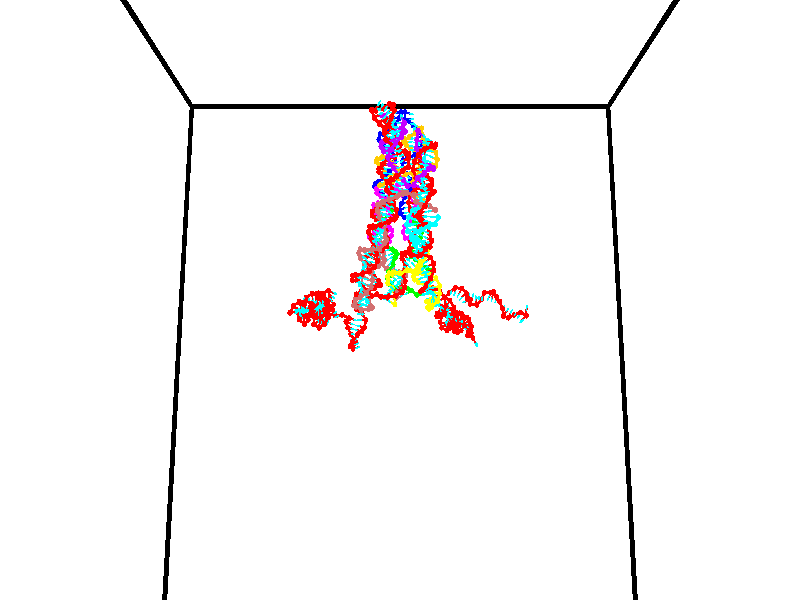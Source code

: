 // switches for output
#declare DRAW_BASES = 1; // possible values are 0, 1; only relevant for DNA ribbons
#declare DRAW_BASES_TYPE = 3; // possible values are 1, 2, 3; only relevant for DNA ribbons
#declare DRAW_FOG = 0; // set to 1 to enable fog

#include "colors.inc"

#include "transforms.inc"
background { rgb <1, 1, 1>}

#default {
   normal{
       ripples 0.25
       frequency 0.20
       turbulence 0.2
       lambda 5
   }
	finish {
		phong 0.1
		phong_size 40.
	}
}

// original window dimensions: 1024x640


// camera settings

camera {
	sky <0, 0.179814, -0.983701>
	up <0, 0.179814, -0.983701>
	right 1.6 * <1, 0, 0>
	location <35, 94.9851, 44.8844>
	look_at <35, 29.7336, 32.9568>
	direction <0, -65.2515, -11.9276>
	angle 67.0682
}


# declare cpy_camera_pos = <35, 94.9851, 44.8844>;
# if (DRAW_FOG = 1)
fog {
	fog_type 2
	up vnormalize(cpy_camera_pos)
	color rgbt<1,1,1,0.3>
	distance 1e-5
	fog_alt 3e-3
	fog_offset 56
}
# end


// LIGHTS

# declare lum = 6;
global_settings {
	ambient_light rgb lum * <0.05, 0.05, 0.05>
	max_trace_level 15
}# declare cpy_direct_light_amount = 0.25;
light_source
{	1000 * <-1, -1.16352, -0.803886>,
	rgb lum * cpy_direct_light_amount
	parallel
}

light_source
{	1000 * <1, 1.16352, 0.803886>,
	rgb lum * cpy_direct_light_amount
	parallel
}

// strand 0

// nucleotide -1

// particle -1
sphere {
	<23.883327, 34.871769, 35.003437> 0.250000
	pigment { color rgbt <1,0,0,0> }
	no_shadow
}
cylinder {
	<24.253010, 35.018532, 34.961060>,  <24.474819, 35.106590, 34.935631>, 0.100000
	pigment { color rgbt <1,0,0,0> }
	no_shadow
}
cylinder {
	<24.253010, 35.018532, 34.961060>,  <23.883327, 34.871769, 35.003437>, 0.100000
	pigment { color rgbt <1,0,0,0> }
	no_shadow
}

// particle -1
sphere {
	<24.253010, 35.018532, 34.961060> 0.100000
	pigment { color rgbt <1,0,0,0> }
	no_shadow
}
sphere {
	0, 1
	scale<0.080000,0.200000,0.300000>
	matrix <0.351896, -0.925954, -0.137033,
		-0.148381, 0.089365, -0.984884,
		0.924204, 0.366910, -0.105947,
		24.530272, 35.128605, 34.929276>
	pigment { color rgbt <0,1,1,0> }
	no_shadow
}
cylinder {
	<24.229330, 34.753887, 34.370335>,  <23.883327, 34.871769, 35.003437>, 0.130000
	pigment { color rgbt <1,0,0,0> }
	no_shadow
}

// nucleotide -1

// particle -1
sphere {
	<24.229330, 34.753887, 34.370335> 0.250000
	pigment { color rgbt <1,0,0,0> }
	no_shadow
}
cylinder {
	<24.555595, 34.812996, 34.594070>,  <24.751354, 34.848461, 34.728310>, 0.100000
	pigment { color rgbt <1,0,0,0> }
	no_shadow
}
cylinder {
	<24.555595, 34.812996, 34.594070>,  <24.229330, 34.753887, 34.370335>, 0.100000
	pigment { color rgbt <1,0,0,0> }
	no_shadow
}

// particle -1
sphere {
	<24.555595, 34.812996, 34.594070> 0.100000
	pigment { color rgbt <1,0,0,0> }
	no_shadow
}
sphere {
	0, 1
	scale<0.080000,0.200000,0.300000>
	matrix <0.414179, -0.824177, -0.386249,
		0.403916, 0.546715, -0.733454,
		0.815664, 0.147769, 0.559336,
		24.800295, 34.857327, 34.761871>
	pigment { color rgbt <0,1,1,0> }
	no_shadow
}
cylinder {
	<24.732073, 34.534813, 33.980736>,  <24.229330, 34.753887, 34.370335>, 0.130000
	pigment { color rgbt <1,0,0,0> }
	no_shadow
}

// nucleotide -1

// particle -1
sphere {
	<24.732073, 34.534813, 33.980736> 0.250000
	pigment { color rgbt <1,0,0,0> }
	no_shadow
}
cylinder {
	<24.895386, 34.517555, 34.345470>,  <24.993374, 34.507202, 34.564312>, 0.100000
	pigment { color rgbt <1,0,0,0> }
	no_shadow
}
cylinder {
	<24.895386, 34.517555, 34.345470>,  <24.732073, 34.534813, 33.980736>, 0.100000
	pigment { color rgbt <1,0,0,0> }
	no_shadow
}

// particle -1
sphere {
	<24.895386, 34.517555, 34.345470> 0.100000
	pigment { color rgbt <1,0,0,0> }
	no_shadow
}
sphere {
	0, 1
	scale<0.080000,0.200000,0.300000>
	matrix <0.435751, -0.868520, -0.236208,
		0.802138, 0.493773, -0.335802,
		0.408284, -0.043145, 0.911835,
		25.017870, 34.504612, 34.619022>
	pigment { color rgbt <0,1,1,0> }
	no_shadow
}
cylinder {
	<25.426672, 34.466515, 33.913048>,  <24.732073, 34.534813, 33.980736>, 0.130000
	pigment { color rgbt <1,0,0,0> }
	no_shadow
}

// nucleotide -1

// particle -1
sphere {
	<25.426672, 34.466515, 33.913048> 0.250000
	pigment { color rgbt <1,0,0,0> }
	no_shadow
}
cylinder {
	<25.358284, 34.326672, 34.281513>,  <25.317251, 34.242764, 34.502594>, 0.100000
	pigment { color rgbt <1,0,0,0> }
	no_shadow
}
cylinder {
	<25.358284, 34.326672, 34.281513>,  <25.426672, 34.466515, 33.913048>, 0.100000
	pigment { color rgbt <1,0,0,0> }
	no_shadow
}

// particle -1
sphere {
	<25.358284, 34.326672, 34.281513> 0.100000
	pigment { color rgbt <1,0,0,0> }
	no_shadow
}
sphere {
	0, 1
	scale<0.080000,0.200000,0.300000>
	matrix <0.201722, -0.927545, -0.314592,
		0.964405, 0.132034, 0.229106,
		-0.170969, -0.349610, 0.921164,
		25.306993, 34.221790, 34.557861>
	pigment { color rgbt <0,1,1,0> }
	no_shadow
}
cylinder {
	<25.949591, 34.085381, 34.088161>,  <25.426672, 34.466515, 33.913048>, 0.130000
	pigment { color rgbt <1,0,0,0> }
	no_shadow
}

// nucleotide -1

// particle -1
sphere {
	<25.949591, 34.085381, 34.088161> 0.250000
	pigment { color rgbt <1,0,0,0> }
	no_shadow
}
cylinder {
	<25.682411, 33.932739, 34.343731>,  <25.522104, 33.841156, 34.497074>, 0.100000
	pigment { color rgbt <1,0,0,0> }
	no_shadow
}
cylinder {
	<25.682411, 33.932739, 34.343731>,  <25.949591, 34.085381, 34.088161>, 0.100000
	pigment { color rgbt <1,0,0,0> }
	no_shadow
}

// particle -1
sphere {
	<25.682411, 33.932739, 34.343731> 0.100000
	pigment { color rgbt <1,0,0,0> }
	no_shadow
}
sphere {
	0, 1
	scale<0.080000,0.200000,0.300000>
	matrix <0.301561, -0.923673, -0.236411,
		0.680373, 0.034765, 0.732041,
		-0.667947, -0.381602, 0.638926,
		25.482027, 33.818260, 34.535408>
	pigment { color rgbt <0,1,1,0> }
	no_shadow
}
cylinder {
	<26.339277, 33.740620, 34.410027>,  <25.949591, 34.085381, 34.088161>, 0.130000
	pigment { color rgbt <1,0,0,0> }
	no_shadow
}

// nucleotide -1

// particle -1
sphere {
	<26.339277, 33.740620, 34.410027> 0.250000
	pigment { color rgbt <1,0,0,0> }
	no_shadow
}
cylinder {
	<25.967131, 33.601639, 34.456837>,  <25.743843, 33.518250, 34.484924>, 0.100000
	pigment { color rgbt <1,0,0,0> }
	no_shadow
}
cylinder {
	<25.967131, 33.601639, 34.456837>,  <26.339277, 33.740620, 34.410027>, 0.100000
	pigment { color rgbt <1,0,0,0> }
	no_shadow
}

// particle -1
sphere {
	<25.967131, 33.601639, 34.456837> 0.100000
	pigment { color rgbt <1,0,0,0> }
	no_shadow
}
sphere {
	0, 1
	scale<0.080000,0.200000,0.300000>
	matrix <0.322467, -0.927373, -0.189725,
		0.174448, -0.138776, 0.974838,
		-0.930367, -0.347450, 0.117027,
		25.688021, 33.497402, 34.491943>
	pigment { color rgbt <0,1,1,0> }
	no_shadow
}
cylinder {
	<26.296553, 33.233295, 34.931858>,  <26.339277, 33.740620, 34.410027>, 0.130000
	pigment { color rgbt <1,0,0,0> }
	no_shadow
}

// nucleotide -1

// particle -1
sphere {
	<26.296553, 33.233295, 34.931858> 0.250000
	pigment { color rgbt <1,0,0,0> }
	no_shadow
}
cylinder {
	<26.050982, 33.193020, 34.618694>,  <25.903639, 33.168854, 34.430794>, 0.100000
	pigment { color rgbt <1,0,0,0> }
	no_shadow
}
cylinder {
	<26.050982, 33.193020, 34.618694>,  <26.296553, 33.233295, 34.931858>, 0.100000
	pigment { color rgbt <1,0,0,0> }
	no_shadow
}

// particle -1
sphere {
	<26.050982, 33.193020, 34.618694> 0.100000
	pigment { color rgbt <1,0,0,0> }
	no_shadow
}
sphere {
	0, 1
	scale<0.080000,0.200000,0.300000>
	matrix <0.501537, -0.815658, -0.288380,
		-0.609551, -0.569704, 0.551257,
		-0.613929, -0.100694, -0.782913,
		25.866802, 33.162811, 34.383820>
	pigment { color rgbt <0,1,1,0> }
	no_shadow
}
cylinder {
	<26.024773, 32.562172, 34.834763>,  <26.296553, 33.233295, 34.931858>, 0.130000
	pigment { color rgbt <1,0,0,0> }
	no_shadow
}

// nucleotide -1

// particle -1
sphere {
	<26.024773, 32.562172, 34.834763> 0.250000
	pigment { color rgbt <1,0,0,0> }
	no_shadow
}
cylinder {
	<26.079557, 32.752464, 34.487217>,  <26.112429, 32.866638, 34.278690>, 0.100000
	pigment { color rgbt <1,0,0,0> }
	no_shadow
}
cylinder {
	<26.079557, 32.752464, 34.487217>,  <26.024773, 32.562172, 34.834763>, 0.100000
	pigment { color rgbt <1,0,0,0> }
	no_shadow
}

// particle -1
sphere {
	<26.079557, 32.752464, 34.487217> 0.100000
	pigment { color rgbt <1,0,0,0> }
	no_shadow
}
sphere {
	0, 1
	scale<0.080000,0.200000,0.300000>
	matrix <0.453770, -0.809817, -0.371872,
		-0.880531, -0.343332, -0.326786,
		0.136961, 0.475730, -0.868863,
		26.120646, 32.895184, 34.226559>
	pigment { color rgbt <0,1,1,0> }
	no_shadow
}
cylinder {
	<25.741323, 32.083118, 34.333046>,  <26.024773, 32.562172, 34.834763>, 0.130000
	pigment { color rgbt <1,0,0,0> }
	no_shadow
}

// nucleotide -1

// particle -1
sphere {
	<25.741323, 32.083118, 34.333046> 0.250000
	pigment { color rgbt <1,0,0,0> }
	no_shadow
}
cylinder {
	<26.028870, 32.314831, 34.179337>,  <26.201397, 32.453857, 34.087109>, 0.100000
	pigment { color rgbt <1,0,0,0> }
	no_shadow
}
cylinder {
	<26.028870, 32.314831, 34.179337>,  <25.741323, 32.083118, 34.333046>, 0.100000
	pigment { color rgbt <1,0,0,0> }
	no_shadow
}

// particle -1
sphere {
	<26.028870, 32.314831, 34.179337> 0.100000
	pigment { color rgbt <1,0,0,0> }
	no_shadow
}
sphere {
	0, 1
	scale<0.080000,0.200000,0.300000>
	matrix <0.523376, -0.814835, -0.249242,
		-0.457503, -0.021950, -0.888937,
		0.718866, 0.579278, -0.384277,
		26.244530, 32.488613, 34.064053>
	pigment { color rgbt <0,1,1,0> }
	no_shadow
}
cylinder {
	<25.995634, 31.487736, 33.846661>,  <25.741323, 32.083118, 34.333046>, 0.130000
	pigment { color rgbt <1,0,0,0> }
	no_shadow
}

// nucleotide -1

// particle -1
sphere {
	<25.995634, 31.487736, 33.846661> 0.250000
	pigment { color rgbt <1,0,0,0> }
	no_shadow
}
cylinder {
	<26.275230, 31.773447, 33.832695>,  <26.442987, 31.944874, 33.824314>, 0.100000
	pigment { color rgbt <1,0,0,0> }
	no_shadow
}
cylinder {
	<26.275230, 31.773447, 33.832695>,  <25.995634, 31.487736, 33.846661>, 0.100000
	pigment { color rgbt <1,0,0,0> }
	no_shadow
}

// particle -1
sphere {
	<26.275230, 31.773447, 33.832695> 0.100000
	pigment { color rgbt <1,0,0,0> }
	no_shadow
}
sphere {
	0, 1
	scale<0.080000,0.200000,0.300000>
	matrix <0.643624, -0.649628, -0.404639,
		-0.311707, 0.260365, -0.913810,
		0.698990, 0.714278, -0.034917,
		26.484928, 31.987730, 33.822220>
	pigment { color rgbt <0,1,1,0> }
	no_shadow
}
cylinder {
	<26.161129, 31.483265, 33.157269>,  <25.995634, 31.487736, 33.846661>, 0.130000
	pigment { color rgbt <1,0,0,0> }
	no_shadow
}

// nucleotide -1

// particle -1
sphere {
	<26.161129, 31.483265, 33.157269> 0.250000
	pigment { color rgbt <1,0,0,0> }
	no_shadow
}
cylinder {
	<26.457479, 31.637655, 33.377132>,  <26.635290, 31.730289, 33.509048>, 0.100000
	pigment { color rgbt <1,0,0,0> }
	no_shadow
}
cylinder {
	<26.457479, 31.637655, 33.377132>,  <26.161129, 31.483265, 33.157269>, 0.100000
	pigment { color rgbt <1,0,0,0> }
	no_shadow
}

// particle -1
sphere {
	<26.457479, 31.637655, 33.377132> 0.100000
	pigment { color rgbt <1,0,0,0> }
	no_shadow
}
sphere {
	0, 1
	scale<0.080000,0.200000,0.300000>
	matrix <0.670512, -0.472439, -0.572027,
		0.038892, 0.792354, -0.608820,
		0.740878, 0.385974, 0.549657,
		26.679743, 31.753447, 33.542030>
	pigment { color rgbt <0,1,1,0> }
	no_shadow
}
cylinder {
	<26.733509, 31.673138, 32.729248>,  <26.161129, 31.483265, 33.157269>, 0.130000
	pigment { color rgbt <1,0,0,0> }
	no_shadow
}

// nucleotide -1

// particle -1
sphere {
	<26.733509, 31.673138, 32.729248> 0.250000
	pigment { color rgbt <1,0,0,0> }
	no_shadow
}
cylinder {
	<26.872351, 31.570255, 33.089996>,  <26.955656, 31.508526, 33.306446>, 0.100000
	pigment { color rgbt <1,0,0,0> }
	no_shadow
}
cylinder {
	<26.872351, 31.570255, 33.089996>,  <26.733509, 31.673138, 32.729248>, 0.100000
	pigment { color rgbt <1,0,0,0> }
	no_shadow
}

// particle -1
sphere {
	<26.872351, 31.570255, 33.089996> 0.100000
	pigment { color rgbt <1,0,0,0> }
	no_shadow
}
sphere {
	0, 1
	scale<0.080000,0.200000,0.300000>
	matrix <0.579416, -0.697348, -0.421881,
		0.737425, 0.668993, -0.093023,
		0.347104, -0.257206, 0.901867,
		26.976482, 31.493093, 33.360558>
	pigment { color rgbt <0,1,1,0> }
	no_shadow
}
cylinder {
	<27.319481, 31.342089, 32.369564>,  <26.733509, 31.673138, 32.729248>, 0.130000
	pigment { color rgbt <1,0,0,0> }
	no_shadow
}

// nucleotide -1

// particle -1
sphere {
	<27.319481, 31.342089, 32.369564> 0.250000
	pigment { color rgbt <1,0,0,0> }
	no_shadow
}
cylinder {
	<27.688042, 31.343637, 32.525002>,  <27.909178, 31.344566, 32.618263>, 0.100000
	pigment { color rgbt <1,0,0,0> }
	no_shadow
}
cylinder {
	<27.688042, 31.343637, 32.525002>,  <27.319481, 31.342089, 32.369564>, 0.100000
	pigment { color rgbt <1,0,0,0> }
	no_shadow
}

// particle -1
sphere {
	<27.688042, 31.343637, 32.525002> 0.100000
	pigment { color rgbt <1,0,0,0> }
	no_shadow
}
sphere {
	0, 1
	scale<0.080000,0.200000,0.300000>
	matrix <-0.363166, 0.364471, 0.857480,
		-0.138313, -0.931207, 0.337230,
		0.921401, 0.003870, 0.388594,
		27.964462, 31.344799, 32.641579>
	pigment { color rgbt <0,1,1,0> }
	no_shadow
}
cylinder {
	<27.421953, 30.826500, 32.894859>,  <27.319481, 31.342089, 32.369564>, 0.130000
	pigment { color rgbt <1,0,0,0> }
	no_shadow
}

// nucleotide -1

// particle -1
sphere {
	<27.421953, 30.826500, 32.894859> 0.250000
	pigment { color rgbt <1,0,0,0> }
	no_shadow
}
cylinder {
	<27.641161, 31.154942, 32.958694>,  <27.772686, 31.352007, 32.996994>, 0.100000
	pigment { color rgbt <1,0,0,0> }
	no_shadow
}
cylinder {
	<27.641161, 31.154942, 32.958694>,  <27.421953, 30.826500, 32.894859>, 0.100000
	pigment { color rgbt <1,0,0,0> }
	no_shadow
}

// particle -1
sphere {
	<27.641161, 31.154942, 32.958694> 0.100000
	pigment { color rgbt <1,0,0,0> }
	no_shadow
}
sphere {
	0, 1
	scale<0.080000,0.200000,0.300000>
	matrix <-0.568104, 0.225330, 0.791508,
		0.613951, -0.524419, 0.589957,
		0.548017, 0.821104, 0.159583,
		27.805567, 31.401272, 33.006569>
	pigment { color rgbt <0,1,1,0> }
	no_shadow
}
cylinder {
	<27.845373, 30.917742, 33.601307>,  <27.421953, 30.826500, 32.894859>, 0.130000
	pigment { color rgbt <1,0,0,0> }
	no_shadow
}

// nucleotide -1

// particle -1
sphere {
	<27.845373, 30.917742, 33.601307> 0.250000
	pigment { color rgbt <1,0,0,0> }
	no_shadow
}
cylinder {
	<27.723980, 31.262297, 33.438381>,  <27.651144, 31.469030, 33.340626>, 0.100000
	pigment { color rgbt <1,0,0,0> }
	no_shadow
}
cylinder {
	<27.723980, 31.262297, 33.438381>,  <27.845373, 30.917742, 33.601307>, 0.100000
	pigment { color rgbt <1,0,0,0> }
	no_shadow
}

// particle -1
sphere {
	<27.723980, 31.262297, 33.438381> 0.100000
	pigment { color rgbt <1,0,0,0> }
	no_shadow
}
sphere {
	0, 1
	scale<0.080000,0.200000,0.300000>
	matrix <-0.561481, 0.183703, 0.806841,
		0.769830, 0.473563, 0.427902,
		-0.303483, 0.861389, -0.407317,
		27.632935, 31.520714, 33.316185>
	pigment { color rgbt <0,1,1,0> }
	no_shadow
}
cylinder {
	<27.822153, 31.502527, 34.173889>,  <27.845373, 30.917742, 33.601307>, 0.130000
	pigment { color rgbt <1,0,0,0> }
	no_shadow
}

// nucleotide -1

// particle -1
sphere {
	<27.822153, 31.502527, 34.173889> 0.250000
	pigment { color rgbt <1,0,0,0> }
	no_shadow
}
cylinder {
	<27.585297, 31.576389, 33.860130>,  <27.443184, 31.620707, 33.671875>, 0.100000
	pigment { color rgbt <1,0,0,0> }
	no_shadow
}
cylinder {
	<27.585297, 31.576389, 33.860130>,  <27.822153, 31.502527, 34.173889>, 0.100000
	pigment { color rgbt <1,0,0,0> }
	no_shadow
}

// particle -1
sphere {
	<27.585297, 31.576389, 33.860130> 0.100000
	pigment { color rgbt <1,0,0,0> }
	no_shadow
}
sphere {
	0, 1
	scale<0.080000,0.200000,0.300000>
	matrix <-0.562334, 0.602518, 0.566349,
		0.577192, 0.776449, -0.252936,
		-0.592140, 0.184657, -0.784393,
		27.407654, 31.631786, 33.624813>
	pigment { color rgbt <0,1,1,0> }
	no_shadow
}
cylinder {
	<27.739300, 32.231117, 34.219219>,  <27.822153, 31.502527, 34.173889>, 0.130000
	pigment { color rgbt <1,0,0,0> }
	no_shadow
}

// nucleotide -1

// particle -1
sphere {
	<27.739300, 32.231117, 34.219219> 0.250000
	pigment { color rgbt <1,0,0,0> }
	no_shadow
}
cylinder {
	<27.430023, 32.089645, 34.008663>,  <27.244457, 32.004761, 33.882328>, 0.100000
	pigment { color rgbt <1,0,0,0> }
	no_shadow
}
cylinder {
	<27.430023, 32.089645, 34.008663>,  <27.739300, 32.231117, 34.219219>, 0.100000
	pigment { color rgbt <1,0,0,0> }
	no_shadow
}

// particle -1
sphere {
	<27.430023, 32.089645, 34.008663> 0.100000
	pigment { color rgbt <1,0,0,0> }
	no_shadow
}
sphere {
	0, 1
	scale<0.080000,0.200000,0.300000>
	matrix <-0.602337, 0.669256, 0.435070,
		0.198414, 0.653456, -0.730497,
		-0.773190, -0.353681, -0.526391,
		27.198067, 31.983541, 33.850746>
	pigment { color rgbt <0,1,1,0> }
	no_shadow
}
cylinder {
	<27.456825, 32.789757, 33.694592>,  <27.739300, 32.231117, 34.219219>, 0.130000
	pigment { color rgbt <1,0,0,0> }
	no_shadow
}

// nucleotide -1

// particle -1
sphere {
	<27.456825, 32.789757, 33.694592> 0.250000
	pigment { color rgbt <1,0,0,0> }
	no_shadow
}
cylinder {
	<27.145906, 32.541260, 33.734329>,  <26.959354, 32.392162, 33.758171>, 0.100000
	pigment { color rgbt <1,0,0,0> }
	no_shadow
}
cylinder {
	<27.145906, 32.541260, 33.734329>,  <27.456825, 32.789757, 33.694592>, 0.100000
	pigment { color rgbt <1,0,0,0> }
	no_shadow
}

// particle -1
sphere {
	<27.145906, 32.541260, 33.734329> 0.100000
	pigment { color rgbt <1,0,0,0> }
	no_shadow
}
sphere {
	0, 1
	scale<0.080000,0.200000,0.300000>
	matrix <-0.531432, 0.732869, 0.424833,
		-0.336728, 0.277428, -0.899804,
		-0.777299, -0.621238, 0.099343,
		26.912716, 32.354889, 33.764133>
	pigment { color rgbt <0,1,1,0> }
	no_shadow
}
cylinder {
	<27.038420, 33.330460, 33.503006>,  <27.456825, 32.789757, 33.694592>, 0.130000
	pigment { color rgbt <1,0,0,0> }
	no_shadow
}

// nucleotide -1

// particle -1
sphere {
	<27.038420, 33.330460, 33.503006> 0.250000
	pigment { color rgbt <1,0,0,0> }
	no_shadow
}
cylinder {
	<26.808767, 33.033623, 33.641380>,  <26.670977, 32.855518, 33.724403>, 0.100000
	pigment { color rgbt <1,0,0,0> }
	no_shadow
}
cylinder {
	<26.808767, 33.033623, 33.641380>,  <27.038420, 33.330460, 33.503006>, 0.100000
	pigment { color rgbt <1,0,0,0> }
	no_shadow
}

// particle -1
sphere {
	<26.808767, 33.033623, 33.641380> 0.100000
	pigment { color rgbt <1,0,0,0> }
	no_shadow
}
sphere {
	0, 1
	scale<0.080000,0.200000,0.300000>
	matrix <-0.776329, 0.627653, 0.058005,
		-0.260170, -0.235255, -0.936465,
		-0.574129, -0.742097, 0.345931,
		26.636528, 32.810993, 33.745159>
	pigment { color rgbt <0,1,1,0> }
	no_shadow
}
cylinder {
	<26.464207, 33.531040, 33.215179>,  <27.038420, 33.330460, 33.503006>, 0.130000
	pigment { color rgbt <1,0,0,0> }
	no_shadow
}

// nucleotide -1

// particle -1
sphere {
	<26.464207, 33.531040, 33.215179> 0.250000
	pigment { color rgbt <1,0,0,0> }
	no_shadow
}
cylinder {
	<26.319031, 33.305244, 33.511726>,  <26.231926, 33.169765, 33.689655>, 0.100000
	pigment { color rgbt <1,0,0,0> }
	no_shadow
}
cylinder {
	<26.319031, 33.305244, 33.511726>,  <26.464207, 33.531040, 33.215179>, 0.100000
	pigment { color rgbt <1,0,0,0> }
	no_shadow
}

// particle -1
sphere {
	<26.319031, 33.305244, 33.511726> 0.100000
	pigment { color rgbt <1,0,0,0> }
	no_shadow
}
sphere {
	0, 1
	scale<0.080000,0.200000,0.300000>
	matrix <-0.814818, 0.578238, 0.041383,
		-0.452048, -0.589061, -0.669821,
		-0.362939, -0.564489, 0.741369,
		26.210150, 33.135899, 33.734138>
	pigment { color rgbt <0,1,1,0> }
	no_shadow
}
cylinder {
	<25.869711, 33.302731, 33.025951>,  <26.464207, 33.531040, 33.215179>, 0.130000
	pigment { color rgbt <1,0,0,0> }
	no_shadow
}

// nucleotide -1

// particle -1
sphere {
	<25.869711, 33.302731, 33.025951> 0.250000
	pigment { color rgbt <1,0,0,0> }
	no_shadow
}
cylinder {
	<25.911814, 33.330406, 33.422764>,  <25.937075, 33.347012, 33.660851>, 0.100000
	pigment { color rgbt <1,0,0,0> }
	no_shadow
}
cylinder {
	<25.911814, 33.330406, 33.422764>,  <25.869711, 33.302731, 33.025951>, 0.100000
	pigment { color rgbt <1,0,0,0> }
	no_shadow
}

// particle -1
sphere {
	<25.911814, 33.330406, 33.422764> 0.100000
	pigment { color rgbt <1,0,0,0> }
	no_shadow
}
sphere {
	0, 1
	scale<0.080000,0.200000,0.300000>
	matrix <-0.739701, 0.672193, 0.031604,
		-0.664653, -0.737136, 0.121930,
		0.105257, 0.069186, 0.992035,
		25.943390, 33.351162, 33.720375>
	pigment { color rgbt <0,1,1,0> }
	no_shadow
}
cylinder {
	<25.206097, 33.081112, 33.351299>,  <25.869711, 33.302731, 33.025951>, 0.130000
	pigment { color rgbt <1,0,0,0> }
	no_shadow
}

// nucleotide -1

// particle -1
sphere {
	<25.206097, 33.081112, 33.351299> 0.250000
	pigment { color rgbt <1,0,0,0> }
	no_shadow
}
cylinder {
	<25.400919, 33.379368, 33.533199>,  <25.517813, 33.558319, 33.642342>, 0.100000
	pigment { color rgbt <1,0,0,0> }
	no_shadow
}
cylinder {
	<25.400919, 33.379368, 33.533199>,  <25.206097, 33.081112, 33.351299>, 0.100000
	pigment { color rgbt <1,0,0,0> }
	no_shadow
}

// particle -1
sphere {
	<25.400919, 33.379368, 33.533199> 0.100000
	pigment { color rgbt <1,0,0,0> }
	no_shadow
}
sphere {
	0, 1
	scale<0.080000,0.200000,0.300000>
	matrix <-0.820879, 0.568623, -0.053156,
		-0.298218, -0.347409, 0.889029,
		0.487056, 0.745638, 0.454754,
		25.547035, 33.603058, 33.669624>
	pigment { color rgbt <0,1,1,0> }
	no_shadow
}
cylinder {
	<24.926517, 33.254528, 34.047791>,  <25.206097, 33.081112, 33.351299>, 0.130000
	pigment { color rgbt <1,0,0,0> }
	no_shadow
}

// nucleotide -1

// particle -1
sphere {
	<24.926517, 33.254528, 34.047791> 0.250000
	pigment { color rgbt <1,0,0,0> }
	no_shadow
}
cylinder {
	<25.044067, 33.577690, 33.843464>,  <25.114597, 33.771587, 33.720867>, 0.100000
	pigment { color rgbt <1,0,0,0> }
	no_shadow
}
cylinder {
	<25.044067, 33.577690, 33.843464>,  <24.926517, 33.254528, 34.047791>, 0.100000
	pigment { color rgbt <1,0,0,0> }
	no_shadow
}

// particle -1
sphere {
	<25.044067, 33.577690, 33.843464> 0.100000
	pigment { color rgbt <1,0,0,0> }
	no_shadow
}
sphere {
	0, 1
	scale<0.080000,0.200000,0.300000>
	matrix <-0.861837, 0.455076, 0.223924,
		0.413369, 0.374435, 0.830015,
		0.293876, 0.807901, -0.510816,
		25.132231, 33.820061, 33.690220>
	pigment { color rgbt <0,1,1,0> }
	no_shadow
}
cylinder {
	<24.404242, 33.103924, 34.668331>,  <24.926517, 33.254528, 34.047791>, 0.130000
	pigment { color rgbt <1,0,0,0> }
	no_shadow
}

// nucleotide -1

// particle -1
sphere {
	<24.404242, 33.103924, 34.668331> 0.250000
	pigment { color rgbt <1,0,0,0> }
	no_shadow
}
cylinder {
	<24.793409, 33.192543, 34.641964>,  <25.026911, 33.245716, 34.626144>, 0.100000
	pigment { color rgbt <1,0,0,0> }
	no_shadow
}
cylinder {
	<24.793409, 33.192543, 34.641964>,  <24.404242, 33.103924, 34.668331>, 0.100000
	pigment { color rgbt <1,0,0,0> }
	no_shadow
}

// particle -1
sphere {
	<24.793409, 33.192543, 34.641964> 0.100000
	pigment { color rgbt <1,0,0,0> }
	no_shadow
}
sphere {
	0, 1
	scale<0.080000,0.200000,0.300000>
	matrix <-0.159987, 0.851266, 0.499751,
		0.166830, -0.475672, 0.863657,
		0.972919, 0.221547, -0.065916,
		25.085285, 33.259007, 34.622189>
	pigment { color rgbt <0,1,1,0> }
	no_shadow
}
cylinder {
	<24.611475, 33.444313, 35.338158>,  <24.404242, 33.103924, 34.668331>, 0.130000
	pigment { color rgbt <1,0,0,0> }
	no_shadow
}

// nucleotide -1

// particle -1
sphere {
	<24.611475, 33.444313, 35.338158> 0.250000
	pigment { color rgbt <1,0,0,0> }
	no_shadow
}
cylinder {
	<24.898754, 33.559612, 35.084827>,  <25.071121, 33.628792, 34.932831>, 0.100000
	pigment { color rgbt <1,0,0,0> }
	no_shadow
}
cylinder {
	<24.898754, 33.559612, 35.084827>,  <24.611475, 33.444313, 35.338158>, 0.100000
	pigment { color rgbt <1,0,0,0> }
	no_shadow
}

// particle -1
sphere {
	<24.898754, 33.559612, 35.084827> 0.100000
	pigment { color rgbt <1,0,0,0> }
	no_shadow
}
sphere {
	0, 1
	scale<0.080000,0.200000,0.300000>
	matrix <0.047655, 0.887652, 0.458043,
		0.694204, -0.359148, 0.623774,
		0.718200, 0.288249, -0.633327,
		25.114214, 33.646088, 34.894829>
	pigment { color rgbt <0,1,1,0> }
	no_shadow
}
cylinder {
	<25.140329, 33.622040, 35.748146>,  <24.611475, 33.444313, 35.338158>, 0.130000
	pigment { color rgbt <1,0,0,0> }
	no_shadow
}

// nucleotide -1

// particle -1
sphere {
	<25.140329, 33.622040, 35.748146> 0.250000
	pigment { color rgbt <1,0,0,0> }
	no_shadow
}
cylinder {
	<25.141878, 33.811581, 35.395908>,  <25.142807, 33.925304, 35.184566>, 0.100000
	pigment { color rgbt <1,0,0,0> }
	no_shadow
}
cylinder {
	<25.141878, 33.811581, 35.395908>,  <25.140329, 33.622040, 35.748146>, 0.100000
	pigment { color rgbt <1,0,0,0> }
	no_shadow
}

// particle -1
sphere {
	<25.141878, 33.811581, 35.395908> 0.100000
	pigment { color rgbt <1,0,0,0> }
	no_shadow
}
sphere {
	0, 1
	scale<0.080000,0.200000,0.300000>
	matrix <0.054244, 0.879206, 0.473344,
		0.998520, -0.049599, -0.022300,
		0.003871, 0.473853, -0.880595,
		25.143040, 33.953735, 35.131729>
	pigment { color rgbt <0,1,1,0> }
	no_shadow
}
cylinder {
	<25.342876, 34.254417, 35.847363>,  <25.140329, 33.622040, 35.748146>, 0.130000
	pigment { color rgbt <1,0,0,0> }
	no_shadow
}

// nucleotide -1

// particle -1
sphere {
	<25.342876, 34.254417, 35.847363> 0.250000
	pigment { color rgbt <1,0,0,0> }
	no_shadow
}
cylinder {
	<25.245171, 34.330082, 35.466930>,  <25.186546, 34.375481, 35.238670>, 0.100000
	pigment { color rgbt <1,0,0,0> }
	no_shadow
}
cylinder {
	<25.245171, 34.330082, 35.466930>,  <25.342876, 34.254417, 35.847363>, 0.100000
	pigment { color rgbt <1,0,0,0> }
	no_shadow
}

// particle -1
sphere {
	<25.245171, 34.330082, 35.466930> 0.100000
	pigment { color rgbt <1,0,0,0> }
	no_shadow
}
sphere {
	0, 1
	scale<0.080000,0.200000,0.300000>
	matrix <-0.019737, 0.979616, 0.199906,
		0.969507, 0.067602, -0.235553,
		-0.244266, 0.189162, -0.951079,
		25.171890, 34.386829, 35.181606>
	pigment { color rgbt <0,1,1,0> }
	no_shadow
}
cylinder {
	<25.745796, 34.933971, 35.615829>,  <25.342876, 34.254417, 35.847363>, 0.130000
	pigment { color rgbt <1,0,0,0> }
	no_shadow
}

// nucleotide -1

// particle -1
sphere {
	<25.745796, 34.933971, 35.615829> 0.250000
	pigment { color rgbt <1,0,0,0> }
	no_shadow
}
cylinder {
	<25.420385, 34.900448, 35.385647>,  <25.225138, 34.880333, 35.247540>, 0.100000
	pigment { color rgbt <1,0,0,0> }
	no_shadow
}
cylinder {
	<25.420385, 34.900448, 35.385647>,  <25.745796, 34.933971, 35.615829>, 0.100000
	pigment { color rgbt <1,0,0,0> }
	no_shadow
}

// particle -1
sphere {
	<25.420385, 34.900448, 35.385647> 0.100000
	pigment { color rgbt <1,0,0,0> }
	no_shadow
}
sphere {
	0, 1
	scale<0.080000,0.200000,0.300000>
	matrix <-0.208229, 0.965928, 0.153700,
		0.542967, 0.244866, -0.803261,
		-0.813528, -0.083808, -0.575455,
		25.176327, 34.875305, 35.213009>
	pigment { color rgbt <0,1,1,0> }
	no_shadow
}
cylinder {
	<25.701057, 35.549046, 35.381172>,  <25.745796, 34.933971, 35.615829>, 0.130000
	pigment { color rgbt <1,0,0,0> }
	no_shadow
}

// nucleotide -1

// particle -1
sphere {
	<25.701057, 35.549046, 35.381172> 0.250000
	pigment { color rgbt <1,0,0,0> }
	no_shadow
}
cylinder {
	<25.353436, 35.388290, 35.265770>,  <25.144863, 35.291836, 35.196529>, 0.100000
	pigment { color rgbt <1,0,0,0> }
	no_shadow
}
cylinder {
	<25.353436, 35.388290, 35.265770>,  <25.701057, 35.549046, 35.381172>, 0.100000
	pigment { color rgbt <1,0,0,0> }
	no_shadow
}

// particle -1
sphere {
	<25.353436, 35.388290, 35.265770> 0.100000
	pigment { color rgbt <1,0,0,0> }
	no_shadow
}
sphere {
	0, 1
	scale<0.080000,0.200000,0.300000>
	matrix <-0.386728, 0.915557, -0.110444,
		0.308527, 0.015591, -0.951088,
		-0.869053, -0.401887, -0.288504,
		25.092720, 35.267723, 35.179218>
	pigment { color rgbt <0,1,1,0> }
	no_shadow
}
cylinder {
	<26.368137, 35.140930, 35.362244>,  <25.701057, 35.549046, 35.381172>, 0.130000
	pigment { color rgbt <1,0,0,0> }
	no_shadow
}

// nucleotide -1

// particle -1
sphere {
	<26.368137, 35.140930, 35.362244> 0.250000
	pigment { color rgbt <1,0,0,0> }
	no_shadow
}
cylinder {
	<26.708849, 35.074902, 35.561131>,  <26.913277, 35.035286, 35.680462>, 0.100000
	pigment { color rgbt <1,0,0,0> }
	no_shadow
}
cylinder {
	<26.708849, 35.074902, 35.561131>,  <26.368137, 35.140930, 35.362244>, 0.100000
	pigment { color rgbt <1,0,0,0> }
	no_shadow
}

// particle -1
sphere {
	<26.708849, 35.074902, 35.561131> 0.100000
	pigment { color rgbt <1,0,0,0> }
	no_shadow
}
sphere {
	0, 1
	scale<0.080000,0.200000,0.300000>
	matrix <0.195037, 0.980759, -0.008520,
		-0.486241, 0.104232, 0.867586,
		0.851781, -0.165069, 0.497214,
		26.964384, 35.025379, 35.710293>
	pigment { color rgbt <0,1,1,0> }
	no_shadow
}
cylinder {
	<26.397053, 35.410107, 36.056274>,  <26.368137, 35.140930, 35.362244>, 0.130000
	pigment { color rgbt <1,0,0,0> }
	no_shadow
}

// nucleotide -1

// particle -1
sphere {
	<26.397053, 35.410107, 36.056274> 0.250000
	pigment { color rgbt <1,0,0,0> }
	no_shadow
}
cylinder {
	<26.751581, 35.413788, 35.871082>,  <26.964298, 35.415997, 35.759968>, 0.100000
	pigment { color rgbt <1,0,0,0> }
	no_shadow
}
cylinder {
	<26.751581, 35.413788, 35.871082>,  <26.397053, 35.410107, 36.056274>, 0.100000
	pigment { color rgbt <1,0,0,0> }
	no_shadow
}

// particle -1
sphere {
	<26.751581, 35.413788, 35.871082> 0.100000
	pigment { color rgbt <1,0,0,0> }
	no_shadow
}
sphere {
	0, 1
	scale<0.080000,0.200000,0.300000>
	matrix <-0.049025, 0.996049, -0.074047,
		0.460469, 0.088327, 0.883270,
		0.886321, 0.009206, -0.462980,
		27.017477, 35.416550, 35.732189>
	pigment { color rgbt <0,1,1,0> }
	no_shadow
}
cylinder {
	<27.003174, 35.866756, 36.391605>,  <26.397053, 35.410107, 36.056274>, 0.130000
	pigment { color rgbt <1,0,0,0> }
	no_shadow
}

// nucleotide -1

// particle -1
sphere {
	<27.003174, 35.866756, 36.391605> 0.250000
	pigment { color rgbt <1,0,0,0> }
	no_shadow
}
cylinder {
	<27.039801, 35.829281, 35.995052>,  <27.061777, 35.806793, 35.757122>, 0.100000
	pigment { color rgbt <1,0,0,0> }
	no_shadow
}
cylinder {
	<27.039801, 35.829281, 35.995052>,  <27.003174, 35.866756, 36.391605>, 0.100000
	pigment { color rgbt <1,0,0,0> }
	no_shadow
}

// particle -1
sphere {
	<27.039801, 35.829281, 35.995052> 0.100000
	pigment { color rgbt <1,0,0,0> }
	no_shadow
}
sphere {
	0, 1
	scale<0.080000,0.200000,0.300000>
	matrix <0.167235, 0.982871, -0.077443,
		0.981656, -0.158702, 0.105668,
		0.091568, -0.093694, -0.991381,
		27.067270, 35.801174, 35.697639>
	pigment { color rgbt <0,1,1,0> }
	no_shadow
}
cylinder {
	<27.567612, 36.299068, 36.159592>,  <27.003174, 35.866756, 36.391605>, 0.130000
	pigment { color rgbt <1,0,0,0> }
	no_shadow
}

// nucleotide -1

// particle -1
sphere {
	<27.567612, 36.299068, 36.159592> 0.250000
	pigment { color rgbt <1,0,0,0> }
	no_shadow
}
cylinder {
	<27.333378, 36.277889, 35.836040>,  <27.192839, 36.265182, 35.641911>, 0.100000
	pigment { color rgbt <1,0,0,0> }
	no_shadow
}
cylinder {
	<27.333378, 36.277889, 35.836040>,  <27.567612, 36.299068, 36.159592>, 0.100000
	pigment { color rgbt <1,0,0,0> }
	no_shadow
}

// particle -1
sphere {
	<27.333378, 36.277889, 35.836040> 0.100000
	pigment { color rgbt <1,0,0,0> }
	no_shadow
}
sphere {
	0, 1
	scale<0.080000,0.200000,0.300000>
	matrix <0.216002, 0.951593, -0.218665,
		0.781304, -0.302766, -0.545799,
		-0.585583, -0.052950, -0.808881,
		27.157703, 36.262005, 35.593376>
	pigment { color rgbt <0,1,1,0> }
	no_shadow
}
cylinder {
	<27.959911, 36.334728, 35.612637>,  <27.567612, 36.299068, 36.159592>, 0.130000
	pigment { color rgbt <1,0,0,0> }
	no_shadow
}

// nucleotide -1

// particle -1
sphere {
	<27.959911, 36.334728, 35.612637> 0.250000
	pigment { color rgbt <1,0,0,0> }
	no_shadow
}
cylinder {
	<27.601458, 36.469742, 35.497387>,  <27.386385, 36.550751, 35.428238>, 0.100000
	pigment { color rgbt <1,0,0,0> }
	no_shadow
}
cylinder {
	<27.601458, 36.469742, 35.497387>,  <27.959911, 36.334728, 35.612637>, 0.100000
	pigment { color rgbt <1,0,0,0> }
	no_shadow
}

// particle -1
sphere {
	<27.601458, 36.469742, 35.497387> 0.100000
	pigment { color rgbt <1,0,0,0> }
	no_shadow
}
sphere {
	0, 1
	scale<0.080000,0.200000,0.300000>
	matrix <0.364069, 0.930408, -0.042375,
		0.253773, -0.142871, -0.956654,
		-0.896132, 0.337535, -0.288127,
		27.332619, 36.571003, 35.410950>
	pigment { color rgbt <0,1,1,0> }
	no_shadow
}
cylinder {
	<27.582729, 35.974125, 35.207073>,  <27.959911, 36.334728, 35.612637>, 0.130000
	pigment { color rgbt <1,0,0,0> }
	no_shadow
}

// nucleotide -1

// particle -1
sphere {
	<27.582729, 35.974125, 35.207073> 0.250000
	pigment { color rgbt <1,0,0,0> }
	no_shadow
}
cylinder {
	<27.628218, 35.887806, 35.594990>,  <27.655512, 35.836014, 35.827740>, 0.100000
	pigment { color rgbt <1,0,0,0> }
	no_shadow
}
cylinder {
	<27.628218, 35.887806, 35.594990>,  <27.582729, 35.974125, 35.207073>, 0.100000
	pigment { color rgbt <1,0,0,0> }
	no_shadow
}

// particle -1
sphere {
	<27.628218, 35.887806, 35.594990> 0.100000
	pigment { color rgbt <1,0,0,0> }
	no_shadow
}
sphere {
	0, 1
	scale<0.080000,0.200000,0.300000>
	matrix <-0.498841, -0.856566, -0.132108,
		0.859200, -0.468749, -0.205061,
		0.113723, -0.215800, 0.969792,
		27.662334, 35.823067, 35.885929>
	pigment { color rgbt <0,1,1,0> }
	no_shadow
}
cylinder {
	<28.094507, 36.511948, 34.932121>,  <27.582729, 35.974125, 35.207073>, 0.130000
	pigment { color rgbt <1,0,0,0> }
	no_shadow
}

// nucleotide -1

// particle -1
sphere {
	<28.094507, 36.511948, 34.932121> 0.250000
	pigment { color rgbt <1,0,0,0> }
	no_shadow
}
cylinder {
	<27.695902, 36.514660, 34.898869>,  <27.456738, 36.516289, 34.878918>, 0.100000
	pigment { color rgbt <1,0,0,0> }
	no_shadow
}
cylinder {
	<27.695902, 36.514660, 34.898869>,  <28.094507, 36.511948, 34.932121>, 0.100000
	pigment { color rgbt <1,0,0,0> }
	no_shadow
}

// particle -1
sphere {
	<27.695902, 36.514660, 34.898869> 0.100000
	pigment { color rgbt <1,0,0,0> }
	no_shadow
}
sphere {
	0, 1
	scale<0.080000,0.200000,0.300000>
	matrix <0.027314, 0.968269, -0.248415,
		0.078809, -0.249820, -0.965080,
		-0.996515, 0.006783, -0.083132,
		27.396948, 36.516693, 34.873928>
	pigment { color rgbt <0,1,1,0> }
	no_shadow
}
cylinder {
	<27.947351, 36.832947, 34.338669>,  <28.094507, 36.511948, 34.932121>, 0.130000
	pigment { color rgbt <1,0,0,0> }
	no_shadow
}

// nucleotide -1

// particle -1
sphere {
	<27.947351, 36.832947, 34.338669> 0.250000
	pigment { color rgbt <1,0,0,0> }
	no_shadow
}
cylinder {
	<27.612276, 36.890152, 34.549507>,  <27.411230, 36.924473, 34.676010>, 0.100000
	pigment { color rgbt <1,0,0,0> }
	no_shadow
}
cylinder {
	<27.612276, 36.890152, 34.549507>,  <27.947351, 36.832947, 34.338669>, 0.100000
	pigment { color rgbt <1,0,0,0> }
	no_shadow
}

// particle -1
sphere {
	<27.612276, 36.890152, 34.549507> 0.100000
	pigment { color rgbt <1,0,0,0> }
	no_shadow
}
sphere {
	0, 1
	scale<0.080000,0.200000,0.300000>
	matrix <0.064750, 0.984307, -0.164158,
		-0.542297, -0.103384, -0.833802,
		-0.837689, 0.143011, 0.527092,
		27.360970, 36.933056, 34.707634>
	pigment { color rgbt <0,1,1,0> }
	no_shadow
}
cylinder {
	<27.521473, 37.216007, 33.924194>,  <27.947351, 36.832947, 34.338669>, 0.130000
	pigment { color rgbt <1,0,0,0> }
	no_shadow
}

// nucleotide -1

// particle -1
sphere {
	<27.521473, 37.216007, 33.924194> 0.250000
	pigment { color rgbt <1,0,0,0> }
	no_shadow
}
cylinder {
	<27.414698, 37.300201, 34.300373>,  <27.350634, 37.350716, 34.526081>, 0.100000
	pigment { color rgbt <1,0,0,0> }
	no_shadow
}
cylinder {
	<27.414698, 37.300201, 34.300373>,  <27.521473, 37.216007, 33.924194>, 0.100000
	pigment { color rgbt <1,0,0,0> }
	no_shadow
}

// particle -1
sphere {
	<27.414698, 37.300201, 34.300373> 0.100000
	pigment { color rgbt <1,0,0,0> }
	no_shadow
}
sphere {
	0, 1
	scale<0.080000,0.200000,0.300000>
	matrix <0.141830, 0.973812, -0.177692,
		-0.953220, 0.085951, -0.289799,
		-0.266937, 0.210482, 0.940448,
		27.334616, 37.363346, 34.582508>
	pigment { color rgbt <0,1,1,0> }
	no_shadow
}
cylinder {
	<27.166435, 37.808937, 33.902237>,  <27.521473, 37.216007, 33.924194>, 0.130000
	pigment { color rgbt <1,0,0,0> }
	no_shadow
}

// nucleotide -1

// particle -1
sphere {
	<27.166435, 37.808937, 33.902237> 0.250000
	pigment { color rgbt <1,0,0,0> }
	no_shadow
}
cylinder {
	<27.360035, 37.822891, 34.251987>,  <27.476194, 37.831264, 34.461838>, 0.100000
	pigment { color rgbt <1,0,0,0> }
	no_shadow
}
cylinder {
	<27.360035, 37.822891, 34.251987>,  <27.166435, 37.808937, 33.902237>, 0.100000
	pigment { color rgbt <1,0,0,0> }
	no_shadow
}

// particle -1
sphere {
	<27.360035, 37.822891, 34.251987> 0.100000
	pigment { color rgbt <1,0,0,0> }
	no_shadow
}
sphere {
	0, 1
	scale<0.080000,0.200000,0.300000>
	matrix <0.306854, 0.928992, -0.206919,
		-0.819503, 0.368453, 0.438928,
		0.484001, 0.034884, 0.874372,
		27.505236, 37.833355, 34.514297>
	pigment { color rgbt <0,1,1,0> }
	no_shadow
}
cylinder {
	<27.049679, 38.433483, 34.046597>,  <27.166435, 37.808937, 33.902237>, 0.130000
	pigment { color rgbt <1,0,0,0> }
	no_shadow
}

// nucleotide -1

// particle -1
sphere {
	<27.049679, 38.433483, 34.046597> 0.250000
	pigment { color rgbt <1,0,0,0> }
	no_shadow
}
cylinder {
	<27.370695, 38.332535, 34.262829>,  <27.563305, 38.271965, 34.392570>, 0.100000
	pigment { color rgbt <1,0,0,0> }
	no_shadow
}
cylinder {
	<27.370695, 38.332535, 34.262829>,  <27.049679, 38.433483, 34.046597>, 0.100000
	pigment { color rgbt <1,0,0,0> }
	no_shadow
}

// particle -1
sphere {
	<27.370695, 38.332535, 34.262829> 0.100000
	pigment { color rgbt <1,0,0,0> }
	no_shadow
}
sphere {
	0, 1
	scale<0.080000,0.200000,0.300000>
	matrix <0.400403, 0.899579, -0.174457,
		-0.442270, 0.356461, 0.823002,
		0.802543, -0.252375, 0.540585,
		27.611458, 38.256821, 34.425003>
	pigment { color rgbt <0,1,1,0> }
	no_shadow
}
cylinder {
	<27.550461, 38.966629, 34.345673>,  <27.049679, 38.433483, 34.046597>, 0.130000
	pigment { color rgbt <1,0,0,0> }
	no_shadow
}

// nucleotide -1

// particle -1
sphere {
	<27.550461, 38.966629, 34.345673> 0.250000
	pigment { color rgbt <1,0,0,0> }
	no_shadow
}
cylinder {
	<27.577444, 38.980125, 34.744534>,  <27.593634, 38.988224, 34.983849>, 0.100000
	pigment { color rgbt <1,0,0,0> }
	no_shadow
}
cylinder {
	<27.577444, 38.980125, 34.744534>,  <27.550461, 38.966629, 34.345673>, 0.100000
	pigment { color rgbt <1,0,0,0> }
	no_shadow
}

// particle -1
sphere {
	<27.577444, 38.980125, 34.744534> 0.100000
	pigment { color rgbt <1,0,0,0> }
	no_shadow
}
sphere {
	0, 1
	scale<0.080000,0.200000,0.300000>
	matrix <-0.258110, -0.964815, 0.050106,
		0.963757, -0.260755, -0.056375,
		0.067457, 0.033739, 0.997151,
		27.597681, 38.990246, 35.043678>
	pigment { color rgbt <0,1,1,0> }
	no_shadow
}
cylinder {
	<28.104219, 38.524673, 34.782066>,  <27.550461, 38.966629, 34.345673>, 0.130000
	pigment { color rgbt <1,0,0,0> }
	no_shadow
}

// nucleotide -1

// particle -1
sphere {
	<28.104219, 38.524673, 34.782066> 0.250000
	pigment { color rgbt <1,0,0,0> }
	no_shadow
}
cylinder {
	<27.742302, 38.575920, 34.944511>,  <27.525150, 38.606670, 35.041981>, 0.100000
	pigment { color rgbt <1,0,0,0> }
	no_shadow
}
cylinder {
	<27.742302, 38.575920, 34.944511>,  <28.104219, 38.524673, 34.782066>, 0.100000
	pigment { color rgbt <1,0,0,0> }
	no_shadow
}

// particle -1
sphere {
	<27.742302, 38.575920, 34.944511> 0.100000
	pigment { color rgbt <1,0,0,0> }
	no_shadow
}
sphere {
	0, 1
	scale<0.080000,0.200000,0.300000>
	matrix <-0.028918, -0.969952, 0.241571,
		0.424864, 0.206828, 0.881313,
		-0.904795, 0.128121, 0.406117,
		27.470863, 38.614357, 35.066345>
	pigment { color rgbt <0,1,1,0> }
	no_shadow
}
cylinder {
	<28.068951, 38.153141, 35.438293>,  <28.104219, 38.524673, 34.782066>, 0.130000
	pigment { color rgbt <1,0,0,0> }
	no_shadow
}

// nucleotide -1

// particle -1
sphere {
	<28.068951, 38.153141, 35.438293> 0.250000
	pigment { color rgbt <1,0,0,0> }
	no_shadow
}
cylinder {
	<27.710533, 38.178860, 35.262577>,  <27.495483, 38.194290, 35.157146>, 0.100000
	pigment { color rgbt <1,0,0,0> }
	no_shadow
}
cylinder {
	<27.710533, 38.178860, 35.262577>,  <28.068951, 38.153141, 35.438293>, 0.100000
	pigment { color rgbt <1,0,0,0> }
	no_shadow
}

// particle -1
sphere {
	<27.710533, 38.178860, 35.262577> 0.100000
	pigment { color rgbt <1,0,0,0> }
	no_shadow
}
sphere {
	0, 1
	scale<0.080000,0.200000,0.300000>
	matrix <-0.219031, -0.924680, 0.311437,
		-0.386177, 0.375279, 0.842634,
		-0.896043, 0.064293, -0.439288,
		27.441721, 38.198147, 35.130791>
	pigment { color rgbt <0,1,1,0> }
	no_shadow
}
cylinder {
	<27.440144, 37.852722, 35.827454>,  <28.068951, 38.153141, 35.438293>, 0.130000
	pigment { color rgbt <1,0,0,0> }
	no_shadow
}

// nucleotide -1

// particle -1
sphere {
	<27.440144, 37.852722, 35.827454> 0.250000
	pigment { color rgbt <1,0,0,0> }
	no_shadow
}
cylinder {
	<27.318314, 37.817814, 35.448063>,  <27.245214, 37.796867, 35.220428>, 0.100000
	pigment { color rgbt <1,0,0,0> }
	no_shadow
}
cylinder {
	<27.318314, 37.817814, 35.448063>,  <27.440144, 37.852722, 35.827454>, 0.100000
	pigment { color rgbt <1,0,0,0> }
	no_shadow
}

// particle -1
sphere {
	<27.318314, 37.817814, 35.448063> 0.100000
	pigment { color rgbt <1,0,0,0> }
	no_shadow
}
sphere {
	0, 1
	scale<0.080000,0.200000,0.300000>
	matrix <-0.254808, -0.952034, 0.169425,
		-0.917772, 0.293283, 0.267729,
		-0.304577, -0.087274, -0.948481,
		27.226940, 37.791630, 35.163517>
	pigment { color rgbt <0,1,1,0> }
	no_shadow
}
cylinder {
	<26.818378, 37.458275, 35.783989>,  <27.440144, 37.852722, 35.827454>, 0.130000
	pigment { color rgbt <1,0,0,0> }
	no_shadow
}

// nucleotide -1

// particle -1
sphere {
	<26.818378, 37.458275, 35.783989> 0.250000
	pigment { color rgbt <1,0,0,0> }
	no_shadow
}
cylinder {
	<26.994209, 37.436718, 35.425354>,  <27.099709, 37.423782, 35.210175>, 0.100000
	pigment { color rgbt <1,0,0,0> }
	no_shadow
}
cylinder {
	<26.994209, 37.436718, 35.425354>,  <26.818378, 37.458275, 35.783989>, 0.100000
	pigment { color rgbt <1,0,0,0> }
	no_shadow
}

// particle -1
sphere {
	<26.994209, 37.436718, 35.425354> 0.100000
	pigment { color rgbt <1,0,0,0> }
	no_shadow
}
sphere {
	0, 1
	scale<0.080000,0.200000,0.300000>
	matrix <-0.137948, -0.990406, -0.008102,
		-0.887548, 0.127243, -0.442796,
		0.439578, -0.053892, -0.896586,
		27.126083, 37.420551, 35.156380>
	pigment { color rgbt <0,1,1,0> }
	no_shadow
}
cylinder {
	<26.320082, 37.176277, 35.442612>,  <26.818378, 37.458275, 35.783989>, 0.130000
	pigment { color rgbt <1,0,0,0> }
	no_shadow
}

// nucleotide -1

// particle -1
sphere {
	<26.320082, 37.176277, 35.442612> 0.250000
	pigment { color rgbt <1,0,0,0> }
	no_shadow
}
cylinder {
	<26.664227, 37.092190, 35.256889>,  <26.870714, 37.041737, 35.145454>, 0.100000
	pigment { color rgbt <1,0,0,0> }
	no_shadow
}
cylinder {
	<26.664227, 37.092190, 35.256889>,  <26.320082, 37.176277, 35.442612>, 0.100000
	pigment { color rgbt <1,0,0,0> }
	no_shadow
}

// particle -1
sphere {
	<26.664227, 37.092190, 35.256889> 0.100000
	pigment { color rgbt <1,0,0,0> }
	no_shadow
}
sphere {
	0, 1
	scale<0.080000,0.200000,0.300000>
	matrix <-0.276953, -0.957577, -0.079643,
		-0.427869, 0.197114, -0.882085,
		0.860363, -0.210220, -0.464309,
		26.922335, 37.029125, 35.117596>
	pigment { color rgbt <0,1,1,0> }
	no_shadow
}
cylinder {
	<26.283100, 36.763786, 34.720596>,  <26.320082, 37.176277, 35.442612>, 0.130000
	pigment { color rgbt <1,0,0,0> }
	no_shadow
}

// nucleotide -1

// particle -1
sphere {
	<26.283100, 36.763786, 34.720596> 0.250000
	pigment { color rgbt <1,0,0,0> }
	no_shadow
}
cylinder {
	<26.623674, 36.697773, 34.919724>,  <26.828018, 36.658165, 35.039200>, 0.100000
	pigment { color rgbt <1,0,0,0> }
	no_shadow
}
cylinder {
	<26.623674, 36.697773, 34.919724>,  <26.283100, 36.763786, 34.720596>, 0.100000
	pigment { color rgbt <1,0,0,0> }
	no_shadow
}

// particle -1
sphere {
	<26.623674, 36.697773, 34.919724> 0.100000
	pigment { color rgbt <1,0,0,0> }
	no_shadow
}
sphere {
	0, 1
	scale<0.080000,0.200000,0.300000>
	matrix <-0.218114, -0.974645, 0.049936,
		0.476952, -0.151098, -0.865844,
		0.851436, -0.165036, 0.497815,
		26.879105, 36.648262, 35.069069>
	pigment { color rgbt <0,1,1,0> }
	no_shadow
}
cylinder {
	<26.412800, 36.055626, 34.570160>,  <26.283100, 36.763786, 34.720596>, 0.130000
	pigment { color rgbt <1,0,0,0> }
	no_shadow
}

// nucleotide -1

// particle -1
sphere {
	<26.412800, 36.055626, 34.570160> 0.250000
	pigment { color rgbt <1,0,0,0> }
	no_shadow
}
cylinder {
	<26.675072, 36.112671, 34.866737>,  <26.832436, 36.146900, 35.044685>, 0.100000
	pigment { color rgbt <1,0,0,0> }
	no_shadow
}
cylinder {
	<26.675072, 36.112671, 34.866737>,  <26.412800, 36.055626, 34.570160>, 0.100000
	pigment { color rgbt <1,0,0,0> }
	no_shadow
}

// particle -1
sphere {
	<26.675072, 36.112671, 34.866737> 0.100000
	pigment { color rgbt <1,0,0,0> }
	no_shadow
}
sphere {
	0, 1
	scale<0.080000,0.200000,0.300000>
	matrix <0.048044, -0.987890, 0.147534,
		0.753508, -0.061113, -0.654592,
		0.655681, 0.142617, 0.741447,
		26.871777, 36.155457, 35.089172>
	pigment { color rgbt <0,1,1,0> }
	no_shadow
}
cylinder {
	<26.881804, 35.596214, 34.446568>,  <26.412800, 36.055626, 34.570160>, 0.130000
	pigment { color rgbt <1,0,0,0> }
	no_shadow
}

// nucleotide -1

// particle -1
sphere {
	<26.881804, 35.596214, 34.446568> 0.250000
	pigment { color rgbt <1,0,0,0> }
	no_shadow
}
cylinder {
	<26.912598, 35.667103, 34.839031>,  <26.931074, 35.709637, 35.074509>, 0.100000
	pigment { color rgbt <1,0,0,0> }
	no_shadow
}
cylinder {
	<26.912598, 35.667103, 34.839031>,  <26.881804, 35.596214, 34.446568>, 0.100000
	pigment { color rgbt <1,0,0,0> }
	no_shadow
}

// particle -1
sphere {
	<26.912598, 35.667103, 34.839031> 0.100000
	pigment { color rgbt <1,0,0,0> }
	no_shadow
}
sphere {
	0, 1
	scale<0.080000,0.200000,0.300000>
	matrix <0.145416, -0.975550, 0.164795,
		0.986371, 0.129989, -0.100874,
		0.076986, 0.177217, 0.981156,
		26.935694, 35.720268, 35.133377>
	pigment { color rgbt <0,1,1,0> }
	no_shadow
}
cylinder {
	<27.502954, 35.336586, 34.579563>,  <26.881804, 35.596214, 34.446568>, 0.130000
	pigment { color rgbt <1,0,0,0> }
	no_shadow
}

// nucleotide -1

// particle -1
sphere {
	<27.502954, 35.336586, 34.579563> 0.250000
	pigment { color rgbt <1,0,0,0> }
	no_shadow
}
cylinder {
	<27.258492, 35.345047, 34.896053>,  <27.111813, 35.350124, 35.085949>, 0.100000
	pigment { color rgbt <1,0,0,0> }
	no_shadow
}
cylinder {
	<27.258492, 35.345047, 34.896053>,  <27.502954, 35.336586, 34.579563>, 0.100000
	pigment { color rgbt <1,0,0,0> }
	no_shadow
}

// particle -1
sphere {
	<27.258492, 35.345047, 34.896053> 0.100000
	pigment { color rgbt <1,0,0,0> }
	no_shadow
}
sphere {
	0, 1
	scale<0.080000,0.200000,0.300000>
	matrix <0.018226, -0.999002, 0.040786,
		0.791299, 0.039347, 0.610162,
		-0.611158, 0.021153, 0.791226,
		27.075144, 35.351395, 35.133423>
	pigment { color rgbt <0,1,1,0> }
	no_shadow
}
cylinder {
	<27.819300, 35.165245, 35.192574>,  <27.502954, 35.336586, 34.579563>, 0.130000
	pigment { color rgbt <1,0,0,0> }
	no_shadow
}

// nucleotide -1

// particle -1
sphere {
	<27.819300, 35.165245, 35.192574> 0.250000
	pigment { color rgbt <1,0,0,0> }
	no_shadow
}
cylinder {
	<27.725153, 34.956905, 35.520798>,  <27.668665, 34.831902, 35.717731>, 0.100000
	pigment { color rgbt <1,0,0,0> }
	no_shadow
}
cylinder {
	<27.725153, 34.956905, 35.520798>,  <27.819300, 35.165245, 35.192574>, 0.100000
	pigment { color rgbt <1,0,0,0> }
	no_shadow
}

// particle -1
sphere {
	<27.725153, 34.956905, 35.520798> 0.100000
	pigment { color rgbt <1,0,0,0> }
	no_shadow
}
sphere {
	0, 1
	scale<0.080000,0.200000,0.300000>
	matrix <-0.631610, -0.559723, -0.536451,
		0.738695, -0.644538, -0.197230,
		-0.235369, -0.520846, 0.820561,
		27.654543, 34.800652, 35.766968>
	pigment { color rgbt <0,1,1,0> }
	no_shadow
}
cylinder {
	<27.685183, 34.420700, 34.999100>,  <27.819300, 35.165245, 35.192574>, 0.130000
	pigment { color rgbt <1,0,0,0> }
	no_shadow
}

// nucleotide -1

// particle -1
sphere {
	<27.685183, 34.420700, 34.999100> 0.250000
	pigment { color rgbt <1,0,0,0> }
	no_shadow
}
cylinder {
	<27.507828, 34.552563, 35.332504>,  <27.401415, 34.631680, 35.532547>, 0.100000
	pigment { color rgbt <1,0,0,0> }
	no_shadow
}
cylinder {
	<27.507828, 34.552563, 35.332504>,  <27.685183, 34.420700, 34.999100>, 0.100000
	pigment { color rgbt <1,0,0,0> }
	no_shadow
}

// particle -1
sphere {
	<27.507828, 34.552563, 35.332504> 0.100000
	pigment { color rgbt <1,0,0,0> }
	no_shadow
}
sphere {
	0, 1
	scale<0.080000,0.200000,0.300000>
	matrix <-0.843063, -0.469175, -0.262908,
		0.304392, -0.819270, 0.485945,
		-0.443386, 0.329654, 0.833509,
		27.374811, 34.651459, 35.582558>
	pigment { color rgbt <0,1,1,0> }
	no_shadow
}
cylinder {
	<28.367540, 34.035378, 35.079811>,  <27.685183, 34.420700, 34.999100>, 0.130000
	pigment { color rgbt <1,0,0,0> }
	no_shadow
}

// nucleotide -1

// particle -1
sphere {
	<28.367540, 34.035378, 35.079811> 0.250000
	pigment { color rgbt <1,0,0,0> }
	no_shadow
}
cylinder {
	<28.400471, 34.429089, 35.017296>,  <28.420229, 34.665314, 34.979786>, 0.100000
	pigment { color rgbt <1,0,0,0> }
	no_shadow
}
cylinder {
	<28.400471, 34.429089, 35.017296>,  <28.367540, 34.035378, 35.079811>, 0.100000
	pigment { color rgbt <1,0,0,0> }
	no_shadow
}

// particle -1
sphere {
	<28.400471, 34.429089, 35.017296> 0.100000
	pigment { color rgbt <1,0,0,0> }
	no_shadow
}
sphere {
	0, 1
	scale<0.080000,0.200000,0.300000>
	matrix <0.442379, 0.104430, 0.890727,
		0.893041, -0.142467, -0.426826,
		0.082326, 0.984275, -0.156285,
		28.425169, 34.724373, 34.970409>
	pigment { color rgbt <0,1,1,0> }
	no_shadow
}
cylinder {
	<29.104601, 34.286278, 35.076782>,  <28.367540, 34.035378, 35.079811>, 0.130000
	pigment { color rgbt <1,0,0,0> }
	no_shadow
}

// nucleotide -1

// particle -1
sphere {
	<29.104601, 34.286278, 35.076782> 0.250000
	pigment { color rgbt <1,0,0,0> }
	no_shadow
}
cylinder {
	<28.829842, 34.549358, 35.200462>,  <28.664986, 34.707207, 35.274670>, 0.100000
	pigment { color rgbt <1,0,0,0> }
	no_shadow
}
cylinder {
	<28.829842, 34.549358, 35.200462>,  <29.104601, 34.286278, 35.076782>, 0.100000
	pigment { color rgbt <1,0,0,0> }
	no_shadow
}

// particle -1
sphere {
	<28.829842, 34.549358, 35.200462> 0.100000
	pigment { color rgbt <1,0,0,0> }
	no_shadow
}
sphere {
	0, 1
	scale<0.080000,0.200000,0.300000>
	matrix <0.465529, 0.071485, 0.882141,
		0.558080, 0.749881, -0.355281,
		-0.686898, 0.657699, 0.309197,
		28.623772, 34.746670, 35.293221>
	pigment { color rgbt <0,1,1,0> }
	no_shadow
}
cylinder {
	<29.805967, 34.056198, 35.318909>,  <29.104601, 34.286278, 35.076782>, 0.130000
	pigment { color rgbt <1,0,0,0> }
	no_shadow
}

// nucleotide -1

// particle -1
sphere {
	<29.805967, 34.056198, 35.318909> 0.250000
	pigment { color rgbt <1,0,0,0> }
	no_shadow
}
cylinder {
	<30.084753, 33.771149, 35.350937>,  <30.252024, 33.600121, 35.370152>, 0.100000
	pigment { color rgbt <1,0,0,0> }
	no_shadow
}
cylinder {
	<30.084753, 33.771149, 35.350937>,  <29.805967, 34.056198, 35.318909>, 0.100000
	pigment { color rgbt <1,0,0,0> }
	no_shadow
}

// particle -1
sphere {
	<30.084753, 33.771149, 35.350937> 0.100000
	pigment { color rgbt <1,0,0,0> }
	no_shadow
}
sphere {
	0, 1
	scale<0.080000,0.200000,0.300000>
	matrix <-0.314671, -0.203590, 0.927110,
		-0.644378, -0.671358, -0.366136,
		0.696964, -0.712622, 0.080068,
		30.293842, 33.557362, 35.374958>
	pigment { color rgbt <0,1,1,0> }
	no_shadow
}
cylinder {
	<29.410374, 33.418102, 35.512680>,  <29.805967, 34.056198, 35.318909>, 0.130000
	pigment { color rgbt <1,0,0,0> }
	no_shadow
}

// nucleotide -1

// particle -1
sphere {
	<29.410374, 33.418102, 35.512680> 0.250000
	pigment { color rgbt <1,0,0,0> }
	no_shadow
}
cylinder {
	<29.787518, 33.450478, 35.641964>,  <30.013803, 33.469902, 35.719536>, 0.100000
	pigment { color rgbt <1,0,0,0> }
	no_shadow
}
cylinder {
	<29.787518, 33.450478, 35.641964>,  <29.410374, 33.418102, 35.512680>, 0.100000
	pigment { color rgbt <1,0,0,0> }
	no_shadow
}

// particle -1
sphere {
	<29.787518, 33.450478, 35.641964> 0.100000
	pigment { color rgbt <1,0,0,0> }
	no_shadow
}
sphere {
	0, 1
	scale<0.080000,0.200000,0.300000>
	matrix <-0.303915, -0.188719, 0.933820,
		0.136578, -0.978690, -0.153338,
		0.942859, 0.080937, 0.323214,
		30.070375, 33.474758, 35.738930>
	pigment { color rgbt <0,1,1,0> }
	no_shadow
}
cylinder {
	<29.575140, 32.902515, 35.962612>,  <29.410374, 33.418102, 35.512680>, 0.130000
	pigment { color rgbt <1,0,0,0> }
	no_shadow
}

// nucleotide -1

// particle -1
sphere {
	<29.575140, 32.902515, 35.962612> 0.250000
	pigment { color rgbt <1,0,0,0> }
	no_shadow
}
cylinder {
	<29.853233, 33.172050, 36.062687>,  <30.020090, 33.333771, 36.122730>, 0.100000
	pigment { color rgbt <1,0,0,0> }
	no_shadow
}
cylinder {
	<29.853233, 33.172050, 36.062687>,  <29.575140, 32.902515, 35.962612>, 0.100000
	pigment { color rgbt <1,0,0,0> }
	no_shadow
}

// particle -1
sphere {
	<29.853233, 33.172050, 36.062687> 0.100000
	pigment { color rgbt <1,0,0,0> }
	no_shadow
}
sphere {
	0, 1
	scale<0.080000,0.200000,0.300000>
	matrix <-0.228125, -0.123215, 0.965804,
		0.681621, -0.728534, 0.068056,
		0.695235, 0.673837, 0.250183,
		30.061804, 33.374203, 36.137741>
	pigment { color rgbt <0,1,1,0> }
	no_shadow
}
cylinder {
	<29.874544, 32.643700, 36.510132>,  <29.575140, 32.902515, 35.962612>, 0.130000
	pigment { color rgbt <1,0,0,0> }
	no_shadow
}

// nucleotide -1

// particle -1
sphere {
	<29.874544, 32.643700, 36.510132> 0.250000
	pigment { color rgbt <1,0,0,0> }
	no_shadow
}
cylinder {
	<30.007240, 33.018349, 36.555172>,  <30.086859, 33.243137, 36.582195>, 0.100000
	pigment { color rgbt <1,0,0,0> }
	no_shadow
}
cylinder {
	<30.007240, 33.018349, 36.555172>,  <29.874544, 32.643700, 36.510132>, 0.100000
	pigment { color rgbt <1,0,0,0> }
	no_shadow
}

// particle -1
sphere {
	<30.007240, 33.018349, 36.555172> 0.100000
	pigment { color rgbt <1,0,0,0> }
	no_shadow
}
sphere {
	0, 1
	scale<0.080000,0.200000,0.300000>
	matrix <-0.025548, -0.110400, 0.993559,
		0.943024, -0.332481, -0.012695,
		0.331741, 0.936626, 0.112604,
		30.106762, 33.299335, 36.588955>
	pigment { color rgbt <0,1,1,0> }
	no_shadow
}
cylinder {
	<30.375334, 32.640877, 37.166191>,  <29.874544, 32.643700, 36.510132>, 0.130000
	pigment { color rgbt <1,0,0,0> }
	no_shadow
}

// nucleotide -1

// particle -1
sphere {
	<30.375334, 32.640877, 37.166191> 0.250000
	pigment { color rgbt <1,0,0,0> }
	no_shadow
}
cylinder {
	<30.171385, 32.984417, 37.146545>,  <30.049015, 33.190540, 37.134758>, 0.100000
	pigment { color rgbt <1,0,0,0> }
	no_shadow
}
cylinder {
	<30.171385, 32.984417, 37.146545>,  <30.375334, 32.640877, 37.166191>, 0.100000
	pigment { color rgbt <1,0,0,0> }
	no_shadow
}

// particle -1
sphere {
	<30.171385, 32.984417, 37.146545> 0.100000
	pigment { color rgbt <1,0,0,0> }
	no_shadow
}
sphere {
	0, 1
	scale<0.080000,0.200000,0.300000>
	matrix <-0.196313, -0.060583, 0.978668,
		0.837550, 0.508638, 0.199492,
		-0.509874, 0.858846, -0.049111,
		30.018423, 33.242069, 37.131813>
	pigment { color rgbt <0,1,1,0> }
	no_shadow
}
cylinder {
	<30.151892, 32.882652, 37.796360>,  <30.375334, 32.640877, 37.166191>, 0.130000
	pigment { color rgbt <1,0,0,0> }
	no_shadow
}

// nucleotide -1

// particle -1
sphere {
	<30.151892, 32.882652, 37.796360> 0.250000
	pigment { color rgbt <1,0,0,0> }
	no_shadow
}
cylinder {
	<30.447550, 33.150352, 37.765991>,  <30.624945, 33.310974, 37.747772>, 0.100000
	pigment { color rgbt <1,0,0,0> }
	no_shadow
}
cylinder {
	<30.447550, 33.150352, 37.765991>,  <30.151892, 32.882652, 37.796360>, 0.100000
	pigment { color rgbt <1,0,0,0> }
	no_shadow
}

// particle -1
sphere {
	<30.447550, 33.150352, 37.765991> 0.100000
	pigment { color rgbt <1,0,0,0> }
	no_shadow
}
sphere {
	0, 1
	scale<0.080000,0.200000,0.300000>
	matrix <-0.356337, 0.292904, -0.887260,
		-0.571563, 0.682869, 0.454979,
		0.739148, 0.669251, -0.075918,
		30.669294, 33.351128, 37.743217>
	pigment { color rgbt <0,1,1,0> }
	no_shadow
}
cylinder {
	<29.893829, 33.638390, 37.666466>,  <30.151892, 32.882652, 37.796360>, 0.130000
	pigment { color rgbt <1,0,0,0> }
	no_shadow
}

// nucleotide -1

// particle -1
sphere {
	<29.893829, 33.638390, 37.666466> 0.250000
	pigment { color rgbt <1,0,0,0> }
	no_shadow
}
cylinder {
	<30.271336, 33.583622, 37.546093>,  <30.497839, 33.550762, 37.473869>, 0.100000
	pigment { color rgbt <1,0,0,0> }
	no_shadow
}
cylinder {
	<30.271336, 33.583622, 37.546093>,  <29.893829, 33.638390, 37.666466>, 0.100000
	pigment { color rgbt <1,0,0,0> }
	no_shadow
}

// particle -1
sphere {
	<30.271336, 33.583622, 37.546093> 0.100000
	pigment { color rgbt <1,0,0,0> }
	no_shadow
}
sphere {
	0, 1
	scale<0.080000,0.200000,0.300000>
	matrix <-0.254202, 0.281470, -0.925287,
		0.211388, 0.949751, 0.230838,
		0.943767, -0.136915, -0.300928,
		30.554466, 33.542549, 37.455814>
	pigment { color rgbt <0,1,1,0> }
	no_shadow
}
cylinder {
	<30.180534, 34.226444, 37.389465>,  <29.893829, 33.638390, 37.666466>, 0.130000
	pigment { color rgbt <1,0,0,0> }
	no_shadow
}

// nucleotide -1

// particle -1
sphere {
	<30.180534, 34.226444, 37.389465> 0.250000
	pigment { color rgbt <1,0,0,0> }
	no_shadow
}
cylinder {
	<30.320938, 33.891708, 37.221416>,  <30.405180, 33.690868, 37.120586>, 0.100000
	pigment { color rgbt <1,0,0,0> }
	no_shadow
}
cylinder {
	<30.320938, 33.891708, 37.221416>,  <30.180534, 34.226444, 37.389465>, 0.100000
	pigment { color rgbt <1,0,0,0> }
	no_shadow
}

// particle -1
sphere {
	<30.320938, 33.891708, 37.221416> 0.100000
	pigment { color rgbt <1,0,0,0> }
	no_shadow
}
sphere {
	0, 1
	scale<0.080000,0.200000,0.300000>
	matrix <-0.299882, 0.324570, -0.897065,
		0.887053, 0.440864, -0.137024,
		0.351010, -0.836835, -0.420117,
		30.426241, 33.640659, 37.095383>
	pigment { color rgbt <0,1,1,0> }
	no_shadow
}
cylinder {
	<30.670074, 34.410442, 36.812706>,  <30.180534, 34.226444, 37.389465>, 0.130000
	pigment { color rgbt <1,0,0,0> }
	no_shadow
}

// nucleotide -1

// particle -1
sphere {
	<30.670074, 34.410442, 36.812706> 0.250000
	pigment { color rgbt <1,0,0,0> }
	no_shadow
}
cylinder {
	<30.574211, 34.027901, 36.745823>,  <30.516693, 33.798378, 36.705692>, 0.100000
	pigment { color rgbt <1,0,0,0> }
	no_shadow
}
cylinder {
	<30.574211, 34.027901, 36.745823>,  <30.670074, 34.410442, 36.812706>, 0.100000
	pigment { color rgbt <1,0,0,0> }
	no_shadow
}

// particle -1
sphere {
	<30.574211, 34.027901, 36.745823> 0.100000
	pigment { color rgbt <1,0,0,0> }
	no_shadow
}
sphere {
	0, 1
	scale<0.080000,0.200000,0.300000>
	matrix <0.017002, 0.168066, -0.985629,
		0.970708, -0.239059, -0.024019,
		-0.239660, -0.956350, -0.167207,
		30.502314, 33.740997, 36.695660>
	pigment { color rgbt <0,1,1,0> }
	no_shadow
}
cylinder {
	<31.119802, 34.095795, 36.459740>,  <30.670074, 34.410442, 36.812706>, 0.130000
	pigment { color rgbt <1,0,0,0> }
	no_shadow
}

// nucleotide -1

// particle -1
sphere {
	<31.119802, 34.095795, 36.459740> 0.250000
	pigment { color rgbt <1,0,0,0> }
	no_shadow
}
cylinder {
	<30.810738, 33.858570, 36.369164>,  <30.625299, 33.716236, 36.314819>, 0.100000
	pigment { color rgbt <1,0,0,0> }
	no_shadow
}
cylinder {
	<30.810738, 33.858570, 36.369164>,  <31.119802, 34.095795, 36.459740>, 0.100000
	pigment { color rgbt <1,0,0,0> }
	no_shadow
}

// particle -1
sphere {
	<30.810738, 33.858570, 36.369164> 0.100000
	pigment { color rgbt <1,0,0,0> }
	no_shadow
}
sphere {
	0, 1
	scale<0.080000,0.200000,0.300000>
	matrix <0.190124, 0.124143, -0.973880,
		0.605678, -0.795532, 0.016834,
		-0.772662, -0.593058, -0.226441,
		30.578939, 33.680653, 36.301231>
	pigment { color rgbt <0,1,1,0> }
	no_shadow
}
cylinder {
	<31.351786, 33.543385, 36.058426>,  <31.119802, 34.095795, 36.459740>, 0.130000
	pigment { color rgbt <1,0,0,0> }
	no_shadow
}

// nucleotide -1

// particle -1
sphere {
	<31.351786, 33.543385, 36.058426> 0.250000
	pigment { color rgbt <1,0,0,0> }
	no_shadow
}
cylinder {
	<30.962652, 33.554123, 35.966450>,  <30.729172, 33.560566, 35.911263>, 0.100000
	pigment { color rgbt <1,0,0,0> }
	no_shadow
}
cylinder {
	<30.962652, 33.554123, 35.966450>,  <31.351786, 33.543385, 36.058426>, 0.100000
	pigment { color rgbt <1,0,0,0> }
	no_shadow
}

// particle -1
sphere {
	<30.962652, 33.554123, 35.966450> 0.100000
	pigment { color rgbt <1,0,0,0> }
	no_shadow
}
sphere {
	0, 1
	scale<0.080000,0.200000,0.300000>
	matrix <0.231448, 0.134135, -0.963556,
		0.004977, -0.990599, -0.136704,
		-0.972835, 0.026844, -0.229940,
		30.670801, 33.562176, 35.897469>
	pigment { color rgbt <0,1,1,0> }
	no_shadow
}
cylinder {
	<31.479177, 33.337784, 35.368397>,  <31.351786, 33.543385, 36.058426>, 0.130000
	pigment { color rgbt <1,0,0,0> }
	no_shadow
}

// nucleotide -1

// particle -1
sphere {
	<31.479177, 33.337784, 35.368397> 0.250000
	pigment { color rgbt <1,0,0,0> }
	no_shadow
}
cylinder {
	<31.125336, 33.522465, 35.394653>,  <30.913031, 33.633274, 35.410408>, 0.100000
	pigment { color rgbt <1,0,0,0> }
	no_shadow
}
cylinder {
	<31.125336, 33.522465, 35.394653>,  <31.479177, 33.337784, 35.368397>, 0.100000
	pigment { color rgbt <1,0,0,0> }
	no_shadow
}

// particle -1
sphere {
	<31.125336, 33.522465, 35.394653> 0.100000
	pigment { color rgbt <1,0,0,0> }
	no_shadow
}
sphere {
	0, 1
	scale<0.080000,0.200000,0.300000>
	matrix <0.015301, 0.169413, -0.985426,
		-0.466093, -0.870707, -0.156928,
		-0.884604, 0.461701, 0.065639,
		30.859955, 33.660976, 35.414345>
	pigment { color rgbt <0,1,1,0> }
	no_shadow
}
cylinder {
	<31.068520, 33.154808, 34.754887>,  <31.479177, 33.337784, 35.368397>, 0.130000
	pigment { color rgbt <1,0,0,0> }
	no_shadow
}

// nucleotide -1

// particle -1
sphere {
	<31.068520, 33.154808, 34.754887> 0.250000
	pigment { color rgbt <1,0,0,0> }
	no_shadow
}
cylinder {
	<30.928219, 33.516903, 34.850826>,  <30.844038, 33.734158, 34.908390>, 0.100000
	pigment { color rgbt <1,0,0,0> }
	no_shadow
}
cylinder {
	<30.928219, 33.516903, 34.850826>,  <31.068520, 33.154808, 34.754887>, 0.100000
	pigment { color rgbt <1,0,0,0> }
	no_shadow
}

// particle -1
sphere {
	<30.928219, 33.516903, 34.850826> 0.100000
	pigment { color rgbt <1,0,0,0> }
	no_shadow
}
sphere {
	0, 1
	scale<0.080000,0.200000,0.300000>
	matrix <0.117544, 0.296651, -0.947724,
		-0.929062, -0.304223, -0.210456,
		-0.350752, 0.905233, 0.239848,
		30.822992, 33.788471, 34.922779>
	pigment { color rgbt <0,1,1,0> }
	no_shadow
}
cylinder {
	<30.453999, 33.388817, 34.428249>,  <31.068520, 33.154808, 34.754887>, 0.130000
	pigment { color rgbt <1,0,0,0> }
	no_shadow
}

// nucleotide -1

// particle -1
sphere {
	<30.453999, 33.388817, 34.428249> 0.250000
	pigment { color rgbt <1,0,0,0> }
	no_shadow
}
cylinder {
	<30.719851, 33.684357, 34.472748>,  <30.879362, 33.861679, 34.499447>, 0.100000
	pigment { color rgbt <1,0,0,0> }
	no_shadow
}
cylinder {
	<30.719851, 33.684357, 34.472748>,  <30.453999, 33.388817, 34.428249>, 0.100000
	pigment { color rgbt <1,0,0,0> }
	no_shadow
}

// particle -1
sphere {
	<30.719851, 33.684357, 34.472748> 0.100000
	pigment { color rgbt <1,0,0,0> }
	no_shadow
}
sphere {
	0, 1
	scale<0.080000,0.200000,0.300000>
	matrix <0.059523, 0.096062, -0.993594,
		-0.744799, 0.666994, 0.019868,
		0.664629, 0.738845, 0.111248,
		30.919239, 33.906010, 34.506123>
	pigment { color rgbt <0,1,1,0> }
	no_shadow
}
cylinder {
	<30.282223, 33.924187, 33.951550>,  <30.453999, 33.388817, 34.428249>, 0.130000
	pigment { color rgbt <1,0,0,0> }
	no_shadow
}

// nucleotide -1

// particle -1
sphere {
	<30.282223, 33.924187, 33.951550> 0.250000
	pigment { color rgbt <1,0,0,0> }
	no_shadow
}
cylinder {
	<30.674162, 33.935696, 34.030613>,  <30.909327, 33.942600, 34.078049>, 0.100000
	pigment { color rgbt <1,0,0,0> }
	no_shadow
}
cylinder {
	<30.674162, 33.935696, 34.030613>,  <30.282223, 33.924187, 33.951550>, 0.100000
	pigment { color rgbt <1,0,0,0> }
	no_shadow
}

// particle -1
sphere {
	<30.674162, 33.935696, 34.030613> 0.100000
	pigment { color rgbt <1,0,0,0> }
	no_shadow
}
sphere {
	0, 1
	scale<0.080000,0.200000,0.300000>
	matrix <0.196186, 0.047140, -0.979433,
		-0.037499, 0.998474, 0.040545,
		0.979849, 0.028774, 0.197655,
		30.968117, 33.944328, 34.089909>
	pigment { color rgbt <0,1,1,0> }
	no_shadow
}
cylinder {
	<30.516645, 34.063503, 33.256783>,  <30.282223, 33.924187, 33.951550>, 0.130000
	pigment { color rgbt <1,0,0,0> }
	no_shadow
}

// nucleotide -1

// particle -1
sphere {
	<30.516645, 34.063503, 33.256783> 0.250000
	pigment { color rgbt <1,0,0,0> }
	no_shadow
}
cylinder {
	<30.845190, 34.002953, 33.476765>,  <31.042316, 33.966621, 33.608753>, 0.100000
	pigment { color rgbt <1,0,0,0> }
	no_shadow
}
cylinder {
	<30.845190, 34.002953, 33.476765>,  <30.516645, 34.063503, 33.256783>, 0.100000
	pigment { color rgbt <1,0,0,0> }
	no_shadow
}

// particle -1
sphere {
	<30.845190, 34.002953, 33.476765> 0.100000
	pigment { color rgbt <1,0,0,0> }
	no_shadow
}
sphere {
	0, 1
	scale<0.080000,0.200000,0.300000>
	matrix <0.540298, -0.102658, -0.835188,
		0.182883, 0.983131, -0.002533,
		0.821360, -0.151373, 0.549958,
		31.091599, 33.957542, 33.641750>
	pigment { color rgbt <0,1,1,0> }
	no_shadow
}
cylinder {
	<31.103922, 34.570019, 32.981014>,  <30.516645, 34.063503, 33.256783>, 0.130000
	pigment { color rgbt <1,0,0,0> }
	no_shadow
}

// nucleotide -1

// particle -1
sphere {
	<31.103922, 34.570019, 32.981014> 0.250000
	pigment { color rgbt <1,0,0,0> }
	no_shadow
}
cylinder {
	<31.275946, 34.274059, 33.187935>,  <31.379160, 34.096485, 33.312088>, 0.100000
	pigment { color rgbt <1,0,0,0> }
	no_shadow
}
cylinder {
	<31.275946, 34.274059, 33.187935>,  <31.103922, 34.570019, 32.981014>, 0.100000
	pigment { color rgbt <1,0,0,0> }
	no_shadow
}

// particle -1
sphere {
	<31.275946, 34.274059, 33.187935> 0.100000
	pigment { color rgbt <1,0,0,0> }
	no_shadow
}
sphere {
	0, 1
	scale<0.080000,0.200000,0.300000>
	matrix <0.735146, -0.045589, -0.676374,
		0.524030, 0.671174, 0.524326,
		0.430062, -0.739896, 0.517301,
		31.404964, 34.052090, 33.343124>
	pigment { color rgbt <0,1,1,0> }
	no_shadow
}
cylinder {
	<31.836893, 34.695663, 33.075878>,  <31.103922, 34.570019, 32.981014>, 0.130000
	pigment { color rgbt <1,0,0,0> }
	no_shadow
}

// nucleotide -1

// particle -1
sphere {
	<31.836893, 34.695663, 33.075878> 0.250000
	pigment { color rgbt <1,0,0,0> }
	no_shadow
}
cylinder {
	<31.785307, 34.300053, 33.104683>,  <31.754354, 34.062687, 33.121967>, 0.100000
	pigment { color rgbt <1,0,0,0> }
	no_shadow
}
cylinder {
	<31.785307, 34.300053, 33.104683>,  <31.836893, 34.695663, 33.075878>, 0.100000
	pigment { color rgbt <1,0,0,0> }
	no_shadow
}

// particle -1
sphere {
	<31.785307, 34.300053, 33.104683> 0.100000
	pigment { color rgbt <1,0,0,0> }
	no_shadow
}
sphere {
	0, 1
	scale<0.080000,0.200000,0.300000>
	matrix <0.613679, -0.136643, -0.777642,
		0.778952, -0.056096, 0.624570,
		-0.128966, -0.989031, 0.072014,
		31.746616, 34.003342, 33.126286>
	pigment { color rgbt <0,1,1,0> }
	no_shadow
}
cylinder {
	<32.418739, 34.465157, 32.807209>,  <31.836893, 34.695663, 33.075878>, 0.130000
	pigment { color rgbt <1,0,0,0> }
	no_shadow
}

// nucleotide -1

// particle -1
sphere {
	<32.418739, 34.465157, 32.807209> 0.250000
	pigment { color rgbt <1,0,0,0> }
	no_shadow
}
cylinder {
	<32.176514, 34.146896, 32.801159>,  <32.031178, 33.955940, 32.797531>, 0.100000
	pigment { color rgbt <1,0,0,0> }
	no_shadow
}
cylinder {
	<32.176514, 34.146896, 32.801159>,  <32.418739, 34.465157, 32.807209>, 0.100000
	pigment { color rgbt <1,0,0,0> }
	no_shadow
}

// particle -1
sphere {
	<32.176514, 34.146896, 32.801159> 0.100000
	pigment { color rgbt <1,0,0,0> }
	no_shadow
}
sphere {
	0, 1
	scale<0.080000,0.200000,0.300000>
	matrix <0.464679, -0.338112, -0.818385,
		0.646036, -0.502612, 0.574472,
		-0.605566, -0.795651, -0.015121,
		31.994844, 33.908199, 32.796623>
	pigment { color rgbt <0,1,1,0> }
	no_shadow
}
cylinder {
	<32.842823, 34.067810, 32.441303>,  <32.418739, 34.465157, 32.807209>, 0.130000
	pigment { color rgbt <1,0,0,0> }
	no_shadow
}

// nucleotide -1

// particle -1
sphere {
	<32.842823, 34.067810, 32.441303> 0.250000
	pigment { color rgbt <1,0,0,0> }
	no_shadow
}
cylinder {
	<32.497871, 33.868420, 32.405918>,  <32.290901, 33.748783, 32.384686>, 0.100000
	pigment { color rgbt <1,0,0,0> }
	no_shadow
}
cylinder {
	<32.497871, 33.868420, 32.405918>,  <32.842823, 34.067810, 32.441303>, 0.100000
	pigment { color rgbt <1,0,0,0> }
	no_shadow
}

// particle -1
sphere {
	<32.497871, 33.868420, 32.405918> 0.100000
	pigment { color rgbt <1,0,0,0> }
	no_shadow
}
sphere {
	0, 1
	scale<0.080000,0.200000,0.300000>
	matrix <0.320474, -0.402226, -0.857619,
		0.391922, -0.767941, 0.506620,
		-0.862377, -0.498478, -0.088464,
		32.239159, 33.718876, 32.379379>
	pigment { color rgbt <0,1,1,0> }
	no_shadow
}
cylinder {
	<33.000202, 33.346504, 32.276402>,  <32.842823, 34.067810, 32.441303>, 0.130000
	pigment { color rgbt <1,0,0,0> }
	no_shadow
}

// nucleotide -1

// particle -1
sphere {
	<33.000202, 33.346504, 32.276402> 0.250000
	pigment { color rgbt <1,0,0,0> }
	no_shadow
}
cylinder {
	<32.626301, 33.427452, 32.159588>,  <32.401958, 33.476021, 32.089500>, 0.100000
	pigment { color rgbt <1,0,0,0> }
	no_shadow
}
cylinder {
	<32.626301, 33.427452, 32.159588>,  <33.000202, 33.346504, 32.276402>, 0.100000
	pigment { color rgbt <1,0,0,0> }
	no_shadow
}

// particle -1
sphere {
	<32.626301, 33.427452, 32.159588> 0.100000
	pigment { color rgbt <1,0,0,0> }
	no_shadow
}
sphere {
	0, 1
	scale<0.080000,0.200000,0.300000>
	matrix <0.254264, -0.193082, -0.947665,
		-0.248167, -0.960086, 0.129028,
		-0.934753, 0.202372, -0.292032,
		32.345875, 33.488163, 32.071980>
	pigment { color rgbt <0,1,1,0> }
	no_shadow
}
cylinder {
	<32.761219, 32.862915, 31.823996>,  <33.000202, 33.346504, 32.276402>, 0.130000
	pigment { color rgbt <1,0,0,0> }
	no_shadow
}

// nucleotide -1

// particle -1
sphere {
	<32.761219, 32.862915, 31.823996> 0.250000
	pigment { color rgbt <1,0,0,0> }
	no_shadow
}
cylinder {
	<32.512119, 33.163132, 31.735569>,  <32.362659, 33.343262, 31.682514>, 0.100000
	pigment { color rgbt <1,0,0,0> }
	no_shadow
}
cylinder {
	<32.512119, 33.163132, 31.735569>,  <32.761219, 32.862915, 31.823996>, 0.100000
	pigment { color rgbt <1,0,0,0> }
	no_shadow
}

// particle -1
sphere {
	<32.512119, 33.163132, 31.735569> 0.100000
	pigment { color rgbt <1,0,0,0> }
	no_shadow
}
sphere {
	0, 1
	scale<0.080000,0.200000,0.300000>
	matrix <0.172604, -0.143797, -0.974438,
		-0.763146, -0.644987, -0.039997,
		-0.622748, 0.750543, -0.221065,
		32.325294, 33.388294, 31.669249>
	pigment { color rgbt <0,1,1,0> }
	no_shadow
}
cylinder {
	<32.230869, 32.621178, 31.296347>,  <32.761219, 32.862915, 31.823996>, 0.130000
	pigment { color rgbt <1,0,0,0> }
	no_shadow
}

// nucleotide -1

// particle -1
sphere {
	<32.230869, 32.621178, 31.296347> 0.250000
	pigment { color rgbt <1,0,0,0> }
	no_shadow
}
cylinder {
	<32.233646, 33.015381, 31.228559>,  <32.235313, 33.251904, 31.187887>, 0.100000
	pigment { color rgbt <1,0,0,0> }
	no_shadow
}
cylinder {
	<32.233646, 33.015381, 31.228559>,  <32.230869, 32.621178, 31.296347>, 0.100000
	pigment { color rgbt <1,0,0,0> }
	no_shadow
}

// particle -1
sphere {
	<32.233646, 33.015381, 31.228559> 0.100000
	pigment { color rgbt <1,0,0,0> }
	no_shadow
}
sphere {
	0, 1
	scale<0.080000,0.200000,0.300000>
	matrix <0.158757, -0.168408, -0.972849,
		-0.987293, -0.020150, -0.157626,
		0.006943, 0.985511, -0.169467,
		32.235729, 33.311035, 31.177719>
	pigment { color rgbt <0,1,1,0> }
	no_shadow
}
cylinder {
	<31.860456, 32.732227, 30.620392>,  <32.230869, 32.621178, 31.296347>, 0.130000
	pigment { color rgbt <1,0,0,0> }
	no_shadow
}

// nucleotide -1

// particle -1
sphere {
	<31.860456, 32.732227, 30.620392> 0.250000
	pigment { color rgbt <1,0,0,0> }
	no_shadow
}
cylinder {
	<32.035095, 33.088451, 30.671434>,  <32.139877, 33.302185, 30.702061>, 0.100000
	pigment { color rgbt <1,0,0,0> }
	no_shadow
}
cylinder {
	<32.035095, 33.088451, 30.671434>,  <31.860456, 32.732227, 30.620392>, 0.100000
	pigment { color rgbt <1,0,0,0> }
	no_shadow
}

// particle -1
sphere {
	<32.035095, 33.088451, 30.671434> 0.100000
	pigment { color rgbt <1,0,0,0> }
	no_shadow
}
sphere {
	0, 1
	scale<0.080000,0.200000,0.300000>
	matrix <0.084189, 0.100774, -0.991341,
		-0.895708, 0.443562, -0.030978,
		0.436599, 0.890560, 0.127607,
		32.166077, 33.355621, 30.709717>
	pigment { color rgbt <0,1,1,0> }
	no_shadow
}
cylinder {
	<31.419344, 33.200844, 30.191504>,  <31.860456, 32.732227, 30.620392>, 0.130000
	pigment { color rgbt <1,0,0,0> }
	no_shadow
}

// nucleotide -1

// particle -1
sphere {
	<31.419344, 33.200844, 30.191504> 0.250000
	pigment { color rgbt <1,0,0,0> }
	no_shadow
}
cylinder {
	<31.787388, 33.346638, 30.248835>,  <32.008213, 33.434116, 30.283234>, 0.100000
	pigment { color rgbt <1,0,0,0> }
	no_shadow
}
cylinder {
	<31.787388, 33.346638, 30.248835>,  <31.419344, 33.200844, 30.191504>, 0.100000
	pigment { color rgbt <1,0,0,0> }
	no_shadow
}

// particle -1
sphere {
	<31.787388, 33.346638, 30.248835> 0.100000
	pigment { color rgbt <1,0,0,0> }
	no_shadow
}
sphere {
	0, 1
	scale<0.080000,0.200000,0.300000>
	matrix <0.048718, 0.256599, -0.965289,
		-0.388614, 0.895157, 0.218343,
		0.920112, 0.364488, 0.143329,
		32.063423, 33.455982, 30.291834>
	pigment { color rgbt <0,1,1,0> }
	no_shadow
}
cylinder {
	<31.528593, 33.899471, 29.888466>,  <31.419344, 33.200844, 30.191504>, 0.130000
	pigment { color rgbt <1,0,0,0> }
	no_shadow
}

// nucleotide -1

// particle -1
sphere {
	<31.528593, 33.899471, 29.888466> 0.250000
	pigment { color rgbt <1,0,0,0> }
	no_shadow
}
cylinder {
	<31.916302, 33.808369, 29.925644>,  <32.148926, 33.753708, 29.947950>, 0.100000
	pigment { color rgbt <1,0,0,0> }
	no_shadow
}
cylinder {
	<31.916302, 33.808369, 29.925644>,  <31.528593, 33.899471, 29.888466>, 0.100000
	pigment { color rgbt <1,0,0,0> }
	no_shadow
}

// particle -1
sphere {
	<31.916302, 33.808369, 29.925644> 0.100000
	pigment { color rgbt <1,0,0,0> }
	no_shadow
}
sphere {
	0, 1
	scale<0.080000,0.200000,0.300000>
	matrix <0.177192, 0.384322, -0.906035,
		0.170638, 0.894663, 0.412870,
		0.969271, -0.227761, 0.092947,
		32.207085, 33.740040, 29.953527>
	pigment { color rgbt <0,1,1,0> }
	no_shadow
}
cylinder {
	<31.834623, 34.517761, 29.878399>,  <31.528593, 33.899471, 29.888466>, 0.130000
	pigment { color rgbt <1,0,0,0> }
	no_shadow
}

// nucleotide -1

// particle -1
sphere {
	<31.834623, 34.517761, 29.878399> 0.250000
	pigment { color rgbt <1,0,0,0> }
	no_shadow
}
cylinder {
	<32.113754, 34.258305, 29.756876>,  <32.281231, 34.102631, 29.683962>, 0.100000
	pigment { color rgbt <1,0,0,0> }
	no_shadow
}
cylinder {
	<32.113754, 34.258305, 29.756876>,  <31.834623, 34.517761, 29.878399>, 0.100000
	pigment { color rgbt <1,0,0,0> }
	no_shadow
}

// particle -1
sphere {
	<32.113754, 34.258305, 29.756876> 0.100000
	pigment { color rgbt <1,0,0,0> }
	no_shadow
}
sphere {
	0, 1
	scale<0.080000,0.200000,0.300000>
	matrix <0.084067, 0.495394, -0.864591,
		0.711317, 0.577794, 0.400228,
		0.697826, -0.648644, -0.303809,
		32.323101, 34.063713, 29.665733>
	pigment { color rgbt <0,1,1,0> }
	no_shadow
}
cylinder {
	<32.432640, 34.910965, 29.848452>,  <31.834623, 34.517761, 29.878399>, 0.130000
	pigment { color rgbt <1,0,0,0> }
	no_shadow
}

// nucleotide -1

// particle -1
sphere {
	<32.432640, 34.910965, 29.848452> 0.250000
	pigment { color rgbt <1,0,0,0> }
	no_shadow
}
cylinder {
	<32.540741, 34.584591, 29.644014>,  <32.605602, 34.388767, 29.521353>, 0.100000
	pigment { color rgbt <1,0,0,0> }
	no_shadow
}
cylinder {
	<32.540741, 34.584591, 29.644014>,  <32.432640, 34.910965, 29.848452>, 0.100000
	pigment { color rgbt <1,0,0,0> }
	no_shadow
}

// particle -1
sphere {
	<32.540741, 34.584591, 29.644014> 0.100000
	pigment { color rgbt <1,0,0,0> }
	no_shadow
}
sphere {
	0, 1
	scale<0.080000,0.200000,0.300000>
	matrix <0.271870, 0.573912, -0.772471,
		0.923608, 0.069809, 0.376928,
		0.270249, -0.815936, -0.511091,
		32.621815, 34.339809, 29.490686>
	pigment { color rgbt <0,1,1,0> }
	no_shadow
}
cylinder {
	<33.174969, 34.974461, 29.605392>,  <32.432640, 34.910965, 29.848452>, 0.130000
	pigment { color rgbt <1,0,0,0> }
	no_shadow
}

// nucleotide -1

// particle -1
sphere {
	<33.174969, 34.974461, 29.605392> 0.250000
	pigment { color rgbt <1,0,0,0> }
	no_shadow
}
cylinder {
	<32.969994, 34.725960, 29.368259>,  <32.847008, 34.576859, 29.225979>, 0.100000
	pigment { color rgbt <1,0,0,0> }
	no_shadow
}
cylinder {
	<32.969994, 34.725960, 29.368259>,  <33.174969, 34.974461, 29.605392>, 0.100000
	pigment { color rgbt <1,0,0,0> }
	no_shadow
}

// particle -1
sphere {
	<32.969994, 34.725960, 29.368259> 0.100000
	pigment { color rgbt <1,0,0,0> }
	no_shadow
}
sphere {
	0, 1
	scale<0.080000,0.200000,0.300000>
	matrix <0.277269, 0.533684, -0.798939,
		0.812732, -0.573778, -0.101223,
		-0.512434, -0.621257, -0.592833,
		32.816261, 34.539581, 29.190409>
	pigment { color rgbt <0,1,1,0> }
	no_shadow
}
cylinder {
	<33.661636, 34.617664, 29.152510>,  <33.174969, 34.974461, 29.605392>, 0.130000
	pigment { color rgbt <1,0,0,0> }
	no_shadow
}

// nucleotide -1

// particle -1
sphere {
	<33.661636, 34.617664, 29.152510> 0.250000
	pigment { color rgbt <1,0,0,0> }
	no_shadow
}
cylinder {
	<33.310604, 34.586823, 28.963238>,  <33.099983, 34.568317, 28.849674>, 0.100000
	pigment { color rgbt <1,0,0,0> }
	no_shadow
}
cylinder {
	<33.310604, 34.586823, 28.963238>,  <33.661636, 34.617664, 29.152510>, 0.100000
	pigment { color rgbt <1,0,0,0> }
	no_shadow
}

// particle -1
sphere {
	<33.310604, 34.586823, 28.963238> 0.100000
	pigment { color rgbt <1,0,0,0> }
	no_shadow
}
sphere {
	0, 1
	scale<0.080000,0.200000,0.300000>
	matrix <0.375742, 0.502386, -0.778734,
		0.297763, -0.861199, -0.411915,
		-0.877585, -0.077104, -0.473181,
		33.047329, 34.563690, 28.821283>
	pigment { color rgbt <0,1,1,0> }
	no_shadow
}
cylinder {
	<33.734901, 34.376541, 28.417395>,  <33.661636, 34.617664, 29.152510>, 0.130000
	pigment { color rgbt <1,0,0,0> }
	no_shadow
}

// nucleotide -1

// particle -1
sphere {
	<33.734901, 34.376541, 28.417395> 0.250000
	pigment { color rgbt <1,0,0,0> }
	no_shadow
}
cylinder {
	<33.390575, 34.580070, 28.413712>,  <33.183979, 34.702190, 28.411501>, 0.100000
	pigment { color rgbt <1,0,0,0> }
	no_shadow
}
cylinder {
	<33.390575, 34.580070, 28.413712>,  <33.734901, 34.376541, 28.417395>, 0.100000
	pigment { color rgbt <1,0,0,0> }
	no_shadow
}

// particle -1
sphere {
	<33.390575, 34.580070, 28.413712> 0.100000
	pigment { color rgbt <1,0,0,0> }
	no_shadow
}
sphere {
	0, 1
	scale<0.080000,0.200000,0.300000>
	matrix <0.221638, 0.358547, -0.906819,
		-0.458113, -0.782648, -0.421420,
		-0.860819, 0.508828, -0.009210,
		33.132328, 34.732719, 28.410948>
	pigment { color rgbt <0,1,1,0> }
	no_shadow
}
cylinder {
	<33.556992, 34.328884, 27.704456>,  <33.734901, 34.376541, 28.417395>, 0.130000
	pigment { color rgbt <1,0,0,0> }
	no_shadow
}

// nucleotide -1

// particle -1
sphere {
	<33.556992, 34.328884, 27.704456> 0.250000
	pigment { color rgbt <1,0,0,0> }
	no_shadow
}
cylinder {
	<33.344601, 34.635422, 27.849112>,  <33.217167, 34.819344, 27.935904>, 0.100000
	pigment { color rgbt <1,0,0,0> }
	no_shadow
}
cylinder {
	<33.344601, 34.635422, 27.849112>,  <33.556992, 34.328884, 27.704456>, 0.100000
	pigment { color rgbt <1,0,0,0> }
	no_shadow
}

// particle -1
sphere {
	<33.344601, 34.635422, 27.849112> 0.100000
	pigment { color rgbt <1,0,0,0> }
	no_shadow
}
sphere {
	0, 1
	scale<0.080000,0.200000,0.300000>
	matrix <0.221612, 0.537497, -0.813625,
		-0.817894, -0.351874, -0.455229,
		-0.530978, 0.766343, 0.361636,
		33.185307, 34.865326, 27.957602>
	pigment { color rgbt <0,1,1,0> }
	no_shadow
}
cylinder {
	<33.225258, 34.413361, 27.085661>,  <33.556992, 34.328884, 27.704456>, 0.130000
	pigment { color rgbt <1,0,0,0> }
	no_shadow
}

// nucleotide -1

// particle -1
sphere {
	<33.225258, 34.413361, 27.085661> 0.250000
	pigment { color rgbt <1,0,0,0> }
	no_shadow
}
cylinder {
	<33.122086, 34.735680, 27.298887>,  <33.060181, 34.929073, 27.426823>, 0.100000
	pigment { color rgbt <1,0,0,0> }
	no_shadow
}
cylinder {
	<33.122086, 34.735680, 27.298887>,  <33.225258, 34.413361, 27.085661>, 0.100000
	pigment { color rgbt <1,0,0,0> }
	no_shadow
}

// particle -1
sphere {
	<33.122086, 34.735680, 27.298887> 0.100000
	pigment { color rgbt <1,0,0,0> }
	no_shadow
}
sphere {
	0, 1
	scale<0.080000,0.200000,0.300000>
	matrix <-0.073036, 0.533894, -0.842391,
		-0.963399, -0.256211, -0.078855,
		-0.257931, 0.805799, 0.533066,
		33.044708, 34.977421, 27.458807>
	pigment { color rgbt <0,1,1,0> }
	no_shadow
}
cylinder {
	<32.535358, 34.702690, 26.806501>,  <33.225258, 34.413361, 27.085661>, 0.130000
	pigment { color rgbt <1,0,0,0> }
	no_shadow
}

// nucleotide -1

// particle -1
sphere {
	<32.535358, 34.702690, 26.806501> 0.250000
	pigment { color rgbt <1,0,0,0> }
	no_shadow
}
cylinder {
	<32.736275, 34.985428, 27.005732>,  <32.856823, 35.155071, 27.125269>, 0.100000
	pigment { color rgbt <1,0,0,0> }
	no_shadow
}
cylinder {
	<32.736275, 34.985428, 27.005732>,  <32.535358, 34.702690, 26.806501>, 0.100000
	pigment { color rgbt <1,0,0,0> }
	no_shadow
}

// particle -1
sphere {
	<32.736275, 34.985428, 27.005732> 0.100000
	pigment { color rgbt <1,0,0,0> }
	no_shadow
}
sphere {
	0, 1
	scale<0.080000,0.200000,0.300000>
	matrix <0.114427, 0.516608, -0.848542,
		-0.857096, 0.483205, 0.178603,
		0.502287, 0.706845, 0.498074,
		32.886959, 35.197483, 27.155153>
	pigment { color rgbt <0,1,1,0> }
	no_shadow
}
cylinder {
	<32.152172, 35.385349, 26.655279>,  <32.535358, 34.702690, 26.806501>, 0.130000
	pigment { color rgbt <1,0,0,0> }
	no_shadow
}

// nucleotide -1

// particle -1
sphere {
	<32.152172, 35.385349, 26.655279> 0.250000
	pigment { color rgbt <1,0,0,0> }
	no_shadow
}
cylinder {
	<32.517487, 35.504921, 26.765945>,  <32.736675, 35.576664, 26.832344>, 0.100000
	pigment { color rgbt <1,0,0,0> }
	no_shadow
}
cylinder {
	<32.517487, 35.504921, 26.765945>,  <32.152172, 35.385349, 26.655279>, 0.100000
	pigment { color rgbt <1,0,0,0> }
	no_shadow
}

// particle -1
sphere {
	<32.517487, 35.504921, 26.765945> 0.100000
	pigment { color rgbt <1,0,0,0> }
	no_shadow
}
sphere {
	0, 1
	scale<0.080000,0.200000,0.300000>
	matrix <0.109885, 0.473237, -0.874055,
		-0.392207, 0.828667, 0.399355,
		0.913290, 0.298927, 0.276665,
		32.791473, 35.594601, 26.848946>
	pigment { color rgbt <0,1,1,0> }
	no_shadow
}
cylinder {
	<32.184715, 36.023060, 26.487843>,  <32.152172, 35.385349, 26.655279>, 0.130000
	pigment { color rgbt <1,0,0,0> }
	no_shadow
}

// nucleotide -1

// particle -1
sphere {
	<32.184715, 36.023060, 26.487843> 0.250000
	pigment { color rgbt <1,0,0,0> }
	no_shadow
}
cylinder {
	<32.573418, 35.937088, 26.526831>,  <32.806637, 35.885506, 26.550224>, 0.100000
	pigment { color rgbt <1,0,0,0> }
	no_shadow
}
cylinder {
	<32.573418, 35.937088, 26.526831>,  <32.184715, 36.023060, 26.487843>, 0.100000
	pigment { color rgbt <1,0,0,0> }
	no_shadow
}

// particle -1
sphere {
	<32.573418, 35.937088, 26.526831> 0.100000
	pigment { color rgbt <1,0,0,0> }
	no_shadow
}
sphere {
	0, 1
	scale<0.080000,0.200000,0.300000>
	matrix <0.184109, 0.432030, -0.882867,
		0.147640, 0.875875, 0.459397,
		0.971754, -0.214926, 0.097472,
		32.864944, 35.872612, 26.556072>
	pigment { color rgbt <0,1,1,0> }
	no_shadow
}
cylinder {
	<32.593903, 36.654644, 26.536438>,  <32.184715, 36.023060, 26.487843>, 0.130000
	pigment { color rgbt <1,0,0,0> }
	no_shadow
}

// nucleotide -1

// particle -1
sphere {
	<32.593903, 36.654644, 26.536438> 0.250000
	pigment { color rgbt <1,0,0,0> }
	no_shadow
}
cylinder {
	<32.831600, 36.356709, 26.415056>,  <32.974220, 36.177948, 26.342228>, 0.100000
	pigment { color rgbt <1,0,0,0> }
	no_shadow
}
cylinder {
	<32.831600, 36.356709, 26.415056>,  <32.593903, 36.654644, 26.536438>, 0.100000
	pigment { color rgbt <1,0,0,0> }
	no_shadow
}

// particle -1
sphere {
	<32.831600, 36.356709, 26.415056> 0.100000
	pigment { color rgbt <1,0,0,0> }
	no_shadow
}
sphere {
	0, 1
	scale<0.080000,0.200000,0.300000>
	matrix <0.359982, 0.583711, -0.727801,
		0.719226, 0.323254, 0.614996,
		0.594245, -0.744841, -0.303454,
		33.009872, 36.133255, 26.324020>
	pigment { color rgbt <0,1,1,0> }
	no_shadow
}
cylinder {
	<33.280117, 37.023003, 26.338968>,  <32.593903, 36.654644, 26.536438>, 0.130000
	pigment { color rgbt <1,0,0,0> }
	no_shadow
}

// nucleotide -1

// particle -1
sphere {
	<33.280117, 37.023003, 26.338968> 0.250000
	pigment { color rgbt <1,0,0,0> }
	no_shadow
}
cylinder {
	<33.264011, 36.659748, 26.172277>,  <33.254349, 36.441795, 26.072262>, 0.100000
	pigment { color rgbt <1,0,0,0> }
	no_shadow
}
cylinder {
	<33.264011, 36.659748, 26.172277>,  <33.280117, 37.023003, 26.338968>, 0.100000
	pigment { color rgbt <1,0,0,0> }
	no_shadow
}

// particle -1
sphere {
	<33.264011, 36.659748, 26.172277> 0.100000
	pigment { color rgbt <1,0,0,0> }
	no_shadow
}
sphere {
	0, 1
	scale<0.080000,0.200000,0.300000>
	matrix <0.493458, 0.344584, -0.798600,
		0.868837, -0.237795, 0.434253,
		-0.040266, -0.908138, -0.416729,
		33.251930, 36.387306, 26.047258>
	pigment { color rgbt <0,1,1,0> }
	no_shadow
}
cylinder {
	<33.988453, 37.013325, 26.048157>,  <33.280117, 37.023003, 26.338968>, 0.130000
	pigment { color rgbt <1,0,0,0> }
	no_shadow
}

// nucleotide -1

// particle -1
sphere {
	<33.988453, 37.013325, 26.048157> 0.250000
	pigment { color rgbt <1,0,0,0> }
	no_shadow
}
cylinder {
	<33.759880, 36.749638, 25.852646>,  <33.622738, 36.591427, 25.735340>, 0.100000
	pigment { color rgbt <1,0,0,0> }
	no_shadow
}
cylinder {
	<33.759880, 36.749638, 25.852646>,  <33.988453, 37.013325, 26.048157>, 0.100000
	pigment { color rgbt <1,0,0,0> }
	no_shadow
}

// particle -1
sphere {
	<33.759880, 36.749638, 25.852646> 0.100000
	pigment { color rgbt <1,0,0,0> }
	no_shadow
}
sphere {
	0, 1
	scale<0.080000,0.200000,0.300000>
	matrix <0.428344, 0.268437, -0.862822,
		0.699994, -0.702405, 0.128980,
		-0.571428, -0.659218, -0.488775,
		33.588451, 36.551872, 25.706013>
	pigment { color rgbt <0,1,1,0> }
	no_shadow
}
cylinder {
	<34.409649, 36.928047, 25.550762>,  <33.988453, 37.013325, 26.048157>, 0.130000
	pigment { color rgbt <1,0,0,0> }
	no_shadow
}

// nucleotide -1

// particle -1
sphere {
	<34.409649, 36.928047, 25.550762> 0.250000
	pigment { color rgbt <1,0,0,0> }
	no_shadow
}
cylinder {
	<34.064571, 36.766739, 25.428686>,  <33.857525, 36.669956, 25.355440>, 0.100000
	pigment { color rgbt <1,0,0,0> }
	no_shadow
}
cylinder {
	<34.064571, 36.766739, 25.428686>,  <34.409649, 36.928047, 25.550762>, 0.100000
	pigment { color rgbt <1,0,0,0> }
	no_shadow
}

// particle -1
sphere {
	<34.064571, 36.766739, 25.428686> 0.100000
	pigment { color rgbt <1,0,0,0> }
	no_shadow
}
sphere {
	0, 1
	scale<0.080000,0.200000,0.300000>
	matrix <0.255429, 0.173398, -0.951152,
		0.436490, -0.898503, -0.046582,
		-0.862690, -0.403269, -0.305189,
		33.805763, 36.645760, 25.337130>
	pigment { color rgbt <0,1,1,0> }
	no_shadow
}
cylinder {
	<34.460472, 36.222328, 25.062305>,  <34.409649, 36.928047, 25.550762>, 0.130000
	pigment { color rgbt <1,0,0,0> }
	no_shadow
}

// nucleotide -1

// particle -1
sphere {
	<34.460472, 36.222328, 25.062305> 0.250000
	pigment { color rgbt <1,0,0,0> }
	no_shadow
}
cylinder {
	<34.099712, 36.380230, 24.992167>,  <33.883255, 36.474972, 24.950083>, 0.100000
	pigment { color rgbt <1,0,0,0> }
	no_shadow
}
cylinder {
	<34.099712, 36.380230, 24.992167>,  <34.460472, 36.222328, 25.062305>, 0.100000
	pigment { color rgbt <1,0,0,0> }
	no_shadow
}

// particle -1
sphere {
	<34.099712, 36.380230, 24.992167> 0.100000
	pigment { color rgbt <1,0,0,0> }
	no_shadow
}
sphere {
	0, 1
	scale<0.080000,0.200000,0.300000>
	matrix <0.187304, -0.008381, -0.982266,
		-0.389223, -0.918749, -0.066380,
		-0.901900, 0.394754, -0.175348,
		33.829144, 36.498657, 24.939562>
	pigment { color rgbt <0,1,1,0> }
	no_shadow
}
cylinder {
	<34.179680, 36.093468, 24.417513>,  <34.460472, 36.222328, 25.062305>, 0.130000
	pigment { color rgbt <1,0,0,0> }
	no_shadow
}

// nucleotide -1

// particle -1
sphere {
	<34.179680, 36.093468, 24.417513> 0.250000
	pigment { color rgbt <1,0,0,0> }
	no_shadow
}
cylinder {
	<33.946552, 36.411781, 24.483303>,  <33.806675, 36.602772, 24.522778>, 0.100000
	pigment { color rgbt <1,0,0,0> }
	no_shadow
}
cylinder {
	<33.946552, 36.411781, 24.483303>,  <34.179680, 36.093468, 24.417513>, 0.100000
	pigment { color rgbt <1,0,0,0> }
	no_shadow
}

// particle -1
sphere {
	<33.946552, 36.411781, 24.483303> 0.100000
	pigment { color rgbt <1,0,0,0> }
	no_shadow
}
sphere {
	0, 1
	scale<0.080000,0.200000,0.300000>
	matrix <-0.015789, 0.191276, -0.981409,
		-0.812452, -0.574576, -0.098914,
		-0.582814, 0.795786, 0.164475,
		33.771709, 36.650517, 24.532646>
	pigment { color rgbt <0,1,1,0> }
	no_shadow
}
cylinder {
	<33.753910, 36.050335, 23.906893>,  <34.179680, 36.093468, 24.417513>, 0.130000
	pigment { color rgbt <1,0,0,0> }
	no_shadow
}

// nucleotide -1

// particle -1
sphere {
	<33.753910, 36.050335, 23.906893> 0.250000
	pigment { color rgbt <1,0,0,0> }
	no_shadow
}
cylinder {
	<33.720310, 36.417919, 24.061008>,  <33.700150, 36.638470, 24.153479>, 0.100000
	pigment { color rgbt <1,0,0,0> }
	no_shadow
}
cylinder {
	<33.720310, 36.417919, 24.061008>,  <33.753910, 36.050335, 23.906893>, 0.100000
	pigment { color rgbt <1,0,0,0> }
	no_shadow
}

// particle -1
sphere {
	<33.720310, 36.417919, 24.061008> 0.100000
	pigment { color rgbt <1,0,0,0> }
	no_shadow
}
sphere {
	0, 1
	scale<0.080000,0.200000,0.300000>
	matrix <-0.093898, 0.377637, -0.921181,
		-0.992032, -0.113557, 0.054567,
		-0.084000, 0.918964, 0.385290,
		33.695110, 36.693607, 24.176596>
	pigment { color rgbt <0,1,1,0> }
	no_shadow
}
cylinder {
	<33.203770, 36.407475, 23.513336>,  <33.753910, 36.050335, 23.906893>, 0.130000
	pigment { color rgbt <1,0,0,0> }
	no_shadow
}

// nucleotide -1

// particle -1
sphere {
	<33.203770, 36.407475, 23.513336> 0.250000
	pigment { color rgbt <1,0,0,0> }
	no_shadow
}
cylinder {
	<33.410305, 36.699574, 23.692284>,  <33.534225, 36.874832, 23.799652>, 0.100000
	pigment { color rgbt <1,0,0,0> }
	no_shadow
}
cylinder {
	<33.410305, 36.699574, 23.692284>,  <33.203770, 36.407475, 23.513336>, 0.100000
	pigment { color rgbt <1,0,0,0> }
	no_shadow
}

// particle -1
sphere {
	<33.410305, 36.699574, 23.692284> 0.100000
	pigment { color rgbt <1,0,0,0> }
	no_shadow
}
sphere {
	0, 1
	scale<0.080000,0.200000,0.300000>
	matrix <-0.113270, 0.576038, -0.809537,
		-0.848860, 0.367322, 0.380146,
		0.516339, 0.730243, 0.447369,
		33.565208, 36.918648, 23.826494>
	pigment { color rgbt <0,1,1,0> }
	no_shadow
}
cylinder {
	<32.867554, 37.002579, 23.316385>,  <33.203770, 36.407475, 23.513336>, 0.130000
	pigment { color rgbt <1,0,0,0> }
	no_shadow
}

// nucleotide -1

// particle -1
sphere {
	<32.867554, 37.002579, 23.316385> 0.250000
	pigment { color rgbt <1,0,0,0> }
	no_shadow
}
cylinder {
	<33.234154, 37.115955, 23.429306>,  <33.454113, 37.183983, 23.497059>, 0.100000
	pigment { color rgbt <1,0,0,0> }
	no_shadow
}
cylinder {
	<33.234154, 37.115955, 23.429306>,  <32.867554, 37.002579, 23.316385>, 0.100000
	pigment { color rgbt <1,0,0,0> }
	no_shadow
}

// particle -1
sphere {
	<33.234154, 37.115955, 23.429306> 0.100000
	pigment { color rgbt <1,0,0,0> }
	no_shadow
}
sphere {
	0, 1
	scale<0.080000,0.200000,0.300000>
	matrix <0.028134, 0.658261, -0.752264,
		-0.399051, 0.697390, 0.595320,
		0.916497, 0.283443, 0.282300,
		33.509102, 37.200989, 23.513996>
	pigment { color rgbt <0,1,1,0> }
	no_shadow
}
cylinder {
	<32.889225, 37.701283, 23.345476>,  <32.867554, 37.002579, 23.316385>, 0.130000
	pigment { color rgbt <1,0,0,0> }
	no_shadow
}

// nucleotide -1

// particle -1
sphere {
	<32.889225, 37.701283, 23.345476> 0.250000
	pigment { color rgbt <1,0,0,0> }
	no_shadow
}
cylinder {
	<33.268543, 37.589108, 23.286032>,  <33.496136, 37.521801, 23.250364>, 0.100000
	pigment { color rgbt <1,0,0,0> }
	no_shadow
}
cylinder {
	<33.268543, 37.589108, 23.286032>,  <32.889225, 37.701283, 23.345476>, 0.100000
	pigment { color rgbt <1,0,0,0> }
	no_shadow
}

// particle -1
sphere {
	<33.268543, 37.589108, 23.286032> 0.100000
	pigment { color rgbt <1,0,0,0> }
	no_shadow
}
sphere {
	0, 1
	scale<0.080000,0.200000,0.300000>
	matrix <0.015681, 0.509067, -0.860584,
		0.316996, 0.813759, 0.487144,
		0.948297, -0.280441, -0.148612,
		33.553032, 37.504974, 23.241447>
	pigment { color rgbt <0,1,1,0> }
	no_shadow
}
cylinder {
	<33.264141, 38.315163, 23.175339>,  <32.889225, 37.701283, 23.345476>, 0.130000
	pigment { color rgbt <1,0,0,0> }
	no_shadow
}

// nucleotide -1

// particle -1
sphere {
	<33.264141, 38.315163, 23.175339> 0.250000
	pigment { color rgbt <1,0,0,0> }
	no_shadow
}
cylinder {
	<33.500229, 38.015171, 23.055897>,  <33.641884, 37.835175, 22.984232>, 0.100000
	pigment { color rgbt <1,0,0,0> }
	no_shadow
}
cylinder {
	<33.500229, 38.015171, 23.055897>,  <33.264141, 38.315163, 23.175339>, 0.100000
	pigment { color rgbt <1,0,0,0> }
	no_shadow
}

// particle -1
sphere {
	<33.500229, 38.015171, 23.055897> 0.100000
	pigment { color rgbt <1,0,0,0> }
	no_shadow
}
sphere {
	0, 1
	scale<0.080000,0.200000,0.300000>
	matrix <0.247511, 0.520225, -0.817376,
		0.768360, 0.408525, 0.492677,
		0.590221, -0.749982, -0.298606,
		33.677296, 37.790176, 22.966314>
	pigment { color rgbt <0,1,1,0> }
	no_shadow
}
cylinder {
	<33.769211, 38.659603, 22.822803>,  <33.264141, 38.315163, 23.175339>, 0.130000
	pigment { color rgbt <1,0,0,0> }
	no_shadow
}

// nucleotide -1

// particle -1
sphere {
	<33.769211, 38.659603, 22.822803> 0.250000
	pigment { color rgbt <1,0,0,0> }
	no_shadow
}
cylinder {
	<33.820728, 38.285263, 22.691595>,  <33.851639, 38.060658, 22.612869>, 0.100000
	pigment { color rgbt <1,0,0,0> }
	no_shadow
}
cylinder {
	<33.820728, 38.285263, 22.691595>,  <33.769211, 38.659603, 22.822803>, 0.100000
	pigment { color rgbt <1,0,0,0> }
	no_shadow
}

// particle -1
sphere {
	<33.820728, 38.285263, 22.691595> 0.100000
	pigment { color rgbt <1,0,0,0> }
	no_shadow
}
sphere {
	0, 1
	scale<0.080000,0.200000,0.300000>
	matrix <0.317350, 0.352278, -0.880448,
		0.939522, 0.009300, 0.342363,
		0.128795, -0.935849, -0.328022,
		33.859367, 38.004509, 22.593189>
	pigment { color rgbt <0,1,1,0> }
	no_shadow
}
cylinder {
	<34.497650, 38.482323, 22.597042>,  <33.769211, 38.659603, 22.822803>, 0.130000
	pigment { color rgbt <1,0,0,0> }
	no_shadow
}

// nucleotide -1

// particle -1
sphere {
	<34.497650, 38.482323, 22.597042> 0.250000
	pigment { color rgbt <1,0,0,0> }
	no_shadow
}
cylinder {
	<34.257847, 38.247623, 22.379303>,  <34.113964, 38.106804, 22.248659>, 0.100000
	pigment { color rgbt <1,0,0,0> }
	no_shadow
}
cylinder {
	<34.257847, 38.247623, 22.379303>,  <34.497650, 38.482323, 22.597042>, 0.100000
	pigment { color rgbt <1,0,0,0> }
	no_shadow
}

// particle -1
sphere {
	<34.257847, 38.247623, 22.379303> 0.100000
	pigment { color rgbt <1,0,0,0> }
	no_shadow
}
sphere {
	0, 1
	scale<0.080000,0.200000,0.300000>
	matrix <0.394436, 0.375202, -0.838835,
		0.696427, -0.717598, 0.006499,
		-0.599508, -0.586750, -0.544348,
		34.077995, 38.071598, 22.216000>
	pigment { color rgbt <0,1,1,0> }
	no_shadow
}
cylinder {
	<34.945511, 38.170696, 22.074869>,  <34.497650, 38.482323, 22.597042>, 0.130000
	pigment { color rgbt <1,0,0,0> }
	no_shadow
}

// nucleotide -1

// particle -1
sphere {
	<34.945511, 38.170696, 22.074869> 0.250000
	pigment { color rgbt <1,0,0,0> }
	no_shadow
}
cylinder {
	<34.564850, 38.145176, 21.954679>,  <34.336452, 38.129864, 21.882566>, 0.100000
	pigment { color rgbt <1,0,0,0> }
	no_shadow
}
cylinder {
	<34.564850, 38.145176, 21.954679>,  <34.945511, 38.170696, 22.074869>, 0.100000
	pigment { color rgbt <1,0,0,0> }
	no_shadow
}

// particle -1
sphere {
	<34.564850, 38.145176, 21.954679> 0.100000
	pigment { color rgbt <1,0,0,0> }
	no_shadow
}
sphere {
	0, 1
	scale<0.080000,0.200000,0.300000>
	matrix <0.265579, 0.320622, -0.909214,
		0.154345, -0.945056, -0.288178,
		-0.951654, -0.063798, -0.300474,
		34.279354, 38.126038, 21.864538>
	pigment { color rgbt <0,1,1,0> }
	no_shadow
}
cylinder {
	<35.018742, 37.963284, 21.332216>,  <34.945511, 38.170696, 22.074869>, 0.130000
	pigment { color rgbt <1,0,0,0> }
	no_shadow
}

// nucleotide -1

// particle -1
sphere {
	<35.018742, 37.963284, 21.332216> 0.250000
	pigment { color rgbt <1,0,0,0> }
	no_shadow
}
cylinder {
	<34.652241, 38.121693, 21.356400>,  <34.432343, 38.216740, 21.370909>, 0.100000
	pigment { color rgbt <1,0,0,0> }
	no_shadow
}
cylinder {
	<34.652241, 38.121693, 21.356400>,  <35.018742, 37.963284, 21.332216>, 0.100000
	pigment { color rgbt <1,0,0,0> }
	no_shadow
}

// particle -1
sphere {
	<34.652241, 38.121693, 21.356400> 0.100000
	pigment { color rgbt <1,0,0,0> }
	no_shadow
}
sphere {
	0, 1
	scale<0.080000,0.200000,0.300000>
	matrix <0.154516, 0.488585, -0.858726,
		-0.369615, -0.777464, -0.508857,
		-0.916247, 0.396025, 0.060457,
		34.377365, 38.240501, 21.374537>
	pigment { color rgbt <0,1,1,0> }
	no_shadow
}
cylinder {
	<34.630081, 37.863590, 20.690008>,  <35.018742, 37.963284, 21.332216>, 0.130000
	pigment { color rgbt <1,0,0,0> }
	no_shadow
}

// nucleotide -1

// particle -1
sphere {
	<34.630081, 37.863590, 20.690008> 0.250000
	pigment { color rgbt <1,0,0,0> }
	no_shadow
}
cylinder {
	<34.427700, 38.160309, 20.866076>,  <34.306271, 38.338341, 20.971716>, 0.100000
	pigment { color rgbt <1,0,0,0> }
	no_shadow
}
cylinder {
	<34.427700, 38.160309, 20.866076>,  <34.630081, 37.863590, 20.690008>, 0.100000
	pigment { color rgbt <1,0,0,0> }
	no_shadow
}

// particle -1
sphere {
	<34.427700, 38.160309, 20.866076> 0.100000
	pigment { color rgbt <1,0,0,0> }
	no_shadow
}
sphere {
	0, 1
	scale<0.080000,0.200000,0.300000>
	matrix <0.165573, 0.584334, -0.794442,
		-0.846523, -0.329067, -0.418466,
		-0.505949, 0.741800, 0.440168,
		34.275917, 38.382851, 20.998125>
	pigment { color rgbt <0,1,1,0> }
	no_shadow
}
cylinder {
	<34.194588, 38.178532, 20.204933>,  <34.630081, 37.863590, 20.690008>, 0.130000
	pigment { color rgbt <1,0,0,0> }
	no_shadow
}

// nucleotide -1

// particle -1
sphere {
	<34.194588, 38.178532, 20.204933> 0.250000
	pigment { color rgbt <1,0,0,0> }
	no_shadow
}
cylinder {
	<34.238186, 38.462124, 20.483635>,  <34.264343, 38.632278, 20.650856>, 0.100000
	pigment { color rgbt <1,0,0,0> }
	no_shadow
}
cylinder {
	<34.238186, 38.462124, 20.483635>,  <34.194588, 38.178532, 20.204933>, 0.100000
	pigment { color rgbt <1,0,0,0> }
	no_shadow
}

// particle -1
sphere {
	<34.238186, 38.462124, 20.483635> 0.100000
	pigment { color rgbt <1,0,0,0> }
	no_shadow
}
sphere {
	0, 1
	scale<0.080000,0.200000,0.300000>
	matrix <0.193918, 0.672300, -0.714428,
		-0.974944, 0.212983, -0.064207,
		0.108995, 0.708979, 0.696757,
		34.270885, 38.674816, 20.692661>
	pigment { color rgbt <0,1,1,0> }
	no_shadow
}
cylinder {
	<33.771736, 38.741570, 19.974005>,  <34.194588, 38.178532, 20.204933>, 0.130000
	pigment { color rgbt <1,0,0,0> }
	no_shadow
}

// nucleotide -1

// particle -1
sphere {
	<33.771736, 38.741570, 19.974005> 0.250000
	pigment { color rgbt <1,0,0,0> }
	no_shadow
}
cylinder {
	<34.016979, 38.911682, 20.240309>,  <34.164124, 39.013748, 20.400091>, 0.100000
	pigment { color rgbt <1,0,0,0> }
	no_shadow
}
cylinder {
	<34.016979, 38.911682, 20.240309>,  <33.771736, 38.741570, 19.974005>, 0.100000
	pigment { color rgbt <1,0,0,0> }
	no_shadow
}

// particle -1
sphere {
	<34.016979, 38.911682, 20.240309> 0.100000
	pigment { color rgbt <1,0,0,0> }
	no_shadow
}
sphere {
	0, 1
	scale<0.080000,0.200000,0.300000>
	matrix <0.145751, 0.767375, -0.624413,
		-0.776438, 0.479868, 0.408498,
		0.613107, 0.425279, 0.665761,
		34.200912, 39.039265, 20.440037>
	pigment { color rgbt <0,1,1,0> }
	no_shadow
}
cylinder {
	<33.555050, 39.480476, 19.895660>,  <33.771736, 38.741570, 19.974005>, 0.130000
	pigment { color rgbt <1,0,0,0> }
	no_shadow
}

// nucleotide -1

// particle -1
sphere {
	<33.555050, 39.480476, 19.895660> 0.250000
	pigment { color rgbt <1,0,0,0> }
	no_shadow
}
cylinder {
	<33.922695, 39.465019, 20.052498>,  <34.143284, 39.455746, 20.146601>, 0.100000
	pigment { color rgbt <1,0,0,0> }
	no_shadow
}
cylinder {
	<33.922695, 39.465019, 20.052498>,  <33.555050, 39.480476, 19.895660>, 0.100000
	pigment { color rgbt <1,0,0,0> }
	no_shadow
}

// particle -1
sphere {
	<33.922695, 39.465019, 20.052498> 0.100000
	pigment { color rgbt <1,0,0,0> }
	no_shadow
}
sphere {
	0, 1
	scale<0.080000,0.200000,0.300000>
	matrix <0.273993, 0.777830, -0.565605,
		-0.283123, 0.627286, 0.725503,
		0.919113, -0.038647, 0.392093,
		34.198429, 39.453426, 20.170126>
	pigment { color rgbt <0,1,1,0> }
	no_shadow
}
cylinder {
	<33.732651, 40.196678, 20.143990>,  <33.555050, 39.480476, 19.895660>, 0.130000
	pigment { color rgbt <1,0,0,0> }
	no_shadow
}

// nucleotide -1

// particle -1
sphere {
	<33.732651, 40.196678, 20.143990> 0.250000
	pigment { color rgbt <1,0,0,0> }
	no_shadow
}
cylinder {
	<34.092575, 40.028427, 20.097647>,  <34.308529, 39.927479, 20.069841>, 0.100000
	pigment { color rgbt <1,0,0,0> }
	no_shadow
}
cylinder {
	<34.092575, 40.028427, 20.097647>,  <33.732651, 40.196678, 20.143990>, 0.100000
	pigment { color rgbt <1,0,0,0> }
	no_shadow
}

// particle -1
sphere {
	<34.092575, 40.028427, 20.097647> 0.100000
	pigment { color rgbt <1,0,0,0> }
	no_shadow
}
sphere {
	0, 1
	scale<0.080000,0.200000,0.300000>
	matrix <0.349329, 0.853683, -0.386258,
		0.261374, 0.307086, 0.915086,
		0.899807, -0.420624, -0.115856,
		34.362518, 39.902241, 20.062889>
	pigment { color rgbt <0,1,1,0> }
	no_shadow
}
cylinder {
	<34.305775, 40.017838, 20.668480>,  <33.732651, 40.196678, 20.143990>, 0.130000
	pigment { color rgbt <1,0,0,0> }
	no_shadow
}

// nucleotide -1

// particle -1
sphere {
	<34.305775, 40.017838, 20.668480> 0.250000
	pigment { color rgbt <1,0,0,0> }
	no_shadow
}
cylinder {
	<34.290073, 40.415714, 20.706522>,  <34.280655, 40.654442, 20.729347>, 0.100000
	pigment { color rgbt <1,0,0,0> }
	no_shadow
}
cylinder {
	<34.290073, 40.415714, 20.706522>,  <34.305775, 40.017838, 20.668480>, 0.100000
	pigment { color rgbt <1,0,0,0> }
	no_shadow
}

// particle -1
sphere {
	<34.290073, 40.415714, 20.706522> 0.100000
	pigment { color rgbt <1,0,0,0> }
	no_shadow
}
sphere {
	0, 1
	scale<0.080000,0.200000,0.300000>
	matrix <-0.610393, 0.051489, -0.790424,
		-0.791126, -0.089075, 0.605133,
		-0.039249, 0.994693, 0.095105,
		34.278297, 40.714123, 20.735054>
	pigment { color rgbt <0,1,1,0> }
	no_shadow
}
cylinder {
	<33.503376, 40.263042, 20.835539>,  <34.305775, 40.017838, 20.668480>, 0.130000
	pigment { color rgbt <1,0,0,0> }
	no_shadow
}

// nucleotide -1

// particle -1
sphere {
	<33.503376, 40.263042, 20.835539> 0.250000
	pigment { color rgbt <1,0,0,0> }
	no_shadow
}
cylinder {
	<33.695541, 40.562599, 20.652952>,  <33.810841, 40.742332, 20.543400>, 0.100000
	pigment { color rgbt <1,0,0,0> }
	no_shadow
}
cylinder {
	<33.695541, 40.562599, 20.652952>,  <33.503376, 40.263042, 20.835539>, 0.100000
	pigment { color rgbt <1,0,0,0> }
	no_shadow
}

// particle -1
sphere {
	<33.695541, 40.562599, 20.652952> 0.100000
	pigment { color rgbt <1,0,0,0> }
	no_shadow
}
sphere {
	0, 1
	scale<0.080000,0.200000,0.300000>
	matrix <-0.754201, 0.087120, -0.650839,
		-0.447639, 0.656942, 0.606668,
		0.480417, 0.748890, -0.456468,
		33.839668, 40.787266, 20.516012>
	pigment { color rgbt <0,1,1,0> }
	no_shadow
}
cylinder {
	<33.003418, 40.687710, 20.661589>,  <33.503376, 40.263042, 20.835539>, 0.130000
	pigment { color rgbt <1,0,0,0> }
	no_shadow
}

// nucleotide -1

// particle -1
sphere {
	<33.003418, 40.687710, 20.661589> 0.250000
	pigment { color rgbt <1,0,0,0> }
	no_shadow
}
cylinder {
	<33.289497, 40.880703, 20.459320>,  <33.461143, 40.996498, 20.337959>, 0.100000
	pigment { color rgbt <1,0,0,0> }
	no_shadow
}
cylinder {
	<33.289497, 40.880703, 20.459320>,  <33.003418, 40.687710, 20.661589>, 0.100000
	pigment { color rgbt <1,0,0,0> }
	no_shadow
}

// particle -1
sphere {
	<33.289497, 40.880703, 20.459320> 0.100000
	pigment { color rgbt <1,0,0,0> }
	no_shadow
}
sphere {
	0, 1
	scale<0.080000,0.200000,0.300000>
	matrix <-0.624968, 0.117564, -0.771747,
		-0.312907, 0.867979, 0.385619,
		0.715195, 0.482485, -0.505672,
		33.504055, 41.025448, 20.307619>
	pigment { color rgbt <0,1,1,0> }
	no_shadow
}
cylinder {
	<32.568275, 41.129955, 20.364508>,  <33.003418, 40.687710, 20.661589>, 0.130000
	pigment { color rgbt <1,0,0,0> }
	no_shadow
}

// nucleotide -1

// particle -1
sphere {
	<32.568275, 41.129955, 20.364508> 0.250000
	pigment { color rgbt <1,0,0,0> }
	no_shadow
}
cylinder {
	<32.909229, 41.098137, 20.157778>,  <33.113804, 41.079048, 20.033739>, 0.100000
	pigment { color rgbt <1,0,0,0> }
	no_shadow
}
cylinder {
	<32.909229, 41.098137, 20.157778>,  <32.568275, 41.129955, 20.364508>, 0.100000
	pigment { color rgbt <1,0,0,0> }
	no_shadow
}

// particle -1
sphere {
	<32.909229, 41.098137, 20.157778> 0.100000
	pigment { color rgbt <1,0,0,0> }
	no_shadow
}
sphere {
	0, 1
	scale<0.080000,0.200000,0.300000>
	matrix <-0.517103, 0.018680, -0.855719,
		0.077719, 0.996657, -0.025209,
		0.852387, -0.079541, -0.516826,
		33.164944, 41.074276, 20.002729>
	pigment { color rgbt <0,1,1,0> }
	no_shadow
}
cylinder {
	<32.321541, 41.432655, 19.829256>,  <32.568275, 41.129955, 20.364508>, 0.130000
	pigment { color rgbt <1,0,0,0> }
	no_shadow
}

// nucleotide -1

// particle -1
sphere {
	<32.321541, 41.432655, 19.829256> 0.250000
	pigment { color rgbt <1,0,0,0> }
	no_shadow
}
cylinder {
	<32.677177, 41.270329, 19.744564>,  <32.890560, 41.172932, 19.693748>, 0.100000
	pigment { color rgbt <1,0,0,0> }
	no_shadow
}
cylinder {
	<32.677177, 41.270329, 19.744564>,  <32.321541, 41.432655, 19.829256>, 0.100000
	pigment { color rgbt <1,0,0,0> }
	no_shadow
}

// particle -1
sphere {
	<32.677177, 41.270329, 19.744564> 0.100000
	pigment { color rgbt <1,0,0,0> }
	no_shadow
}
sphere {
	0, 1
	scale<0.080000,0.200000,0.300000>
	matrix <-0.277712, -0.110538, -0.954284,
		0.363863, 0.907244, -0.210979,
		0.889089, -0.405820, -0.211732,
		32.943905, 41.148582, 19.681044>
	pigment { color rgbt <0,1,1,0> }
	no_shadow
}
cylinder {
	<32.656475, 40.735321, 19.566488>,  <32.321541, 41.432655, 19.829256>, 0.130000
	pigment { color rgbt <1,0,0,0> }
	no_shadow
}

// nucleotide -1

// particle -1
sphere {
	<32.656475, 40.735321, 19.566488> 0.250000
	pigment { color rgbt <1,0,0,0> }
	no_shadow
}
cylinder {
	<32.852280, 41.006844, 19.347546>,  <32.969761, 41.169758, 19.216181>, 0.100000
	pigment { color rgbt <1,0,0,0> }
	no_shadow
}
cylinder {
	<32.852280, 41.006844, 19.347546>,  <32.656475, 40.735321, 19.566488>, 0.100000
	pigment { color rgbt <1,0,0,0> }
	no_shadow
}

// particle -1
sphere {
	<32.852280, 41.006844, 19.347546> 0.100000
	pigment { color rgbt <1,0,0,0> }
	no_shadow
}
sphere {
	0, 1
	scale<0.080000,0.200000,0.300000>
	matrix <0.792437, -0.084341, 0.604095,
		0.363901, -0.729456, -0.579198,
		0.489511, 0.678808, -0.547356,
		32.999134, 41.210487, 19.183338>
	pigment { color rgbt <0,1,1,0> }
	no_shadow
}
cylinder {
	<33.423397, 40.568127, 19.300095>,  <32.656475, 40.735321, 19.566488>, 0.130000
	pigment { color rgbt <1,0,0,0> }
	no_shadow
}

// nucleotide -1

// particle -1
sphere {
	<33.423397, 40.568127, 19.300095> 0.250000
	pigment { color rgbt <1,0,0,0> }
	no_shadow
}
cylinder {
	<33.355980, 40.959019, 19.351662>,  <33.315529, 41.193554, 19.382603>, 0.100000
	pigment { color rgbt <1,0,0,0> }
	no_shadow
}
cylinder {
	<33.355980, 40.959019, 19.351662>,  <33.423397, 40.568127, 19.300095>, 0.100000
	pigment { color rgbt <1,0,0,0> }
	no_shadow
}

// particle -1
sphere {
	<33.355980, 40.959019, 19.351662> 0.100000
	pigment { color rgbt <1,0,0,0> }
	no_shadow
}
sphere {
	0, 1
	scale<0.080000,0.200000,0.300000>
	matrix <0.761580, 0.046073, 0.646431,
		0.625769, 0.207136, -0.752002,
		-0.168547, 0.977227, 0.128920,
		33.305416, 41.252186, 19.390337>
	pigment { color rgbt <0,1,1,0> }
	no_shadow
}
cylinder {
	<34.013779, 40.990093, 19.122778>,  <33.423397, 40.568127, 19.300095>, 0.130000
	pigment { color rgbt <1,0,0,0> }
	no_shadow
}

// nucleotide -1

// particle -1
sphere {
	<34.013779, 40.990093, 19.122778> 0.250000
	pigment { color rgbt <1,0,0,0> }
	no_shadow
}
cylinder {
	<33.804649, 41.131931, 19.432854>,  <33.679173, 41.217033, 19.618900>, 0.100000
	pigment { color rgbt <1,0,0,0> }
	no_shadow
}
cylinder {
	<33.804649, 41.131931, 19.432854>,  <34.013779, 40.990093, 19.122778>, 0.100000
	pigment { color rgbt <1,0,0,0> }
	no_shadow
}

// particle -1
sphere {
	<33.804649, 41.131931, 19.432854> 0.100000
	pigment { color rgbt <1,0,0,0> }
	no_shadow
}
sphere {
	0, 1
	scale<0.080000,0.200000,0.300000>
	matrix <0.838078, 0.047579, 0.543472,
		0.155829, 0.933809, -0.322053,
		-0.522822, 0.354594, 0.775190,
		33.647804, 41.238308, 19.665411>
	pigment { color rgbt <0,1,1,0> }
	no_shadow
}
cylinder {
	<34.361843, 41.587872, 19.500866>,  <34.013779, 40.990093, 19.122778>, 0.130000
	pigment { color rgbt <1,0,0,0> }
	no_shadow
}

// nucleotide -1

// particle -1
sphere {
	<34.361843, 41.587872, 19.500866> 0.250000
	pigment { color rgbt <1,0,0,0> }
	no_shadow
}
cylinder {
	<34.104057, 41.417583, 19.754930>,  <33.949387, 41.315411, 19.907370>, 0.100000
	pigment { color rgbt <1,0,0,0> }
	no_shadow
}
cylinder {
	<34.104057, 41.417583, 19.754930>,  <34.361843, 41.587872, 19.500866>, 0.100000
	pigment { color rgbt <1,0,0,0> }
	no_shadow
}

// particle -1
sphere {
	<34.104057, 41.417583, 19.754930> 0.100000
	pigment { color rgbt <1,0,0,0> }
	no_shadow
}
sphere {
	0, 1
	scale<0.080000,0.200000,0.300000>
	matrix <0.705540, -0.010868, 0.708586,
		-0.294759, 0.904788, 0.307370,
		-0.644461, -0.425724, 0.635161,
		33.910721, 41.289867, 19.945478>
	pigment { color rgbt <0,1,1,0> }
	no_shadow
}
cylinder {
	<34.444237, 41.888256, 20.100529>,  <34.361843, 41.587872, 19.500866>, 0.130000
	pigment { color rgbt <1,0,0,0> }
	no_shadow
}

// nucleotide -1

// particle -1
sphere {
	<34.444237, 41.888256, 20.100529> 0.250000
	pigment { color rgbt <1,0,0,0> }
	no_shadow
}
cylinder {
	<34.259621, 41.556091, 20.225361>,  <34.148849, 41.356792, 20.300261>, 0.100000
	pigment { color rgbt <1,0,0,0> }
	no_shadow
}
cylinder {
	<34.259621, 41.556091, 20.225361>,  <34.444237, 41.888256, 20.100529>, 0.100000
	pigment { color rgbt <1,0,0,0> }
	no_shadow
}

// particle -1
sphere {
	<34.259621, 41.556091, 20.225361> 0.100000
	pigment { color rgbt <1,0,0,0> }
	no_shadow
}
sphere {
	0, 1
	scale<0.080000,0.200000,0.300000>
	matrix <0.423712, 0.102717, 0.899954,
		-0.779390, 0.547597, 0.304448,
		-0.461540, -0.830413, 0.312081,
		34.121159, 41.306969, 20.318985>
	pigment { color rgbt <0,1,1,0> }
	no_shadow
}
cylinder {
	<34.211308, 42.040848, 20.681196>,  <34.444237, 41.888256, 20.100529>, 0.130000
	pigment { color rgbt <1,0,0,0> }
	no_shadow
}

// nucleotide -1

// particle -1
sphere {
	<34.211308, 42.040848, 20.681196> 0.250000
	pigment { color rgbt <1,0,0,0> }
	no_shadow
}
cylinder {
	<34.223507, 41.641636, 20.703140>,  <34.230827, 41.402107, 20.716307>, 0.100000
	pigment { color rgbt <1,0,0,0> }
	no_shadow
}
cylinder {
	<34.223507, 41.641636, 20.703140>,  <34.211308, 42.040848, 20.681196>, 0.100000
	pigment { color rgbt <1,0,0,0> }
	no_shadow
}

// particle -1
sphere {
	<34.223507, 41.641636, 20.703140> 0.100000
	pigment { color rgbt <1,0,0,0> }
	no_shadow
}
sphere {
	0, 1
	scale<0.080000,0.200000,0.300000>
	matrix <0.305077, 0.061562, 0.950336,
		-0.951839, -0.012249, 0.306353,
		0.030501, -0.998028, 0.054860,
		34.232658, 41.342228, 20.719599>
	pigment { color rgbt <0,1,1,0> }
	no_shadow
}
cylinder {
	<33.864117, 41.793911, 21.323637>,  <34.211308, 42.040848, 20.681196>, 0.130000
	pigment { color rgbt <1,0,0,0> }
	no_shadow
}

// nucleotide -1

// particle -1
sphere {
	<33.864117, 41.793911, 21.323637> 0.250000
	pigment { color rgbt <1,0,0,0> }
	no_shadow
}
cylinder {
	<34.091484, 41.478527, 21.229633>,  <34.227905, 41.289295, 21.173231>, 0.100000
	pigment { color rgbt <1,0,0,0> }
	no_shadow
}
cylinder {
	<34.091484, 41.478527, 21.229633>,  <33.864117, 41.793911, 21.323637>, 0.100000
	pigment { color rgbt <1,0,0,0> }
	no_shadow
}

// particle -1
sphere {
	<34.091484, 41.478527, 21.229633> 0.100000
	pigment { color rgbt <1,0,0,0> }
	no_shadow
}
sphere {
	0, 1
	scale<0.080000,0.200000,0.300000>
	matrix <0.234984, -0.118159, 0.964791,
		-0.788469, -0.603627, 0.118112,
		0.568417, -0.788463, -0.235007,
		34.262009, 41.241989, 21.159132>
	pigment { color rgbt <0,1,1,0> }
	no_shadow
}
cylinder {
	<33.526596, 41.179058, 21.636112>,  <33.864117, 41.793911, 21.323637>, 0.130000
	pigment { color rgbt <1,0,0,0> }
	no_shadow
}

// nucleotide -1

// particle -1
sphere {
	<33.526596, 41.179058, 21.636112> 0.250000
	pigment { color rgbt <1,0,0,0> }
	no_shadow
}
cylinder {
	<33.910297, 41.083218, 21.576200>,  <34.140518, 41.025715, 21.540253>, 0.100000
	pigment { color rgbt <1,0,0,0> }
	no_shadow
}
cylinder {
	<33.910297, 41.083218, 21.576200>,  <33.526596, 41.179058, 21.636112>, 0.100000
	pigment { color rgbt <1,0,0,0> }
	no_shadow
}

// particle -1
sphere {
	<33.910297, 41.083218, 21.576200> 0.100000
	pigment { color rgbt <1,0,0,0> }
	no_shadow
}
sphere {
	0, 1
	scale<0.080000,0.200000,0.300000>
	matrix <0.043040, -0.400000, 0.915504,
		-0.279264, -0.884643, -0.373387,
		0.959249, -0.239597, -0.149781,
		34.198071, 41.011337, 21.531265>
	pigment { color rgbt <0,1,1,0> }
	no_shadow
}
cylinder {
	<33.650349, 40.529388, 21.949980>,  <33.526596, 41.179058, 21.636112>, 0.130000
	pigment { color rgbt <1,0,0,0> }
	no_shadow
}

// nucleotide -1

// particle -1
sphere {
	<33.650349, 40.529388, 21.949980> 0.250000
	pigment { color rgbt <1,0,0,0> }
	no_shadow
}
cylinder {
	<34.005096, 40.712688, 21.926430>,  <34.217945, 40.822670, 21.912300>, 0.100000
	pigment { color rgbt <1,0,0,0> }
	no_shadow
}
cylinder {
	<34.005096, 40.712688, 21.926430>,  <33.650349, 40.529388, 21.949980>, 0.100000
	pigment { color rgbt <1,0,0,0> }
	no_shadow
}

// particle -1
sphere {
	<34.005096, 40.712688, 21.926430> 0.100000
	pigment { color rgbt <1,0,0,0> }
	no_shadow
}
sphere {
	0, 1
	scale<0.080000,0.200000,0.300000>
	matrix <0.207576, -0.281357, 0.936883,
		0.412765, -0.843114, -0.344649,
		0.886869, 0.458254, -0.058876,
		34.271156, 40.850166, 21.908768>
	pigment { color rgbt <0,1,1,0> }
	no_shadow
}
cylinder {
	<34.256054, 40.007076, 22.209400>,  <33.650349, 40.529388, 21.949980>, 0.130000
	pigment { color rgbt <1,0,0,0> }
	no_shadow
}

// nucleotide -1

// particle -1
sphere {
	<34.256054, 40.007076, 22.209400> 0.250000
	pigment { color rgbt <1,0,0,0> }
	no_shadow
}
cylinder {
	<34.384598, 40.385609, 22.223167>,  <34.461723, 40.612728, 22.231428>, 0.100000
	pigment { color rgbt <1,0,0,0> }
	no_shadow
}
cylinder {
	<34.384598, 40.385609, 22.223167>,  <34.256054, 40.007076, 22.209400>, 0.100000
	pigment { color rgbt <1,0,0,0> }
	no_shadow
}

// particle -1
sphere {
	<34.384598, 40.385609, 22.223167> 0.100000
	pigment { color rgbt <1,0,0,0> }
	no_shadow
}
sphere {
	0, 1
	scale<0.080000,0.200000,0.300000>
	matrix <0.163379, -0.091209, 0.982338,
		0.932756, -0.310062, -0.183922,
		0.321361, 0.946331, 0.034419,
		34.481007, 40.669506, 22.233494>
	pigment { color rgbt <0,1,1,0> }
	no_shadow
}
cylinder {
	<34.861610, 39.834080, 22.511850>,  <34.256054, 40.007076, 22.209400>, 0.130000
	pigment { color rgbt <1,0,0,0> }
	no_shadow
}

// nucleotide -1

// particle -1
sphere {
	<34.861610, 39.834080, 22.511850> 0.250000
	pigment { color rgbt <1,0,0,0> }
	no_shadow
}
cylinder {
	<34.818317, 40.230236, 22.546278>,  <34.792339, 40.467930, 22.566935>, 0.100000
	pigment { color rgbt <1,0,0,0> }
	no_shadow
}
cylinder {
	<34.818317, 40.230236, 22.546278>,  <34.861610, 39.834080, 22.511850>, 0.100000
	pigment { color rgbt <1,0,0,0> }
	no_shadow
}

// particle -1
sphere {
	<34.818317, 40.230236, 22.546278> 0.100000
	pigment { color rgbt <1,0,0,0> }
	no_shadow
}
sphere {
	0, 1
	scale<0.080000,0.200000,0.300000>
	matrix <0.335575, -0.045096, 0.940933,
		0.935775, 0.130726, -0.327470,
		-0.108236, 0.990392, 0.086068,
		34.785847, 40.527355, 22.572098>
	pigment { color rgbt <0,1,1,0> }
	no_shadow
}
cylinder {
	<35.520187, 40.136501, 22.782032>,  <34.861610, 39.834080, 22.511850>, 0.130000
	pigment { color rgbt <1,0,0,0> }
	no_shadow
}

// nucleotide -1

// particle -1
sphere {
	<35.520187, 40.136501, 22.782032> 0.250000
	pigment { color rgbt <1,0,0,0> }
	no_shadow
}
cylinder {
	<35.201668, 40.367748, 22.853233>,  <35.010555, 40.506496, 22.895954>, 0.100000
	pigment { color rgbt <1,0,0,0> }
	no_shadow
}
cylinder {
	<35.201668, 40.367748, 22.853233>,  <35.520187, 40.136501, 22.782032>, 0.100000
	pigment { color rgbt <1,0,0,0> }
	no_shadow
}

// particle -1
sphere {
	<35.201668, 40.367748, 22.853233> 0.100000
	pigment { color rgbt <1,0,0,0> }
	no_shadow
}
sphere {
	0, 1
	scale<0.080000,0.200000,0.300000>
	matrix <0.285267, 0.099408, 0.953279,
		0.533415, 0.809873, -0.244077,
		-0.796298, 0.578121, 0.178004,
		34.962780, 40.541183, 22.906635>
	pigment { color rgbt <0,1,1,0> }
	no_shadow
}
cylinder {
	<35.838528, 40.612255, 23.171671>,  <35.520187, 40.136501, 22.782032>, 0.130000
	pigment { color rgbt <1,0,0,0> }
	no_shadow
}

// nucleotide -1

// particle -1
sphere {
	<35.838528, 40.612255, 23.171671> 0.250000
	pigment { color rgbt <1,0,0,0> }
	no_shadow
}
cylinder {
	<35.450291, 40.631210, 23.266083>,  <35.217350, 40.642582, 23.322731>, 0.100000
	pigment { color rgbt <1,0,0,0> }
	no_shadow
}
cylinder {
	<35.450291, 40.631210, 23.266083>,  <35.838528, 40.612255, 23.171671>, 0.100000
	pigment { color rgbt <1,0,0,0> }
	no_shadow
}

// particle -1
sphere {
	<35.450291, 40.631210, 23.266083> 0.100000
	pigment { color rgbt <1,0,0,0> }
	no_shadow
}
sphere {
	0, 1
	scale<0.080000,0.200000,0.300000>
	matrix <0.235261, -0.021285, 0.971699,
		0.051069, 0.998650, 0.009511,
		-0.970590, 0.047386, 0.236030,
		35.159115, 40.645428, 23.336891>
	pigment { color rgbt <0,1,1,0> }
	no_shadow
}
cylinder {
	<35.793201, 41.094582, 23.732141>,  <35.838528, 40.612255, 23.171671>, 0.130000
	pigment { color rgbt <1,0,0,0> }
	no_shadow
}

// nucleotide -1

// particle -1
sphere {
	<35.793201, 41.094582, 23.732141> 0.250000
	pigment { color rgbt <1,0,0,0> }
	no_shadow
}
cylinder {
	<35.471840, 40.859905, 23.772791>,  <35.279022, 40.719101, 23.797180>, 0.100000
	pigment { color rgbt <1,0,0,0> }
	no_shadow
}
cylinder {
	<35.471840, 40.859905, 23.772791>,  <35.793201, 41.094582, 23.732141>, 0.100000
	pigment { color rgbt <1,0,0,0> }
	no_shadow
}

// particle -1
sphere {
	<35.471840, 40.859905, 23.772791> 0.100000
	pigment { color rgbt <1,0,0,0> }
	no_shadow
}
sphere {
	0, 1
	scale<0.080000,0.200000,0.300000>
	matrix <0.249297, -0.176450, 0.952217,
		-0.540727, 0.790353, 0.288022,
		-0.803409, -0.586692, 0.101622,
		35.230816, 40.683899, 23.803278>
	pigment { color rgbt <0,1,1,0> }
	no_shadow
}
cylinder {
	<35.799515, 41.079308, 24.431202>,  <35.793201, 41.094582, 23.732141>, 0.130000
	pigment { color rgbt <1,0,0,0> }
	no_shadow
}

// nucleotide -1

// particle -1
sphere {
	<35.799515, 41.079308, 24.431202> 0.250000
	pigment { color rgbt <1,0,0,0> }
	no_shadow
}
cylinder {
	<35.488983, 40.839237, 24.354162>,  <35.302662, 40.695194, 24.307938>, 0.100000
	pigment { color rgbt <1,0,0,0> }
	no_shadow
}
cylinder {
	<35.488983, 40.839237, 24.354162>,  <35.799515, 41.079308, 24.431202>, 0.100000
	pigment { color rgbt <1,0,0,0> }
	no_shadow
}

// particle -1
sphere {
	<35.488983, 40.839237, 24.354162> 0.100000
	pigment { color rgbt <1,0,0,0> }
	no_shadow
}
sphere {
	0, 1
	scale<0.080000,0.200000,0.300000>
	matrix <-0.143715, -0.128971, 0.981179,
		-0.613721, 0.789401, 0.013870,
		-0.776333, -0.600177, -0.192601,
		35.256084, 40.659184, 24.296381>
	pigment { color rgbt <0,1,1,0> }
	no_shadow
}
cylinder {
	<35.250877, 41.310555, 24.846638>,  <35.799515, 41.079308, 24.431202>, 0.130000
	pigment { color rgbt <1,0,0,0> }
	no_shadow
}

// nucleotide -1

// particle -1
sphere {
	<35.250877, 41.310555, 24.846638> 0.250000
	pigment { color rgbt <1,0,0,0> }
	no_shadow
}
cylinder {
	<35.144234, 40.933777, 24.764999>,  <35.080250, 40.707710, 24.716017>, 0.100000
	pigment { color rgbt <1,0,0,0> }
	no_shadow
}
cylinder {
	<35.144234, 40.933777, 24.764999>,  <35.250877, 41.310555, 24.846638>, 0.100000
	pigment { color rgbt <1,0,0,0> }
	no_shadow
}

// particle -1
sphere {
	<35.144234, 40.933777, 24.764999> 0.100000
	pigment { color rgbt <1,0,0,0> }
	no_shadow
}
sphere {
	0, 1
	scale<0.080000,0.200000,0.300000>
	matrix <-0.263091, -0.132592, 0.955616,
		-0.927202, 0.308470, -0.212468,
		-0.266607, -0.941948, -0.204096,
		35.064251, 40.651192, 24.703772>
	pigment { color rgbt <0,1,1,0> }
	no_shadow
}
cylinder {
	<34.690857, 41.232716, 25.268013>,  <35.250877, 41.310555, 24.846638>, 0.130000
	pigment { color rgbt <1,0,0,0> }
	no_shadow
}

// nucleotide -1

// particle -1
sphere {
	<34.690857, 41.232716, 25.268013> 0.250000
	pigment { color rgbt <1,0,0,0> }
	no_shadow
}
cylinder {
	<34.800125, 40.861103, 25.168198>,  <34.865688, 40.638134, 25.108309>, 0.100000
	pigment { color rgbt <1,0,0,0> }
	no_shadow
}
cylinder {
	<34.800125, 40.861103, 25.168198>,  <34.690857, 41.232716, 25.268013>, 0.100000
	pigment { color rgbt <1,0,0,0> }
	no_shadow
}

// particle -1
sphere {
	<34.800125, 40.861103, 25.168198> 0.100000
	pigment { color rgbt <1,0,0,0> }
	no_shadow
}
sphere {
	0, 1
	scale<0.080000,0.200000,0.300000>
	matrix <-0.478712, -0.356292, 0.802428,
		-0.834392, -0.099746, -0.542070,
		0.273174, -0.929035, -0.249537,
		34.882076, 40.582394, 25.093336>
	pigment { color rgbt <0,1,1,0> }
	no_shadow
}
cylinder {
	<34.149666, 40.907417, 25.398672>,  <34.690857, 41.232716, 25.268013>, 0.130000
	pigment { color rgbt <1,0,0,0> }
	no_shadow
}

// nucleotide -1

// particle -1
sphere {
	<34.149666, 40.907417, 25.398672> 0.250000
	pigment { color rgbt <1,0,0,0> }
	no_shadow
}
cylinder {
	<34.428169, 40.620449, 25.389488>,  <34.595272, 40.448269, 25.383978>, 0.100000
	pigment { color rgbt <1,0,0,0> }
	no_shadow
}
cylinder {
	<34.428169, 40.620449, 25.389488>,  <34.149666, 40.907417, 25.398672>, 0.100000
	pigment { color rgbt <1,0,0,0> }
	no_shadow
}

// particle -1
sphere {
	<34.428169, 40.620449, 25.389488> 0.100000
	pigment { color rgbt <1,0,0,0> }
	no_shadow
}
sphere {
	0, 1
	scale<0.080000,0.200000,0.300000>
	matrix <-0.374583, -0.390449, 0.840974,
		-0.612298, -0.576936, -0.540589,
		0.696260, -0.717422, -0.022961,
		34.637047, 40.405224, 25.382601>
	pigment { color rgbt <0,1,1,0> }
	no_shadow
}
cylinder {
	<33.786999, 40.130005, 25.378496>,  <34.149666, 40.907417, 25.398672>, 0.130000
	pigment { color rgbt <1,0,0,0> }
	no_shadow
}

// nucleotide -1

// particle -1
sphere {
	<33.786999, 40.130005, 25.378496> 0.250000
	pigment { color rgbt <1,0,0,0> }
	no_shadow
}
cylinder {
	<34.152382, 40.092331, 25.536846>,  <34.371613, 40.069725, 25.631857>, 0.100000
	pigment { color rgbt <1,0,0,0> }
	no_shadow
}
cylinder {
	<34.152382, 40.092331, 25.536846>,  <33.786999, 40.130005, 25.378496>, 0.100000
	pigment { color rgbt <1,0,0,0> }
	no_shadow
}

// particle -1
sphere {
	<34.152382, 40.092331, 25.536846> 0.100000
	pigment { color rgbt <1,0,0,0> }
	no_shadow
}
sphere {
	0, 1
	scale<0.080000,0.200000,0.300000>
	matrix <-0.405552, -0.290631, 0.866638,
		0.033429, -0.952188, -0.303677,
		0.913460, -0.094186, 0.395877,
		34.426418, 40.064075, 25.655609>
	pigment { color rgbt <0,1,1,0> }
	no_shadow
}
cylinder {
	<33.696499, 39.537483, 25.809286>,  <33.786999, 40.130005, 25.378496>, 0.130000
	pigment { color rgbt <1,0,0,0> }
	no_shadow
}

// nucleotide -1

// particle -1
sphere {
	<33.696499, 39.537483, 25.809286> 0.250000
	pigment { color rgbt <1,0,0,0> }
	no_shadow
}
cylinder {
	<34.036324, 39.709660, 25.931244>,  <34.240219, 39.812965, 26.004419>, 0.100000
	pigment { color rgbt <1,0,0,0> }
	no_shadow
}
cylinder {
	<34.036324, 39.709660, 25.931244>,  <33.696499, 39.537483, 25.809286>, 0.100000
	pigment { color rgbt <1,0,0,0> }
	no_shadow
}

// particle -1
sphere {
	<34.036324, 39.709660, 25.931244> 0.100000
	pigment { color rgbt <1,0,0,0> }
	no_shadow
}
sphere {
	0, 1
	scale<0.080000,0.200000,0.300000>
	matrix <-0.331550, -0.013813, 0.943336,
		0.410264, -0.902512, 0.130978,
		0.849563, 0.430443, 0.304895,
		34.291191, 39.838791, 26.022713>
	pigment { color rgbt <0,1,1,0> }
	no_shadow
}
cylinder {
	<34.116703, 39.015316, 26.059305>,  <33.696499, 39.537483, 25.809286>, 0.130000
	pigment { color rgbt <1,0,0,0> }
	no_shadow
}

// nucleotide -1

// particle -1
sphere {
	<34.116703, 39.015316, 26.059305> 0.250000
	pigment { color rgbt <1,0,0,0> }
	no_shadow
}
cylinder {
	<34.166149, 39.374523, 26.228199>,  <34.195816, 39.590046, 26.329536>, 0.100000
	pigment { color rgbt <1,0,0,0> }
	no_shadow
}
cylinder {
	<34.166149, 39.374523, 26.228199>,  <34.116703, 39.015316, 26.059305>, 0.100000
	pigment { color rgbt <1,0,0,0> }
	no_shadow
}

// particle -1
sphere {
	<34.166149, 39.374523, 26.228199> 0.100000
	pigment { color rgbt <1,0,0,0> }
	no_shadow
}
sphere {
	0, 1
	scale<0.080000,0.200000,0.300000>
	matrix <-0.225768, -0.388890, 0.893193,
		0.966307, -0.205738, 0.154672,
		0.123613, 0.898018, 0.422236,
		34.203232, 39.643929, 26.354870>
	pigment { color rgbt <0,1,1,0> }
	no_shadow
}
cylinder {
	<34.384415, 38.846889, 26.684702>,  <34.116703, 39.015316, 26.059305>, 0.130000
	pigment { color rgbt <1,0,0,0> }
	no_shadow
}

// nucleotide -1

// particle -1
sphere {
	<34.384415, 38.846889, 26.684702> 0.250000
	pigment { color rgbt <1,0,0,0> }
	no_shadow
}
cylinder {
	<34.304298, 39.232944, 26.752096>,  <34.256229, 39.464577, 26.792532>, 0.100000
	pigment { color rgbt <1,0,0,0> }
	no_shadow
}
cylinder {
	<34.304298, 39.232944, 26.752096>,  <34.384415, 38.846889, 26.684702>, 0.100000
	pigment { color rgbt <1,0,0,0> }
	no_shadow
}

// particle -1
sphere {
	<34.304298, 39.232944, 26.752096> 0.100000
	pigment { color rgbt <1,0,0,0> }
	no_shadow
}
sphere {
	0, 1
	scale<0.080000,0.200000,0.300000>
	matrix <-0.137399, -0.197941, 0.970536,
		0.970053, 0.171243, 0.172256,
		-0.200294, 0.965140, 0.168484,
		34.244209, 39.522488, 26.802641>
	pigment { color rgbt <0,1,1,0> }
	no_shadow
}
cylinder {
	<34.637928, 39.043785, 27.284676>,  <34.384415, 38.846889, 26.684702>, 0.130000
	pigment { color rgbt <1,0,0,0> }
	no_shadow
}

// nucleotide -1

// particle -1
sphere {
	<34.637928, 39.043785, 27.284676> 0.250000
	pigment { color rgbt <1,0,0,0> }
	no_shadow
}
cylinder {
	<34.381439, 39.349747, 27.260176>,  <34.227547, 39.533325, 27.245476>, 0.100000
	pigment { color rgbt <1,0,0,0> }
	no_shadow
}
cylinder {
	<34.381439, 39.349747, 27.260176>,  <34.637928, 39.043785, 27.284676>, 0.100000
	pigment { color rgbt <1,0,0,0> }
	no_shadow
}

// particle -1
sphere {
	<34.381439, 39.349747, 27.260176> 0.100000
	pigment { color rgbt <1,0,0,0> }
	no_shadow
}
sphere {
	0, 1
	scale<0.080000,0.200000,0.300000>
	matrix <-0.221386, -0.107984, 0.969189,
		0.734725, 0.635027, 0.238581,
		-0.641224, 0.764906, -0.061247,
		34.189072, 39.579220, 27.241802>
	pigment { color rgbt <0,1,1,0> }
	no_shadow
}
cylinder {
	<34.640446, 39.394062, 27.983866>,  <34.637928, 39.043785, 27.284676>, 0.130000
	pigment { color rgbt <1,0,0,0> }
	no_shadow
}

// nucleotide -1

// particle -1
sphere {
	<34.640446, 39.394062, 27.983866> 0.250000
	pigment { color rgbt <1,0,0,0> }
	no_shadow
}
cylinder {
	<34.301628, 39.527313, 27.818193>,  <34.098339, 39.607265, 27.718790>, 0.100000
	pigment { color rgbt <1,0,0,0> }
	no_shadow
}
cylinder {
	<34.301628, 39.527313, 27.818193>,  <34.640446, 39.394062, 27.983866>, 0.100000
	pigment { color rgbt <1,0,0,0> }
	no_shadow
}

// particle -1
sphere {
	<34.301628, 39.527313, 27.818193> 0.100000
	pigment { color rgbt <1,0,0,0> }
	no_shadow
}
sphere {
	0, 1
	scale<0.080000,0.200000,0.300000>
	matrix <-0.453730, -0.047289, 0.889884,
		0.276862, 0.941694, 0.191207,
		-0.847040, 0.333131, -0.414182,
		34.047516, 39.627251, 27.693939>
	pigment { color rgbt <0,1,1,0> }
	no_shadow
}
cylinder {
	<34.451271, 39.936569, 28.356142>,  <34.640446, 39.394062, 27.983866>, 0.130000
	pigment { color rgbt <1,0,0,0> }
	no_shadow
}

// nucleotide -1

// particle -1
sphere {
	<34.451271, 39.936569, 28.356142> 0.250000
	pigment { color rgbt <1,0,0,0> }
	no_shadow
}
cylinder {
	<34.117626, 39.797745, 28.184650>,  <33.917439, 39.714451, 28.081755>, 0.100000
	pigment { color rgbt <1,0,0,0> }
	no_shadow
}
cylinder {
	<34.117626, 39.797745, 28.184650>,  <34.451271, 39.936569, 28.356142>, 0.100000
	pigment { color rgbt <1,0,0,0> }
	no_shadow
}

// particle -1
sphere {
	<34.117626, 39.797745, 28.184650> 0.100000
	pigment { color rgbt <1,0,0,0> }
	no_shadow
}
sphere {
	0, 1
	scale<0.080000,0.200000,0.300000>
	matrix <-0.462542, 0.016615, 0.886442,
		-0.300525, 0.937696, -0.174389,
		-0.834110, -0.347060, -0.428730,
		33.867393, 39.693626, 28.056032>
	pigment { color rgbt <0,1,1,0> }
	no_shadow
}
cylinder {
	<33.904137, 40.236122, 28.651636>,  <34.451271, 39.936569, 28.356142>, 0.130000
	pigment { color rgbt <1,0,0,0> }
	no_shadow
}

// nucleotide -1

// particle -1
sphere {
	<33.904137, 40.236122, 28.651636> 0.250000
	pigment { color rgbt <1,0,0,0> }
	no_shadow
}
cylinder {
	<33.756744, 39.900841, 28.490824>,  <33.668308, 39.699673, 28.394337>, 0.100000
	pigment { color rgbt <1,0,0,0> }
	no_shadow
}
cylinder {
	<33.756744, 39.900841, 28.490824>,  <33.904137, 40.236122, 28.651636>, 0.100000
	pigment { color rgbt <1,0,0,0> }
	no_shadow
}

// particle -1
sphere {
	<33.756744, 39.900841, 28.490824> 0.100000
	pigment { color rgbt <1,0,0,0> }
	no_shadow
}
sphere {
	0, 1
	scale<0.080000,0.200000,0.300000>
	matrix <-0.494850, -0.189244, 0.848122,
		-0.786983, 0.511465, -0.345053,
		-0.368485, -0.838207, -0.402030,
		33.646198, 39.649380, 28.370214>
	pigment { color rgbt <0,1,1,0> }
	no_shadow
}
cylinder {
	<33.173817, 40.340275, 28.952965>,  <33.904137, 40.236122, 28.651636>, 0.130000
	pigment { color rgbt <1,0,0,0> }
	no_shadow
}

// nucleotide -1

// particle -1
sphere {
	<33.173817, 40.340275, 28.952965> 0.250000
	pigment { color rgbt <1,0,0,0> }
	no_shadow
}
cylinder {
	<33.251804, 39.972870, 28.815371>,  <33.298595, 39.752426, 28.732813>, 0.100000
	pigment { color rgbt <1,0,0,0> }
	no_shadow
}
cylinder {
	<33.251804, 39.972870, 28.815371>,  <33.173817, 40.340275, 28.952965>, 0.100000
	pigment { color rgbt <1,0,0,0> }
	no_shadow
}

// particle -1
sphere {
	<33.251804, 39.972870, 28.815371> 0.100000
	pigment { color rgbt <1,0,0,0> }
	no_shadow
}
sphere {
	0, 1
	scale<0.080000,0.200000,0.300000>
	matrix <-0.479611, -0.395208, 0.783443,
		-0.855547, 0.012235, -0.517580,
		0.194966, -0.918510, -0.343987,
		33.310295, 39.697315, 28.712173>
	pigment { color rgbt <0,1,1,0> }
	no_shadow
}
cylinder {
	<32.469032, 39.987713, 28.952520>,  <33.173817, 40.340275, 28.952965>, 0.130000
	pigment { color rgbt <1,0,0,0> }
	no_shadow
}

// nucleotide -1

// particle -1
sphere {
	<32.469032, 39.987713, 28.952520> 0.250000
	pigment { color rgbt <1,0,0,0> }
	no_shadow
}
cylinder {
	<32.737999, 39.692730, 28.977875>,  <32.899380, 39.515739, 28.993088>, 0.100000
	pigment { color rgbt <1,0,0,0> }
	no_shadow
}
cylinder {
	<32.737999, 39.692730, 28.977875>,  <32.469032, 39.987713, 28.952520>, 0.100000
	pigment { color rgbt <1,0,0,0> }
	no_shadow
}

// particle -1
sphere {
	<32.737999, 39.692730, 28.977875> 0.100000
	pigment { color rgbt <1,0,0,0> }
	no_shadow
}
sphere {
	0, 1
	scale<0.080000,0.200000,0.300000>
	matrix <-0.580721, -0.472523, 0.662937,
		-0.458937, -0.482576, -0.745988,
		0.672413, -0.737457, 0.063384,
		32.939724, 39.471493, 28.996891>
	pigment { color rgbt <0,1,1,0> }
	no_shadow
}
cylinder {
	<32.109570, 39.289825, 28.768377>,  <32.469032, 39.987713, 28.952520>, 0.130000
	pigment { color rgbt <1,0,0,0> }
	no_shadow
}

// nucleotide -1

// particle -1
sphere {
	<32.109570, 39.289825, 28.768377> 0.250000
	pigment { color rgbt <1,0,0,0> }
	no_shadow
}
cylinder {
	<32.435616, 39.202801, 28.983137>,  <32.631241, 39.150585, 29.111992>, 0.100000
	pigment { color rgbt <1,0,0,0> }
	no_shadow
}
cylinder {
	<32.435616, 39.202801, 28.983137>,  <32.109570, 39.289825, 28.768377>, 0.100000
	pigment { color rgbt <1,0,0,0> }
	no_shadow
}

// particle -1
sphere {
	<32.435616, 39.202801, 28.983137> 0.100000
	pigment { color rgbt <1,0,0,0> }
	no_shadow
}
sphere {
	0, 1
	scale<0.080000,0.200000,0.300000>
	matrix <-0.570606, -0.461508, 0.679279,
		0.100001, -0.860046, -0.500320,
		0.815113, -0.217557, 0.536898,
		32.680149, 39.137535, 29.144207>
	pigment { color rgbt <0,1,1,0> }
	no_shadow
}
cylinder {
	<31.970694, 38.690384, 29.061867>,  <32.109570, 39.289825, 28.768377>, 0.130000
	pigment { color rgbt <1,0,0,0> }
	no_shadow
}

// nucleotide -1

// particle -1
sphere {
	<31.970694, 38.690384, 29.061867> 0.250000
	pigment { color rgbt <1,0,0,0> }
	no_shadow
}
cylinder {
	<32.282238, 38.776955, 29.297335>,  <32.469166, 38.828899, 29.438616>, 0.100000
	pigment { color rgbt <1,0,0,0> }
	no_shadow
}
cylinder {
	<32.282238, 38.776955, 29.297335>,  <31.970694, 38.690384, 29.061867>, 0.100000
	pigment { color rgbt <1,0,0,0> }
	no_shadow
}

// particle -1
sphere {
	<32.282238, 38.776955, 29.297335> 0.100000
	pigment { color rgbt <1,0,0,0> }
	no_shadow
}
sphere {
	0, 1
	scale<0.080000,0.200000,0.300000>
	matrix <-0.384495, -0.576760, 0.720772,
		0.495519, -0.787722, -0.365999,
		0.778861, 0.216431, 0.588670,
		32.515896, 38.841885, 29.473936>
	pigment { color rgbt <0,1,1,0> }
	no_shadow
}
cylinder {
	<32.181164, 38.054668, 29.425512>,  <31.970694, 38.690384, 29.061867>, 0.130000
	pigment { color rgbt <1,0,0,0> }
	no_shadow
}

// nucleotide -1

// particle -1
sphere {
	<32.181164, 38.054668, 29.425512> 0.250000
	pigment { color rgbt <1,0,0,0> }
	no_shadow
}
cylinder {
	<32.355644, 38.338963, 29.646271>,  <32.460331, 38.509537, 29.778727>, 0.100000
	pigment { color rgbt <1,0,0,0> }
	no_shadow
}
cylinder {
	<32.355644, 38.338963, 29.646271>,  <32.181164, 38.054668, 29.425512>, 0.100000
	pigment { color rgbt <1,0,0,0> }
	no_shadow
}

// particle -1
sphere {
	<32.355644, 38.338963, 29.646271> 0.100000
	pigment { color rgbt <1,0,0,0> }
	no_shadow
}
sphere {
	0, 1
	scale<0.080000,0.200000,0.300000>
	matrix <-0.419939, -0.381657, 0.823401,
		0.795852, -0.590931, 0.131986,
		0.436200, 0.710731, 0.551898,
		32.486504, 38.552181, 29.811840>
	pigment { color rgbt <0,1,1,0> }
	no_shadow
}
cylinder {
	<32.440269, 37.632896, 29.930914>,  <32.181164, 38.054668, 29.425512>, 0.130000
	pigment { color rgbt <1,0,0,0> }
	no_shadow
}

// nucleotide -1

// particle -1
sphere {
	<32.440269, 37.632896, 29.930914> 0.250000
	pigment { color rgbt <1,0,0,0> }
	no_shadow
}
cylinder {
	<32.434921, 37.996838, 30.096796>,  <32.431713, 38.215202, 30.196325>, 0.100000
	pigment { color rgbt <1,0,0,0> }
	no_shadow
}
cylinder {
	<32.434921, 37.996838, 30.096796>,  <32.440269, 37.632896, 29.930914>, 0.100000
	pigment { color rgbt <1,0,0,0> }
	no_shadow
}

// particle -1
sphere {
	<32.434921, 37.996838, 30.096796> 0.100000
	pigment { color rgbt <1,0,0,0> }
	no_shadow
}
sphere {
	0, 1
	scale<0.080000,0.200000,0.300000>
	matrix <-0.526593, -0.358976, 0.770607,
		0.850012, -0.208077, 0.483924,
		-0.013372, 0.909857, 0.414706,
		32.430908, 38.269794, 30.221209>
	pigment { color rgbt <0,1,1,0> }
	no_shadow
}
cylinder {
	<32.674412, 37.582191, 30.608822>,  <32.440269, 37.632896, 29.930914>, 0.130000
	pigment { color rgbt <1,0,0,0> }
	no_shadow
}

// nucleotide -1

// particle -1
sphere {
	<32.674412, 37.582191, 30.608822> 0.250000
	pigment { color rgbt <1,0,0,0> }
	no_shadow
}
cylinder {
	<32.497166, 37.940754, 30.604803>,  <32.390820, 38.155891, 30.602392>, 0.100000
	pigment { color rgbt <1,0,0,0> }
	no_shadow
}
cylinder {
	<32.497166, 37.940754, 30.604803>,  <32.674412, 37.582191, 30.608822>, 0.100000
	pigment { color rgbt <1,0,0,0> }
	no_shadow
}

// particle -1
sphere {
	<32.497166, 37.940754, 30.604803> 0.100000
	pigment { color rgbt <1,0,0,0> }
	no_shadow
}
sphere {
	0, 1
	scale<0.080000,0.200000,0.300000>
	matrix <-0.457674, -0.216573, 0.862340,
		0.770834, 0.386713, 0.506230,
		-0.443114, 0.896409, -0.010047,
		32.364231, 38.209675, 30.601789>
	pigment { color rgbt <0,1,1,0> }
	no_shadow
}
cylinder {
	<32.851830, 37.888653, 31.222666>,  <32.674412, 37.582191, 30.608822>, 0.130000
	pigment { color rgbt <1,0,0,0> }
	no_shadow
}

// nucleotide -1

// particle -1
sphere {
	<32.851830, 37.888653, 31.222666> 0.250000
	pigment { color rgbt <1,0,0,0> }
	no_shadow
}
cylinder {
	<32.516739, 38.068722, 31.099014>,  <32.315685, 38.176762, 31.024824>, 0.100000
	pigment { color rgbt <1,0,0,0> }
	no_shadow
}
cylinder {
	<32.516739, 38.068722, 31.099014>,  <32.851830, 37.888653, 31.222666>, 0.100000
	pigment { color rgbt <1,0,0,0> }
	no_shadow
}

// particle -1
sphere {
	<32.516739, 38.068722, 31.099014> 0.100000
	pigment { color rgbt <1,0,0,0> }
	no_shadow
}
sphere {
	0, 1
	scale<0.080000,0.200000,0.300000>
	matrix <-0.478420, -0.332064, 0.812925,
		0.263306, 0.828902, 0.493551,
		-0.837726, 0.450173, -0.309129,
		32.265423, 38.203773, 31.006275>
	pigment { color rgbt <0,1,1,0> }
	no_shadow
}
cylinder {
	<32.545151, 38.292168, 31.822010>,  <32.851830, 37.888653, 31.222666>, 0.130000
	pigment { color rgbt <1,0,0,0> }
	no_shadow
}

// nucleotide -1

// particle -1
sphere {
	<32.545151, 38.292168, 31.822010> 0.250000
	pigment { color rgbt <1,0,0,0> }
	no_shadow
}
cylinder {
	<32.225491, 38.269215, 31.582653>,  <32.033695, 38.255444, 31.439039>, 0.100000
	pigment { color rgbt <1,0,0,0> }
	no_shadow
}
cylinder {
	<32.225491, 38.269215, 31.582653>,  <32.545151, 38.292168, 31.822010>, 0.100000
	pigment { color rgbt <1,0,0,0> }
	no_shadow
}

// particle -1
sphere {
	<32.225491, 38.269215, 31.582653> 0.100000
	pigment { color rgbt <1,0,0,0> }
	no_shadow
}
sphere {
	0, 1
	scale<0.080000,0.200000,0.300000>
	matrix <-0.568674, -0.250524, 0.783484,
		-0.194868, 0.966408, 0.167575,
		-0.799147, -0.057380, -0.598391,
		31.985746, 38.251999, 31.403135>
	pigment { color rgbt <0,1,1,0> }
	no_shadow
}
cylinder {
	<32.043739, 38.568176, 32.238010>,  <32.545151, 38.292168, 31.822010>, 0.130000
	pigment { color rgbt <1,0,0,0> }
	no_shadow
}

// nucleotide -1

// particle -1
sphere {
	<32.043739, 38.568176, 32.238010> 0.250000
	pigment { color rgbt <1,0,0,0> }
	no_shadow
}
cylinder {
	<31.866137, 38.346455, 31.956415>,  <31.759575, 38.213421, 31.787458>, 0.100000
	pigment { color rgbt <1,0,0,0> }
	no_shadow
}
cylinder {
	<31.866137, 38.346455, 31.956415>,  <32.043739, 38.568176, 32.238010>, 0.100000
	pigment { color rgbt <1,0,0,0> }
	no_shadow
}

// particle -1
sphere {
	<31.866137, 38.346455, 31.956415> 0.100000
	pigment { color rgbt <1,0,0,0> }
	no_shadow
}
sphere {
	0, 1
	scale<0.080000,0.200000,0.300000>
	matrix <-0.606964, -0.391897, 0.691384,
		-0.659130, 0.734276, -0.162438,
		-0.444008, -0.554306, -0.703990,
		31.732935, 38.180164, 31.745218>
	pigment { color rgbt <0,1,1,0> }
	no_shadow
}
cylinder {
	<31.383667, 38.608078, 32.471127>,  <32.043739, 38.568176, 32.238010>, 0.130000
	pigment { color rgbt <1,0,0,0> }
	no_shadow
}

// nucleotide -1

// particle -1
sphere {
	<31.383667, 38.608078, 32.471127> 0.250000
	pigment { color rgbt <1,0,0,0> }
	no_shadow
}
cylinder {
	<31.420540, 38.292542, 32.228069>,  <31.442663, 38.103218, 32.082233>, 0.100000
	pigment { color rgbt <1,0,0,0> }
	no_shadow
}
cylinder {
	<31.420540, 38.292542, 32.228069>,  <31.383667, 38.608078, 32.471127>, 0.100000
	pigment { color rgbt <1,0,0,0> }
	no_shadow
}

// particle -1
sphere {
	<31.420540, 38.292542, 32.228069> 0.100000
	pigment { color rgbt <1,0,0,0> }
	no_shadow
}
sphere {
	0, 1
	scale<0.080000,0.200000,0.300000>
	matrix <-0.303600, -0.603452, 0.737342,
		-0.948330, 0.116512, -0.295118,
		0.092180, -0.788842, -0.607644,
		31.448195, 38.055889, 32.045776>
	pigment { color rgbt <0,1,1,0> }
	no_shadow
}
cylinder {
	<30.709557, 38.214207, 32.477554>,  <31.383667, 38.608078, 32.471127>, 0.130000
	pigment { color rgbt <1,0,0,0> }
	no_shadow
}

// nucleotide -1

// particle -1
sphere {
	<30.709557, 38.214207, 32.477554> 0.250000
	pigment { color rgbt <1,0,0,0> }
	no_shadow
}
cylinder {
	<31.014774, 37.974209, 32.381416>,  <31.197905, 37.830208, 32.323734>, 0.100000
	pigment { color rgbt <1,0,0,0> }
	no_shadow
}
cylinder {
	<31.014774, 37.974209, 32.381416>,  <30.709557, 38.214207, 32.477554>, 0.100000
	pigment { color rgbt <1,0,0,0> }
	no_shadow
}

// particle -1
sphere {
	<31.014774, 37.974209, 32.381416> 0.100000
	pigment { color rgbt <1,0,0,0> }
	no_shadow
}
sphere {
	0, 1
	scale<0.080000,0.200000,0.300000>
	matrix <-0.296592, -0.655425, 0.694587,
		-0.574280, -0.458715, -0.678073,
		0.763044, -0.599998, -0.240347,
		31.243687, 37.794209, 32.309311>
	pigment { color rgbt <0,1,1,0> }
	no_shadow
}
cylinder {
	<30.396454, 37.617756, 32.388512>,  <30.709557, 38.214207, 32.477554>, 0.130000
	pigment { color rgbt <1,0,0,0> }
	no_shadow
}

// nucleotide -1

// particle -1
sphere {
	<30.396454, 37.617756, 32.388512> 0.250000
	pigment { color rgbt <1,0,0,0> }
	no_shadow
}
cylinder {
	<30.774769, 37.503319, 32.450008>,  <31.001759, 37.434658, 32.486908>, 0.100000
	pigment { color rgbt <1,0,0,0> }
	no_shadow
}
cylinder {
	<30.774769, 37.503319, 32.450008>,  <30.396454, 37.617756, 32.388512>, 0.100000
	pigment { color rgbt <1,0,0,0> }
	no_shadow
}

// particle -1
sphere {
	<30.774769, 37.503319, 32.450008> 0.100000
	pigment { color rgbt <1,0,0,0> }
	no_shadow
}
sphere {
	0, 1
	scale<0.080000,0.200000,0.300000>
	matrix <-0.307119, -0.633807, 0.709907,
		-0.105652, -0.718639, -0.687310,
		0.945788, -0.286089, 0.153745,
		31.058506, 37.417492, 32.496132>
	pigment { color rgbt <0,1,1,0> }
	no_shadow
}
cylinder {
	<30.331455, 36.945766, 32.646660>,  <30.396454, 37.617756, 32.388512>, 0.130000
	pigment { color rgbt <1,0,0,0> }
	no_shadow
}

// nucleotide -1

// particle -1
sphere {
	<30.331455, 36.945766, 32.646660> 0.250000
	pigment { color rgbt <1,0,0,0> }
	no_shadow
}
cylinder {
	<30.699900, 37.054806, 32.757832>,  <30.920967, 37.120228, 32.824535>, 0.100000
	pigment { color rgbt <1,0,0,0> }
	no_shadow
}
cylinder {
	<30.699900, 37.054806, 32.757832>,  <30.331455, 36.945766, 32.646660>, 0.100000
	pigment { color rgbt <1,0,0,0> }
	no_shadow
}

// particle -1
sphere {
	<30.699900, 37.054806, 32.757832> 0.100000
	pigment { color rgbt <1,0,0,0> }
	no_shadow
}
sphere {
	0, 1
	scale<0.080000,0.200000,0.300000>
	matrix <-0.059125, -0.607684, 0.791975,
		0.384780, -0.745931, -0.543628,
		0.921113, 0.272594, 0.277928,
		30.976234, 37.136585, 32.841209>
	pigment { color rgbt <0,1,1,0> }
	no_shadow
}
cylinder {
	<30.782141, 36.375481, 32.500473>,  <30.331455, 36.945766, 32.646660>, 0.130000
	pigment { color rgbt <1,0,0,0> }
	no_shadow
}

// nucleotide -1

// particle -1
sphere {
	<30.782141, 36.375481, 32.500473> 0.250000
	pigment { color rgbt <1,0,0,0> }
	no_shadow
}
cylinder {
	<30.925367, 36.615993, 32.786198>,  <31.011303, 36.760303, 32.957634>, 0.100000
	pigment { color rgbt <1,0,0,0> }
	no_shadow
}
cylinder {
	<30.925367, 36.615993, 32.786198>,  <30.782141, 36.375481, 32.500473>, 0.100000
	pigment { color rgbt <1,0,0,0> }
	no_shadow
}

// particle -1
sphere {
	<30.925367, 36.615993, 32.786198> 0.100000
	pigment { color rgbt <1,0,0,0> }
	no_shadow
}
sphere {
	0, 1
	scale<0.080000,0.200000,0.300000>
	matrix <0.077477, -0.781534, 0.619033,
		0.930477, -0.166311, -0.326426,
		0.358065, 0.601287, 0.714314,
		31.032787, 36.796379, 33.000492>
	pigment { color rgbt <0,1,1,0> }
	no_shadow
}
cylinder {
	<31.197350, 35.884880, 32.801960>,  <30.782141, 36.375481, 32.500473>, 0.130000
	pigment { color rgbt <1,0,0,0> }
	no_shadow
}

// nucleotide -1

// particle -1
sphere {
	<31.197350, 35.884880, 32.801960> 0.250000
	pigment { color rgbt <1,0,0,0> }
	no_shadow
}
cylinder {
	<31.206985, 36.179726, 33.072094>,  <31.212767, 36.356632, 33.234177>, 0.100000
	pigment { color rgbt <1,0,0,0> }
	no_shadow
}
cylinder {
	<31.206985, 36.179726, 33.072094>,  <31.197350, 35.884880, 32.801960>, 0.100000
	pigment { color rgbt <1,0,0,0> }
	no_shadow
}

// particle -1
sphere {
	<31.206985, 36.179726, 33.072094> 0.100000
	pigment { color rgbt <1,0,0,0> }
	no_shadow
}
sphere {
	0, 1
	scale<0.080000,0.200000,0.300000>
	matrix <0.128228, -0.672232, 0.729152,
		0.991452, 0.069030, -0.110714,
		0.024092, 0.737116, 0.675337,
		31.214212, 36.400860, 33.274696>
	pigment { color rgbt <0,1,1,0> }
	no_shadow
}
cylinder {
	<31.729296, 35.679863, 33.241146>,  <31.197350, 35.884880, 32.801960>, 0.130000
	pigment { color rgbt <1,0,0,0> }
	no_shadow
}

// nucleotide -1

// particle -1
sphere {
	<31.729296, 35.679863, 33.241146> 0.250000
	pigment { color rgbt <1,0,0,0> }
	no_shadow
}
cylinder {
	<31.535017, 35.955135, 33.456741>,  <31.418449, 36.120300, 33.586098>, 0.100000
	pigment { color rgbt <1,0,0,0> }
	no_shadow
}
cylinder {
	<31.535017, 35.955135, 33.456741>,  <31.729296, 35.679863, 33.241146>, 0.100000
	pigment { color rgbt <1,0,0,0> }
	no_shadow
}

// particle -1
sphere {
	<31.535017, 35.955135, 33.456741> 0.100000
	pigment { color rgbt <1,0,0,0> }
	no_shadow
}
sphere {
	0, 1
	scale<0.080000,0.200000,0.300000>
	matrix <0.142701, -0.545906, 0.825605,
		0.862402, 0.477906, 0.166939,
		-0.485695, 0.688181, 0.538988,
		31.389309, 36.161591, 33.618439>
	pigment { color rgbt <0,1,1,0> }
	no_shadow
}
cylinder {
	<32.211403, 35.878117, 33.737633>,  <31.729296, 35.679863, 33.241146>, 0.130000
	pigment { color rgbt <1,0,0,0> }
	no_shadow
}

// nucleotide -1

// particle -1
sphere {
	<32.211403, 35.878117, 33.737633> 0.250000
	pigment { color rgbt <1,0,0,0> }
	no_shadow
}
cylinder {
	<31.841825, 35.937977, 33.878448>,  <31.620079, 35.973892, 33.962936>, 0.100000
	pigment { color rgbt <1,0,0,0> }
	no_shadow
}
cylinder {
	<31.841825, 35.937977, 33.878448>,  <32.211403, 35.878117, 33.737633>, 0.100000
	pigment { color rgbt <1,0,0,0> }
	no_shadow
}

// particle -1
sphere {
	<31.841825, 35.937977, 33.878448> 0.100000
	pigment { color rgbt <1,0,0,0> }
	no_shadow
}
sphere {
	0, 1
	scale<0.080000,0.200000,0.300000>
	matrix <0.247822, -0.466875, 0.848889,
		0.291397, 0.871569, 0.394279,
		-0.923944, 0.149652, 0.352039,
		31.564642, 35.982872, 33.984058>
	pigment { color rgbt <0,1,1,0> }
	no_shadow
}
cylinder {
	<32.718594, 36.313431, 33.671177>,  <32.211403, 35.878117, 33.737633>, 0.130000
	pigment { color rgbt <1,0,0,0> }
	no_shadow
}

// nucleotide -1

// particle -1
sphere {
	<32.718594, 36.313431, 33.671177> 0.250000
	pigment { color rgbt <1,0,0,0> }
	no_shadow
}
cylinder {
	<33.066521, 36.202213, 33.834206>,  <33.275276, 36.135483, 33.932022>, 0.100000
	pigment { color rgbt <1,0,0,0> }
	no_shadow
}
cylinder {
	<33.066521, 36.202213, 33.834206>,  <32.718594, 36.313431, 33.671177>, 0.100000
	pigment { color rgbt <1,0,0,0> }
	no_shadow
}

// particle -1
sphere {
	<33.066521, 36.202213, 33.834206> 0.100000
	pigment { color rgbt <1,0,0,0> }
	no_shadow
}
sphere {
	0, 1
	scale<0.080000,0.200000,0.300000>
	matrix <0.482640, 0.650928, -0.585962,
		-0.102375, 0.706388, 0.700382,
		0.869815, -0.278044, 0.407570,
		33.327465, 36.118801, 33.956478>
	pigment { color rgbt <0,1,1,0> }
	no_shadow
}
cylinder {
	<33.117073, 36.926540, 33.990616>,  <32.718594, 36.313431, 33.671177>, 0.130000
	pigment { color rgbt <1,0,0,0> }
	no_shadow
}

// nucleotide -1

// particle -1
sphere {
	<33.117073, 36.926540, 33.990616> 0.250000
	pigment { color rgbt <1,0,0,0> }
	no_shadow
}
cylinder {
	<33.391895, 36.646954, 33.911221>,  <33.556789, 36.479202, 33.863583>, 0.100000
	pigment { color rgbt <1,0,0,0> }
	no_shadow
}
cylinder {
	<33.391895, 36.646954, 33.911221>,  <33.117073, 36.926540, 33.990616>, 0.100000
	pigment { color rgbt <1,0,0,0> }
	no_shadow
}

// particle -1
sphere {
	<33.391895, 36.646954, 33.911221> 0.100000
	pigment { color rgbt <1,0,0,0> }
	no_shadow
}
sphere {
	0, 1
	scale<0.080000,0.200000,0.300000>
	matrix <0.485576, 0.644894, -0.590193,
		0.540531, 0.309113, 0.782480,
		0.687053, -0.698971, -0.198488,
		33.598011, 36.437263, 33.851673>
	pigment { color rgbt <0,1,1,0> }
	no_shadow
}
cylinder {
	<33.785397, 37.337837, 34.138458>,  <33.117073, 36.926540, 33.990616>, 0.130000
	pigment { color rgbt <1,0,0,0> }
	no_shadow
}

// nucleotide -1

// particle -1
sphere {
	<33.785397, 37.337837, 34.138458> 0.250000
	pigment { color rgbt <1,0,0,0> }
	no_shadow
}
cylinder {
	<33.856651, 37.020287, 33.905899>,  <33.899406, 36.829758, 33.766361>, 0.100000
	pigment { color rgbt <1,0,0,0> }
	no_shadow
}
cylinder {
	<33.856651, 37.020287, 33.905899>,  <33.785397, 37.337837, 34.138458>, 0.100000
	pigment { color rgbt <1,0,0,0> }
	no_shadow
}

// particle -1
sphere {
	<33.856651, 37.020287, 33.905899> 0.100000
	pigment { color rgbt <1,0,0,0> }
	no_shadow
}
sphere {
	0, 1
	scale<0.080000,0.200000,0.300000>
	matrix <0.443774, 0.592168, -0.672608,
		0.878255, -0.138193, 0.457790,
		0.178139, -0.793876, -0.581401,
		33.910091, 36.782124, 33.731480>
	pigment { color rgbt <0,1,1,0> }
	no_shadow
}
cylinder {
	<34.592617, 37.393612, 33.994022>,  <33.785397, 37.337837, 34.138458>, 0.130000
	pigment { color rgbt <1,0,0,0> }
	no_shadow
}

// nucleotide -1

// particle -1
sphere {
	<34.592617, 37.393612, 33.994022> 0.250000
	pigment { color rgbt <1,0,0,0> }
	no_shadow
}
cylinder {
	<34.465172, 37.125519, 33.725910>,  <34.388706, 36.964664, 33.565044>, 0.100000
	pigment { color rgbt <1,0,0,0> }
	no_shadow
}
cylinder {
	<34.465172, 37.125519, 33.725910>,  <34.592617, 37.393612, 33.994022>, 0.100000
	pigment { color rgbt <1,0,0,0> }
	no_shadow
}

// particle -1
sphere {
	<34.465172, 37.125519, 33.725910> 0.100000
	pigment { color rgbt <1,0,0,0> }
	no_shadow
}
sphere {
	0, 1
	scale<0.080000,0.200000,0.300000>
	matrix <0.709198, 0.300615, -0.637706,
		0.628906, -0.678544, 0.379546,
		-0.318614, -0.670231, -0.670281,
		34.369587, 36.924450, 33.524826>
	pigment { color rgbt <0,1,1,0> }
	no_shadow
}
cylinder {
	<35.202961, 37.056080, 33.667088>,  <34.592617, 37.393612, 33.994022>, 0.130000
	pigment { color rgbt <1,0,0,0> }
	no_shadow
}

// nucleotide -1

// particle -1
sphere {
	<35.202961, 37.056080, 33.667088> 0.250000
	pigment { color rgbt <1,0,0,0> }
	no_shadow
}
cylinder {
	<34.900909, 37.005722, 33.409737>,  <34.719677, 36.975506, 33.255325>, 0.100000
	pigment { color rgbt <1,0,0,0> }
	no_shadow
}
cylinder {
	<34.900909, 37.005722, 33.409737>,  <35.202961, 37.056080, 33.667088>, 0.100000
	pigment { color rgbt <1,0,0,0> }
	no_shadow
}

// particle -1
sphere {
	<34.900909, 37.005722, 33.409737> 0.100000
	pigment { color rgbt <1,0,0,0> }
	no_shadow
}
sphere {
	0, 1
	scale<0.080000,0.200000,0.300000>
	matrix <0.632144, 0.120211, -0.765469,
		0.173713, -0.984733, -0.011188,
		-0.755127, -0.125900, -0.643375,
		34.674370, 36.967953, 33.216724>
	pigment { color rgbt <0,1,1,0> }
	no_shadow
}
cylinder {
	<35.466812, 36.689156, 33.185951>,  <35.202961, 37.056080, 33.667088>, 0.130000
	pigment { color rgbt <1,0,0,0> }
	no_shadow
}

// nucleotide -1

// particle -1
sphere {
	<35.466812, 36.689156, 33.185951> 0.250000
	pigment { color rgbt <1,0,0,0> }
	no_shadow
}
cylinder {
	<35.153599, 36.863293, 33.008266>,  <34.965672, 36.967777, 32.901653>, 0.100000
	pigment { color rgbt <1,0,0,0> }
	no_shadow
}
cylinder {
	<35.153599, 36.863293, 33.008266>,  <35.466812, 36.689156, 33.185951>, 0.100000
	pigment { color rgbt <1,0,0,0> }
	no_shadow
}

// particle -1
sphere {
	<35.153599, 36.863293, 33.008266> 0.100000
	pigment { color rgbt <1,0,0,0> }
	no_shadow
}
sphere {
	0, 1
	scale<0.080000,0.200000,0.300000>
	matrix <0.594990, 0.316205, -0.738919,
		-0.181223, -0.842904, -0.506627,
		-0.783036, 0.435347, -0.444216,
		34.918690, 36.993896, 32.875000>
	pigment { color rgbt <0,1,1,0> }
	no_shadow
}
cylinder {
	<35.507999, 36.467209, 32.614758>,  <35.466812, 36.689156, 33.185951>, 0.130000
	pigment { color rgbt <1,0,0,0> }
	no_shadow
}

// nucleotide -1

// particle -1
sphere {
	<35.507999, 36.467209, 32.614758> 0.250000
	pigment { color rgbt <1,0,0,0> }
	no_shadow
}
cylinder {
	<35.279377, 36.776531, 32.504982>,  <35.142204, 36.962124, 32.439117>, 0.100000
	pigment { color rgbt <1,0,0,0> }
	no_shadow
}
cylinder {
	<35.279377, 36.776531, 32.504982>,  <35.507999, 36.467209, 32.614758>, 0.100000
	pigment { color rgbt <1,0,0,0> }
	no_shadow
}

// particle -1
sphere {
	<35.279377, 36.776531, 32.504982> 0.100000
	pigment { color rgbt <1,0,0,0> }
	no_shadow
}
sphere {
	0, 1
	scale<0.080000,0.200000,0.300000>
	matrix <0.560292, 0.123446, -0.819045,
		-0.599495, -0.621898, -0.503834,
		-0.571559, 0.773307, -0.274439,
		35.107910, 37.008522, 32.422649>
	pigment { color rgbt <0,1,1,0> }
	no_shadow
}
cylinder {
	<35.312675, 36.389469, 31.953428>,  <35.507999, 36.467209, 32.614758>, 0.130000
	pigment { color rgbt <1,0,0,0> }
	no_shadow
}

// nucleotide -1

// particle -1
sphere {
	<35.312675, 36.389469, 31.953428> 0.250000
	pigment { color rgbt <1,0,0,0> }
	no_shadow
}
cylinder {
	<35.282772, 36.785126, 32.004032>,  <35.264832, 37.022522, 32.034393>, 0.100000
	pigment { color rgbt <1,0,0,0> }
	no_shadow
}
cylinder {
	<35.282772, 36.785126, 32.004032>,  <35.312675, 36.389469, 31.953428>, 0.100000
	pigment { color rgbt <1,0,0,0> }
	no_shadow
}

// particle -1
sphere {
	<35.282772, 36.785126, 32.004032> 0.100000
	pigment { color rgbt <1,0,0,0> }
	no_shadow
}
sphere {
	0, 1
	scale<0.080000,0.200000,0.300000>
	matrix <0.527631, 0.146887, -0.836678,
		-0.846178, 0.004203, -0.532884,
		-0.074757, 0.989144, 0.126510,
		35.260345, 37.081867, 32.041985>
	pigment { color rgbt <0,1,1,0> }
	no_shadow
}
cylinder {
	<35.496189, 36.662262, 31.288763>,  <35.312675, 36.389469, 31.953428>, 0.130000
	pigment { color rgbt <1,0,0,0> }
	no_shadow
}

// nucleotide -1

// particle -1
sphere {
	<35.496189, 36.662262, 31.288763> 0.250000
	pigment { color rgbt <1,0,0,0> }
	no_shadow
}
cylinder {
	<35.488705, 37.016163, 31.475037>,  <35.484215, 37.228504, 31.586802>, 0.100000
	pigment { color rgbt <1,0,0,0> }
	no_shadow
}
cylinder {
	<35.488705, 37.016163, 31.475037>,  <35.496189, 36.662262, 31.288763>, 0.100000
	pigment { color rgbt <1,0,0,0> }
	no_shadow
}

// particle -1
sphere {
	<35.488705, 37.016163, 31.475037> 0.100000
	pigment { color rgbt <1,0,0,0> }
	no_shadow
}
sphere {
	0, 1
	scale<0.080000,0.200000,0.300000>
	matrix <0.489993, 0.414110, -0.767085,
		-0.871526, 0.213832, -0.441270,
		-0.018707, 0.884754, 0.465683,
		35.483093, 37.281590, 31.614742>
	pigment { color rgbt <0,1,1,0> }
	no_shadow
}
cylinder {
	<35.196476, 37.232952, 30.845106>,  <35.496189, 36.662262, 31.288763>, 0.130000
	pigment { color rgbt <1,0,0,0> }
	no_shadow
}

// nucleotide -1

// particle -1
sphere {
	<35.196476, 37.232952, 30.845106> 0.250000
	pigment { color rgbt <1,0,0,0> }
	no_shadow
}
cylinder {
	<35.436028, 37.396622, 31.120474>,  <35.579758, 37.494823, 31.285694>, 0.100000
	pigment { color rgbt <1,0,0,0> }
	no_shadow
}
cylinder {
	<35.436028, 37.396622, 31.120474>,  <35.196476, 37.232952, 30.845106>, 0.100000
	pigment { color rgbt <1,0,0,0> }
	no_shadow
}

// particle -1
sphere {
	<35.436028, 37.396622, 31.120474> 0.100000
	pigment { color rgbt <1,0,0,0> }
	no_shadow
}
sphere {
	0, 1
	scale<0.080000,0.200000,0.300000>
	matrix <0.431132, 0.559698, -0.707717,
		-0.674884, 0.720638, 0.158785,
		0.598879, 0.409170, 0.688422,
		35.615692, 37.519371, 31.327000>
	pigment { color rgbt <0,1,1,0> }
	no_shadow
}
cylinder {
	<35.206623, 37.963524, 30.656418>,  <35.196476, 37.232952, 30.845106>, 0.130000
	pigment { color rgbt <1,0,0,0> }
	no_shadow
}

// nucleotide -1

// particle -1
sphere {
	<35.206623, 37.963524, 30.656418> 0.250000
	pigment { color rgbt <1,0,0,0> }
	no_shadow
}
cylinder {
	<35.527618, 37.897709, 30.885830>,  <35.720215, 37.858219, 31.023478>, 0.100000
	pigment { color rgbt <1,0,0,0> }
	no_shadow
}
cylinder {
	<35.527618, 37.897709, 30.885830>,  <35.206623, 37.963524, 30.656418>, 0.100000
	pigment { color rgbt <1,0,0,0> }
	no_shadow
}

// particle -1
sphere {
	<35.527618, 37.897709, 30.885830> 0.100000
	pigment { color rgbt <1,0,0,0> }
	no_shadow
}
sphere {
	0, 1
	scale<0.080000,0.200000,0.300000>
	matrix <0.506607, 0.695703, -0.509261,
		-0.315214, 0.699231, 0.641651,
		0.802490, -0.164539, 0.573531,
		35.768364, 37.848347, 31.057890>
	pigment { color rgbt <0,1,1,0> }
	no_shadow
}
cylinder {
	<35.521984, 38.633698, 30.745409>,  <35.206623, 37.963524, 30.656418>, 0.130000
	pigment { color rgbt <1,0,0,0> }
	no_shadow
}

// nucleotide -1

// particle -1
sphere {
	<35.521984, 38.633698, 30.745409> 0.250000
	pigment { color rgbt <1,0,0,0> }
	no_shadow
}
cylinder {
	<35.821732, 38.380432, 30.822920>,  <36.001579, 38.228474, 30.869427>, 0.100000
	pigment { color rgbt <1,0,0,0> }
	no_shadow
}
cylinder {
	<35.821732, 38.380432, 30.822920>,  <35.521984, 38.633698, 30.745409>, 0.100000
	pigment { color rgbt <1,0,0,0> }
	no_shadow
}

// particle -1
sphere {
	<35.821732, 38.380432, 30.822920> 0.100000
	pigment { color rgbt <1,0,0,0> }
	no_shadow
}
sphere {
	0, 1
	scale<0.080000,0.200000,0.300000>
	matrix <0.631953, 0.596509, -0.494785,
		0.197689, 0.493236, 0.847135,
		0.749369, -0.633163, 0.193778,
		36.046543, 38.190483, 30.881054>
	pigment { color rgbt <0,1,1,0> }
	no_shadow
}
cylinder {
	<36.091103, 39.064098, 31.055147>,  <35.521984, 38.633698, 30.745409>, 0.130000
	pigment { color rgbt <1,0,0,0> }
	no_shadow
}

// nucleotide -1

// particle -1
sphere {
	<36.091103, 39.064098, 31.055147> 0.250000
	pigment { color rgbt <1,0,0,0> }
	no_shadow
}
cylinder {
	<36.235413, 38.723328, 30.903328>,  <36.321999, 38.518864, 30.812237>, 0.100000
	pigment { color rgbt <1,0,0,0> }
	no_shadow
}
cylinder {
	<36.235413, 38.723328, 30.903328>,  <36.091103, 39.064098, 31.055147>, 0.100000
	pigment { color rgbt <1,0,0,0> }
	no_shadow
}

// particle -1
sphere {
	<36.235413, 38.723328, 30.903328> 0.100000
	pigment { color rgbt <1,0,0,0> }
	no_shadow
}
sphere {
	0, 1
	scale<0.080000,0.200000,0.300000>
	matrix <0.667663, 0.520062, -0.532693,
		0.651206, -0.061229, 0.756427,
		0.360773, -0.851931, -0.379548,
		36.343643, 38.467747, 30.789463>
	pigment { color rgbt <0,1,1,0> }
	no_shadow
}
cylinder {
	<36.936573, 39.105808, 31.056843>,  <36.091103, 39.064098, 31.055147>, 0.130000
	pigment { color rgbt <1,0,0,0> }
	no_shadow
}

// nucleotide -1

// particle -1
sphere {
	<36.936573, 39.105808, 31.056843> 0.250000
	pigment { color rgbt <1,0,0,0> }
	no_shadow
}
cylinder {
	<36.812939, 38.827980, 30.796986>,  <36.738758, 38.661282, 30.641071>, 0.100000
	pigment { color rgbt <1,0,0,0> }
	no_shadow
}
cylinder {
	<36.812939, 38.827980, 30.796986>,  <36.936573, 39.105808, 31.056843>, 0.100000
	pigment { color rgbt <1,0,0,0> }
	no_shadow
}

// particle -1
sphere {
	<36.812939, 38.827980, 30.796986> 0.100000
	pigment { color rgbt <1,0,0,0> }
	no_shadow
}
sphere {
	0, 1
	scale<0.080000,0.200000,0.300000>
	matrix <0.420171, 0.513079, -0.748469,
		0.853183, -0.504303, 0.133253,
		-0.309086, -0.694571, -0.649644,
		36.720211, 38.619610, 30.602093>
	pigment { color rgbt <0,1,1,0> }
	no_shadow
}
cylinder {
	<37.454716, 39.200134, 30.585339>,  <36.936573, 39.105808, 31.056843>, 0.130000
	pigment { color rgbt <1,0,0,0> }
	no_shadow
}

// nucleotide -1

// particle -1
sphere {
	<37.454716, 39.200134, 30.585339> 0.250000
	pigment { color rgbt <1,0,0,0> }
	no_shadow
}
cylinder {
	<37.217106, 38.957420, 30.374077>,  <37.074539, 38.811790, 30.247320>, 0.100000
	pigment { color rgbt <1,0,0,0> }
	no_shadow
}
cylinder {
	<37.217106, 38.957420, 30.374077>,  <37.454716, 39.200134, 30.585339>, 0.100000
	pigment { color rgbt <1,0,0,0> }
	no_shadow
}

// particle -1
sphere {
	<37.217106, 38.957420, 30.374077> 0.100000
	pigment { color rgbt <1,0,0,0> }
	no_shadow
}
sphere {
	0, 1
	scale<0.080000,0.200000,0.300000>
	matrix <0.459963, 0.282440, -0.841820,
		0.659979, -0.742990, 0.111325,
		-0.594022, -0.606789, -0.528153,
		37.038898, 38.775383, 30.215631>
	pigment { color rgbt <0,1,1,0> }
	no_shadow
}
cylinder {
	<37.881454, 38.719784, 30.279140>,  <37.454716, 39.200134, 30.585339>, 0.130000
	pigment { color rgbt <1,0,0,0> }
	no_shadow
}

// nucleotide -1

// particle -1
sphere {
	<37.881454, 38.719784, 30.279140> 0.250000
	pigment { color rgbt <1,0,0,0> }
	no_shadow
}
cylinder {
	<37.546059, 38.724522, 30.061226>,  <37.344822, 38.727364, 29.930477>, 0.100000
	pigment { color rgbt <1,0,0,0> }
	no_shadow
}
cylinder {
	<37.546059, 38.724522, 30.061226>,  <37.881454, 38.719784, 30.279140>, 0.100000
	pigment { color rgbt <1,0,0,0> }
	no_shadow
}

// particle -1
sphere {
	<37.546059, 38.724522, 30.061226> 0.100000
	pigment { color rgbt <1,0,0,0> }
	no_shadow
}
sphere {
	0, 1
	scale<0.080000,0.200000,0.300000>
	matrix <0.527660, 0.267234, -0.806326,
		0.136035, -0.963559, -0.230324,
		-0.838493, 0.011844, -0.544784,
		37.294510, 38.728073, 29.897791>
	pigment { color rgbt <0,1,1,0> }
	no_shadow
}
cylinder {
	<38.066902, 38.361336, 29.663246>,  <37.881454, 38.719784, 30.279140>, 0.130000
	pigment { color rgbt <1,0,0,0> }
	no_shadow
}

// nucleotide -1

// particle -1
sphere {
	<38.066902, 38.361336, 29.663246> 0.250000
	pigment { color rgbt <1,0,0,0> }
	no_shadow
}
cylinder {
	<37.747890, 38.590820, 29.588625>,  <37.556484, 38.728512, 29.543852>, 0.100000
	pigment { color rgbt <1,0,0,0> }
	no_shadow
}
cylinder {
	<37.747890, 38.590820, 29.588625>,  <38.066902, 38.361336, 29.663246>, 0.100000
	pigment { color rgbt <1,0,0,0> }
	no_shadow
}

// particle -1
sphere {
	<37.747890, 38.590820, 29.588625> 0.100000
	pigment { color rgbt <1,0,0,0> }
	no_shadow
}
sphere {
	0, 1
	scale<0.080000,0.200000,0.300000>
	matrix <0.430235, 0.324124, -0.842521,
		-0.422894, -0.752199, -0.505329,
		-0.797532, 0.573708, -0.186552,
		37.508629, 38.762932, 29.532660>
	pigment { color rgbt <0,1,1,0> }
	no_shadow
}
cylinder {
	<37.900337, 38.144558, 29.030430>,  <38.066902, 38.361336, 29.663246>, 0.130000
	pigment { color rgbt <1,0,0,0> }
	no_shadow
}

// nucleotide -1

// particle -1
sphere {
	<37.900337, 38.144558, 29.030430> 0.250000
	pigment { color rgbt <1,0,0,0> }
	no_shadow
}
cylinder {
	<37.735592, 38.506958, 29.069492>,  <37.636745, 38.724396, 29.092930>, 0.100000
	pigment { color rgbt <1,0,0,0> }
	no_shadow
}
cylinder {
	<37.735592, 38.506958, 29.069492>,  <37.900337, 38.144558, 29.030430>, 0.100000
	pigment { color rgbt <1,0,0,0> }
	no_shadow
}

// particle -1
sphere {
	<37.735592, 38.506958, 29.069492> 0.100000
	pigment { color rgbt <1,0,0,0> }
	no_shadow
}
sphere {
	0, 1
	scale<0.080000,0.200000,0.300000>
	matrix <0.404774, 0.277911, -0.871162,
		-0.816409, -0.319275, -0.481186,
		-0.411868, 0.905996, 0.097655,
		37.612030, 38.778755, 29.098789>
	pigment { color rgbt <0,1,1,0> }
	no_shadow
}
cylinder {
	<37.578896, 38.261543, 28.376600>,  <37.900337, 38.144558, 29.030430>, 0.130000
	pigment { color rgbt <1,0,0,0> }
	no_shadow
}

// nucleotide -1

// particle -1
sphere {
	<37.578896, 38.261543, 28.376600> 0.250000
	pigment { color rgbt <1,0,0,0> }
	no_shadow
}
cylinder {
	<37.553818, 38.626621, 28.538118>,  <37.538769, 38.845669, 28.635029>, 0.100000
	pigment { color rgbt <1,0,0,0> }
	no_shadow
}
cylinder {
	<37.553818, 38.626621, 28.538118>,  <37.578896, 38.261543, 28.376600>, 0.100000
	pigment { color rgbt <1,0,0,0> }
	no_shadow
}

// particle -1
sphere {
	<37.553818, 38.626621, 28.538118> 0.100000
	pigment { color rgbt <1,0,0,0> }
	no_shadow
}
sphere {
	0, 1
	scale<0.080000,0.200000,0.300000>
	matrix <0.267531, 0.405152, -0.874230,
		-0.961507, 0.053214, -0.269578,
		-0.062699, 0.912699, 0.403793,
		37.535007, 38.900433, 28.659256>
	pigment { color rgbt <0,1,1,0> }
	no_shadow
}
cylinder {
	<36.972775, 38.719509, 28.024216>,  <37.578896, 38.261543, 28.376600>, 0.130000
	pigment { color rgbt <1,0,0,0> }
	no_shadow
}

// nucleotide -1

// particle -1
sphere {
	<36.972775, 38.719509, 28.024216> 0.250000
	pigment { color rgbt <1,0,0,0> }
	no_shadow
}
cylinder {
	<37.265240, 38.956242, 28.159946>,  <37.440720, 39.098282, 28.241385>, 0.100000
	pigment { color rgbt <1,0,0,0> }
	no_shadow
}
cylinder {
	<37.265240, 38.956242, 28.159946>,  <36.972775, 38.719509, 28.024216>, 0.100000
	pigment { color rgbt <1,0,0,0> }
	no_shadow
}

// particle -1
sphere {
	<37.265240, 38.956242, 28.159946> 0.100000
	pigment { color rgbt <1,0,0,0> }
	no_shadow
}
sphere {
	0, 1
	scale<0.080000,0.200000,0.300000>
	matrix <-0.071671, 0.561282, -0.824515,
		-0.678431, 0.578532, 0.452804,
		0.731160, 0.591830, 0.339327,
		37.484589, 39.133789, 28.261745>
	pigment { color rgbt <0,1,1,0> }
	no_shadow
}
cylinder {
	<36.675152, 39.323860, 27.889252>,  <36.972775, 38.719509, 28.024216>, 0.130000
	pigment { color rgbt <1,0,0,0> }
	no_shadow
}

// nucleotide -1

// particle -1
sphere {
	<36.675152, 39.323860, 27.889252> 0.250000
	pigment { color rgbt <1,0,0,0> }
	no_shadow
}
cylinder {
	<37.073174, 39.348877, 27.920124>,  <37.311985, 39.363888, 27.938648>, 0.100000
	pigment { color rgbt <1,0,0,0> }
	no_shadow
}
cylinder {
	<37.073174, 39.348877, 27.920124>,  <36.675152, 39.323860, 27.889252>, 0.100000
	pigment { color rgbt <1,0,0,0> }
	no_shadow
}

// particle -1
sphere {
	<37.073174, 39.348877, 27.920124> 0.100000
	pigment { color rgbt <1,0,0,0> }
	no_shadow
}
sphere {
	0, 1
	scale<0.080000,0.200000,0.300000>
	matrix <0.013903, 0.681626, -0.731568,
		-0.098361, 0.729023, 0.677385,
		0.995054, 0.062540, 0.077181,
		37.371689, 39.367638, 27.943277>
	pigment { color rgbt <0,1,1,0> }
	no_shadow
}
cylinder {
	<36.857433, 40.020237, 27.859234>,  <36.675152, 39.323860, 27.889252>, 0.130000
	pigment { color rgbt <1,0,0,0> }
	no_shadow
}

// nucleotide -1

// particle -1
sphere {
	<36.857433, 40.020237, 27.859234> 0.250000
	pigment { color rgbt <1,0,0,0> }
	no_shadow
}
cylinder {
	<37.187023, 39.826790, 27.741127>,  <37.384777, 39.710720, 27.670263>, 0.100000
	pigment { color rgbt <1,0,0,0> }
	no_shadow
}
cylinder {
	<37.187023, 39.826790, 27.741127>,  <36.857433, 40.020237, 27.859234>, 0.100000
	pigment { color rgbt <1,0,0,0> }
	no_shadow
}

// particle -1
sphere {
	<37.187023, 39.826790, 27.741127> 0.100000
	pigment { color rgbt <1,0,0,0> }
	no_shadow
}
sphere {
	0, 1
	scale<0.080000,0.200000,0.300000>
	matrix <-0.018887, 0.497367, -0.867335,
		0.566315, 0.720237, 0.400683,
		0.823973, -0.483617, -0.295269,
		37.434216, 39.681705, 27.652546>
	pigment { color rgbt <0,1,1,0> }
	no_shadow
}
cylinder {
	<37.356663, 40.504620, 27.438368>,  <36.857433, 40.020237, 27.859234>, 0.130000
	pigment { color rgbt <1,0,0,0> }
	no_shadow
}

// nucleotide -1

// particle -1
sphere {
	<37.356663, 40.504620, 27.438368> 0.250000
	pigment { color rgbt <1,0,0,0> }
	no_shadow
}
cylinder {
	<37.464245, 40.134556, 27.331234>,  <37.528793, 39.912518, 27.266954>, 0.100000
	pigment { color rgbt <1,0,0,0> }
	no_shadow
}
cylinder {
	<37.464245, 40.134556, 27.331234>,  <37.356663, 40.504620, 27.438368>, 0.100000
	pigment { color rgbt <1,0,0,0> }
	no_shadow
}

// particle -1
sphere {
	<37.464245, 40.134556, 27.331234> 0.100000
	pigment { color rgbt <1,0,0,0> }
	no_shadow
}
sphere {
	0, 1
	scale<0.080000,0.200000,0.300000>
	matrix <-0.080574, 0.255494, -0.963448,
		0.959776, 0.280706, -0.005827,
		0.268957, -0.925163, -0.267834,
		37.544933, 39.857006, 27.250883>
	pigment { color rgbt <0,1,1,0> }
	no_shadow
}
cylinder {
	<37.696606, 40.508232, 26.781340>,  <37.356663, 40.504620, 27.438368>, 0.130000
	pigment { color rgbt <1,0,0,0> }
	no_shadow
}

// nucleotide -1

// particle -1
sphere {
	<37.696606, 40.508232, 26.781340> 0.250000
	pigment { color rgbt <1,0,0,0> }
	no_shadow
}
cylinder {
	<37.593639, 40.121777, 26.788519>,  <37.531860, 39.889904, 26.792826>, 0.100000
	pigment { color rgbt <1,0,0,0> }
	no_shadow
}
cylinder {
	<37.593639, 40.121777, 26.788519>,  <37.696606, 40.508232, 26.781340>, 0.100000
	pigment { color rgbt <1,0,0,0> }
	no_shadow
}

// particle -1
sphere {
	<37.593639, 40.121777, 26.788519> 0.100000
	pigment { color rgbt <1,0,0,0> }
	no_shadow
}
sphere {
	0, 1
	scale<0.080000,0.200000,0.300000>
	matrix <-0.150002, 0.021603, -0.988450,
		0.954588, -0.257131, -0.150484,
		-0.257412, -0.966135, 0.017948,
		37.516415, 39.831936, 26.793903>
	pigment { color rgbt <0,1,1,0> }
	no_shadow
}
cylinder {
	<38.090755, 40.172924, 26.257477>,  <37.696606, 40.508232, 26.781340>, 0.130000
	pigment { color rgbt <1,0,0,0> }
	no_shadow
}

// nucleotide -1

// particle -1
sphere {
	<38.090755, 40.172924, 26.257477> 0.250000
	pigment { color rgbt <1,0,0,0> }
	no_shadow
}
cylinder {
	<37.775196, 39.940231, 26.336700>,  <37.585861, 39.800617, 26.384235>, 0.100000
	pigment { color rgbt <1,0,0,0> }
	no_shadow
}
cylinder {
	<37.775196, 39.940231, 26.336700>,  <38.090755, 40.172924, 26.257477>, 0.100000
	pigment { color rgbt <1,0,0,0> }
	no_shadow
}

// particle -1
sphere {
	<37.775196, 39.940231, 26.336700> 0.100000
	pigment { color rgbt <1,0,0,0> }
	no_shadow
}
sphere {
	0, 1
	scale<0.080000,0.200000,0.300000>
	matrix <-0.144400, -0.137793, -0.979878,
		0.597315, -0.801626, 0.024703,
		-0.788900, -0.581729, 0.198061,
		37.538525, 39.765713, 26.396118>
	pigment { color rgbt <0,1,1,0> }
	no_shadow
}
cylinder {
	<38.274586, 39.557655, 25.946686>,  <38.090755, 40.172924, 26.257477>, 0.130000
	pigment { color rgbt <1,0,0,0> }
	no_shadow
}

// nucleotide -1

// particle -1
sphere {
	<38.274586, 39.557655, 25.946686> 0.250000
	pigment { color rgbt <1,0,0,0> }
	no_shadow
}
cylinder {
	<37.877605, 39.581562, 25.989536>,  <37.639420, 39.595905, 26.015247>, 0.100000
	pigment { color rgbt <1,0,0,0> }
	no_shadow
}
cylinder {
	<37.877605, 39.581562, 25.989536>,  <38.274586, 39.557655, 25.946686>, 0.100000
	pigment { color rgbt <1,0,0,0> }
	no_shadow
}

// particle -1
sphere {
	<37.877605, 39.581562, 25.989536> 0.100000
	pigment { color rgbt <1,0,0,0> }
	no_shadow
}
sphere {
	0, 1
	scale<0.080000,0.200000,0.300000>
	matrix <-0.119081, -0.259636, -0.958336,
		-0.029462, -0.963855, 0.264792,
		-0.992447, 0.059766, 0.107128,
		37.579872, 39.599491, 26.021675>
	pigment { color rgbt <0,1,1,0> }
	no_shadow
}
cylinder {
	<38.038509, 38.993706, 25.663372>,  <38.274586, 39.557655, 25.946686>, 0.130000
	pigment { color rgbt <1,0,0,0> }
	no_shadow
}

// nucleotide -1

// particle -1
sphere {
	<38.038509, 38.993706, 25.663372> 0.250000
	pigment { color rgbt <1,0,0,0> }
	no_shadow
}
cylinder {
	<37.711063, 39.223442, 25.664577>,  <37.514595, 39.361282, 25.665300>, 0.100000
	pigment { color rgbt <1,0,0,0> }
	no_shadow
}
cylinder {
	<37.711063, 39.223442, 25.664577>,  <38.038509, 38.993706, 25.663372>, 0.100000
	pigment { color rgbt <1,0,0,0> }
	no_shadow
}

// particle -1
sphere {
	<37.711063, 39.223442, 25.664577> 0.100000
	pigment { color rgbt <1,0,0,0> }
	no_shadow
}
sphere {
	0, 1
	scale<0.080000,0.200000,0.300000>
	matrix <-0.193150, -0.270346, -0.943190,
		-0.540898, -0.772687, 0.332242,
		-0.818610, 0.574342, 0.003014,
		37.465481, 39.395744, 25.665482>
	pigment { color rgbt <0,1,1,0> }
	no_shadow
}
cylinder {
	<37.476795, 38.625904, 25.496393>,  <38.038509, 38.993706, 25.663372>, 0.130000
	pigment { color rgbt <1,0,0,0> }
	no_shadow
}

// nucleotide -1

// particle -1
sphere {
	<37.476795, 38.625904, 25.496393> 0.250000
	pigment { color rgbt <1,0,0,0> }
	no_shadow
}
cylinder {
	<37.343414, 38.990616, 25.400499>,  <37.263386, 39.209442, 25.342964>, 0.100000
	pigment { color rgbt <1,0,0,0> }
	no_shadow
}
cylinder {
	<37.343414, 38.990616, 25.400499>,  <37.476795, 38.625904, 25.496393>, 0.100000
	pigment { color rgbt <1,0,0,0> }
	no_shadow
}

// particle -1
sphere {
	<37.343414, 38.990616, 25.400499> 0.100000
	pigment { color rgbt <1,0,0,0> }
	no_shadow
}
sphere {
	0, 1
	scale<0.080000,0.200000,0.300000>
	matrix <-0.178350, -0.310703, -0.933625,
		-0.925743, -0.268564, 0.266221,
		-0.333454, 0.911777, -0.239733,
		37.243378, 39.264149, 25.328579>
	pigment { color rgbt <0,1,1,0> }
	no_shadow
}
cylinder {
	<37.205429, 38.520901, 24.841373>,  <37.476795, 38.625904, 25.496393>, 0.130000
	pigment { color rgbt <1,0,0,0> }
	no_shadow
}

// nucleotide -1

// particle -1
sphere {
	<37.205429, 38.520901, 24.841373> 0.250000
	pigment { color rgbt <1,0,0,0> }
	no_shadow
}
cylinder {
	<37.163967, 38.918320, 24.822973>,  <37.139091, 39.156773, 24.811934>, 0.100000
	pigment { color rgbt <1,0,0,0> }
	no_shadow
}
cylinder {
	<37.163967, 38.918320, 24.822973>,  <37.205429, 38.520901, 24.841373>, 0.100000
	pigment { color rgbt <1,0,0,0> }
	no_shadow
}

// particle -1
sphere {
	<37.163967, 38.918320, 24.822973> 0.100000
	pigment { color rgbt <1,0,0,0> }
	no_shadow
}
sphere {
	0, 1
	scale<0.080000,0.200000,0.300000>
	matrix <-0.003744, -0.046638, -0.998905,
		-0.994606, -0.103368, 0.008554,
		-0.103653, 0.993549, -0.045999,
		37.132870, 39.216385, 24.809174>
	pigment { color rgbt <0,1,1,0> }
	no_shadow
}
cylinder {
	<36.553661, 38.683598, 24.466768>,  <37.205429, 38.520901, 24.841373>, 0.130000
	pigment { color rgbt <1,0,0,0> }
	no_shadow
}

// nucleotide -1

// particle -1
sphere {
	<36.553661, 38.683598, 24.466768> 0.250000
	pigment { color rgbt <1,0,0,0> }
	no_shadow
}
cylinder {
	<36.810955, 38.988869, 24.442072>,  <36.965332, 39.172031, 24.427254>, 0.100000
	pigment { color rgbt <1,0,0,0> }
	no_shadow
}
cylinder {
	<36.810955, 38.988869, 24.442072>,  <36.553661, 38.683598, 24.466768>, 0.100000
	pigment { color rgbt <1,0,0,0> }
	no_shadow
}

// particle -1
sphere {
	<36.810955, 38.988869, 24.442072> 0.100000
	pigment { color rgbt <1,0,0,0> }
	no_shadow
}
sphere {
	0, 1
	scale<0.080000,0.200000,0.300000>
	matrix <0.103208, -0.166323, -0.980655,
		-0.758680, 0.624421, -0.185751,
		0.643237, 0.763174, -0.061741,
		37.003925, 39.217819, 24.423550>
	pigment { color rgbt <0,1,1,0> }
	no_shadow
}
cylinder {
	<36.295841, 39.097107, 23.919098>,  <36.553661, 38.683598, 24.466768>, 0.130000
	pigment { color rgbt <1,0,0,0> }
	no_shadow
}

// nucleotide -1

// particle -1
sphere {
	<36.295841, 39.097107, 23.919098> 0.250000
	pigment { color rgbt <1,0,0,0> }
	no_shadow
}
cylinder {
	<36.669022, 39.232952, 23.966860>,  <36.892929, 39.314461, 23.995516>, 0.100000
	pigment { color rgbt <1,0,0,0> }
	no_shadow
}
cylinder {
	<36.669022, 39.232952, 23.966860>,  <36.295841, 39.097107, 23.919098>, 0.100000
	pigment { color rgbt <1,0,0,0> }
	no_shadow
}

// particle -1
sphere {
	<36.669022, 39.232952, 23.966860> 0.100000
	pigment { color rgbt <1,0,0,0> }
	no_shadow
}
sphere {
	0, 1
	scale<0.080000,0.200000,0.300000>
	matrix <0.069161, 0.156412, -0.985267,
		-0.353289, 0.927468, 0.122437,
		0.932954, 0.339616, 0.119404,
		36.948910, 39.334839, 24.002682>
	pigment { color rgbt <0,1,1,0> }
	no_shadow
}
cylinder {
	<36.363338, 39.706226, 23.490828>,  <36.295841, 39.097107, 23.919098>, 0.130000
	pigment { color rgbt <1,0,0,0> }
	no_shadow
}

// nucleotide -1

// particle -1
sphere {
	<36.363338, 39.706226, 23.490828> 0.250000
	pigment { color rgbt <1,0,0,0> }
	no_shadow
}
cylinder {
	<36.739662, 39.581509, 23.543983>,  <36.965458, 39.506676, 23.575878>, 0.100000
	pigment { color rgbt <1,0,0,0> }
	no_shadow
}
cylinder {
	<36.739662, 39.581509, 23.543983>,  <36.363338, 39.706226, 23.490828>, 0.100000
	pigment { color rgbt <1,0,0,0> }
	no_shadow
}

// particle -1
sphere {
	<36.739662, 39.581509, 23.543983> 0.100000
	pigment { color rgbt <1,0,0,0> }
	no_shadow
}
sphere {
	0, 1
	scale<0.080000,0.200000,0.300000>
	matrix <0.186928, 0.150263, -0.970814,
		0.282727, 0.938192, 0.199652,
		0.940810, -0.311796, 0.132891,
		37.021904, 39.487968, 23.583851>
	pigment { color rgbt <0,1,1,0> }
	no_shadow
}
cylinder {
	<36.750118, 40.166088, 23.083969>,  <36.363338, 39.706226, 23.490828>, 0.130000
	pigment { color rgbt <1,0,0,0> }
	no_shadow
}

// nucleotide -1

// particle -1
sphere {
	<36.750118, 40.166088, 23.083969> 0.250000
	pigment { color rgbt <1,0,0,0> }
	no_shadow
}
cylinder {
	<36.992870, 39.856949, 23.158163>,  <37.138523, 39.671467, 23.202679>, 0.100000
	pigment { color rgbt <1,0,0,0> }
	no_shadow
}
cylinder {
	<36.992870, 39.856949, 23.158163>,  <36.750118, 40.166088, 23.083969>, 0.100000
	pigment { color rgbt <1,0,0,0> }
	no_shadow
}

// particle -1
sphere {
	<36.992870, 39.856949, 23.158163> 0.100000
	pigment { color rgbt <1,0,0,0> }
	no_shadow
}
sphere {
	0, 1
	scale<0.080000,0.200000,0.300000>
	matrix <0.262267, -0.025572, -0.964656,
		0.750273, 0.634080, 0.187173,
		0.606883, -0.772845, 0.185484,
		37.174934, 39.625095, 23.213808>
	pigment { color rgbt <0,1,1,0> }
	no_shadow
}
cylinder {
	<37.326382, 40.296505, 22.642946>,  <36.750118, 40.166088, 23.083969>, 0.130000
	pigment { color rgbt <1,0,0,0> }
	no_shadow
}

// nucleotide -1

// particle -1
sphere {
	<37.326382, 40.296505, 22.642946> 0.250000
	pigment { color rgbt <1,0,0,0> }
	no_shadow
}
cylinder {
	<37.366596, 39.905689, 22.718082>,  <37.390724, 39.671200, 22.763165>, 0.100000
	pigment { color rgbt <1,0,0,0> }
	no_shadow
}
cylinder {
	<37.366596, 39.905689, 22.718082>,  <37.326382, 40.296505, 22.642946>, 0.100000
	pigment { color rgbt <1,0,0,0> }
	no_shadow
}

// particle -1
sphere {
	<37.366596, 39.905689, 22.718082> 0.100000
	pigment { color rgbt <1,0,0,0> }
	no_shadow
}
sphere {
	0, 1
	scale<0.080000,0.200000,0.300000>
	matrix <0.459638, -0.121832, -0.879710,
		0.882398, 0.174780, 0.436837,
		0.100535, -0.977041, 0.187840,
		37.396755, 39.612576, 22.774435>
	pigment { color rgbt <0,1,1,0> }
	no_shadow
}
cylinder {
	<38.035542, 40.155975, 22.352266>,  <37.326382, 40.296505, 22.642946>, 0.130000
	pigment { color rgbt <1,0,0,0> }
	no_shadow
}

// nucleotide -1

// particle -1
sphere {
	<38.035542, 40.155975, 22.352266> 0.250000
	pigment { color rgbt <1,0,0,0> }
	no_shadow
}
cylinder {
	<37.810505, 39.826851, 22.384466>,  <37.675484, 39.629375, 22.403786>, 0.100000
	pigment { color rgbt <1,0,0,0> }
	no_shadow
}
cylinder {
	<37.810505, 39.826851, 22.384466>,  <38.035542, 40.155975, 22.352266>, 0.100000
	pigment { color rgbt <1,0,0,0> }
	no_shadow
}

// particle -1
sphere {
	<37.810505, 39.826851, 22.384466> 0.100000
	pigment { color rgbt <1,0,0,0> }
	no_shadow
}
sphere {
	0, 1
	scale<0.080000,0.200000,0.300000>
	matrix <0.295907, -0.291326, -0.909708,
		0.771966, -0.487973, 0.407372,
		-0.562590, -0.822807, 0.080499,
		37.641727, 39.580009, 22.408615>
	pigment { color rgbt <0,1,1,0> }
	no_shadow
}
cylinder {
	<38.472095, 39.601044, 21.982094>,  <38.035542, 40.155975, 22.352266>, 0.130000
	pigment { color rgbt <1,0,0,0> }
	no_shadow
}

// nucleotide -1

// particle -1
sphere {
	<38.472095, 39.601044, 21.982094> 0.250000
	pigment { color rgbt <1,0,0,0> }
	no_shadow
}
cylinder {
	<38.105297, 39.446335, 22.021122>,  <37.885216, 39.353508, 22.044538>, 0.100000
	pigment { color rgbt <1,0,0,0> }
	no_shadow
}
cylinder {
	<38.105297, 39.446335, 22.021122>,  <38.472095, 39.601044, 21.982094>, 0.100000
	pigment { color rgbt <1,0,0,0> }
	no_shadow
}

// particle -1
sphere {
	<38.105297, 39.446335, 22.021122> 0.100000
	pigment { color rgbt <1,0,0,0> }
	no_shadow
}
sphere {
	0, 1
	scale<0.080000,0.200000,0.300000>
	matrix <0.128270, -0.517535, -0.845993,
		0.377705, -0.763258, 0.524191,
		-0.916998, -0.386773, 0.097572,
		37.830196, 39.330303, 22.050394>
	pigment { color rgbt <0,1,1,0> }
	no_shadow
}
cylinder {
	<38.436237, 38.805531, 21.863621>,  <38.472095, 39.601044, 21.982094>, 0.130000
	pigment { color rgbt <1,0,0,0> }
	no_shadow
}

// nucleotide -1

// particle -1
sphere {
	<38.436237, 38.805531, 21.863621> 0.250000
	pigment { color rgbt <1,0,0,0> }
	no_shadow
}
cylinder {
	<38.075977, 38.951370, 21.769056>,  <37.859821, 39.038876, 21.712317>, 0.100000
	pigment { color rgbt <1,0,0,0> }
	no_shadow
}
cylinder {
	<38.075977, 38.951370, 21.769056>,  <38.436237, 38.805531, 21.863621>, 0.100000
	pigment { color rgbt <1,0,0,0> }
	no_shadow
}

// particle -1
sphere {
	<38.075977, 38.951370, 21.769056> 0.100000
	pigment { color rgbt <1,0,0,0> }
	no_shadow
}
sphere {
	0, 1
	scale<0.080000,0.200000,0.300000>
	matrix <-0.015832, -0.571228, -0.820639,
		-0.434249, -0.735369, 0.520251,
		-0.900654, 0.364598, -0.236413,
		37.805782, 39.060749, 21.698132>
	pigment { color rgbt <0,1,1,0> }
	no_shadow
}
cylinder {
	<38.108826, 38.389843, 21.446875>,  <38.436237, 38.805531, 21.863621>, 0.130000
	pigment { color rgbt <1,0,0,0> }
	no_shadow
}

// nucleotide -1

// particle -1
sphere {
	<38.108826, 38.389843, 21.446875> 0.250000
	pigment { color rgbt <1,0,0,0> }
	no_shadow
}
cylinder {
	<37.870373, 38.699574, 21.361986>,  <37.727299, 38.885414, 21.311052>, 0.100000
	pigment { color rgbt <1,0,0,0> }
	no_shadow
}
cylinder {
	<37.870373, 38.699574, 21.361986>,  <38.108826, 38.389843, 21.446875>, 0.100000
	pigment { color rgbt <1,0,0,0> }
	no_shadow
}

// particle -1
sphere {
	<37.870373, 38.699574, 21.361986> 0.100000
	pigment { color rgbt <1,0,0,0> }
	no_shadow
}
sphere {
	0, 1
	scale<0.080000,0.200000,0.300000>
	matrix <-0.127528, -0.352290, -0.927161,
		-0.792691, -0.525650, 0.308761,
		-0.596136, 0.774328, -0.212222,
		37.691532, 38.931873, 21.298319>
	pigment { color rgbt <0,1,1,0> }
	no_shadow
}
cylinder {
	<38.047737, 37.704384, 21.216549>,  <38.108826, 38.389843, 21.446875>, 0.130000
	pigment { color rgbt <1,0,0,0> }
	no_shadow
}

// nucleotide -1

// particle -1
sphere {
	<38.047737, 37.704384, 21.216549> 0.250000
	pigment { color rgbt <1,0,0,0> }
	no_shadow
}
cylinder {
	<38.072063, 37.320824, 21.105688>,  <38.086658, 37.090687, 21.039171>, 0.100000
	pigment { color rgbt <1,0,0,0> }
	no_shadow
}
cylinder {
	<38.072063, 37.320824, 21.105688>,  <38.047737, 37.704384, 21.216549>, 0.100000
	pigment { color rgbt <1,0,0,0> }
	no_shadow
}

// particle -1
sphere {
	<38.072063, 37.320824, 21.105688> 0.100000
	pigment { color rgbt <1,0,0,0> }
	no_shadow
}
sphere {
	0, 1
	scale<0.080000,0.200000,0.300000>
	matrix <-0.316708, -0.281857, 0.905678,
		-0.946571, 0.032697, -0.320833,
		0.060816, -0.958899, -0.277153,
		38.090309, 37.033154, 21.022543>
	pigment { color rgbt <0,1,1,0> }
	no_shadow
}
cylinder {
	<37.361958, 37.436161, 21.434082>,  <38.047737, 37.704384, 21.216549>, 0.130000
	pigment { color rgbt <1,0,0,0> }
	no_shadow
}

// nucleotide -1

// particle -1
sphere {
	<37.361958, 37.436161, 21.434082> 0.250000
	pigment { color rgbt <1,0,0,0> }
	no_shadow
}
cylinder {
	<37.624393, 37.136524, 21.397419>,  <37.781857, 36.956741, 21.375422>, 0.100000
	pigment { color rgbt <1,0,0,0> }
	no_shadow
}
cylinder {
	<37.624393, 37.136524, 21.397419>,  <37.361958, 37.436161, 21.434082>, 0.100000
	pigment { color rgbt <1,0,0,0> }
	no_shadow
}

// particle -1
sphere {
	<37.624393, 37.136524, 21.397419> 0.100000
	pigment { color rgbt <1,0,0,0> }
	no_shadow
}
sphere {
	0, 1
	scale<0.080000,0.200000,0.300000>
	matrix <-0.429930, -0.470816, 0.770385,
		-0.620247, -0.466034, -0.630956,
		0.656090, -0.749096, -0.091660,
		37.821220, 36.911797, 21.369921>
	pigment { color rgbt <0,1,1,0> }
	no_shadow
}
cylinder {
	<37.035130, 36.846504, 21.542543>,  <37.361958, 37.436161, 21.434082>, 0.130000
	pigment { color rgbt <1,0,0,0> }
	no_shadow
}

// nucleotide -1

// particle -1
sphere {
	<37.035130, 36.846504, 21.542543> 0.250000
	pigment { color rgbt <1,0,0,0> }
	no_shadow
}
cylinder {
	<37.405441, 36.712711, 21.613029>,  <37.627628, 36.632435, 21.655321>, 0.100000
	pigment { color rgbt <1,0,0,0> }
	no_shadow
}
cylinder {
	<37.405441, 36.712711, 21.613029>,  <37.035130, 36.846504, 21.542543>, 0.100000
	pigment { color rgbt <1,0,0,0> }
	no_shadow
}

// particle -1
sphere {
	<37.405441, 36.712711, 21.613029> 0.100000
	pigment { color rgbt <1,0,0,0> }
	no_shadow
}
sphere {
	0, 1
	scale<0.080000,0.200000,0.300000>
	matrix <-0.352920, -0.597444, 0.720075,
		-0.135576, -0.728820, -0.671148,
		0.925779, -0.334486, 0.176216,
		37.683174, 36.612366, 21.665894>
	pigment { color rgbt <0,1,1,0> }
	no_shadow
}
cylinder {
	<36.945282, 36.202023, 21.597708>,  <37.035130, 36.846504, 21.542543>, 0.130000
	pigment { color rgbt <1,0,0,0> }
	no_shadow
}

// nucleotide -1

// particle -1
sphere {
	<36.945282, 36.202023, 21.597708> 0.250000
	pigment { color rgbt <1,0,0,0> }
	no_shadow
}
cylinder {
	<37.296432, 36.207111, 21.789194>,  <37.507122, 36.210163, 21.904087>, 0.100000
	pigment { color rgbt <1,0,0,0> }
	no_shadow
}
cylinder {
	<37.296432, 36.207111, 21.789194>,  <36.945282, 36.202023, 21.597708>, 0.100000
	pigment { color rgbt <1,0,0,0> }
	no_shadow
}

// particle -1
sphere {
	<37.296432, 36.207111, 21.789194> 0.100000
	pigment { color rgbt <1,0,0,0> }
	no_shadow
}
sphere {
	0, 1
	scale<0.080000,0.200000,0.300000>
	matrix <-0.417829, -0.468098, 0.778655,
		0.233991, -0.883585, -0.405618,
		0.877877, 0.012719, 0.478718,
		37.559795, 36.210926, 21.932810>
	pigment { color rgbt <0,1,1,0> }
	no_shadow
}
cylinder {
	<37.083015, 35.560345, 21.864218>,  <36.945282, 36.202023, 21.597708>, 0.130000
	pigment { color rgbt <1,0,0,0> }
	no_shadow
}

// nucleotide -1

// particle -1
sphere {
	<37.083015, 35.560345, 21.864218> 0.250000
	pigment { color rgbt <1,0,0,0> }
	no_shadow
}
cylinder {
	<37.313343, 35.803925, 22.082432>,  <37.451538, 35.950073, 22.213360>, 0.100000
	pigment { color rgbt <1,0,0,0> }
	no_shadow
}
cylinder {
	<37.313343, 35.803925, 22.082432>,  <37.083015, 35.560345, 21.864218>, 0.100000
	pigment { color rgbt <1,0,0,0> }
	no_shadow
}

// particle -1
sphere {
	<37.313343, 35.803925, 22.082432> 0.100000
	pigment { color rgbt <1,0,0,0> }
	no_shadow
}
sphere {
	0, 1
	scale<0.080000,0.200000,0.300000>
	matrix <-0.265265, -0.492011, 0.829192,
		0.773350, -0.622175, -0.121774,
		0.575817, 0.608953, 0.545537,
		37.486088, 35.986610, 22.246094>
	pigment { color rgbt <0,1,1,0> }
	no_shadow
}
cylinder {
	<37.297050, 35.132275, 22.313551>,  <37.083015, 35.560345, 21.864218>, 0.130000
	pigment { color rgbt <1,0,0,0> }
	no_shadow
}

// nucleotide -1

// particle -1
sphere {
	<37.297050, 35.132275, 22.313551> 0.250000
	pigment { color rgbt <1,0,0,0> }
	no_shadow
}
cylinder {
	<37.401546, 35.474804, 22.491747>,  <37.464245, 35.680321, 22.598665>, 0.100000
	pigment { color rgbt <1,0,0,0> }
	no_shadow
}
cylinder {
	<37.401546, 35.474804, 22.491747>,  <37.297050, 35.132275, 22.313551>, 0.100000
	pigment { color rgbt <1,0,0,0> }
	no_shadow
}

// particle -1
sphere {
	<37.401546, 35.474804, 22.491747> 0.100000
	pigment { color rgbt <1,0,0,0> }
	no_shadow
}
sphere {
	0, 1
	scale<0.080000,0.200000,0.300000>
	matrix <-0.112262, -0.431433, 0.895133,
		0.958723, -0.283857, -0.016575,
		0.261240, 0.856324, 0.445492,
		37.479919, 35.731701, 22.625395>
	pigment { color rgbt <0,1,1,0> }
	no_shadow
}
cylinder {
	<37.800278, 34.976097, 22.903313>,  <37.297050, 35.132275, 22.313551>, 0.130000
	pigment { color rgbt <1,0,0,0> }
	no_shadow
}

// nucleotide -1

// particle -1
sphere {
	<37.800278, 34.976097, 22.903313> 0.250000
	pigment { color rgbt <1,0,0,0> }
	no_shadow
}
cylinder {
	<37.664352, 35.339317, 23.001272>,  <37.582798, 35.557247, 23.060047>, 0.100000
	pigment { color rgbt <1,0,0,0> }
	no_shadow
}
cylinder {
	<37.664352, 35.339317, 23.001272>,  <37.800278, 34.976097, 22.903313>, 0.100000
	pigment { color rgbt <1,0,0,0> }
	no_shadow
}

// particle -1
sphere {
	<37.664352, 35.339317, 23.001272> 0.100000
	pigment { color rgbt <1,0,0,0> }
	no_shadow
}
sphere {
	0, 1
	scale<0.080000,0.200000,0.300000>
	matrix <0.003442, -0.259191, 0.965820,
		0.940486, 0.329043, 0.084952,
		-0.339815, 0.908048, 0.244898,
		37.562408, 35.611732, 23.074741>
	pigment { color rgbt <0,1,1,0> }
	no_shadow
}
cylinder {
	<38.265213, 35.273323, 23.436831>,  <37.800278, 34.976097, 22.903313>, 0.130000
	pigment { color rgbt <1,0,0,0> }
	no_shadow
}

// nucleotide -1

// particle -1
sphere {
	<38.265213, 35.273323, 23.436831> 0.250000
	pigment { color rgbt <1,0,0,0> }
	no_shadow
}
cylinder {
	<37.899994, 35.436169, 23.446621>,  <37.680862, 35.533875, 23.452496>, 0.100000
	pigment { color rgbt <1,0,0,0> }
	no_shadow
}
cylinder {
	<37.899994, 35.436169, 23.446621>,  <38.265213, 35.273323, 23.436831>, 0.100000
	pigment { color rgbt <1,0,0,0> }
	no_shadow
}

// particle -1
sphere {
	<37.899994, 35.436169, 23.446621> 0.100000
	pigment { color rgbt <1,0,0,0> }
	no_shadow
}
sphere {
	0, 1
	scale<0.080000,0.200000,0.300000>
	matrix <-0.009181, -0.080512, 0.996711,
		0.407744, 0.909822, 0.077250,
		-0.913050, 0.407112, 0.024475,
		37.626080, 35.558304, 23.453964>
	pigment { color rgbt <0,1,1,0> }
	no_shadow
}
cylinder {
	<38.281368, 35.748524, 24.020620>,  <38.265213, 35.273323, 23.436831>, 0.130000
	pigment { color rgbt <1,0,0,0> }
	no_shadow
}

// nucleotide -1

// particle -1
sphere {
	<38.281368, 35.748524, 24.020620> 0.250000
	pigment { color rgbt <1,0,0,0> }
	no_shadow
}
cylinder {
	<37.892239, 35.687351, 23.951088>,  <37.658760, 35.650650, 23.909369>, 0.100000
	pigment { color rgbt <1,0,0,0> }
	no_shadow
}
cylinder {
	<37.892239, 35.687351, 23.951088>,  <38.281368, 35.748524, 24.020620>, 0.100000
	pigment { color rgbt <1,0,0,0> }
	no_shadow
}

// particle -1
sphere {
	<37.892239, 35.687351, 23.951088> 0.100000
	pigment { color rgbt <1,0,0,0> }
	no_shadow
}
sphere {
	0, 1
	scale<0.080000,0.200000,0.300000>
	matrix <-0.185879, 0.068250, 0.980199,
		-0.138035, 0.985878, -0.094821,
		-0.972829, -0.152927, -0.173833,
		37.600391, 35.641472, 23.898937>
	pigment { color rgbt <0,1,1,0> }
	no_shadow
}
cylinder {
	<37.929501, 36.216869, 24.357470>,  <38.281368, 35.748524, 24.020620>, 0.130000
	pigment { color rgbt <1,0,0,0> }
	no_shadow
}

// nucleotide -1

// particle -1
sphere {
	<37.929501, 36.216869, 24.357470> 0.250000
	pigment { color rgbt <1,0,0,0> }
	no_shadow
}
cylinder {
	<37.679108, 35.909576, 24.303852>,  <37.528873, 35.725201, 24.271683>, 0.100000
	pigment { color rgbt <1,0,0,0> }
	no_shadow
}
cylinder {
	<37.679108, 35.909576, 24.303852>,  <37.929501, 36.216869, 24.357470>, 0.100000
	pigment { color rgbt <1,0,0,0> }
	no_shadow
}

// particle -1
sphere {
	<37.679108, 35.909576, 24.303852> 0.100000
	pigment { color rgbt <1,0,0,0> }
	no_shadow
}
sphere {
	0, 1
	scale<0.080000,0.200000,0.300000>
	matrix <-0.232045, 0.019392, 0.972512,
		-0.744516, 0.639877, -0.190403,
		-0.625980, -0.768233, -0.134042,
		37.491314, 35.679108, 24.263639>
	pigment { color rgbt <0,1,1,0> }
	no_shadow
}
cylinder {
	<37.240486, 36.503223, 24.635399>,  <37.929501, 36.216869, 24.357470>, 0.130000
	pigment { color rgbt <1,0,0,0> }
	no_shadow
}

// nucleotide -1

// particle -1
sphere {
	<37.240486, 36.503223, 24.635399> 0.250000
	pigment { color rgbt <1,0,0,0> }
	no_shadow
}
cylinder {
	<37.192684, 36.107403, 24.603142>,  <37.164001, 35.869911, 24.583788>, 0.100000
	pigment { color rgbt <1,0,0,0> }
	no_shadow
}
cylinder {
	<37.192684, 36.107403, 24.603142>,  <37.240486, 36.503223, 24.635399>, 0.100000
	pigment { color rgbt <1,0,0,0> }
	no_shadow
}

// particle -1
sphere {
	<37.192684, 36.107403, 24.603142> 0.100000
	pigment { color rgbt <1,0,0,0> }
	no_shadow
}
sphere {
	0, 1
	scale<0.080000,0.200000,0.300000>
	matrix <-0.604226, 0.008039, 0.796773,
		-0.787800, 0.143949, -0.598874,
		-0.119509, -0.989553, -0.080645,
		37.156830, 35.810535, 24.578949>
	pigment { color rgbt <0,1,1,0> }
	no_shadow
}
cylinder {
	<36.515247, 36.404083, 24.624830>,  <37.240486, 36.503223, 24.635399>, 0.130000
	pigment { color rgbt <1,0,0,0> }
	no_shadow
}

// nucleotide -1

// particle -1
sphere {
	<36.515247, 36.404083, 24.624830> 0.250000
	pigment { color rgbt <1,0,0,0> }
	no_shadow
}
cylinder {
	<36.708450, 36.077991, 24.752651>,  <36.824371, 35.882336, 24.829344>, 0.100000
	pigment { color rgbt <1,0,0,0> }
	no_shadow
}
cylinder {
	<36.708450, 36.077991, 24.752651>,  <36.515247, 36.404083, 24.624830>, 0.100000
	pigment { color rgbt <1,0,0,0> }
	no_shadow
}

// particle -1
sphere {
	<36.708450, 36.077991, 24.752651> 0.100000
	pigment { color rgbt <1,0,0,0> }
	no_shadow
}
sphere {
	0, 1
	scale<0.080000,0.200000,0.300000>
	matrix <-0.509335, 0.035269, 0.859845,
		-0.712238, -0.578069, -0.398187,
		0.483006, -0.815225, 0.319551,
		36.853352, 35.833424, 24.848516>
	pigment { color rgbt <0,1,1,0> }
	no_shadow
}
cylinder {
	<36.039417, 36.080177, 25.046654>,  <36.515247, 36.404083, 24.624830>, 0.130000
	pigment { color rgbt <1,0,0,0> }
	no_shadow
}

// nucleotide -1

// particle -1
sphere {
	<36.039417, 36.080177, 25.046654> 0.250000
	pigment { color rgbt <1,0,0,0> }
	no_shadow
}
cylinder {
	<36.377945, 35.904705, 25.167522>,  <36.581062, 35.799423, 25.240044>, 0.100000
	pigment { color rgbt <1,0,0,0> }
	no_shadow
}
cylinder {
	<36.377945, 35.904705, 25.167522>,  <36.039417, 36.080177, 25.046654>, 0.100000
	pigment { color rgbt <1,0,0,0> }
	no_shadow
}

// particle -1
sphere {
	<36.377945, 35.904705, 25.167522> 0.100000
	pigment { color rgbt <1,0,0,0> }
	no_shadow
}
sphere {
	0, 1
	scale<0.080000,0.200000,0.300000>
	matrix <-0.291336, 0.093709, 0.952020,
		-0.445948, -0.893744, -0.048496,
		0.846318, -0.438680, 0.302170,
		36.631840, 35.773102, 25.258173>
	pigment { color rgbt <0,1,1,0> }
	no_shadow
}
cylinder {
	<35.867065, 35.615574, 25.579369>,  <36.039417, 36.080177, 25.046654>, 0.130000
	pigment { color rgbt <1,0,0,0> }
	no_shadow
}

// nucleotide -1

// particle -1
sphere {
	<35.867065, 35.615574, 25.579369> 0.250000
	pigment { color rgbt <1,0,0,0> }
	no_shadow
}
cylinder {
	<36.255844, 35.700588, 25.619648>,  <36.489113, 35.751595, 25.643816>, 0.100000
	pigment { color rgbt <1,0,0,0> }
	no_shadow
}
cylinder {
	<36.255844, 35.700588, 25.619648>,  <35.867065, 35.615574, 25.579369>, 0.100000
	pigment { color rgbt <1,0,0,0> }
	no_shadow
}

// particle -1
sphere {
	<36.255844, 35.700588, 25.619648> 0.100000
	pigment { color rgbt <1,0,0,0> }
	no_shadow
}
sphere {
	0, 1
	scale<0.080000,0.200000,0.300000>
	matrix <-0.126312, 0.110567, 0.985810,
		0.198387, -0.970878, 0.134312,
		0.971951, 0.212537, 0.100699,
		36.547428, 35.764347, 25.649858>
	pigment { color rgbt <0,1,1,0> }
	no_shadow
}
cylinder {
	<36.084244, 35.141010, 26.072302>,  <35.867065, 35.615574, 25.579369>, 0.130000
	pigment { color rgbt <1,0,0,0> }
	no_shadow
}

// nucleotide -1

// particle -1
sphere {
	<36.084244, 35.141010, 26.072302> 0.250000
	pigment { color rgbt <1,0,0,0> }
	no_shadow
}
cylinder {
	<36.360313, 35.430218, 26.084379>,  <36.525955, 35.603741, 26.091625>, 0.100000
	pigment { color rgbt <1,0,0,0> }
	no_shadow
}
cylinder {
	<36.360313, 35.430218, 26.084379>,  <36.084244, 35.141010, 26.072302>, 0.100000
	pigment { color rgbt <1,0,0,0> }
	no_shadow
}

// particle -1
sphere {
	<36.360313, 35.430218, 26.084379> 0.100000
	pigment { color rgbt <1,0,0,0> }
	no_shadow
}
sphere {
	0, 1
	scale<0.080000,0.200000,0.300000>
	matrix <-0.106723, 0.060433, 0.992451,
		0.715732, -0.688184, 0.118871,
		0.690172, 0.723015, 0.030191,
		36.567364, 35.647121, 26.093437>
	pigment { color rgbt <0,1,1,0> }
	no_shadow
}
cylinder {
	<36.571217, 34.996284, 26.698984>,  <36.084244, 35.141010, 26.072302>, 0.130000
	pigment { color rgbt <1,0,0,0> }
	no_shadow
}

// nucleotide -1

// particle -1
sphere {
	<36.571217, 34.996284, 26.698984> 0.250000
	pigment { color rgbt <1,0,0,0> }
	no_shadow
}
cylinder {
	<36.652214, 35.380684, 26.623638>,  <36.700813, 35.611324, 26.578430>, 0.100000
	pigment { color rgbt <1,0,0,0> }
	no_shadow
}
cylinder {
	<36.652214, 35.380684, 26.623638>,  <36.571217, 34.996284, 26.698984>, 0.100000
	pigment { color rgbt <1,0,0,0> }
	no_shadow
}

// particle -1
sphere {
	<36.652214, 35.380684, 26.623638> 0.100000
	pigment { color rgbt <1,0,0,0> }
	no_shadow
}
sphere {
	0, 1
	scale<0.080000,0.200000,0.300000>
	matrix <0.098850, 0.171309, 0.980246,
		0.974282, -0.217111, -0.060306,
		0.202491, 0.960997, -0.188365,
		36.712963, 35.668983, 26.567129>
	pigment { color rgbt <0,1,1,0> }
	no_shadow
}
cylinder {
	<37.248508, 35.179653, 26.947384>,  <36.571217, 34.996284, 26.698984>, 0.130000
	pigment { color rgbt <1,0,0,0> }
	no_shadow
}

// nucleotide -1

// particle -1
sphere {
	<37.248508, 35.179653, 26.947384> 0.250000
	pigment { color rgbt <1,0,0,0> }
	no_shadow
}
cylinder {
	<37.034275, 35.516926, 26.928625>,  <36.905735, 35.719288, 26.917370>, 0.100000
	pigment { color rgbt <1,0,0,0> }
	no_shadow
}
cylinder {
	<37.034275, 35.516926, 26.928625>,  <37.248508, 35.179653, 26.947384>, 0.100000
	pigment { color rgbt <1,0,0,0> }
	no_shadow
}

// particle -1
sphere {
	<37.034275, 35.516926, 26.928625> 0.100000
	pigment { color rgbt <1,0,0,0> }
	no_shadow
}
sphere {
	0, 1
	scale<0.080000,0.200000,0.300000>
	matrix <0.202347, 0.182050, 0.962244,
		0.819880, 0.505874, -0.268118,
		-0.535585, 0.843178, -0.046897,
		36.873600, 35.769878, 26.914557>
	pigment { color rgbt <0,1,1,0> }
	no_shadow
}
cylinder {
	<37.531639, 35.579475, 27.448500>,  <37.248508, 35.179653, 26.947384>, 0.130000
	pigment { color rgbt <1,0,0,0> }
	no_shadow
}

// nucleotide -1

// particle -1
sphere {
	<37.531639, 35.579475, 27.448500> 0.250000
	pigment { color rgbt <1,0,0,0> }
	no_shadow
}
cylinder {
	<37.207512, 35.806736, 27.391108>,  <37.013035, 35.943092, 27.356672>, 0.100000
	pigment { color rgbt <1,0,0,0> }
	no_shadow
}
cylinder {
	<37.207512, 35.806736, 27.391108>,  <37.531639, 35.579475, 27.448500>, 0.100000
	pigment { color rgbt <1,0,0,0> }
	no_shadow
}

// particle -1
sphere {
	<37.207512, 35.806736, 27.391108> 0.100000
	pigment { color rgbt <1,0,0,0> }
	no_shadow
}
sphere {
	0, 1
	scale<0.080000,0.200000,0.300000>
	matrix <0.018570, 0.269627, 0.962786,
		0.585697, 0.777497, -0.229034,
		-0.810317, 0.568154, -0.143482,
		36.964417, 35.977180, 27.348063>
	pigment { color rgbt <0,1,1,0> }
	no_shadow
}
cylinder {
	<37.655113, 36.304771, 27.616102>,  <37.531639, 35.579475, 27.448500>, 0.130000
	pigment { color rgbt <1,0,0,0> }
	no_shadow
}

// nucleotide -1

// particle -1
sphere {
	<37.655113, 36.304771, 27.616102> 0.250000
	pigment { color rgbt <1,0,0,0> }
	no_shadow
}
cylinder {
	<37.256176, 36.276909, 27.624582>,  <37.016811, 36.260193, 27.629671>, 0.100000
	pigment { color rgbt <1,0,0,0> }
	no_shadow
}
cylinder {
	<37.256176, 36.276909, 27.624582>,  <37.655113, 36.304771, 27.616102>, 0.100000
	pigment { color rgbt <1,0,0,0> }
	no_shadow
}

// particle -1
sphere {
	<37.256176, 36.276909, 27.624582> 0.100000
	pigment { color rgbt <1,0,0,0> }
	no_shadow
}
sphere {
	0, 1
	scale<0.080000,0.200000,0.300000>
	matrix <-0.003509, 0.336823, 0.941561,
		-0.072726, 0.938988, -0.336174,
		-0.997346, -0.069656, 0.021201,
		36.956974, 36.256012, 27.630943>
	pigment { color rgbt <0,1,1,0> }
	no_shadow
}
cylinder {
	<37.442970, 36.809967, 27.935698>,  <37.655113, 36.304771, 27.616102>, 0.130000
	pigment { color rgbt <1,0,0,0> }
	no_shadow
}

// nucleotide -1

// particle -1
sphere {
	<37.442970, 36.809967, 27.935698> 0.250000
	pigment { color rgbt <1,0,0,0> }
	no_shadow
}
cylinder {
	<37.127617, 36.568359, 27.982365>,  <36.938404, 36.423397, 28.010365>, 0.100000
	pigment { color rgbt <1,0,0,0> }
	no_shadow
}
cylinder {
	<37.127617, 36.568359, 27.982365>,  <37.442970, 36.809967, 27.935698>, 0.100000
	pigment { color rgbt <1,0,0,0> }
	no_shadow
}

// particle -1
sphere {
	<37.127617, 36.568359, 27.982365> 0.100000
	pigment { color rgbt <1,0,0,0> }
	no_shadow
}
sphere {
	0, 1
	scale<0.080000,0.200000,0.300000>
	matrix <-0.081112, 0.290055, 0.953567,
		-0.609810, 0.742315, -0.277668,
		-0.788386, -0.604017, 0.116668,
		36.891102, 36.387154, 28.017365>
	pigment { color rgbt <0,1,1,0> }
	no_shadow
}
cylinder {
	<36.885983, 37.249989, 28.216963>,  <37.442970, 36.809967, 27.935698>, 0.130000
	pigment { color rgbt <1,0,0,0> }
	no_shadow
}

// nucleotide -1

// particle -1
sphere {
	<36.885983, 37.249989, 28.216963> 0.250000
	pigment { color rgbt <1,0,0,0> }
	no_shadow
}
cylinder {
	<36.818722, 36.863049, 28.292810>,  <36.778366, 36.630882, 28.338320>, 0.100000
	pigment { color rgbt <1,0,0,0> }
	no_shadow
}
cylinder {
	<36.818722, 36.863049, 28.292810>,  <36.885983, 37.249989, 28.216963>, 0.100000
	pigment { color rgbt <1,0,0,0> }
	no_shadow
}

// particle -1
sphere {
	<36.818722, 36.863049, 28.292810> 0.100000
	pigment { color rgbt <1,0,0,0> }
	no_shadow
}
sphere {
	0, 1
	scale<0.080000,0.200000,0.300000>
	matrix <-0.118327, 0.210775, 0.970347,
		-0.978634, 0.140728, -0.149906,
		-0.168151, -0.967352, 0.189619,
		36.768276, 36.572842, 28.349697>
	pigment { color rgbt <0,1,1,0> }
	no_shadow
}
cylinder {
	<36.362751, 37.267609, 28.732687>,  <36.885983, 37.249989, 28.216963>, 0.130000
	pigment { color rgbt <1,0,0,0> }
	no_shadow
}

// nucleotide -1

// particle -1
sphere {
	<36.362751, 37.267609, 28.732687> 0.250000
	pigment { color rgbt <1,0,0,0> }
	no_shadow
}
cylinder {
	<36.480759, 36.885967, 28.753269>,  <36.551563, 36.656982, 28.765619>, 0.100000
	pigment { color rgbt <1,0,0,0> }
	no_shadow
}
cylinder {
	<36.480759, 36.885967, 28.753269>,  <36.362751, 37.267609, 28.732687>, 0.100000
	pigment { color rgbt <1,0,0,0> }
	no_shadow
}

// particle -1
sphere {
	<36.480759, 36.885967, 28.753269> 0.100000
	pigment { color rgbt <1,0,0,0> }
	no_shadow
}
sphere {
	0, 1
	scale<0.080000,0.200000,0.300000>
	matrix <0.075449, 0.076946, 0.994176,
		-0.952507, -0.289420, 0.094687,
		0.295021, -0.954104, 0.051456,
		36.569263, 36.599735, 28.768705>
	pigment { color rgbt <0,1,1,0> }
	no_shadow
}
cylinder {
	<36.038189, 37.030621, 29.385284>,  <36.362751, 37.267609, 28.732687>, 0.130000
	pigment { color rgbt <1,0,0,0> }
	no_shadow
}

// nucleotide -1

// particle -1
sphere {
	<36.038189, 37.030621, 29.385284> 0.250000
	pigment { color rgbt <1,0,0,0> }
	no_shadow
}
cylinder {
	<36.320881, 36.756153, 29.316343>,  <36.490498, 36.591473, 29.274979>, 0.100000
	pigment { color rgbt <1,0,0,0> }
	no_shadow
}
cylinder {
	<36.320881, 36.756153, 29.316343>,  <36.038189, 37.030621, 29.385284>, 0.100000
	pigment { color rgbt <1,0,0,0> }
	no_shadow
}

// particle -1
sphere {
	<36.320881, 36.756153, 29.316343> 0.100000
	pigment { color rgbt <1,0,0,0> }
	no_shadow
}
sphere {
	0, 1
	scale<0.080000,0.200000,0.300000>
	matrix <0.164774, -0.077278, 0.983300,
		-0.688024, -0.723330, 0.058447,
		0.706734, -0.686164, -0.172355,
		36.532902, 36.550304, 29.264637>
	pigment { color rgbt <0,1,1,0> }
	no_shadow
}
cylinder {
	<35.945206, 36.577480, 29.905899>,  <36.038189, 37.030621, 29.385284>, 0.130000
	pigment { color rgbt <1,0,0,0> }
	no_shadow
}

// nucleotide -1

// particle -1
sphere {
	<35.945206, 36.577480, 29.905899> 0.250000
	pigment { color rgbt <1,0,0,0> }
	no_shadow
}
cylinder {
	<36.286552, 36.434265, 29.754337>,  <36.491360, 36.348335, 29.663401>, 0.100000
	pigment { color rgbt <1,0,0,0> }
	no_shadow
}
cylinder {
	<36.286552, 36.434265, 29.754337>,  <35.945206, 36.577480, 29.905899>, 0.100000
	pigment { color rgbt <1,0,0,0> }
	no_shadow
}

// particle -1
sphere {
	<36.286552, 36.434265, 29.754337> 0.100000
	pigment { color rgbt <1,0,0,0> }
	no_shadow
}
sphere {
	0, 1
	scale<0.080000,0.200000,0.300000>
	matrix <0.360642, -0.119374, 0.925034,
		-0.376430, -0.926044, 0.027254,
		0.853369, -0.358039, -0.378906,
		36.542564, 36.326855, 29.640665>
	pigment { color rgbt <0,1,1,0> }
	no_shadow
}
cylinder {
	<36.184818, 35.926922, 30.242571>,  <35.945206, 36.577480, 29.905899>, 0.130000
	pigment { color rgbt <1,0,0,0> }
	no_shadow
}

// nucleotide -1

// particle -1
sphere {
	<36.184818, 35.926922, 30.242571> 0.250000
	pigment { color rgbt <1,0,0,0> }
	no_shadow
}
cylinder {
	<36.525982, 36.095791, 30.119734>,  <36.730682, 36.197113, 30.046032>, 0.100000
	pigment { color rgbt <1,0,0,0> }
	no_shadow
}
cylinder {
	<36.525982, 36.095791, 30.119734>,  <36.184818, 35.926922, 30.242571>, 0.100000
	pigment { color rgbt <1,0,0,0> }
	no_shadow
}

// particle -1
sphere {
	<36.525982, 36.095791, 30.119734> 0.100000
	pigment { color rgbt <1,0,0,0> }
	no_shadow
}
sphere {
	0, 1
	scale<0.080000,0.200000,0.300000>
	matrix <0.437378, -0.256706, 0.861860,
		0.285024, -0.869408, -0.403599,
		0.852913, 0.422176, -0.307092,
		36.781857, 36.222443, 30.027607>
	pigment { color rgbt <0,1,1,0> }
	no_shadow
}
cylinder {
	<36.764088, 35.447319, 30.209047>,  <36.184818, 35.926922, 30.242571>, 0.130000
	pigment { color rgbt <1,0,0,0> }
	no_shadow
}

// nucleotide -1

// particle -1
sphere {
	<36.764088, 35.447319, 30.209047> 0.250000
	pigment { color rgbt <1,0,0,0> }
	no_shadow
}
cylinder {
	<36.928062, 35.811203, 30.235500>,  <37.026447, 36.029533, 30.251371>, 0.100000
	pigment { color rgbt <1,0,0,0> }
	no_shadow
}
cylinder {
	<36.928062, 35.811203, 30.235500>,  <36.764088, 35.447319, 30.209047>, 0.100000
	pigment { color rgbt <1,0,0,0> }
	no_shadow
}

// particle -1
sphere {
	<36.928062, 35.811203, 30.235500> 0.100000
	pigment { color rgbt <1,0,0,0> }
	no_shadow
}
sphere {
	0, 1
	scale<0.080000,0.200000,0.300000>
	matrix <0.603560, -0.324911, 0.728113,
		0.683860, -0.258568, -0.682260,
		0.409941, 0.909712, 0.066132,
		37.051044, 36.084118, 30.255341>
	pigment { color rgbt <0,1,1,0> }
	no_shadow
}
cylinder {
	<37.458374, 35.368023, 30.029861>,  <36.764088, 35.447319, 30.209047>, 0.130000
	pigment { color rgbt <1,0,0,0> }
	no_shadow
}

// nucleotide -1

// particle -1
sphere {
	<37.458374, 35.368023, 30.029861> 0.250000
	pigment { color rgbt <1,0,0,0> }
	no_shadow
}
cylinder {
	<37.351704, 35.643394, 30.299664>,  <37.287701, 35.808617, 30.461544>, 0.100000
	pigment { color rgbt <1,0,0,0> }
	no_shadow
}
cylinder {
	<37.351704, 35.643394, 30.299664>,  <37.458374, 35.368023, 30.029861>, 0.100000
	pigment { color rgbt <1,0,0,0> }
	no_shadow
}

// particle -1
sphere {
	<37.351704, 35.643394, 30.299664> 0.100000
	pigment { color rgbt <1,0,0,0> }
	no_shadow
}
sphere {
	0, 1
	scale<0.080000,0.200000,0.300000>
	matrix <0.544368, -0.469934, 0.694856,
		0.795329, 0.552477, -0.249439,
		-0.266673, 0.688426, 0.674503,
		37.271702, 35.849922, 30.502014>
	pigment { color rgbt <0,1,1,0> }
	no_shadow
}
cylinder {
	<38.083229, 35.460014, 30.355404>,  <37.458374, 35.368023, 30.029861>, 0.130000
	pigment { color rgbt <1,0,0,0> }
	no_shadow
}

// nucleotide -1

// particle -1
sphere {
	<38.083229, 35.460014, 30.355404> 0.250000
	pigment { color rgbt <1,0,0,0> }
	no_shadow
}
cylinder {
	<37.806957, 35.603947, 30.606318>,  <37.641193, 35.690304, 30.756866>, 0.100000
	pigment { color rgbt <1,0,0,0> }
	no_shadow
}
cylinder {
	<37.806957, 35.603947, 30.606318>,  <38.083229, 35.460014, 30.355404>, 0.100000
	pigment { color rgbt <1,0,0,0> }
	no_shadow
}

// particle -1
sphere {
	<37.806957, 35.603947, 30.606318> 0.100000
	pigment { color rgbt <1,0,0,0> }
	no_shadow
}
sphere {
	0, 1
	scale<0.080000,0.200000,0.300000>
	matrix <0.454949, -0.458053, 0.763681,
		0.562123, 0.812841, 0.152666,
		-0.690681, 0.359827, 0.627283,
		37.599754, 35.711895, 30.794502>
	pigment { color rgbt <0,1,1,0> }
	no_shadow
}
cylinder {
	<38.396473, 35.815056, 30.955606>,  <38.083229, 35.460014, 30.355404>, 0.130000
	pigment { color rgbt <1,0,0,0> }
	no_shadow
}

// nucleotide -1

// particle -1
sphere {
	<38.396473, 35.815056, 30.955606> 0.250000
	pigment { color rgbt <1,0,0,0> }
	no_shadow
}
cylinder {
	<38.029640, 35.741196, 31.096954>,  <37.809540, 35.696880, 31.181763>, 0.100000
	pigment { color rgbt <1,0,0,0> }
	no_shadow
}
cylinder {
	<38.029640, 35.741196, 31.096954>,  <38.396473, 35.815056, 30.955606>, 0.100000
	pigment { color rgbt <1,0,0,0> }
	no_shadow
}

// particle -1
sphere {
	<38.029640, 35.741196, 31.096954> 0.100000
	pigment { color rgbt <1,0,0,0> }
	no_shadow
}
sphere {
	0, 1
	scale<0.080000,0.200000,0.300000>
	matrix <0.395138, -0.539210, 0.743720,
		0.053212, 0.821680, 0.567460,
		-0.917079, -0.184651, 0.353369,
		37.754517, 35.685799, 31.202965>
	pigment { color rgbt <0,1,1,0> }
	no_shadow
}
cylinder {
	<38.383881, 35.984673, 31.584042>,  <38.396473, 35.815056, 30.955606>, 0.130000
	pigment { color rgbt <1,0,0,0> }
	no_shadow
}

// nucleotide -1

// particle -1
sphere {
	<38.383881, 35.984673, 31.584042> 0.250000
	pigment { color rgbt <1,0,0,0> }
	no_shadow
}
cylinder {
	<38.098392, 35.704639, 31.575199>,  <37.927097, 35.536621, 31.569893>, 0.100000
	pigment { color rgbt <1,0,0,0> }
	no_shadow
}
cylinder {
	<38.098392, 35.704639, 31.575199>,  <38.383881, 35.984673, 31.584042>, 0.100000
	pigment { color rgbt <1,0,0,0> }
	no_shadow
}

// particle -1
sphere {
	<38.098392, 35.704639, 31.575199> 0.100000
	pigment { color rgbt <1,0,0,0> }
	no_shadow
}
sphere {
	0, 1
	scale<0.080000,0.200000,0.300000>
	matrix <0.389464, -0.422891, 0.818218,
		-0.582166, 0.575371, 0.574483,
		-0.713723, -0.700079, -0.022107,
		37.884277, 35.494617, 31.568567>
	pigment { color rgbt <0,1,1,0> }
	no_shadow
}
cylinder {
	<38.084789, 35.889671, 32.255779>,  <38.383881, 35.984673, 31.584042>, 0.130000
	pigment { color rgbt <1,0,0,0> }
	no_shadow
}

// nucleotide -1

// particle -1
sphere {
	<38.084789, 35.889671, 32.255779> 0.250000
	pigment { color rgbt <1,0,0,0> }
	no_shadow
}
cylinder {
	<37.940392, 35.554317, 32.092419>,  <37.853752, 35.353104, 31.994404>, 0.100000
	pigment { color rgbt <1,0,0,0> }
	no_shadow
}
cylinder {
	<37.940392, 35.554317, 32.092419>,  <38.084789, 35.889671, 32.255779>, 0.100000
	pigment { color rgbt <1,0,0,0> }
	no_shadow
}

// particle -1
sphere {
	<37.940392, 35.554317, 32.092419> 0.100000
	pigment { color rgbt <1,0,0,0> }
	no_shadow
}
sphere {
	0, 1
	scale<0.080000,0.200000,0.300000>
	matrix <0.239128, -0.506503, 0.828416,
		-0.901390, 0.201391, 0.383325,
		-0.360991, -0.838389, -0.408398,
		37.832096, 35.302799, 31.969900>
	pigment { color rgbt <0,1,1,0> }
	no_shadow
}
cylinder {
	<37.611095, 35.589043, 32.767822>,  <38.084789, 35.889671, 32.255779>, 0.130000
	pigment { color rgbt <1,0,0,0> }
	no_shadow
}

// nucleotide -1

// particle -1
sphere {
	<37.611095, 35.589043, 32.767822> 0.250000
	pigment { color rgbt <1,0,0,0> }
	no_shadow
}
cylinder {
	<37.689861, 35.278370, 32.528492>,  <37.737122, 35.091969, 32.384895>, 0.100000
	pigment { color rgbt <1,0,0,0> }
	no_shadow
}
cylinder {
	<37.689861, 35.278370, 32.528492>,  <37.611095, 35.589043, 32.767822>, 0.100000
	pigment { color rgbt <1,0,0,0> }
	no_shadow
}

// particle -1
sphere {
	<37.689861, 35.278370, 32.528492> 0.100000
	pigment { color rgbt <1,0,0,0> }
	no_shadow
}
sphere {
	0, 1
	scale<0.080000,0.200000,0.300000>
	matrix <0.234384, -0.555286, 0.797948,
		-0.951991, -0.297368, 0.072696,
		0.196917, -0.776678, -0.598326,
		37.748936, 35.045368, 32.348995>
	pigment { color rgbt <0,1,1,0> }
	no_shadow
}
cylinder {
	<37.267712, 35.103577, 33.107956>,  <37.611095, 35.589043, 32.767822>, 0.130000
	pigment { color rgbt <1,0,0,0> }
	no_shadow
}

// nucleotide -1

// particle -1
sphere {
	<37.267712, 35.103577, 33.107956> 0.250000
	pigment { color rgbt <1,0,0,0> }
	no_shadow
}
cylinder {
	<37.535809, 34.918522, 32.875835>,  <37.696667, 34.807491, 32.736565>, 0.100000
	pigment { color rgbt <1,0,0,0> }
	no_shadow
}
cylinder {
	<37.535809, 34.918522, 32.875835>,  <37.267712, 35.103577, 33.107956>, 0.100000
	pigment { color rgbt <1,0,0,0> }
	no_shadow
}

// particle -1
sphere {
	<37.535809, 34.918522, 32.875835> 0.100000
	pigment { color rgbt <1,0,0,0> }
	no_shadow
}
sphere {
	0, 1
	scale<0.080000,0.200000,0.300000>
	matrix <0.152107, -0.679692, 0.717553,
		-0.726393, -0.569199, -0.385184,
		0.670237, -0.462636, -0.580302,
		37.736881, 34.779732, 32.701744>
	pigment { color rgbt <0,1,1,0> }
	no_shadow
}
cylinder {
	<37.112972, 34.402603, 33.058689>,  <37.267712, 35.103577, 33.107956>, 0.130000
	pigment { color rgbt <1,0,0,0> }
	no_shadow
}

// nucleotide -1

// particle -1
sphere {
	<37.112972, 34.402603, 33.058689> 0.250000
	pigment { color rgbt <1,0,0,0> }
	no_shadow
}
cylinder {
	<37.491074, 34.389931, 32.928776>,  <37.717934, 34.382328, 32.850826>, 0.100000
	pigment { color rgbt <1,0,0,0> }
	no_shadow
}
cylinder {
	<37.491074, 34.389931, 32.928776>,  <37.112972, 34.402603, 33.058689>, 0.100000
	pigment { color rgbt <1,0,0,0> }
	no_shadow
}

// particle -1
sphere {
	<37.491074, 34.389931, 32.928776> 0.100000
	pigment { color rgbt <1,0,0,0> }
	no_shadow
}
sphere {
	0, 1
	scale<0.080000,0.200000,0.300000>
	matrix <0.177232, -0.785863, 0.592459,
		-0.274006, -0.617589, -0.737228,
		0.945256, -0.031677, -0.324788,
		37.774651, 34.380428, 32.831341>
	pigment { color rgbt <0,1,1,0> }
	no_shadow
}
cylinder {
	<37.309193, 33.747551, 32.782959>,  <37.112972, 34.402603, 33.058689>, 0.130000
	pigment { color rgbt <1,0,0,0> }
	no_shadow
}

// nucleotide -1

// particle -1
sphere {
	<37.309193, 33.747551, 32.782959> 0.250000
	pigment { color rgbt <1,0,0,0> }
	no_shadow
}
cylinder {
	<37.649261, 33.917538, 32.907288>,  <37.853302, 34.019531, 32.981884>, 0.100000
	pigment { color rgbt <1,0,0,0> }
	no_shadow
}
cylinder {
	<37.649261, 33.917538, 32.907288>,  <37.309193, 33.747551, 32.782959>, 0.100000
	pigment { color rgbt <1,0,0,0> }
	no_shadow
}

// particle -1
sphere {
	<37.649261, 33.917538, 32.907288> 0.100000
	pigment { color rgbt <1,0,0,0> }
	no_shadow
}
sphere {
	0, 1
	scale<0.080000,0.200000,0.300000>
	matrix <0.279114, -0.864346, 0.418331,
		0.446433, -0.268899, -0.853458,
		0.850172, 0.424969, 0.310819,
		37.904312, 34.045029, 33.000534>
	pigment { color rgbt <0,1,1,0> }
	no_shadow
}
cylinder {
	<37.818333, 33.320320, 32.567993>,  <37.309193, 33.747551, 32.782959>, 0.130000
	pigment { color rgbt <1,0,0,0> }
	no_shadow
}

// nucleotide -1

// particle -1
sphere {
	<37.818333, 33.320320, 32.567993> 0.250000
	pigment { color rgbt <1,0,0,0> }
	no_shadow
}
cylinder {
	<38.024437, 33.533638, 32.836349>,  <38.148098, 33.661629, 32.997364>, 0.100000
	pigment { color rgbt <1,0,0,0> }
	no_shadow
}
cylinder {
	<38.024437, 33.533638, 32.836349>,  <37.818333, 33.320320, 32.567993>, 0.100000
	pigment { color rgbt <1,0,0,0> }
	no_shadow
}

// particle -1
sphere {
	<38.024437, 33.533638, 32.836349> 0.100000
	pigment { color rgbt <1,0,0,0> }
	no_shadow
}
sphere {
	0, 1
	scale<0.080000,0.200000,0.300000>
	matrix <0.606735, -0.779858, 0.153931,
		0.605294, 0.327741, -0.725400,
		0.515259, 0.533299, 0.670895,
		38.179016, 33.693626, 33.037617>
	pigment { color rgbt <0,1,1,0> }
	no_shadow
}
cylinder {
	<38.481884, 33.080360, 32.522743>,  <37.818333, 33.320320, 32.567993>, 0.130000
	pigment { color rgbt <1,0,0,0> }
	no_shadow
}

// nucleotide -1

// particle -1
sphere {
	<38.481884, 33.080360, 32.522743> 0.250000
	pigment { color rgbt <1,0,0,0> }
	no_shadow
}
cylinder {
	<38.517937, 33.288029, 32.862705>,  <38.539570, 33.412628, 33.066681>, 0.100000
	pigment { color rgbt <1,0,0,0> }
	no_shadow
}
cylinder {
	<38.517937, 33.288029, 32.862705>,  <38.481884, 33.080360, 32.522743>, 0.100000
	pigment { color rgbt <1,0,0,0> }
	no_shadow
}

// particle -1
sphere {
	<38.517937, 33.288029, 32.862705> 0.100000
	pigment { color rgbt <1,0,0,0> }
	no_shadow
}
sphere {
	0, 1
	scale<0.080000,0.200000,0.300000>
	matrix <0.478266, -0.771102, 0.420313,
		0.873577, 0.368596, -0.317805,
		0.090134, 0.519171, 0.849904,
		38.544975, 33.443779, 33.117676>
	pigment { color rgbt <0,1,1,0> }
	no_shadow
}
cylinder {
	<39.182220, 33.082111, 32.765472>,  <38.481884, 33.080360, 32.522743>, 0.130000
	pigment { color rgbt <1,0,0,0> }
	no_shadow
}

// nucleotide -1

// particle -1
sphere {
	<39.182220, 33.082111, 32.765472> 0.250000
	pigment { color rgbt <1,0,0,0> }
	no_shadow
}
cylinder {
	<38.973473, 33.159962, 33.097683>,  <38.848225, 33.206673, 33.297009>, 0.100000
	pigment { color rgbt <1,0,0,0> }
	no_shadow
}
cylinder {
	<38.973473, 33.159962, 33.097683>,  <39.182220, 33.082111, 32.765472>, 0.100000
	pigment { color rgbt <1,0,0,0> }
	no_shadow
}

// particle -1
sphere {
	<38.973473, 33.159962, 33.097683> 0.100000
	pigment { color rgbt <1,0,0,0> }
	no_shadow
}
sphere {
	0, 1
	scale<0.080000,0.200000,0.300000>
	matrix <0.587407, -0.624008, 0.515331,
		0.618551, 0.756793, 0.211327,
		-0.521869, 0.194624, 0.830527,
		38.816914, 33.218349, 33.346840>
	pigment { color rgbt <0,1,1,0> }
	no_shadow
}
cylinder {
	<39.640522, 33.114681, 33.375717>,  <39.182220, 33.082111, 32.765472>, 0.130000
	pigment { color rgbt <1,0,0,0> }
	no_shadow
}

// nucleotide -1

// particle -1
sphere {
	<39.640522, 33.114681, 33.375717> 0.250000
	pigment { color rgbt <1,0,0,0> }
	no_shadow
}
cylinder {
	<39.281193, 33.031685, 33.530617>,  <39.065594, 32.981888, 33.623558>, 0.100000
	pigment { color rgbt <1,0,0,0> }
	no_shadow
}
cylinder {
	<39.281193, 33.031685, 33.530617>,  <39.640522, 33.114681, 33.375717>, 0.100000
	pigment { color rgbt <1,0,0,0> }
	no_shadow
}

// particle -1
sphere {
	<39.281193, 33.031685, 33.530617> 0.100000
	pigment { color rgbt <1,0,0,0> }
	no_shadow
}
sphere {
	0, 1
	scale<0.080000,0.200000,0.300000>
	matrix <0.396908, -0.761195, 0.512880,
		0.188359, 0.614435, 0.766153,
		-0.898323, -0.207486, 0.387252,
		39.011696, 32.969440, 33.646793>
	pigment { color rgbt <0,1,1,0> }
	no_shadow
}
cylinder {
	<39.737194, 33.173412, 34.116421>,  <39.640522, 33.114681, 33.375717>, 0.130000
	pigment { color rgbt <1,0,0,0> }
	no_shadow
}

// nucleotide -1

// particle -1
sphere {
	<39.737194, 33.173412, 34.116421> 0.250000
	pigment { color rgbt <1,0,0,0> }
	no_shadow
}
cylinder {
	<39.425247, 32.937183, 34.033443>,  <39.238079, 32.795444, 33.983658>, 0.100000
	pigment { color rgbt <1,0,0,0> }
	no_shadow
}
cylinder {
	<39.425247, 32.937183, 34.033443>,  <39.737194, 33.173412, 34.116421>, 0.100000
	pigment { color rgbt <1,0,0,0> }
	no_shadow
}

// particle -1
sphere {
	<39.425247, 32.937183, 34.033443> 0.100000
	pigment { color rgbt <1,0,0,0> }
	no_shadow
}
sphere {
	0, 1
	scale<0.080000,0.200000,0.300000>
	matrix <0.452033, -0.760602, 0.465994,
		-0.432990, 0.269638, 0.860125,
		-0.779863, -0.590576, -0.207448,
		39.191288, 32.760010, 33.971210>
	pigment { color rgbt <0,1,1,0> }
	no_shadow
}
cylinder {
	<39.636436, 32.854816, 34.763653>,  <39.737194, 33.173412, 34.116421>, 0.130000
	pigment { color rgbt <1,0,0,0> }
	no_shadow
}

// nucleotide -1

// particle -1
sphere {
	<39.636436, 32.854816, 34.763653> 0.250000
	pigment { color rgbt <1,0,0,0> }
	no_shadow
}
cylinder {
	<39.483616, 32.621944, 34.476570>,  <39.391922, 32.482224, 34.304321>, 0.100000
	pigment { color rgbt <1,0,0,0> }
	no_shadow
}
cylinder {
	<39.483616, 32.621944, 34.476570>,  <39.636436, 32.854816, 34.763653>, 0.100000
	pigment { color rgbt <1,0,0,0> }
	no_shadow
}

// particle -1
sphere {
	<39.483616, 32.621944, 34.476570> 0.100000
	pigment { color rgbt <1,0,0,0> }
	no_shadow
}
sphere {
	0, 1
	scale<0.080000,0.200000,0.300000>
	matrix <0.379178, -0.806993, 0.452755,
		-0.842769, -0.099163, 0.529062,
		-0.382053, -0.582176, -0.717709,
		39.368999, 32.447292, 34.261257>
	pigment { color rgbt <0,1,1,0> }
	no_shadow
}
cylinder {
	<39.156467, 32.306496, 34.905998>,  <39.636436, 32.854816, 34.763653>, 0.130000
	pigment { color rgbt <1,0,0,0> }
	no_shadow
}

// nucleotide -1

// particle -1
sphere {
	<39.156467, 32.306496, 34.905998> 0.250000
	pigment { color rgbt <1,0,0,0> }
	no_shadow
}
cylinder {
	<39.353611, 32.185326, 34.579727>,  <39.471897, 32.112625, 34.383965>, 0.100000
	pigment { color rgbt <1,0,0,0> }
	no_shadow
}
cylinder {
	<39.353611, 32.185326, 34.579727>,  <39.156467, 32.306496, 34.905998>, 0.100000
	pigment { color rgbt <1,0,0,0> }
	no_shadow
}

// particle -1
sphere {
	<39.353611, 32.185326, 34.579727> 0.100000
	pigment { color rgbt <1,0,0,0> }
	no_shadow
}
sphere {
	0, 1
	scale<0.080000,0.200000,0.300000>
	matrix <0.213482, -0.866690, 0.450859,
		-0.843511, -0.396344, -0.362493,
		0.492864, -0.302919, -0.815675,
		39.501469, 32.094448, 34.335026>
	pigment { color rgbt <0,1,1,0> }
	no_shadow
}
cylinder {
	<38.894791, 31.664618, 34.779041>,  <39.156467, 32.306496, 34.905998>, 0.130000
	pigment { color rgbt <1,0,0,0> }
	no_shadow
}

// nucleotide -1

// particle -1
sphere {
	<38.894791, 31.664618, 34.779041> 0.250000
	pigment { color rgbt <1,0,0,0> }
	no_shadow
}
cylinder {
	<39.244255, 31.682808, 34.585278>,  <39.453934, 31.693722, 34.469021>, 0.100000
	pigment { color rgbt <1,0,0,0> }
	no_shadow
}
cylinder {
	<39.244255, 31.682808, 34.585278>,  <38.894791, 31.664618, 34.779041>, 0.100000
	pigment { color rgbt <1,0,0,0> }
	no_shadow
}

// particle -1
sphere {
	<39.244255, 31.682808, 34.585278> 0.100000
	pigment { color rgbt <1,0,0,0> }
	no_shadow
}
sphere {
	0, 1
	scale<0.080000,0.200000,0.300000>
	matrix <0.277465, -0.864421, 0.419273,
		-0.399662, -0.500709, -0.767829,
		0.873661, 0.045478, -0.484405,
		39.506351, 31.696451, 34.439957>
	pigment { color rgbt <0,1,1,0> }
	no_shadow
}
cylinder {
	<38.995907, 31.036739, 34.408714>,  <38.894791, 31.664618, 34.779041>, 0.130000
	pigment { color rgbt <1,0,0,0> }
	no_shadow
}

// nucleotide -1

// particle -1
sphere {
	<38.995907, 31.036739, 34.408714> 0.250000
	pigment { color rgbt <1,0,0,0> }
	no_shadow
}
cylinder {
	<39.370556, 31.173361, 34.439899>,  <39.595345, 31.255333, 34.458611>, 0.100000
	pigment { color rgbt <1,0,0,0> }
	no_shadow
}
cylinder {
	<39.370556, 31.173361, 34.439899>,  <38.995907, 31.036739, 34.408714>, 0.100000
	pigment { color rgbt <1,0,0,0> }
	no_shadow
}

// particle -1
sphere {
	<39.370556, 31.173361, 34.439899> 0.100000
	pigment { color rgbt <1,0,0,0> }
	no_shadow
}
sphere {
	0, 1
	scale<0.080000,0.200000,0.300000>
	matrix <0.316023, -0.919750, 0.232785,
		0.151218, -0.193392, -0.969398,
		0.936623, 0.341554, 0.077966,
		39.651543, 31.275827, 34.463291>
	pigment { color rgbt <0,1,1,0> }
	no_shadow
}
cylinder {
	<39.478180, 30.482695, 33.998547>,  <38.995907, 31.036739, 34.408714>, 0.130000
	pigment { color rgbt <1,0,0,0> }
	no_shadow
}

// nucleotide -1

// particle -1
sphere {
	<39.478180, 30.482695, 33.998547> 0.250000
	pigment { color rgbt <1,0,0,0> }
	no_shadow
}
cylinder {
	<39.710163, 30.687984, 34.251610>,  <39.849354, 30.811159, 34.403446>, 0.100000
	pigment { color rgbt <1,0,0,0> }
	no_shadow
}
cylinder {
	<39.710163, 30.687984, 34.251610>,  <39.478180, 30.482695, 33.998547>, 0.100000
	pigment { color rgbt <1,0,0,0> }
	no_shadow
}

// particle -1
sphere {
	<39.710163, 30.687984, 34.251610> 0.100000
	pigment { color rgbt <1,0,0,0> }
	no_shadow
}
sphere {
	0, 1
	scale<0.080000,0.200000,0.300000>
	matrix <0.505123, -0.835837, 0.215006,
		0.639143, 0.194876, -0.743989,
		0.579954, 0.513225, 0.632656,
		39.884148, 30.841951, 34.441406>
	pigment { color rgbt <0,1,1,0> }
	no_shadow
}
cylinder {
	<40.155624, 30.320087, 33.804634>,  <39.478180, 30.482695, 33.998547>, 0.130000
	pigment { color rgbt <1,0,0,0> }
	no_shadow
}

// nucleotide -1

// particle -1
sphere {
	<40.155624, 30.320087, 33.804634> 0.250000
	pigment { color rgbt <1,0,0,0> }
	no_shadow
}
cylinder {
	<40.161339, 30.422340, 34.191303>,  <40.164768, 30.483692, 34.423306>, 0.100000
	pigment { color rgbt <1,0,0,0> }
	no_shadow
}
cylinder {
	<40.161339, 30.422340, 34.191303>,  <40.155624, 30.320087, 33.804634>, 0.100000
	pigment { color rgbt <1,0,0,0> }
	no_shadow
}

// particle -1
sphere {
	<40.161339, 30.422340, 34.191303> 0.100000
	pigment { color rgbt <1,0,0,0> }
	no_shadow
}
sphere {
	0, 1
	scale<0.080000,0.200000,0.300000>
	matrix <0.424438, -0.876897, 0.225619,
		0.905344, 0.407067, -0.121032,
		0.014290, 0.255633, 0.966668,
		40.165627, 30.499031, 34.481304>
	pigment { color rgbt <0,1,1,0> }
	no_shadow
}
cylinder {
	<40.819695, 30.321871, 34.042145>,  <40.155624, 30.320087, 33.804634>, 0.130000
	pigment { color rgbt <1,0,0,0> }
	no_shadow
}

// nucleotide -1

// particle -1
sphere {
	<40.819695, 30.321871, 34.042145> 0.250000
	pigment { color rgbt <1,0,0,0> }
	no_shadow
}
cylinder {
	<40.591484, 30.300014, 34.369930>,  <40.454559, 30.286901, 34.566601>, 0.100000
	pigment { color rgbt <1,0,0,0> }
	no_shadow
}
cylinder {
	<40.591484, 30.300014, 34.369930>,  <40.819695, 30.321871, 34.042145>, 0.100000
	pigment { color rgbt <1,0,0,0> }
	no_shadow
}

// particle -1
sphere {
	<40.591484, 30.300014, 34.369930> 0.100000
	pigment { color rgbt <1,0,0,0> }
	no_shadow
}
sphere {
	0, 1
	scale<0.080000,0.200000,0.300000>
	matrix <0.345651, -0.921087, 0.179234,
		0.745000, 0.385505, 0.544390,
		-0.570526, -0.054639, 0.819460,
		40.420326, 30.283623, 34.615768>
	pigment { color rgbt <0,1,1,0> }
	no_shadow
}
cylinder {
	<41.195293, 30.004681, 34.487999>,  <40.819695, 30.321871, 34.042145>, 0.130000
	pigment { color rgbt <1,0,0,0> }
	no_shadow
}

// nucleotide -1

// particle -1
sphere {
	<41.195293, 30.004681, 34.487999> 0.250000
	pigment { color rgbt <1,0,0,0> }
	no_shadow
}
cylinder {
	<40.842365, 29.952457, 34.668869>,  <40.630608, 29.921124, 34.777390>, 0.100000
	pigment { color rgbt <1,0,0,0> }
	no_shadow
}
cylinder {
	<40.842365, 29.952457, 34.668869>,  <41.195293, 30.004681, 34.487999>, 0.100000
	pigment { color rgbt <1,0,0,0> }
	no_shadow
}

// particle -1
sphere {
	<40.842365, 29.952457, 34.668869> 0.100000
	pigment { color rgbt <1,0,0,0> }
	no_shadow
}
sphere {
	0, 1
	scale<0.080000,0.200000,0.300000>
	matrix <0.238659, -0.952183, 0.190761,
		0.405646, 0.276228, 0.871292,
		-0.882323, -0.130560, 0.452173,
		40.577667, 29.913290, 34.804520>
	pigment { color rgbt <0,1,1,0> }
	no_shadow
}
cylinder {
	<41.419266, 29.682159, 35.182758>,  <41.195293, 30.004681, 34.487999>, 0.130000
	pigment { color rgbt <1,0,0,0> }
	no_shadow
}

// nucleotide -1

// particle -1
sphere {
	<41.419266, 29.682159, 35.182758> 0.250000
	pigment { color rgbt <1,0,0,0> }
	no_shadow
}
cylinder {
	<41.083759, 29.586220, 34.987228>,  <40.882458, 29.528656, 34.869911>, 0.100000
	pigment { color rgbt <1,0,0,0> }
	no_shadow
}
cylinder {
	<41.083759, 29.586220, 34.987228>,  <41.419266, 29.682159, 35.182758>, 0.100000
	pigment { color rgbt <1,0,0,0> }
	no_shadow
}

// particle -1
sphere {
	<41.083759, 29.586220, 34.987228> 0.100000
	pigment { color rgbt <1,0,0,0> }
	no_shadow
}
sphere {
	0, 1
	scale<0.080000,0.200000,0.300000>
	matrix <0.195522, -0.970550, 0.140724,
		-0.508183, 0.022457, 0.860956,
		-0.838761, -0.239849, -0.488826,
		40.832130, 29.514265, 34.840580>
	pigment { color rgbt <0,1,1,0> }
	no_shadow
}
cylinder {
	<41.086315, 29.100117, 35.544464>,  <41.419266, 29.682159, 35.182758>, 0.130000
	pigment { color rgbt <1,0,0,0> }
	no_shadow
}

// nucleotide -1

// particle -1
sphere {
	<41.086315, 29.100117, 35.544464> 0.250000
	pigment { color rgbt <1,0,0,0> }
	no_shadow
}
cylinder {
	<40.929466, 29.091179, 35.176609>,  <40.835358, 29.085815, 34.955894>, 0.100000
	pigment { color rgbt <1,0,0,0> }
	no_shadow
}
cylinder {
	<40.929466, 29.091179, 35.176609>,  <41.086315, 29.100117, 35.544464>, 0.100000
	pigment { color rgbt <1,0,0,0> }
	no_shadow
}

// particle -1
sphere {
	<40.929466, 29.091179, 35.176609> 0.100000
	pigment { color rgbt <1,0,0,0> }
	no_shadow
}
sphere {
	0, 1
	scale<0.080000,0.200000,0.300000>
	matrix <0.260293, -0.961546, -0.087621,
		-0.882319, -0.273735, 0.382860,
		-0.392123, -0.022346, -0.919641,
		40.811829, 29.084475, 34.900715>
	pigment { color rgbt <0,1,1,0> }
	no_shadow
}
cylinder {
	<40.565132, 28.702560, 35.421852>,  <41.086315, 29.100117, 35.544464>, 0.130000
	pigment { color rgbt <1,0,0,0> }
	no_shadow
}

// nucleotide -1

// particle -1
sphere {
	<40.565132, 28.702560, 35.421852> 0.250000
	pigment { color rgbt <1,0,0,0> }
	no_shadow
}
cylinder {
	<40.719765, 28.723618, 35.053551>,  <40.812542, 28.736252, 34.832569>, 0.100000
	pigment { color rgbt <1,0,0,0> }
	no_shadow
}
cylinder {
	<40.719765, 28.723618, 35.053551>,  <40.565132, 28.702560, 35.421852>, 0.100000
	pigment { color rgbt <1,0,0,0> }
	no_shadow
}

// particle -1
sphere {
	<40.719765, 28.723618, 35.053551> 0.100000
	pigment { color rgbt <1,0,0,0> }
	no_shadow
}
sphere {
	0, 1
	scale<0.080000,0.200000,0.300000>
	matrix <0.316021, -0.945489, 0.078625,
		-0.866423, -0.321372, -0.382142,
		0.386578, 0.052642, -0.920753,
		40.835739, 28.739410, 34.777325>
	pigment { color rgbt <0,1,1,0> }
	no_shadow
}
cylinder {
	<40.272999, 28.185453, 35.077312>,  <40.565132, 28.702560, 35.421852>, 0.130000
	pigment { color rgbt <1,0,0,0> }
	no_shadow
}

// nucleotide -1

// particle -1
sphere {
	<40.272999, 28.185453, 35.077312> 0.250000
	pigment { color rgbt <1,0,0,0> }
	no_shadow
}
cylinder {
	<40.639648, 28.279530, 34.948009>,  <40.859638, 28.335976, 34.870430>, 0.100000
	pigment { color rgbt <1,0,0,0> }
	no_shadow
}
cylinder {
	<40.639648, 28.279530, 34.948009>,  <40.272999, 28.185453, 35.077312>, 0.100000
	pigment { color rgbt <1,0,0,0> }
	no_shadow
}

// particle -1
sphere {
	<40.639648, 28.279530, 34.948009> 0.100000
	pigment { color rgbt <1,0,0,0> }
	no_shadow
}
sphere {
	0, 1
	scale<0.080000,0.200000,0.300000>
	matrix <0.273844, -0.958514, 0.079123,
		-0.291234, -0.161047, -0.942999,
		0.916620, 0.235191, -0.323253,
		40.914635, 28.350086, 34.851032>
	pigment { color rgbt <0,1,1,0> }
	no_shadow
}
cylinder {
	<40.377850, 27.555729, 34.650150>,  <40.272999, 28.185453, 35.077312>, 0.130000
	pigment { color rgbt <1,0,0,0> }
	no_shadow
}

// nucleotide -1

// particle -1
sphere {
	<40.377850, 27.555729, 34.650150> 0.250000
	pigment { color rgbt <1,0,0,0> }
	no_shadow
}
cylinder {
	<40.712891, 27.699884, 34.814365>,  <40.913914, 27.786377, 34.912895>, 0.100000
	pigment { color rgbt <1,0,0,0> }
	no_shadow
}
cylinder {
	<40.712891, 27.699884, 34.814365>,  <40.377850, 27.555729, 34.650150>, 0.100000
	pigment { color rgbt <1,0,0,0> }
	no_shadow
}

// particle -1
sphere {
	<40.712891, 27.699884, 34.814365> 0.100000
	pigment { color rgbt <1,0,0,0> }
	no_shadow
}
sphere {
	0, 1
	scale<0.080000,0.200000,0.300000>
	matrix <0.320984, -0.932785, 0.163952,
		0.442034, -0.005549, -0.896981,
		0.837601, 0.360389, 0.410542,
		40.964172, 27.808001, 34.937527>
	pigment { color rgbt <0,1,1,0> }
	no_shadow
}
cylinder {
	<40.720268, 27.601597, 34.067581>,  <40.377850, 27.555729, 34.650150>, 0.130000
	pigment { color rgbt <1,0,0,0> }
	no_shadow
}

// nucleotide -1

// particle -1
sphere {
	<40.720268, 27.601597, 34.067581> 0.250000
	pigment { color rgbt <1,0,0,0> }
	no_shadow
}
cylinder {
	<40.999161, 27.787151, 34.286186>,  <41.166496, 27.898483, 34.417351>, 0.100000
	pigment { color rgbt <1,0,0,0> }
	no_shadow
}
cylinder {
	<40.999161, 27.787151, 34.286186>,  <40.720268, 27.601597, 34.067581>, 0.100000
	pigment { color rgbt <1,0,0,0> }
	no_shadow
}

// particle -1
sphere {
	<40.999161, 27.787151, 34.286186> 0.100000
	pigment { color rgbt <1,0,0,0> }
	no_shadow
}
sphere {
	0, 1
	scale<0.080000,0.200000,0.300000>
	matrix <0.619100, -0.773992, -0.132862,
		0.361366, 0.430983, -0.826842,
		0.697230, 0.463886, 0.546516,
		41.208328, 27.926317, 34.450142>
	pigment { color rgbt <0,1,1,0> }
	no_shadow
}
cylinder {
	<41.431122, 27.426298, 33.707554>,  <40.720268, 27.601597, 34.067581>, 0.130000
	pigment { color rgbt <1,0,0,0> }
	no_shadow
}

// nucleotide -1

// particle -1
sphere {
	<41.431122, 27.426298, 33.707554> 0.250000
	pigment { color rgbt <1,0,0,0> }
	no_shadow
}
cylinder {
	<41.480972, 27.526503, 34.091576>,  <41.510883, 27.586626, 34.321991>, 0.100000
	pigment { color rgbt <1,0,0,0> }
	no_shadow
}
cylinder {
	<41.480972, 27.526503, 34.091576>,  <41.431122, 27.426298, 33.707554>, 0.100000
	pigment { color rgbt <1,0,0,0> }
	no_shadow
}

// particle -1
sphere {
	<41.480972, 27.526503, 34.091576> 0.100000
	pigment { color rgbt <1,0,0,0> }
	no_shadow
}
sphere {
	0, 1
	scale<0.080000,0.200000,0.300000>
	matrix <0.580404, -0.803189, 0.134236,
		0.804735, 0.540491, -0.245500,
		0.124629, 0.250513, 0.960058,
		41.518360, 27.601656, 34.379593>
	pigment { color rgbt <0,1,1,0> }
	no_shadow
}
cylinder {
	<42.033234, 27.095415, 33.807907>,  <41.431122, 27.426298, 33.707554>, 0.130000
	pigment { color rgbt <1,0,0,0> }
	no_shadow
}

// nucleotide -1

// particle -1
sphere {
	<42.033234, 27.095415, 33.807907> 0.250000
	pigment { color rgbt <1,0,0,0> }
	no_shadow
}
cylinder {
	<41.922382, 27.201733, 34.177242>,  <41.855873, 27.265524, 34.398842>, 0.100000
	pigment { color rgbt <1,0,0,0> }
	no_shadow
}
cylinder {
	<41.922382, 27.201733, 34.177242>,  <42.033234, 27.095415, 33.807907>, 0.100000
	pigment { color rgbt <1,0,0,0> }
	no_shadow
}

// particle -1
sphere {
	<41.922382, 27.201733, 34.177242> 0.100000
	pigment { color rgbt <1,0,0,0> }
	no_shadow
}
sphere {
	0, 1
	scale<0.080000,0.200000,0.300000>
	matrix <0.502618, -0.778908, 0.375070,
		0.818887, 0.568028, 0.082263,
		-0.277126, 0.265793, 0.923339,
		41.839245, 27.281471, 34.454243>
	pigment { color rgbt <0,1,1,0> }
	no_shadow
}
cylinder {
	<42.644630, 27.223320, 34.171413>,  <42.033234, 27.095415, 33.807907>, 0.130000
	pigment { color rgbt <1,0,0,0> }
	no_shadow
}

// nucleotide -1

// particle -1
sphere {
	<42.644630, 27.223320, 34.171413> 0.250000
	pigment { color rgbt <1,0,0,0> }
	no_shadow
}
cylinder {
	<42.350475, 27.153229, 34.433254>,  <42.173985, 27.111174, 34.590359>, 0.100000
	pigment { color rgbt <1,0,0,0> }
	no_shadow
}
cylinder {
	<42.350475, 27.153229, 34.433254>,  <42.644630, 27.223320, 34.171413>, 0.100000
	pigment { color rgbt <1,0,0,0> }
	no_shadow
}

// particle -1
sphere {
	<42.350475, 27.153229, 34.433254> 0.100000
	pigment { color rgbt <1,0,0,0> }
	no_shadow
}
sphere {
	0, 1
	scale<0.080000,0.200000,0.300000>
	matrix <0.488587, -0.806470, 0.332999,
		0.469566, 0.564713, 0.678681,
		-0.735384, -0.175230, 0.654602,
		42.129860, 27.100660, 34.629635>
	pigment { color rgbt <0,1,1,0> }
	no_shadow
}
cylinder {
	<42.879047, 27.304146, 34.875763>,  <42.644630, 27.223320, 34.171413>, 0.130000
	pigment { color rgbt <1,0,0,0> }
	no_shadow
}

// nucleotide -1

// particle -1
sphere {
	<42.879047, 27.304146, 34.875763> 0.250000
	pigment { color rgbt <1,0,0,0> }
	no_shadow
}
cylinder {
	<42.571335, 27.048624, 34.871117>,  <42.386707, 26.895311, 34.868328>, 0.100000
	pigment { color rgbt <1,0,0,0> }
	no_shadow
}
cylinder {
	<42.571335, 27.048624, 34.871117>,  <42.879047, 27.304146, 34.875763>, 0.100000
	pigment { color rgbt <1,0,0,0> }
	no_shadow
}

// particle -1
sphere {
	<42.571335, 27.048624, 34.871117> 0.100000
	pigment { color rgbt <1,0,0,0> }
	no_shadow
}
sphere {
	0, 1
	scale<0.080000,0.200000,0.300000>
	matrix <0.625362, -0.756567, 0.191123,
		-0.130880, 0.139761, 0.981497,
		-0.769281, -0.638806, -0.011618,
		42.340549, 26.856983, 34.867630>
	pigment { color rgbt <0,1,1,0> }
	no_shadow
}
cylinder {
	<42.953327, 26.870626, 35.397034>,  <42.879047, 27.304146, 34.875763>, 0.130000
	pigment { color rgbt <1,0,0,0> }
	no_shadow
}

// nucleotide -1

// particle -1
sphere {
	<42.953327, 26.870626, 35.397034> 0.250000
	pigment { color rgbt <1,0,0,0> }
	no_shadow
}
cylinder {
	<42.701717, 26.640278, 35.188152>,  <42.550751, 26.502069, 35.062824>, 0.100000
	pigment { color rgbt <1,0,0,0> }
	no_shadow
}
cylinder {
	<42.701717, 26.640278, 35.188152>,  <42.953327, 26.870626, 35.397034>, 0.100000
	pigment { color rgbt <1,0,0,0> }
	no_shadow
}

// particle -1
sphere {
	<42.701717, 26.640278, 35.188152> 0.100000
	pigment { color rgbt <1,0,0,0> }
	no_shadow
}
sphere {
	0, 1
	scale<0.080000,0.200000,0.300000>
	matrix <0.618800, -0.777517, 0.112039,
		-0.470544, -0.252665, 0.845428,
		-0.629027, -0.575870, -0.522205,
		42.513008, 26.467516, 35.031490>
	pigment { color rgbt <0,1,1,0> }
	no_shadow
}
cylinder {
	<42.894581, 26.215120, 35.732239>,  <42.953327, 26.870626, 35.397034>, 0.130000
	pigment { color rgbt <1,0,0,0> }
	no_shadow
}

// nucleotide -1

// particle -1
sphere {
	<42.894581, 26.215120, 35.732239> 0.250000
	pigment { color rgbt <1,0,0,0> }
	no_shadow
}
cylinder {
	<42.777344, 26.154640, 35.354618>,  <42.707001, 26.118353, 35.128044>, 0.100000
	pigment { color rgbt <1,0,0,0> }
	no_shadow
}
cylinder {
	<42.777344, 26.154640, 35.354618>,  <42.894581, 26.215120, 35.732239>, 0.100000
	pigment { color rgbt <1,0,0,0> }
	no_shadow
}

// particle -1
sphere {
	<42.777344, 26.154640, 35.354618> 0.100000
	pigment { color rgbt <1,0,0,0> }
	no_shadow
}
sphere {
	0, 1
	scale<0.080000,0.200000,0.300000>
	matrix <0.554260, -0.831433, -0.038916,
		-0.779032, -0.534657, 0.327492,
		-0.293094, -0.151199, -0.944052,
		42.689415, 26.109280, 35.071404>
	pigment { color rgbt <0,1,1,0> }
	no_shadow
}
cylinder {
	<42.776562, 25.527760, 35.664993>,  <42.894581, 26.215120, 35.732239>, 0.130000
	pigment { color rgbt <1,0,0,0> }
	no_shadow
}

// nucleotide -1

// particle -1
sphere {
	<42.776562, 25.527760, 35.664993> 0.250000
	pigment { color rgbt <1,0,0,0> }
	no_shadow
}
cylinder {
	<42.780003, 25.623276, 35.276581>,  <42.782066, 25.680586, 35.043533>, 0.100000
	pigment { color rgbt <1,0,0,0> }
	no_shadow
}
cylinder {
	<42.780003, 25.623276, 35.276581>,  <42.776562, 25.527760, 35.664993>, 0.100000
	pigment { color rgbt <1,0,0,0> }
	no_shadow
}

// particle -1
sphere {
	<42.780003, 25.623276, 35.276581> 0.100000
	pigment { color rgbt <1,0,0,0> }
	no_shadow
}
sphere {
	0, 1
	scale<0.080000,0.200000,0.300000>
	matrix <0.391409, -0.894391, -0.216478,
		-0.920177, -0.378209, -0.101157,
		0.008600, 0.238792, -0.971033,
		42.782581, 25.694914, 34.985271>
	pigment { color rgbt <0,1,1,0> }
	no_shadow
}
cylinder {
	<43.486217, 25.517014, 35.936707>,  <42.776562, 25.527760, 35.664993>, 0.130000
	pigment { color rgbt <1,0,0,0> }
	no_shadow
}

// nucleotide -1

// particle -1
sphere {
	<43.486217, 25.517014, 35.936707> 0.250000
	pigment { color rgbt <1,0,0,0> }
	no_shadow
}
cylinder {
	<43.688610, 25.547712, 36.280357>,  <43.810047, 25.566132, 36.486546>, 0.100000
	pigment { color rgbt <1,0,0,0> }
	no_shadow
}
cylinder {
	<43.688610, 25.547712, 36.280357>,  <43.486217, 25.517014, 35.936707>, 0.100000
	pigment { color rgbt <1,0,0,0> }
	no_shadow
}

// particle -1
sphere {
	<43.688610, 25.547712, 36.280357> 0.100000
	pigment { color rgbt <1,0,0,0> }
	no_shadow
}
sphere {
	0, 1
	scale<0.080000,0.200000,0.300000>
	matrix <0.128389, 0.978236, -0.163002,
		-0.852934, 0.192778, 0.485118,
		0.505983, 0.076746, 0.859122,
		43.840405, 25.570736, 36.538094>
	pigment { color rgbt <0,1,1,0> }
	no_shadow
}
cylinder {
	<43.358681, 25.048090, 35.347683>,  <43.486217, 25.517014, 35.936707>, 0.130000
	pigment { color rgbt <1,0,0,0> }
	no_shadow
}

// nucleotide -1

// particle -1
sphere {
	<43.358681, 25.048090, 35.347683> 0.250000
	pigment { color rgbt <1,0,0,0> }
	no_shadow
}
cylinder {
	<43.147362, 24.991903, 35.012741>,  <43.020569, 24.958191, 34.811775>, 0.100000
	pigment { color rgbt <1,0,0,0> }
	no_shadow
}
cylinder {
	<43.147362, 24.991903, 35.012741>,  <43.358681, 25.048090, 35.347683>, 0.100000
	pigment { color rgbt <1,0,0,0> }
	no_shadow
}

// particle -1
sphere {
	<43.147362, 24.991903, 35.012741> 0.100000
	pigment { color rgbt <1,0,0,0> }
	no_shadow
}
sphere {
	0, 1
	scale<0.080000,0.200000,0.300000>
	matrix <-0.364320, 0.928318, 0.074132,
		0.766921, 0.344230, -0.541607,
		-0.528302, -0.140465, -0.837357,
		42.988873, 24.949764, 34.761536>
	pigment { color rgbt <0,1,1,0> }
	no_shadow
}
cylinder {
	<43.334015, 25.643074, 34.809078>,  <43.358681, 25.048090, 35.347683>, 0.130000
	pigment { color rgbt <1,0,0,0> }
	no_shadow
}

// nucleotide -1

// particle -1
sphere {
	<43.334015, 25.643074, 34.809078> 0.250000
	pigment { color rgbt <1,0,0,0> }
	no_shadow
}
cylinder {
	<42.997746, 25.431562, 34.762321>,  <42.795982, 25.304655, 34.734268>, 0.100000
	pigment { color rgbt <1,0,0,0> }
	no_shadow
}
cylinder {
	<42.997746, 25.431562, 34.762321>,  <43.334015, 25.643074, 34.809078>, 0.100000
	pigment { color rgbt <1,0,0,0> }
	no_shadow
}

// particle -1
sphere {
	<42.997746, 25.431562, 34.762321> 0.100000
	pigment { color rgbt <1,0,0,0> }
	no_shadow
}
sphere {
	0, 1
	scale<0.080000,0.200000,0.300000>
	matrix <-0.532026, 0.846718, -0.003979,
		0.101077, 0.058844, -0.993137,
		-0.840673, -0.528777, -0.116891,
		42.745544, 25.272930, 34.727253>
	pigment { color rgbt <0,1,1,0> }
	no_shadow
}
cylinder {
	<43.012981, 25.847471, 34.152584>,  <43.334015, 25.643074, 34.809078>, 0.130000
	pigment { color rgbt <1,0,0,0> }
	no_shadow
}

// nucleotide -1

// particle -1
sphere {
	<43.012981, 25.847471, 34.152584> 0.250000
	pigment { color rgbt <1,0,0,0> }
	no_shadow
}
cylinder {
	<42.746254, 25.710283, 34.417229>,  <42.586220, 25.627970, 34.576015>, 0.100000
	pigment { color rgbt <1,0,0,0> }
	no_shadow
}
cylinder {
	<42.746254, 25.710283, 34.417229>,  <43.012981, 25.847471, 34.152584>, 0.100000
	pigment { color rgbt <1,0,0,0> }
	no_shadow
}

// particle -1
sphere {
	<42.746254, 25.710283, 34.417229> 0.100000
	pigment { color rgbt <1,0,0,0> }
	no_shadow
}
sphere {
	0, 1
	scale<0.080000,0.200000,0.300000>
	matrix <-0.549175, 0.826282, -0.125161,
		-0.503749, -0.446799, -0.739329,
		-0.666816, -0.342972, 0.661609,
		42.546207, 25.607391, 34.615711>
	pigment { color rgbt <0,1,1,0> }
	no_shadow
}
cylinder {
	<42.210648, 25.818398, 33.918438>,  <43.012981, 25.847471, 34.152584>, 0.130000
	pigment { color rgbt <1,0,0,0> }
	no_shadow
}

// nucleotide -1

// particle -1
sphere {
	<42.210648, 25.818398, 33.918438> 0.250000
	pigment { color rgbt <1,0,0,0> }
	no_shadow
}
cylinder {
	<42.263050, 25.843155, 34.314217>,  <42.294491, 25.858009, 34.551685>, 0.100000
	pigment { color rgbt <1,0,0,0> }
	no_shadow
}
cylinder {
	<42.263050, 25.843155, 34.314217>,  <42.210648, 25.818398, 33.918438>, 0.100000
	pigment { color rgbt <1,0,0,0> }
	no_shadow
}

// particle -1
sphere {
	<42.263050, 25.843155, 34.314217> 0.100000
	pigment { color rgbt <1,0,0,0> }
	no_shadow
}
sphere {
	0, 1
	scale<0.080000,0.200000,0.300000>
	matrix <-0.600233, 0.799282, 0.029473,
		-0.789024, -0.597760, 0.141860,
		0.131004, 0.061894, 0.989448,
		42.302353, 25.861723, 34.611050>
	pigment { color rgbt <0,1,1,0> }
	no_shadow
}
cylinder {
	<41.611744, 25.879730, 34.319191>,  <42.210648, 25.818398, 33.918438>, 0.130000
	pigment { color rgbt <1,0,0,0> }
	no_shadow
}

// nucleotide -1

// particle -1
sphere {
	<41.611744, 25.879730, 34.319191> 0.250000
	pigment { color rgbt <1,0,0,0> }
	no_shadow
}
cylinder {
	<41.882298, 26.053535, 34.557079>,  <42.044632, 26.157818, 34.699814>, 0.100000
	pigment { color rgbt <1,0,0,0> }
	no_shadow
}
cylinder {
	<41.882298, 26.053535, 34.557079>,  <41.611744, 25.879730, 34.319191>, 0.100000
	pigment { color rgbt <1,0,0,0> }
	no_shadow
}

// particle -1
sphere {
	<41.882298, 26.053535, 34.557079> 0.100000
	pigment { color rgbt <1,0,0,0> }
	no_shadow
}
sphere {
	0, 1
	scale<0.080000,0.200000,0.300000>
	matrix <-0.561520, 0.826740, 0.034597,
		-0.476649, -0.357350, 0.803185,
		0.676389, 0.434513, 0.594724,
		42.085213, 26.183889, 34.735497>
	pigment { color rgbt <0,1,1,0> }
	no_shadow
}
cylinder {
	<41.215218, 26.214075, 34.826714>,  <41.611744, 25.879730, 34.319191>, 0.130000
	pigment { color rgbt <1,0,0,0> }
	no_shadow
}

// nucleotide -1

// particle -1
sphere {
	<41.215218, 26.214075, 34.826714> 0.250000
	pigment { color rgbt <1,0,0,0> }
	no_shadow
}
cylinder {
	<41.572746, 26.390903, 34.856792>,  <41.787262, 26.497000, 34.874840>, 0.100000
	pigment { color rgbt <1,0,0,0> }
	no_shadow
}
cylinder {
	<41.572746, 26.390903, 34.856792>,  <41.215218, 26.214075, 34.826714>, 0.100000
	pigment { color rgbt <1,0,0,0> }
	no_shadow
}

// particle -1
sphere {
	<41.572746, 26.390903, 34.856792> 0.100000
	pigment { color rgbt <1,0,0,0> }
	no_shadow
}
sphere {
	0, 1
	scale<0.080000,0.200000,0.300000>
	matrix <-0.445665, 0.894314, 0.039822,
		-0.049646, -0.069107, 0.996373,
		0.893822, 0.442071, 0.075197,
		41.840893, 26.523525, 34.879353>
	pigment { color rgbt <0,1,1,0> }
	no_shadow
}
cylinder {
	<41.169765, 26.710405, 35.440689>,  <41.215218, 26.214075, 34.826714>, 0.130000
	pigment { color rgbt <1,0,0,0> }
	no_shadow
}

// nucleotide -1

// particle -1
sphere {
	<41.169765, 26.710405, 35.440689> 0.250000
	pigment { color rgbt <1,0,0,0> }
	no_shadow
}
cylinder {
	<41.452930, 26.839195, 35.189228>,  <41.622829, 26.916470, 35.038353>, 0.100000
	pigment { color rgbt <1,0,0,0> }
	no_shadow
}
cylinder {
	<41.452930, 26.839195, 35.189228>,  <41.169765, 26.710405, 35.440689>, 0.100000
	pigment { color rgbt <1,0,0,0> }
	no_shadow
}

// particle -1
sphere {
	<41.452930, 26.839195, 35.189228> 0.100000
	pigment { color rgbt <1,0,0,0> }
	no_shadow
}
sphere {
	0, 1
	scale<0.080000,0.200000,0.300000>
	matrix <-0.425611, 0.904767, -0.015878,
		0.563667, 0.278799, 0.777528,
		0.707908, 0.321975, -0.628648,
		41.665302, 26.935787, 35.000633>
	pigment { color rgbt <0,1,1,0> }
	no_shadow
}
cylinder {
	<41.486759, 27.339664, 35.662598>,  <41.169765, 26.710405, 35.440689>, 0.130000
	pigment { color rgbt <1,0,0,0> }
	no_shadow
}

// nucleotide -1

// particle -1
sphere {
	<41.486759, 27.339664, 35.662598> 0.250000
	pigment { color rgbt <1,0,0,0> }
	no_shadow
}
cylinder {
	<41.578796, 27.339706, 35.273331>,  <41.634018, 27.339731, 35.039772>, 0.100000
	pigment { color rgbt <1,0,0,0> }
	no_shadow
}
cylinder {
	<41.578796, 27.339706, 35.273331>,  <41.486759, 27.339664, 35.662598>, 0.100000
	pigment { color rgbt <1,0,0,0> }
	no_shadow
}

// particle -1
sphere {
	<41.578796, 27.339706, 35.273331> 0.100000
	pigment { color rgbt <1,0,0,0> }
	no_shadow
}
sphere {
	0, 1
	scale<0.080000,0.200000,0.300000>
	matrix <-0.276148, 0.958902, -0.065189,
		0.933165, 0.283738, 0.220668,
		0.230096, 0.000105, -0.973168,
		41.647823, 27.339739, 34.981380>
	pigment { color rgbt <0,1,1,0> }
	no_shadow
}
cylinder {
	<41.859184, 28.007195, 35.544468>,  <41.486759, 27.339664, 35.662598>, 0.130000
	pigment { color rgbt <1,0,0,0> }
	no_shadow
}

// nucleotide -1

// particle -1
sphere {
	<41.859184, 28.007195, 35.544468> 0.250000
	pigment { color rgbt <1,0,0,0> }
	no_shadow
}
cylinder {
	<41.737675, 27.879089, 35.185547>,  <41.664768, 27.802227, 34.970196>, 0.100000
	pigment { color rgbt <1,0,0,0> }
	no_shadow
}
cylinder {
	<41.737675, 27.879089, 35.185547>,  <41.859184, 28.007195, 35.544468>, 0.100000
	pigment { color rgbt <1,0,0,0> }
	no_shadow
}

// particle -1
sphere {
	<41.737675, 27.879089, 35.185547> 0.100000
	pigment { color rgbt <1,0,0,0> }
	no_shadow
}
sphere {
	0, 1
	scale<0.080000,0.200000,0.300000>
	matrix <-0.313291, 0.923012, -0.223378,
		0.899763, 0.213262, -0.380719,
		-0.303770, -0.320263, -0.897305,
		41.646542, 27.783010, 34.916355>
	pigment { color rgbt <0,1,1,0> }
	no_shadow
}
cylinder {
	<42.160316, 28.490351, 35.151966>,  <41.859184, 28.007195, 35.544468>, 0.130000
	pigment { color rgbt <1,0,0,0> }
	no_shadow
}

// nucleotide -1

// particle -1
sphere {
	<42.160316, 28.490351, 35.151966> 0.250000
	pigment { color rgbt <1,0,0,0> }
	no_shadow
}
cylinder {
	<41.863354, 28.320398, 34.944775>,  <41.685177, 28.218426, 34.820457>, 0.100000
	pigment { color rgbt <1,0,0,0> }
	no_shadow
}
cylinder {
	<41.863354, 28.320398, 34.944775>,  <42.160316, 28.490351, 35.151966>, 0.100000
	pigment { color rgbt <1,0,0,0> }
	no_shadow
}

// particle -1
sphere {
	<41.863354, 28.320398, 34.944775> 0.100000
	pigment { color rgbt <1,0,0,0> }
	no_shadow
}
sphere {
	0, 1
	scale<0.080000,0.200000,0.300000>
	matrix <-0.377158, 0.904073, -0.201009,
		0.553698, 0.046129, -0.831439,
		-0.742409, -0.424882, -0.517981,
		41.640633, 28.192934, 34.789379>
	pigment { color rgbt <0,1,1,0> }
	no_shadow
}
cylinder {
	<42.137638, 28.764425, 34.486996>,  <42.160316, 28.490351, 35.151966>, 0.130000
	pigment { color rgbt <1,0,0,0> }
	no_shadow
}

// nucleotide -1

// particle -1
sphere {
	<42.137638, 28.764425, 34.486996> 0.250000
	pigment { color rgbt <1,0,0,0> }
	no_shadow
}
cylinder {
	<41.772240, 28.640873, 34.592911>,  <41.553001, 28.566742, 34.656460>, 0.100000
	pigment { color rgbt <1,0,0,0> }
	no_shadow
}
cylinder {
	<41.772240, 28.640873, 34.592911>,  <42.137638, 28.764425, 34.486996>, 0.100000
	pigment { color rgbt <1,0,0,0> }
	no_shadow
}

// particle -1
sphere {
	<41.772240, 28.640873, 34.592911> 0.100000
	pigment { color rgbt <1,0,0,0> }
	no_shadow
}
sphere {
	0, 1
	scale<0.080000,0.200000,0.300000>
	matrix <-0.336642, 0.939344, -0.065620,
		-0.228460, -0.149083, -0.962071,
		-0.913498, -0.308882, 0.264790,
		41.498192, 28.548208, 34.672348>
	pigment { color rgbt <0,1,1,0> }
	no_shadow
}
cylinder {
	<41.583462, 29.075256, 34.073734>,  <42.137638, 28.764425, 34.486996>, 0.130000
	pigment { color rgbt <1,0,0,0> }
	no_shadow
}

// nucleotide -1

// particle -1
sphere {
	<41.583462, 29.075256, 34.073734> 0.250000
	pigment { color rgbt <1,0,0,0> }
	no_shadow
}
cylinder {
	<41.424179, 29.002531, 34.433372>,  <41.328609, 28.958895, 34.649155>, 0.100000
	pigment { color rgbt <1,0,0,0> }
	no_shadow
}
cylinder {
	<41.424179, 29.002531, 34.433372>,  <41.583462, 29.075256, 34.073734>, 0.100000
	pigment { color rgbt <1,0,0,0> }
	no_shadow
}

// particle -1
sphere {
	<41.424179, 29.002531, 34.433372> 0.100000
	pigment { color rgbt <1,0,0,0> }
	no_shadow
}
sphere {
	0, 1
	scale<0.080000,0.200000,0.300000>
	matrix <-0.501173, 0.864057, -0.047237,
		-0.768284, -0.469414, -0.435191,
		-0.398203, -0.181815, 0.899098,
		41.304718, 28.947987, 34.703102>
	pigment { color rgbt <0,1,1,0> }
	no_shadow
}
cylinder {
	<40.853615, 28.944141, 33.724957>,  <41.583462, 29.075256, 34.073734>, 0.130000
	pigment { color rgbt <1,0,0,0> }
	no_shadow
}

// nucleotide -1

// particle -1
sphere {
	<40.853615, 28.944141, 33.724957> 0.250000
	pigment { color rgbt <1,0,0,0> }
	no_shadow
}
cylinder {
	<40.733173, 28.783957, 34.071129>,  <40.660908, 28.687845, 34.278831>, 0.100000
	pigment { color rgbt <1,0,0,0> }
	no_shadow
}
cylinder {
	<40.733173, 28.783957, 34.071129>,  <40.853615, 28.944141, 33.724957>, 0.100000
	pigment { color rgbt <1,0,0,0> }
	no_shadow
}

// particle -1
sphere {
	<40.733173, 28.783957, 34.071129> 0.100000
	pigment { color rgbt <1,0,0,0> }
	no_shadow
}
sphere {
	0, 1
	scale<0.080000,0.200000,0.300000>
	matrix <-0.324955, 0.896316, 0.301697,
		-0.896515, -0.190382, -0.400019,
		-0.301106, -0.400464, 0.865427,
		40.642841, 28.663816, 34.330757>
	pigment { color rgbt <0,1,1,0> }
	no_shadow
}
cylinder {
	<40.157722, 29.102989, 33.780869>,  <40.853615, 28.944141, 33.724957>, 0.130000
	pigment { color rgbt <1,0,0,0> }
	no_shadow
}

// nucleotide -1

// particle -1
sphere {
	<40.157722, 29.102989, 33.780869> 0.250000
	pigment { color rgbt <1,0,0,0> }
	no_shadow
}
cylinder {
	<40.348969, 29.082846, 34.131611>,  <40.463715, 29.070761, 34.342056>, 0.100000
	pigment { color rgbt <1,0,0,0> }
	no_shadow
}
cylinder {
	<40.348969, 29.082846, 34.131611>,  <40.157722, 29.102989, 33.780869>, 0.100000
	pigment { color rgbt <1,0,0,0> }
	no_shadow
}

// particle -1
sphere {
	<40.348969, 29.082846, 34.131611> 0.100000
	pigment { color rgbt <1,0,0,0> }
	no_shadow
}
sphere {
	0, 1
	scale<0.080000,0.200000,0.300000>
	matrix <-0.295623, 0.930877, 0.214652,
		-0.827052, -0.361846, 0.430178,
		0.478114, -0.050357, 0.876853,
		40.492401, 29.067738, 34.394669>
	pigment { color rgbt <0,1,1,0> }
	no_shadow
}
cylinder {
	<39.726475, 29.237436, 34.256222>,  <40.157722, 29.102989, 33.780869>, 0.130000
	pigment { color rgbt <1,0,0,0> }
	no_shadow
}

// nucleotide -1

// particle -1
sphere {
	<39.726475, 29.237436, 34.256222> 0.250000
	pigment { color rgbt <1,0,0,0> }
	no_shadow
}
cylinder {
	<40.069202, 29.326271, 34.442352>,  <40.274841, 29.379572, 34.554031>, 0.100000
	pigment { color rgbt <1,0,0,0> }
	no_shadow
}
cylinder {
	<40.069202, 29.326271, 34.442352>,  <39.726475, 29.237436, 34.256222>, 0.100000
	pigment { color rgbt <1,0,0,0> }
	no_shadow
}

// particle -1
sphere {
	<40.069202, 29.326271, 34.442352> 0.100000
	pigment { color rgbt <1,0,0,0> }
	no_shadow
}
sphere {
	0, 1
	scale<0.080000,0.200000,0.300000>
	matrix <-0.310795, 0.942561, 0.122417,
		-0.411414, -0.249512, 0.876631,
		0.856823, 0.222089, 0.465330,
		40.326248, 29.392897, 34.581951>
	pigment { color rgbt <0,1,1,0> }
	no_shadow
}
cylinder {
	<39.407166, 29.400698, 34.971397>,  <39.726475, 29.237436, 34.256222>, 0.130000
	pigment { color rgbt <1,0,0,0> }
	no_shadow
}

// nucleotide -1

// particle -1
sphere {
	<39.407166, 29.400698, 34.971397> 0.250000
	pigment { color rgbt <1,0,0,0> }
	no_shadow
}
cylinder {
	<39.799469, 29.454823, 35.027691>,  <40.034851, 29.487297, 35.061466>, 0.100000
	pigment { color rgbt <1,0,0,0> }
	no_shadow
}
cylinder {
	<39.799469, 29.454823, 35.027691>,  <39.407166, 29.400698, 34.971397>, 0.100000
	pigment { color rgbt <1,0,0,0> }
	no_shadow
}

// particle -1
sphere {
	<39.799469, 29.454823, 35.027691> 0.100000
	pigment { color rgbt <1,0,0,0> }
	no_shadow
}
sphere {
	0, 1
	scale<0.080000,0.200000,0.300000>
	matrix <-0.146014, 0.986895, 0.068685,
		-0.129591, -0.087912, 0.987663,
		0.980758, 0.135312, 0.140729,
		40.093697, 29.495417, 35.069908>
	pigment { color rgbt <0,1,1,0> }
	no_shadow
}
cylinder {
	<39.530476, 29.968304, 35.561199>,  <39.407166, 29.400698, 34.971397>, 0.130000
	pigment { color rgbt <1,0,0,0> }
	no_shadow
}

// nucleotide -1

// particle -1
sphere {
	<39.530476, 29.968304, 35.561199> 0.250000
	pigment { color rgbt <1,0,0,0> }
	no_shadow
}
cylinder {
	<39.863136, 29.938854, 35.341042>,  <40.062733, 29.921185, 35.208946>, 0.100000
	pigment { color rgbt <1,0,0,0> }
	no_shadow
}
cylinder {
	<39.863136, 29.938854, 35.341042>,  <39.530476, 29.968304, 35.561199>, 0.100000
	pigment { color rgbt <1,0,0,0> }
	no_shadow
}

// particle -1
sphere {
	<39.863136, 29.938854, 35.341042> 0.100000
	pigment { color rgbt <1,0,0,0> }
	no_shadow
}
sphere {
	0, 1
	scale<0.080000,0.200000,0.300000>
	matrix <0.019380, 0.994416, -0.103738,
		0.554960, 0.075607, 0.828434,
		0.831652, -0.073626, -0.550395,
		40.112633, 29.916767, 35.175922>
	pigment { color rgbt <0,1,1,0> }
	no_shadow
}
cylinder {
	<40.072479, 30.396585, 35.864082>,  <39.530476, 29.968304, 35.561199>, 0.130000
	pigment { color rgbt <1,0,0,0> }
	no_shadow
}

// nucleotide -1

// particle -1
sphere {
	<40.072479, 30.396585, 35.864082> 0.250000
	pigment { color rgbt <1,0,0,0> }
	no_shadow
}
cylinder {
	<40.142036, 30.341133, 35.474098>,  <40.183773, 30.307861, 35.240108>, 0.100000
	pigment { color rgbt <1,0,0,0> }
	no_shadow
}
cylinder {
	<40.142036, 30.341133, 35.474098>,  <40.072479, 30.396585, 35.864082>, 0.100000
	pigment { color rgbt <1,0,0,0> }
	no_shadow
}

// particle -1
sphere {
	<40.142036, 30.341133, 35.474098> 0.100000
	pigment { color rgbt <1,0,0,0> }
	no_shadow
}
sphere {
	0, 1
	scale<0.080000,0.200000,0.300000>
	matrix <0.046034, 0.990104, -0.132572,
		0.983688, -0.021827, 0.178555,
		0.173895, -0.138629, -0.974958,
		40.194206, 30.299545, 35.181610>
	pigment { color rgbt <0,1,1,0> }
	no_shadow
}
cylinder {
	<40.312241, 31.001192, 35.755466>,  <40.072479, 30.396585, 35.864082>, 0.130000
	pigment { color rgbt <1,0,0,0> }
	no_shadow
}

// nucleotide -1

// particle -1
sphere {
	<40.312241, 31.001192, 35.755466> 0.250000
	pigment { color rgbt <1,0,0,0> }
	no_shadow
}
cylinder {
	<40.273724, 30.882488, 35.375431>,  <40.250614, 30.811266, 35.147411>, 0.100000
	pigment { color rgbt <1,0,0,0> }
	no_shadow
}
cylinder {
	<40.273724, 30.882488, 35.375431>,  <40.312241, 31.001192, 35.755466>, 0.100000
	pigment { color rgbt <1,0,0,0> }
	no_shadow
}

// particle -1
sphere {
	<40.273724, 30.882488, 35.375431> 0.100000
	pigment { color rgbt <1,0,0,0> }
	no_shadow
}
sphere {
	0, 1
	scale<0.080000,0.200000,0.300000>
	matrix <-0.104748, 0.952242, -0.286816,
		0.989827, 0.071902, -0.122774,
		-0.096288, -0.296759, -0.950086,
		40.244839, 30.793461, 35.090405>
	pigment { color rgbt <0,1,1,0> }
	no_shadow
}
cylinder {
	<40.601833, 31.464724, 35.313663>,  <40.312241, 31.001192, 35.755466>, 0.130000
	pigment { color rgbt <1,0,0,0> }
	no_shadow
}

// nucleotide -1

// particle -1
sphere {
	<40.601833, 31.464724, 35.313663> 0.250000
	pigment { color rgbt <1,0,0,0> }
	no_shadow
}
cylinder {
	<40.355034, 31.272251, 35.064575>,  <40.206955, 31.156767, 34.915123>, 0.100000
	pigment { color rgbt <1,0,0,0> }
	no_shadow
}
cylinder {
	<40.355034, 31.272251, 35.064575>,  <40.601833, 31.464724, 35.313663>, 0.100000
	pigment { color rgbt <1,0,0,0> }
	no_shadow
}

// particle -1
sphere {
	<40.355034, 31.272251, 35.064575> 0.100000
	pigment { color rgbt <1,0,0,0> }
	no_shadow
}
sphere {
	0, 1
	scale<0.080000,0.200000,0.300000>
	matrix <-0.194111, 0.859896, -0.472123,
		0.762650, -0.170422, -0.623957,
		-0.616998, -0.481181, -0.622719,
		40.169933, 31.127897, 34.877758>
	pigment { color rgbt <0,1,1,0> }
	no_shadow
}
cylinder {
	<40.805885, 31.736738, 34.716812>,  <40.601833, 31.464724, 35.313663>, 0.130000
	pigment { color rgbt <1,0,0,0> }
	no_shadow
}

// nucleotide -1

// particle -1
sphere {
	<40.805885, 31.736738, 34.716812> 0.250000
	pigment { color rgbt <1,0,0,0> }
	no_shadow
}
cylinder {
	<40.470257, 31.563963, 34.584515>,  <40.268879, 31.460299, 34.505135>, 0.100000
	pigment { color rgbt <1,0,0,0> }
	no_shadow
}
cylinder {
	<40.470257, 31.563963, 34.584515>,  <40.805885, 31.736738, 34.716812>, 0.100000
	pigment { color rgbt <1,0,0,0> }
	no_shadow
}

// particle -1
sphere {
	<40.470257, 31.563963, 34.584515> 0.100000
	pigment { color rgbt <1,0,0,0> }
	no_shadow
}
sphere {
	0, 1
	scale<0.080000,0.200000,0.300000>
	matrix <-0.272520, 0.859900, -0.431631,
		0.470844, -0.272034, -0.839228,
		-0.839070, -0.431937, -0.330744,
		40.218536, 31.434381, 34.485291>
	pigment { color rgbt <0,1,1,0> }
	no_shadow
}
cylinder {
	<40.724663, 31.824703, 33.996380>,  <40.805885, 31.736738, 34.716812>, 0.130000
	pigment { color rgbt <1,0,0,0> }
	no_shadow
}

// nucleotide -1

// particle -1
sphere {
	<40.724663, 31.824703, 33.996380> 0.250000
	pigment { color rgbt <1,0,0,0> }
	no_shadow
}
cylinder {
	<40.342899, 31.759993, 34.096722>,  <40.113842, 31.721167, 34.156925>, 0.100000
	pigment { color rgbt <1,0,0,0> }
	no_shadow
}
cylinder {
	<40.342899, 31.759993, 34.096722>,  <40.724663, 31.824703, 33.996380>, 0.100000
	pigment { color rgbt <1,0,0,0> }
	no_shadow
}

// particle -1
sphere {
	<40.342899, 31.759993, 34.096722> 0.100000
	pigment { color rgbt <1,0,0,0> }
	no_shadow
}
sphere {
	0, 1
	scale<0.080000,0.200000,0.300000>
	matrix <-0.267135, 0.837893, -0.475997,
		-0.133183, -0.521309, -0.842911,
		-0.954412, -0.161776, 0.250853,
		40.056576, 31.711460, 34.171978>
	pigment { color rgbt <0,1,1,0> }
	no_shadow
}
cylinder {
	<40.338139, 31.732584, 33.366009>,  <40.724663, 31.824703, 33.996380>, 0.130000
	pigment { color rgbt <1,0,0,0> }
	no_shadow
}

// nucleotide -1

// particle -1
sphere {
	<40.338139, 31.732584, 33.366009> 0.250000
	pigment { color rgbt <1,0,0,0> }
	no_shadow
}
cylinder {
	<40.114086, 31.862553, 33.670818>,  <39.979656, 31.940533, 33.853706>, 0.100000
	pigment { color rgbt <1,0,0,0> }
	no_shadow
}
cylinder {
	<40.114086, 31.862553, 33.670818>,  <40.338139, 31.732584, 33.366009>, 0.100000
	pigment { color rgbt <1,0,0,0> }
	no_shadow
}

// particle -1
sphere {
	<40.114086, 31.862553, 33.670818> 0.100000
	pigment { color rgbt <1,0,0,0> }
	no_shadow
}
sphere {
	0, 1
	scale<0.080000,0.200000,0.300000>
	matrix <-0.371495, 0.723669, -0.581631,
		-0.740438, -0.608877, -0.284641,
		-0.560128, 0.324919, 0.762027,
		39.946049, 31.960028, 33.899426>
	pigment { color rgbt <0,1,1,0> }
	no_shadow
}
cylinder {
	<39.746937, 31.859762, 33.091209>,  <40.338139, 31.732584, 33.366009>, 0.130000
	pigment { color rgbt <1,0,0,0> }
	no_shadow
}

// nucleotide -1

// particle -1
sphere {
	<39.746937, 31.859762, 33.091209> 0.250000
	pigment { color rgbt <1,0,0,0> }
	no_shadow
}
cylinder {
	<39.786171, 32.069416, 33.429596>,  <39.809711, 32.195210, 33.632629>, 0.100000
	pigment { color rgbt <1,0,0,0> }
	no_shadow
}
cylinder {
	<39.786171, 32.069416, 33.429596>,  <39.746937, 31.859762, 33.091209>, 0.100000
	pigment { color rgbt <1,0,0,0> }
	no_shadow
}

// particle -1
sphere {
	<39.786171, 32.069416, 33.429596> 0.100000
	pigment { color rgbt <1,0,0,0> }
	no_shadow
}
sphere {
	0, 1
	scale<0.080000,0.200000,0.300000>
	matrix <-0.270615, 0.832082, -0.484156,
		-0.957678, -0.181445, 0.223452,
		0.098082, 0.524135, 0.845968,
		39.815598, 32.226658, 33.683388>
	pigment { color rgbt <0,1,1,0> }
	no_shadow
}
cylinder {
	<40.204960, 32.466984, 32.816944>,  <39.746937, 31.859762, 33.091209>, 0.130000
	pigment { color rgbt <1,0,0,0> }
	no_shadow
}

// nucleotide -1

// particle -1
sphere {
	<40.204960, 32.466984, 32.816944> 0.250000
	pigment { color rgbt <1,0,0,0> }
	no_shadow
}
cylinder {
	<40.271492, 32.857090, 32.875175>,  <40.311413, 33.091152, 32.910114>, 0.100000
	pigment { color rgbt <1,0,0,0> }
	no_shadow
}
cylinder {
	<40.271492, 32.857090, 32.875175>,  <40.204960, 32.466984, 32.816944>, 0.100000
	pigment { color rgbt <1,0,0,0> }
	no_shadow
}

// particle -1
sphere {
	<40.271492, 32.857090, 32.875175> 0.100000
	pigment { color rgbt <1,0,0,0> }
	no_shadow
}
sphere {
	0, 1
	scale<0.080000,0.200000,0.300000>
	matrix <0.929064, -0.204470, 0.308274,
		0.330414, 0.083974, -0.940093,
		0.166334, 0.975264, 0.145577,
		40.321392, 33.149670, 32.918850>
	pigment { color rgbt <0,1,1,0> }
	no_shadow
}
cylinder {
	<40.838139, 32.703072, 32.406624>,  <40.204960, 32.466984, 32.816944>, 0.130000
	pigment { color rgbt <1,0,0,0> }
	no_shadow
}

// nucleotide -1

// particle -1
sphere {
	<40.838139, 32.703072, 32.406624> 0.250000
	pigment { color rgbt <1,0,0,0> }
	no_shadow
}
cylinder {
	<40.762951, 32.918617, 32.735085>,  <40.717838, 33.047943, 32.932163>, 0.100000
	pigment { color rgbt <1,0,0,0> }
	no_shadow
}
cylinder {
	<40.762951, 32.918617, 32.735085>,  <40.838139, 32.703072, 32.406624>, 0.100000
	pigment { color rgbt <1,0,0,0> }
	no_shadow
}

// particle -1
sphere {
	<40.762951, 32.918617, 32.735085> 0.100000
	pigment { color rgbt <1,0,0,0> }
	no_shadow
}
sphere {
	0, 1
	scale<0.080000,0.200000,0.300000>
	matrix <0.875050, -0.287805, 0.389174,
		0.446043, 0.791706, -0.417430,
		-0.187973, 0.538860, 0.821155,
		40.706558, 33.080276, 32.981430>
	pigment { color rgbt <0,1,1,0> }
	no_shadow
}
cylinder {
	<41.474075, 33.004871, 32.525223>,  <40.838139, 32.703072, 32.406624>, 0.130000
	pigment { color rgbt <1,0,0,0> }
	no_shadow
}

// nucleotide -1

// particle -1
sphere {
	<41.474075, 33.004871, 32.525223> 0.250000
	pigment { color rgbt <1,0,0,0> }
	no_shadow
}
cylinder {
	<41.258389, 32.969364, 32.860214>,  <41.128979, 32.948059, 33.061211>, 0.100000
	pigment { color rgbt <1,0,0,0> }
	no_shadow
}
cylinder {
	<41.258389, 32.969364, 32.860214>,  <41.474075, 33.004871, 32.525223>, 0.100000
	pigment { color rgbt <1,0,0,0> }
	no_shadow
}

// particle -1
sphere {
	<41.258389, 32.969364, 32.860214> 0.100000
	pigment { color rgbt <1,0,0,0> }
	no_shadow
}
sphere {
	0, 1
	scale<0.080000,0.200000,0.300000>
	matrix <0.829494, -0.227854, 0.509923,
		0.145557, 0.969641, 0.196495,
		-0.539215, -0.088769, 0.837477,
		41.096622, 32.942734, 33.111458>
	pigment { color rgbt <0,1,1,0> }
	no_shadow
}
cylinder {
	<41.906113, 33.184380, 32.999550>,  <41.474075, 33.004871, 32.525223>, 0.130000
	pigment { color rgbt <1,0,0,0> }
	no_shadow
}

// nucleotide -1

// particle -1
sphere {
	<41.906113, 33.184380, 32.999550> 0.250000
	pigment { color rgbt <1,0,0,0> }
	no_shadow
}
cylinder {
	<41.607971, 33.039776, 33.223606>,  <41.429085, 32.953014, 33.358040>, 0.100000
	pigment { color rgbt <1,0,0,0> }
	no_shadow
}
cylinder {
	<41.607971, 33.039776, 33.223606>,  <41.906113, 33.184380, 32.999550>, 0.100000
	pigment { color rgbt <1,0,0,0> }
	no_shadow
}

// particle -1
sphere {
	<41.607971, 33.039776, 33.223606> 0.100000
	pigment { color rgbt <1,0,0,0> }
	no_shadow
}
sphere {
	0, 1
	scale<0.080000,0.200000,0.300000>
	matrix <0.643909, -0.172710, 0.745354,
		-0.172710, 0.916233, 0.361509,
		-0.745354, -0.361509, 0.560142,
		41.384365, 32.931324, 33.391647>
	pigment { color rgbt <0,1,1,0> }
	no_shadow
}
cylinder {
	<42.317211, 33.242146, 33.556236>,  <41.906113, 33.184380, 32.999550>, 0.130000
	pigment { color rgbt <1,0,0,0> }
	no_shadow
}

// nucleotide -1

// particle -1
sphere {
	<42.317211, 33.242146, 33.556236> 0.250000
	pigment { color rgbt <1,0,0,0> }
	no_shadow
}
cylinder {
	<41.997379, 33.011887, 33.624706>,  <41.805481, 32.873734, 33.665787>, 0.100000
	pigment { color rgbt <1,0,0,0> }
	no_shadow
}
cylinder {
	<41.997379, 33.011887, 33.624706>,  <42.317211, 33.242146, 33.556236>, 0.100000
	pigment { color rgbt <1,0,0,0> }
	no_shadow
}

// particle -1
sphere {
	<41.997379, 33.011887, 33.624706> 0.100000
	pigment { color rgbt <1,0,0,0> }
	no_shadow
}
sphere {
	0, 1
	scale<0.080000,0.200000,0.300000>
	matrix <0.462389, -0.408213, 0.787121,
		-0.383228, 0.708516, 0.592572,
		-0.799583, -0.575646, 0.171171,
		41.757504, 32.839191, 33.676056>
	pigment { color rgbt <0,1,1,0> }
	no_shadow
}
cylinder {
	<42.066418, 32.550686, 33.297138>,  <42.317211, 33.242146, 33.556236>, 0.130000
	pigment { color rgbt <1,0,0,0> }
	no_shadow
}

// nucleotide -1

// particle -1
sphere {
	<42.066418, 32.550686, 33.297138> 0.250000
	pigment { color rgbt <1,0,0,0> }
	no_shadow
}
cylinder {
	<42.227245, 32.239197, 33.104500>,  <42.323742, 32.052303, 32.988918>, 0.100000
	pigment { color rgbt <1,0,0,0> }
	no_shadow
}
cylinder {
	<42.227245, 32.239197, 33.104500>,  <42.066418, 32.550686, 33.297138>, 0.100000
	pigment { color rgbt <1,0,0,0> }
	no_shadow
}

// particle -1
sphere {
	<42.227245, 32.239197, 33.104500> 0.100000
	pigment { color rgbt <1,0,0,0> }
	no_shadow
}
sphere {
	0, 1
	scale<0.080000,0.200000,0.300000>
	matrix <0.876223, 0.174647, 0.449144,
		-0.265648, -0.602573, 0.752553,
		0.402074, -0.778719, -0.481594,
		42.347866, 32.005581, 32.960022>
	pigment { color rgbt <0,1,1,0> }
	no_shadow
}
cylinder {
	<42.449451, 31.975933, 33.729248>,  <42.066418, 32.550686, 33.297138>, 0.130000
	pigment { color rgbt <1,0,0,0> }
	no_shadow
}

// nucleotide -1

// particle -1
sphere {
	<42.449451, 31.975933, 33.729248> 0.250000
	pigment { color rgbt <1,0,0,0> }
	no_shadow
}
cylinder {
	<42.592724, 32.006748, 33.357059>,  <42.678688, 32.025238, 33.133747>, 0.100000
	pigment { color rgbt <1,0,0,0> }
	no_shadow
}
cylinder {
	<42.592724, 32.006748, 33.357059>,  <42.449451, 31.975933, 33.729248>, 0.100000
	pigment { color rgbt <1,0,0,0> }
	no_shadow
}

// particle -1
sphere {
	<42.592724, 32.006748, 33.357059> 0.100000
	pigment { color rgbt <1,0,0,0> }
	no_shadow
}
sphere {
	0, 1
	scale<0.080000,0.200000,0.300000>
	matrix <0.885982, 0.286331, 0.364761,
		0.294524, -0.955028, 0.034302,
		0.358179, 0.077040, -0.930469,
		42.700176, 32.029858, 33.077919>
	pigment { color rgbt <0,1,1,0> }
	no_shadow
}
cylinder {
	<43.142681, 31.735456, 33.767525>,  <42.449451, 31.975933, 33.729248>, 0.130000
	pigment { color rgbt <1,0,0,0> }
	no_shadow
}

// nucleotide -1

// particle -1
sphere {
	<43.142681, 31.735456, 33.767525> 0.250000
	pigment { color rgbt <1,0,0,0> }
	no_shadow
}
cylinder {
	<43.073639, 32.001240, 33.476677>,  <43.032211, 32.160709, 33.302170>, 0.100000
	pigment { color rgbt <1,0,0,0> }
	no_shadow
}
cylinder {
	<43.073639, 32.001240, 33.476677>,  <43.142681, 31.735456, 33.767525>, 0.100000
	pigment { color rgbt <1,0,0,0> }
	no_shadow
}

// particle -1
sphere {
	<43.073639, 32.001240, 33.476677> 0.100000
	pigment { color rgbt <1,0,0,0> }
	no_shadow
}
sphere {
	0, 1
	scale<0.080000,0.200000,0.300000>
	matrix <0.773019, 0.548880, 0.318077,
		0.610450, -0.507172, -0.608381,
		-0.172609, 0.664460, -0.727117,
		43.021858, 32.200577, 33.258541>
	pigment { color rgbt <0,1,1,0> }
	no_shadow
}
cylinder {
	<43.710693, 31.859823, 33.276375>,  <43.142681, 31.735456, 33.767525>, 0.130000
	pigment { color rgbt <1,0,0,0> }
	no_shadow
}

// nucleotide -1

// particle -1
sphere {
	<43.710693, 31.859823, 33.276375> 0.250000
	pigment { color rgbt <1,0,0,0> }
	no_shadow
}
cylinder {
	<43.485382, 32.190258, 33.283352>,  <43.350197, 32.388519, 33.287540>, 0.100000
	pigment { color rgbt <1,0,0,0> }
	no_shadow
}
cylinder {
	<43.485382, 32.190258, 33.283352>,  <43.710693, 31.859823, 33.276375>, 0.100000
	pigment { color rgbt <1,0,0,0> }
	no_shadow
}

// particle -1
sphere {
	<43.485382, 32.190258, 33.283352> 0.100000
	pigment { color rgbt <1,0,0,0> }
	no_shadow
}
sphere {
	0, 1
	scale<0.080000,0.200000,0.300000>
	matrix <0.797725, 0.538191, 0.272003,
		0.215308, 0.167131, -0.962138,
		-0.563274, 0.826086, 0.017447,
		43.316399, 32.438084, 33.288586>
	pigment { color rgbt <0,1,1,0> }
	no_shadow
}
cylinder {
	<43.889240, 32.407574, 32.786743>,  <43.710693, 31.859823, 33.276375>, 0.130000
	pigment { color rgbt <1,0,0,0> }
	no_shadow
}

// nucleotide -1

// particle -1
sphere {
	<43.889240, 32.407574, 32.786743> 0.250000
	pigment { color rgbt <1,0,0,0> }
	no_shadow
}
cylinder {
	<43.737148, 32.571163, 33.118565>,  <43.645893, 32.669319, 33.317657>, 0.100000
	pigment { color rgbt <1,0,0,0> }
	no_shadow
}
cylinder {
	<43.737148, 32.571163, 33.118565>,  <43.889240, 32.407574, 32.786743>, 0.100000
	pigment { color rgbt <1,0,0,0> }
	no_shadow
}

// particle -1
sphere {
	<43.737148, 32.571163, 33.118565> 0.100000
	pigment { color rgbt <1,0,0,0> }
	no_shadow
}
sphere {
	0, 1
	scale<0.080000,0.200000,0.300000>
	matrix <0.873701, 0.453085, 0.177089,
		-0.303434, 0.792118, -0.529601,
		-0.380229, 0.408978, 0.829556,
		43.623081, 32.693855, 33.367432>
	pigment { color rgbt <0,1,1,0> }
	no_shadow
}
cylinder {
	<44.629559, 32.467110, 32.774349>,  <43.889240, 32.407574, 32.786743>, 0.130000
	pigment { color rgbt <1,0,0,0> }
	no_shadow
}

// nucleotide -1

// particle -1
sphere {
	<44.629559, 32.467110, 32.774349> 0.250000
	pigment { color rgbt <1,0,0,0> }
	no_shadow
}
cylinder {
	<44.435951, 32.619701, 33.089363>,  <44.319786, 32.711254, 33.278370>, 0.100000
	pigment { color rgbt <1,0,0,0> }
	no_shadow
}
cylinder {
	<44.435951, 32.619701, 33.089363>,  <44.629559, 32.467110, 32.774349>, 0.100000
	pigment { color rgbt <1,0,0,0> }
	no_shadow
}

// particle -1
sphere {
	<44.435951, 32.619701, 33.089363> 0.100000
	pigment { color rgbt <1,0,0,0> }
	no_shadow
}
sphere {
	0, 1
	scale<0.080000,0.200000,0.300000>
	matrix <0.867303, 0.328691, 0.373828,
		-0.116247, 0.863966, -0.489948,
		-0.484016, 0.381477, 0.787530,
		44.290745, 32.734146, 33.325623>
	pigment { color rgbt <0,1,1,0> }
	no_shadow
}
cylinder {
	<44.732140, 33.217896, 32.854332>,  <44.629559, 32.467110, 32.774349>, 0.130000
	pigment { color rgbt <1,0,0,0> }
	no_shadow
}

// nucleotide -1

// particle -1
sphere {
	<44.732140, 33.217896, 32.854332> 0.250000
	pigment { color rgbt <1,0,0,0> }
	no_shadow
}
cylinder {
	<44.656708, 33.039398, 33.204258>,  <44.611446, 32.932301, 33.414215>, 0.100000
	pigment { color rgbt <1,0,0,0> }
	no_shadow
}
cylinder {
	<44.656708, 33.039398, 33.204258>,  <44.732140, 33.217896, 32.854332>, 0.100000
	pigment { color rgbt <1,0,0,0> }
	no_shadow
}

// particle -1
sphere {
	<44.656708, 33.039398, 33.204258> 0.100000
	pigment { color rgbt <1,0,0,0> }
	no_shadow
}
sphere {
	0, 1
	scale<0.080000,0.200000,0.300000>
	matrix <0.885868, 0.307196, 0.347663,
		-0.423881, 0.840536, 0.337378,
		-0.188582, -0.446240, 0.874818,
		44.600132, 32.905525, 33.466705>
	pigment { color rgbt <0,1,1,0> }
	no_shadow
}
cylinder {
	<44.965675, 33.740120, 33.378349>,  <44.732140, 33.217896, 32.854332>, 0.130000
	pigment { color rgbt <1,0,0,0> }
	no_shadow
}

// nucleotide -1

// particle -1
sphere {
	<44.965675, 33.740120, 33.378349> 0.250000
	pigment { color rgbt <1,0,0,0> }
	no_shadow
}
cylinder {
	<44.959373, 33.372078, 33.534893>,  <44.955593, 33.151253, 33.628819>, 0.100000
	pigment { color rgbt <1,0,0,0> }
	no_shadow
}
cylinder {
	<44.959373, 33.372078, 33.534893>,  <44.965675, 33.740120, 33.378349>, 0.100000
	pigment { color rgbt <1,0,0,0> }
	no_shadow
}

// particle -1
sphere {
	<44.959373, 33.372078, 33.534893> 0.100000
	pigment { color rgbt <1,0,0,0> }
	no_shadow
}
sphere {
	0, 1
	scale<0.080000,0.200000,0.300000>
	matrix <0.890358, 0.165201, 0.424231,
		-0.454989, 0.355130, 0.816620,
		-0.015751, -0.920104, 0.391357,
		44.954647, 33.096046, 33.652302>
	pigment { color rgbt <0,1,1,0> }
	no_shadow
}
cylinder {
	<45.211315, 34.167236, 33.900421>,  <44.965675, 33.740120, 33.378349>, 0.130000
	pigment { color rgbt <1,0,0,0> }
	no_shadow
}

// nucleotide -1

// particle -1
sphere {
	<45.211315, 34.167236, 33.900421> 0.250000
	pigment { color rgbt <1,0,0,0> }
	no_shadow
}
cylinder {
	<45.323830, 33.805229, 34.028057>,  <45.391338, 33.588024, 34.104637>, 0.100000
	pigment { color rgbt <1,0,0,0> }
	no_shadow
}
cylinder {
	<45.323830, 33.805229, 34.028057>,  <45.211315, 34.167236, 33.900421>, 0.100000
	pigment { color rgbt <1,0,0,0> }
	no_shadow
}

// particle -1
sphere {
	<45.323830, 33.805229, 34.028057> 0.100000
	pigment { color rgbt <1,0,0,0> }
	no_shadow
}
sphere {
	0, 1
	scale<0.080000,0.200000,0.300000>
	matrix <0.862099, 0.384371, 0.330217,
		-0.421502, 0.182203, 0.888334,
		0.281283, -0.905020, 0.319090,
		45.408215, 33.533722, 34.123783>
	pigment { color rgbt <0,1,1,0> }
	no_shadow
}
cylinder {
	<45.476551, 34.294388, 34.539471>,  <45.211315, 34.167236, 33.900421>, 0.130000
	pigment { color rgbt <1,0,0,0> }
	no_shadow
}

// nucleotide -1

// particle -1
sphere {
	<45.476551, 34.294388, 34.539471> 0.250000
	pigment { color rgbt <1,0,0,0> }
	no_shadow
}
cylinder {
	<45.634342, 33.945786, 34.422943>,  <45.729015, 33.736626, 34.353027>, 0.100000
	pigment { color rgbt <1,0,0,0> }
	no_shadow
}
cylinder {
	<45.634342, 33.945786, 34.422943>,  <45.476551, 34.294388, 34.539471>, 0.100000
	pigment { color rgbt <1,0,0,0> }
	no_shadow
}

// particle -1
sphere {
	<45.634342, 33.945786, 34.422943> 0.100000
	pigment { color rgbt <1,0,0,0> }
	no_shadow
}
sphere {
	0, 1
	scale<0.080000,0.200000,0.300000>
	matrix <0.908036, 0.321089, 0.269022,
		-0.140915, -0.370650, 0.918020,
		0.394479, -0.871505, -0.291317,
		45.752686, 33.684334, 34.335548>
	pigment { color rgbt <0,1,1,0> }
	no_shadow
}
cylinder {
	<45.590679, 33.812145, 35.110382>,  <45.476551, 34.294388, 34.539471>, 0.130000
	pigment { color rgbt <1,0,0,0> }
	no_shadow
}

// nucleotide -1

// particle -1
sphere {
	<45.590679, 33.812145, 35.110382> 0.250000
	pigment { color rgbt <1,0,0,0> }
	no_shadow
}
cylinder {
	<45.848145, 33.775200, 34.806496>,  <46.002625, 33.753033, 34.624165>, 0.100000
	pigment { color rgbt <1,0,0,0> }
	no_shadow
}
cylinder {
	<45.848145, 33.775200, 34.806496>,  <45.590679, 33.812145, 35.110382>, 0.100000
	pigment { color rgbt <1,0,0,0> }
	no_shadow
}

// particle -1
sphere {
	<45.848145, 33.775200, 34.806496> 0.100000
	pigment { color rgbt <1,0,0,0> }
	no_shadow
}
sphere {
	0, 1
	scale<0.080000,0.200000,0.300000>
	matrix <0.760185, 0.191851, 0.620735,
		0.088419, -0.977068, 0.193701,
		0.643662, -0.092364, -0.759716,
		46.041245, 33.747490, 34.578583>
	pigment { color rgbt <0,1,1,0> }
	no_shadow
}
cylinder {
	<46.194180, 33.291325, 35.157799>,  <45.590679, 33.812145, 35.110382>, 0.130000
	pigment { color rgbt <1,0,0,0> }
	no_shadow
}

// nucleotide -1

// particle -1
sphere {
	<46.194180, 33.291325, 35.157799> 0.250000
	pigment { color rgbt <1,0,0,0> }
	no_shadow
}
cylinder {
	<46.330620, 33.564053, 34.898949>,  <46.412483, 33.727688, 34.743637>, 0.100000
	pigment { color rgbt <1,0,0,0> }
	no_shadow
}
cylinder {
	<46.330620, 33.564053, 34.898949>,  <46.194180, 33.291325, 35.157799>, 0.100000
	pigment { color rgbt <1,0,0,0> }
	no_shadow
}

// particle -1
sphere {
	<46.330620, 33.564053, 34.898949> 0.100000
	pigment { color rgbt <1,0,0,0> }
	no_shadow
}
sphere {
	0, 1
	scale<0.080000,0.200000,0.300000>
	matrix <0.856968, 0.057378, 0.512166,
		0.386335, -0.729269, -0.564723,
		0.341104, 0.681817, -0.647128,
		46.432953, 33.768597, 34.704811>
	pigment { color rgbt <0,1,1,0> }
	no_shadow
}
cylinder {
	<46.819080, 33.160080, 34.898842>,  <46.194180, 33.291325, 35.157799>, 0.130000
	pigment { color rgbt <1,0,0,0> }
	no_shadow
}

// nucleotide -1

// particle -1
sphere {
	<46.819080, 33.160080, 34.898842> 0.250000
	pigment { color rgbt <1,0,0,0> }
	no_shadow
}
cylinder {
	<46.807247, 33.558754, 34.929165>,  <46.800148, 33.797958, 34.947357>, 0.100000
	pigment { color rgbt <1,0,0,0> }
	no_shadow
}
cylinder {
	<46.807247, 33.558754, 34.929165>,  <46.819080, 33.160080, 34.898842>, 0.100000
	pigment { color rgbt <1,0,0,0> }
	no_shadow
}

// particle -1
sphere {
	<46.807247, 33.558754, 34.929165> 0.100000
	pigment { color rgbt <1,0,0,0> }
	no_shadow
}
sphere {
	0, 1
	scale<0.080000,0.200000,0.300000>
	matrix <0.768555, -0.025808, 0.639263,
		0.639099, 0.077177, -0.765242,
		-0.029587, 0.996683, 0.075809,
		46.798370, 33.857758, 34.951908>
	pigment { color rgbt <0,1,1,0> }
	no_shadow
}
cylinder {
	<47.472580, 33.444099, 34.730743>,  <46.819080, 33.160080, 34.898842>, 0.130000
	pigment { color rgbt <1,0,0,0> }
	no_shadow
}

// nucleotide -1

// particle -1
sphere {
	<47.472580, 33.444099, 34.730743> 0.250000
	pigment { color rgbt <1,0,0,0> }
	no_shadow
}
cylinder {
	<47.276588, 33.683830, 34.983955>,  <47.158993, 33.827671, 35.135883>, 0.100000
	pigment { color rgbt <1,0,0,0> }
	no_shadow
}
cylinder {
	<47.276588, 33.683830, 34.983955>,  <47.472580, 33.444099, 34.730743>, 0.100000
	pigment { color rgbt <1,0,0,0> }
	no_shadow
}

// particle -1
sphere {
	<47.276588, 33.683830, 34.983955> 0.100000
	pigment { color rgbt <1,0,0,0> }
	no_shadow
}
sphere {
	0, 1
	scale<0.080000,0.200000,0.300000>
	matrix <0.702554, -0.158416, 0.693774,
		0.516082, 0.784670, -0.343442,
		-0.489977, 0.599331, 0.633029,
		47.129597, 33.863628, 35.173862>
	pigment { color rgbt <0,1,1,0> }
	no_shadow
}
cylinder {
	<47.968025, 33.867149, 35.068363>,  <47.472580, 33.444099, 34.730743>, 0.130000
	pigment { color rgbt <1,0,0,0> }
	no_shadow
}

// nucleotide -1

// particle -1
sphere {
	<47.968025, 33.867149, 35.068363> 0.250000
	pigment { color rgbt <1,0,0,0> }
	no_shadow
}
cylinder {
	<47.670395, 33.904057, 35.333038>,  <47.491817, 33.926201, 35.491844>, 0.100000
	pigment { color rgbt <1,0,0,0> }
	no_shadow
}
cylinder {
	<47.670395, 33.904057, 35.333038>,  <47.968025, 33.867149, 35.068363>, 0.100000
	pigment { color rgbt <1,0,0,0> }
	no_shadow
}

// particle -1
sphere {
	<47.670395, 33.904057, 35.333038> 0.100000
	pigment { color rgbt <1,0,0,0> }
	no_shadow
}
sphere {
	0, 1
	scale<0.080000,0.200000,0.300000>
	matrix <0.574792, -0.416413, 0.704425,
		0.340530, 0.904482, 0.256810,
		-0.744079, 0.092265, 0.661690,
		47.447170, 33.931736, 35.531544>
	pigment { color rgbt <0,1,1,0> }
	no_shadow
}
cylinder {
	<47.748974, 34.612232, 35.176220>,  <47.968025, 33.867149, 35.068363>, 0.130000
	pigment { color rgbt <1,0,0,0> }
	no_shadow
}

// nucleotide -1

// particle -1
sphere {
	<47.748974, 34.612232, 35.176220> 0.250000
	pigment { color rgbt <1,0,0,0> }
	no_shadow
}
cylinder {
	<47.761189, 34.834408, 34.843822>,  <47.768517, 34.967712, 34.644382>, 0.100000
	pigment { color rgbt <1,0,0,0> }
	no_shadow
}
cylinder {
	<47.761189, 34.834408, 34.843822>,  <47.748974, 34.612232, 35.176220>, 0.100000
	pigment { color rgbt <1,0,0,0> }
	no_shadow
}

// particle -1
sphere {
	<47.761189, 34.834408, 34.843822> 0.100000
	pigment { color rgbt <1,0,0,0> }
	no_shadow
}
sphere {
	0, 1
	scale<0.080000,0.200000,0.300000>
	matrix <-0.941953, -0.262112, -0.209815,
		-0.334354, 0.789167, 0.515192,
		0.030541, 0.555439, -0.830996,
		47.770351, 35.001041, 34.594524>
	pigment { color rgbt <0,1,1,0> }
	no_shadow
}
// strand 1

// nucleotide -1

// particle -1
sphere {
	<33.959675, 32.604675, 24.992052> 0.250000
	pigment { color rgbt <0,1,0,0> }
	no_shadow
}
cylinder {
	<33.641865, 32.845867, 25.020737>,  <33.451180, 32.990582, 25.037947>, 0.100000
	pigment { color rgbt <0,1,0,0> }
	no_shadow
}
cylinder {
	<33.641865, 32.845867, 25.020737>,  <33.959675, 32.604675, 24.992052>, 0.100000
	pigment { color rgbt <0,1,0,0> }
	no_shadow
}

// particle -1
sphere {
	<33.641865, 32.845867, 25.020737> 0.100000
	pigment { color rgbt <0,1,0,0> }
	no_shadow
}
sphere {
	0, 1
	scale<0.080000,0.200000,0.300000>
	matrix <-0.069191, -0.207227, 0.975843,
		0.603272, 0.770374, 0.206368,
		-0.794529, 0.602978, 0.071711,
		33.403507, 33.026760, 25.042250>
	pigment { color rgbt <0,1,1,0> }
	no_shadow
}
cylinder {
	<34.165329, 33.121357, 25.449623>,  <33.959675, 32.604675, 24.992052>, 0.130000
	pigment { color rgbt <0,1,0,0> }
	no_shadow
}

// nucleotide -1

// particle -1
sphere {
	<34.165329, 33.121357, 25.449623> 0.250000
	pigment { color rgbt <0,1,0,0> }
	no_shadow
}
cylinder {
	<33.765564, 33.107700, 25.451189>,  <33.525707, 33.099506, 25.452129>, 0.100000
	pigment { color rgbt <0,1,0,0> }
	no_shadow
}
cylinder {
	<33.765564, 33.107700, 25.451189>,  <34.165329, 33.121357, 25.449623>, 0.100000
	pigment { color rgbt <0,1,0,0> }
	no_shadow
}

// particle -1
sphere {
	<33.765564, 33.107700, 25.451189> 0.100000
	pigment { color rgbt <0,1,0,0> }
	no_shadow
}
sphere {
	0, 1
	scale<0.080000,0.200000,0.300000>
	matrix <0.008229, -0.127162, 0.991848,
		-0.033366, 0.991294, 0.127367,
		-0.999409, -0.034142, 0.003914,
		33.465740, 33.097458, 25.452364>
	pigment { color rgbt <0,1,1,0> }
	no_shadow
}
cylinder {
	<33.914433, 33.541222, 26.008751>,  <34.165329, 33.121357, 25.449623>, 0.130000
	pigment { color rgbt <0,1,0,0> }
	no_shadow
}

// nucleotide -1

// particle -1
sphere {
	<33.914433, 33.541222, 26.008751> 0.250000
	pigment { color rgbt <0,1,0,0> }
	no_shadow
}
cylinder {
	<33.613537, 33.286385, 25.941519>,  <33.432999, 33.133480, 25.901180>, 0.100000
	pigment { color rgbt <0,1,0,0> }
	no_shadow
}
cylinder {
	<33.613537, 33.286385, 25.941519>,  <33.914433, 33.541222, 26.008751>, 0.100000
	pigment { color rgbt <0,1,0,0> }
	no_shadow
}

// particle -1
sphere {
	<33.613537, 33.286385, 25.941519> 0.100000
	pigment { color rgbt <0,1,0,0> }
	no_shadow
}
sphere {
	0, 1
	scale<0.080000,0.200000,0.300000>
	matrix <-0.096928, -0.145322, 0.984625,
		-0.651725, 0.756963, 0.047564,
		-0.752236, -0.637094, -0.168081,
		33.387867, 33.095257, 25.891094>
	pigment { color rgbt <0,1,1,0> }
	no_shadow
}
cylinder {
	<33.280315, 33.702744, 26.500578>,  <33.914433, 33.541222, 26.008751>, 0.130000
	pigment { color rgbt <0,1,0,0> }
	no_shadow
}

// nucleotide -1

// particle -1
sphere {
	<33.280315, 33.702744, 26.500578> 0.250000
	pigment { color rgbt <0,1,0,0> }
	no_shadow
}
cylinder {
	<33.238136, 33.322254, 26.384615>,  <33.212830, 33.093960, 26.315037>, 0.100000
	pigment { color rgbt <0,1,0,0> }
	no_shadow
}
cylinder {
	<33.238136, 33.322254, 26.384615>,  <33.280315, 33.702744, 26.500578>, 0.100000
	pigment { color rgbt <0,1,0,0> }
	no_shadow
}

// particle -1
sphere {
	<33.238136, 33.322254, 26.384615> 0.100000
	pigment { color rgbt <0,1,0,0> }
	no_shadow
}
sphere {
	0, 1
	scale<0.080000,0.200000,0.300000>
	matrix <-0.060125, -0.284899, 0.956670,
		-0.992605, 0.118313, -0.027149,
		-0.105452, -0.951228, -0.289906,
		33.206501, 33.036884, 26.297644>
	pigment { color rgbt <0,1,1,0> }
	no_shadow
}
cylinder {
	<32.749680, 33.368546, 26.955954>,  <33.280315, 33.702744, 26.500578>, 0.130000
	pigment { color rgbt <0,1,0,0> }
	no_shadow
}

// nucleotide -1

// particle -1
sphere {
	<32.749680, 33.368546, 26.955954> 0.250000
	pigment { color rgbt <0,1,0,0> }
	no_shadow
}
cylinder {
	<32.894638, 33.021408, 26.820000>,  <32.981613, 32.813126, 26.738426>, 0.100000
	pigment { color rgbt <0,1,0,0> }
	no_shadow
}
cylinder {
	<32.894638, 33.021408, 26.820000>,  <32.749680, 33.368546, 26.955954>, 0.100000
	pigment { color rgbt <0,1,0,0> }
	no_shadow
}

// particle -1
sphere {
	<32.894638, 33.021408, 26.820000> 0.100000
	pigment { color rgbt <0,1,0,0> }
	no_shadow
}
sphere {
	0, 1
	scale<0.080000,0.200000,0.300000>
	matrix <-0.059715, -0.385547, 0.920754,
		-0.930110, -0.313380, -0.191543,
		0.362395, -0.867841, -0.339887,
		33.003357, 32.761055, 26.718033>
	pigment { color rgbt <0,1,1,0> }
	no_shadow
}
cylinder {
	<32.296803, 32.828773, 27.255688>,  <32.749680, 33.368546, 26.955954>, 0.130000
	pigment { color rgbt <0,1,0,0> }
	no_shadow
}

// nucleotide -1

// particle -1
sphere {
	<32.296803, 32.828773, 27.255688> 0.250000
	pigment { color rgbt <0,1,0,0> }
	no_shadow
}
cylinder {
	<32.613785, 32.621632, 27.126789>,  <32.803974, 32.497345, 27.049450>, 0.100000
	pigment { color rgbt <0,1,0,0> }
	no_shadow
}
cylinder {
	<32.613785, 32.621632, 27.126789>,  <32.296803, 32.828773, 27.255688>, 0.100000
	pigment { color rgbt <0,1,0,0> }
	no_shadow
}

// particle -1
sphere {
	<32.613785, 32.621632, 27.126789> 0.100000
	pigment { color rgbt <0,1,0,0> }
	no_shadow
}
sphere {
	0, 1
	scale<0.080000,0.200000,0.300000>
	matrix <0.060873, -0.458543, 0.886585,
		-0.606889, -0.722193, -0.331849,
		0.792452, -0.517858, -0.322246,
		32.851521, 32.466274, 27.030115>
	pigment { color rgbt <0,1,1,0> }
	no_shadow
}
cylinder {
	<32.206360, 32.219536, 27.536392>,  <32.296803, 32.828773, 27.255688>, 0.130000
	pigment { color rgbt <0,1,0,0> }
	no_shadow
}

// nucleotide -1

// particle -1
sphere {
	<32.206360, 32.219536, 27.536392> 0.250000
	pigment { color rgbt <0,1,0,0> }
	no_shadow
}
cylinder {
	<32.594990, 32.223934, 27.441803>,  <32.828167, 32.226574, 27.385050>, 0.100000
	pigment { color rgbt <0,1,0,0> }
	no_shadow
}
cylinder {
	<32.594990, 32.223934, 27.441803>,  <32.206360, 32.219536, 27.536392>, 0.100000
	pigment { color rgbt <0,1,0,0> }
	no_shadow
}

// particle -1
sphere {
	<32.594990, 32.223934, 27.441803> 0.100000
	pigment { color rgbt <0,1,0,0> }
	no_shadow
}
sphere {
	0, 1
	scale<0.080000,0.200000,0.300000>
	matrix <0.201844, -0.560411, 0.803242,
		-0.123686, -0.828141, -0.546703,
		0.971576, 0.010999, -0.236471,
		32.886463, 32.227234, 27.370861>
	pigment { color rgbt <0,1,1,0> }
	no_shadow
}
cylinder {
	<32.432117, 31.600067, 27.792860>,  <32.206360, 32.219536, 27.536392>, 0.130000
	pigment { color rgbt <0,1,0,0> }
	no_shadow
}

// nucleotide -1

// particle -1
sphere {
	<32.432117, 31.600067, 27.792860> 0.250000
	pigment { color rgbt <0,1,0,0> }
	no_shadow
}
cylinder {
	<32.760727, 31.827887, 27.782196>,  <32.957893, 31.964579, 27.775797>, 0.100000
	pigment { color rgbt <0,1,0,0> }
	no_shadow
}
cylinder {
	<32.760727, 31.827887, 27.782196>,  <32.432117, 31.600067, 27.792860>, 0.100000
	pigment { color rgbt <0,1,0,0> }
	no_shadow
}

// particle -1
sphere {
	<32.760727, 31.827887, 27.782196> 0.100000
	pigment { color rgbt <0,1,0,0> }
	no_shadow
}
sphere {
	0, 1
	scale<0.080000,0.200000,0.300000>
	matrix <0.312566, -0.410756, 0.856494,
		0.476866, -0.711964, -0.515468,
		0.821524, 0.569550, -0.026660,
		33.007183, 31.998751, 27.774199>
	pigment { color rgbt <0,1,1,0> }
	no_shadow
}
cylinder {
	<32.859398, 31.134171, 28.005903>,  <32.432117, 31.600067, 27.792860>, 0.130000
	pigment { color rgbt <0,1,0,0> }
	no_shadow
}

// nucleotide -1

// particle -1
sphere {
	<32.859398, 31.134171, 28.005903> 0.250000
	pigment { color rgbt <0,1,0,0> }
	no_shadow
}
cylinder {
	<33.048859, 31.485876, 28.026098>,  <33.162537, 31.696899, 28.038216>, 0.100000
	pigment { color rgbt <0,1,0,0> }
	no_shadow
}
cylinder {
	<33.048859, 31.485876, 28.026098>,  <32.859398, 31.134171, 28.005903>, 0.100000
	pigment { color rgbt <0,1,0,0> }
	no_shadow
}

// particle -1
sphere {
	<33.048859, 31.485876, 28.026098> 0.100000
	pigment { color rgbt <0,1,0,0> }
	no_shadow
}
sphere {
	0, 1
	scale<0.080000,0.200000,0.300000>
	matrix <0.363393, -0.247331, 0.898206,
		0.802247, -0.407090, -0.436667,
		0.473652, 0.879264, 0.050487,
		33.190952, 31.749655, 28.041245>
	pigment { color rgbt <0,1,1,0> }
	no_shadow
}
cylinder {
	<33.539635, 30.972019, 28.205360>,  <32.859398, 31.134171, 28.005903>, 0.130000
	pigment { color rgbt <0,1,0,0> }
	no_shadow
}

// nucleotide -1

// particle -1
sphere {
	<33.539635, 30.972019, 28.205360> 0.250000
	pigment { color rgbt <0,1,0,0> }
	no_shadow
}
cylinder {
	<33.512440, 31.361887, 28.290586>,  <33.496120, 31.595808, 28.341722>, 0.100000
	pigment { color rgbt <0,1,0,0> }
	no_shadow
}
cylinder {
	<33.512440, 31.361887, 28.290586>,  <33.539635, 30.972019, 28.205360>, 0.100000
	pigment { color rgbt <0,1,0,0> }
	no_shadow
}

// particle -1
sphere {
	<33.512440, 31.361887, 28.290586> 0.100000
	pigment { color rgbt <0,1,0,0> }
	no_shadow
}
sphere {
	0, 1
	scale<0.080000,0.200000,0.300000>
	matrix <0.419188, -0.165888, 0.892616,
		0.905350, 0.150006, -0.397291,
		-0.067992, 0.974669, 0.213067,
		33.492043, 31.654287, 28.354507>
	pigment { color rgbt <0,1,1,0> }
	no_shadow
}
cylinder {
	<34.187492, 31.157475, 28.520475>,  <33.539635, 30.972019, 28.205360>, 0.130000
	pigment { color rgbt <0,1,0,0> }
	no_shadow
}

// nucleotide -1

// particle -1
sphere {
	<34.187492, 31.157475, 28.520475> 0.250000
	pigment { color rgbt <0,1,0,0> }
	no_shadow
}
cylinder {
	<33.934753, 31.444269, 28.638256>,  <33.783112, 31.616346, 28.708925>, 0.100000
	pigment { color rgbt <0,1,0,0> }
	no_shadow
}
cylinder {
	<33.934753, 31.444269, 28.638256>,  <34.187492, 31.157475, 28.520475>, 0.100000
	pigment { color rgbt <0,1,0,0> }
	no_shadow
}

// particle -1
sphere {
	<33.934753, 31.444269, 28.638256> 0.100000
	pigment { color rgbt <0,1,0,0> }
	no_shadow
}
sphere {
	0, 1
	scale<0.080000,0.200000,0.300000>
	matrix <0.403773, -0.019801, 0.914645,
		0.661621, 0.696803, -0.276989,
		-0.631843, 0.716989, 0.294451,
		33.745201, 31.659367, 28.726591>
	pigment { color rgbt <0,1,1,0> }
	no_shadow
}
cylinder {
	<34.589664, 31.628572, 28.920597>,  <34.187492, 31.157475, 28.520475>, 0.130000
	pigment { color rgbt <0,1,0,0> }
	no_shadow
}

// nucleotide -1

// particle -1
sphere {
	<34.589664, 31.628572, 28.920597> 0.250000
	pigment { color rgbt <0,1,0,0> }
	no_shadow
}
cylinder {
	<34.228024, 31.724319, 29.062185>,  <34.011040, 31.781767, 29.147139>, 0.100000
	pigment { color rgbt <0,1,0,0> }
	no_shadow
}
cylinder {
	<34.228024, 31.724319, 29.062185>,  <34.589664, 31.628572, 28.920597>, 0.100000
	pigment { color rgbt <0,1,0,0> }
	no_shadow
}

// particle -1
sphere {
	<34.228024, 31.724319, 29.062185> 0.100000
	pigment { color rgbt <0,1,0,0> }
	no_shadow
}
sphere {
	0, 1
	scale<0.080000,0.200000,0.300000>
	matrix <0.373315, 0.039403, 0.926867,
		0.207914, 0.970129, -0.124984,
		-0.904106, 0.239367, 0.353972,
		33.956791, 31.796129, 29.168377>
	pigment { color rgbt <0,1,1,0> }
	no_shadow
}
cylinder {
	<34.710663, 32.229382, 29.244179>,  <34.589664, 31.628572, 28.920597>, 0.130000
	pigment { color rgbt <0,1,0,0> }
	no_shadow
}

// nucleotide -1

// particle -1
sphere {
	<34.710663, 32.229382, 29.244179> 0.250000
	pigment { color rgbt <0,1,0,0> }
	no_shadow
}
cylinder {
	<34.364571, 32.103809, 29.400549>,  <34.156914, 32.028465, 29.494371>, 0.100000
	pigment { color rgbt <0,1,0,0> }
	no_shadow
}
cylinder {
	<34.364571, 32.103809, 29.400549>,  <34.710663, 32.229382, 29.244179>, 0.100000
	pigment { color rgbt <0,1,0,0> }
	no_shadow
}

// particle -1
sphere {
	<34.364571, 32.103809, 29.400549> 0.100000
	pigment { color rgbt <0,1,0,0> }
	no_shadow
}
sphere {
	0, 1
	scale<0.080000,0.200000,0.300000>
	matrix <0.315290, 0.265553, 0.911084,
		-0.389831, 0.911552, -0.130785,
		-0.865231, -0.313933, 0.390924,
		34.105000, 32.009628, 29.517826>
	pigment { color rgbt <0,1,1,0> }
	no_shadow
}
cylinder {
	<34.511333, 32.730991, 29.687832>,  <34.710663, 32.229382, 29.244179>, 0.130000
	pigment { color rgbt <0,1,0,0> }
	no_shadow
}

// nucleotide -1

// particle -1
sphere {
	<34.511333, 32.730991, 29.687832> 0.250000
	pigment { color rgbt <0,1,0,0> }
	no_shadow
}
cylinder {
	<34.296829, 32.415157, 29.807144>,  <34.168125, 32.225655, 29.878733>, 0.100000
	pigment { color rgbt <0,1,0,0> }
	no_shadow
}
cylinder {
	<34.296829, 32.415157, 29.807144>,  <34.511333, 32.730991, 29.687832>, 0.100000
	pigment { color rgbt <0,1,0,0> }
	no_shadow
}

// particle -1
sphere {
	<34.296829, 32.415157, 29.807144> 0.100000
	pigment { color rgbt <0,1,0,0> }
	no_shadow
}
sphere {
	0, 1
	scale<0.080000,0.200000,0.300000>
	matrix <0.272827, 0.172268, 0.946514,
		-0.798742, 0.588959, 0.123040,
		-0.536262, -0.789589, 0.298282,
		34.135952, 32.178280, 29.896629>
	pigment { color rgbt <0,1,1,0> }
	no_shadow
}
cylinder {
	<34.277424, 32.850014, 30.347155>,  <34.511333, 32.730991, 29.687832>, 0.130000
	pigment { color rgbt <0,1,0,0> }
	no_shadow
}

// nucleotide -1

// particle -1
sphere {
	<34.277424, 32.850014, 30.347155> 0.250000
	pigment { color rgbt <0,1,0,0> }
	no_shadow
}
cylinder {
	<34.221485, 32.454086, 30.357718>,  <34.187923, 32.216530, 30.364056>, 0.100000
	pigment { color rgbt <0,1,0,0> }
	no_shadow
}
cylinder {
	<34.221485, 32.454086, 30.357718>,  <34.277424, 32.850014, 30.347155>, 0.100000
	pigment { color rgbt <0,1,0,0> }
	no_shadow
}

// particle -1
sphere {
	<34.221485, 32.454086, 30.357718> 0.100000
	pigment { color rgbt <0,1,0,0> }
	no_shadow
}
sphere {
	0, 1
	scale<0.080000,0.200000,0.300000>
	matrix <0.407307, -0.033197, 0.912688,
		-0.902522, 0.138389, 0.407803,
		-0.139844, -0.989822, 0.026406,
		34.179531, 32.157139, 30.365639>
	pigment { color rgbt <0,1,1,0> }
	no_shadow
}
cylinder {
	<33.754295, 32.622852, 30.930319>,  <34.277424, 32.850014, 30.347155>, 0.130000
	pigment { color rgbt <0,1,0,0> }
	no_shadow
}

// nucleotide -1

// particle -1
sphere {
	<33.754295, 32.622852, 30.930319> 0.250000
	pigment { color rgbt <0,1,0,0> }
	no_shadow
}
cylinder {
	<33.998280, 32.320126, 30.836361>,  <34.144669, 32.138489, 30.779987>, 0.100000
	pigment { color rgbt <0,1,0,0> }
	no_shadow
}
cylinder {
	<33.998280, 32.320126, 30.836361>,  <33.754295, 32.622852, 30.930319>, 0.100000
	pigment { color rgbt <0,1,0,0> }
	no_shadow
}

// particle -1
sphere {
	<33.998280, 32.320126, 30.836361> 0.100000
	pigment { color rgbt <0,1,0,0> }
	no_shadow
}
sphere {
	0, 1
	scale<0.080000,0.200000,0.300000>
	matrix <0.262103, -0.087057, 0.961105,
		-0.747833, -0.647799, 0.145264,
		0.609956, -0.756821, -0.234894,
		34.181267, 32.093079, 30.765892>
	pigment { color rgbt <0,1,1,0> }
	no_shadow
}
cylinder {
	<33.659439, 32.115036, 31.469488>,  <33.754295, 32.622852, 30.930319>, 0.130000
	pigment { color rgbt <0,1,0,0> }
	no_shadow
}

// nucleotide -1

// particle -1
sphere {
	<33.659439, 32.115036, 31.469488> 0.250000
	pigment { color rgbt <0,1,0,0> }
	no_shadow
}
cylinder {
	<34.003204, 31.987875, 31.309315>,  <34.209465, 31.911579, 31.213211>, 0.100000
	pigment { color rgbt <0,1,0,0> }
	no_shadow
}
cylinder {
	<34.003204, 31.987875, 31.309315>,  <33.659439, 32.115036, 31.469488>, 0.100000
	pigment { color rgbt <0,1,0,0> }
	no_shadow
}

// particle -1
sphere {
	<34.003204, 31.987875, 31.309315> 0.100000
	pigment { color rgbt <0,1,0,0> }
	no_shadow
}
sphere {
	0, 1
	scale<0.080000,0.200000,0.300000>
	matrix <0.390977, -0.096048, 0.915375,
		-0.329458, -0.943247, 0.041746,
		0.859415, -0.317899, -0.400432,
		34.261028, 31.892506, 31.189186>
	pigment { color rgbt <0,1,1,0> }
	no_shadow
}
cylinder {
	<33.838421, 31.545959, 31.871819>,  <33.659439, 32.115036, 31.469488>, 0.130000
	pigment { color rgbt <0,1,0,0> }
	no_shadow
}

// nucleotide -1

// particle -1
sphere {
	<33.838421, 31.545959, 31.871819> 0.250000
	pigment { color rgbt <0,1,0,0> }
	no_shadow
}
cylinder {
	<34.181927, 31.658356, 31.700441>,  <34.388031, 31.725794, 31.597614>, 0.100000
	pigment { color rgbt <0,1,0,0> }
	no_shadow
}
cylinder {
	<34.181927, 31.658356, 31.700441>,  <33.838421, 31.545959, 31.871819>, 0.100000
	pigment { color rgbt <0,1,0,0> }
	no_shadow
}

// particle -1
sphere {
	<34.181927, 31.658356, 31.700441> 0.100000
	pigment { color rgbt <0,1,0,0> }
	no_shadow
}
sphere {
	0, 1
	scale<0.080000,0.200000,0.300000>
	matrix <0.468226, -0.090853, 0.878925,
		0.208045, -0.955400, -0.209589,
		0.858767, 0.280991, -0.428442,
		34.439556, 31.742653, 31.571909>
	pigment { color rgbt <0,1,1,0> }
	no_shadow
}
cylinder {
	<34.418716, 31.019344, 32.109230>,  <33.838421, 31.545959, 31.871819>, 0.130000
	pigment { color rgbt <0,1,0,0> }
	no_shadow
}

// nucleotide -1

// particle -1
sphere {
	<34.418716, 31.019344, 32.109230> 0.250000
	pigment { color rgbt <0,1,0,0> }
	no_shadow
}
cylinder {
	<34.599747, 31.351521, 31.979282>,  <34.708366, 31.550827, 31.901314>, 0.100000
	pigment { color rgbt <0,1,0,0> }
	no_shadow
}
cylinder {
	<34.599747, 31.351521, 31.979282>,  <34.418716, 31.019344, 32.109230>, 0.100000
	pigment { color rgbt <0,1,0,0> }
	no_shadow
}

// particle -1
sphere {
	<34.599747, 31.351521, 31.979282> 0.100000
	pigment { color rgbt <0,1,0,0> }
	no_shadow
}
sphere {
	0, 1
	scale<0.080000,0.200000,0.300000>
	matrix <0.670360, -0.076602, 0.738072,
		0.588041, -0.551812, -0.591364,
		0.452576, 0.830443, -0.324868,
		34.735519, 31.600653, 31.881823>
	pigment { color rgbt <0,1,1,0> }
	no_shadow
}
cylinder {
	<35.154411, 30.860134, 31.964394>,  <34.418716, 31.019344, 32.109230>, 0.130000
	pigment { color rgbt <0,1,0,0> }
	no_shadow
}

// nucleotide -1

// particle -1
sphere {
	<35.154411, 30.860134, 31.964394> 0.250000
	pigment { color rgbt <0,1,0,0> }
	no_shadow
}
cylinder {
	<35.124874, 31.252131, 32.038334>,  <35.107151, 31.487328, 32.082699>, 0.100000
	pigment { color rgbt <0,1,0,0> }
	no_shadow
}
cylinder {
	<35.124874, 31.252131, 32.038334>,  <35.154411, 30.860134, 31.964394>, 0.100000
	pigment { color rgbt <0,1,0,0> }
	no_shadow
}

// particle -1
sphere {
	<35.124874, 31.252131, 32.038334> 0.100000
	pigment { color rgbt <0,1,0,0> }
	no_shadow
}
sphere {
	0, 1
	scale<0.080000,0.200000,0.300000>
	matrix <0.600525, -0.104287, 0.792776,
		0.796190, 0.169545, -0.580807,
		-0.073841, 0.979989, 0.184849,
		35.102722, 31.546127, 32.093788>
	pigment { color rgbt <0,1,1,0> }
	no_shadow
}
cylinder {
	<35.836205, 31.045528, 32.135303>,  <35.154411, 30.860134, 31.964394>, 0.130000
	pigment { color rgbt <0,1,0,0> }
	no_shadow
}

// nucleotide -1

// particle -1
sphere {
	<35.836205, 31.045528, 32.135303> 0.250000
	pigment { color rgbt <0,1,0,0> }
	no_shadow
}
cylinder {
	<35.599934, 31.339159, 32.269306>,  <35.458172, 31.515337, 32.349709>, 0.100000
	pigment { color rgbt <0,1,0,0> }
	no_shadow
}
cylinder {
	<35.599934, 31.339159, 32.269306>,  <35.836205, 31.045528, 32.135303>, 0.100000
	pigment { color rgbt <0,1,0,0> }
	no_shadow
}

// particle -1
sphere {
	<35.599934, 31.339159, 32.269306> 0.100000
	pigment { color rgbt <0,1,0,0> }
	no_shadow
}
sphere {
	0, 1
	scale<0.080000,0.200000,0.300000>
	matrix <0.464176, -0.030479, 0.885219,
		0.660030, 0.678380, -0.322738,
		-0.590678, 0.734078, 0.335005,
		35.422729, 31.559383, 32.369808>
	pigment { color rgbt <0,1,1,0> }
	no_shadow
}
cylinder {
	<36.272633, 31.530867, 32.441204>,  <35.836205, 31.045528, 32.135303>, 0.130000
	pigment { color rgbt <0,1,0,0> }
	no_shadow
}

// nucleotide -1

// particle -1
sphere {
	<36.272633, 31.530867, 32.441204> 0.250000
	pigment { color rgbt <0,1,0,0> }
	no_shadow
}
cylinder {
	<35.919434, 31.596729, 32.617027>,  <35.707516, 31.636248, 32.722523>, 0.100000
	pigment { color rgbt <0,1,0,0> }
	no_shadow
}
cylinder {
	<35.919434, 31.596729, 32.617027>,  <36.272633, 31.530867, 32.441204>, 0.100000
	pigment { color rgbt <0,1,0,0> }
	no_shadow
}

// particle -1
sphere {
	<35.919434, 31.596729, 32.617027> 0.100000
	pigment { color rgbt <0,1,0,0> }
	no_shadow
}
sphere {
	0, 1
	scale<0.080000,0.200000,0.300000>
	matrix <0.390272, -0.262747, 0.882413,
		0.260787, 0.950712, 0.167743,
		-0.882994, 0.164657, 0.439557,
		35.654537, 31.646126, 32.748894>
	pigment { color rgbt <0,1,1,0> }
	no_shadow
}
cylinder {
	<36.803040, 31.195137, 32.765720>,  <36.272633, 31.530867, 32.441204>, 0.130000
	pigment { color rgbt <0,1,0,0> }
	no_shadow
}

// nucleotide -1

// particle -1
sphere {
	<36.803040, 31.195137, 32.765720> 0.250000
	pigment { color rgbt <0,1,0,0> }
	no_shadow
}
cylinder {
	<37.196968, 31.133640, 32.733482>,  <37.433323, 31.096743, 32.714142>, 0.100000
	pigment { color rgbt <0,1,0,0> }
	no_shadow
}
cylinder {
	<37.196968, 31.133640, 32.733482>,  <36.803040, 31.195137, 32.765720>, 0.100000
	pigment { color rgbt <0,1,0,0> }
	no_shadow
}

// particle -1
sphere {
	<37.196968, 31.133640, 32.733482> 0.100000
	pigment { color rgbt <0,1,0,0> }
	no_shadow
}
sphere {
	0, 1
	scale<0.080000,0.200000,0.300000>
	matrix <0.034584, 0.628749, -0.776839,
		0.170105, 0.762258, 0.624521,
		0.984819, -0.153742, -0.080592,
		37.492413, 31.087517, 32.709305>
	pigment { color rgbt <0,1,1,0> }
	no_shadow
}
cylinder {
	<37.077545, 31.838434, 32.728992>,  <36.803040, 31.195137, 32.765720>, 0.130000
	pigment { color rgbt <0,1,0,0> }
	no_shadow
}

// nucleotide -1

// particle -1
sphere {
	<37.077545, 31.838434, 32.728992> 0.250000
	pigment { color rgbt <0,1,0,0> }
	no_shadow
}
cylinder {
	<37.341400, 31.581551, 32.572815>,  <37.499714, 31.427422, 32.479107>, 0.100000
	pigment { color rgbt <0,1,0,0> }
	no_shadow
}
cylinder {
	<37.341400, 31.581551, 32.572815>,  <37.077545, 31.838434, 32.728992>, 0.100000
	pigment { color rgbt <0,1,0,0> }
	no_shadow
}

// particle -1
sphere {
	<37.341400, 31.581551, 32.572815> 0.100000
	pigment { color rgbt <0,1,0,0> }
	no_shadow
}
sphere {
	0, 1
	scale<0.080000,0.200000,0.300000>
	matrix <0.132679, 0.610837, -0.780560,
		0.739779, 0.463084, 0.488139,
		0.659639, -0.642208, -0.390443,
		37.539291, 31.388887, 32.455681>
	pigment { color rgbt <0,1,1,0> }
	no_shadow
}
cylinder {
	<37.559135, 32.210468, 32.398544>,  <37.077545, 31.838434, 32.728992>, 0.130000
	pigment { color rgbt <0,1,0,0> }
	no_shadow
}

// nucleotide -1

// particle -1
sphere {
	<37.559135, 32.210468, 32.398544> 0.250000
	pigment { color rgbt <0,1,0,0> }
	no_shadow
}
cylinder {
	<37.578560, 31.845316, 32.236416>,  <37.590214, 31.626225, 32.139137>, 0.100000
	pigment { color rgbt <0,1,0,0> }
	no_shadow
}
cylinder {
	<37.578560, 31.845316, 32.236416>,  <37.559135, 32.210468, 32.398544>, 0.100000
	pigment { color rgbt <0,1,0,0> }
	no_shadow
}

// particle -1
sphere {
	<37.578560, 31.845316, 32.236416> 0.100000
	pigment { color rgbt <0,1,0,0> }
	no_shadow
}
sphere {
	0, 1
	scale<0.080000,0.200000,0.300000>
	matrix <0.025458, 0.406803, -0.913161,
		0.998496, 0.034021, 0.042993,
		0.048557, -0.912882, -0.405325,
		37.593128, 31.571451, 32.114819>
	pigment { color rgbt <0,1,1,0> }
	no_shadow
}
cylinder {
	<38.089195, 32.327835, 31.836214>,  <37.559135, 32.210468, 32.398544>, 0.130000
	pigment { color rgbt <0,1,0,0> }
	no_shadow
}

// nucleotide -1

// particle -1
sphere {
	<38.089195, 32.327835, 31.836214> 0.250000
	pigment { color rgbt <0,1,0,0> }
	no_shadow
}
cylinder {
	<37.901955, 31.982979, 31.758654>,  <37.789612, 31.776066, 31.712118>, 0.100000
	pigment { color rgbt <0,1,0,0> }
	no_shadow
}
cylinder {
	<37.901955, 31.982979, 31.758654>,  <38.089195, 32.327835, 31.836214>, 0.100000
	pigment { color rgbt <0,1,0,0> }
	no_shadow
}

// particle -1
sphere {
	<37.901955, 31.982979, 31.758654> 0.100000
	pigment { color rgbt <0,1,0,0> }
	no_shadow
}
sphere {
	0, 1
	scale<0.080000,0.200000,0.300000>
	matrix <-0.102646, 0.270987, -0.957094,
		0.877695, -0.428111, -0.215344,
		-0.468098, -0.862141, -0.193900,
		37.761524, 31.724337, 31.700483>
	pigment { color rgbt <0,1,1,0> }
	no_shadow
}
cylinder {
	<38.355587, 32.087311, 31.264687>,  <38.089195, 32.327835, 31.836214>, 0.130000
	pigment { color rgbt <0,1,0,0> }
	no_shadow
}

// nucleotide -1

// particle -1
sphere {
	<38.355587, 32.087311, 31.264687> 0.250000
	pigment { color rgbt <0,1,0,0> }
	no_shadow
}
cylinder {
	<38.014839, 31.877810, 31.264320>,  <37.810390, 31.752110, 31.264101>, 0.100000
	pigment { color rgbt <0,1,0,0> }
	no_shadow
}
cylinder {
	<38.014839, 31.877810, 31.264320>,  <38.355587, 32.087311, 31.264687>, 0.100000
	pigment { color rgbt <0,1,0,0> }
	no_shadow
}

// particle -1
sphere {
	<38.014839, 31.877810, 31.264320> 0.100000
	pigment { color rgbt <0,1,0,0> }
	no_shadow
}
sphere {
	0, 1
	scale<0.080000,0.200000,0.300000>
	matrix <-0.160639, 0.262936, -0.951346,
		0.498508, -0.810278, -0.308122,
		-0.851871, -0.523751, -0.000914,
		37.759277, 31.720684, 31.264046>
	pigment { color rgbt <0,1,1,0> }
	no_shadow
}
cylinder {
	<38.233273, 31.587862, 30.597237>,  <38.355587, 32.087311, 31.264687>, 0.130000
	pigment { color rgbt <0,1,0,0> }
	no_shadow
}

// nucleotide -1

// particle -1
sphere {
	<38.233273, 31.587862, 30.597237> 0.250000
	pigment { color rgbt <0,1,0,0> }
	no_shadow
}
cylinder {
	<37.860241, 31.661718, 30.721300>,  <37.636421, 31.706032, 30.795738>, 0.100000
	pigment { color rgbt <0,1,0,0> }
	no_shadow
}
cylinder {
	<37.860241, 31.661718, 30.721300>,  <38.233273, 31.587862, 30.597237>, 0.100000
	pigment { color rgbt <0,1,0,0> }
	no_shadow
}

// particle -1
sphere {
	<37.860241, 31.661718, 30.721300> 0.100000
	pigment { color rgbt <0,1,0,0> }
	no_shadow
}
sphere {
	0, 1
	scale<0.080000,0.200000,0.300000>
	matrix <-0.289791, 0.129300, -0.948316,
		-0.215200, -0.974264, -0.067076,
		-0.932582, 0.184640, 0.310158,
		37.580467, 31.717110, 30.814348>
	pigment { color rgbt <0,1,1,0> }
	no_shadow
}
cylinder {
	<37.840820, 31.095057, 30.200075>,  <38.233273, 31.587862, 30.597237>, 0.130000
	pigment { color rgbt <0,1,0,0> }
	no_shadow
}

// nucleotide -1

// particle -1
sphere {
	<37.840820, 31.095057, 30.200075> 0.250000
	pigment { color rgbt <0,1,0,0> }
	no_shadow
}
cylinder {
	<37.583721, 31.377554, 30.318798>,  <37.429462, 31.547052, 30.390032>, 0.100000
	pigment { color rgbt <0,1,0,0> }
	no_shadow
}
cylinder {
	<37.583721, 31.377554, 30.318798>,  <37.840820, 31.095057, 30.200075>, 0.100000
	pigment { color rgbt <0,1,0,0> }
	no_shadow
}

// particle -1
sphere {
	<37.583721, 31.377554, 30.318798> 0.100000
	pigment { color rgbt <0,1,0,0> }
	no_shadow
}
sphere {
	0, 1
	scale<0.080000,0.200000,0.300000>
	matrix <-0.400152, 0.020869, -0.916211,
		-0.653261, -0.707662, 0.269191,
		-0.642750, 0.706243, 0.296805,
		37.390896, 31.589426, 30.407839>
	pigment { color rgbt <0,1,1,0> }
	no_shadow
}
cylinder {
	<37.299458, 30.860298, 29.867563>,  <37.840820, 31.095057, 30.200075>, 0.130000
	pigment { color rgbt <0,1,0,0> }
	no_shadow
}

// nucleotide -1

// particle -1
sphere {
	<37.299458, 30.860298, 29.867563> 0.250000
	pigment { color rgbt <0,1,0,0> }
	no_shadow
}
cylinder {
	<37.235237, 31.245634, 29.953541>,  <37.196705, 31.476835, 30.005127>, 0.100000
	pigment { color rgbt <0,1,0,0> }
	no_shadow
}
cylinder {
	<37.235237, 31.245634, 29.953541>,  <37.299458, 30.860298, 29.867563>, 0.100000
	pigment { color rgbt <0,1,0,0> }
	no_shadow
}

// particle -1
sphere {
	<37.235237, 31.245634, 29.953541> 0.100000
	pigment { color rgbt <0,1,0,0> }
	no_shadow
}
sphere {
	0, 1
	scale<0.080000,0.200000,0.300000>
	matrix <-0.225805, 0.176146, -0.958115,
		-0.960852, -0.202358, 0.189247,
		-0.160547, 0.963340, 0.214944,
		37.187073, 31.534636, 30.018024>
	pigment { color rgbt <0,1,1,0> }
	no_shadow
}
cylinder {
	<36.668648, 31.032799, 29.477274>,  <37.299458, 30.860298, 29.867563>, 0.130000
	pigment { color rgbt <0,1,0,0> }
	no_shadow
}

// nucleotide -1

// particle -1
sphere {
	<36.668648, 31.032799, 29.477274> 0.250000
	pigment { color rgbt <0,1,0,0> }
	no_shadow
}
cylinder {
	<36.844845, 31.381266, 29.564022>,  <36.950565, 31.590345, 29.616072>, 0.100000
	pigment { color rgbt <0,1,0,0> }
	no_shadow
}
cylinder {
	<36.844845, 31.381266, 29.564022>,  <36.668648, 31.032799, 29.477274>, 0.100000
	pigment { color rgbt <0,1,0,0> }
	no_shadow
}

// particle -1
sphere {
	<36.844845, 31.381266, 29.564022> 0.100000
	pigment { color rgbt <0,1,0,0> }
	no_shadow
}
sphere {
	0, 1
	scale<0.080000,0.200000,0.300000>
	matrix <-0.220646, 0.339219, -0.914465,
		-0.870217, 0.354968, 0.341644,
		0.440497, 0.871165, 0.216872,
		36.976994, 31.642614, 29.629084>
	pigment { color rgbt <0,1,1,0> }
	no_shadow
}
cylinder {
	<36.176964, 31.443851, 29.292278>,  <36.668648, 31.032799, 29.477274>, 0.130000
	pigment { color rgbt <0,1,0,0> }
	no_shadow
}

// nucleotide -1

// particle -1
sphere {
	<36.176964, 31.443851, 29.292278> 0.250000
	pigment { color rgbt <0,1,0,0> }
	no_shadow
}
cylinder {
	<36.505608, 31.671871, 29.293165>,  <36.702793, 31.808683, 29.293697>, 0.100000
	pigment { color rgbt <0,1,0,0> }
	no_shadow
}
cylinder {
	<36.505608, 31.671871, 29.293165>,  <36.176964, 31.443851, 29.292278>, 0.100000
	pigment { color rgbt <0,1,0,0> }
	no_shadow
}

// particle -1
sphere {
	<36.505608, 31.671871, 29.293165> 0.100000
	pigment { color rgbt <0,1,0,0> }
	no_shadow
}
sphere {
	0, 1
	scale<0.080000,0.200000,0.300000>
	matrix <-0.191068, 0.279048, -0.941077,
		-0.537079, 0.772772, 0.338186,
		0.821608, 0.570049, 0.002219,
		36.752090, 31.842886, 29.293831>
	pigment { color rgbt <0,1,1,0> }
	no_shadow
}
cylinder {
	<36.025574, 32.046371, 28.983948>,  <36.176964, 31.443851, 29.292278>, 0.130000
	pigment { color rgbt <0,1,0,0> }
	no_shadow
}

// nucleotide -1

// particle -1
sphere {
	<36.025574, 32.046371, 28.983948> 0.250000
	pigment { color rgbt <0,1,0,0> }
	no_shadow
}
cylinder {
	<36.424282, 32.075554, 28.970551>,  <36.663509, 32.093063, 28.962513>, 0.100000
	pigment { color rgbt <0,1,0,0> }
	no_shadow
}
cylinder {
	<36.424282, 32.075554, 28.970551>,  <36.025574, 32.046371, 28.983948>, 0.100000
	pigment { color rgbt <0,1,0,0> }
	no_shadow
}

// particle -1
sphere {
	<36.424282, 32.075554, 28.970551> 0.100000
	pigment { color rgbt <0,1,0,0> }
	no_shadow
}
sphere {
	0, 1
	scale<0.080000,0.200000,0.300000>
	matrix <-0.058791, 0.379336, -0.923389,
		-0.054659, 0.922378, 0.382401,
		0.996773, 0.072953, -0.033494,
		36.723312, 32.097439, 28.960503>
	pigment { color rgbt <0,1,1,0> }
	no_shadow
}
cylinder {
	<36.175961, 32.697559, 28.919418>,  <36.025574, 32.046371, 28.983948>, 0.130000
	pigment { color rgbt <0,1,0,0> }
	no_shadow
}

// nucleotide -1

// particle -1
sphere {
	<36.175961, 32.697559, 28.919418> 0.250000
	pigment { color rgbt <0,1,0,0> }
	no_shadow
}
cylinder {
	<36.479729, 32.486881, 28.766645>,  <36.661991, 32.360474, 28.674982>, 0.100000
	pigment { color rgbt <0,1,0,0> }
	no_shadow
}
cylinder {
	<36.479729, 32.486881, 28.766645>,  <36.175961, 32.697559, 28.919418>, 0.100000
	pigment { color rgbt <0,1,0,0> }
	no_shadow
}

// particle -1
sphere {
	<36.479729, 32.486881, 28.766645> 0.100000
	pigment { color rgbt <0,1,0,0> }
	no_shadow
}
sphere {
	0, 1
	scale<0.080000,0.200000,0.300000>
	matrix <-0.155615, 0.422959, -0.892687,
		0.631715, 0.737360, 0.239242,
		0.759421, -0.526694, -0.381934,
		36.707554, 32.328873, 28.652065>
	pigment { color rgbt <0,1,1,0> }
	no_shadow
}
cylinder {
	<36.572899, 33.134815, 28.511879>,  <36.175961, 32.697559, 28.919418>, 0.130000
	pigment { color rgbt <0,1,0,0> }
	no_shadow
}

// nucleotide -1

// particle -1
sphere {
	<36.572899, 33.134815, 28.511879> 0.250000
	pigment { color rgbt <0,1,0,0> }
	no_shadow
}
cylinder {
	<36.632236, 32.760109, 28.385090>,  <36.667839, 32.535286, 28.309017>, 0.100000
	pigment { color rgbt <0,1,0,0> }
	no_shadow
}
cylinder {
	<36.632236, 32.760109, 28.385090>,  <36.572899, 33.134815, 28.511879>, 0.100000
	pigment { color rgbt <0,1,0,0> }
	no_shadow
}

// particle -1
sphere {
	<36.632236, 32.760109, 28.385090> 0.100000
	pigment { color rgbt <0,1,0,0> }
	no_shadow
}
sphere {
	0, 1
	scale<0.080000,0.200000,0.300000>
	matrix <-0.156668, 0.294211, -0.942812,
		0.976447, 0.189521, -0.103116,
		0.148344, -0.936761, -0.316973,
		36.676739, 32.479080, 28.289997>
	pigment { color rgbt <0,1,1,0> }
	no_shadow
}
cylinder {
	<37.162094, 33.124752, 28.012186>,  <36.572899, 33.134815, 28.511879>, 0.130000
	pigment { color rgbt <0,1,0,0> }
	no_shadow
}

// nucleotide -1

// particle -1
sphere {
	<37.162094, 33.124752, 28.012186> 0.250000
	pigment { color rgbt <0,1,0,0> }
	no_shadow
}
cylinder {
	<36.919796, 32.811344, 27.956818>,  <36.774418, 32.623299, 27.923595>, 0.100000
	pigment { color rgbt <0,1,0,0> }
	no_shadow
}
cylinder {
	<36.919796, 32.811344, 27.956818>,  <37.162094, 33.124752, 28.012186>, 0.100000
	pigment { color rgbt <0,1,0,0> }
	no_shadow
}

// particle -1
sphere {
	<36.919796, 32.811344, 27.956818> 0.100000
	pigment { color rgbt <0,1,0,0> }
	no_shadow
}
sphere {
	0, 1
	scale<0.080000,0.200000,0.300000>
	matrix <-0.078235, 0.231783, -0.969616,
		0.791802, -0.576513, -0.201701,
		-0.605747, -0.783524, -0.138423,
		36.738071, 32.576286, 27.915291>
	pigment { color rgbt <0,1,1,0> }
	no_shadow
}
cylinder {
	<37.364147, 32.849354, 27.358683>,  <37.162094, 33.124752, 28.012186>, 0.130000
	pigment { color rgbt <0,1,0,0> }
	no_shadow
}

// nucleotide -1

// particle -1
sphere {
	<37.364147, 32.849354, 27.358683> 0.250000
	pigment { color rgbt <0,1,0,0> }
	no_shadow
}
cylinder {
	<36.989578, 32.733128, 27.437355>,  <36.764835, 32.663391, 27.484558>, 0.100000
	pigment { color rgbt <0,1,0,0> }
	no_shadow
}
cylinder {
	<36.989578, 32.733128, 27.437355>,  <37.364147, 32.849354, 27.358683>, 0.100000
	pigment { color rgbt <0,1,0,0> }
	no_shadow
}

// particle -1
sphere {
	<36.989578, 32.733128, 27.437355> 0.100000
	pigment { color rgbt <0,1,0,0> }
	no_shadow
}
sphere {
	0, 1
	scale<0.080000,0.200000,0.300000>
	matrix <-0.247719, 0.150512, -0.957069,
		0.248492, -0.944942, -0.212923,
		-0.936422, -0.290569, 0.196679,
		36.708652, 32.645958, 27.496359>
	pigment { color rgbt <0,1,1,0> }
	no_shadow
}
cylinder {
	<37.254803, 32.439140, 26.848049>,  <37.364147, 32.849354, 27.358683>, 0.130000
	pigment { color rgbt <0,1,0,0> }
	no_shadow
}

// nucleotide -1

// particle -1
sphere {
	<37.254803, 32.439140, 26.848049> 0.250000
	pigment { color rgbt <0,1,0,0> }
	no_shadow
}
cylinder {
	<36.882465, 32.484272, 26.987070>,  <36.659061, 32.511353, 27.070482>, 0.100000
	pigment { color rgbt <0,1,0,0> }
	no_shadow
}
cylinder {
	<36.882465, 32.484272, 26.987070>,  <37.254803, 32.439140, 26.848049>, 0.100000
	pigment { color rgbt <0,1,0,0> }
	no_shadow
}

// particle -1
sphere {
	<36.882465, 32.484272, 26.987070> 0.100000
	pigment { color rgbt <0,1,0,0> }
	no_shadow
}
sphere {
	0, 1
	scale<0.080000,0.200000,0.300000>
	matrix <-0.345716, 0.036083, -0.937645,
		-0.118337, -0.992959, 0.005420,
		-0.930848, 0.112831, 0.347551,
		36.603210, 32.518120, 27.091335>
	pigment { color rgbt <0,1,1,0> }
	no_shadow
}
cylinder {
	<36.849152, 31.939209, 26.391424>,  <37.254803, 32.439140, 26.848049>, 0.130000
	pigment { color rgbt <0,1,0,0> }
	no_shadow
}

// nucleotide -1

// particle -1
sphere {
	<36.849152, 31.939209, 26.391424> 0.250000
	pigment { color rgbt <0,1,0,0> }
	no_shadow
}
cylinder {
	<36.594971, 32.212845, 26.534657>,  <36.442463, 32.377026, 26.620596>, 0.100000
	pigment { color rgbt <0,1,0,0> }
	no_shadow
}
cylinder {
	<36.594971, 32.212845, 26.534657>,  <36.849152, 31.939209, 26.391424>, 0.100000
	pigment { color rgbt <0,1,0,0> }
	no_shadow
}

// particle -1
sphere {
	<36.594971, 32.212845, 26.534657> 0.100000
	pigment { color rgbt <0,1,0,0> }
	no_shadow
}
sphere {
	0, 1
	scale<0.080000,0.200000,0.300000>
	matrix <-0.354691, 0.153309, -0.922329,
		-0.685852, -0.713105, 0.145219,
		-0.635454, 0.684089, 0.358079,
		36.404335, 32.418072, 26.642080>
	pigment { color rgbt <0,1,1,0> }
	no_shadow
}
cylinder {
	<36.240551, 31.763115, 25.981356>,  <36.849152, 31.939209, 26.391424>, 0.130000
	pigment { color rgbt <0,1,0,0> }
	no_shadow
}

// nucleotide -1

// particle -1
sphere {
	<36.240551, 31.763115, 25.981356> 0.250000
	pigment { color rgbt <0,1,0,0> }
	no_shadow
}
cylinder {
	<36.196064, 32.130688, 26.132719>,  <36.169373, 32.351231, 26.223537>, 0.100000
	pigment { color rgbt <0,1,0,0> }
	no_shadow
}
cylinder {
	<36.196064, 32.130688, 26.132719>,  <36.240551, 31.763115, 25.981356>, 0.100000
	pigment { color rgbt <0,1,0,0> }
	no_shadow
}

// particle -1
sphere {
	<36.196064, 32.130688, 26.132719> 0.100000
	pigment { color rgbt <0,1,0,0> }
	no_shadow
}
sphere {
	0, 1
	scale<0.080000,0.200000,0.300000>
	matrix <-0.422438, 0.300942, -0.854974,
		-0.899542, -0.254942, 0.354722,
		-0.111218, 0.918933, 0.378408,
		36.162697, 32.406368, 26.246241>
	pigment { color rgbt <0,1,1,0> }
	no_shadow
}
// strand 2

// nucleotide -1

// particle -1
sphere {
	<35.466019, 31.956755, 25.774576> 0.250000
	pigment { color rgbt <0,0,1,0> }
	no_shadow
}
cylinder {
	<35.685558, 32.287323, 25.824854>,  <35.817280, 32.485664, 25.855021>, 0.100000
	pigment { color rgbt <0,0,1,0> }
	no_shadow
}
cylinder {
	<35.685558, 32.287323, 25.824854>,  <35.466019, 31.956755, 25.774576>, 0.100000
	pigment { color rgbt <0,0,1,0> }
	no_shadow
}

// particle -1
sphere {
	<35.685558, 32.287323, 25.824854> 0.100000
	pigment { color rgbt <0,0,1,0> }
	no_shadow
}
sphere {
	0, 1
	scale<0.080000,0.200000,0.300000>
	matrix <-0.256013, 0.309319, -0.915849,
		-0.795754, 0.470482, 0.381343,
		0.548847, 0.826419, 0.125692,
		35.850212, 32.535248, 25.862562>
	pigment { color rgbt <0,1,1,0> }
	no_shadow
}
cylinder {
	<35.013390, 32.525414, 25.577969>,  <35.466019, 31.956755, 25.774576>, 0.130000
	pigment { color rgbt <0,0,1,0> }
	no_shadow
}

// nucleotide -1

// particle -1
sphere {
	<35.013390, 32.525414, 25.577969> 0.250000
	pigment { color rgbt <0,0,1,0> }
	no_shadow
}
cylinder {
	<35.380047, 32.684998, 25.587751>,  <35.600040, 32.780746, 25.593622>, 0.100000
	pigment { color rgbt <0,0,1,0> }
	no_shadow
}
cylinder {
	<35.380047, 32.684998, 25.587751>,  <35.013390, 32.525414, 25.577969>, 0.100000
	pigment { color rgbt <0,0,1,0> }
	no_shadow
}

// particle -1
sphere {
	<35.380047, 32.684998, 25.587751> 0.100000
	pigment { color rgbt <0,0,1,0> }
	no_shadow
}
sphere {
	0, 1
	scale<0.080000,0.200000,0.300000>
	matrix <-0.166324, 0.436356, -0.884268,
		-0.363459, 0.806490, 0.466338,
		0.916642, 0.398959, 0.024459,
		35.655041, 32.804684, 25.595089>
	pigment { color rgbt <0,1,1,0> }
	no_shadow
}
cylinder {
	<34.939789, 33.259537, 25.524305>,  <35.013390, 32.525414, 25.577969>, 0.130000
	pigment { color rgbt <0,0,1,0> }
	no_shadow
}

// nucleotide -1

// particle -1
sphere {
	<34.939789, 33.259537, 25.524305> 0.250000
	pigment { color rgbt <0,0,1,0> }
	no_shadow
}
cylinder {
	<35.299992, 33.178940, 25.370171>,  <35.516113, 33.130581, 25.277691>, 0.100000
	pigment { color rgbt <0,0,1,0> }
	no_shadow
}
cylinder {
	<35.299992, 33.178940, 25.370171>,  <34.939789, 33.259537, 25.524305>, 0.100000
	pigment { color rgbt <0,0,1,0> }
	no_shadow
}

// particle -1
sphere {
	<35.299992, 33.178940, 25.370171> 0.100000
	pigment { color rgbt <0,0,1,0> }
	no_shadow
}
sphere {
	0, 1
	scale<0.080000,0.200000,0.300000>
	matrix <-0.257376, 0.467278, -0.845819,
		0.350488, 0.860843, 0.368928,
		0.900509, -0.201496, -0.385335,
		35.570145, 33.118492, 25.254570>
	pigment { color rgbt <0,1,1,0> }
	no_shadow
}
cylinder {
	<35.128853, 33.837265, 25.090525>,  <34.939789, 33.259537, 25.524305>, 0.130000
	pigment { color rgbt <0,0,1,0> }
	no_shadow
}

// nucleotide -1

// particle -1
sphere {
	<35.128853, 33.837265, 25.090525> 0.250000
	pigment { color rgbt <0,0,1,0> }
	no_shadow
}
cylinder {
	<35.403652, 33.569622, 24.977154>,  <35.568531, 33.409035, 24.909132>, 0.100000
	pigment { color rgbt <0,0,1,0> }
	no_shadow
}
cylinder {
	<35.403652, 33.569622, 24.977154>,  <35.128853, 33.837265, 25.090525>, 0.100000
	pigment { color rgbt <0,0,1,0> }
	no_shadow
}

// particle -1
sphere {
	<35.403652, 33.569622, 24.977154> 0.100000
	pigment { color rgbt <0,0,1,0> }
	no_shadow
}
sphere {
	0, 1
	scale<0.080000,0.200000,0.300000>
	matrix <0.023257, 0.410086, -0.911750,
		0.726287, 0.619779, 0.297290,
		0.686998, -0.669106, -0.283426,
		35.609753, 33.368889, 24.892126>
	pigment { color rgbt <0,1,1,0> }
	no_shadow
}
cylinder {
	<35.509037, 34.385677, 24.682192>,  <35.128853, 33.837265, 25.090525>, 0.130000
	pigment { color rgbt <0,0,1,0> }
	no_shadow
}

// nucleotide -1

// particle -1
sphere {
	<35.509037, 34.385677, 24.682192> 0.250000
	pigment { color rgbt <0,0,1,0> }
	no_shadow
}
cylinder {
	<35.614017, 34.013138, 24.581224>,  <35.677006, 33.789616, 24.520643>, 0.100000
	pigment { color rgbt <0,0,1,0> }
	no_shadow
}
cylinder {
	<35.614017, 34.013138, 24.581224>,  <35.509037, 34.385677, 24.682192>, 0.100000
	pigment { color rgbt <0,0,1,0> }
	no_shadow
}

// particle -1
sphere {
	<35.614017, 34.013138, 24.581224> 0.100000
	pigment { color rgbt <0,0,1,0> }
	no_shadow
}
sphere {
	0, 1
	scale<0.080000,0.200000,0.300000>
	matrix <0.147310, 0.297193, -0.943385,
		0.953635, 0.210408, 0.215195,
		0.262450, -0.931346, -0.252419,
		35.692753, 33.733734, 24.505499>
	pigment { color rgbt <0,1,1,0> }
	no_shadow
}
cylinder {
	<35.956478, 34.491119, 24.267979>,  <35.509037, 34.385677, 24.682192>, 0.130000
	pigment { color rgbt <0,0,1,0> }
	no_shadow
}

// nucleotide -1

// particle -1
sphere {
	<35.956478, 34.491119, 24.267979> 0.250000
	pigment { color rgbt <0,0,1,0> }
	no_shadow
}
cylinder {
	<35.882965, 34.105259, 24.192436>,  <35.838856, 33.873741, 24.147110>, 0.100000
	pigment { color rgbt <0,0,1,0> }
	no_shadow
}
cylinder {
	<35.882965, 34.105259, 24.192436>,  <35.956478, 34.491119, 24.267979>, 0.100000
	pigment { color rgbt <0,0,1,0> }
	no_shadow
}

// particle -1
sphere {
	<35.882965, 34.105259, 24.192436> 0.100000
	pigment { color rgbt <0,0,1,0> }
	no_shadow
}
sphere {
	0, 1
	scale<0.080000,0.200000,0.300000>
	matrix <0.224500, 0.145860, -0.963496,
		0.956987, -0.219473, 0.189758,
		-0.183783, -0.964654, -0.188857,
		35.827831, 33.815865, 24.135778>
	pigment { color rgbt <0,1,1,0> }
	no_shadow
}
cylinder {
	<36.424858, 34.172153, 23.823437>,  <35.956478, 34.491119, 24.267979>, 0.130000
	pigment { color rgbt <0,0,1,0> }
	no_shadow
}

// nucleotide -1

// particle -1
sphere {
	<36.424858, 34.172153, 23.823437> 0.250000
	pigment { color rgbt <0,0,1,0> }
	no_shadow
}
cylinder {
	<36.106678, 33.931732, 23.792461>,  <35.915771, 33.787479, 23.773876>, 0.100000
	pigment { color rgbt <0,0,1,0> }
	no_shadow
}
cylinder {
	<36.106678, 33.931732, 23.792461>,  <36.424858, 34.172153, 23.823437>, 0.100000
	pigment { color rgbt <0,0,1,0> }
	no_shadow
}

// particle -1
sphere {
	<36.106678, 33.931732, 23.792461> 0.100000
	pigment { color rgbt <0,0,1,0> }
	no_shadow
}
sphere {
	0, 1
	scale<0.080000,0.200000,0.300000>
	matrix <0.111661, -0.019766, -0.993550,
		0.595641, -0.798968, 0.082837,
		-0.795452, -0.601049, -0.077440,
		35.868042, 33.751419, 23.769230>
	pigment { color rgbt <0,1,1,0> }
	no_shadow
}
cylinder {
	<36.583904, 33.414181, 23.573259>,  <36.424858, 34.172153, 23.823437>, 0.130000
	pigment { color rgbt <0,0,1,0> }
	no_shadow
}

// nucleotide -1

// particle -1
sphere {
	<36.583904, 33.414181, 23.573259> 0.250000
	pigment { color rgbt <0,0,1,0> }
	no_shadow
}
cylinder {
	<36.214581, 33.519444, 23.461374>,  <35.992985, 33.582603, 23.394243>, 0.100000
	pigment { color rgbt <0,0,1,0> }
	no_shadow
}
cylinder {
	<36.214581, 33.519444, 23.461374>,  <36.583904, 33.414181, 23.573259>, 0.100000
	pigment { color rgbt <0,0,1,0> }
	no_shadow
}

// particle -1
sphere {
	<36.214581, 33.519444, 23.461374> 0.100000
	pigment { color rgbt <0,0,1,0> }
	no_shadow
}
sphere {
	0, 1
	scale<0.080000,0.200000,0.300000>
	matrix <0.282788, -0.026933, -0.958804,
		-0.259852, -0.964376, -0.049551,
		-0.923313, 0.263160, -0.279713,
		35.937588, 33.598392, 23.377460>
	pigment { color rgbt <0,1,1,0> }
	no_shadow
}
cylinder {
	<36.464371, 32.947498, 23.032492>,  <36.583904, 33.414181, 23.573259>, 0.130000
	pigment { color rgbt <0,0,1,0> }
	no_shadow
}

// nucleotide -1

// particle -1
sphere {
	<36.464371, 32.947498, 23.032492> 0.250000
	pigment { color rgbt <0,0,1,0> }
	no_shadow
}
cylinder {
	<36.194027, 33.241314, 23.008284>,  <36.031818, 33.417603, 22.993759>, 0.100000
	pigment { color rgbt <0,0,1,0> }
	no_shadow
}
cylinder {
	<36.194027, 33.241314, 23.008284>,  <36.464371, 32.947498, 23.032492>, 0.100000
	pigment { color rgbt <0,0,1,0> }
	no_shadow
}

// particle -1
sphere {
	<36.194027, 33.241314, 23.008284> 0.100000
	pigment { color rgbt <0,0,1,0> }
	no_shadow
}
sphere {
	0, 1
	scale<0.080000,0.200000,0.300000>
	matrix <0.137975, 0.045435, -0.989393,
		-0.723999, -0.677043, -0.132055,
		-0.675861, 0.734540, -0.060520,
		35.991268, 33.461678, 22.990128>
	pigment { color rgbt <0,1,1,0> }
	no_shadow
}
cylinder {
	<36.094997, 32.717613, 22.469482>,  <36.464371, 32.947498, 23.032492>, 0.130000
	pigment { color rgbt <0,0,1,0> }
	no_shadow
}

// nucleotide -1

// particle -1
sphere {
	<36.094997, 32.717613, 22.469482> 0.250000
	pigment { color rgbt <0,0,1,0> }
	no_shadow
}
cylinder {
	<36.027927, 33.108467, 22.521780>,  <35.987686, 33.342979, 22.553160>, 0.100000
	pigment { color rgbt <0,0,1,0> }
	no_shadow
}
cylinder {
	<36.027927, 33.108467, 22.521780>,  <36.094997, 32.717613, 22.469482>, 0.100000
	pigment { color rgbt <0,0,1,0> }
	no_shadow
}

// particle -1
sphere {
	<36.027927, 33.108467, 22.521780> 0.100000
	pigment { color rgbt <0,0,1,0> }
	no_shadow
}
sphere {
	0, 1
	scale<0.080000,0.200000,0.300000>
	matrix <0.248613, 0.170249, -0.953523,
		-0.953979, -0.127381, -0.271475,
		-0.167679, 0.977133, 0.130745,
		35.977623, 33.401608, 22.561003>
	pigment { color rgbt <0,1,1,0> }
	no_shadow
}
cylinder {
	<35.730297, 32.781738, 21.945475>,  <36.094997, 32.717613, 22.469482>, 0.130000
	pigment { color rgbt <0,0,1,0> }
	no_shadow
}

// nucleotide -1

// particle -1
sphere {
	<35.730297, 32.781738, 21.945475> 0.250000
	pigment { color rgbt <0,0,1,0> }
	no_shadow
}
cylinder {
	<35.827374, 33.157436, 22.042562>,  <35.885620, 33.382854, 22.100815>, 0.100000
	pigment { color rgbt <0,0,1,0> }
	no_shadow
}
cylinder {
	<35.827374, 33.157436, 22.042562>,  <35.730297, 32.781738, 21.945475>, 0.100000
	pigment { color rgbt <0,0,1,0> }
	no_shadow
}

// particle -1
sphere {
	<35.827374, 33.157436, 22.042562> 0.100000
	pigment { color rgbt <0,0,1,0> }
	no_shadow
}
sphere {
	0, 1
	scale<0.080000,0.200000,0.300000>
	matrix <0.065978, 0.233640, -0.970082,
		-0.967856, 0.251449, -0.005266,
		0.242696, 0.939247, 0.242720,
		35.900181, 33.439209, 22.115379>
	pigment { color rgbt <0,1,1,0> }
	no_shadow
}
cylinder {
	<35.296101, 33.261108, 21.542976>,  <35.730297, 32.781738, 21.945475>, 0.130000
	pigment { color rgbt <0,0,1,0> }
	no_shadow
}

// nucleotide -1

// particle -1
sphere {
	<35.296101, 33.261108, 21.542976> 0.250000
	pigment { color rgbt <0,0,1,0> }
	no_shadow
}
cylinder {
	<35.604084, 33.480137, 21.674019>,  <35.788876, 33.611553, 21.752644>, 0.100000
	pigment { color rgbt <0,0,1,0> }
	no_shadow
}
cylinder {
	<35.604084, 33.480137, 21.674019>,  <35.296101, 33.261108, 21.542976>, 0.100000
	pigment { color rgbt <0,0,1,0> }
	no_shadow
}

// particle -1
sphere {
	<35.604084, 33.480137, 21.674019> 0.100000
	pigment { color rgbt <0,0,1,0> }
	no_shadow
}
sphere {
	0, 1
	scale<0.080000,0.200000,0.300000>
	matrix <0.049124, 0.461025, -0.886026,
		-0.636200, 0.698297, 0.328072,
		0.769959, 0.547574, 0.327607,
		35.835072, 33.644409, 21.772301>
	pigment { color rgbt <0,1,1,0> }
	no_shadow
}
cylinder {
	<35.220448, 33.942554, 21.245796>,  <35.296101, 33.261108, 21.542976>, 0.130000
	pigment { color rgbt <0,0,1,0> }
	no_shadow
}

// nucleotide -1

// particle -1
sphere {
	<35.220448, 33.942554, 21.245796> 0.250000
	pigment { color rgbt <0,0,1,0> }
	no_shadow
}
cylinder {
	<35.605038, 33.967583, 21.352869>,  <35.835793, 33.982601, 21.417112>, 0.100000
	pigment { color rgbt <0,0,1,0> }
	no_shadow
}
cylinder {
	<35.605038, 33.967583, 21.352869>,  <35.220448, 33.942554, 21.245796>, 0.100000
	pigment { color rgbt <0,0,1,0> }
	no_shadow
}

// particle -1
sphere {
	<35.605038, 33.967583, 21.352869> 0.100000
	pigment { color rgbt <0,0,1,0> }
	no_shadow
}
sphere {
	0, 1
	scale<0.080000,0.200000,0.300000>
	matrix <0.109593, 0.805775, -0.581993,
		-0.252108, 0.588907, 0.767874,
		0.961473, 0.062571, 0.267682,
		35.893478, 33.986355, 21.433174>
	pigment { color rgbt <0,1,1,0> }
	no_shadow
}
cylinder {
	<35.349148, 34.665543, 21.378977>,  <35.220448, 33.942554, 21.245796>, 0.130000
	pigment { color rgbt <0,0,1,0> }
	no_shadow
}

// nucleotide -1

// particle -1
sphere {
	<35.349148, 34.665543, 21.378977> 0.250000
	pigment { color rgbt <0,0,1,0> }
	no_shadow
}
cylinder {
	<35.695454, 34.487095, 21.288267>,  <35.903236, 34.380028, 21.233841>, 0.100000
	pigment { color rgbt <0,0,1,0> }
	no_shadow
}
cylinder {
	<35.695454, 34.487095, 21.288267>,  <35.349148, 34.665543, 21.378977>, 0.100000
	pigment { color rgbt <0,0,1,0> }
	no_shadow
}

// particle -1
sphere {
	<35.695454, 34.487095, 21.288267> 0.100000
	pigment { color rgbt <0,0,1,0> }
	no_shadow
}
sphere {
	0, 1
	scale<0.080000,0.200000,0.300000>
	matrix <0.217221, 0.743228, -0.632794,
		0.450844, 0.498592, 0.740368,
		0.865768, -0.446115, -0.226775,
		35.955185, 34.353260, 21.220234>
	pigment { color rgbt <0,1,1,0> }
	no_shadow
}
cylinder {
	<35.801235, 35.166611, 21.336142>,  <35.349148, 34.665543, 21.378977>, 0.130000
	pigment { color rgbt <0,0,1,0> }
	no_shadow
}

// nucleotide -1

// particle -1
sphere {
	<35.801235, 35.166611, 21.336142> 0.250000
	pigment { color rgbt <0,0,1,0> }
	no_shadow
}
cylinder {
	<35.996098, 34.870419, 21.150940>,  <36.113014, 34.692703, 21.039818>, 0.100000
	pigment { color rgbt <0,0,1,0> }
	no_shadow
}
cylinder {
	<35.996098, 34.870419, 21.150940>,  <35.801235, 35.166611, 21.336142>, 0.100000
	pigment { color rgbt <0,0,1,0> }
	no_shadow
}

// particle -1
sphere {
	<35.996098, 34.870419, 21.150940> 0.100000
	pigment { color rgbt <0,0,1,0> }
	no_shadow
}
sphere {
	0, 1
	scale<0.080000,0.200000,0.300000>
	matrix <0.307678, 0.641700, -0.702535,
		0.817322, 0.199786, 0.540436,
		0.487154, -0.740478, -0.463005,
		36.142242, 34.648273, 21.012039>
	pigment { color rgbt <0,1,1,0> }
	no_shadow
}
cylinder {
	<36.591652, 35.381016, 21.196295>,  <35.801235, 35.166611, 21.336142>, 0.130000
	pigment { color rgbt <0,0,1,0> }
	no_shadow
}

// nucleotide -1

// particle -1
sphere {
	<36.591652, 35.381016, 21.196295> 0.250000
	pigment { color rgbt <0,0,1,0> }
	no_shadow
}
cylinder {
	<36.505447, 35.074879, 20.953707>,  <36.453724, 34.891197, 20.808155>, 0.100000
	pigment { color rgbt <0,0,1,0> }
	no_shadow
}
cylinder {
	<36.505447, 35.074879, 20.953707>,  <36.591652, 35.381016, 21.196295>, 0.100000
	pigment { color rgbt <0,0,1,0> }
	no_shadow
}

// particle -1
sphere {
	<36.505447, 35.074879, 20.953707> 0.100000
	pigment { color rgbt <0,0,1,0> }
	no_shadow
}
sphere {
	0, 1
	scale<0.080000,0.200000,0.300000>
	matrix <0.215167, 0.568580, -0.793990,
		0.952502, -0.301602, 0.042145,
		-0.215507, -0.765345, -0.606468,
		36.440796, 34.845276, 20.771767>
	pigment { color rgbt <0,1,1,0> }
	no_shadow
}
cylinder {
	<37.020287, 35.468292, 20.666414>,  <36.591652, 35.381016, 21.196295>, 0.130000
	pigment { color rgbt <0,0,1,0> }
	no_shadow
}

// nucleotide -1

// particle -1
sphere {
	<37.020287, 35.468292, 20.666414> 0.250000
	pigment { color rgbt <0,0,1,0> }
	no_shadow
}
cylinder {
	<36.769676, 35.224178, 20.472498>,  <36.619308, 35.077709, 20.356148>, 0.100000
	pigment { color rgbt <0,0,1,0> }
	no_shadow
}
cylinder {
	<36.769676, 35.224178, 20.472498>,  <37.020287, 35.468292, 20.666414>, 0.100000
	pigment { color rgbt <0,0,1,0> }
	no_shadow
}

// particle -1
sphere {
	<36.769676, 35.224178, 20.472498> 0.100000
	pigment { color rgbt <0,0,1,0> }
	no_shadow
}
sphere {
	0, 1
	scale<0.080000,0.200000,0.300000>
	matrix <0.101341, 0.552934, -0.827039,
		0.772785, -0.567289, -0.284580,
		-0.626524, -0.610284, -0.484789,
		36.581718, 35.041092, 20.327061>
	pigment { color rgbt <0,1,1,0> }
	no_shadow
}
cylinder {
	<37.366062, 35.232853, 20.132164>,  <37.020287, 35.468292, 20.666414>, 0.130000
	pigment { color rgbt <0,0,1,0> }
	no_shadow
}

// nucleotide -1

// particle -1
sphere {
	<37.366062, 35.232853, 20.132164> 0.250000
	pigment { color rgbt <0,0,1,0> }
	no_shadow
}
cylinder {
	<36.978634, 35.198509, 20.038790>,  <36.746178, 35.177902, 19.982765>, 0.100000
	pigment { color rgbt <0,0,1,0> }
	no_shadow
}
cylinder {
	<36.978634, 35.198509, 20.038790>,  <37.366062, 35.232853, 20.132164>, 0.100000
	pigment { color rgbt <0,0,1,0> }
	no_shadow
}

// particle -1
sphere {
	<36.978634, 35.198509, 20.038790> 0.100000
	pigment { color rgbt <0,0,1,0> }
	no_shadow
}
sphere {
	0, 1
	scale<0.080000,0.200000,0.300000>
	matrix <0.168016, 0.466152, -0.868604,
		0.183395, -0.880528, -0.437076,
		-0.968575, -0.085862, -0.233433,
		36.688061, 35.172749, 19.968760>
	pigment { color rgbt <0,1,1,0> }
	no_shadow
}
cylinder {
	<37.332718, 35.096943, 19.326616>,  <37.366062, 35.232853, 20.132164>, 0.130000
	pigment { color rgbt <0,0,1,0> }
	no_shadow
}

// nucleotide -1

// particle -1
sphere {
	<37.332718, 35.096943, 19.326616> 0.250000
	pigment { color rgbt <0,0,1,0> }
	no_shadow
}
cylinder {
	<36.969257, 35.205795, 19.453297>,  <36.751183, 35.271107, 19.529305>, 0.100000
	pigment { color rgbt <0,0,1,0> }
	no_shadow
}
cylinder {
	<36.969257, 35.205795, 19.453297>,  <37.332718, 35.096943, 19.326616>, 0.100000
	pigment { color rgbt <0,0,1,0> }
	no_shadow
}

// particle -1
sphere {
	<36.969257, 35.205795, 19.453297> 0.100000
	pigment { color rgbt <0,0,1,0> }
	no_shadow
}
sphere {
	0, 1
	scale<0.080000,0.200000,0.300000>
	matrix <-0.136620, 0.522959, -0.841338,
		-0.394576, -0.807749, -0.438008,
		-0.908650, 0.272131, 0.316702,
		36.696663, 35.287434, 19.548307>
	pigment { color rgbt <0,1,1,0> }
	no_shadow
}
cylinder {
	<36.894920, 34.995213, 18.767969>,  <37.332718, 35.096943, 19.326616>, 0.130000
	pigment { color rgbt <0,0,1,0> }
	no_shadow
}

// nucleotide -1

// particle -1
sphere {
	<36.894920, 34.995213, 18.767969> 0.250000
	pigment { color rgbt <0,0,1,0> }
	no_shadow
}
cylinder {
	<36.714523, 35.264687, 19.002150>,  <36.606285, 35.426373, 19.142658>, 0.100000
	pigment { color rgbt <0,0,1,0> }
	no_shadow
}
cylinder {
	<36.714523, 35.264687, 19.002150>,  <36.894920, 34.995213, 18.767969>, 0.100000
	pigment { color rgbt <0,0,1,0> }
	no_shadow
}

// particle -1
sphere {
	<36.714523, 35.264687, 19.002150> 0.100000
	pigment { color rgbt <0,0,1,0> }
	no_shadow
}
sphere {
	0, 1
	scale<0.080000,0.200000,0.300000>
	matrix <-0.101956, 0.612769, -0.783658,
		-0.886684, -0.413116, -0.207670,
		-0.450995, 0.673684, 0.585452,
		36.579224, 35.466793, 19.177786>
	pigment { color rgbt <0,1,1,0> }
	no_shadow
}
cylinder {
	<36.371918, 35.248222, 18.392174>,  <36.894920, 34.995213, 18.767969>, 0.130000
	pigment { color rgbt <0,0,1,0> }
	no_shadow
}

// nucleotide -1

// particle -1
sphere {
	<36.371918, 35.248222, 18.392174> 0.250000
	pigment { color rgbt <0,0,1,0> }
	no_shadow
}
cylinder {
	<36.445644, 35.533901, 18.662268>,  <36.489880, 35.705311, 18.824324>, 0.100000
	pigment { color rgbt <0,0,1,0> }
	no_shadow
}
cylinder {
	<36.445644, 35.533901, 18.662268>,  <36.371918, 35.248222, 18.392174>, 0.100000
	pigment { color rgbt <0,0,1,0> }
	no_shadow
}

// particle -1
sphere {
	<36.445644, 35.533901, 18.662268> 0.100000
	pigment { color rgbt <0,0,1,0> }
	no_shadow
}
sphere {
	0, 1
	scale<0.080000,0.200000,0.300000>
	matrix <-0.019306, 0.689505, -0.724023,
		-0.982677, 0.120414, 0.140877,
		0.184318, 0.714201, 0.675236,
		36.500938, 35.748161, 18.864840>
	pigment { color rgbt <0,1,1,0> }
	no_shadow
}
cylinder {
	<35.897617, 35.773113, 18.206535>,  <36.371918, 35.248222, 18.392174>, 0.130000
	pigment { color rgbt <0,0,1,0> }
	no_shadow
}

// nucleotide -1

// particle -1
sphere {
	<35.897617, 35.773113, 18.206535> 0.250000
	pigment { color rgbt <0,0,1,0> }
	no_shadow
}
cylinder {
	<36.135078, 35.979156, 18.453838>,  <36.277554, 36.102783, 18.602221>, 0.100000
	pigment { color rgbt <0,0,1,0> }
	no_shadow
}
cylinder {
	<36.135078, 35.979156, 18.453838>,  <35.897617, 35.773113, 18.206535>, 0.100000
	pigment { color rgbt <0,0,1,0> }
	no_shadow
}

// particle -1
sphere {
	<36.135078, 35.979156, 18.453838> 0.100000
	pigment { color rgbt <0,0,1,0> }
	no_shadow
}
sphere {
	0, 1
	scale<0.080000,0.200000,0.300000>
	matrix <-0.085996, 0.804495, -0.587701,
		-0.800115, 0.295722, 0.521886,
		0.593651, 0.515108, 0.618257,
		36.313175, 36.133690, 18.639315>
	pigment { color rgbt <0,1,1,0> }
	no_shadow
}
cylinder {
	<35.504597, 36.358719, 18.384321>,  <35.897617, 35.773113, 18.206535>, 0.130000
	pigment { color rgbt <0,0,1,0> }
	no_shadow
}

// nucleotide -1

// particle -1
sphere {
	<35.504597, 36.358719, 18.384321> 0.250000
	pigment { color rgbt <0,0,1,0> }
	no_shadow
}
cylinder {
	<35.899380, 36.421669, 18.370731>,  <36.136250, 36.459438, 18.362577>, 0.100000
	pigment { color rgbt <0,0,1,0> }
	no_shadow
}
cylinder {
	<35.899380, 36.421669, 18.370731>,  <35.504597, 36.358719, 18.384321>, 0.100000
	pigment { color rgbt <0,0,1,0> }
	no_shadow
}

// particle -1
sphere {
	<35.899380, 36.421669, 18.370731> 0.100000
	pigment { color rgbt <0,0,1,0> }
	no_shadow
}
sphere {
	0, 1
	scale<0.080000,0.200000,0.300000>
	matrix <-0.127616, 0.636048, -0.761024,
		-0.098156, 0.755432, 0.647834,
		0.986955, 0.157373, -0.033973,
		36.195465, 36.468880, 18.360538>
	pigment { color rgbt <0,1,1,0> }
	no_shadow
}
cylinder {
	<35.505520, 36.772648, 17.850800>,  <35.504597, 36.358719, 18.384321>, 0.130000
	pigment { color rgbt <0,0,1,0> }
	no_shadow
}

// nucleotide -1

// particle -1
sphere {
	<35.505520, 36.772648, 17.850800> 0.250000
	pigment { color rgbt <0,0,1,0> }
	no_shadow
}
cylinder {
	<35.892647, 36.736858, 17.944878>,  <36.124924, 36.715385, 18.001326>, 0.100000
	pigment { color rgbt <0,0,1,0> }
	no_shadow
}
cylinder {
	<35.892647, 36.736858, 17.944878>,  <35.505520, 36.772648, 17.850800>, 0.100000
	pigment { color rgbt <0,0,1,0> }
	no_shadow
}

// particle -1
sphere {
	<35.892647, 36.736858, 17.944878> 0.100000
	pigment { color rgbt <0,0,1,0> }
	no_shadow
}
sphere {
	0, 1
	scale<0.080000,0.200000,0.300000>
	matrix <0.244702, 0.552595, -0.796718,
		-0.058685, 0.828634, 0.556707,
		0.967821, -0.089472, 0.235197,
		36.182995, 36.710018, 18.015436>
	pigment { color rgbt <0,1,1,0> }
	no_shadow
}
cylinder {
	<35.095394, 37.393520, 18.168863>,  <35.505520, 36.772648, 17.850800>, 0.130000
	pigment { color rgbt <0,0,1,0> }
	no_shadow
}

// nucleotide -1

// particle -1
sphere {
	<35.095394, 37.393520, 18.168863> 0.250000
	pigment { color rgbt <0,0,1,0> }
	no_shadow
}
cylinder {
	<34.703243, 37.457031, 18.215607>,  <34.467953, 37.495140, 18.243652>, 0.100000
	pigment { color rgbt <0,0,1,0> }
	no_shadow
}
cylinder {
	<34.703243, 37.457031, 18.215607>,  <35.095394, 37.393520, 18.168863>, 0.100000
	pigment { color rgbt <0,0,1,0> }
	no_shadow
}

// particle -1
sphere {
	<34.703243, 37.457031, 18.215607> 0.100000
	pigment { color rgbt <0,0,1,0> }
	no_shadow
}
sphere {
	0, 1
	scale<0.080000,0.200000,0.300000>
	matrix <-0.014646, -0.649770, 0.759990,
		0.196603, 0.743362, 0.639343,
		-0.980374, 0.158780, 0.116860,
		34.409130, 37.504665, 18.250664>
	pigment { color rgbt <0,1,1,0> }
	no_shadow
}
cylinder {
	<34.942394, 37.727795, 18.859180>,  <35.095394, 37.393520, 18.168863>, 0.130000
	pigment { color rgbt <0,0,1,0> }
	no_shadow
}

// nucleotide -1

// particle -1
sphere {
	<34.942394, 37.727795, 18.859180> 0.250000
	pigment { color rgbt <0,0,1,0> }
	no_shadow
}
cylinder {
	<34.613678, 37.537003, 18.734507>,  <34.416447, 37.422527, 18.659702>, 0.100000
	pigment { color rgbt <0,0,1,0> }
	no_shadow
}
cylinder {
	<34.613678, 37.537003, 18.734507>,  <34.942394, 37.727795, 18.859180>, 0.100000
	pigment { color rgbt <0,0,1,0> }
	no_shadow
}

// particle -1
sphere {
	<34.613678, 37.537003, 18.734507> 0.100000
	pigment { color rgbt <0,0,1,0> }
	no_shadow
}
sphere {
	0, 1
	scale<0.080000,0.200000,0.300000>
	matrix <-0.110895, -0.402672, 0.908602,
		-0.558891, 0.781247, 0.278019,
		-0.821793, -0.476978, -0.311686,
		34.367142, 37.393909, 18.641001>
	pigment { color rgbt <0,1,1,0> }
	no_shadow
}
cylinder {
	<34.419952, 37.794384, 19.452969>,  <34.942394, 37.727795, 18.859180>, 0.130000
	pigment { color rgbt <0,0,1,0> }
	no_shadow
}

// nucleotide -1

// particle -1
sphere {
	<34.419952, 37.794384, 19.452969> 0.250000
	pigment { color rgbt <0,0,1,0> }
	no_shadow
}
cylinder {
	<34.301971, 37.471081, 19.249113>,  <34.231182, 37.277100, 19.126801>, 0.100000
	pigment { color rgbt <0,0,1,0> }
	no_shadow
}
cylinder {
	<34.301971, 37.471081, 19.249113>,  <34.419952, 37.794384, 19.452969>, 0.100000
	pigment { color rgbt <0,0,1,0> }
	no_shadow
}

// particle -1
sphere {
	<34.301971, 37.471081, 19.249113> 0.100000
	pigment { color rgbt <0,0,1,0> }
	no_shadow
}
sphere {
	0, 1
	scale<0.080000,0.200000,0.300000>
	matrix <-0.025255, -0.526584, 0.849748,
		-0.955179, 0.263504, 0.134903,
		-0.294949, -0.808254, -0.509637,
		34.213486, 37.228603, 19.096222>
	pigment { color rgbt <0,1,1,0> }
	no_shadow
}
cylinder {
	<33.948578, 37.569504, 19.841846>,  <34.419952, 37.794384, 19.452969>, 0.130000
	pigment { color rgbt <0,0,1,0> }
	no_shadow
}

// nucleotide -1

// particle -1
sphere {
	<33.948578, 37.569504, 19.841846> 0.250000
	pigment { color rgbt <0,0,1,0> }
	no_shadow
}
cylinder {
	<33.996601, 37.243965, 19.614431>,  <34.025414, 37.048641, 19.477983>, 0.100000
	pigment { color rgbt <0,0,1,0> }
	no_shadow
}
cylinder {
	<33.996601, 37.243965, 19.614431>,  <33.948578, 37.569504, 19.841846>, 0.100000
	pigment { color rgbt <0,0,1,0> }
	no_shadow
}

// particle -1
sphere {
	<33.996601, 37.243965, 19.614431> 0.100000
	pigment { color rgbt <0,0,1,0> }
	no_shadow
}
sphere {
	0, 1
	scale<0.080000,0.200000,0.300000>
	matrix <-0.145517, -0.580920, 0.800848,
		-0.982045, -0.013415, -0.188172,
		0.120057, -0.813851, -0.568537,
		34.032619, 36.999809, 19.443871>
	pigment { color rgbt <0,1,1,0> }
	no_shadow
}
cylinder {
	<33.342621, 37.258572, 20.095284>,  <33.948578, 37.569504, 19.841846>, 0.130000
	pigment { color rgbt <0,0,1,0> }
	no_shadow
}

// nucleotide -1

// particle -1
sphere {
	<33.342621, 37.258572, 20.095284> 0.250000
	pigment { color rgbt <0,0,1,0> }
	no_shadow
}
cylinder {
	<33.598644, 37.003849, 19.923326>,  <33.752258, 36.851017, 19.820152>, 0.100000
	pigment { color rgbt <0,0,1,0> }
	no_shadow
}
cylinder {
	<33.598644, 37.003849, 19.923326>,  <33.342621, 37.258572, 20.095284>, 0.100000
	pigment { color rgbt <0,0,1,0> }
	no_shadow
}

// particle -1
sphere {
	<33.598644, 37.003849, 19.923326> 0.100000
	pigment { color rgbt <0,0,1,0> }
	no_shadow
}
sphere {
	0, 1
	scale<0.080000,0.200000,0.300000>
	matrix <-0.242253, -0.698242, 0.673626,
		-0.729141, -0.327012, -0.601180,
		0.640052, -0.636806, -0.429897,
		33.790661, 36.812809, 19.794359>
	pigment { color rgbt <0,1,1,0> }
	no_shadow
}
cylinder {
	<32.947559, 36.712429, 19.828327>,  <33.342621, 37.258572, 20.095284>, 0.130000
	pigment { color rgbt <0,0,1,0> }
	no_shadow
}

// nucleotide -1

// particle -1
sphere {
	<32.947559, 36.712429, 19.828327> 0.250000
	pigment { color rgbt <0,0,1,0> }
	no_shadow
}
cylinder {
	<33.318806, 36.572418, 19.879055>,  <33.541553, 36.488411, 19.909492>, 0.100000
	pigment { color rgbt <0,0,1,0> }
	no_shadow
}
cylinder {
	<33.318806, 36.572418, 19.879055>,  <32.947559, 36.712429, 19.828327>, 0.100000
	pigment { color rgbt <0,0,1,0> }
	no_shadow
}

// particle -1
sphere {
	<33.318806, 36.572418, 19.879055> 0.100000
	pigment { color rgbt <0,0,1,0> }
	no_shadow
}
sphere {
	0, 1
	scale<0.080000,0.200000,0.300000>
	matrix <-0.353982, -0.724169, 0.591842,
		-0.115320, -0.594190, -0.796015,
		0.928115, -0.350026, 0.126821,
		33.597240, 36.467411, 19.917101>
	pigment { color rgbt <0,1,1,0> }
	no_shadow
}
cylinder {
	<32.815044, 36.014122, 20.040070>,  <32.947559, 36.712429, 19.828327>, 0.130000
	pigment { color rgbt <0,0,1,0> }
	no_shadow
}

// nucleotide -1

// particle -1
sphere {
	<32.815044, 36.014122, 20.040070> 0.250000
	pigment { color rgbt <0,0,1,0> }
	no_shadow
}
cylinder {
	<33.203060, 36.072605, 20.117685>,  <33.435871, 36.107693, 20.164255>, 0.100000
	pigment { color rgbt <0,0,1,0> }
	no_shadow
}
cylinder {
	<33.203060, 36.072605, 20.117685>,  <32.815044, 36.014122, 20.040070>, 0.100000
	pigment { color rgbt <0,0,1,0> }
	no_shadow
}

// particle -1
sphere {
	<33.203060, 36.072605, 20.117685> 0.100000
	pigment { color rgbt <0,0,1,0> }
	no_shadow
}
sphere {
	0, 1
	scale<0.080000,0.200000,0.300000>
	matrix <-0.054088, -0.648664, 0.759150,
		0.236857, -0.746900, -0.621321,
		0.970038, 0.146204, 0.194039,
		33.494072, 36.116467, 20.175898>
	pigment { color rgbt <0,1,1,0> }
	no_shadow
}
cylinder {
	<33.139988, 35.375580, 20.173397>,  <32.815044, 36.014122, 20.040070>, 0.130000
	pigment { color rgbt <0,0,1,0> }
	no_shadow
}

// nucleotide -1

// particle -1
sphere {
	<33.139988, 35.375580, 20.173397> 0.250000
	pigment { color rgbt <0,0,1,0> }
	no_shadow
}
cylinder {
	<33.382938, 35.630287, 20.363394>,  <33.528709, 35.783112, 20.477392>, 0.100000
	pigment { color rgbt <0,0,1,0> }
	no_shadow
}
cylinder {
	<33.382938, 35.630287, 20.363394>,  <33.139988, 35.375580, 20.173397>, 0.100000
	pigment { color rgbt <0,0,1,0> }
	no_shadow
}

// particle -1
sphere {
	<33.382938, 35.630287, 20.363394> 0.100000
	pigment { color rgbt <0,0,1,0> }
	no_shadow
}
sphere {
	0, 1
	scale<0.080000,0.200000,0.300000>
	matrix <-0.054352, -0.563203, 0.824529,
		0.792549, -0.526620, -0.307469,
		0.607381, 0.636768, 0.474989,
		33.565151, 35.821316, 20.505890>
	pigment { color rgbt <0,1,1,0> }
	no_shadow
}
cylinder {
	<33.574024, 34.929817, 20.635931>,  <33.139988, 35.375580, 20.173397>, 0.130000
	pigment { color rgbt <0,0,1,0> }
	no_shadow
}

// nucleotide -1

// particle -1
sphere {
	<33.574024, 34.929817, 20.635931> 0.250000
	pigment { color rgbt <0,0,1,0> }
	no_shadow
}
cylinder {
	<33.662842, 35.290104, 20.785280>,  <33.716133, 35.506275, 20.874889>, 0.100000
	pigment { color rgbt <0,0,1,0> }
	no_shadow
}
cylinder {
	<33.662842, 35.290104, 20.785280>,  <33.574024, 34.929817, 20.635931>, 0.100000
	pigment { color rgbt <0,0,1,0> }
	no_shadow
}

// particle -1
sphere {
	<33.662842, 35.290104, 20.785280> 0.100000
	pigment { color rgbt <0,0,1,0> }
	no_shadow
}
sphere {
	0, 1
	scale<0.080000,0.200000,0.300000>
	matrix <0.106449, -0.403035, 0.908973,
		0.969209, -0.162084, -0.185371,
		0.222041, 0.900717, 0.373372,
		33.729454, 35.560318, 20.897291>
	pigment { color rgbt <0,1,1,0> }
	no_shadow
}
cylinder {
	<34.219860, 34.983082, 20.966915>,  <33.574024, 34.929817, 20.635931>, 0.130000
	pigment { color rgbt <0,0,1,0> }
	no_shadow
}

// nucleotide -1

// particle -1
sphere {
	<34.219860, 34.983082, 20.966915> 0.250000
	pigment { color rgbt <0,0,1,0> }
	no_shadow
}
cylinder {
	<34.005009, 35.275787, 21.134733>,  <33.876099, 35.451408, 21.235424>, 0.100000
	pigment { color rgbt <0,0,1,0> }
	no_shadow
}
cylinder {
	<34.005009, 35.275787, 21.134733>,  <34.219860, 34.983082, 20.966915>, 0.100000
	pigment { color rgbt <0,0,1,0> }
	no_shadow
}

// particle -1
sphere {
	<34.005009, 35.275787, 21.134733> 0.100000
	pigment { color rgbt <0,0,1,0> }
	no_shadow
}
sphere {
	0, 1
	scale<0.080000,0.200000,0.300000>
	matrix <-0.006769, -0.501110, 0.865357,
		0.843472, 0.461970, 0.274115,
		-0.537131, 0.731759, 0.419546,
		33.843868, 35.495316, 21.260597>
	pigment { color rgbt <0,1,1,0> }
	no_shadow
}
cylinder {
	<34.493736, 35.119678, 21.664892>,  <34.219860, 34.983082, 20.966915>, 0.130000
	pigment { color rgbt <0,0,1,0> }
	no_shadow
}

// nucleotide -1

// particle -1
sphere {
	<34.493736, 35.119678, 21.664892> 0.250000
	pigment { color rgbt <0,0,1,0> }
	no_shadow
}
cylinder {
	<34.123734, 35.269680, 21.689352>,  <33.901733, 35.359680, 21.704027>, 0.100000
	pigment { color rgbt <0,0,1,0> }
	no_shadow
}
cylinder {
	<34.123734, 35.269680, 21.689352>,  <34.493736, 35.119678, 21.664892>, 0.100000
	pigment { color rgbt <0,0,1,0> }
	no_shadow
}

// particle -1
sphere {
	<34.123734, 35.269680, 21.689352> 0.100000
	pigment { color rgbt <0,0,1,0> }
	no_shadow
}
sphere {
	0, 1
	scale<0.080000,0.200000,0.300000>
	matrix <-0.129155, -0.461682, 0.877592,
		0.357330, 0.803880, 0.475492,
		-0.925005, 0.375002, 0.061147,
		33.846233, 35.382179, 21.707697>
	pigment { color rgbt <0,1,1,0> }
	no_shadow
}
cylinder {
	<34.363579, 35.354053, 22.302891>,  <34.493736, 35.119678, 21.664892>, 0.130000
	pigment { color rgbt <0,0,1,0> }
	no_shadow
}

// nucleotide -1

// particle -1
sphere {
	<34.363579, 35.354053, 22.302891> 0.250000
	pigment { color rgbt <0,0,1,0> }
	no_shadow
}
cylinder {
	<33.993702, 35.289494, 22.164970>,  <33.771774, 35.250759, 22.082218>, 0.100000
	pigment { color rgbt <0,0,1,0> }
	no_shadow
}
cylinder {
	<33.993702, 35.289494, 22.164970>,  <34.363579, 35.354053, 22.302891>, 0.100000
	pigment { color rgbt <0,0,1,0> }
	no_shadow
}

// particle -1
sphere {
	<33.993702, 35.289494, 22.164970> 0.100000
	pigment { color rgbt <0,0,1,0> }
	no_shadow
}
sphere {
	0, 1
	scale<0.080000,0.200000,0.300000>
	matrix <-0.241141, -0.452532, 0.858526,
		-0.294598, 0.877021, 0.379535,
		-0.924697, -0.161398, -0.344800,
		33.716293, 35.241074, 22.061531>
	pigment { color rgbt <0,1,1,0> }
	no_shadow
}
cylinder {
	<33.955860, 35.734905, 22.852163>,  <34.363579, 35.354053, 22.302891>, 0.130000
	pigment { color rgbt <0,0,1,0> }
	no_shadow
}

// nucleotide -1

// particle -1
sphere {
	<33.955860, 35.734905, 22.852163> 0.250000
	pigment { color rgbt <0,0,1,0> }
	no_shadow
}
cylinder {
	<33.746075, 35.467670, 22.641037>,  <33.620201, 35.307327, 22.514360>, 0.100000
	pigment { color rgbt <0,0,1,0> }
	no_shadow
}
cylinder {
	<33.746075, 35.467670, 22.641037>,  <33.955860, 35.734905, 22.852163>, 0.100000
	pigment { color rgbt <0,0,1,0> }
	no_shadow
}

// particle -1
sphere {
	<33.746075, 35.467670, 22.641037> 0.100000
	pigment { color rgbt <0,0,1,0> }
	no_shadow
}
sphere {
	0, 1
	scale<0.080000,0.200000,0.300000>
	matrix <-0.380834, -0.370375, 0.847224,
		-0.761512, 0.645351, -0.060182,
		-0.524467, -0.668091, -0.527816,
		33.588734, 35.267242, 22.482693>
	pigment { color rgbt <0,1,1,0> }
	no_shadow
}
cylinder {
	<33.389572, 35.675880, 23.340816>,  <33.955860, 35.734905, 22.852163>, 0.130000
	pigment { color rgbt <0,0,1,0> }
	no_shadow
}

// nucleotide -1

// particle -1
sphere {
	<33.389572, 35.675880, 23.340816> 0.250000
	pigment { color rgbt <0,0,1,0> }
	no_shadow
}
cylinder {
	<33.350929, 35.369457, 23.086628>,  <33.327744, 35.185604, 22.934114>, 0.100000
	pigment { color rgbt <0,0,1,0> }
	no_shadow
}
cylinder {
	<33.350929, 35.369457, 23.086628>,  <33.389572, 35.675880, 23.340816>, 0.100000
	pigment { color rgbt <0,0,1,0> }
	no_shadow
}

// particle -1
sphere {
	<33.350929, 35.369457, 23.086628> 0.100000
	pigment { color rgbt <0,0,1,0> }
	no_shadow
}
sphere {
	0, 1
	scale<0.080000,0.200000,0.300000>
	matrix <-0.307922, -0.584132, 0.750982,
		-0.946494, 0.268224, -0.179456,
		-0.096606, -0.766059, -0.635469,
		33.321949, 35.139641, 22.895987>
	pigment { color rgbt <0,1,1,0> }
	no_shadow
}
cylinder {
	<32.786560, 35.238316, 23.563017>,  <33.389572, 35.675880, 23.340816>, 0.130000
	pigment { color rgbt <0,0,1,0> }
	no_shadow
}

// nucleotide -1

// particle -1
sphere {
	<32.786560, 35.238316, 23.563017> 0.250000
	pigment { color rgbt <0,0,1,0> }
	no_shadow
}
cylinder {
	<33.010231, 34.980968, 23.353868>,  <33.144432, 34.826561, 23.228378>, 0.100000
	pigment { color rgbt <0,0,1,0> }
	no_shadow
}
cylinder {
	<33.010231, 34.980968, 23.353868>,  <32.786560, 35.238316, 23.563017>, 0.100000
	pigment { color rgbt <0,0,1,0> }
	no_shadow
}

// particle -1
sphere {
	<33.010231, 34.980968, 23.353868> 0.100000
	pigment { color rgbt <0,0,1,0> }
	no_shadow
}
sphere {
	0, 1
	scale<0.080000,0.200000,0.300000>
	matrix <-0.158738, -0.702108, 0.694152,
		-0.813711, -0.305152, -0.494729,
		0.559175, -0.643371, -0.522873,
		33.177982, 34.787956, 23.197006>
	pigment { color rgbt <0,1,1,0> }
	no_shadow
}
cylinder {
	<32.381271, 34.647751, 23.565195>,  <32.786560, 35.238316, 23.563017>, 0.130000
	pigment { color rgbt <0,0,1,0> }
	no_shadow
}

// nucleotide -1

// particle -1
sphere {
	<32.381271, 34.647751, 23.565195> 0.250000
	pigment { color rgbt <0,0,1,0> }
	no_shadow
}
cylinder {
	<32.757359, 34.526360, 23.503380>,  <32.983013, 34.453526, 23.466290>, 0.100000
	pigment { color rgbt <0,0,1,0> }
	no_shadow
}
cylinder {
	<32.757359, 34.526360, 23.503380>,  <32.381271, 34.647751, 23.565195>, 0.100000
	pigment { color rgbt <0,0,1,0> }
	no_shadow
}

// particle -1
sphere {
	<32.757359, 34.526360, 23.503380> 0.100000
	pigment { color rgbt <0,0,1,0> }
	no_shadow
}
sphere {
	0, 1
	scale<0.080000,0.200000,0.300000>
	matrix <-0.126281, -0.732102, 0.669388,
		-0.316285, -0.609858, -0.726662,
		0.940222, -0.303481, -0.154539,
		33.039425, 34.435314, 23.457018>
	pigment { color rgbt <0,1,1,0> }
	no_shadow
}
cylinder {
	<32.305660, 33.942261, 23.537872>,  <32.381271, 34.647751, 23.565195>, 0.130000
	pigment { color rgbt <0,0,1,0> }
	no_shadow
}

// nucleotide -1

// particle -1
sphere {
	<32.305660, 33.942261, 23.537872> 0.250000
	pigment { color rgbt <0,0,1,0> }
	no_shadow
}
cylinder {
	<32.705166, 33.948311, 23.556843>,  <32.944870, 33.951942, 23.568224>, 0.100000
	pigment { color rgbt <0,0,1,0> }
	no_shadow
}
cylinder {
	<32.705166, 33.948311, 23.556843>,  <32.305660, 33.942261, 23.537872>, 0.100000
	pigment { color rgbt <0,0,1,0> }
	no_shadow
}

// particle -1
sphere {
	<32.705166, 33.948311, 23.556843> 0.100000
	pigment { color rgbt <0,0,1,0> }
	no_shadow
}
sphere {
	0, 1
	scale<0.080000,0.200000,0.300000>
	matrix <-0.026362, -0.647399, 0.761695,
		0.042226, -0.762001, -0.646198,
		0.998760, 0.015128, 0.047425,
		33.004795, 33.952850, 23.571070>
	pigment { color rgbt <0,1,1,0> }
	no_shadow
}
cylinder {
	<32.512512, 33.205948, 23.578196>,  <32.305660, 33.942261, 23.537872>, 0.130000
	pigment { color rgbt <0,0,1,0> }
	no_shadow
}

// nucleotide -1

// particle -1
sphere {
	<32.512512, 33.205948, 23.578196> 0.250000
	pigment { color rgbt <0,0,1,0> }
	no_shadow
}
cylinder {
	<32.804138, 33.434280, 23.729256>,  <32.979115, 33.571281, 23.819891>, 0.100000
	pigment { color rgbt <0,0,1,0> }
	no_shadow
}
cylinder {
	<32.804138, 33.434280, 23.729256>,  <32.512512, 33.205948, 23.578196>, 0.100000
	pigment { color rgbt <0,0,1,0> }
	no_shadow
}

// particle -1
sphere {
	<32.804138, 33.434280, 23.729256> 0.100000
	pigment { color rgbt <0,0,1,0> }
	no_shadow
}
sphere {
	0, 1
	scale<0.080000,0.200000,0.300000>
	matrix <0.038348, -0.584957, 0.810157,
		0.683372, -0.576173, -0.448361,
		0.729062, 0.570832, 0.377649,
		33.022858, 33.605530, 23.842550>
	pigment { color rgbt <0,1,1,0> }
	no_shadow
}
cylinder {
	<33.081684, 32.736092, 23.784660>,  <32.512512, 33.205948, 23.578196>, 0.130000
	pigment { color rgbt <0,0,1,0> }
	no_shadow
}

// nucleotide -1

// particle -1
sphere {
	<33.081684, 32.736092, 23.784660> 0.250000
	pigment { color rgbt <0,0,1,0> }
	no_shadow
}
cylinder {
	<33.137379, 33.071262, 23.995752>,  <33.170795, 33.272366, 24.122408>, 0.100000
	pigment { color rgbt <0,0,1,0> }
	no_shadow
}
cylinder {
	<33.137379, 33.071262, 23.995752>,  <33.081684, 32.736092, 23.784660>, 0.100000
	pigment { color rgbt <0,0,1,0> }
	no_shadow
}

// particle -1
sphere {
	<33.137379, 33.071262, 23.995752> 0.100000
	pigment { color rgbt <0,0,1,0> }
	no_shadow
}
sphere {
	0, 1
	scale<0.080000,0.200000,0.300000>
	matrix <0.050118, -0.538200, 0.841326,
		0.988990, -0.090695, -0.116933,
		0.139237, 0.837923, 0.527728,
		33.179150, 33.322639, 24.154072>
	pigment { color rgbt <0,1,1,0> }
	no_shadow
}
cylinder {
	<33.588318, 32.597916, 24.367727>,  <33.081684, 32.736092, 23.784660>, 0.130000
	pigment { color rgbt <0,0,1,0> }
	no_shadow
}

// nucleotide -1

// particle -1
sphere {
	<33.588318, 32.597916, 24.367727> 0.250000
	pigment { color rgbt <0,0,1,0> }
	no_shadow
}
cylinder {
	<33.410679, 32.930538, 24.501165>,  <33.304096, 33.130112, 24.581228>, 0.100000
	pigment { color rgbt <0,0,1,0> }
	no_shadow
}
cylinder {
	<33.410679, 32.930538, 24.501165>,  <33.588318, 32.597916, 24.367727>, 0.100000
	pigment { color rgbt <0,0,1,0> }
	no_shadow
}

// particle -1
sphere {
	<33.410679, 32.930538, 24.501165> 0.100000
	pigment { color rgbt <0,0,1,0> }
	no_shadow
}
sphere {
	0, 1
	scale<0.080000,0.200000,0.300000>
	matrix <-0.027249, -0.384691, 0.922643,
		0.895562, 0.400657, 0.193501,
		-0.444102, 0.831557, 0.333597,
		33.277447, 33.180004, 24.601244>
	pigment { color rgbt <0,1,1,0> }
	no_shadow
}
// strand 3

// nucleotide -1

// particle -1
sphere {
	<37.789879, 31.644329, 28.262846> 0.250000
	pigment { color rgbt <1,1,0,0> }
	no_shadow
}
cylinder {
	<37.482002, 31.870390, 28.381630>,  <37.297276, 32.006027, 28.452900>, 0.100000
	pigment { color rgbt <1,1,0,0> }
	no_shadow
}
cylinder {
	<37.482002, 31.870390, 28.381630>,  <37.789879, 31.644329, 28.262846>, 0.100000
	pigment { color rgbt <1,1,0,0> }
	no_shadow
}

// particle -1
sphere {
	<37.482002, 31.870390, 28.381630> 0.100000
	pigment { color rgbt <1,1,0,0> }
	no_shadow
}
sphere {
	0, 1
	scale<0.080000,0.200000,0.300000>
	matrix <0.027921, -0.434901, 0.900045,
		0.637808, 0.701046, 0.318959,
		-0.769689, 0.565150, 0.296957,
		37.251095, 32.039936, 28.470716>
	pigment { color rgbt <0,1,1,0> }
	no_shadow
}
cylinder {
	<38.016758, 31.952637, 28.808460>,  <37.789879, 31.644329, 28.262846>, 0.130000
	pigment { color rgbt <1,1,0,0> }
	no_shadow
}

// nucleotide -1

// particle -1
sphere {
	<38.016758, 31.952637, 28.808460> 0.250000
	pigment { color rgbt <1,1,0,0> }
	no_shadow
}
cylinder {
	<37.619667, 31.989817, 28.839058>,  <37.381413, 32.012123, 28.857416>, 0.100000
	pigment { color rgbt <1,1,0,0> }
	no_shadow
}
cylinder {
	<37.619667, 31.989817, 28.839058>,  <38.016758, 31.952637, 28.808460>, 0.100000
	pigment { color rgbt <1,1,0,0> }
	no_shadow
}

// particle -1
sphere {
	<37.619667, 31.989817, 28.839058> 0.100000
	pigment { color rgbt <1,1,0,0> }
	no_shadow
}
sphere {
	0, 1
	scale<0.080000,0.200000,0.300000>
	matrix <0.062757, -0.142621, 0.987786,
		0.102725, 0.985403, 0.135750,
		-0.992728, 0.092951, 0.076492,
		37.321850, 32.017700, 28.862005>
	pigment { color rgbt <0,1,1,0> }
	no_shadow
}
cylinder {
	<37.940544, 32.471115, 29.382963>,  <38.016758, 31.952637, 28.808460>, 0.130000
	pigment { color rgbt <1,1,0,0> }
	no_shadow
}

// nucleotide -1

// particle -1
sphere {
	<37.940544, 32.471115, 29.382963> 0.250000
	pigment { color rgbt <1,1,0,0> }
	no_shadow
}
cylinder {
	<37.589676, 32.282761, 29.345354>,  <37.379154, 32.169750, 29.322788>, 0.100000
	pigment { color rgbt <1,1,0,0> }
	no_shadow
}
cylinder {
	<37.589676, 32.282761, 29.345354>,  <37.940544, 32.471115, 29.382963>, 0.100000
	pigment { color rgbt <1,1,0,0> }
	no_shadow
}

// particle -1
sphere {
	<37.589676, 32.282761, 29.345354> 0.100000
	pigment { color rgbt <1,1,0,0> }
	no_shadow
}
sphere {
	0, 1
	scale<0.080000,0.200000,0.300000>
	matrix <-0.026316, -0.148373, 0.988581,
		-0.479455, 0.869630, 0.117757,
		-0.877172, -0.470882, -0.094023,
		37.326523, 32.141495, 29.317146>
	pigment { color rgbt <0,1,1,0> }
	no_shadow
}
cylinder {
	<37.550137, 32.748474, 29.967234>,  <37.940544, 32.471115, 29.382963>, 0.130000
	pigment { color rgbt <1,1,0,0> }
	no_shadow
}

// nucleotide -1

// particle -1
sphere {
	<37.550137, 32.748474, 29.967234> 0.250000
	pigment { color rgbt <1,1,0,0> }
	no_shadow
}
cylinder {
	<37.358711, 32.416626, 29.852201>,  <37.243858, 32.217518, 29.783182>, 0.100000
	pigment { color rgbt <1,1,0,0> }
	no_shadow
}
cylinder {
	<37.358711, 32.416626, 29.852201>,  <37.550137, 32.748474, 29.967234>, 0.100000
	pigment { color rgbt <1,1,0,0> }
	no_shadow
}

// particle -1
sphere {
	<37.358711, 32.416626, 29.852201> 0.100000
	pigment { color rgbt <1,1,0,0> }
	no_shadow
}
sphere {
	0, 1
	scale<0.080000,0.200000,0.300000>
	matrix <-0.146601, -0.247431, 0.957751,
		-0.865730, 0.500501, -0.003213,
		-0.478560, -0.829625, -0.287582,
		37.215145, 32.167740, 29.765926>
	pigment { color rgbt <0,1,1,0> }
	no_shadow
}
cylinder {
	<36.964931, 32.818916, 30.398544>,  <37.550137, 32.748474, 29.967234>, 0.130000
	pigment { color rgbt <1,1,0,0> }
	no_shadow
}

// nucleotide -1

// particle -1
sphere {
	<36.964931, 32.818916, 30.398544> 0.250000
	pigment { color rgbt <1,1,0,0> }
	no_shadow
}
cylinder {
	<37.032078, 32.442348, 30.281553>,  <37.072365, 32.216408, 30.211359>, 0.100000
	pigment { color rgbt <1,1,0,0> }
	no_shadow
}
cylinder {
	<37.032078, 32.442348, 30.281553>,  <36.964931, 32.818916, 30.398544>, 0.100000
	pigment { color rgbt <1,1,0,0> }
	no_shadow
}

// particle -1
sphere {
	<37.032078, 32.442348, 30.281553> 0.100000
	pigment { color rgbt <1,1,0,0> }
	no_shadow
}
sphere {
	0, 1
	scale<0.080000,0.200000,0.300000>
	matrix <0.083878, -0.281974, 0.955748,
		-0.982235, -0.184969, 0.031631,
		0.167864, -0.941423, -0.292480,
		37.082436, 32.159920, 30.193810>
	pigment { color rgbt <0,1,1,0> }
	no_shadow
}
cylinder {
	<36.615467, 32.520473, 30.874763>,  <36.964931, 32.818916, 30.398544>, 0.130000
	pigment { color rgbt <1,1,0,0> }
	no_shadow
}

// nucleotide -1

// particle -1
sphere {
	<36.615467, 32.520473, 30.874763> 0.250000
	pigment { color rgbt <1,1,0,0> }
	no_shadow
}
cylinder {
	<36.855289, 32.238003, 30.724113>,  <36.999184, 32.068520, 30.633724>, 0.100000
	pigment { color rgbt <1,1,0,0> }
	no_shadow
}
cylinder {
	<36.855289, 32.238003, 30.724113>,  <36.615467, 32.520473, 30.874763>, 0.100000
	pigment { color rgbt <1,1,0,0> }
	no_shadow
}

// particle -1
sphere {
	<36.855289, 32.238003, 30.724113> 0.100000
	pigment { color rgbt <1,1,0,0> }
	no_shadow
}
sphere {
	0, 1
	scale<0.080000,0.200000,0.300000>
	matrix <0.223861, -0.303827, 0.926054,
		-0.768386, -0.639534, -0.024076,
		0.599557, -0.706177, -0.376623,
		37.035156, 32.026150, 30.611126>
	pigment { color rgbt <0,1,1,0> }
	no_shadow
}
cylinder {
	<36.426311, 31.988770, 31.241634>,  <36.615467, 32.520473, 30.874763>, 0.130000
	pigment { color rgbt <1,1,0,0> }
	no_shadow
}

// nucleotide -1

// particle -1
sphere {
	<36.426311, 31.988770, 31.241634> 0.250000
	pigment { color rgbt <1,1,0,0> }
	no_shadow
}
cylinder {
	<36.789555, 31.896376, 31.101933>,  <37.007500, 31.840939, 31.018110>, 0.100000
	pigment { color rgbt <1,1,0,0> }
	no_shadow
}
cylinder {
	<36.789555, 31.896376, 31.101933>,  <36.426311, 31.988770, 31.241634>, 0.100000
	pigment { color rgbt <1,1,0,0> }
	no_shadow
}

// particle -1
sphere {
	<36.789555, 31.896376, 31.101933> 0.100000
	pigment { color rgbt <1,1,0,0> }
	no_shadow
}
sphere {
	0, 1
	scale<0.080000,0.200000,0.300000>
	matrix <0.234622, -0.410163, 0.881316,
		-0.346822, -0.882277, -0.318280,
		0.908112, -0.230984, -0.349255,
		37.061989, 31.827080, 30.997156>
	pigment { color rgbt <0,1,1,0> }
	no_shadow
}
cylinder {
	<36.581429, 31.191135, 31.369934>,  <36.426311, 31.988770, 31.241634>, 0.130000
	pigment { color rgbt <1,1,0,0> }
	no_shadow
}

// nucleotide -1

// particle -1
sphere {
	<36.581429, 31.191135, 31.369934> 0.250000
	pigment { color rgbt <1,1,0,0> }
	no_shadow
}
cylinder {
	<36.945126, 31.353615, 31.333548>,  <37.163345, 31.451103, 31.311716>, 0.100000
	pigment { color rgbt <1,1,0,0> }
	no_shadow
}
cylinder {
	<36.945126, 31.353615, 31.333548>,  <36.581429, 31.191135, 31.369934>, 0.100000
	pigment { color rgbt <1,1,0,0> }
	no_shadow
}

// particle -1
sphere {
	<36.945126, 31.353615, 31.333548> 0.100000
	pigment { color rgbt <1,1,0,0> }
	no_shadow
}
sphere {
	0, 1
	scale<0.080000,0.200000,0.300000>
	matrix <0.330616, -0.571935, 0.750722,
		0.252916, -0.712666, -0.654325,
		0.909245, 0.406200, -0.090967,
		37.217899, 31.475475, 31.306257>
	pigment { color rgbt <0,1,1,0> }
	no_shadow
}
cylinder {
	<36.990334, 30.667191, 31.493679>,  <36.581429, 31.191135, 31.369934>, 0.130000
	pigment { color rgbt <1,1,0,0> }
	no_shadow
}

// nucleotide -1

// particle -1
sphere {
	<36.990334, 30.667191, 31.493679> 0.250000
	pigment { color rgbt <1,1,0,0> }
	no_shadow
}
cylinder {
	<37.234608, 30.980873, 31.537645>,  <37.381172, 31.169083, 31.564026>, 0.100000
	pigment { color rgbt <1,1,0,0> }
	no_shadow
}
cylinder {
	<37.234608, 30.980873, 31.537645>,  <36.990334, 30.667191, 31.493679>, 0.100000
	pigment { color rgbt <1,1,0,0> }
	no_shadow
}

// particle -1
sphere {
	<37.234608, 30.980873, 31.537645> 0.100000
	pigment { color rgbt <1,1,0,0> }
	no_shadow
}
sphere {
	0, 1
	scale<0.080000,0.200000,0.300000>
	matrix <0.313384, -0.366813, 0.875921,
		0.727224, -0.500466, -0.469766,
		0.610685, 0.784208, 0.109917,
		37.417812, 31.216135, 31.570621>
	pigment { color rgbt <0,1,1,0> }
	no_shadow
}
cylinder {
	<37.620461, 30.423908, 31.620398>,  <36.990334, 30.667191, 31.493679>, 0.130000
	pigment { color rgbt <1,1,0,0> }
	no_shadow
}

// nucleotide -1

// particle -1
sphere {
	<37.620461, 30.423908, 31.620398> 0.250000
	pigment { color rgbt <1,1,0,0> }
	no_shadow
}
cylinder {
	<37.631775, 30.795067, 31.769102>,  <37.638565, 31.017763, 31.858324>, 0.100000
	pigment { color rgbt <1,1,0,0> }
	no_shadow
}
cylinder {
	<37.631775, 30.795067, 31.769102>,  <37.620461, 30.423908, 31.620398>, 0.100000
	pigment { color rgbt <1,1,0,0> }
	no_shadow
}

// particle -1
sphere {
	<37.631775, 30.795067, 31.769102> 0.100000
	pigment { color rgbt <1,1,0,0> }
	no_shadow
}
sphere {
	0, 1
	scale<0.080000,0.200000,0.300000>
	matrix <0.388751, -0.352842, 0.851102,
		0.920908, 0.120448, -0.370702,
		0.028286, 0.927898, 0.371760,
		37.640263, 31.073437, 31.880630>
	pigment { color rgbt <0,1,1,0> }
	no_shadow
}
cylinder {
	<38.322002, 30.505136, 31.921076>,  <37.620461, 30.423908, 31.620398>, 0.130000
	pigment { color rgbt <1,1,0,0> }
	no_shadow
}

// nucleotide -1

// particle -1
sphere {
	<38.322002, 30.505136, 31.921076> 0.250000
	pigment { color rgbt <1,1,0,0> }
	no_shadow
}
cylinder {
	<38.072731, 30.775963, 32.077656>,  <37.923168, 30.938457, 32.171604>, 0.100000
	pigment { color rgbt <1,1,0,0> }
	no_shadow
}
cylinder {
	<38.072731, 30.775963, 32.077656>,  <38.322002, 30.505136, 31.921076>, 0.100000
	pigment { color rgbt <1,1,0,0> }
	no_shadow
}

// particle -1
sphere {
	<38.072731, 30.775963, 32.077656> 0.100000
	pigment { color rgbt <1,1,0,0> }
	no_shadow
}
sphere {
	0, 1
	scale<0.080000,0.200000,0.300000>
	matrix <0.379354, -0.176010, 0.908356,
		0.683914, 0.714566, -0.147161,
		-0.623179, 0.677064, 0.391449,
		37.885777, 30.979082, 32.195091>
	pigment { color rgbt <0,1,1,0> }
	no_shadow
}
cylinder {
	<38.670624, 30.735523, 32.525833>,  <38.322002, 30.505136, 31.921076>, 0.130000
	pigment { color rgbt <1,1,0,0> }
	no_shadow
}

// nucleotide -1

// particle -1
sphere {
	<38.670624, 30.735523, 32.525833> 0.250000
	pigment { color rgbt <1,1,0,0> }
	no_shadow
}
cylinder {
	<38.279495, 30.811064, 32.562035>,  <38.044819, 30.856388, 32.583755>, 0.100000
	pigment { color rgbt <1,1,0,0> }
	no_shadow
}
cylinder {
	<38.279495, 30.811064, 32.562035>,  <38.670624, 30.735523, 32.525833>, 0.100000
	pigment { color rgbt <1,1,0,0> }
	no_shadow
}

// particle -1
sphere {
	<38.279495, 30.811064, 32.562035> 0.100000
	pigment { color rgbt <1,1,0,0> }
	no_shadow
}
sphere {
	0, 1
	scale<0.080000,0.200000,0.300000>
	matrix <0.012895, -0.377063, 0.926098,
		0.209023, 0.906729, 0.366266,
		-0.977826, 0.188853, 0.090507,
		37.986149, 30.867720, 32.589188>
	pigment { color rgbt <0,1,1,0> }
	no_shadow
}
cylinder {
	<38.521973, 31.240660, 33.081799>,  <38.670624, 30.735523, 32.525833>, 0.130000
	pigment { color rgbt <1,1,0,0> }
	no_shadow
}

// nucleotide -1

// particle -1
sphere {
	<38.521973, 31.240660, 33.081799> 0.250000
	pigment { color rgbt <1,1,0,0> }
	no_shadow
}
cylinder {
	<38.215939, 30.984545, 33.054440>,  <38.032318, 30.830875, 33.038025>, 0.100000
	pigment { color rgbt <1,1,0,0> }
	no_shadow
}
cylinder {
	<38.215939, 30.984545, 33.054440>,  <38.521973, 31.240660, 33.081799>, 0.100000
	pigment { color rgbt <1,1,0,0> }
	no_shadow
}

// particle -1
sphere {
	<38.215939, 30.984545, 33.054440> 0.100000
	pigment { color rgbt <1,1,0,0> }
	no_shadow
}
sphere {
	0, 1
	scale<0.080000,0.200000,0.300000>
	matrix <0.171983, -0.305547, 0.936517,
		-0.620539, 0.704750, 0.343887,
		-0.765084, -0.640288, -0.068399,
		37.986412, 30.792458, 33.033920>
	pigment { color rgbt <0,1,1,0> }
	no_shadow
}
cylinder {
	<37.838772, 31.422163, 33.416740>,  <38.521973, 31.240660, 33.081799>, 0.130000
	pigment { color rgbt <1,1,0,0> }
	no_shadow
}

// nucleotide -1

// particle -1
sphere {
	<37.838772, 31.422163, 33.416740> 0.250000
	pigment { color rgbt <1,1,0,0> }
	no_shadow
}
cylinder {
	<38.006603, 31.059076, 33.415867>,  <38.107304, 30.841225, 33.415344>, 0.100000
	pigment { color rgbt <1,1,0,0> }
	no_shadow
}
cylinder {
	<38.006603, 31.059076, 33.415867>,  <37.838772, 31.422163, 33.416740>, 0.100000
	pigment { color rgbt <1,1,0,0> }
	no_shadow
}

// particle -1
sphere {
	<38.006603, 31.059076, 33.415867> 0.100000
	pigment { color rgbt <1,1,0,0> }
	no_shadow
}
sphere {
	0, 1
	scale<0.080000,0.200000,0.300000>
	matrix <0.403970, 0.184574, 0.895958,
		-0.812872, -0.376809, 0.444133,
		0.419580, -0.907716, -0.002185,
		38.132477, 30.786762, 33.415211>
	pigment { color rgbt <0,1,1,0> }
	no_shadow
}
cylinder {
	<38.111786, 32.110252, 33.714077>,  <37.838772, 31.422163, 33.416740>, 0.130000
	pigment { color rgbt <1,1,0,0> }
	no_shadow
}

// nucleotide -1

// particle -1
sphere {
	<38.111786, 32.110252, 33.714077> 0.250000
	pigment { color rgbt <1,1,0,0> }
	no_shadow
}
cylinder {
	<38.441971, 32.310284, 33.818794>,  <38.640083, 32.430302, 33.881622>, 0.100000
	pigment { color rgbt <1,1,0,0> }
	no_shadow
}
cylinder {
	<38.441971, 32.310284, 33.818794>,  <38.111786, 32.110252, 33.714077>, 0.100000
	pigment { color rgbt <1,1,0,0> }
	no_shadow
}

// particle -1
sphere {
	<38.441971, 32.310284, 33.818794> 0.100000
	pigment { color rgbt <1,1,0,0> }
	no_shadow
}
sphere {
	0, 1
	scale<0.080000,0.200000,0.300000>
	matrix <-0.456417, 0.864218, -0.211686,
		-0.332103, 0.055254, 0.941623,
		0.825464, 0.500075, 0.261790,
		38.689610, 32.460304, 33.897331>
	pigment { color rgbt <0,1,1,0> }
	no_shadow
}
cylinder {
	<37.889935, 32.632721, 34.152458>,  <38.111786, 32.110252, 33.714077>, 0.130000
	pigment { color rgbt <1,1,0,0> }
	no_shadow
}

// nucleotide -1

// particle -1
sphere {
	<37.889935, 32.632721, 34.152458> 0.250000
	pigment { color rgbt <1,1,0,0> }
	no_shadow
}
cylinder {
	<38.233326, 32.736191, 33.975327>,  <38.439362, 32.798271, 33.869049>, 0.100000
	pigment { color rgbt <1,1,0,0> }
	no_shadow
}
cylinder {
	<38.233326, 32.736191, 33.975327>,  <37.889935, 32.632721, 34.152458>, 0.100000
	pigment { color rgbt <1,1,0,0> }
	no_shadow
}

// particle -1
sphere {
	<38.233326, 32.736191, 33.975327> 0.100000
	pigment { color rgbt <1,1,0,0> }
	no_shadow
}
sphere {
	0, 1
	scale<0.080000,0.200000,0.300000>
	matrix <-0.456883, 0.777981, -0.431281,
		0.232950, 0.572568, 0.786066,
		0.858482, 0.258673, -0.442828,
		38.490871, 32.813793, 33.842480>
	pigment { color rgbt <0,1,1,0> }
	no_shadow
}
cylinder {
	<38.012058, 33.328236, 34.395824>,  <37.889935, 32.632721, 34.152458>, 0.130000
	pigment { color rgbt <1,1,0,0> }
	no_shadow
}

// nucleotide -1

// particle -1
sphere {
	<38.012058, 33.328236, 34.395824> 0.250000
	pigment { color rgbt <1,1,0,0> }
	no_shadow
}
cylinder {
	<38.252811, 33.291622, 34.078495>,  <38.397263, 33.269653, 33.888096>, 0.100000
	pigment { color rgbt <1,1,0,0> }
	no_shadow
}
cylinder {
	<38.252811, 33.291622, 34.078495>,  <38.012058, 33.328236, 34.395824>, 0.100000
	pigment { color rgbt <1,1,0,0> }
	no_shadow
}

// particle -1
sphere {
	<38.252811, 33.291622, 34.078495> 0.100000
	pigment { color rgbt <1,1,0,0> }
	no_shadow
}
sphere {
	0, 1
	scale<0.080000,0.200000,0.300000>
	matrix <-0.285171, 0.903278, -0.320572,
		0.745933, 0.419179, 0.517565,
		0.601882, -0.091531, -0.793323,
		38.433376, 33.264164, 33.840500>
	pigment { color rgbt <0,1,1,0> }
	no_shadow
}
cylinder {
	<38.260578, 34.001907, 34.351425>,  <38.012058, 33.328236, 34.395824>, 0.130000
	pigment { color rgbt <1,1,0,0> }
	no_shadow
}

// nucleotide -1

// particle -1
sphere {
	<38.260578, 34.001907, 34.351425> 0.250000
	pigment { color rgbt <1,1,0,0> }
	no_shadow
}
cylinder {
	<38.339432, 33.831219, 33.998371>,  <38.386742, 33.728806, 33.786537>, 0.100000
	pigment { color rgbt <1,1,0,0> }
	no_shadow
}
cylinder {
	<38.339432, 33.831219, 33.998371>,  <38.260578, 34.001907, 34.351425>, 0.100000
	pigment { color rgbt <1,1,0,0> }
	no_shadow
}

// particle -1
sphere {
	<38.339432, 33.831219, 33.998371> 0.100000
	pigment { color rgbt <1,1,0,0> }
	no_shadow
}
sphere {
	0, 1
	scale<0.080000,0.200000,0.300000>
	matrix <-0.251741, 0.848082, -0.466245,
		0.947505, 0.314106, 0.059757,
		0.197129, -0.426726, -0.882635,
		38.398571, 33.703201, 33.733582>
	pigment { color rgbt <0,1,1,0> }
	no_shadow
}
cylinder {
	<38.844124, 34.446835, 33.895947>,  <38.260578, 34.001907, 34.351425>, 0.130000
	pigment { color rgbt <1,1,0,0> }
	no_shadow
}

// nucleotide -1

// particle -1
sphere {
	<38.844124, 34.446835, 33.895947> 0.250000
	pigment { color rgbt <1,1,0,0> }
	no_shadow
}
cylinder {
	<38.634071, 34.220318, 33.641846>,  <38.508038, 34.084408, 33.489384>, 0.100000
	pigment { color rgbt <1,1,0,0> }
	no_shadow
}
cylinder {
	<38.634071, 34.220318, 33.641846>,  <38.844124, 34.446835, 33.895947>, 0.100000
	pigment { color rgbt <1,1,0,0> }
	no_shadow
}

// particle -1
sphere {
	<38.634071, 34.220318, 33.641846> 0.100000
	pigment { color rgbt <1,1,0,0> }
	no_shadow
}
sphere {
	0, 1
	scale<0.080000,0.200000,0.300000>
	matrix <-0.168902, 0.800964, -0.574393,
		0.834090, -0.194338, -0.516262,
		-0.525134, -0.566294, -0.635252,
		38.476532, 34.050430, 33.451271>
	pigment { color rgbt <0,1,1,0> }
	no_shadow
}
cylinder {
	<39.009289, 34.687275, 33.293625>,  <38.844124, 34.446835, 33.895947>, 0.130000
	pigment { color rgbt <1,1,0,0> }
	no_shadow
}

// nucleotide -1

// particle -1
sphere {
	<39.009289, 34.687275, 33.293625> 0.250000
	pigment { color rgbt <1,1,0,0> }
	no_shadow
}
cylinder {
	<38.681000, 34.475422, 33.207928>,  <38.484028, 34.348309, 33.156509>, 0.100000
	pigment { color rgbt <1,1,0,0> }
	no_shadow
}
cylinder {
	<38.681000, 34.475422, 33.207928>,  <39.009289, 34.687275, 33.293625>, 0.100000
	pigment { color rgbt <1,1,0,0> }
	no_shadow
}

// particle -1
sphere {
	<38.681000, 34.475422, 33.207928> 0.100000
	pigment { color rgbt <1,1,0,0> }
	no_shadow
}
sphere {
	0, 1
	scale<0.080000,0.200000,0.300000>
	matrix <-0.186986, 0.603350, -0.775245,
		0.539861, -0.596200, -0.594218,
		-0.820723, -0.529636, -0.214244,
		38.434784, 34.316532, 33.143654>
	pigment { color rgbt <0,1,1,0> }
	no_shadow
}
cylinder {
	<39.068909, 34.471279, 32.627975>,  <39.009289, 34.687275, 33.293625>, 0.130000
	pigment { color rgbt <1,1,0,0> }
	no_shadow
}

// nucleotide -1

// particle -1
sphere {
	<39.068909, 34.471279, 32.627975> 0.250000
	pigment { color rgbt <1,1,0,0> }
	no_shadow
}
cylinder {
	<38.674210, 34.450024, 32.689312>,  <38.437389, 34.437271, 32.726116>, 0.100000
	pigment { color rgbt <1,1,0,0> }
	no_shadow
}
cylinder {
	<38.674210, 34.450024, 32.689312>,  <39.068909, 34.471279, 32.627975>, 0.100000
	pigment { color rgbt <1,1,0,0> }
	no_shadow
}

// particle -1
sphere {
	<38.674210, 34.450024, 32.689312> 0.100000
	pigment { color rgbt <1,1,0,0> }
	no_shadow
}
sphere {
	0, 1
	scale<0.080000,0.200000,0.300000>
	matrix <-0.156309, 0.565313, -0.809931,
		-0.043651, -0.823163, -0.566125,
		-0.986743, -0.053137, 0.153344,
		38.378185, 34.434082, 32.735313>
	pigment { color rgbt <0,1,1,0> }
	no_shadow
}
cylinder {
	<38.704266, 34.334362, 31.903957>,  <39.068909, 34.471279, 32.627975>, 0.130000
	pigment { color rgbt <1,1,0,0> }
	no_shadow
}

// nucleotide -1

// particle -1
sphere {
	<38.704266, 34.334362, 31.903957> 0.250000
	pigment { color rgbt <1,1,0,0> }
	no_shadow
}
cylinder {
	<38.427044, 34.477085, 32.154514>,  <38.260712, 34.562717, 32.304848>, 0.100000
	pigment { color rgbt <1,1,0,0> }
	no_shadow
}
cylinder {
	<38.427044, 34.477085, 32.154514>,  <38.704266, 34.334362, 31.903957>, 0.100000
	pigment { color rgbt <1,1,0,0> }
	no_shadow
}

// particle -1
sphere {
	<38.427044, 34.477085, 32.154514> 0.100000
	pigment { color rgbt <1,1,0,0> }
	no_shadow
}
sphere {
	0, 1
	scale<0.080000,0.200000,0.300000>
	matrix <-0.455095, 0.457326, -0.764030,
		-0.559077, -0.814580, -0.154569,
		-0.693053, 0.356808, 0.626391,
		38.219128, 34.584126, 32.342430>
	pigment { color rgbt <0,1,1,0> }
	no_shadow
}
cylinder {
	<38.019871, 34.120892, 31.491034>,  <38.704266, 34.334362, 31.903957>, 0.130000
	pigment { color rgbt <1,1,0,0> }
	no_shadow
}

// nucleotide -1

// particle -1
sphere {
	<38.019871, 34.120892, 31.491034> 0.250000
	pigment { color rgbt <1,1,0,0> }
	no_shadow
}
cylinder {
	<37.948872, 34.398430, 31.770195>,  <37.906273, 34.564953, 31.937693>, 0.100000
	pigment { color rgbt <1,1,0,0> }
	no_shadow
}
cylinder {
	<37.948872, 34.398430, 31.770195>,  <38.019871, 34.120892, 31.491034>, 0.100000
	pigment { color rgbt <1,1,0,0> }
	no_shadow
}

// particle -1
sphere {
	<37.948872, 34.398430, 31.770195> 0.100000
	pigment { color rgbt <1,1,0,0> }
	no_shadow
}
sphere {
	0, 1
	scale<0.080000,0.200000,0.300000>
	matrix <-0.721474, 0.390563, -0.571783,
		-0.669306, -0.605008, 0.431272,
		-0.177494, 0.693849, 0.697903,
		37.895622, 34.606586, 31.979567>
	pigment { color rgbt <0,1,1,0> }
	no_shadow
}
cylinder {
	<37.322735, 34.251499, 31.427246>,  <38.019871, 34.120892, 31.491034>, 0.130000
	pigment { color rgbt <1,1,0,0> }
	no_shadow
}

// nucleotide -1

// particle -1
sphere {
	<37.322735, 34.251499, 31.427246> 0.250000
	pigment { color rgbt <1,1,0,0> }
	no_shadow
}
cylinder {
	<37.485191, 34.571716, 31.603506>,  <37.582664, 34.763847, 31.709263>, 0.100000
	pigment { color rgbt <1,1,0,0> }
	no_shadow
}
cylinder {
	<37.485191, 34.571716, 31.603506>,  <37.322735, 34.251499, 31.427246>, 0.100000
	pigment { color rgbt <1,1,0,0> }
	no_shadow
}

// particle -1
sphere {
	<37.485191, 34.571716, 31.603506> 0.100000
	pigment { color rgbt <1,1,0,0> }
	no_shadow
}
sphere {
	0, 1
	scale<0.080000,0.200000,0.300000>
	matrix <-0.629031, 0.594704, -0.500647,
		-0.662847, -0.073847, 0.745104,
		0.406145, 0.800546, 0.440650,
		37.607037, 34.811878, 31.735701>
	pigment { color rgbt <0,1,1,0> }
	no_shadow
}
cylinder {
	<36.778866, 34.810253, 31.504349>,  <37.322735, 34.251499, 31.427246>, 0.130000
	pigment { color rgbt <1,1,0,0> }
	no_shadow
}

// nucleotide -1

// particle -1
sphere {
	<36.778866, 34.810253, 31.504349> 0.250000
	pigment { color rgbt <1,1,0,0> }
	no_shadow
}
cylinder {
	<37.120525, 35.014355, 31.544506>,  <37.325520, 35.136814, 31.568602>, 0.100000
	pigment { color rgbt <1,1,0,0> }
	no_shadow
}
cylinder {
	<37.120525, 35.014355, 31.544506>,  <36.778866, 34.810253, 31.504349>, 0.100000
	pigment { color rgbt <1,1,0,0> }
	no_shadow
}

// particle -1
sphere {
	<37.120525, 35.014355, 31.544506> 0.100000
	pigment { color rgbt <1,1,0,0> }
	no_shadow
}
sphere {
	0, 1
	scale<0.080000,0.200000,0.300000>
	matrix <-0.389852, 0.756046, -0.525747,
		-0.344166, 0.409925, 0.844696,
		0.854146, 0.510251, 0.100394,
		37.376770, 35.167431, 31.574625>
	pigment { color rgbt <0,1,1,0> }
	no_shadow
}
cylinder {
	<36.542358, 35.546646, 31.639542>,  <36.778866, 34.810253, 31.504349>, 0.130000
	pigment { color rgbt <1,1,0,0> }
	no_shadow
}

// nucleotide -1

// particle -1
sphere {
	<36.542358, 35.546646, 31.639542> 0.250000
	pigment { color rgbt <1,1,0,0> }
	no_shadow
}
cylinder {
	<36.916828, 35.584705, 31.504177>,  <37.141510, 35.607540, 31.422958>, 0.100000
	pigment { color rgbt <1,1,0,0> }
	no_shadow
}
cylinder {
	<36.916828, 35.584705, 31.504177>,  <36.542358, 35.546646, 31.639542>, 0.100000
	pigment { color rgbt <1,1,0,0> }
	no_shadow
}

// particle -1
sphere {
	<36.916828, 35.584705, 31.504177> 0.100000
	pigment { color rgbt <1,1,0,0> }
	no_shadow
}
sphere {
	0, 1
	scale<0.080000,0.200000,0.300000>
	matrix <-0.276938, 0.792570, -0.543266,
		0.216523, 0.602311, 0.768335,
		0.936175, 0.095152, -0.338413,
		37.197681, 35.613251, 31.402653>
	pigment { color rgbt <0,1,1,0> }
	no_shadow
}
cylinder {
	<36.683323, 36.317272, 31.652670>,  <36.542358, 35.546646, 31.639542>, 0.130000
	pigment { color rgbt <1,1,0,0> }
	no_shadow
}

// nucleotide -1

// particle -1
sphere {
	<36.683323, 36.317272, 31.652670> 0.250000
	pigment { color rgbt <1,1,0,0> }
	no_shadow
}
cylinder {
	<36.951542, 36.157528, 31.402592>,  <37.112473, 36.061680, 31.252544>, 0.100000
	pigment { color rgbt <1,1,0,0> }
	no_shadow
}
cylinder {
	<36.951542, 36.157528, 31.402592>,  <36.683323, 36.317272, 31.652670>, 0.100000
	pigment { color rgbt <1,1,0,0> }
	no_shadow
}

// particle -1
sphere {
	<36.951542, 36.157528, 31.402592> 0.100000
	pigment { color rgbt <1,1,0,0> }
	no_shadow
}
sphere {
	0, 1
	scale<0.080000,0.200000,0.300000>
	matrix <-0.295341, 0.629368, -0.718798,
		0.680540, 0.666636, 0.304074,
		0.670551, -0.399365, -0.625195,
		37.152706, 36.037720, 31.215033>
	pigment { color rgbt <0,1,1,0> }
	no_shadow
}
cylinder {
	<37.029171, 36.839947, 31.303160>,  <36.683323, 36.317272, 31.652670>, 0.130000
	pigment { color rgbt <1,1,0,0> }
	no_shadow
}

// nucleotide -1

// particle -1
sphere {
	<37.029171, 36.839947, 31.303160> 0.250000
	pigment { color rgbt <1,1,0,0> }
	no_shadow
}
cylinder {
	<37.097439, 36.527279, 31.063206>,  <37.138397, 36.339676, 30.919233>, 0.100000
	pigment { color rgbt <1,1,0,0> }
	no_shadow
}
cylinder {
	<37.097439, 36.527279, 31.063206>,  <37.029171, 36.839947, 31.303160>, 0.100000
	pigment { color rgbt <1,1,0,0> }
	no_shadow
}

// particle -1
sphere {
	<37.097439, 36.527279, 31.063206> 0.100000
	pigment { color rgbt <1,1,0,0> }
	no_shadow
}
sphere {
	0, 1
	scale<0.080000,0.200000,0.300000>
	matrix <-0.132764, 0.585021, -0.800078,
		0.976344, 0.216189, -0.003935,
		0.170666, -0.781673, -0.599883,
		37.148640, 36.292778, 30.883240>
	pigment { color rgbt <0,1,1,0> }
	no_shadow
}
cylinder {
	<37.068619, 37.535725, 31.243431>,  <37.029171, 36.839947, 31.303160>, 0.130000
	pigment { color rgbt <1,1,0,0> }
	no_shadow
}

// nucleotide -1

// particle -1
sphere {
	<37.068619, 37.535725, 31.243431> 0.250000
	pigment { color rgbt <1,1,0,0> }
	no_shadow
}
cylinder {
	<36.742725, 37.743847, 31.141062>,  <36.547188, 37.868721, 31.079639>, 0.100000
	pigment { color rgbt <1,1,0,0> }
	no_shadow
}
cylinder {
	<36.742725, 37.743847, 31.141062>,  <37.068619, 37.535725, 31.243431>, 0.100000
	pigment { color rgbt <1,1,0,0> }
	no_shadow
}

// particle -1
sphere {
	<36.742725, 37.743847, 31.141062> 0.100000
	pigment { color rgbt <1,1,0,0> }
	no_shadow
}
sphere {
	0, 1
	scale<0.080000,0.200000,0.300000>
	matrix <-0.558034, -0.583692, 0.589832,
		0.157510, 0.623370, 0.765899,
		-0.814732, 0.520302, -0.255924,
		36.498306, 37.899937, 31.064285>
	pigment { color rgbt <0,1,1,0> }
	no_shadow
}
cylinder {
	<36.791870, 37.679146, 31.928875>,  <37.068619, 37.535725, 31.243431>, 0.130000
	pigment { color rgbt <1,1,0,0> }
	no_shadow
}

// nucleotide -1

// particle -1
sphere {
	<36.791870, 37.679146, 31.928875> 0.250000
	pigment { color rgbt <1,1,0,0> }
	no_shadow
}
cylinder {
	<36.491467, 37.735786, 31.670904>,  <36.311222, 37.769772, 31.516121>, 0.100000
	pigment { color rgbt <1,1,0,0> }
	no_shadow
}
cylinder {
	<36.491467, 37.735786, 31.670904>,  <36.791870, 37.679146, 31.928875>, 0.100000
	pigment { color rgbt <1,1,0,0> }
	no_shadow
}

// particle -1
sphere {
	<36.491467, 37.735786, 31.670904> 0.100000
	pigment { color rgbt <1,1,0,0> }
	no_shadow
}
sphere {
	0, 1
	scale<0.080000,0.200000,0.300000>
	matrix <-0.634498, -0.425078, 0.645540,
		-0.182738, 0.894013, 0.409082,
		-0.751012, 0.141597, -0.644927,
		36.266163, 37.778267, 31.477427>
	pigment { color rgbt <0,1,1,0> }
	no_shadow
}
cylinder {
	<36.316620, 38.121193, 32.215878>,  <36.791870, 37.679146, 31.928875>, 0.130000
	pigment { color rgbt <1,1,0,0> }
	no_shadow
}

// nucleotide -1

// particle -1
sphere {
	<36.316620, 38.121193, 32.215878> 0.250000
	pigment { color rgbt <1,1,0,0> }
	no_shadow
}
cylinder {
	<36.096249, 37.945690, 31.931915>,  <35.964027, 37.840389, 31.761538>, 0.100000
	pigment { color rgbt <1,1,0,0> }
	no_shadow
}
cylinder {
	<36.096249, 37.945690, 31.931915>,  <36.316620, 38.121193, 32.215878>, 0.100000
	pigment { color rgbt <1,1,0,0> }
	no_shadow
}

// particle -1
sphere {
	<36.096249, 37.945690, 31.931915> 0.100000
	pigment { color rgbt <1,1,0,0> }
	no_shadow
}
sphere {
	0, 1
	scale<0.080000,0.200000,0.300000>
	matrix <-0.728463, -0.162234, 0.665599,
		-0.407209, 0.883838, -0.230242,
		-0.550929, -0.438761, -0.709906,
		35.930969, 37.814060, 31.718943>
	pigment { color rgbt <0,1,1,0> }
	no_shadow
}
cylinder {
	<35.653526, 38.475567, 32.144333>,  <36.316620, 38.121193, 32.215878>, 0.130000
	pigment { color rgbt <1,1,0,0> }
	no_shadow
}

// nucleotide -1

// particle -1
sphere {
	<35.653526, 38.475567, 32.144333> 0.250000
	pigment { color rgbt <1,1,0,0> }
	no_shadow
}
cylinder {
	<35.627804, 38.097443, 32.016426>,  <35.612370, 37.870567, 31.939684>, 0.100000
	pigment { color rgbt <1,1,0,0> }
	no_shadow
}
cylinder {
	<35.627804, 38.097443, 32.016426>,  <35.653526, 38.475567, 32.144333>, 0.100000
	pigment { color rgbt <1,1,0,0> }
	no_shadow
}

// particle -1
sphere {
	<35.627804, 38.097443, 32.016426> 0.100000
	pigment { color rgbt <1,1,0,0> }
	no_shadow
}
sphere {
	0, 1
	scale<0.080000,0.200000,0.300000>
	matrix <-0.737577, -0.170811, 0.653302,
		-0.672194, 0.277862, -0.686256,
		-0.064307, -0.945313, -0.319762,
		35.608513, 37.813850, 31.920498>
	pigment { color rgbt <0,1,1,0> }
	no_shadow
}
cylinder {
	<35.008152, 38.284866, 32.350681>,  <35.653526, 38.475567, 32.144333>, 0.130000
	pigment { color rgbt <1,1,0,0> }
	no_shadow
}

// nucleotide -1

// particle -1
sphere {
	<35.008152, 38.284866, 32.350681> 0.250000
	pigment { color rgbt <1,1,0,0> }
	no_shadow
}
cylinder {
	<35.082291, 37.918488, 32.208305>,  <35.126774, 37.698662, 32.122879>, 0.100000
	pigment { color rgbt <1,1,0,0> }
	no_shadow
}
cylinder {
	<35.082291, 37.918488, 32.208305>,  <35.008152, 38.284866, 32.350681>, 0.100000
	pigment { color rgbt <1,1,0,0> }
	no_shadow
}

// particle -1
sphere {
	<35.082291, 37.918488, 32.208305> 0.100000
	pigment { color rgbt <1,1,0,0> }
	no_shadow
}
sphere {
	0, 1
	scale<0.080000,0.200000,0.300000>
	matrix <-0.686448, -0.379871, 0.620071,
		-0.703161, 0.129405, -0.699156,
		0.185349, -0.915944, -0.355940,
		35.137894, 37.643703, 32.101524>
	pigment { color rgbt <0,1,1,0> }
	no_shadow
}
cylinder {
	<34.372757, 38.034904, 32.217255>,  <35.008152, 38.284866, 32.350681>, 0.130000
	pigment { color rgbt <1,1,0,0> }
	no_shadow
}

// nucleotide -1

// particle -1
sphere {
	<34.372757, 38.034904, 32.217255> 0.250000
	pigment { color rgbt <1,1,0,0> }
	no_shadow
}
cylinder {
	<34.590420, 37.710510, 32.303226>,  <34.721020, 37.515873, 32.354809>, 0.100000
	pigment { color rgbt <1,1,0,0> }
	no_shadow
}
cylinder {
	<34.590420, 37.710510, 32.303226>,  <34.372757, 38.034904, 32.217255>, 0.100000
	pigment { color rgbt <1,1,0,0> }
	no_shadow
}

// particle -1
sphere {
	<34.590420, 37.710510, 32.303226> 0.100000
	pigment { color rgbt <1,1,0,0> }
	no_shadow
}
sphere {
	0, 1
	scale<0.080000,0.200000,0.300000>
	matrix <-0.756273, -0.363237, 0.544160,
		-0.363237, -0.458653, -0.810985,
		-0.544160, 0.810985, -0.214926,
		34.753666, 37.467216, 32.367702>
	pigment { color rgbt <0,1,1,0> }
	no_shadow
}
cylinder {
	<33.949459, 37.509388, 32.172226>,  <34.372757, 38.034904, 32.217255>, 0.130000
	pigment { color rgbt <1,1,0,0> }
	no_shadow
}

// nucleotide -1

// particle -1
sphere {
	<33.949459, 37.509388, 32.172226> 0.250000
	pigment { color rgbt <1,1,0,0> }
	no_shadow
}
cylinder {
	<34.250977, 37.361156, 32.389290>,  <34.431885, 37.272217, 32.519527>, 0.100000
	pigment { color rgbt <1,1,0,0> }
	no_shadow
}
cylinder {
	<34.250977, 37.361156, 32.389290>,  <33.949459, 37.509388, 32.172226>, 0.100000
	pigment { color rgbt <1,1,0,0> }
	no_shadow
}

// particle -1
sphere {
	<34.250977, 37.361156, 32.389290> 0.100000
	pigment { color rgbt <1,1,0,0> }
	no_shadow
}
sphere {
	0, 1
	scale<0.080000,0.200000,0.300000>
	matrix <-0.652560, -0.519230, 0.551876,
		0.077253, -0.770114, -0.633211,
		0.753789, -0.370574, 0.542657,
		34.477112, 37.249985, 32.552086>
	pigment { color rgbt <0,1,1,0> }
	no_shadow
}
cylinder {
	<33.767170, 36.801914, 32.285789>,  <33.949459, 37.509388, 32.172226>, 0.130000
	pigment { color rgbt <1,1,0,0> }
	no_shadow
}

// nucleotide -1

// particle -1
sphere {
	<33.767170, 36.801914, 32.285789> 0.250000
	pigment { color rgbt <1,1,0,0> }
	no_shadow
}
cylinder {
	<34.021412, 36.860119, 32.589062>,  <34.173958, 36.895042, 32.771023>, 0.100000
	pigment { color rgbt <1,1,0,0> }
	no_shadow
}
cylinder {
	<34.021412, 36.860119, 32.589062>,  <33.767170, 36.801914, 32.285789>, 0.100000
	pigment { color rgbt <1,1,0,0> }
	no_shadow
}

// particle -1
sphere {
	<34.021412, 36.860119, 32.589062> 0.100000
	pigment { color rgbt <1,1,0,0> }
	no_shadow
}
sphere {
	0, 1
	scale<0.080000,0.200000,0.300000>
	matrix <-0.611881, -0.503891, 0.609669,
		0.470754, -0.851422, -0.231238,
		0.635604, 0.145514, 0.758178,
		34.212093, 36.903774, 32.816517>
	pigment { color rgbt <0,1,1,0> }
	no_shadow
}
cylinder {
	<33.784863, 36.123692, 32.702854>,  <33.767170, 36.801914, 32.285789>, 0.130000
	pigment { color rgbt <1,1,0,0> }
	no_shadow
}

// nucleotide -1

// particle -1
sphere {
	<33.784863, 36.123692, 32.702854> 0.250000
	pigment { color rgbt <1,1,0,0> }
	no_shadow
}
cylinder {
	<33.991016, 36.358109, 32.952950>,  <34.114708, 36.498760, 33.103008>, 0.100000
	pigment { color rgbt <1,1,0,0> }
	no_shadow
}
cylinder {
	<33.991016, 36.358109, 32.952950>,  <33.784863, 36.123692, 32.702854>, 0.100000
	pigment { color rgbt <1,1,0,0> }
	no_shadow
}

// particle -1
sphere {
	<33.991016, 36.358109, 32.952950> 0.100000
	pigment { color rgbt <1,1,0,0> }
	no_shadow
}
sphere {
	0, 1
	scale<0.080000,0.200000,0.300000>
	matrix <-0.304415, -0.556816, 0.772844,
		0.801066, -0.588647, -0.108575,
		0.515388, 0.586047, 0.625239,
		34.145634, 36.533924, 33.140522>
	pigment { color rgbt <0,1,1,0> }
	no_shadow
}
cylinder {
	<34.216141, 35.701664, 33.020718>,  <33.784863, 36.123692, 32.702854>, 0.130000
	pigment { color rgbt <1,1,0,0> }
	no_shadow
}

// nucleotide -1

// particle -1
sphere {
	<34.216141, 35.701664, 33.020718> 0.250000
	pigment { color rgbt <1,1,0,0> }
	no_shadow
}
cylinder {
	<34.122627, 36.031136, 33.227364>,  <34.066521, 36.228821, 33.351353>, 0.100000
	pigment { color rgbt <1,1,0,0> }
	no_shadow
}
cylinder {
	<34.122627, 36.031136, 33.227364>,  <34.216141, 35.701664, 33.020718>, 0.100000
	pigment { color rgbt <1,1,0,0> }
	no_shadow
}

// particle -1
sphere {
	<34.122627, 36.031136, 33.227364> 0.100000
	pigment { color rgbt <1,1,0,0> }
	no_shadow
}
sphere {
	0, 1
	scale<0.080000,0.200000,0.300000>
	matrix <-0.361967, -0.566879, 0.740019,
		0.902400, -0.013996, 0.430671,
		-0.233781, 0.823682, 0.516618,
		34.052494, 36.278240, 33.382347>
	pigment { color rgbt <0,1,1,0> }
	no_shadow
}
cylinder {
	<34.505733, 35.561001, 33.737877>,  <34.216141, 35.701664, 33.020718>, 0.130000
	pigment { color rgbt <1,1,0,0> }
	no_shadow
}

// nucleotide -1

// particle -1
sphere {
	<34.505733, 35.561001, 33.737877> 0.250000
	pigment { color rgbt <1,1,0,0> }
	no_shadow
}
cylinder {
	<34.219551, 35.839298, 33.763393>,  <34.047840, 36.006275, 33.778706>, 0.100000
	pigment { color rgbt <1,1,0,0> }
	no_shadow
}
cylinder {
	<34.219551, 35.839298, 33.763393>,  <34.505733, 35.561001, 33.737877>, 0.100000
	pigment { color rgbt <1,1,0,0> }
	no_shadow
}

// particle -1
sphere {
	<34.219551, 35.839298, 33.763393> 0.100000
	pigment { color rgbt <1,1,0,0> }
	no_shadow
}
sphere {
	0, 1
	scale<0.080000,0.200000,0.300000>
	matrix <-0.349690, -0.435650, 0.829413,
		0.604848, 0.571100, 0.554981,
		-0.715455, 0.695740, 0.063794,
		34.004913, 36.048019, 33.782532>
	pigment { color rgbt <0,1,1,0> }
	no_shadow
}
cylinder {
	<34.484451, 35.646229, 34.405941>,  <34.505733, 35.561001, 33.737877>, 0.130000
	pigment { color rgbt <1,1,0,0> }
	no_shadow
}

// nucleotide -1

// particle -1
sphere {
	<34.484451, 35.646229, 34.405941> 0.250000
	pigment { color rgbt <1,1,0,0> }
	no_shadow
}
cylinder {
	<34.133972, 35.772087, 34.259911>,  <33.923683, 35.847603, 34.172291>, 0.100000
	pigment { color rgbt <1,1,0,0> }
	no_shadow
}
cylinder {
	<34.133972, 35.772087, 34.259911>,  <34.484451, 35.646229, 34.405941>, 0.100000
	pigment { color rgbt <1,1,0,0> }
	no_shadow
}

// particle -1
sphere {
	<34.133972, 35.772087, 34.259911> 0.100000
	pigment { color rgbt <1,1,0,0> }
	no_shadow
}
sphere {
	0, 1
	scale<0.080000,0.200000,0.300000>
	matrix <-0.477684, -0.466339, 0.744544,
		0.064017, 0.826757, 0.558905,
		-0.876196, 0.314643, -0.365075,
		33.871113, 35.866482, 34.150387>
	pigment { color rgbt <0,1,1,0> }
	no_shadow
}
// strand 4

// nucleotide -1

// particle -1
sphere {
	<38.626930, 39.570370, 28.095772> 0.250000
	pigment { color rgbt <0,1,1,0> }
	no_shadow
}
cylinder {
	<38.241634, 39.486954, 28.028036>,  <38.010456, 39.436905, 27.987394>, 0.100000
	pigment { color rgbt <0,1,1,0> }
	no_shadow
}
cylinder {
	<38.241634, 39.486954, 28.028036>,  <38.626930, 39.570370, 28.095772>, 0.100000
	pigment { color rgbt <0,1,1,0> }
	no_shadow
}

// particle -1
sphere {
	<38.241634, 39.486954, 28.028036> 0.100000
	pigment { color rgbt <0,1,1,0> }
	no_shadow
}
sphere {
	0, 1
	scale<0.080000,0.200000,0.300000>
	matrix <-0.059999, -0.447433, 0.892303,
		-0.261853, 0.869663, 0.418473,
		-0.963241, -0.208544, -0.169341,
		37.952663, 39.424389, 27.977234>
	pigment { color rgbt <0,1,1,0> }
	no_shadow
}
cylinder {
	<38.320877, 39.917938, 28.748652>,  <38.626930, 39.570370, 28.095772>, 0.130000
	pigment { color rgbt <0,1,1,0> }
	no_shadow
}

// nucleotide -1

// particle -1
sphere {
	<38.320877, 39.917938, 28.748652> 0.250000
	pigment { color rgbt <0,1,1,0> }
	no_shadow
}
cylinder {
	<38.055408, 39.667717, 28.584591>,  <37.896126, 39.517586, 28.486155>, 0.100000
	pigment { color rgbt <0,1,1,0> }
	no_shadow
}
cylinder {
	<38.055408, 39.667717, 28.584591>,  <38.320877, 39.917938, 28.748652>, 0.100000
	pigment { color rgbt <0,1,1,0> }
	no_shadow
}

// particle -1
sphere {
	<38.055408, 39.667717, 28.584591> 0.100000
	pigment { color rgbt <0,1,1,0> }
	no_shadow
}
sphere {
	0, 1
	scale<0.080000,0.200000,0.300000>
	matrix <-0.321945, -0.256060, 0.911474,
		-0.675196, 0.736968, -0.031452,
		-0.663673, -0.625549, -0.410154,
		37.856308, 39.480053, 28.461544>
	pigment { color rgbt <0,1,1,0> }
	no_shadow
}
cylinder {
	<37.696060, 40.140450, 28.997850>,  <38.320877, 39.917938, 28.748652>, 0.130000
	pigment { color rgbt <0,1,1,0> }
	no_shadow
}

// nucleotide -1

// particle -1
sphere {
	<37.696060, 40.140450, 28.997850> 0.250000
	pigment { color rgbt <0,1,1,0> }
	no_shadow
}
cylinder {
	<37.651569, 39.753277, 28.907753>,  <37.624874, 39.520973, 28.853695>, 0.100000
	pigment { color rgbt <0,1,1,0> }
	no_shadow
}
cylinder {
	<37.651569, 39.753277, 28.907753>,  <37.696060, 40.140450, 28.997850>, 0.100000
	pigment { color rgbt <0,1,1,0> }
	no_shadow
}

// particle -1
sphere {
	<37.651569, 39.753277, 28.907753> 0.100000
	pigment { color rgbt <0,1,1,0> }
	no_shadow
}
sphere {
	0, 1
	scale<0.080000,0.200000,0.300000>
	matrix <-0.481952, -0.145676, 0.864003,
		-0.869110, 0.204656, -0.450294,
		-0.111226, -0.967933, -0.225243,
		37.618202, 39.462898, 28.840179>
	pigment { color rgbt <0,1,1,0> }
	no_shadow
}
cylinder {
	<37.015526, 39.954437, 29.191980>,  <37.696060, 40.140450, 28.997850>, 0.130000
	pigment { color rgbt <0,1,1,0> }
	no_shadow
}

// nucleotide -1

// particle -1
sphere {
	<37.015526, 39.954437, 29.191980> 0.250000
	pigment { color rgbt <0,1,1,0> }
	no_shadow
}
cylinder {
	<37.205547, 39.603127, 29.170275>,  <37.319561, 39.392338, 29.157251>, 0.100000
	pigment { color rgbt <0,1,1,0> }
	no_shadow
}
cylinder {
	<37.205547, 39.603127, 29.170275>,  <37.015526, 39.954437, 29.191980>, 0.100000
	pigment { color rgbt <0,1,1,0> }
	no_shadow
}

// particle -1
sphere {
	<37.205547, 39.603127, 29.170275> 0.100000
	pigment { color rgbt <0,1,1,0> }
	no_shadow
}
sphere {
	0, 1
	scale<0.080000,0.200000,0.300000>
	matrix <-0.504725, -0.322480, 0.800787,
		-0.720815, -0.353030, -0.596486,
		0.475056, -0.878281, -0.054265,
		37.348064, 39.339642, 29.153996>
	pigment { color rgbt <0,1,1,0> }
	no_shadow
}
cylinder {
	<36.471680, 39.479111, 29.202505>,  <37.015526, 39.954437, 29.191980>, 0.130000
	pigment { color rgbt <0,1,1,0> }
	no_shadow
}

// nucleotide -1

// particle -1
sphere {
	<36.471680, 39.479111, 29.202505> 0.250000
	pigment { color rgbt <0,1,1,0> }
	no_shadow
}
cylinder {
	<36.789925, 39.261322, 29.308750>,  <36.980873, 39.130650, 29.372498>, 0.100000
	pigment { color rgbt <0,1,1,0> }
	no_shadow
}
cylinder {
	<36.789925, 39.261322, 29.308750>,  <36.471680, 39.479111, 29.202505>, 0.100000
	pigment { color rgbt <0,1,1,0> }
	no_shadow
}

// particle -1
sphere {
	<36.789925, 39.261322, 29.308750> 0.100000
	pigment { color rgbt <0,1,1,0> }
	no_shadow
}
sphere {
	0, 1
	scale<0.080000,0.200000,0.300000>
	matrix <-0.544616, -0.450815, 0.707219,
		-0.265316, -0.707331, -0.655202,
		0.795613, -0.544471, 0.265616,
		37.028610, 39.097980, 29.388435>
	pigment { color rgbt <0,1,1,0> }
	no_shadow
}
cylinder {
	<36.137177, 38.866768, 29.307976>,  <36.471680, 39.479111, 29.202505>, 0.130000
	pigment { color rgbt <0,1,1,0> }
	no_shadow
}

// nucleotide -1

// particle -1
sphere {
	<36.137177, 38.866768, 29.307976> 0.250000
	pigment { color rgbt <0,1,1,0> }
	no_shadow
}
cylinder {
	<36.498062, 38.816330, 29.472954>,  <36.714592, 38.786068, 29.571939>, 0.100000
	pigment { color rgbt <0,1,1,0> }
	no_shadow
}
cylinder {
	<36.498062, 38.816330, 29.472954>,  <36.137177, 38.866768, 29.307976>, 0.100000
	pigment { color rgbt <0,1,1,0> }
	no_shadow
}

// particle -1
sphere {
	<36.498062, 38.816330, 29.472954> 0.100000
	pigment { color rgbt <0,1,1,0> }
	no_shadow
}
sphere {
	0, 1
	scale<0.080000,0.200000,0.300000>
	matrix <-0.404364, -0.579895, 0.707256,
		0.149996, -0.804874, -0.574177,
		0.902215, -0.126091, 0.412444,
		36.768726, 38.778503, 29.596687>
	pigment { color rgbt <0,1,1,0> }
	no_shadow
}
cylinder {
	<36.139111, 38.178551, 29.464396>,  <36.137177, 38.866768, 29.307976>, 0.130000
	pigment { color rgbt <0,1,1,0> }
	no_shadow
}

// nucleotide -1

// particle -1
sphere {
	<36.139111, 38.178551, 29.464396> 0.250000
	pigment { color rgbt <0,1,1,0> }
	no_shadow
}
cylinder {
	<36.430447, 38.319996, 29.699165>,  <36.605247, 38.404861, 29.840027>, 0.100000
	pigment { color rgbt <0,1,1,0> }
	no_shadow
}
cylinder {
	<36.430447, 38.319996, 29.699165>,  <36.139111, 38.178551, 29.464396>, 0.100000
	pigment { color rgbt <0,1,1,0> }
	no_shadow
}

// particle -1
sphere {
	<36.430447, 38.319996, 29.699165> 0.100000
	pigment { color rgbt <0,1,1,0> }
	no_shadow
}
sphere {
	0, 1
	scale<0.080000,0.200000,0.300000>
	matrix <-0.386707, -0.494992, 0.778100,
		0.565668, -0.793689, -0.223779,
		0.728339, 0.353610, 0.586927,
		36.648949, 38.426079, 29.875244>
	pigment { color rgbt <0,1,1,0> }
	no_shadow
}
cylinder {
	<36.432854, 37.624302, 29.802107>,  <36.139111, 38.178551, 29.464396>, 0.130000
	pigment { color rgbt <0,1,1,0> }
	no_shadow
}

// nucleotide -1

// particle -1
sphere {
	<36.432854, 37.624302, 29.802107> 0.250000
	pigment { color rgbt <0,1,1,0> }
	no_shadow
}
cylinder {
	<36.524395, 37.918510, 30.057180>,  <36.579319, 38.095036, 30.210224>, 0.100000
	pigment { color rgbt <0,1,1,0> }
	no_shadow
}
cylinder {
	<36.524395, 37.918510, 30.057180>,  <36.432854, 37.624302, 29.802107>, 0.100000
	pigment { color rgbt <0,1,1,0> }
	no_shadow
}

// particle -1
sphere {
	<36.524395, 37.918510, 30.057180> 0.100000
	pigment { color rgbt <0,1,1,0> }
	no_shadow
}
sphere {
	0, 1
	scale<0.080000,0.200000,0.300000>
	matrix <-0.349254, -0.549418, 0.759053,
		0.908651, -0.396428, 0.131144,
		0.228857, 0.735517, 0.637683,
		36.593052, 38.139164, 30.248486>
	pigment { color rgbt <0,1,1,0> }
	no_shadow
}
cylinder {
	<36.801514, 37.351685, 30.288010>,  <36.432854, 37.624302, 29.802107>, 0.130000
	pigment { color rgbt <0,1,1,0> }
	no_shadow
}

// nucleotide -1

// particle -1
sphere {
	<36.801514, 37.351685, 30.288010> 0.250000
	pigment { color rgbt <0,1,1,0> }
	no_shadow
}
cylinder {
	<36.667442, 37.696388, 30.440336>,  <36.587002, 37.903210, 30.531733>, 0.100000
	pigment { color rgbt <0,1,1,0> }
	no_shadow
}
cylinder {
	<36.667442, 37.696388, 30.440336>,  <36.801514, 37.351685, 30.288010>, 0.100000
	pigment { color rgbt <0,1,1,0> }
	no_shadow
}

// particle -1
sphere {
	<36.667442, 37.696388, 30.440336> 0.100000
	pigment { color rgbt <0,1,1,0> }
	no_shadow
}
sphere {
	0, 1
	scale<0.080000,0.200000,0.300000>
	matrix <-0.400575, -0.496192, 0.770282,
		0.852759, 0.105633, 0.511511,
		-0.335175, 0.861763, 0.380818,
		36.566891, 37.954918, 30.554583>
	pigment { color rgbt <0,1,1,0> }
	no_shadow
}
cylinder {
	<37.505791, 37.275383, 30.261534>,  <36.801514, 37.351685, 30.288010>, 0.130000
	pigment { color rgbt <0,1,1,0> }
	no_shadow
}

// nucleotide -1

// particle -1
sphere {
	<37.505791, 37.275383, 30.261534> 0.250000
	pigment { color rgbt <0,1,1,0> }
	no_shadow
}
cylinder {
	<37.372028, 36.899128, 30.284746>,  <37.291771, 36.673374, 30.298674>, 0.100000
	pigment { color rgbt <0,1,1,0> }
	no_shadow
}
cylinder {
	<37.372028, 36.899128, 30.284746>,  <37.505791, 37.275383, 30.261534>, 0.100000
	pigment { color rgbt <0,1,1,0> }
	no_shadow
}

// particle -1
sphere {
	<37.372028, 36.899128, 30.284746> 0.100000
	pigment { color rgbt <0,1,1,0> }
	no_shadow
}
sphere {
	0, 1
	scale<0.080000,0.200000,0.300000>
	matrix <-0.369565, 0.074242, -0.926234,
		0.866947, -0.331181, -0.372455,
		-0.334403, -0.940642, 0.058029,
		37.271706, 36.616936, 30.302155>
	pigment { color rgbt <0,1,1,0> }
	no_shadow
}
cylinder {
	<37.799526, 36.894627, 29.632078>,  <37.505791, 37.275383, 30.261534>, 0.130000
	pigment { color rgbt <0,1,1,0> }
	no_shadow
}

// nucleotide -1

// particle -1
sphere {
	<37.799526, 36.894627, 29.632078> 0.250000
	pigment { color rgbt <0,1,1,0> }
	no_shadow
}
cylinder {
	<37.468571, 36.716228, 29.768616>,  <37.269997, 36.609192, 29.850538>, 0.100000
	pigment { color rgbt <0,1,1,0> }
	no_shadow
}
cylinder {
	<37.468571, 36.716228, 29.768616>,  <37.799526, 36.894627, 29.632078>, 0.100000
	pigment { color rgbt <0,1,1,0> }
	no_shadow
}

// particle -1
sphere {
	<37.468571, 36.716228, 29.768616> 0.100000
	pigment { color rgbt <0,1,1,0> }
	no_shadow
}
sphere {
	0, 1
	scale<0.080000,0.200000,0.300000>
	matrix <-0.312963, -0.138538, -0.939607,
		0.466346, -0.884250, -0.024953,
		-0.827391, -0.445991, 0.341344,
		37.220352, 36.582432, 29.871019>
	pigment { color rgbt <0,1,1,0> }
	no_shadow
}
cylinder {
	<37.852119, 36.211197, 29.340603>,  <37.799526, 36.894627, 29.632078>, 0.130000
	pigment { color rgbt <0,1,1,0> }
	no_shadow
}

// nucleotide -1

// particle -1
sphere {
	<37.852119, 36.211197, 29.340603> 0.250000
	pigment { color rgbt <0,1,1,0> }
	no_shadow
}
cylinder {
	<37.462078, 36.264320, 29.411644>,  <37.228054, 36.296192, 29.454269>, 0.100000
	pigment { color rgbt <0,1,1,0> }
	no_shadow
}
cylinder {
	<37.462078, 36.264320, 29.411644>,  <37.852119, 36.211197, 29.340603>, 0.100000
	pigment { color rgbt <0,1,1,0> }
	no_shadow
}

// particle -1
sphere {
	<37.462078, 36.264320, 29.411644> 0.100000
	pigment { color rgbt <0,1,1,0> }
	no_shadow
}
sphere {
	0, 1
	scale<0.080000,0.200000,0.300000>
	matrix <-0.205870, -0.244338, -0.947584,
		-0.082447, -0.960553, 0.265594,
		-0.975100, 0.132803, 0.177604,
		37.169548, 36.304161, 29.464926>
	pigment { color rgbt <0,1,1,0> }
	no_shadow
}
cylinder {
	<37.467487, 35.626686, 29.139866>,  <37.852119, 36.211197, 29.340603>, 0.130000
	pigment { color rgbt <0,1,1,0> }
	no_shadow
}

// nucleotide -1

// particle -1
sphere {
	<37.467487, 35.626686, 29.139866> 0.250000
	pigment { color rgbt <0,1,1,0> }
	no_shadow
}
cylinder {
	<37.189232, 35.912609, 29.168554>,  <37.022278, 36.084164, 29.185768>, 0.100000
	pigment { color rgbt <0,1,1,0> }
	no_shadow
}
cylinder {
	<37.189232, 35.912609, 29.168554>,  <37.467487, 35.626686, 29.139866>, 0.100000
	pigment { color rgbt <0,1,1,0> }
	no_shadow
}

// particle -1
sphere {
	<37.189232, 35.912609, 29.168554> 0.100000
	pigment { color rgbt <0,1,1,0> }
	no_shadow
}
sphere {
	0, 1
	scale<0.080000,0.200000,0.300000>
	matrix <-0.276801, -0.174565, -0.944939,
		-0.662929, -0.677184, 0.319292,
		-0.695634, 0.714807, 0.071721,
		36.980541, 36.127052, 29.190071>
	pigment { color rgbt <0,1,1,0> }
	no_shadow
}
cylinder {
	<36.901714, 35.332088, 28.882357>,  <37.467487, 35.626686, 29.139866>, 0.130000
	pigment { color rgbt <0,1,1,0> }
	no_shadow
}

// nucleotide -1

// particle -1
sphere {
	<36.901714, 35.332088, 28.882357> 0.250000
	pigment { color rgbt <0,1,1,0> }
	no_shadow
}
cylinder {
	<36.812012, 35.721092, 28.857252>,  <36.758190, 35.954494, 28.842190>, 0.100000
	pigment { color rgbt <0,1,1,0> }
	no_shadow
}
cylinder {
	<36.812012, 35.721092, 28.857252>,  <36.901714, 35.332088, 28.882357>, 0.100000
	pigment { color rgbt <0,1,1,0> }
	no_shadow
}

// particle -1
sphere {
	<36.812012, 35.721092, 28.857252> 0.100000
	pigment { color rgbt <0,1,1,0> }
	no_shadow
}
sphere {
	0, 1
	scale<0.080000,0.200000,0.300000>
	matrix <-0.227739, -0.114918, -0.966917,
		-0.947546, -0.202546, 0.247249,
		-0.224258, 0.972507, -0.062762,
		36.744736, 36.012844, 28.838423>
	pigment { color rgbt <0,1,1,0> }
	no_shadow
}
cylinder {
	<36.356594, 35.338287, 28.483227>,  <36.901714, 35.332088, 28.882357>, 0.130000
	pigment { color rgbt <0,1,1,0> }
	no_shadow
}

// nucleotide -1

// particle -1
sphere {
	<36.356594, 35.338287, 28.483227> 0.250000
	pigment { color rgbt <0,1,1,0> }
	no_shadow
}
cylinder {
	<36.487335, 35.714260, 28.443825>,  <36.565781, 35.939842, 28.420183>, 0.100000
	pigment { color rgbt <0,1,1,0> }
	no_shadow
}
cylinder {
	<36.487335, 35.714260, 28.443825>,  <36.356594, 35.338287, 28.483227>, 0.100000
	pigment { color rgbt <0,1,1,0> }
	no_shadow
}

// particle -1
sphere {
	<36.487335, 35.714260, 28.443825> 0.100000
	pigment { color rgbt <0,1,1,0> }
	no_shadow
}
sphere {
	0, 1
	scale<0.080000,0.200000,0.300000>
	matrix <-0.327758, 0.014974, -0.944643,
		-0.886422, 0.341042, 0.312963,
		0.326849, 0.939929, -0.098506,
		36.585388, 35.996239, 28.414272>
	pigment { color rgbt <0,1,1,0> }
	no_shadow
}
cylinder {
	<35.786362, 35.673138, 28.132782>,  <36.356594, 35.338287, 28.483227>, 0.130000
	pigment { color rgbt <0,1,1,0> }
	no_shadow
}

// nucleotide -1

// particle -1
sphere {
	<35.786362, 35.673138, 28.132782> 0.250000
	pigment { color rgbt <0,1,1,0> }
	no_shadow
}
cylinder {
	<36.113731, 35.899475, 28.092766>,  <36.310154, 36.035278, 28.068756>, 0.100000
	pigment { color rgbt <0,1,1,0> }
	no_shadow
}
cylinder {
	<36.113731, 35.899475, 28.092766>,  <35.786362, 35.673138, 28.132782>, 0.100000
	pigment { color rgbt <0,1,1,0> }
	no_shadow
}

// particle -1
sphere {
	<36.113731, 35.899475, 28.092766> 0.100000
	pigment { color rgbt <0,1,1,0> }
	no_shadow
}
sphere {
	0, 1
	scale<0.080000,0.200000,0.300000>
	matrix <-0.172408, 0.075734, -0.982110,
		-0.548143, 0.821028, 0.159538,
		0.818422, 0.565842, -0.100039,
		36.359257, 36.069229, 28.062754>
	pigment { color rgbt <0,1,1,0> }
	no_shadow
}
cylinder {
	<35.678913, 36.062553, 27.631081>,  <35.786362, 35.673138, 28.132782>, 0.130000
	pigment { color rgbt <0,1,1,0> }
	no_shadow
}

// nucleotide -1

// particle -1
sphere {
	<35.678913, 36.062553, 27.631081> 0.250000
	pigment { color rgbt <0,1,1,0> }
	no_shadow
}
cylinder {
	<36.076454, 36.106426, 27.637217>,  <36.314980, 36.132751, 27.640898>, 0.100000
	pigment { color rgbt <0,1,1,0> }
	no_shadow
}
cylinder {
	<36.076454, 36.106426, 27.637217>,  <35.678913, 36.062553, 27.631081>, 0.100000
	pigment { color rgbt <0,1,1,0> }
	no_shadow
}

// particle -1
sphere {
	<36.076454, 36.106426, 27.637217> 0.100000
	pigment { color rgbt <0,1,1,0> }
	no_shadow
}
sphere {
	0, 1
	scale<0.080000,0.200000,0.300000>
	matrix <0.014329, 0.010003, -0.999847,
		-0.109821, 0.993916, 0.008370,
		0.993848, 0.109684, 0.015341,
		36.374607, 36.139332, 27.641819>
	pigment { color rgbt <0,1,1,0> }
	no_shadow
}
cylinder {
	<35.850979, 36.631466, 27.184353>,  <35.678913, 36.062553, 27.631081>, 0.130000
	pigment { color rgbt <0,1,1,0> }
	no_shadow
}

// nucleotide -1

// particle -1
sphere {
	<35.850979, 36.631466, 27.184353> 0.250000
	pigment { color rgbt <0,1,1,0> }
	no_shadow
}
cylinder {
	<36.181194, 36.407177, 27.209915>,  <36.379322, 36.272602, 27.225252>, 0.100000
	pigment { color rgbt <0,1,1,0> }
	no_shadow
}
cylinder {
	<36.181194, 36.407177, 27.209915>,  <35.850979, 36.631466, 27.184353>, 0.100000
	pigment { color rgbt <0,1,1,0> }
	no_shadow
}

// particle -1
sphere {
	<36.181194, 36.407177, 27.209915> 0.100000
	pigment { color rgbt <0,1,1,0> }
	no_shadow
}
sphere {
	0, 1
	scale<0.080000,0.200000,0.300000>
	matrix <0.029078, -0.070828, -0.997065,
		0.563602, 0.824969, -0.042167,
		0.825534, -0.560722, 0.063908,
		36.428856, 36.238960, 27.229088>
	pigment { color rgbt <0,1,1,0> }
	no_shadow
}
cylinder {
	<36.264397, 36.893700, 26.669573>,  <35.850979, 36.631466, 27.184353>, 0.130000
	pigment { color rgbt <0,1,1,0> }
	no_shadow
}

// nucleotide -1

// particle -1
sphere {
	<36.264397, 36.893700, 26.669573> 0.250000
	pigment { color rgbt <0,1,1,0> }
	no_shadow
}
cylinder {
	<36.455345, 36.553848, 26.759230>,  <36.569916, 36.349937, 26.813025>, 0.100000
	pigment { color rgbt <0,1,1,0> }
	no_shadow
}
cylinder {
	<36.455345, 36.553848, 26.759230>,  <36.264397, 36.893700, 26.669573>, 0.100000
	pigment { color rgbt <0,1,1,0> }
	no_shadow
}

// particle -1
sphere {
	<36.455345, 36.553848, 26.759230> 0.100000
	pigment { color rgbt <0,1,1,0> }
	no_shadow
}
sphere {
	0, 1
	scale<0.080000,0.200000,0.300000>
	matrix <0.185925, -0.151642, -0.970792,
		0.858806, 0.505104, 0.085578,
		0.477373, -0.849633, 0.224142,
		36.598557, 36.298958, 26.826473>
	pigment { color rgbt <0,1,1,0> }
	no_shadow
}
cylinder {
	<36.910061, 36.965977, 26.386206>,  <36.264397, 36.893700, 26.669573>, 0.130000
	pigment { color rgbt <0,1,1,0> }
	no_shadow
}

// nucleotide -1

// particle -1
sphere {
	<36.910061, 36.965977, 26.386206> 0.250000
	pigment { color rgbt <0,1,1,0> }
	no_shadow
}
cylinder {
	<36.847000, 36.575043, 26.442709>,  <36.809162, 36.340481, 26.476610>, 0.100000
	pigment { color rgbt <0,1,1,0> }
	no_shadow
}
cylinder {
	<36.847000, 36.575043, 26.442709>,  <36.910061, 36.965977, 26.386206>, 0.100000
	pigment { color rgbt <0,1,1,0> }
	no_shadow
}

// particle -1
sphere {
	<36.847000, 36.575043, 26.442709> 0.100000
	pigment { color rgbt <0,1,1,0> }
	no_shadow
}
sphere {
	0, 1
	scale<0.080000,0.200000,0.300000>
	matrix <0.198434, -0.171483, -0.964996,
		0.967351, -0.124106, 0.220972,
		-0.157654, -0.977339, 0.141257,
		36.799706, 36.281841, 26.485086>
	pigment { color rgbt <0,1,1,0> }
	no_shadow
}
cylinder {
	<37.480770, 36.536938, 26.149332>,  <36.910061, 36.965977, 26.386206>, 0.130000
	pigment { color rgbt <0,1,1,0> }
	no_shadow
}

// nucleotide -1

// particle -1
sphere {
	<37.480770, 36.536938, 26.149332> 0.250000
	pigment { color rgbt <0,1,1,0> }
	no_shadow
}
cylinder {
	<37.193962, 36.258469, 26.135340>,  <37.021877, 36.091385, 26.126944>, 0.100000
	pigment { color rgbt <0,1,1,0> }
	no_shadow
}
cylinder {
	<37.193962, 36.258469, 26.135340>,  <37.480770, 36.536938, 26.149332>, 0.100000
	pigment { color rgbt <0,1,1,0> }
	no_shadow
}

// particle -1
sphere {
	<37.193962, 36.258469, 26.135340> 0.100000
	pigment { color rgbt <0,1,1,0> }
	no_shadow
}
sphere {
	0, 1
	scale<0.080000,0.200000,0.300000>
	matrix <0.220502, -0.178924, -0.958835,
		0.661260, -0.695215, 0.281800,
		-0.717017, -0.696177, -0.034981,
		36.978855, 36.049614, 26.124846>
	pigment { color rgbt <0,1,1,0> }
	no_shadow
}
cylinder {
	<37.799374, 35.896172, 25.909931>,  <37.480770, 36.536938, 26.149332>, 0.130000
	pigment { color rgbt <0,1,1,0> }
	no_shadow
}

// nucleotide -1

// particle -1
sphere {
	<37.799374, 35.896172, 25.909931> 0.250000
	pigment { color rgbt <0,1,1,0> }
	no_shadow
}
cylinder {
	<37.411499, 35.832417, 25.835844>,  <37.178776, 35.794163, 25.791391>, 0.100000
	pigment { color rgbt <0,1,1,0> }
	no_shadow
}
cylinder {
	<37.411499, 35.832417, 25.835844>,  <37.799374, 35.896172, 25.909931>, 0.100000
	pigment { color rgbt <0,1,1,0> }
	no_shadow
}

// particle -1
sphere {
	<37.411499, 35.832417, 25.835844> 0.100000
	pigment { color rgbt <0,1,1,0> }
	no_shadow
}
sphere {
	0, 1
	scale<0.080000,0.200000,0.300000>
	matrix <0.230534, -0.345405, -0.909697,
		0.081015, -0.924820, 0.371678,
		-0.969686, -0.159384, -0.185219,
		37.120594, 35.784603, 25.780279>
	pigment { color rgbt <0,1,1,0> }
	no_shadow
}
cylinder {
	<37.729942, 35.199173, 25.581732>,  <37.799374, 35.896172, 25.909931>, 0.130000
	pigment { color rgbt <0,1,1,0> }
	no_shadow
}

// nucleotide -1

// particle -1
sphere {
	<37.729942, 35.199173, 25.581732> 0.250000
	pigment { color rgbt <0,1,1,0> }
	no_shadow
}
cylinder {
	<37.377731, 35.354641, 25.473207>,  <37.166405, 35.447922, 25.408092>, 0.100000
	pigment { color rgbt <0,1,1,0> }
	no_shadow
}
cylinder {
	<37.377731, 35.354641, 25.473207>,  <37.729942, 35.199173, 25.581732>, 0.100000
	pigment { color rgbt <0,1,1,0> }
	no_shadow
}

// particle -1
sphere {
	<37.377731, 35.354641, 25.473207> 0.100000
	pigment { color rgbt <0,1,1,0> }
	no_shadow
}
sphere {
	0, 1
	scale<0.080000,0.200000,0.300000>
	matrix <0.108476, -0.391959, -0.913565,
		-0.461420, -0.833848, 0.302968,
		-0.880525, 0.388673, -0.271310,
		37.113575, 35.471241, 25.391815>
	pigment { color rgbt <0,1,1,0> }
	no_shadow
}
// strand 5

// nucleotide -1

// particle -1
sphere {
	<32.606266, 36.919865, 24.808014> 0.250000
	pigment { color rgbt <1,0,1,0> }
	no_shadow
}
cylinder {
	<32.980076, 36.779991, 24.834496>,  <33.204361, 36.696068, 24.850384>, 0.100000
	pigment { color rgbt <1,0,1,0> }
	no_shadow
}
cylinder {
	<32.980076, 36.779991, 24.834496>,  <32.606266, 36.919865, 24.808014>, 0.100000
	pigment { color rgbt <1,0,1,0> }
	no_shadow
}

// particle -1
sphere {
	<32.980076, 36.779991, 24.834496> 0.100000
	pigment { color rgbt <1,0,1,0> }
	no_shadow
}
sphere {
	0, 1
	scale<0.080000,0.200000,0.300000>
	matrix <-0.231306, -0.455399, 0.859714,
		-0.270476, -0.818740, -0.506466,
		0.934527, -0.349681, 0.066205,
		33.260433, 36.675087, 24.854357>
	pigment { color rgbt <0,1,1,0> }
	no_shadow
}
cylinder {
	<32.631378, 36.177334, 24.897289>,  <32.606266, 36.919865, 24.808014>, 0.130000
	pigment { color rgbt <1,0,1,0> }
	no_shadow
}

// nucleotide -1

// particle -1
sphere {
	<32.631378, 36.177334, 24.897289> 0.250000
	pigment { color rgbt <1,0,1,0> }
	no_shadow
}
cylinder {
	<32.983246, 36.306446, 25.036999>,  <33.194366, 36.383915, 25.120825>, 0.100000
	pigment { color rgbt <1,0,1,0> }
	no_shadow
}
cylinder {
	<32.983246, 36.306446, 25.036999>,  <32.631378, 36.177334, 24.897289>, 0.100000
	pigment { color rgbt <1,0,1,0> }
	no_shadow
}

// particle -1
sphere {
	<32.983246, 36.306446, 25.036999> 0.100000
	pigment { color rgbt <1,0,1,0> }
	no_shadow
}
sphere {
	0, 1
	scale<0.080000,0.200000,0.300000>
	matrix <-0.122126, -0.556469, 0.821844,
		0.459635, -0.765608, -0.450090,
		0.879671, 0.322780, 0.349274,
		33.247147, 36.403278, 25.141781>
	pigment { color rgbt <0,1,1,0> }
	no_shadow
}
cylinder {
	<33.032234, 35.637028, 25.023943>,  <32.631378, 36.177334, 24.897289>, 0.130000
	pigment { color rgbt <1,0,1,0> }
	no_shadow
}

// nucleotide -1

// particle -1
sphere {
	<33.032234, 35.637028, 25.023943> 0.250000
	pigment { color rgbt <1,0,1,0> }
	no_shadow
}
cylinder {
	<33.179035, 35.920567, 25.264889>,  <33.267117, 36.090691, 25.409456>, 0.100000
	pigment { color rgbt <1,0,1,0> }
	no_shadow
}
cylinder {
	<33.179035, 35.920567, 25.264889>,  <33.032234, 35.637028, 25.023943>, 0.100000
	pigment { color rgbt <1,0,1,0> }
	no_shadow
}

// particle -1
sphere {
	<33.179035, 35.920567, 25.264889> 0.100000
	pigment { color rgbt <1,0,1,0> }
	no_shadow
}
sphere {
	0, 1
	scale<0.080000,0.200000,0.300000>
	matrix <-0.266356, -0.540356, 0.798166,
		0.891272, -0.453370, -0.009504,
		0.367000, 0.708851, 0.602362,
		33.289135, 36.133221, 25.445597>
	pigment { color rgbt <0,1,1,0> }
	no_shadow
}
cylinder {
	<33.340572, 35.194763, 25.469721>,  <33.032234, 35.637028, 25.023943>, 0.130000
	pigment { color rgbt <1,0,1,0> }
	no_shadow
}

// nucleotide -1

// particle -1
sphere {
	<33.340572, 35.194763, 25.469721> 0.250000
	pigment { color rgbt <1,0,1,0> }
	no_shadow
}
cylinder {
	<33.298290, 35.556801, 25.634468>,  <33.272923, 35.774021, 25.733316>, 0.100000
	pigment { color rgbt <1,0,1,0> }
	no_shadow
}
cylinder {
	<33.298290, 35.556801, 25.634468>,  <33.340572, 35.194763, 25.469721>, 0.100000
	pigment { color rgbt <1,0,1,0> }
	no_shadow
}

// particle -1
sphere {
	<33.298290, 35.556801, 25.634468> 0.100000
	pigment { color rgbt <1,0,1,0> }
	no_shadow
}
sphere {
	0, 1
	scale<0.080000,0.200000,0.300000>
	matrix <-0.112395, -0.422408, 0.899411,
		0.988025, 0.048782, 0.146379,
		-0.105706, 0.905092, 0.411867,
		33.266579, 35.828327, 25.758028>
	pigment { color rgbt <0,1,1,0> }
	no_shadow
}
cylinder {
	<33.761757, 35.119209, 26.029232>,  <33.340572, 35.194763, 25.469721>, 0.130000
	pigment { color rgbt <1,0,1,0> }
	no_shadow
}

// nucleotide -1

// particle -1
sphere {
	<33.761757, 35.119209, 26.029232> 0.250000
	pigment { color rgbt <1,0,1,0> }
	no_shadow
}
cylinder {
	<33.546829, 35.447407, 26.107279>,  <33.417873, 35.644325, 26.154106>, 0.100000
	pigment { color rgbt <1,0,1,0> }
	no_shadow
}
cylinder {
	<33.546829, 35.447407, 26.107279>,  <33.761757, 35.119209, 26.029232>, 0.100000
	pigment { color rgbt <1,0,1,0> }
	no_shadow
}

// particle -1
sphere {
	<33.546829, 35.447407, 26.107279> 0.100000
	pigment { color rgbt <1,0,1,0> }
	no_shadow
}
sphere {
	0, 1
	scale<0.080000,0.200000,0.300000>
	matrix <-0.239754, -0.370410, 0.897393,
		0.808582, 0.435408, 0.395746,
		-0.537320, 0.820498, 0.195116,
		33.385632, 35.693558, 26.165813>
	pigment { color rgbt <0,1,1,0> }
	no_shadow
}
cylinder {
	<34.069805, 35.431068, 26.684826>,  <33.761757, 35.119209, 26.029232>, 0.130000
	pigment { color rgbt <1,0,1,0> }
	no_shadow
}

// nucleotide -1

// particle -1
sphere {
	<34.069805, 35.431068, 26.684826> 0.250000
	pigment { color rgbt <1,0,1,0> }
	no_shadow
}
cylinder {
	<33.693039, 35.551750, 26.625797>,  <33.466980, 35.624161, 26.590380>, 0.100000
	pigment { color rgbt <1,0,1,0> }
	no_shadow
}
cylinder {
	<33.693039, 35.551750, 26.625797>,  <34.069805, 35.431068, 26.684826>, 0.100000
	pigment { color rgbt <1,0,1,0> }
	no_shadow
}

// particle -1
sphere {
	<33.693039, 35.551750, 26.625797> 0.100000
	pigment { color rgbt <1,0,1,0> }
	no_shadow
}
sphere {
	0, 1
	scale<0.080000,0.200000,0.300000>
	matrix <-0.249195, -0.333203, 0.909328,
		0.225176, 0.893281, 0.389031,
		-0.941912, 0.301703, -0.147572,
		33.410465, 35.642262, 26.581526>
	pigment { color rgbt <0,1,1,0> }
	no_shadow
}
cylinder {
	<34.033230, 35.782684, 27.212364>,  <34.069805, 35.431068, 26.684826>, 0.130000
	pigment { color rgbt <1,0,1,0> }
	no_shadow
}

// nucleotide -1

// particle -1
sphere {
	<34.033230, 35.782684, 27.212364> 0.250000
	pigment { color rgbt <1,0,1,0> }
	no_shadow
}
cylinder {
	<33.651257, 35.714554, 27.115131>,  <33.422073, 35.673676, 27.056791>, 0.100000
	pigment { color rgbt <1,0,1,0> }
	no_shadow
}
cylinder {
	<33.651257, 35.714554, 27.115131>,  <34.033230, 35.782684, 27.212364>, 0.100000
	pigment { color rgbt <1,0,1,0> }
	no_shadow
}

// particle -1
sphere {
	<33.651257, 35.714554, 27.115131> 0.100000
	pigment { color rgbt <1,0,1,0> }
	no_shadow
}
sphere {
	0, 1
	scale<0.080000,0.200000,0.300000>
	matrix <-0.174795, -0.339190, 0.924336,
		-0.239888, 0.925170, 0.294133,
		-0.954935, -0.170324, -0.243083,
		33.364777, 35.663456, 27.042206>
	pigment { color rgbt <0,1,1,0> }
	no_shadow
}
cylinder {
	<33.565674, 36.097744, 27.745121>,  <34.033230, 35.782684, 27.212364>, 0.130000
	pigment { color rgbt <1,0,1,0> }
	no_shadow
}

// nucleotide -1

// particle -1
sphere {
	<33.565674, 36.097744, 27.745121> 0.250000
	pigment { color rgbt <1,0,1,0> }
	no_shadow
}
cylinder {
	<33.343529, 35.823456, 27.556927>,  <33.210239, 35.658882, 27.444010>, 0.100000
	pigment { color rgbt <1,0,1,0> }
	no_shadow
}
cylinder {
	<33.343529, 35.823456, 27.556927>,  <33.565674, 36.097744, 27.745121>, 0.100000
	pigment { color rgbt <1,0,1,0> }
	no_shadow
}

// particle -1
sphere {
	<33.343529, 35.823456, 27.556927> 0.100000
	pigment { color rgbt <1,0,1,0> }
	no_shadow
}
sphere {
	0, 1
	scale<0.080000,0.200000,0.300000>
	matrix <-0.255084, -0.398016, 0.881201,
		-0.791518, 0.609402, 0.046128,
		-0.555366, -0.685720, -0.470485,
		33.176918, 35.617741, 27.415781>
	pigment { color rgbt <0,1,1,0> }
	no_shadow
}
cylinder {
	<32.891045, 36.169090, 28.023539>,  <33.565674, 36.097744, 27.745121>, 0.130000
	pigment { color rgbt <1,0,1,0> }
	no_shadow
}

// nucleotide -1

// particle -1
sphere {
	<32.891045, 36.169090, 28.023539> 0.250000
	pigment { color rgbt <1,0,1,0> }
	no_shadow
}
cylinder {
	<32.949299, 35.805431, 27.867462>,  <32.984249, 35.587238, 27.773815>, 0.100000
	pigment { color rgbt <1,0,1,0> }
	no_shadow
}
cylinder {
	<32.949299, 35.805431, 27.867462>,  <32.891045, 36.169090, 28.023539>, 0.100000
	pigment { color rgbt <1,0,1,0> }
	no_shadow
}

// particle -1
sphere {
	<32.949299, 35.805431, 27.867462> 0.100000
	pigment { color rgbt <1,0,1,0> }
	no_shadow
}
sphere {
	0, 1
	scale<0.080000,0.200000,0.300000>
	matrix <-0.261743, -0.415751, 0.871000,
		-0.954087, -0.024716, -0.298509,
		0.145633, -0.909142, -0.390193,
		32.992989, 35.532688, 27.750404>
	pigment { color rgbt <0,1,1,0> }
	no_shadow
}
cylinder {
	<32.353786, 35.761162, 28.316475>,  <32.891045, 36.169090, 28.023539>, 0.130000
	pigment { color rgbt <1,0,1,0> }
	no_shadow
}

// nucleotide -1

// particle -1
sphere {
	<32.353786, 35.761162, 28.316475> 0.250000
	pigment { color rgbt <1,0,1,0> }
	no_shadow
}
cylinder {
	<32.604107, 35.478813, 28.183743>,  <32.754299, 35.309402, 28.104103>, 0.100000
	pigment { color rgbt <1,0,1,0> }
	no_shadow
}
cylinder {
	<32.604107, 35.478813, 28.183743>,  <32.353786, 35.761162, 28.316475>, 0.100000
	pigment { color rgbt <1,0,1,0> }
	no_shadow
}

// particle -1
sphere {
	<32.604107, 35.478813, 28.183743> 0.100000
	pigment { color rgbt <1,0,1,0> }
	no_shadow
}
sphere {
	0, 1
	scale<0.080000,0.200000,0.300000>
	matrix <-0.382138, -0.648351, 0.658493,
		-0.679957, -0.285280, -0.675480,
		0.625803, -0.705873, -0.331834,
		32.791847, 35.267052, 28.084192>
	pigment { color rgbt <0,1,1,0> }
	no_shadow
}
cylinder {
	<31.884312, 35.156944, 28.341257>,  <32.353786, 35.761162, 28.316475>, 0.130000
	pigment { color rgbt <1,0,1,0> }
	no_shadow
}

// nucleotide -1

// particle -1
sphere {
	<31.884312, 35.156944, 28.341257> 0.250000
	pigment { color rgbt <1,0,1,0> }
	no_shadow
}
cylinder {
	<32.261696, 35.024349, 28.341305>,  <32.488125, 34.944794, 28.341333>, 0.100000
	pigment { color rgbt <1,0,1,0> }
	no_shadow
}
cylinder {
	<32.261696, 35.024349, 28.341305>,  <31.884312, 35.156944, 28.341257>, 0.100000
	pigment { color rgbt <1,0,1,0> }
	no_shadow
}

// particle -1
sphere {
	<32.261696, 35.024349, 28.341305> 0.100000
	pigment { color rgbt <1,0,1,0> }
	no_shadow
}
sphere {
	0, 1
	scale<0.080000,0.200000,0.300000>
	matrix <-0.204512, -0.581792, 0.787206,
		-0.260877, -0.742722, -0.616690,
		0.943460, -0.331485, 0.000119,
		32.544735, 34.924904, 28.341341>
	pigment { color rgbt <0,1,1,0> }
	no_shadow
}
cylinder {
	<31.832554, 34.372562, 28.271809>,  <31.884312, 35.156944, 28.341257>, 0.130000
	pigment { color rgbt <1,0,1,0> }
	no_shadow
}

// nucleotide -1

// particle -1
sphere {
	<31.832554, 34.372562, 28.271809> 0.250000
	pigment { color rgbt <1,0,1,0> }
	no_shadow
}
cylinder {
	<32.190208, 34.443424, 28.436314>,  <32.404800, 34.485939, 28.535017>, 0.100000
	pigment { color rgbt <1,0,1,0> }
	no_shadow
}
cylinder {
	<32.190208, 34.443424, 28.436314>,  <31.832554, 34.372562, 28.271809>, 0.100000
	pigment { color rgbt <1,0,1,0> }
	no_shadow
}

// particle -1
sphere {
	<32.190208, 34.443424, 28.436314> 0.100000
	pigment { color rgbt <1,0,1,0> }
	no_shadow
}
sphere {
	0, 1
	scale<0.080000,0.200000,0.300000>
	matrix <-0.202314, -0.659527, 0.723943,
		0.399486, -0.730508, -0.553867,
		0.894136, 0.177150, 0.411264,
		32.458450, 34.496571, 28.559692>
	pigment { color rgbt <0,1,1,0> }
	no_shadow
}
cylinder {
	<32.092941, 33.703903, 28.423227>,  <31.832554, 34.372562, 28.271809>, 0.130000
	pigment { color rgbt <1,0,1,0> }
	no_shadow
}

// nucleotide -1

// particle -1
sphere {
	<32.092941, 33.703903, 28.423227> 0.250000
	pigment { color rgbt <1,0,1,0> }
	no_shadow
}
cylinder {
	<32.307137, 33.958771, 28.644955>,  <32.435654, 34.111691, 28.777992>, 0.100000
	pigment { color rgbt <1,0,1,0> }
	no_shadow
}
cylinder {
	<32.307137, 33.958771, 28.644955>,  <32.092941, 33.703903, 28.423227>, 0.100000
	pigment { color rgbt <1,0,1,0> }
	no_shadow
}

// particle -1
sphere {
	<32.307137, 33.958771, 28.644955> 0.100000
	pigment { color rgbt <1,0,1,0> }
	no_shadow
}
sphere {
	0, 1
	scale<0.080000,0.200000,0.300000>
	matrix <0.070516, -0.687794, 0.722473,
		0.841595, -0.347786, -0.413235,
		0.535486, 0.637169, 0.554320,
		32.467781, 34.149921, 28.811251>
	pigment { color rgbt <0,1,1,0> }
	no_shadow
}
cylinder {
	<32.716091, 33.309208, 28.676786>,  <32.092941, 33.703903, 28.423227>, 0.130000
	pigment { color rgbt <1,0,1,0> }
	no_shadow
}

// nucleotide -1

// particle -1
sphere {
	<32.716091, 33.309208, 28.676786> 0.250000
	pigment { color rgbt <1,0,1,0> }
	no_shadow
}
cylinder {
	<32.674957, 33.603268, 28.944809>,  <32.650276, 33.779705, 29.105623>, 0.100000
	pigment { color rgbt <1,0,1,0> }
	no_shadow
}
cylinder {
	<32.674957, 33.603268, 28.944809>,  <32.716091, 33.309208, 28.676786>, 0.100000
	pigment { color rgbt <1,0,1,0> }
	no_shadow
}

// particle -1
sphere {
	<32.674957, 33.603268, 28.944809> 0.100000
	pigment { color rgbt <1,0,1,0> }
	no_shadow
}
sphere {
	0, 1
	scale<0.080000,0.200000,0.300000>
	matrix <0.084306, -0.664764, 0.742281,
		0.991120, 0.132820, 0.006381,
		-0.102832, 0.735152, 0.670058,
		32.644108, 33.823814, 29.145826>
	pigment { color rgbt <0,1,1,0> }
	no_shadow
}
cylinder {
	<33.371376, 32.903362, 28.632864>,  <32.716091, 33.309208, 28.676786>, 0.130000
	pigment { color rgbt <1,0,1,0> }
	no_shadow
}

// nucleotide -1

// particle -1
sphere {
	<33.371376, 32.903362, 28.632864> 0.250000
	pigment { color rgbt <1,0,1,0> }
	no_shadow
}
cylinder {
	<33.418388, 32.511513, 28.567722>,  <33.446594, 32.276402, 28.528637>, 0.100000
	pigment { color rgbt <1,0,1,0> }
	no_shadow
}
cylinder {
	<33.418388, 32.511513, 28.567722>,  <33.371376, 32.903362, 28.632864>, 0.100000
	pigment { color rgbt <1,0,1,0> }
	no_shadow
}

// particle -1
sphere {
	<33.418388, 32.511513, 28.567722> 0.100000
	pigment { color rgbt <1,0,1,0> }
	no_shadow
}
sphere {
	0, 1
	scale<0.080000,0.200000,0.300000>
	matrix <-0.094575, 0.152202, -0.983814,
		0.988556, 0.131028, -0.074760,
		0.117528, -0.979626, -0.162852,
		33.453648, 32.217625, 28.518867>
	pigment { color rgbt <0,1,1,0> }
	no_shadow
}
cylinder {
	<33.884914, 32.883636, 28.254616>,  <33.371376, 32.903362, 28.632864>, 0.130000
	pigment { color rgbt <1,0,1,0> }
	no_shadow
}

// nucleotide -1

// particle -1
sphere {
	<33.884914, 32.883636, 28.254616> 0.250000
	pigment { color rgbt <1,0,1,0> }
	no_shadow
}
cylinder {
	<33.685188, 32.543980, 28.185745>,  <33.565353, 32.340187, 28.144423>, 0.100000
	pigment { color rgbt <1,0,1,0> }
	no_shadow
}
cylinder {
	<33.685188, 32.543980, 28.185745>,  <33.884914, 32.883636, 28.254616>, 0.100000
	pigment { color rgbt <1,0,1,0> }
	no_shadow
}

// particle -1
sphere {
	<33.685188, 32.543980, 28.185745> 0.100000
	pigment { color rgbt <1,0,1,0> }
	no_shadow
}
sphere {
	0, 1
	scale<0.080000,0.200000,0.300000>
	matrix <0.008356, 0.193995, -0.980967,
		0.866382, -0.491247, -0.089768,
		-0.499311, -0.849142, -0.172178,
		33.535397, 32.289238, 28.134092>
	pigment { color rgbt <0,1,1,0> }
	no_shadow
}
cylinder {
	<34.077625, 32.713253, 27.680387>,  <33.884914, 32.883636, 28.254616>, 0.130000
	pigment { color rgbt <1,0,1,0> }
	no_shadow
}

// nucleotide -1

// particle -1
sphere {
	<34.077625, 32.713253, 27.680387> 0.250000
	pigment { color rgbt <1,0,1,0> }
	no_shadow
}
cylinder {
	<33.759418, 32.471088, 27.690468>,  <33.568497, 32.325790, 27.696516>, 0.100000
	pigment { color rgbt <1,0,1,0> }
	no_shadow
}
cylinder {
	<33.759418, 32.471088, 27.690468>,  <34.077625, 32.713253, 27.680387>, 0.100000
	pigment { color rgbt <1,0,1,0> }
	no_shadow
}

// particle -1
sphere {
	<33.759418, 32.471088, 27.690468> 0.100000
	pigment { color rgbt <1,0,1,0> }
	no_shadow
}
sphere {
	0, 1
	scale<0.080000,0.200000,0.300000>
	matrix <-0.134354, 0.135680, -0.981601,
		0.590854, -0.784262, -0.189275,
		-0.795513, -0.605412, 0.025202,
		33.520763, 32.289463, 27.698029>
	pigment { color rgbt <0,1,1,0> }
	no_shadow
}
cylinder {
	<34.158100, 32.229435, 27.074413>,  <34.077625, 32.713253, 27.680387>, 0.130000
	pigment { color rgbt <1,0,1,0> }
	no_shadow
}

// nucleotide -1

// particle -1
sphere {
	<34.158100, 32.229435, 27.074413> 0.250000
	pigment { color rgbt <1,0,1,0> }
	no_shadow
}
cylinder {
	<33.772449, 32.246853, 27.179157>,  <33.541061, 32.257301, 27.242002>, 0.100000
	pigment { color rgbt <1,0,1,0> }
	no_shadow
}
cylinder {
	<33.772449, 32.246853, 27.179157>,  <34.158100, 32.229435, 27.074413>, 0.100000
	pigment { color rgbt <1,0,1,0> }
	no_shadow
}

// particle -1
sphere {
	<33.772449, 32.246853, 27.179157> 0.100000
	pigment { color rgbt <1,0,1,0> }
	no_shadow
}
sphere {
	0, 1
	scale<0.080000,0.200000,0.300000>
	matrix <-0.251861, 0.161573, -0.954180,
		-0.083855, -0.985900, -0.144810,
		-0.964124, 0.043541, 0.261859,
		33.483212, 32.259914, 27.257715>
	pigment { color rgbt <0,1,1,0> }
	no_shadow
}
cylinder {
	<33.889454, 31.786116, 26.665489>,  <34.158100, 32.229435, 27.074413>, 0.130000
	pigment { color rgbt <1,0,1,0> }
	no_shadow
}

// nucleotide -1

// particle -1
sphere {
	<33.889454, 31.786116, 26.665489> 0.250000
	pigment { color rgbt <1,0,1,0> }
	no_shadow
}
cylinder {
	<33.573147, 32.002266, 26.780510>,  <33.383362, 32.131954, 26.849522>, 0.100000
	pigment { color rgbt <1,0,1,0> }
	no_shadow
}
cylinder {
	<33.573147, 32.002266, 26.780510>,  <33.889454, 31.786116, 26.665489>, 0.100000
	pigment { color rgbt <1,0,1,0> }
	no_shadow
}

// particle -1
sphere {
	<33.573147, 32.002266, 26.780510> 0.100000
	pigment { color rgbt <1,0,1,0> }
	no_shadow
}
sphere {
	0, 1
	scale<0.080000,0.200000,0.300000>
	matrix <-0.256238, 0.134399, -0.957225,
		-0.555907, -0.830621, 0.032187,
		-0.790765, 0.540375, 0.287550,
		33.335918, 32.164379, 26.866776>
	pigment { color rgbt <0,1,1,0> }
	no_shadow
}
cylinder {
	<33.303818, 31.620764, 26.260370>,  <33.889454, 31.786116, 26.665489>, 0.130000
	pigment { color rgbt <1,0,1,0> }
	no_shadow
}

// nucleotide -1

// particle -1
sphere {
	<33.303818, 31.620764, 26.260370> 0.250000
	pigment { color rgbt <1,0,1,0> }
	no_shadow
}
cylinder {
	<33.202965, 31.981592, 26.400480>,  <33.142452, 32.198090, 26.484547>, 0.100000
	pigment { color rgbt <1,0,1,0> }
	no_shadow
}
cylinder {
	<33.202965, 31.981592, 26.400480>,  <33.303818, 31.620764, 26.260370>, 0.100000
	pigment { color rgbt <1,0,1,0> }
	no_shadow
}

// particle -1
sphere {
	<33.202965, 31.981592, 26.400480> 0.100000
	pigment { color rgbt <1,0,1,0> }
	no_shadow
}
sphere {
	0, 1
	scale<0.080000,0.200000,0.300000>
	matrix <-0.243874, 0.291055, -0.925101,
		-0.936458, -0.318673, 0.146607,
		-0.252134, 0.902072, 0.350277,
		33.127323, 32.252213, 26.505564>
	pigment { color rgbt <0,1,1,0> }
	no_shadow
}
cylinder {
	<32.878319, 31.865297, 25.773457>,  <33.303818, 31.620764, 26.260370>, 0.130000
	pigment { color rgbt <1,0,1,0> }
	no_shadow
}

// nucleotide -1

// particle -1
sphere {
	<32.878319, 31.865297, 25.773457> 0.250000
	pigment { color rgbt <1,0,1,0> }
	no_shadow
}
cylinder {
	<32.944324, 32.201023, 25.980656>,  <32.983929, 32.402458, 26.104975>, 0.100000
	pigment { color rgbt <1,0,1,0> }
	no_shadow
}
cylinder {
	<32.944324, 32.201023, 25.980656>,  <32.878319, 31.865297, 25.773457>, 0.100000
	pigment { color rgbt <1,0,1,0> }
	no_shadow
}

// particle -1
sphere {
	<32.944324, 32.201023, 25.980656> 0.100000
	pigment { color rgbt <1,0,1,0> }
	no_shadow
}
sphere {
	0, 1
	scale<0.080000,0.200000,0.300000>
	matrix <-0.096401, 0.536407, -0.838436,
		-0.981570, 0.088415, 0.169423,
		0.165010, 0.839315, 0.517998,
		32.993828, 32.452816, 26.136055>
	pigment { color rgbt <0,1,1,0> }
	no_shadow
}
cylinder {
	<32.368809, 32.309940, 25.642199>,  <32.878319, 31.865297, 25.773457>, 0.130000
	pigment { color rgbt <1,0,1,0> }
	no_shadow
}

// nucleotide -1

// particle -1
sphere {
	<32.368809, 32.309940, 25.642199> 0.250000
	pigment { color rgbt <1,0,1,0> }
	no_shadow
}
cylinder {
	<32.682934, 32.541901, 25.728916>,  <32.871407, 32.681076, 25.780947>, 0.100000
	pigment { color rgbt <1,0,1,0> }
	no_shadow
}
cylinder {
	<32.682934, 32.541901, 25.728916>,  <32.368809, 32.309940, 25.642199>, 0.100000
	pigment { color rgbt <1,0,1,0> }
	no_shadow
}

// particle -1
sphere {
	<32.682934, 32.541901, 25.728916> 0.100000
	pigment { color rgbt <1,0,1,0> }
	no_shadow
}
sphere {
	0, 1
	scale<0.080000,0.200000,0.300000>
	matrix <-0.098105, 0.462312, -0.881274,
		-0.611281, 0.670804, 0.419950,
		0.785309, 0.579905, 0.216793,
		32.918526, 32.715874, 25.793955>
	pigment { color rgbt <0,1,1,0> }
	no_shadow
}
cylinder {
	<32.175911, 32.911476, 25.402502>,  <32.368809, 32.309940, 25.642199>, 0.130000
	pigment { color rgbt <1,0,1,0> }
	no_shadow
}

// nucleotide -1

// particle -1
sphere {
	<32.175911, 32.911476, 25.402502> 0.250000
	pigment { color rgbt <1,0,1,0> }
	no_shadow
}
cylinder {
	<32.575451, 32.929104, 25.410007>,  <32.815174, 32.939682, 25.414511>, 0.100000
	pigment { color rgbt <1,0,1,0> }
	no_shadow
}
cylinder {
	<32.575451, 32.929104, 25.410007>,  <32.175911, 32.911476, 25.402502>, 0.100000
	pigment { color rgbt <1,0,1,0> }
	no_shadow
}

// particle -1
sphere {
	<32.575451, 32.929104, 25.410007> 0.100000
	pigment { color rgbt <1,0,1,0> }
	no_shadow
}
sphere {
	0, 1
	scale<0.080000,0.200000,0.300000>
	matrix <-0.007978, 0.539346, -0.842047,
		-0.047233, 0.840930, 0.539079,
		0.998852, 0.044073, 0.018766,
		32.875107, 32.942326, 25.415638>
	pigment { color rgbt <0,1,1,0> }
	no_shadow
}
cylinder {
	<32.215172, 33.634586, 25.144367>,  <32.175911, 32.911476, 25.402502>, 0.130000
	pigment { color rgbt <1,0,1,0> }
	no_shadow
}

// nucleotide -1

// particle -1
sphere {
	<32.215172, 33.634586, 25.144367> 0.250000
	pigment { color rgbt <1,0,1,0> }
	no_shadow
}
cylinder {
	<32.571228, 33.453014, 25.128399>,  <32.784863, 33.344070, 25.118818>, 0.100000
	pigment { color rgbt <1,0,1,0> }
	no_shadow
}
cylinder {
	<32.571228, 33.453014, 25.128399>,  <32.215172, 33.634586, 25.144367>, 0.100000
	pigment { color rgbt <1,0,1,0> }
	no_shadow
}

// particle -1
sphere {
	<32.571228, 33.453014, 25.128399> 0.100000
	pigment { color rgbt <1,0,1,0> }
	no_shadow
}
sphere {
	0, 1
	scale<0.080000,0.200000,0.300000>
	matrix <0.257886, 0.574053, -0.777147,
		0.375688, 0.681476, 0.628052,
		0.890142, -0.453931, -0.039922,
		32.838272, 33.316833, 25.116423>
	pigment { color rgbt <0,1,1,0> }
	no_shadow
}
cylinder {
	<32.711117, 34.165455, 25.132330>,  <32.215172, 33.634586, 25.144367>, 0.130000
	pigment { color rgbt <1,0,1,0> }
	no_shadow
}

// nucleotide -1

// particle -1
sphere {
	<32.711117, 34.165455, 25.132330> 0.250000
	pigment { color rgbt <1,0,1,0> }
	no_shadow
}
cylinder {
	<32.895927, 33.863979, 24.945360>,  <33.006813, 33.683094, 24.833179>, 0.100000
	pigment { color rgbt <1,0,1,0> }
	no_shadow
}
cylinder {
	<32.895927, 33.863979, 24.945360>,  <32.711117, 34.165455, 25.132330>, 0.100000
	pigment { color rgbt <1,0,1,0> }
	no_shadow
}

// particle -1
sphere {
	<32.895927, 33.863979, 24.945360> 0.100000
	pigment { color rgbt <1,0,1,0> }
	no_shadow
}
sphere {
	0, 1
	scale<0.080000,0.200000,0.300000>
	matrix <0.228678, 0.610471, -0.758308,
		0.856877, 0.243469, 0.454405,
		0.462026, -0.753690, -0.467423,
		33.034534, 33.637871, 24.805134>
	pigment { color rgbt <0,1,1,0> }
	no_shadow
}
cylinder {
	<33.443264, 34.361000, 24.885286>,  <32.711117, 34.165455, 25.132330>, 0.130000
	pigment { color rgbt <1,0,1,0> }
	no_shadow
}

// nucleotide -1

// particle -1
sphere {
	<33.443264, 34.361000, 24.885286> 0.250000
	pigment { color rgbt <1,0,1,0> }
	no_shadow
}
cylinder {
	<33.368118, 34.043583, 24.653772>,  <33.323029, 33.853130, 24.514864>, 0.100000
	pigment { color rgbt <1,0,1,0> }
	no_shadow
}
cylinder {
	<33.368118, 34.043583, 24.653772>,  <33.443264, 34.361000, 24.885286>, 0.100000
	pigment { color rgbt <1,0,1,0> }
	no_shadow
}

// particle -1
sphere {
	<33.368118, 34.043583, 24.653772> 0.100000
	pigment { color rgbt <1,0,1,0> }
	no_shadow
}
sphere {
	0, 1
	scale<0.080000,0.200000,0.300000>
	matrix <0.195191, 0.547361, -0.813816,
		0.962604, -0.265862, 0.052062,
		-0.187866, -0.793545, -0.578785,
		33.311760, 33.805519, 24.480137>
	pigment { color rgbt <0,1,1,0> }
	no_shadow
}
cylinder {
	<33.934898, 34.378536, 24.320736>,  <33.443264, 34.361000, 24.885286>, 0.130000
	pigment { color rgbt <1,0,1,0> }
	no_shadow
}

// nucleotide -1

// particle -1
sphere {
	<33.934898, 34.378536, 24.320736> 0.250000
	pigment { color rgbt <1,0,1,0> }
	no_shadow
}
cylinder {
	<33.645447, 34.143341, 24.176165>,  <33.471775, 34.002224, 24.089422>, 0.100000
	pigment { color rgbt <1,0,1,0> }
	no_shadow
}
cylinder {
	<33.645447, 34.143341, 24.176165>,  <33.934898, 34.378536, 24.320736>, 0.100000
	pigment { color rgbt <1,0,1,0> }
	no_shadow
}

// particle -1
sphere {
	<33.645447, 34.143341, 24.176165> 0.100000
	pigment { color rgbt <1,0,1,0> }
	no_shadow
}
sphere {
	0, 1
	scale<0.080000,0.200000,0.300000>
	matrix <0.086212, 0.442559, -0.892586,
		0.684780, -0.677063, -0.269559,
		-0.723633, -0.587986, -0.361427,
		33.428356, 33.966946, 24.067738>
	pigment { color rgbt <0,1,1,0> }
	no_shadow
}
cylinder {
	<34.258152, 33.961426, 23.885706>,  <33.934898, 34.378536, 24.320736>, 0.130000
	pigment { color rgbt <1,0,1,0> }
	no_shadow
}

// nucleotide -1

// particle -1
sphere {
	<34.258152, 33.961426, 23.885706> 0.250000
	pigment { color rgbt <1,0,1,0> }
	no_shadow
}
cylinder {
	<33.872971, 33.975399, 23.778744>,  <33.641861, 33.983784, 23.714565>, 0.100000
	pigment { color rgbt <1,0,1,0> }
	no_shadow
}
cylinder {
	<33.872971, 33.975399, 23.778744>,  <34.258152, 33.961426, 23.885706>, 0.100000
	pigment { color rgbt <1,0,1,0> }
	no_shadow
}

// particle -1
sphere {
	<33.872971, 33.975399, 23.778744> 0.100000
	pigment { color rgbt <1,0,1,0> }
	no_shadow
}
sphere {
	0, 1
	scale<0.080000,0.200000,0.300000>
	matrix <0.241301, 0.554352, -0.796534,
		0.120416, -0.831549, -0.542242,
		-0.962950, 0.034928, -0.267406,
		33.584084, 33.985878, 23.698523>
	pigment { color rgbt <0,1,1,0> }
	no_shadow
}
cylinder {
	<34.673969, 33.587700, 23.344254>,  <34.258152, 33.961426, 23.885706>, 0.130000
	pigment { color rgbt <1,0,1,0> }
	no_shadow
}

// nucleotide -1

// particle -1
sphere {
	<34.673969, 33.587700, 23.344254> 0.250000
	pigment { color rgbt <1,0,1,0> }
	no_shadow
}
cylinder {
	<35.073444, 33.593441, 23.324572>,  <35.313129, 33.596886, 23.312763>, 0.100000
	pigment { color rgbt <1,0,1,0> }
	no_shadow
}
cylinder {
	<35.073444, 33.593441, 23.324572>,  <34.673969, 33.587700, 23.344254>, 0.100000
	pigment { color rgbt <1,0,1,0> }
	no_shadow
}

// particle -1
sphere {
	<35.073444, 33.593441, 23.324572> 0.100000
	pigment { color rgbt <1,0,1,0> }
	no_shadow
}
sphere {
	0, 1
	scale<0.080000,0.200000,0.300000>
	matrix <0.049951, -0.487387, 0.871756,
		-0.011472, -0.873068, -0.487463,
		0.998686, 0.014349, -0.049202,
		35.373051, 33.597744, 23.309811>
	pigment { color rgbt <0,1,1,0> }
	no_shadow
}
cylinder {
	<34.736805, 32.996761, 23.549688>,  <34.673969, 33.587700, 23.344254>, 0.130000
	pigment { color rgbt <1,0,1,0> }
	no_shadow
}

// nucleotide -1

// particle -1
sphere {
	<34.736805, 32.996761, 23.549688> 0.250000
	pigment { color rgbt <1,0,1,0> }
	no_shadow
}
cylinder {
	<35.078156, 33.201450, 23.589462>,  <35.282967, 33.324265, 23.613327>, 0.100000
	pigment { color rgbt <1,0,1,0> }
	no_shadow
}
cylinder {
	<35.078156, 33.201450, 23.589462>,  <34.736805, 32.996761, 23.549688>, 0.100000
	pigment { color rgbt <1,0,1,0> }
	no_shadow
}

// particle -1
sphere {
	<35.078156, 33.201450, 23.589462> 0.100000
	pigment { color rgbt <1,0,1,0> }
	no_shadow
}
sphere {
	0, 1
	scale<0.080000,0.200000,0.300000>
	matrix <0.070437, -0.302186, 0.950643,
		0.516510, -0.804255, -0.293923,
		0.853379, 0.511720, 0.099433,
		35.334167, 33.354965, 23.619293>
	pigment { color rgbt <0,1,1,0> }
	no_shadow
}
cylinder {
	<35.297260, 32.659168, 23.973534>,  <34.736805, 32.996761, 23.549688>, 0.130000
	pigment { color rgbt <1,0,1,0> }
	no_shadow
}

// nucleotide -1

// particle -1
sphere {
	<35.297260, 32.659168, 23.973534> 0.250000
	pigment { color rgbt <1,0,1,0> }
	no_shadow
}
cylinder {
	<35.474354, 33.016094, 24.008749>,  <35.580612, 33.230251, 24.029879>, 0.100000
	pigment { color rgbt <1,0,1,0> }
	no_shadow
}
cylinder {
	<35.474354, 33.016094, 24.008749>,  <35.297260, 32.659168, 23.973534>, 0.100000
	pigment { color rgbt <1,0,1,0> }
	no_shadow
}

// particle -1
sphere {
	<35.474354, 33.016094, 24.008749> 0.100000
	pigment { color rgbt <1,0,1,0> }
	no_shadow
}
sphere {
	0, 1
	scale<0.080000,0.200000,0.300000>
	matrix <0.308356, -0.243717, 0.919521,
		0.841962, -0.379959, -0.383054,
		0.442737, 0.892319, 0.088038,
		35.607174, 33.283791, 24.035160>
	pigment { color rgbt <0,1,1,0> }
	no_shadow
}
cylinder {
	<36.006386, 32.472473, 23.963987>,  <35.297260, 32.659168, 23.973534>, 0.130000
	pigment { color rgbt <1,0,1,0> }
	no_shadow
}

// nucleotide -1

// particle -1
sphere {
	<36.006386, 32.472473, 23.963987> 0.250000
	pigment { color rgbt <1,0,1,0> }
	no_shadow
}
cylinder {
	<35.910965, 32.816422, 24.144527>,  <35.853714, 33.022789, 24.252851>, 0.100000
	pigment { color rgbt <1,0,1,0> }
	no_shadow
}
cylinder {
	<35.910965, 32.816422, 24.144527>,  <36.006386, 32.472473, 23.963987>, 0.100000
	pigment { color rgbt <1,0,1,0> }
	no_shadow
}

// particle -1
sphere {
	<35.910965, 32.816422, 24.144527> 0.100000
	pigment { color rgbt <1,0,1,0> }
	no_shadow
}
sphere {
	0, 1
	scale<0.080000,0.200000,0.300000>
	matrix <0.404913, -0.334371, 0.851024,
		0.882689, 0.385767, -0.268410,
		-0.238549, 0.859872, 0.451348,
		35.839401, 33.074383, 24.279932>
	pigment { color rgbt <0,1,1,0> }
	no_shadow
}
cylinder {
	<36.469387, 32.469791, 24.558800>,  <36.006386, 32.472473, 23.963987>, 0.130000
	pigment { color rgbt <1,0,1,0> }
	no_shadow
}

// nucleotide -1

// particle -1
sphere {
	<36.469387, 32.469791, 24.558800> 0.250000
	pigment { color rgbt <1,0,1,0> }
	no_shadow
}
cylinder {
	<36.201065, 32.748222, 24.661173>,  <36.040073, 32.915279, 24.722597>, 0.100000
	pigment { color rgbt <1,0,1,0> }
	no_shadow
}
cylinder {
	<36.201065, 32.748222, 24.661173>,  <36.469387, 32.469791, 24.558800>, 0.100000
	pigment { color rgbt <1,0,1,0> }
	no_shadow
}

// particle -1
sphere {
	<36.201065, 32.748222, 24.661173> 0.100000
	pigment { color rgbt <1,0,1,0> }
	no_shadow
}
sphere {
	0, 1
	scale<0.080000,0.200000,0.300000>
	matrix <0.107771, -0.249937, 0.962246,
		0.733761, 0.673062, 0.092643,
		-0.670806, 0.696074, 0.255930,
		35.999825, 32.957043, 24.737951>
	pigment { color rgbt <0,1,1,0> }
	no_shadow
}
cylinder {
	<36.799953, 32.809731, 25.011580>,  <36.469387, 32.469791, 24.558800>, 0.130000
	pigment { color rgbt <1,0,1,0> }
	no_shadow
}

// nucleotide -1

// particle -1
sphere {
	<36.799953, 32.809731, 25.011580> 0.250000
	pigment { color rgbt <1,0,1,0> }
	no_shadow
}
cylinder {
	<36.427067, 32.934067, 25.085724>,  <36.203335, 33.008667, 25.130211>, 0.100000
	pigment { color rgbt <1,0,1,0> }
	no_shadow
}
cylinder {
	<36.427067, 32.934067, 25.085724>,  <36.799953, 32.809731, 25.011580>, 0.100000
	pigment { color rgbt <1,0,1,0> }
	no_shadow
}

// particle -1
sphere {
	<36.427067, 32.934067, 25.085724> 0.100000
	pigment { color rgbt <1,0,1,0> }
	no_shadow
}
sphere {
	0, 1
	scale<0.080000,0.200000,0.300000>
	matrix <0.149513, -0.135650, 0.979411,
		0.329584, 0.940733, 0.079980,
		-0.932213, 0.310840, 0.185360,
		36.147404, 33.027317, 25.141333>
	pigment { color rgbt <0,1,1,0> }
	no_shadow
}
cylinder {
	<36.898621, 33.301556, 25.615864>,  <36.799953, 32.809731, 25.011580>, 0.130000
	pigment { color rgbt <1,0,1,0> }
	no_shadow
}

// nucleotide -1

// particle -1
sphere {
	<36.898621, 33.301556, 25.615864> 0.250000
	pigment { color rgbt <1,0,1,0> }
	no_shadow
}
cylinder {
	<36.524586, 33.160053, 25.607168>,  <36.300167, 33.075153, 25.601950>, 0.100000
	pigment { color rgbt <1,0,1,0> }
	no_shadow
}
cylinder {
	<36.524586, 33.160053, 25.607168>,  <36.898621, 33.301556, 25.615864>, 0.100000
	pigment { color rgbt <1,0,1,0> }
	no_shadow
}

// particle -1
sphere {
	<36.524586, 33.160053, 25.607168> 0.100000
	pigment { color rgbt <1,0,1,0> }
	no_shadow
}
sphere {
	0, 1
	scale<0.080000,0.200000,0.300000>
	matrix <0.039778, -0.165702, 0.985373,
		-0.352185, 0.920543, 0.169017,
		-0.935085, -0.353756, -0.021740,
		36.244061, 33.053925, 25.600647>
	pigment { color rgbt <0,1,1,0> }
	no_shadow
}
cylinder {
	<36.531628, 33.667278, 26.107103>,  <36.898621, 33.301556, 25.615864>, 0.130000
	pigment { color rgbt <1,0,1,0> }
	no_shadow
}

// nucleotide -1

// particle -1
sphere {
	<36.531628, 33.667278, 26.107103> 0.250000
	pigment { color rgbt <1,0,1,0> }
	no_shadow
}
cylinder {
	<36.340862, 33.319633, 26.054634>,  <36.226402, 33.111046, 26.023153>, 0.100000
	pigment { color rgbt <1,0,1,0> }
	no_shadow
}
cylinder {
	<36.340862, 33.319633, 26.054634>,  <36.531628, 33.667278, 26.107103>, 0.100000
	pigment { color rgbt <1,0,1,0> }
	no_shadow
}

// particle -1
sphere {
	<36.340862, 33.319633, 26.054634> 0.100000
	pigment { color rgbt <1,0,1,0> }
	no_shadow
}
sphere {
	0, 1
	scale<0.080000,0.200000,0.300000>
	matrix <0.001342, -0.149958, 0.988691,
		-0.878951, 0.471342, 0.072683,
		-0.476911, -0.869109, -0.131173,
		36.197788, 33.058903, 26.015282>
	pigment { color rgbt <0,1,1,0> }
	no_shadow
}
cylinder {
	<36.055599, 33.642815, 26.674854>,  <36.531628, 33.667278, 26.107103>, 0.130000
	pigment { color rgbt <1,0,1,0> }
	no_shadow
}

// nucleotide -1

// particle -1
sphere {
	<36.055599, 33.642815, 26.674854> 0.250000
	pigment { color rgbt <1,0,1,0> }
	no_shadow
}
cylinder {
	<36.082672, 33.267338, 26.539640>,  <36.098915, 33.042049, 26.458511>, 0.100000
	pigment { color rgbt <1,0,1,0> }
	no_shadow
}
cylinder {
	<36.082672, 33.267338, 26.539640>,  <36.055599, 33.642815, 26.674854>, 0.100000
	pigment { color rgbt <1,0,1,0> }
	no_shadow
}

// particle -1
sphere {
	<36.082672, 33.267338, 26.539640> 0.100000
	pigment { color rgbt <1,0,1,0> }
	no_shadow
}
sphere {
	0, 1
	scale<0.080000,0.200000,0.300000>
	matrix <0.002996, -0.338619, 0.940919,
		-0.997702, -0.064700, -0.020107,
		0.067686, -0.938696, -0.338035,
		36.102978, 32.985729, 26.438231>
	pigment { color rgbt <0,1,1,0> }
	no_shadow
}
cylinder {
	<35.502502, 33.346157, 27.014555>,  <36.055599, 33.642815, 26.674854>, 0.130000
	pigment { color rgbt <1,0,1,0> }
	no_shadow
}

// nucleotide -1

// particle -1
sphere {
	<35.502502, 33.346157, 27.014555> 0.250000
	pigment { color rgbt <1,0,1,0> }
	no_shadow
}
cylinder {
	<35.779911, 33.076012, 26.914221>,  <35.946354, 32.913925, 26.854021>, 0.100000
	pigment { color rgbt <1,0,1,0> }
	no_shadow
}
cylinder {
	<35.779911, 33.076012, 26.914221>,  <35.502502, 33.346157, 27.014555>, 0.100000
	pigment { color rgbt <1,0,1,0> }
	no_shadow
}

// particle -1
sphere {
	<35.779911, 33.076012, 26.914221> 0.100000
	pigment { color rgbt <1,0,1,0> }
	no_shadow
}
sphere {
	0, 1
	scale<0.080000,0.200000,0.300000>
	matrix <-0.037592, -0.381618, 0.923555,
		-0.719459, -0.631072, -0.290047,
		0.693517, -0.675364, -0.250835,
		35.987965, 32.873402, 26.838970>
	pigment { color rgbt <0,1,1,0> }
	no_shadow
}
cylinder {
	<35.356819, 32.744217, 27.353992>,  <35.502502, 33.346157, 27.014555>, 0.130000
	pigment { color rgbt <1,0,1,0> }
	no_shadow
}

// nucleotide -1

// particle -1
sphere {
	<35.356819, 32.744217, 27.353992> 0.250000
	pigment { color rgbt <1,0,1,0> }
	no_shadow
}
cylinder {
	<35.739594, 32.669941, 27.264740>,  <35.969257, 32.625378, 27.211189>, 0.100000
	pigment { color rgbt <1,0,1,0> }
	no_shadow
}
cylinder {
	<35.739594, 32.669941, 27.264740>,  <35.356819, 32.744217, 27.353992>, 0.100000
	pigment { color rgbt <1,0,1,0> }
	no_shadow
}

// particle -1
sphere {
	<35.739594, 32.669941, 27.264740> 0.100000
	pigment { color rgbt <1,0,1,0> }
	no_shadow
}
sphere {
	0, 1
	scale<0.080000,0.200000,0.300000>
	matrix <0.120325, -0.445786, 0.887016,
		-0.264177, -0.875668, -0.404247,
		0.956939, -0.185688, -0.223131,
		36.026676, 32.614235, 27.197800>
	pigment { color rgbt <0,1,1,0> }
	no_shadow
}
cylinder {
	<35.534233, 32.131088, 27.756342>,  <35.356819, 32.744217, 27.353992>, 0.130000
	pigment { color rgbt <1,0,1,0> }
	no_shadow
}

// nucleotide -1

// particle -1
sphere {
	<35.534233, 32.131088, 27.756342> 0.250000
	pigment { color rgbt <1,0,1,0> }
	no_shadow
}
cylinder {
	<35.893806, 32.269096, 27.648354>,  <36.109550, 32.351902, 27.583561>, 0.100000
	pigment { color rgbt <1,0,1,0> }
	no_shadow
}
cylinder {
	<35.893806, 32.269096, 27.648354>,  <35.534233, 32.131088, 27.756342>, 0.100000
	pigment { color rgbt <1,0,1,0> }
	no_shadow
}

// particle -1
sphere {
	<35.893806, 32.269096, 27.648354> 0.100000
	pigment { color rgbt <1,0,1,0> }
	no_shadow
}
sphere {
	0, 1
	scale<0.080000,0.200000,0.300000>
	matrix <0.403485, -0.411994, 0.816983,
		0.170647, -0.843341, -0.509564,
		0.898932, 0.345018, -0.269970,
		36.163486, 32.372601, 27.567362>
	pigment { color rgbt <0,1,1,0> }
	no_shadow
}
cylinder {
	<35.973843, 31.495447, 27.676437>,  <35.534233, 32.131088, 27.756342>, 0.130000
	pigment { color rgbt <1,0,1,0> }
	no_shadow
}

// nucleotide -1

// particle -1
sphere {
	<35.973843, 31.495447, 27.676437> 0.250000
	pigment { color rgbt <1,0,1,0> }
	no_shadow
}
cylinder {
	<36.168034, 31.833586, 27.765617>,  <36.284546, 32.036469, 27.819126>, 0.100000
	pigment { color rgbt <1,0,1,0> }
	no_shadow
}
cylinder {
	<36.168034, 31.833586, 27.765617>,  <35.973843, 31.495447, 27.676437>, 0.100000
	pigment { color rgbt <1,0,1,0> }
	no_shadow
}

// particle -1
sphere {
	<36.168034, 31.833586, 27.765617> 0.100000
	pigment { color rgbt <1,0,1,0> }
	no_shadow
}
sphere {
	0, 1
	scale<0.080000,0.200000,0.300000>
	matrix <0.377960, -0.432898, 0.818380,
		0.788328, -0.313036, -0.529668,
		0.485475, 0.845345, 0.222950,
		36.313675, 32.087189, 27.832502>
	pigment { color rgbt <0,1,1,0> }
	no_shadow
}
cylinder {
	<36.783607, 31.304245, 27.722912>,  <35.973843, 31.495447, 27.676437>, 0.130000
	pigment { color rgbt <1,0,1,0> }
	no_shadow
}

// nucleotide -1

// particle -1
sphere {
	<36.783607, 31.304245, 27.722912> 0.250000
	pigment { color rgbt <1,0,1,0> }
	no_shadow
}
cylinder {
	<36.734642, 31.653486, 27.911678>,  <36.705261, 31.863031, 28.024939>, 0.100000
	pigment { color rgbt <1,0,1,0> }
	no_shadow
}
cylinder {
	<36.734642, 31.653486, 27.911678>,  <36.783607, 31.304245, 27.722912>, 0.100000
	pigment { color rgbt <1,0,1,0> }
	no_shadow
}

// particle -1
sphere {
	<36.734642, 31.653486, 27.911678> 0.100000
	pigment { color rgbt <1,0,1,0> }
	no_shadow
}
sphere {
	0, 1
	scale<0.080000,0.200000,0.300000>
	matrix <0.581401, -0.322279, 0.747067,
		0.804355, 0.365825, -0.468172,
		-0.122414, 0.873103, 0.471918,
		36.697918, 31.915417, 28.053253>
	pigment { color rgbt <0,1,1,0> }
	no_shadow
}
// strand 6

// nucleotide -1

// particle -1
sphere {
	<37.414234, 34.700653, 25.063324> 0.250000
	pigment { color rgbt <1,0.6,0,0> }
	no_shadow
}
cylinder {
	<37.226734, 35.048054, 24.998848>,  <37.114235, 35.256493, 24.960161>, 0.100000
	pigment { color rgbt <1,0.6,0,0> }
	no_shadow
}
cylinder {
	<37.226734, 35.048054, 24.998848>,  <37.414234, 34.700653, 25.063324>, 0.100000
	pigment { color rgbt <1,0.6,0,0> }
	no_shadow
}

// particle -1
sphere {
	<37.226734, 35.048054, 24.998848> 0.100000
	pigment { color rgbt <1,0.6,0,0> }
	no_shadow
}
sphere {
	0, 1
	scale<0.080000,0.200000,0.300000>
	matrix <0.056780, -0.152479, -0.986674,
		-0.881502, -0.471659, 0.022162,
		-0.468753, 0.868497, -0.161192,
		37.086109, 35.308601, 24.950491>
	pigment { color rgbt <0,1,1,0> }
	no_shadow
}
cylinder {
	<36.900604, 34.541130, 24.545797>,  <37.414234, 34.700653, 25.063324>, 0.130000
	pigment { color rgbt <1,0.6,0,0> }
	no_shadow
}

// nucleotide -1

// particle -1
sphere {
	<36.900604, 34.541130, 24.545797> 0.250000
	pigment { color rgbt <1,0.6,0,0> }
	no_shadow
}
cylinder {
	<37.013577, 34.924801, 24.551743>,  <37.081360, 35.155003, 24.555309>, 0.100000
	pigment { color rgbt <1,0.6,0,0> }
	no_shadow
}
cylinder {
	<37.013577, 34.924801, 24.551743>,  <36.900604, 34.541130, 24.545797>, 0.100000
	pigment { color rgbt <1,0.6,0,0> }
	no_shadow
}

// particle -1
sphere {
	<37.013577, 34.924801, 24.551743> 0.100000
	pigment { color rgbt <1,0.6,0,0> }
	no_shadow
}
sphere {
	0, 1
	scale<0.080000,0.200000,0.300000>
	matrix <0.050645, 0.000562, -0.998717,
		-0.957950, 0.282819, -0.048419,
		0.282429, 0.959173, 0.014862,
		37.098305, 35.212551, 24.556202>
	pigment { color rgbt <0,1,1,0> }
	no_shadow
}
cylinder {
	<36.521561, 34.862915, 23.982420>,  <36.900604, 34.541130, 24.545797>, 0.130000
	pigment { color rgbt <1,0.6,0,0> }
	no_shadow
}

// nucleotide -1

// particle -1
sphere {
	<36.521561, 34.862915, 23.982420> 0.250000
	pigment { color rgbt <1,0.6,0,0> }
	no_shadow
}
cylinder {
	<36.812523, 35.127071, 24.057005>,  <36.987099, 35.285564, 24.101755>, 0.100000
	pigment { color rgbt <1,0.6,0,0> }
	no_shadow
}
cylinder {
	<36.812523, 35.127071, 24.057005>,  <36.521561, 34.862915, 23.982420>, 0.100000
	pigment { color rgbt <1,0.6,0,0> }
	no_shadow
}

// particle -1
sphere {
	<36.812523, 35.127071, 24.057005> 0.100000
	pigment { color rgbt <1,0.6,0,0> }
	no_shadow
}
sphere {
	0, 1
	scale<0.080000,0.200000,0.300000>
	matrix <0.117463, 0.147889, -0.982004,
		-0.676084, 0.736213, 0.030003,
		0.727401, 0.660393, 0.186463,
		37.030743, 35.325188, 24.112944>
	pigment { color rgbt <0,1,1,0> }
	no_shadow
}
cylinder {
	<36.321033, 35.567581, 23.726614>,  <36.521561, 34.862915, 23.982420>, 0.130000
	pigment { color rgbt <1,0.6,0,0> }
	no_shadow
}

// nucleotide -1

// particle -1
sphere {
	<36.321033, 35.567581, 23.726614> 0.250000
	pigment { color rgbt <1,0.6,0,0> }
	no_shadow
}
cylinder {
	<36.719631, 35.595264, 23.745398>,  <36.958790, 35.611874, 23.756668>, 0.100000
	pigment { color rgbt <1,0.6,0,0> }
	no_shadow
}
cylinder {
	<36.719631, 35.595264, 23.745398>,  <36.321033, 35.567581, 23.726614>, 0.100000
	pigment { color rgbt <1,0.6,0,0> }
	no_shadow
}

// particle -1
sphere {
	<36.719631, 35.595264, 23.745398> 0.100000
	pigment { color rgbt <1,0.6,0,0> }
	no_shadow
}
sphere {
	0, 1
	scale<0.080000,0.200000,0.300000>
	matrix <0.016164, 0.391512, -0.920031,
		-0.082055, 0.917567, 0.389022,
		0.996497, 0.069205, 0.046957,
		37.018581, 35.616028, 23.759485>
	pigment { color rgbt <0,1,1,0> }
	no_shadow
}
cylinder {
	<36.472954, 36.138920, 23.361609>,  <36.321033, 35.567581, 23.726614>, 0.130000
	pigment { color rgbt <1,0.6,0,0> }
	no_shadow
}

// nucleotide -1

// particle -1
sphere {
	<36.472954, 36.138920, 23.361609> 0.250000
	pigment { color rgbt <1,0.6,0,0> }
	no_shadow
}
cylinder {
	<36.832993, 35.975880, 23.423185>,  <37.049015, 35.878056, 23.460131>, 0.100000
	pigment { color rgbt <1,0.6,0,0> }
	no_shadow
}
cylinder {
	<36.832993, 35.975880, 23.423185>,  <36.472954, 36.138920, 23.361609>, 0.100000
	pigment { color rgbt <1,0.6,0,0> }
	no_shadow
}

// particle -1
sphere {
	<36.832993, 35.975880, 23.423185> 0.100000
	pigment { color rgbt <1,0.6,0,0> }
	no_shadow
}
sphere {
	0, 1
	scale<0.080000,0.200000,0.300000>
	matrix <0.315134, 0.365049, -0.876031,
		0.300873, 0.837020, 0.457026,
		0.900092, -0.407598, 0.153940,
		37.103020, 35.853600, 23.469368>
	pigment { color rgbt <0,1,1,0> }
	no_shadow
}
cylinder {
	<36.962540, 36.691696, 23.394228>,  <36.472954, 36.138920, 23.361609>, 0.130000
	pigment { color rgbt <1,0.6,0,0> }
	no_shadow
}

// nucleotide -1

// particle -1
sphere {
	<36.962540, 36.691696, 23.394228> 0.250000
	pigment { color rgbt <1,0.6,0,0> }
	no_shadow
}
cylinder {
	<37.176235, 36.367886, 23.296867>,  <37.304455, 36.173599, 23.238451>, 0.100000
	pigment { color rgbt <1,0.6,0,0> }
	no_shadow
}
cylinder {
	<37.176235, 36.367886, 23.296867>,  <36.962540, 36.691696, 23.394228>, 0.100000
	pigment { color rgbt <1,0.6,0,0> }
	no_shadow
}

// particle -1
sphere {
	<37.176235, 36.367886, 23.296867> 0.100000
	pigment { color rgbt <1,0.6,0,0> }
	no_shadow
}
sphere {
	0, 1
	scale<0.080000,0.200000,0.300000>
	matrix <0.325800, 0.462875, -0.824379,
		0.780025, 0.361118, 0.511033,
		0.534242, -0.809531, -0.243402,
		37.336510, 36.125027, 23.223846>
	pigment { color rgbt <0,1,1,0> }
	no_shadow
}
cylinder {
	<37.547283, 36.912045, 23.211060>,  <36.962540, 36.691696, 23.394228>, 0.130000
	pigment { color rgbt <1,0.6,0,0> }
	no_shadow
}

// nucleotide -1

// particle -1
sphere {
	<37.547283, 36.912045, 23.211060> 0.250000
	pigment { color rgbt <1,0.6,0,0> }
	no_shadow
}
cylinder {
	<37.544773, 36.554508, 23.031723>,  <37.543266, 36.339985, 22.924120>, 0.100000
	pigment { color rgbt <1,0.6,0,0> }
	no_shadow
}
cylinder {
	<37.544773, 36.554508, 23.031723>,  <37.547283, 36.912045, 23.211060>, 0.100000
	pigment { color rgbt <1,0.6,0,0> }
	no_shadow
}

// particle -1
sphere {
	<37.544773, 36.554508, 23.031723> 0.100000
	pigment { color rgbt <1,0.6,0,0> }
	no_shadow
}
sphere {
	0, 1
	scale<0.080000,0.200000,0.300000>
	matrix <0.414857, 0.405620, -0.814473,
		0.909865, -0.191109, 0.368270,
		-0.006275, -0.893840, -0.448342,
		37.542892, 36.286358, 22.897221>
	pigment { color rgbt <0,1,1,0> }
	no_shadow
}
cylinder {
	<38.225597, 36.784134, 23.014561>,  <37.547283, 36.912045, 23.211060>, 0.130000
	pigment { color rgbt <1,0.6,0,0> }
	no_shadow
}

// nucleotide -1

// particle -1
sphere {
	<38.225597, 36.784134, 23.014561> 0.250000
	pigment { color rgbt <1,0.6,0,0> }
	no_shadow
}
cylinder {
	<38.015266, 36.541721, 22.775822>,  <37.889069, 36.396275, 22.632578>, 0.100000
	pigment { color rgbt <1,0.6,0,0> }
	no_shadow
}
cylinder {
	<38.015266, 36.541721, 22.775822>,  <38.225597, 36.784134, 23.014561>, 0.100000
	pigment { color rgbt <1,0.6,0,0> }
	no_shadow
}

// particle -1
sphere {
	<38.015266, 36.541721, 22.775822> 0.100000
	pigment { color rgbt <1,0.6,0,0> }
	no_shadow
}
sphere {
	0, 1
	scale<0.080000,0.200000,0.300000>
	matrix <0.508948, 0.338051, -0.791640,
		0.681522, -0.720035, 0.130679,
		-0.525832, -0.606029, -0.596850,
		37.857517, 36.359913, 22.596767>
	pigment { color rgbt <0,1,1,0> }
	no_shadow
}
cylinder {
	<38.654205, 36.441666, 22.567766>,  <38.225597, 36.784134, 23.014561>, 0.130000
	pigment { color rgbt <1,0.6,0,0> }
	no_shadow
}

// nucleotide -1

// particle -1
sphere {
	<38.654205, 36.441666, 22.567766> 0.250000
	pigment { color rgbt <1,0.6,0,0> }
	no_shadow
}
cylinder {
	<38.311367, 36.400902, 22.365772>,  <38.105663, 36.376446, 22.244576>, 0.100000
	pigment { color rgbt <1,0.6,0,0> }
	no_shadow
}
cylinder {
	<38.311367, 36.400902, 22.365772>,  <38.654205, 36.441666, 22.567766>, 0.100000
	pigment { color rgbt <1,0.6,0,0> }
	no_shadow
}

// particle -1
sphere {
	<38.311367, 36.400902, 22.365772> 0.100000
	pigment { color rgbt <1,0.6,0,0> }
	no_shadow
}
sphere {
	0, 1
	scale<0.080000,0.200000,0.300000>
	matrix <0.484005, 0.176445, -0.857092,
		0.176445, -0.979021, -0.101906,
		0.857092, 0.101906, 0.504984,
		38.054241, 36.370331, 22.214277>
	pigment { color rgbt <0,1,1,0> }
	no_shadow
}
cylinder {
	<38.833450, 36.145111, 21.908087>,  <38.654205, 36.441666, 22.567766>, 0.130000
	pigment { color rgbt <1,0.6,0,0> }
	no_shadow
}

// nucleotide -1

// particle -1
sphere {
	<38.833450, 36.145111, 21.908087> 0.250000
	pigment { color rgbt <1,0.6,0,0> }
	no_shadow
}
cylinder {
	<38.469318, 36.284355, 21.818537>,  <38.250839, 36.367901, 21.764807>, 0.100000
	pigment { color rgbt <1,0.6,0,0> }
	no_shadow
}
cylinder {
	<38.469318, 36.284355, 21.818537>,  <38.833450, 36.145111, 21.908087>, 0.100000
	pigment { color rgbt <1,0.6,0,0> }
	no_shadow
}

// particle -1
sphere {
	<38.469318, 36.284355, 21.818537> 0.100000
	pigment { color rgbt <1,0.6,0,0> }
	no_shadow
}
sphere {
	0, 1
	scale<0.080000,0.200000,0.300000>
	matrix <0.312050, 0.221943, -0.923778,
		-0.271886, -0.910803, -0.310668,
		-0.910331, 0.348106, -0.223873,
		38.196220, 36.388786, 21.751375>
	pigment { color rgbt <0,1,1,0> }
	no_shadow
}
cylinder {
	<38.706596, 35.978050, 21.202333>,  <38.833450, 36.145111, 21.908087>, 0.130000
	pigment { color rgbt <1,0.6,0,0> }
	no_shadow
}

// nucleotide -1

// particle -1
sphere {
	<38.706596, 35.978050, 21.202333> 0.250000
	pigment { color rgbt <1,0.6,0,0> }
	no_shadow
}
cylinder {
	<38.407387, 36.239697, 21.247213>,  <38.227859, 36.396683, 21.274141>, 0.100000
	pigment { color rgbt <1,0.6,0,0> }
	no_shadow
}
cylinder {
	<38.407387, 36.239697, 21.247213>,  <38.706596, 35.978050, 21.202333>, 0.100000
	pigment { color rgbt <1,0.6,0,0> }
	no_shadow
}

// particle -1
sphere {
	<38.407387, 36.239697, 21.247213> 0.100000
	pigment { color rgbt <1,0.6,0,0> }
	no_shadow
}
sphere {
	0, 1
	scale<0.080000,0.200000,0.300000>
	matrix <0.079663, 0.256330, -0.963301,
		-0.658870, -0.711637, -0.243850,
		-0.748026, 0.654116, 0.112197,
		38.182980, 36.435932, 21.280872>
	pigment { color rgbt <0,1,1,0> }
	no_shadow
}
cylinder {
	<38.219116, 35.769062, 20.756739>,  <38.706596, 35.978050, 21.202333>, 0.130000
	pigment { color rgbt <1,0.6,0,0> }
	no_shadow
}

// nucleotide -1

// particle -1
sphere {
	<38.219116, 35.769062, 20.756739> 0.250000
	pigment { color rgbt <1,0.6,0,0> }
	no_shadow
}
cylinder {
	<38.172813, 36.158932, 20.833281>,  <38.145031, 36.392853, 20.879206>, 0.100000
	pigment { color rgbt <1,0.6,0,0> }
	no_shadow
}
cylinder {
	<38.172813, 36.158932, 20.833281>,  <38.219116, 35.769062, 20.756739>, 0.100000
	pigment { color rgbt <1,0.6,0,0> }
	no_shadow
}

// particle -1
sphere {
	<38.172813, 36.158932, 20.833281> 0.100000
	pigment { color rgbt <1,0.6,0,0> }
	no_shadow
}
sphere {
	0, 1
	scale<0.080000,0.200000,0.300000>
	matrix <0.174927, 0.209642, -0.962004,
		-0.977753, -0.077885, -0.194764,
		-0.115756, 0.974672, 0.191353,
		38.138088, 36.451332, 20.890686>
	pigment { color rgbt <0,1,1,0> }
	no_shadow
}
cylinder {
	<37.563034, 36.000637, 20.453753>,  <38.219116, 35.769062, 20.756739>, 0.130000
	pigment { color rgbt <1,0.6,0,0> }
	no_shadow
}

// nucleotide -1

// particle -1
sphere {
	<37.563034, 36.000637, 20.453753> 0.250000
	pigment { color rgbt <1,0.6,0,0> }
	no_shadow
}
cylinder {
	<37.851078, 36.278160, 20.450342>,  <38.023903, 36.444675, 20.448296>, 0.100000
	pigment { color rgbt <1,0.6,0,0> }
	no_shadow
}
cylinder {
	<37.851078, 36.278160, 20.450342>,  <37.563034, 36.000637, 20.453753>, 0.100000
	pigment { color rgbt <1,0.6,0,0> }
	no_shadow
}

// particle -1
sphere {
	<37.851078, 36.278160, 20.450342> 0.100000
	pigment { color rgbt <1,0.6,0,0> }
	no_shadow
}
sphere {
	0, 1
	scale<0.080000,0.200000,0.300000>
	matrix <0.032261, -0.045755, -0.998432,
		-0.693110, 0.718705, -0.055331,
		0.720109, 0.693808, -0.008527,
		38.067112, 36.486301, 20.447784>
	pigment { color rgbt <0,1,1,0> }
	no_shadow
}
cylinder {
	<37.373291, 36.492767, 19.981977>,  <37.563034, 36.000637, 20.453753>, 0.130000
	pigment { color rgbt <1,0.6,0,0> }
	no_shadow
}

// nucleotide -1

// particle -1
sphere {
	<37.373291, 36.492767, 19.981977> 0.250000
	pigment { color rgbt <1,0.6,0,0> }
	no_shadow
}
cylinder {
	<37.181274, 36.200169, 20.175667>,  <37.066063, 36.024609, 20.291880>, 0.100000
	pigment { color rgbt <1,0.6,0,0> }
	no_shadow
}
cylinder {
	<37.181274, 36.200169, 20.175667>,  <37.373291, 36.492767, 19.981977>, 0.100000
	pigment { color rgbt <1,0.6,0,0> }
	no_shadow
}

// particle -1
sphere {
	<37.181274, 36.200169, 20.175667> 0.100000
	pigment { color rgbt <1,0.6,0,0> }
	no_shadow
}
sphere {
	0, 1
	scale<0.080000,0.200000,0.300000>
	matrix <0.375830, 0.327267, 0.866976,
		-0.792660, 0.598172, 0.117815,
		-0.480044, -0.731496, 0.484223,
		37.037262, 35.980721, 20.320934>
	pigment { color rgbt <0,1,1,0> }
	no_shadow
}
cylinder {
	<37.223976, 36.720856, 19.328413>,  <37.373291, 36.492767, 19.981977>, 0.130000
	pigment { color rgbt <1,0.6,0,0> }
	no_shadow
}

// nucleotide -1

// particle -1
sphere {
	<37.223976, 36.720856, 19.328413> 0.250000
	pigment { color rgbt <1,0.6,0,0> }
	no_shadow
}
cylinder {
	<36.926891, 36.556236, 19.117130>,  <36.748638, 36.457466, 18.990360>, 0.100000
	pigment { color rgbt <1,0.6,0,0> }
	no_shadow
}
cylinder {
	<36.926891, 36.556236, 19.117130>,  <37.223976, 36.720856, 19.328413>, 0.100000
	pigment { color rgbt <1,0.6,0,0> }
	no_shadow
}

// particle -1
sphere {
	<36.926891, 36.556236, 19.117130> 0.100000
	pigment { color rgbt <1,0.6,0,0> }
	no_shadow
}
sphere {
	0, 1
	scale<0.080000,0.200000,0.300000>
	matrix <-0.196101, -0.620563, 0.759240,
		-0.640249, 0.667481, 0.380197,
		-0.742715, -0.411546, -0.528209,
		36.704079, 36.432774, 18.958668>
	pigment { color rgbt <0,1,1,0> }
	no_shadow
}
cylinder {
	<36.578899, 36.626137, 19.729918>,  <37.223976, 36.720856, 19.328413>, 0.130000
	pigment { color rgbt <1,0.6,0,0> }
	no_shadow
}

// nucleotide -1

// particle -1
sphere {
	<36.578899, 36.626137, 19.729918> 0.250000
	pigment { color rgbt <1,0.6,0,0> }
	no_shadow
}
cylinder {
	<36.558422, 36.337864, 19.453369>,  <36.546135, 36.164902, 19.287439>, 0.100000
	pigment { color rgbt <1,0.6,0,0> }
	no_shadow
}
cylinder {
	<36.558422, 36.337864, 19.453369>,  <36.578899, 36.626137, 19.729918>, 0.100000
	pigment { color rgbt <1,0.6,0,0> }
	no_shadow
}

// particle -1
sphere {
	<36.558422, 36.337864, 19.453369> 0.100000
	pigment { color rgbt <1,0.6,0,0> }
	no_shadow
}
sphere {
	0, 1
	scale<0.080000,0.200000,0.300000>
	matrix <-0.419190, -0.612837, 0.669859,
		-0.906454, 0.324109, -0.270730,
		-0.051194, -0.720683, -0.691371,
		36.543064, 36.121658, 19.245958>
	pigment { color rgbt <0,1,1,0> }
	no_shadow
}
cylinder {
	<35.940674, 36.340469, 19.924353>,  <36.578899, 36.626137, 19.729918>, 0.130000
	pigment { color rgbt <1,0.6,0,0> }
	no_shadow
}

// nucleotide -1

// particle -1
sphere {
	<35.940674, 36.340469, 19.924353> 0.250000
	pigment { color rgbt <1,0.6,0,0> }
	no_shadow
}
cylinder {
	<36.138924, 36.076641, 19.698322>,  <36.257874, 35.918343, 19.562704>, 0.100000
	pigment { color rgbt <1,0.6,0,0> }
	no_shadow
}
cylinder {
	<36.138924, 36.076641, 19.698322>,  <35.940674, 36.340469, 19.924353>, 0.100000
	pigment { color rgbt <1,0.6,0,0> }
	no_shadow
}

// particle -1
sphere {
	<36.138924, 36.076641, 19.698322> 0.100000
	pigment { color rgbt <1,0.6,0,0> }
	no_shadow
}
sphere {
	0, 1
	scale<0.080000,0.200000,0.300000>
	matrix <-0.241434, -0.729596, 0.639844,
		-0.834304, -0.180695, -0.520851,
		0.495627, -0.659575, -0.565079,
		36.287613, 35.878769, 19.528799>
	pigment { color rgbt <0,1,1,0> }
	no_shadow
}
cylinder {
	<35.519371, 35.731052, 19.873199>,  <35.940674, 36.340469, 19.924353>, 0.130000
	pigment { color rgbt <1,0.6,0,0> }
	no_shadow
}

// nucleotide -1

// particle -1
sphere {
	<35.519371, 35.731052, 19.873199> 0.250000
	pigment { color rgbt <1,0.6,0,0> }
	no_shadow
}
cylinder {
	<35.878181, 35.581226, 19.779348>,  <36.093468, 35.491333, 19.723038>, 0.100000
	pigment { color rgbt <1,0.6,0,0> }
	no_shadow
}
cylinder {
	<35.878181, 35.581226, 19.779348>,  <35.519371, 35.731052, 19.873199>, 0.100000
	pigment { color rgbt <1,0.6,0,0> }
	no_shadow
}

// particle -1
sphere {
	<35.878181, 35.581226, 19.779348> 0.100000
	pigment { color rgbt <1,0.6,0,0> }
	no_shadow
}
sphere {
	0, 1
	scale<0.080000,0.200000,0.300000>
	matrix <-0.182036, -0.796836, 0.576121,
		-0.402755, -0.474083, -0.782965,
		0.897024, -0.374563, -0.234629,
		36.147289, 35.468857, 19.708960>
	pigment { color rgbt <0,1,1,0> }
	no_shadow
}
cylinder {
	<35.366142, 34.931465, 19.777924>,  <35.519371, 35.731052, 19.873199>, 0.130000
	pigment { color rgbt <1,0.6,0,0> }
	no_shadow
}

// nucleotide -1

// particle -1
sphere {
	<35.366142, 34.931465, 19.777924> 0.250000
	pigment { color rgbt <1,0.6,0,0> }
	no_shadow
}
cylinder {
	<35.758091, 35.002022, 19.815325>,  <35.993259, 35.044357, 19.837765>, 0.100000
	pigment { color rgbt <1,0.6,0,0> }
	no_shadow
}
cylinder {
	<35.758091, 35.002022, 19.815325>,  <35.366142, 34.931465, 19.777924>, 0.100000
	pigment { color rgbt <1,0.6,0,0> }
	no_shadow
}

// particle -1
sphere {
	<35.758091, 35.002022, 19.815325> 0.100000
	pigment { color rgbt <1,0.6,0,0> }
	no_shadow
}
sphere {
	0, 1
	scale<0.080000,0.200000,0.300000>
	matrix <0.067831, -0.734641, 0.675057,
		0.187765, -0.655125, -0.731817,
		0.979869, 0.176392, 0.093502,
		36.052052, 35.054939, 19.843376>
	pigment { color rgbt <0,1,1,0> }
	no_shadow
}
cylinder {
	<35.627975, 34.296432, 19.832102>,  <35.366142, 34.931465, 19.777924>, 0.130000
	pigment { color rgbt <1,0.6,0,0> }
	no_shadow
}

// nucleotide -1

// particle -1
sphere {
	<35.627975, 34.296432, 19.832102> 0.250000
	pigment { color rgbt <1,0.6,0,0> }
	no_shadow
}
cylinder {
	<35.935020, 34.512272, 19.970436>,  <36.119247, 34.641777, 20.053436>, 0.100000
	pigment { color rgbt <1,0.6,0,0> }
	no_shadow
}
cylinder {
	<35.935020, 34.512272, 19.970436>,  <35.627975, 34.296432, 19.832102>, 0.100000
	pigment { color rgbt <1,0.6,0,0> }
	no_shadow
}

// particle -1
sphere {
	<35.935020, 34.512272, 19.970436> 0.100000
	pigment { color rgbt <1,0.6,0,0> }
	no_shadow
}
sphere {
	0, 1
	scale<0.080000,0.200000,0.300000>
	matrix <0.159816, -0.683702, 0.712046,
		0.620669, -0.491306, -0.611055,
		0.767613, 0.539601, 0.345834,
		36.165306, 34.674152, 20.074186>
	pigment { color rgbt <0,1,1,0> }
	no_shadow
}
cylinder {
	<36.101650, 33.853252, 19.942896>,  <35.627975, 34.296432, 19.832102>, 0.130000
	pigment { color rgbt <1,0.6,0,0> }
	no_shadow
}

// nucleotide -1

// particle -1
sphere {
	<36.101650, 33.853252, 19.942896> 0.250000
	pigment { color rgbt <1,0.6,0,0> }
	no_shadow
}
cylinder {
	<36.201530, 34.164864, 20.172945>,  <36.261459, 34.351830, 20.310974>, 0.100000
	pigment { color rgbt <1,0.6,0,0> }
	no_shadow
}
cylinder {
	<36.201530, 34.164864, 20.172945>,  <36.101650, 33.853252, 19.942896>, 0.100000
	pigment { color rgbt <1,0.6,0,0> }
	no_shadow
}

// particle -1
sphere {
	<36.201530, 34.164864, 20.172945> 0.100000
	pigment { color rgbt <1,0.6,0,0> }
	no_shadow
}
sphere {
	0, 1
	scale<0.080000,0.200000,0.300000>
	matrix <-0.000917, -0.593747, 0.804651,
		0.968323, -0.201450, -0.147545,
		0.249701, 0.779027, 0.575123,
		36.276440, 34.398571, 20.345482>
	pigment { color rgbt <0,1,1,0> }
	no_shadow
}
cylinder {
	<36.743568, 33.687401, 20.343519>,  <36.101650, 33.853252, 19.942896>, 0.130000
	pigment { color rgbt <1,0.6,0,0> }
	no_shadow
}

// nucleotide -1

// particle -1
sphere {
	<36.743568, 33.687401, 20.343519> 0.250000
	pigment { color rgbt <1,0.6,0,0> }
	no_shadow
}
cylinder {
	<36.536263, 33.960152, 20.549995>,  <36.411880, 34.123802, 20.673882>, 0.100000
	pigment { color rgbt <1,0.6,0,0> }
	no_shadow
}
cylinder {
	<36.536263, 33.960152, 20.549995>,  <36.743568, 33.687401, 20.343519>, 0.100000
	pigment { color rgbt <1,0.6,0,0> }
	no_shadow
}

// particle -1
sphere {
	<36.536263, 33.960152, 20.549995> 0.100000
	pigment { color rgbt <1,0.6,0,0> }
	no_shadow
}
sphere {
	0, 1
	scale<0.080000,0.200000,0.300000>
	matrix <0.121026, -0.539023, 0.833551,
		0.846615, 0.494470, 0.196831,
		-0.518262, 0.681875, 0.516188,
		36.380783, 34.164715, 20.704851>
	pigment { color rgbt <0,1,1,0> }
	no_shadow
}
cylinder {
	<37.035637, 33.732918, 20.892965>,  <36.743568, 33.687401, 20.343519>, 0.130000
	pigment { color rgbt <1,0.6,0,0> }
	no_shadow
}

// nucleotide -1

// particle -1
sphere {
	<37.035637, 33.732918, 20.892965> 0.250000
	pigment { color rgbt <1,0.6,0,0> }
	no_shadow
}
cylinder {
	<36.699322, 33.928837, 20.985197>,  <36.497532, 34.046387, 21.040535>, 0.100000
	pigment { color rgbt <1,0.6,0,0> }
	no_shadow
}
cylinder {
	<36.699322, 33.928837, 20.985197>,  <37.035637, 33.732918, 20.892965>, 0.100000
	pigment { color rgbt <1,0.6,0,0> }
	no_shadow
}

// particle -1
sphere {
	<36.699322, 33.928837, 20.985197> 0.100000
	pigment { color rgbt <1,0.6,0,0> }
	no_shadow
}
sphere {
	0, 1
	scale<0.080000,0.200000,0.300000>
	matrix <0.056017, -0.344924, 0.936958,
		0.538452, 0.800703, 0.262572,
		-0.840792, 0.489798, 0.230578,
		36.447083, 34.075775, 21.054371>
	pigment { color rgbt <0,1,1,0> }
	no_shadow
}
cylinder {
	<37.152103, 34.067978, 21.546339>,  <37.035637, 33.732918, 20.892965>, 0.130000
	pigment { color rgbt <1,0.6,0,0> }
	no_shadow
}

// nucleotide -1

// particle -1
sphere {
	<37.152103, 34.067978, 21.546339> 0.250000
	pigment { color rgbt <1,0.6,0,0> }
	no_shadow
}
cylinder {
	<36.756420, 34.021519, 21.510616>,  <36.519009, 33.993645, 21.489183>, 0.100000
	pigment { color rgbt <1,0.6,0,0> }
	no_shadow
}
cylinder {
	<36.756420, 34.021519, 21.510616>,  <37.152103, 34.067978, 21.546339>, 0.100000
	pigment { color rgbt <1,0.6,0,0> }
	no_shadow
}

// particle -1
sphere {
	<36.756420, 34.021519, 21.510616> 0.100000
	pigment { color rgbt <1,0.6,0,0> }
	no_shadow
}
sphere {
	0, 1
	scale<0.080000,0.200000,0.300000>
	matrix <-0.032282, -0.421772, 0.906127,
		-0.142911, 0.899232, 0.413471,
		-0.989209, -0.116148, -0.089304,
		36.459656, 33.986675, 21.483826>
	pigment { color rgbt <0,1,1,0> }
	no_shadow
}
cylinder {
	<36.892254, 34.387897, 22.160316>,  <37.152103, 34.067978, 21.546339>, 0.130000
	pigment { color rgbt <1,0.6,0,0> }
	no_shadow
}

// nucleotide -1

// particle -1
sphere {
	<36.892254, 34.387897, 22.160316> 0.250000
	pigment { color rgbt <1,0.6,0,0> }
	no_shadow
}
cylinder {
	<36.585423, 34.160042, 22.042255>,  <36.401325, 34.023331, 21.971418>, 0.100000
	pigment { color rgbt <1,0.6,0,0> }
	no_shadow
}
cylinder {
	<36.585423, 34.160042, 22.042255>,  <36.892254, 34.387897, 22.160316>, 0.100000
	pigment { color rgbt <1,0.6,0,0> }
	no_shadow
}

// particle -1
sphere {
	<36.585423, 34.160042, 22.042255> 0.100000
	pigment { color rgbt <1,0.6,0,0> }
	no_shadow
}
sphere {
	0, 1
	scale<0.080000,0.200000,0.300000>
	matrix <-0.275239, -0.123370, 0.953427,
		-0.579518, 0.812586, -0.062152,
		-0.767074, -0.569635, -0.295150,
		36.355301, 33.989151, 21.953711>
	pigment { color rgbt <0,1,1,0> }
	no_shadow
}
cylinder {
	<36.297810, 34.602890, 22.546963>,  <36.892254, 34.387897, 22.160316>, 0.130000
	pigment { color rgbt <1,0.6,0,0> }
	no_shadow
}

// nucleotide -1

// particle -1
sphere {
	<36.297810, 34.602890, 22.546963> 0.250000
	pigment { color rgbt <1,0.6,0,0> }
	no_shadow
}
cylinder {
	<36.190422, 34.251698, 22.388432>,  <36.125988, 34.040981, 22.293314>, 0.100000
	pigment { color rgbt <1,0.6,0,0> }
	no_shadow
}
cylinder {
	<36.190422, 34.251698, 22.388432>,  <36.297810, 34.602890, 22.546963>, 0.100000
	pigment { color rgbt <1,0.6,0,0> }
	no_shadow
}

// particle -1
sphere {
	<36.190422, 34.251698, 22.388432> 0.100000
	pigment { color rgbt <1,0.6,0,0> }
	no_shadow
}
sphere {
	0, 1
	scale<0.080000,0.200000,0.300000>
	matrix <-0.356777, -0.291543, 0.887532,
		-0.894782, 0.379674, -0.234973,
		-0.268469, -0.877981, -0.396326,
		36.109882, 33.988304, 22.269533>
	pigment { color rgbt <0,1,1,0> }
	no_shadow
}
cylinder {
	<35.564198, 34.594849, 22.639769>,  <36.297810, 34.602890, 22.546963>, 0.130000
	pigment { color rgbt <1,0.6,0,0> }
	no_shadow
}

// nucleotide -1

// particle -1
sphere {
	<35.564198, 34.594849, 22.639769> 0.250000
	pigment { color rgbt <1,0.6,0,0> }
	no_shadow
}
cylinder {
	<35.685184, 34.214832, 22.608938>,  <35.757778, 33.986824, 22.590439>, 0.100000
	pigment { color rgbt <1,0.6,0,0> }
	no_shadow
}
cylinder {
	<35.685184, 34.214832, 22.608938>,  <35.564198, 34.594849, 22.639769>, 0.100000
	pigment { color rgbt <1,0.6,0,0> }
	no_shadow
}

// particle -1
sphere {
	<35.685184, 34.214832, 22.608938> 0.100000
	pigment { color rgbt <1,0.6,0,0> }
	no_shadow
}
sphere {
	0, 1
	scale<0.080000,0.200000,0.300000>
	matrix <-0.306390, -0.173483, 0.935964,
		-0.902573, -0.259483, -0.343556,
		0.302468, -0.950038, -0.077078,
		35.775925, 33.929821, 22.585815>
	pigment { color rgbt <0,1,1,0> }
	no_shadow
}
cylinder {
	<35.004211, 34.344254, 22.957977>,  <35.564198, 34.594849, 22.639769>, 0.130000
	pigment { color rgbt <1,0.6,0,0> }
	no_shadow
}

// nucleotide -1

// particle -1
sphere {
	<35.004211, 34.344254, 22.957977> 0.250000
	pigment { color rgbt <1,0.6,0,0> }
	no_shadow
}
cylinder {
	<35.296124, 34.070786, 22.956287>,  <35.471272, 33.906704, 22.955273>, 0.100000
	pigment { color rgbt <1,0.6,0,0> }
	no_shadow
}
cylinder {
	<35.296124, 34.070786, 22.956287>,  <35.004211, 34.344254, 22.957977>, 0.100000
	pigment { color rgbt <1,0.6,0,0> }
	no_shadow
}

// particle -1
sphere {
	<35.296124, 34.070786, 22.956287> 0.100000
	pigment { color rgbt <1,0.6,0,0> }
	no_shadow
}
sphere {
	0, 1
	scale<0.080000,0.200000,0.300000>
	matrix <-0.286061, -0.310956, 0.906353,
		-0.620959, -0.660229, -0.422501,
		0.729780, -0.683670, -0.004226,
		35.515057, 33.865685, 22.955019>
	pigment { color rgbt <0,1,1,0> }
	no_shadow
}
cylinder {
	<34.255230, 34.096218, 23.094877>,  <35.004211, 34.344254, 22.957977>, 0.130000
	pigment { color rgbt <1,0.6,0,0> }
	no_shadow
}

// nucleotide -1

// particle -1
sphere {
	<34.255230, 34.096218, 23.094877> 0.250000
	pigment { color rgbt <1,0.6,0,0> }
	no_shadow
}
cylinder {
	<33.869461, 34.154503, 23.183105>,  <33.638000, 34.189472, 23.236042>, 0.100000
	pigment { color rgbt <1,0.6,0,0> }
	no_shadow
}
cylinder {
	<33.869461, 34.154503, 23.183105>,  <34.255230, 34.096218, 23.094877>, 0.100000
	pigment { color rgbt <1,0.6,0,0> }
	no_shadow
}

// particle -1
sphere {
	<33.869461, 34.154503, 23.183105> 0.100000
	pigment { color rgbt <1,0.6,0,0> }
	no_shadow
}
sphere {
	0, 1
	scale<0.080000,0.200000,0.300000>
	matrix <-0.049494, 0.720095, -0.692108,
		-0.259681, -0.678403, -0.687266,
		-0.964425, 0.145711, 0.220572,
		33.580132, 34.198215, 23.249277>
	pigment { color rgbt <0,1,1,0> }
	no_shadow
}
cylinder {
	<33.942310, 34.001141, 22.532932>,  <34.255230, 34.096218, 23.094877>, 0.130000
	pigment { color rgbt <1,0.6,0,0> }
	no_shadow
}

// nucleotide -1

// particle -1
sphere {
	<33.942310, 34.001141, 22.532932> 0.250000
	pigment { color rgbt <1,0.6,0,0> }
	no_shadow
}
cylinder {
	<33.708614, 34.249027, 22.742548>,  <33.568398, 34.397758, 22.868317>, 0.100000
	pigment { color rgbt <1,0.6,0,0> }
	no_shadow
}
cylinder {
	<33.708614, 34.249027, 22.742548>,  <33.942310, 34.001141, 22.532932>, 0.100000
	pigment { color rgbt <1,0.6,0,0> }
	no_shadow
}

// particle -1
sphere {
	<33.708614, 34.249027, 22.742548> 0.100000
	pigment { color rgbt <1,0.6,0,0> }
	no_shadow
}
sphere {
	0, 1
	scale<0.080000,0.200000,0.300000>
	matrix <-0.041812, 0.621861, -0.782011,
		-0.810500, -0.478797, -0.337407,
		-0.584244, 0.619712, 0.524038,
		33.533340, 34.434940, 22.899759>
	pigment { color rgbt <0,1,1,0> }
	no_shadow
}
cylinder {
	<33.358459, 34.001892, 22.165646>,  <33.942310, 34.001141, 22.532932>, 0.130000
	pigment { color rgbt <1,0.6,0,0> }
	no_shadow
}

// nucleotide -1

// particle -1
sphere {
	<33.358459, 34.001892, 22.165646> 0.250000
	pigment { color rgbt <1,0.6,0,0> }
	no_shadow
}
cylinder {
	<33.357426, 34.343346, 22.373989>,  <33.356804, 34.548218, 22.498995>, 0.100000
	pigment { color rgbt <1,0.6,0,0> }
	no_shadow
}
cylinder {
	<33.357426, 34.343346, 22.373989>,  <33.358459, 34.001892, 22.165646>, 0.100000
	pigment { color rgbt <1,0.6,0,0> }
	no_shadow
}

// particle -1
sphere {
	<33.357426, 34.343346, 22.373989> 0.100000
	pigment { color rgbt <1,0.6,0,0> }
	no_shadow
}
sphere {
	0, 1
	scale<0.080000,0.200000,0.300000>
	matrix <-0.165525, 0.513312, -0.842088,
		-0.986202, -0.088392, 0.139972,
		-0.002584, 0.853638, 0.520861,
		33.356651, 34.599438, 22.530247>
	pigment { color rgbt <0,1,1,0> }
	no_shadow
}
cylinder {
	<32.848194, 34.430176, 21.829916>,  <33.358459, 34.001892, 22.165646>, 0.130000
	pigment { color rgbt <1,0.6,0,0> }
	no_shadow
}

// nucleotide -1

// particle -1
sphere {
	<32.848194, 34.430176, 21.829916> 0.250000
	pigment { color rgbt <1,0.6,0,0> }
	no_shadow
}
cylinder {
	<33.087273, 34.672096, 22.040430>,  <33.230721, 34.817249, 22.166739>, 0.100000
	pigment { color rgbt <1,0.6,0,0> }
	no_shadow
}
cylinder {
	<33.087273, 34.672096, 22.040430>,  <32.848194, 34.430176, 21.829916>, 0.100000
	pigment { color rgbt <1,0.6,0,0> }
	no_shadow
}

// particle -1
sphere {
	<33.087273, 34.672096, 22.040430> 0.100000
	pigment { color rgbt <1,0.6,0,0> }
	no_shadow
}
sphere {
	0, 1
	scale<0.080000,0.200000,0.300000>
	matrix <0.006949, 0.652508, -0.757750,
		-0.801694, 0.456560, 0.385797,
		0.597694, 0.604803, 0.526285,
		33.266582, 34.853539, 22.198315>
	pigment { color rgbt <0,1,1,0> }
	no_shadow
}
cylinder {
	<32.498146, 35.109978, 21.691301>,  <32.848194, 34.430176, 21.829916>, 0.130000
	pigment { color rgbt <1,0.6,0,0> }
	no_shadow
}

// nucleotide -1

// particle -1
sphere {
	<32.498146, 35.109978, 21.691301> 0.250000
	pigment { color rgbt <1,0.6,0,0> }
	no_shadow
}
cylinder {
	<32.874931, 35.164238, 21.814133>,  <33.101002, 35.196793, 21.887831>, 0.100000
	pigment { color rgbt <1,0.6,0,0> }
	no_shadow
}
cylinder {
	<32.874931, 35.164238, 21.814133>,  <32.498146, 35.109978, 21.691301>, 0.100000
	pigment { color rgbt <1,0.6,0,0> }
	no_shadow
}

// particle -1
sphere {
	<32.874931, 35.164238, 21.814133> 0.100000
	pigment { color rgbt <1,0.6,0,0> }
	no_shadow
}
sphere {
	0, 1
	scale<0.080000,0.200000,0.300000>
	matrix <0.198125, 0.513807, -0.834715,
		-0.271006, 0.847114, 0.457114,
		0.941967, 0.135647, 0.307079,
		33.157520, 35.204933, 21.906256>
	pigment { color rgbt <0,1,1,0> }
	no_shadow
}
cylinder {
	<32.634464, 35.831959, 21.743174>,  <32.498146, 35.109978, 21.691301>, 0.130000
	pigment { color rgbt <1,0.6,0,0> }
	no_shadow
}

// nucleotide -1

// particle -1
sphere {
	<32.634464, 35.831959, 21.743174> 0.250000
	pigment { color rgbt <1,0.6,0,0> }
	no_shadow
}
cylinder {
	<33.015057, 35.708881, 21.743069>,  <33.243412, 35.635036, 21.743006>, 0.100000
	pigment { color rgbt <1,0.6,0,0> }
	no_shadow
}
cylinder {
	<33.015057, 35.708881, 21.743069>,  <32.634464, 35.831959, 21.743174>, 0.100000
	pigment { color rgbt <1,0.6,0,0> }
	no_shadow
}

// particle -1
sphere {
	<33.015057, 35.708881, 21.743069> 0.100000
	pigment { color rgbt <1,0.6,0,0> }
	no_shadow
}
sphere {
	0, 1
	scale<0.080000,0.200000,0.300000>
	matrix <0.218039, 0.674841, -0.705017,
		0.217107, 0.670756, 0.709190,
		0.951485, -0.307695, -0.000261,
		33.300503, 35.616573, 21.742990>
	pigment { color rgbt <0,1,1,0> }
	no_shadow
}
cylinder {
	<33.213211, 36.509121, 21.771368>,  <32.634464, 35.831959, 21.743174>, 0.130000
	pigment { color rgbt <1,0.6,0,0> }
	no_shadow
}

// nucleotide -1

// particle -1
sphere {
	<33.213211, 36.509121, 21.771368> 0.250000
	pigment { color rgbt <1,0.6,0,0> }
	no_shadow
}
cylinder {
	<33.405674, 36.191963, 21.621801>,  <33.521152, 36.001671, 21.532061>, 0.100000
	pigment { color rgbt <1,0.6,0,0> }
	no_shadow
}
cylinder {
	<33.405674, 36.191963, 21.621801>,  <33.213211, 36.509121, 21.771368>, 0.100000
	pigment { color rgbt <1,0.6,0,0> }
	no_shadow
}

// particle -1
sphere {
	<33.405674, 36.191963, 21.621801> 0.100000
	pigment { color rgbt <1,0.6,0,0> }
	no_shadow
}
sphere {
	0, 1
	scale<0.080000,0.200000,0.300000>
	matrix <0.247995, 0.532227, -0.809465,
		0.840826, 0.296749, 0.452716,
		0.481155, -0.792890, -0.373918,
		33.550022, 35.954098, 21.509626>
	pigment { color rgbt <0,1,1,0> }
	no_shadow
}
cylinder {
	<33.689781, 36.780182, 22.131733>,  <33.213211, 36.509121, 21.771368>, 0.130000
	pigment { color rgbt <1,0.6,0,0> }
	no_shadow
}

// nucleotide -1

// particle -1
sphere {
	<33.689781, 36.780182, 22.131733> 0.250000
	pigment { color rgbt <1,0.6,0,0> }
	no_shadow
}
cylinder {
	<33.788246, 37.145668, 22.261061>,  <33.847324, 37.364960, 22.338657>, 0.100000
	pigment { color rgbt <1,0.6,0,0> }
	no_shadow
}
cylinder {
	<33.788246, 37.145668, 22.261061>,  <33.689781, 36.780182, 22.131733>, 0.100000
	pigment { color rgbt <1,0.6,0,0> }
	no_shadow
}

// particle -1
sphere {
	<33.788246, 37.145668, 22.261061> 0.100000
	pigment { color rgbt <1,0.6,0,0> }
	no_shadow
}
sphere {
	0, 1
	scale<0.080000,0.200000,0.300000>
	matrix <0.060091, -0.347328, 0.935816,
		0.967364, -0.210936, -0.140406,
		0.246165, 0.913712, 0.323317,
		33.862095, 37.419781, 22.358055>
	pigment { color rgbt <0,1,1,0> }
	no_shadow
}
cylinder {
	<34.333214, 36.767876, 22.492270>,  <33.689781, 36.780182, 22.131733>, 0.130000
	pigment { color rgbt <1,0.6,0,0> }
	no_shadow
}

// nucleotide -1

// particle -1
sphere {
	<34.333214, 36.767876, 22.492270> 0.250000
	pigment { color rgbt <1,0.6,0,0> }
	no_shadow
}
cylinder {
	<34.164978, 37.099117, 22.640512>,  <34.064037, 37.297863, 22.729458>, 0.100000
	pigment { color rgbt <1,0.6,0,0> }
	no_shadow
}
cylinder {
	<34.164978, 37.099117, 22.640512>,  <34.333214, 36.767876, 22.492270>, 0.100000
	pigment { color rgbt <1,0.6,0,0> }
	no_shadow
}

// particle -1
sphere {
	<34.164978, 37.099117, 22.640512> 0.100000
	pigment { color rgbt <1,0.6,0,0> }
	no_shadow
}
sphere {
	0, 1
	scale<0.080000,0.200000,0.300000>
	matrix <0.106812, -0.360457, 0.926640,
		0.900943, 0.429318, 0.063153,
		-0.420587, 0.828104, 0.370607,
		34.038803, 37.347549, 22.751696>
	pigment { color rgbt <0,1,1,0> }
	no_shadow
}
cylinder {
	<34.783833, 37.112694, 23.120712>,  <34.333214, 36.767876, 22.492270>, 0.130000
	pigment { color rgbt <1,0.6,0,0> }
	no_shadow
}

// nucleotide -1

// particle -1
sphere {
	<34.783833, 37.112694, 23.120712> 0.250000
	pigment { color rgbt <1,0.6,0,0> }
	no_shadow
}
cylinder {
	<34.404823, 37.238483, 23.143711>,  <34.177418, 37.313957, 23.157511>, 0.100000
	pigment { color rgbt <1,0.6,0,0> }
	no_shadow
}
cylinder {
	<34.404823, 37.238483, 23.143711>,  <34.783833, 37.112694, 23.120712>, 0.100000
	pigment { color rgbt <1,0.6,0,0> }
	no_shadow
}

// particle -1
sphere {
	<34.404823, 37.238483, 23.143711> 0.100000
	pigment { color rgbt <1,0.6,0,0> }
	no_shadow
}
sphere {
	0, 1
	scale<0.080000,0.200000,0.300000>
	matrix <-0.037223, -0.287164, 0.957158,
		0.317509, 0.904790, 0.283800,
		-0.947524, 0.314470, 0.057498,
		34.120567, 37.332825, 23.160961>
	pigment { color rgbt <0,1,1,0> }
	no_shadow
}
cylinder {
	<34.762936, 37.576309, 23.792315>,  <34.783833, 37.112694, 23.120712>, 0.130000
	pigment { color rgbt <1,0.6,0,0> }
	no_shadow
}

// nucleotide -1

// particle -1
sphere {
	<34.762936, 37.576309, 23.792315> 0.250000
	pigment { color rgbt <1,0.6,0,0> }
	no_shadow
}
cylinder {
	<34.384823, 37.464893, 23.724363>,  <34.157955, 37.398045, 23.683594>, 0.100000
	pigment { color rgbt <1,0.6,0,0> }
	no_shadow
}
cylinder {
	<34.384823, 37.464893, 23.724363>,  <34.762936, 37.576309, 23.792315>, 0.100000
	pigment { color rgbt <1,0.6,0,0> }
	no_shadow
}

// particle -1
sphere {
	<34.384823, 37.464893, 23.724363> 0.100000
	pigment { color rgbt <1,0.6,0,0> }
	no_shadow
}
sphere {
	0, 1
	scale<0.080000,0.200000,0.300000>
	matrix <-0.101326, -0.244296, 0.964392,
		-0.310122, 0.928835, 0.202706,
		-0.945282, -0.278540, -0.169876,
		34.101238, 37.381332, 23.673401>
	pigment { color rgbt <0,1,1,0> }
	no_shadow
}
cylinder {
	<34.364380, 37.770817, 24.350172>,  <34.762936, 37.576309, 23.792315>, 0.130000
	pigment { color rgbt <1,0.6,0,0> }
	no_shadow
}

// nucleotide -1

// particle -1
sphere {
	<34.364380, 37.770817, 24.350172> 0.250000
	pigment { color rgbt <1,0.6,0,0> }
	no_shadow
}
cylinder {
	<34.129761, 37.492722, 24.183989>,  <33.988991, 37.325863, 24.084278>, 0.100000
	pigment { color rgbt <1,0.6,0,0> }
	no_shadow
}
cylinder {
	<34.129761, 37.492722, 24.183989>,  <34.364380, 37.770817, 24.350172>, 0.100000
	pigment { color rgbt <1,0.6,0,0> }
	no_shadow
}

// particle -1
sphere {
	<34.129761, 37.492722, 24.183989> 0.100000
	pigment { color rgbt <1,0.6,0,0> }
	no_shadow
}
sphere {
	0, 1
	scale<0.080000,0.200000,0.300000>
	matrix <-0.215807, -0.360258, 0.907547,
		-0.780635, 0.621977, 0.061270,
		-0.586546, -0.695240, -0.415456,
		33.953796, 37.284149, 24.059351>
	pigment { color rgbt <0,1,1,0> }
	no_shadow
}
cylinder {
	<33.680481, 37.921986, 24.615257>,  <34.364380, 37.770817, 24.350172>, 0.130000
	pigment { color rgbt <1,0.6,0,0> }
	no_shadow
}

// nucleotide -1

// particle -1
sphere {
	<33.680481, 37.921986, 24.615257> 0.250000
	pigment { color rgbt <1,0.6,0,0> }
	no_shadow
}
cylinder {
	<33.700699, 37.547348, 24.476553>,  <33.712830, 37.322567, 24.393330>, 0.100000
	pigment { color rgbt <1,0.6,0,0> }
	no_shadow
}
cylinder {
	<33.700699, 37.547348, 24.476553>,  <33.680481, 37.921986, 24.615257>, 0.100000
	pigment { color rgbt <1,0.6,0,0> }
	no_shadow
}

// particle -1
sphere {
	<33.700699, 37.547348, 24.476553> 0.100000
	pigment { color rgbt <1,0.6,0,0> }
	no_shadow
}
sphere {
	0, 1
	scale<0.080000,0.200000,0.300000>
	matrix <-0.298069, -0.345531, 0.889811,
		-0.953205, 0.058381, -0.296634,
		0.050548, -0.936590, -0.346763,
		33.715862, 37.266373, 24.372524>
	pigment { color rgbt <0,1,1,0> }
	no_shadow
}
cylinder {
	<32.975384, 37.594875, 24.725632>,  <33.680481, 37.921986, 24.615257>, 0.130000
	pigment { color rgbt <1,0.6,0,0> }
	no_shadow
}

// nucleotide -1

// particle -1
sphere {
	<32.975384, 37.594875, 24.725632> 0.250000
	pigment { color rgbt <1,0.6,0,0> }
	no_shadow
}
cylinder {
	<33.257458, 37.313343, 24.691362>,  <33.426701, 37.144424, 24.670801>, 0.100000
	pigment { color rgbt <1,0.6,0,0> }
	no_shadow
}
cylinder {
	<33.257458, 37.313343, 24.691362>,  <32.975384, 37.594875, 24.725632>, 0.100000
	pigment { color rgbt <1,0.6,0,0> }
	no_shadow
}

// particle -1
sphere {
	<33.257458, 37.313343, 24.691362> 0.100000
	pigment { color rgbt <1,0.6,0,0> }
	no_shadow
}
sphere {
	0, 1
	scale<0.080000,0.200000,0.300000>
	matrix <-0.275306, -0.383160, 0.881700,
		-0.653391, -0.598176, -0.463966,
		0.705185, -0.703828, -0.085672,
		33.469013, 37.102196, 24.665661>
	pigment { color rgbt <0,1,1,0> }
	no_shadow
}
// strand 7

// nucleotide -1

// particle -1
sphere {
	<36.750671, 39.639362, 20.831484> 0.250000
	pigment { color rgbt <0.56,0,1,0> }
	no_shadow
}
cylinder {
	<37.057133, 39.441269, 20.995316>,  <37.241009, 39.322411, 21.093615>, 0.100000
	pigment { color rgbt <0.56,0,1,0> }
	no_shadow
}
cylinder {
	<37.057133, 39.441269, 20.995316>,  <36.750671, 39.639362, 20.831484>, 0.100000
	pigment { color rgbt <0.56,0,1,0> }
	no_shadow
}

// particle -1
sphere {
	<37.057133, 39.441269, 20.995316> 0.100000
	pigment { color rgbt <0.56,0,1,0> }
	no_shadow
}
sphere {
	0, 1
	scale<0.080000,0.200000,0.300000>
	matrix <-0.368084, 0.184279, 0.911348,
		-0.526811, -0.848988, -0.041104,
		0.766149, -0.495238, 0.409579,
		37.286976, 39.292698, 21.118189>
	pigment { color rgbt <0,1,1,0> }
	no_shadow
}
cylinder {
	<36.641365, 39.504631, 21.525829>,  <36.750671, 39.639362, 20.831484>, 0.130000
	pigment { color rgbt <0.56,0,1,0> }
	no_shadow
}

// nucleotide -1

// particle -1
sphere {
	<36.641365, 39.504631, 21.525829> 0.250000
	pigment { color rgbt <0.56,0,1,0> }
	no_shadow
}
cylinder {
	<36.999580, 39.336258, 21.583557>,  <37.214508, 39.235233, 21.618193>, 0.100000
	pigment { color rgbt <0.56,0,1,0> }
	no_shadow
}
cylinder {
	<36.999580, 39.336258, 21.583557>,  <36.641365, 39.504631, 21.525829>, 0.100000
	pigment { color rgbt <0.56,0,1,0> }
	no_shadow
}

// particle -1
sphere {
	<36.999580, 39.336258, 21.583557> 0.100000
	pigment { color rgbt <0.56,0,1,0> }
	no_shadow
}
sphere {
	0, 1
	scale<0.080000,0.200000,0.300000>
	matrix <-0.126168, 0.070820, 0.989478,
		-0.426729, -0.904321, 0.010313,
		0.895536, -0.420937, 0.144318,
		37.268242, 39.209976, 21.626852>
	pigment { color rgbt <0,1,1,0> }
	no_shadow
}
cylinder {
	<36.606930, 38.927418, 22.040693>,  <36.641365, 39.504631, 21.525829>, 0.130000
	pigment { color rgbt <0.56,0,1,0> }
	no_shadow
}

// nucleotide -1

// particle -1
sphere {
	<36.606930, 38.927418, 22.040693> 0.250000
	pigment { color rgbt <0.56,0,1,0> }
	no_shadow
}
cylinder {
	<36.983803, 39.061069, 22.050844>,  <37.209927, 39.141262, 22.056934>, 0.100000
	pigment { color rgbt <0.56,0,1,0> }
	no_shadow
}
cylinder {
	<36.983803, 39.061069, 22.050844>,  <36.606930, 38.927418, 22.040693>, 0.100000
	pigment { color rgbt <0.56,0,1,0> }
	no_shadow
}

// particle -1
sphere {
	<36.983803, 39.061069, 22.050844> 0.100000
	pigment { color rgbt <0.56,0,1,0> }
	no_shadow
}
sphere {
	0, 1
	scale<0.080000,0.200000,0.300000>
	matrix <-0.050275, 0.066084, 0.996547,
		0.331304, -0.940206, 0.079062,
		0.942184, 0.334134, 0.025375,
		37.266457, 39.161308, 22.058456>
	pigment { color rgbt <0,1,1,0> }
	no_shadow
}
cylinder {
	<36.897530, 38.480629, 22.523872>,  <36.606930, 38.927418, 22.040693>, 0.130000
	pigment { color rgbt <0.56,0,1,0> }
	no_shadow
}

// nucleotide -1

// particle -1
sphere {
	<36.897530, 38.480629, 22.523872> 0.250000
	pigment { color rgbt <0.56,0,1,0> }
	no_shadow
}
cylinder {
	<37.128868, 38.803093, 22.473881>,  <37.267673, 38.996571, 22.443886>, 0.100000
	pigment { color rgbt <0.56,0,1,0> }
	no_shadow
}
cylinder {
	<37.128868, 38.803093, 22.473881>,  <36.897530, 38.480629, 22.523872>, 0.100000
	pigment { color rgbt <0.56,0,1,0> }
	no_shadow
}

// particle -1
sphere {
	<37.128868, 38.803093, 22.473881> 0.100000
	pigment { color rgbt <0.56,0,1,0> }
	no_shadow
}
sphere {
	0, 1
	scale<0.080000,0.200000,0.300000>
	matrix <0.067706, 0.105236, 0.992140,
		0.812975, -0.582265, 0.006281,
		0.578349, 0.806159, -0.124977,
		37.302372, 39.044941, 22.436388>
	pigment { color rgbt <0,1,1,0> }
	no_shadow
}
cylinder {
	<37.419827, 38.381157, 23.034557>,  <36.897530, 38.480629, 22.523872>, 0.130000
	pigment { color rgbt <0.56,0,1,0> }
	no_shadow
}

// nucleotide -1

// particle -1
sphere {
	<37.419827, 38.381157, 23.034557> 0.250000
	pigment { color rgbt <0.56,0,1,0> }
	no_shadow
}
cylinder {
	<37.402782, 38.774437, 22.963554>,  <37.392555, 39.010403, 22.920954>, 0.100000
	pigment { color rgbt <0.56,0,1,0> }
	no_shadow
}
cylinder {
	<37.402782, 38.774437, 22.963554>,  <37.419827, 38.381157, 23.034557>, 0.100000
	pigment { color rgbt <0.56,0,1,0> }
	no_shadow
}

// particle -1
sphere {
	<37.402782, 38.774437, 22.963554> 0.100000
	pigment { color rgbt <0.56,0,1,0> }
	no_shadow
}
sphere {
	0, 1
	scale<0.080000,0.200000,0.300000>
	matrix <0.044236, 0.179350, 0.982790,
		0.998112, 0.034020, -0.051134,
		-0.042606, 0.983197, -0.177506,
		37.389999, 39.069397, 22.910303>
	pigment { color rgbt <0,1,1,0> }
	no_shadow
}
cylinder {
	<37.938747, 38.642178, 23.446562>,  <37.419827, 38.381157, 23.034557>, 0.130000
	pigment { color rgbt <0.56,0,1,0> }
	no_shadow
}

// nucleotide -1

// particle -1
sphere {
	<37.938747, 38.642178, 23.446562> 0.250000
	pigment { color rgbt <0.56,0,1,0> }
	no_shadow
}
cylinder {
	<37.693115, 38.945774, 23.360006>,  <37.545734, 39.127934, 23.308073>, 0.100000
	pigment { color rgbt <0.56,0,1,0> }
	no_shadow
}
cylinder {
	<37.693115, 38.945774, 23.360006>,  <37.938747, 38.642178, 23.446562>, 0.100000
	pigment { color rgbt <0.56,0,1,0> }
	no_shadow
}

// particle -1
sphere {
	<37.693115, 38.945774, 23.360006> 0.100000
	pigment { color rgbt <0.56,0,1,0> }
	no_shadow
}
sphere {
	0, 1
	scale<0.080000,0.200000,0.300000>
	matrix <-0.010700, 0.266145, 0.963874,
		0.789167, 0.594216, -0.155314,
		-0.614085, 0.758996, -0.216391,
		37.508888, 39.173473, 23.295090>
	pigment { color rgbt <0,1,1,0> }
	no_shadow
}
cylinder {
	<38.251469, 39.219673, 23.813101>,  <37.938747, 38.642178, 23.446562>, 0.130000
	pigment { color rgbt <0.56,0,1,0> }
	no_shadow
}

// nucleotide -1

// particle -1
sphere {
	<38.251469, 39.219673, 23.813101> 0.250000
	pigment { color rgbt <0.56,0,1,0> }
	no_shadow
}
cylinder {
	<37.859970, 39.255337, 23.739229>,  <37.625072, 39.276737, 23.694906>, 0.100000
	pigment { color rgbt <0.56,0,1,0> }
	no_shadow
}
cylinder {
	<37.859970, 39.255337, 23.739229>,  <38.251469, 39.219673, 23.813101>, 0.100000
	pigment { color rgbt <0.56,0,1,0> }
	no_shadow
}

// particle -1
sphere {
	<37.859970, 39.255337, 23.739229> 0.100000
	pigment { color rgbt <0.56,0,1,0> }
	no_shadow
}
sphere {
	0, 1
	scale<0.080000,0.200000,0.300000>
	matrix <-0.138843, 0.374644, 0.916714,
		0.150924, 0.922871, -0.354302,
		-0.978746, 0.089162, -0.184677,
		37.566345, 39.282085, 23.683826>
	pigment { color rgbt <0,1,1,0> }
	no_shadow
}
cylinder {
	<38.209160, 39.800293, 24.133934>,  <38.251469, 39.219673, 23.813101>, 0.130000
	pigment { color rgbt <0.56,0,1,0> }
	no_shadow
}

// nucleotide -1

// particle -1
sphere {
	<38.209160, 39.800293, 24.133934> 0.250000
	pigment { color rgbt <0.56,0,1,0> }
	no_shadow
}
cylinder {
	<37.843826, 39.644478, 24.086481>,  <37.624626, 39.550987, 24.058010>, 0.100000
	pigment { color rgbt <0.56,0,1,0> }
	no_shadow
}
cylinder {
	<37.843826, 39.644478, 24.086481>,  <38.209160, 39.800293, 24.133934>, 0.100000
	pigment { color rgbt <0.56,0,1,0> }
	no_shadow
}

// particle -1
sphere {
	<37.843826, 39.644478, 24.086481> 0.100000
	pigment { color rgbt <0.56,0,1,0> }
	no_shadow
}
sphere {
	0, 1
	scale<0.080000,0.200000,0.300000>
	matrix <-0.253364, 0.315558, 0.914456,
		-0.318781, 0.865264, -0.386906,
		-0.913338, -0.389539, -0.118633,
		37.569824, 39.527615, 24.050892>
	pigment { color rgbt <0,1,1,0> }
	no_shadow
}
cylinder {
	<37.727123, 40.284359, 24.334126>,  <38.209160, 39.800293, 24.133934>, 0.130000
	pigment { color rgbt <0.56,0,1,0> }
	no_shadow
}

// nucleotide -1

// particle -1
sphere {
	<37.727123, 40.284359, 24.334126> 0.250000
	pigment { color rgbt <0.56,0,1,0> }
	no_shadow
}
cylinder {
	<37.516861, 39.944992, 24.359026>,  <37.390705, 39.741371, 24.373966>, 0.100000
	pigment { color rgbt <0.56,0,1,0> }
	no_shadow
}
cylinder {
	<37.516861, 39.944992, 24.359026>,  <37.727123, 40.284359, 24.334126>, 0.100000
	pigment { color rgbt <0.56,0,1,0> }
	no_shadow
}

// particle -1
sphere {
	<37.516861, 39.944992, 24.359026> 0.100000
	pigment { color rgbt <0.56,0,1,0> }
	no_shadow
}
sphere {
	0, 1
	scale<0.080000,0.200000,0.300000>
	matrix <-0.197128, 0.192667, 0.961260,
		-0.827542, 0.493021, -0.268523,
		-0.525656, -0.848416, 0.062252,
		37.359165, 39.690468, 24.377701>
	pigment { color rgbt <0,1,1,0> }
	no_shadow
}
cylinder {
	<37.288059, 40.550842, 24.779787>,  <37.727123, 40.284359, 24.334126>, 0.130000
	pigment { color rgbt <0.56,0,1,0> }
	no_shadow
}

// nucleotide -1

// particle -1
sphere {
	<37.288059, 40.550842, 24.779787> 0.250000
	pigment { color rgbt <0.56,0,1,0> }
	no_shadow
}
cylinder {
	<37.232826, 40.154984, 24.795399>,  <37.199684, 39.917469, 24.804766>, 0.100000
	pigment { color rgbt <0.56,0,1,0> }
	no_shadow
}
cylinder {
	<37.232826, 40.154984, 24.795399>,  <37.288059, 40.550842, 24.779787>, 0.100000
	pigment { color rgbt <0.56,0,1,0> }
	no_shadow
}

// particle -1
sphere {
	<37.232826, 40.154984, 24.795399> 0.100000
	pigment { color rgbt <0.56,0,1,0> }
	no_shadow
}
sphere {
	0, 1
	scale<0.080000,0.200000,0.300000>
	matrix <-0.336188, 0.083903, 0.938050,
		-0.931617, 0.116411, -0.344294,
		-0.138087, -0.989651, 0.039030,
		37.191399, 39.858089, 24.807108>
	pigment { color rgbt <0,1,1,0> }
	no_shadow
}
cylinder {
	<36.658817, 40.369690, 25.094233>,  <37.288059, 40.550842, 24.779787>, 0.130000
	pigment { color rgbt <0.56,0,1,0> }
	no_shadow
}

// nucleotide -1

// particle -1
sphere {
	<36.658817, 40.369690, 25.094233> 0.250000
	pigment { color rgbt <0.56,0,1,0> }
	no_shadow
}
cylinder {
	<36.872440, 40.036129, 25.149925>,  <37.000614, 39.835991, 25.183340>, 0.100000
	pigment { color rgbt <0.56,0,1,0> }
	no_shadow
}
cylinder {
	<36.872440, 40.036129, 25.149925>,  <36.658817, 40.369690, 25.094233>, 0.100000
	pigment { color rgbt <0.56,0,1,0> }
	no_shadow
}

// particle -1
sphere {
	<36.872440, 40.036129, 25.149925> 0.100000
	pigment { color rgbt <0.56,0,1,0> }
	no_shadow
}
sphere {
	0, 1
	scale<0.080000,0.200000,0.300000>
	matrix <-0.172453, 0.053771, 0.983549,
		-0.827675, -0.549280, -0.115093,
		0.534055, -0.833906, 0.139230,
		37.032658, 39.785957, 25.191694>
	pigment { color rgbt <0,1,1,0> }
	no_shadow
}
cylinder {
	<36.334114, 40.081196, 25.578506>,  <36.658817, 40.369690, 25.094233>, 0.130000
	pigment { color rgbt <0.56,0,1,0> }
	no_shadow
}

// nucleotide -1

// particle -1
sphere {
	<36.334114, 40.081196, 25.578506> 0.250000
	pigment { color rgbt <0.56,0,1,0> }
	no_shadow
}
cylinder {
	<36.691345, 39.906158, 25.620321>,  <36.905682, 39.801136, 25.645411>, 0.100000
	pigment { color rgbt <0.56,0,1,0> }
	no_shadow
}
cylinder {
	<36.691345, 39.906158, 25.620321>,  <36.334114, 40.081196, 25.578506>, 0.100000
	pigment { color rgbt <0.56,0,1,0> }
	no_shadow
}

// particle -1
sphere {
	<36.691345, 39.906158, 25.620321> 0.100000
	pigment { color rgbt <0.56,0,1,0> }
	no_shadow
}
sphere {
	0, 1
	scale<0.080000,0.200000,0.300000>
	matrix <-0.107821, 0.017411, 0.994018,
		-0.436795, -0.899005, -0.031632,
		0.893076, -0.437593, 0.104536,
		36.959267, 39.774879, 25.651682>
	pigment { color rgbt <0,1,1,0> }
	no_shadow
}
cylinder {
	<35.722458, 39.637772, 25.516424>,  <36.334114, 40.081196, 25.578506>, 0.130000
	pigment { color rgbt <0.56,0,1,0> }
	no_shadow
}

// nucleotide -1

// particle -1
sphere {
	<35.722458, 39.637772, 25.516424> 0.250000
	pigment { color rgbt <0.56,0,1,0> }
	no_shadow
}
cylinder {
	<35.379425, 39.838501, 25.471310>,  <35.173603, 39.958939, 25.444241>, 0.100000
	pigment { color rgbt <0.56,0,1,0> }
	no_shadow
}
cylinder {
	<35.379425, 39.838501, 25.471310>,  <35.722458, 39.637772, 25.516424>, 0.100000
	pigment { color rgbt <0.56,0,1,0> }
	no_shadow
}

// particle -1
sphere {
	<35.379425, 39.838501, 25.471310> 0.100000
	pigment { color rgbt <0.56,0,1,0> }
	no_shadow
}
sphere {
	0, 1
	scale<0.080000,0.200000,0.300000>
	matrix <0.091207, -0.067435, -0.993546,
		-0.506190, -0.862338, 0.012062,
		-0.857586, 0.501823, -0.112786,
		35.122150, 39.989048, 25.437473>
	pigment { color rgbt <0,1,1,0> }
	no_shadow
}
cylinder {
	<35.353279, 39.346741, 24.909119>,  <35.722458, 39.637772, 25.516424>, 0.130000
	pigment { color rgbt <0.56,0,1,0> }
	no_shadow
}

// nucleotide -1

// particle -1
sphere {
	<35.353279, 39.346741, 24.909119> 0.250000
	pigment { color rgbt <0.56,0,1,0> }
	no_shadow
}
cylinder {
	<35.189503, 39.709442, 24.949451>,  <35.091236, 39.927063, 24.973650>, 0.100000
	pigment { color rgbt <0.56,0,1,0> }
	no_shadow
}
cylinder {
	<35.189503, 39.709442, 24.949451>,  <35.353279, 39.346741, 24.909119>, 0.100000
	pigment { color rgbt <0.56,0,1,0> }
	no_shadow
}

// particle -1
sphere {
	<35.189503, 39.709442, 24.949451> 0.100000
	pigment { color rgbt <0.56,0,1,0> }
	no_shadow
}
sphere {
	0, 1
	scale<0.080000,0.200000,0.300000>
	matrix <-0.066641, 0.080499, -0.994524,
		-0.909901, -0.413916, 0.027468,
		-0.409438, 0.906749, 0.100830,
		35.066669, 39.981468, 24.979700>
	pigment { color rgbt <0,1,1,0> }
	no_shadow
}
cylinder {
	<34.819859, 39.353287, 24.471922>,  <35.353279, 39.346741, 24.909119>, 0.130000
	pigment { color rgbt <0.56,0,1,0> }
	no_shadow
}

// nucleotide -1

// particle -1
sphere {
	<34.819859, 39.353287, 24.471922> 0.250000
	pigment { color rgbt <0.56,0,1,0> }
	no_shadow
}
cylinder {
	<34.872578, 39.745773, 24.528261>,  <34.904209, 39.981266, 24.562065>, 0.100000
	pigment { color rgbt <0.56,0,1,0> }
	no_shadow
}
cylinder {
	<34.872578, 39.745773, 24.528261>,  <34.819859, 39.353287, 24.471922>, 0.100000
	pigment { color rgbt <0.56,0,1,0> }
	no_shadow
}

// particle -1
sphere {
	<34.872578, 39.745773, 24.528261> 0.100000
	pigment { color rgbt <0.56,0,1,0> }
	no_shadow
}
sphere {
	0, 1
	scale<0.080000,0.200000,0.300000>
	matrix <-0.237416, 0.169200, -0.956559,
		-0.962426, 0.092631, 0.255257,
		0.131797, 0.981219, 0.140850,
		34.912117, 40.040138, 24.570517>
	pigment { color rgbt <0,1,1,0> }
	no_shadow
}
cylinder {
	<34.379097, 39.763100, 24.013639>,  <34.819859, 39.353287, 24.471922>, 0.130000
	pigment { color rgbt <0.56,0,1,0> }
	no_shadow
}

// nucleotide -1

// particle -1
sphere {
	<34.379097, 39.763100, 24.013639> 0.250000
	pigment { color rgbt <0.56,0,1,0> }
	no_shadow
}
cylinder {
	<34.630527, 40.057510, 24.114161>,  <34.781387, 40.234158, 24.174473>, 0.100000
	pigment { color rgbt <0.56,0,1,0> }
	no_shadow
}
cylinder {
	<34.630527, 40.057510, 24.114161>,  <34.379097, 39.763100, 24.013639>, 0.100000
	pigment { color rgbt <0.56,0,1,0> }
	no_shadow
}

// particle -1
sphere {
	<34.630527, 40.057510, 24.114161> 0.100000
	pigment { color rgbt <0.56,0,1,0> }
	no_shadow
}
sphere {
	0, 1
	scale<0.080000,0.200000,0.300000>
	matrix <-0.091223, 0.390656, -0.916005,
		-0.772377, 0.552858, 0.312701,
		0.628580, 0.736027, 0.251301,
		34.819103, 40.278320, 24.189550>
	pigment { color rgbt <0,1,1,0> }
	no_shadow
}
cylinder {
	<34.016964, 40.280376, 23.917555>,  <34.379097, 39.763100, 24.013639>, 0.130000
	pigment { color rgbt <0.56,0,1,0> }
	no_shadow
}

// nucleotide -1

// particle -1
sphere {
	<34.016964, 40.280376, 23.917555> 0.250000
	pigment { color rgbt <0.56,0,1,0> }
	no_shadow
}
cylinder {
	<34.392757, 40.405025, 23.860620>,  <34.618233, 40.479816, 23.826460>, 0.100000
	pigment { color rgbt <0.56,0,1,0> }
	no_shadow
}
cylinder {
	<34.392757, 40.405025, 23.860620>,  <34.016964, 40.280376, 23.917555>, 0.100000
	pigment { color rgbt <0.56,0,1,0> }
	no_shadow
}

// particle -1
sphere {
	<34.392757, 40.405025, 23.860620> 0.100000
	pigment { color rgbt <0.56,0,1,0> }
	no_shadow
}
sphere {
	0, 1
	scale<0.080000,0.200000,0.300000>
	matrix <-0.264765, 0.396773, -0.878903,
		-0.217410, 0.863402, 0.455269,
		0.939485, 0.311622, -0.142337,
		34.674603, 40.498512, 23.817919>
	pigment { color rgbt <0,1,1,0> }
	no_shadow
}
cylinder {
	<33.864830, 40.844414, 23.520372>,  <34.016964, 40.280376, 23.917555>, 0.130000
	pigment { color rgbt <0.56,0,1,0> }
	no_shadow
}

// nucleotide -1

// particle -1
sphere {
	<33.864830, 40.844414, 23.520372> 0.250000
	pigment { color rgbt <0.56,0,1,0> }
	no_shadow
}
cylinder {
	<34.255207, 40.772476, 23.471081>,  <34.489433, 40.729313, 23.441505>, 0.100000
	pigment { color rgbt <0.56,0,1,0> }
	no_shadow
}
cylinder {
	<34.255207, 40.772476, 23.471081>,  <33.864830, 40.844414, 23.520372>, 0.100000
	pigment { color rgbt <0.56,0,1,0> }
	no_shadow
}

// particle -1
sphere {
	<34.255207, 40.772476, 23.471081> 0.100000
	pigment { color rgbt <0.56,0,1,0> }
	no_shadow
}
sphere {
	0, 1
	scale<0.080000,0.200000,0.300000>
	matrix <-0.060331, 0.320375, -0.945368,
		0.209498, 0.930062, 0.301819,
		0.975946, -0.179844, -0.123230,
		34.547993, 40.718521, 23.434113>
	pigment { color rgbt <0,1,1,0> }
	no_shadow
}
cylinder {
	<34.068527, 41.447395, 23.178463>,  <33.864830, 40.844414, 23.520372>, 0.130000
	pigment { color rgbt <0.56,0,1,0> }
	no_shadow
}

// nucleotide -1

// particle -1
sphere {
	<34.068527, 41.447395, 23.178463> 0.250000
	pigment { color rgbt <0.56,0,1,0> }
	no_shadow
}
cylinder {
	<34.338341, 41.162407, 23.101124>,  <34.500229, 40.991413, 23.054720>, 0.100000
	pigment { color rgbt <0.56,0,1,0> }
	no_shadow
}
cylinder {
	<34.338341, 41.162407, 23.101124>,  <34.068527, 41.447395, 23.178463>, 0.100000
	pigment { color rgbt <0.56,0,1,0> }
	no_shadow
}

// particle -1
sphere {
	<34.338341, 41.162407, 23.101124> 0.100000
	pigment { color rgbt <0.56,0,1,0> }
	no_shadow
}
sphere {
	0, 1
	scale<0.080000,0.200000,0.300000>
	matrix <0.098359, 0.346304, -0.932952,
		0.731660, 0.610293, 0.303672,
		0.674537, -0.712472, -0.193349,
		34.540703, 40.948666, 23.043119>
	pigment { color rgbt <0,1,1,0> }
	no_shadow
}
cylinder {
	<34.579407, 41.749779, 22.760199>,  <34.068527, 41.447395, 23.178463>, 0.130000
	pigment { color rgbt <0.56,0,1,0> }
	no_shadow
}

// nucleotide -1

// particle -1
sphere {
	<34.579407, 41.749779, 22.760199> 0.250000
	pigment { color rgbt <0.56,0,1,0> }
	no_shadow
}
cylinder {
	<34.633774, 41.358810, 22.695478>,  <34.666393, 41.124229, 22.656647>, 0.100000
	pigment { color rgbt <0.56,0,1,0> }
	no_shadow
}
cylinder {
	<34.633774, 41.358810, 22.695478>,  <34.579407, 41.749779, 22.760199>, 0.100000
	pigment { color rgbt <0.56,0,1,0> }
	no_shadow
}

// particle -1
sphere {
	<34.633774, 41.358810, 22.695478> 0.100000
	pigment { color rgbt <0.56,0,1,0> }
	no_shadow
}
sphere {
	0, 1
	scale<0.080000,0.200000,0.300000>
	matrix <0.053207, 0.170282, -0.983958,
		0.989290, 0.125131, 0.075150,
		0.135920, -0.977418, -0.161801,
		34.674549, 41.065586, 22.646938>
	pigment { color rgbt <0,1,1,0> }
	no_shadow
}
cylinder {
	<35.138500, 41.764374, 22.233442>,  <34.579407, 41.749779, 22.760199>, 0.130000
	pigment { color rgbt <0.56,0,1,0> }
	no_shadow
}

// nucleotide -1

// particle -1
sphere {
	<35.138500, 41.764374, 22.233442> 0.250000
	pigment { color rgbt <0.56,0,1,0> }
	no_shadow
}
cylinder {
	<34.956257, 41.408451, 22.223076>,  <34.846912, 41.194897, 22.216856>, 0.100000
	pigment { color rgbt <0.56,0,1,0> }
	no_shadow
}
cylinder {
	<34.956257, 41.408451, 22.223076>,  <35.138500, 41.764374, 22.233442>, 0.100000
	pigment { color rgbt <0.56,0,1,0> }
	no_shadow
}

// particle -1
sphere {
	<34.956257, 41.408451, 22.223076> 0.100000
	pigment { color rgbt <0.56,0,1,0> }
	no_shadow
}
sphere {
	0, 1
	scale<0.080000,0.200000,0.300000>
	matrix <-0.106402, 0.083342, -0.990824,
		0.883798, -0.448670, -0.132649,
		-0.455609, -0.889803, -0.025918,
		34.819572, 41.141510, 22.215300>
	pigment { color rgbt <0,1,1,0> }
	no_shadow
}
cylinder {
	<35.465580, 41.389675, 21.632286>,  <35.138500, 41.764374, 22.233442>, 0.130000
	pigment { color rgbt <0.56,0,1,0> }
	no_shadow
}

// nucleotide -1

// particle -1
sphere {
	<35.465580, 41.389675, 21.632286> 0.250000
	pigment { color rgbt <0.56,0,1,0> }
	no_shadow
}
cylinder {
	<35.120228, 41.213337, 21.730459>,  <34.913017, 41.107533, 21.789364>, 0.100000
	pigment { color rgbt <0.56,0,1,0> }
	no_shadow
}
cylinder {
	<35.120228, 41.213337, 21.730459>,  <35.465580, 41.389675, 21.632286>, 0.100000
	pigment { color rgbt <0.56,0,1,0> }
	no_shadow
}

// particle -1
sphere {
	<35.120228, 41.213337, 21.730459> 0.100000
	pigment { color rgbt <0.56,0,1,0> }
	no_shadow
}
sphere {
	0, 1
	scale<0.080000,0.200000,0.300000>
	matrix <-0.249540, -0.049698, -0.967088,
		0.438534, -0.896206, -0.067101,
		-0.863376, -0.440845, 0.245433,
		34.861214, 41.081085, 21.804089>
	pigment { color rgbt <0,1,1,0> }
	no_shadow
}
cylinder {
	<35.485756, 40.671585, 21.306194>,  <35.465580, 41.389675, 21.632286>, 0.130000
	pigment { color rgbt <0.56,0,1,0> }
	no_shadow
}

// nucleotide -1

// particle -1
sphere {
	<35.485756, 40.671585, 21.306194> 0.250000
	pigment { color rgbt <0.56,0,1,0> }
	no_shadow
}
cylinder {
	<35.107433, 40.783649, 21.371881>,  <34.880440, 40.850887, 21.411295>, 0.100000
	pigment { color rgbt <0.56,0,1,0> }
	no_shadow
}
cylinder {
	<35.107433, 40.783649, 21.371881>,  <35.485756, 40.671585, 21.306194>, 0.100000
	pigment { color rgbt <0.56,0,1,0> }
	no_shadow
}

// particle -1
sphere {
	<35.107433, 40.783649, 21.371881> 0.100000
	pigment { color rgbt <0.56,0,1,0> }
	no_shadow
}
sphere {
	0, 1
	scale<0.080000,0.200000,0.300000>
	matrix <-0.230077, -0.221222, -0.947695,
		-0.229219, -0.934103, 0.273697,
		-0.945792, 0.280201, 0.164207,
		34.823692, 40.867699, 21.421146>
	pigment { color rgbt <0,1,1,0> }
	no_shadow
}
cylinder {
	<35.081104, 40.229824, 20.904953>,  <35.485756, 40.671585, 21.306194>, 0.130000
	pigment { color rgbt <0.56,0,1,0> }
	no_shadow
}

// nucleotide -1

// particle -1
sphere {
	<35.081104, 40.229824, 20.904953> 0.250000
	pigment { color rgbt <0.56,0,1,0> }
	no_shadow
}
cylinder {
	<34.829765, 40.531956, 20.979412>,  <34.678963, 40.713234, 21.024088>, 0.100000
	pigment { color rgbt <0.56,0,1,0> }
	no_shadow
}
cylinder {
	<34.829765, 40.531956, 20.979412>,  <35.081104, 40.229824, 20.904953>, 0.100000
	pigment { color rgbt <0.56,0,1,0> }
	no_shadow
}

// particle -1
sphere {
	<34.829765, 40.531956, 20.979412> 0.100000
	pigment { color rgbt <0.56,0,1,0> }
	no_shadow
}
sphere {
	0, 1
	scale<0.080000,0.200000,0.300000>
	matrix <-0.312782, -0.026207, -0.949463,
		-0.712279, -0.654821, 0.252721,
		-0.628352, 0.755329, 0.186149,
		34.641258, 40.758556, 21.035257>
	pigment { color rgbt <0,1,1,0> }
	no_shadow
}
cylinder {
	<35.446690, 39.971020, 20.302628>,  <35.081104, 40.229824, 20.904953>, 0.130000
	pigment { color rgbt <0.56,0,1,0> }
	no_shadow
}

// nucleotide -1

// particle -1
sphere {
	<35.446690, 39.971020, 20.302628> 0.250000
	pigment { color rgbt <0.56,0,1,0> }
	no_shadow
}
cylinder {
	<35.272209, 39.890385, 19.951838>,  <35.167519, 39.842003, 19.741364>, 0.100000
	pigment { color rgbt <0.56,0,1,0> }
	no_shadow
}
cylinder {
	<35.272209, 39.890385, 19.951838>,  <35.446690, 39.971020, 20.302628>, 0.100000
	pigment { color rgbt <0.56,0,1,0> }
	no_shadow
}

// particle -1
sphere {
	<35.272209, 39.890385, 19.951838> 0.100000
	pigment { color rgbt <0.56,0,1,0> }
	no_shadow
}
sphere {
	0, 1
	scale<0.080000,0.200000,0.300000>
	matrix <0.669367, -0.724033, -0.166506,
		-0.601394, -0.659649, 0.450763,
		-0.436204, -0.201590, -0.876976,
		35.141350, 39.829906, 19.688744>
	pigment { color rgbt <0,1,1,0> }
	no_shadow
}
cylinder {
	<35.418499, 39.222595, 20.001055>,  <35.446690, 39.971020, 20.302628>, 0.130000
	pigment { color rgbt <0.56,0,1,0> }
	no_shadow
}

// nucleotide -1

// particle -1
sphere {
	<35.418499, 39.222595, 20.001055> 0.250000
	pigment { color rgbt <0.56,0,1,0> }
	no_shadow
}
cylinder {
	<35.110367, 39.465107, 20.080057>,  <34.925488, 39.610615, 20.127459>, 0.100000
	pigment { color rgbt <0.56,0,1,0> }
	no_shadow
}
cylinder {
	<35.110367, 39.465107, 20.080057>,  <35.418499, 39.222595, 20.001055>, 0.100000
	pigment { color rgbt <0.56,0,1,0> }
	no_shadow
}

// particle -1
sphere {
	<35.110367, 39.465107, 20.080057> 0.100000
	pigment { color rgbt <0.56,0,1,0> }
	no_shadow
}
sphere {
	0, 1
	scale<0.080000,0.200000,0.300000>
	matrix <-0.283360, -0.602974, 0.745741,
		0.571220, 0.518505, 0.636287,
		-0.770334, 0.606280, 0.197507,
		34.879265, 39.646992, 20.139309>
	pigment { color rgbt <0,1,1,0> }
	no_shadow
}
cylinder {
	<35.358387, 39.328396, 20.720570>,  <35.418499, 39.222595, 20.001055>, 0.130000
	pigment { color rgbt <0.56,0,1,0> }
	no_shadow
}

// nucleotide -1

// particle -1
sphere {
	<35.358387, 39.328396, 20.720570> 0.250000
	pigment { color rgbt <0.56,0,1,0> }
	no_shadow
}
cylinder {
	<34.991371, 39.403805, 20.580521>,  <34.771164, 39.449051, 20.496490>, 0.100000
	pigment { color rgbt <0.56,0,1,0> }
	no_shadow
}
cylinder {
	<34.991371, 39.403805, 20.580521>,  <35.358387, 39.328396, 20.720570>, 0.100000
	pigment { color rgbt <0.56,0,1,0> }
	no_shadow
}

// particle -1
sphere {
	<34.991371, 39.403805, 20.580521> 0.100000
	pigment { color rgbt <0.56,0,1,0> }
	no_shadow
}
sphere {
	0, 1
	scale<0.080000,0.200000,0.300000>
	matrix <-0.385654, -0.636508, 0.667929,
		-0.096937, 0.747875, 0.656724,
		-0.917537, 0.188521, -0.350122,
		34.716110, 39.460361, 20.475485>
	pigment { color rgbt <0,1,1,0> }
	no_shadow
}
cylinder {
	<34.981178, 39.548553, 21.322950>,  <35.358387, 39.328396, 20.720570>, 0.130000
	pigment { color rgbt <0.56,0,1,0> }
	no_shadow
}

// nucleotide -1

// particle -1
sphere {
	<34.981178, 39.548553, 21.322950> 0.250000
	pigment { color rgbt <0.56,0,1,0> }
	no_shadow
}
cylinder {
	<34.730701, 39.401951, 21.047689>,  <34.580414, 39.313992, 20.882532>, 0.100000
	pigment { color rgbt <0.56,0,1,0> }
	no_shadow
}
cylinder {
	<34.730701, 39.401951, 21.047689>,  <34.981178, 39.548553, 21.322950>, 0.100000
	pigment { color rgbt <0.56,0,1,0> }
	no_shadow
}

// particle -1
sphere {
	<34.730701, 39.401951, 21.047689> 0.100000
	pigment { color rgbt <0.56,0,1,0> }
	no_shadow
}
sphere {
	0, 1
	scale<0.080000,0.200000,0.300000>
	matrix <-0.290086, -0.709740, 0.641966,
		-0.723692, 0.601619, 0.338118,
		-0.626195, -0.366502, -0.688154,
		34.542843, 39.292000, 20.841244>
	pigment { color rgbt <0,1,1,0> }
	no_shadow
}
cylinder {
	<34.383308, 39.528397, 21.624269>,  <34.981178, 39.548553, 21.322950>, 0.130000
	pigment { color rgbt <0.56,0,1,0> }
	no_shadow
}

// nucleotide -1

// particle -1
sphere {
	<34.383308, 39.528397, 21.624269> 0.250000
	pigment { color rgbt <0.56,0,1,0> }
	no_shadow
}
cylinder {
	<34.380630, 39.246540, 21.340458>,  <34.379025, 39.077427, 21.170172>, 0.100000
	pigment { color rgbt <0.56,0,1,0> }
	no_shadow
}
cylinder {
	<34.380630, 39.246540, 21.340458>,  <34.383308, 39.528397, 21.624269>, 0.100000
	pigment { color rgbt <0.56,0,1,0> }
	no_shadow
}

// particle -1
sphere {
	<34.380630, 39.246540, 21.340458> 0.100000
	pigment { color rgbt <0.56,0,1,0> }
	no_shadow
}
sphere {
	0, 1
	scale<0.080000,0.200000,0.300000>
	matrix <-0.466938, -0.625235, 0.625339,
		-0.884265, 0.335492, -0.324841,
		-0.006694, -0.704646, -0.709527,
		34.378624, 39.035145, 21.127600>
	pigment { color rgbt <0,1,1,0> }
	no_shadow
}
cylinder {
	<33.683487, 39.317478, 21.567141>,  <34.383308, 39.528397, 21.624269>, 0.130000
	pigment { color rgbt <0.56,0,1,0> }
	no_shadow
}

// nucleotide -1

// particle -1
sphere {
	<33.683487, 39.317478, 21.567141> 0.250000
	pigment { color rgbt <0.56,0,1,0> }
	no_shadow
}
cylinder {
	<33.881271, 39.016388, 21.393282>,  <33.999943, 38.835735, 21.288967>, 0.100000
	pigment { color rgbt <0.56,0,1,0> }
	no_shadow
}
cylinder {
	<33.881271, 39.016388, 21.393282>,  <33.683487, 39.317478, 21.567141>, 0.100000
	pigment { color rgbt <0.56,0,1,0> }
	no_shadow
}

// particle -1
sphere {
	<33.881271, 39.016388, 21.393282> 0.100000
	pigment { color rgbt <0.56,0,1,0> }
	no_shadow
}
sphere {
	0, 1
	scale<0.080000,0.200000,0.300000>
	matrix <-0.492634, -0.654674, 0.573335,
		-0.716115, -0.069369, -0.694526,
		0.494460, -0.752721, -0.434649,
		34.029610, 38.790573, 21.262888>
	pigment { color rgbt <0,1,1,0> }
	no_shadow
}
cylinder {
	<33.194271, 38.689575, 21.400644>,  <33.683487, 39.317478, 21.567141>, 0.130000
	pigment { color rgbt <0.56,0,1,0> }
	no_shadow
}

// nucleotide -1

// particle -1
sphere {
	<33.194271, 38.689575, 21.400644> 0.250000
	pigment { color rgbt <0.56,0,1,0> }
	no_shadow
}
cylinder {
	<33.567055, 38.545193, 21.386961>,  <33.790726, 38.458565, 21.378750>, 0.100000
	pigment { color rgbt <0.56,0,1,0> }
	no_shadow
}
cylinder {
	<33.567055, 38.545193, 21.386961>,  <33.194271, 38.689575, 21.400644>, 0.100000
	pigment { color rgbt <0.56,0,1,0> }
	no_shadow
}

// particle -1
sphere {
	<33.567055, 38.545193, 21.386961> 0.100000
	pigment { color rgbt <0.56,0,1,0> }
	no_shadow
}
sphere {
	0, 1
	scale<0.080000,0.200000,0.300000>
	matrix <-0.255436, -0.720604, 0.644579,
		-0.257316, -0.591980, -0.763772,
		0.931956, -0.360955, -0.034210,
		33.846642, 38.436905, 21.376698>
	pigment { color rgbt <0,1,1,0> }
	no_shadow
}
cylinder {
	<33.094994, 37.945072, 21.475586>,  <33.194271, 38.689575, 21.400644>, 0.130000
	pigment { color rgbt <0.56,0,1,0> }
	no_shadow
}

// nucleotide -1

// particle -1
sphere {
	<33.094994, 37.945072, 21.475586> 0.250000
	pigment { color rgbt <0.56,0,1,0> }
	no_shadow
}
cylinder {
	<33.462551, 38.009529, 21.619625>,  <33.683086, 38.048203, 21.706049>, 0.100000
	pigment { color rgbt <0.56,0,1,0> }
	no_shadow
}
cylinder {
	<33.462551, 38.009529, 21.619625>,  <33.094994, 37.945072, 21.475586>, 0.100000
	pigment { color rgbt <0.56,0,1,0> }
	no_shadow
}

// particle -1
sphere {
	<33.462551, 38.009529, 21.619625> 0.100000
	pigment { color rgbt <0.56,0,1,0> }
	no_shadow
}
sphere {
	0, 1
	scale<0.080000,0.200000,0.300000>
	matrix <-0.204931, -0.584996, 0.784718,
		0.337104, -0.794867, -0.504526,
		0.918893, 0.161139, 0.360097,
		33.738220, 38.057869, 21.727654>
	pigment { color rgbt <0,1,1,0> }
	no_shadow
}
cylinder {
	<33.354172, 37.201080, 21.611813>,  <33.094994, 37.945072, 21.475586>, 0.130000
	pigment { color rgbt <0.56,0,1,0> }
	no_shadow
}

// nucleotide -1

// particle -1
sphere {
	<33.354172, 37.201080, 21.611813> 0.250000
	pigment { color rgbt <0.56,0,1,0> }
	no_shadow
}
cylinder {
	<33.598278, 37.461880, 21.791798>,  <33.744743, 37.618359, 21.899790>, 0.100000
	pigment { color rgbt <0.56,0,1,0> }
	no_shadow
}
cylinder {
	<33.598278, 37.461880, 21.791798>,  <33.354172, 37.201080, 21.611813>, 0.100000
	pigment { color rgbt <0.56,0,1,0> }
	no_shadow
}

// particle -1
sphere {
	<33.598278, 37.461880, 21.791798> 0.100000
	pigment { color rgbt <0.56,0,1,0> }
	no_shadow
}
sphere {
	0, 1
	scale<0.080000,0.200000,0.300000>
	matrix <-0.007575, -0.563166, 0.826309,
		0.792160, -0.507677, -0.338743,
		0.610267, 0.652002, 0.449964,
		33.781357, 37.657482, 21.926786>
	pigment { color rgbt <0,1,1,0> }
	no_shadow
}
cylinder {
	<33.743874, 36.823017, 21.287079>,  <33.354172, 37.201080, 21.611813>, 0.130000
	pigment { color rgbt <0.56,0,1,0> }
	no_shadow
}

// nucleotide -1

// particle -1
sphere {
	<33.743874, 36.823017, 21.287079> 0.250000
	pigment { color rgbt <0.56,0,1,0> }
	no_shadow
}
cylinder {
	<33.751938, 36.439095, 21.175104>,  <33.756775, 36.208740, 21.107920>, 0.100000
	pigment { color rgbt <0.56,0,1,0> }
	no_shadow
}
cylinder {
	<33.751938, 36.439095, 21.175104>,  <33.743874, 36.823017, 21.287079>, 0.100000
	pigment { color rgbt <0.56,0,1,0> }
	no_shadow
}

// particle -1
sphere {
	<33.751938, 36.439095, 21.175104> 0.100000
	pigment { color rgbt <0.56,0,1,0> }
	no_shadow
}
sphere {
	0, 1
	scale<0.080000,0.200000,0.300000>
	matrix <0.537278, 0.246529, -0.806571,
		0.843164, -0.134142, 0.520653,
		0.020161, -0.959807, -0.279936,
		33.757988, 36.151154, 21.091124>
	pigment { color rgbt <0,1,1,0> }
	no_shadow
}
cylinder {
	<34.364285, 36.673130, 20.960600>,  <33.743874, 36.823017, 21.287079>, 0.130000
	pigment { color rgbt <0.56,0,1,0> }
	no_shadow
}

// nucleotide -1

// particle -1
sphere {
	<34.364285, 36.673130, 20.960600> 0.250000
	pigment { color rgbt <0.56,0,1,0> }
	no_shadow
}
cylinder {
	<34.133747, 36.376499, 20.823261>,  <33.995426, 36.198521, 20.740858>, 0.100000
	pigment { color rgbt <0.56,0,1,0> }
	no_shadow
}
cylinder {
	<34.133747, 36.376499, 20.823261>,  <34.364285, 36.673130, 20.960600>, 0.100000
	pigment { color rgbt <0.56,0,1,0> }
	no_shadow
}

// particle -1
sphere {
	<34.133747, 36.376499, 20.823261> 0.100000
	pigment { color rgbt <0.56,0,1,0> }
	no_shadow
}
sphere {
	0, 1
	scale<0.080000,0.200000,0.300000>
	matrix <0.267340, 0.225933, -0.936741,
		0.772242, -0.631675, 0.068039,
		-0.576344, -0.741580, -0.343347,
		33.960842, 36.154026, 20.720257>
	pigment { color rgbt <0,1,1,0> }
	no_shadow
}
cylinder {
	<34.758865, 36.403488, 20.483027>,  <34.364285, 36.673130, 20.960600>, 0.130000
	pigment { color rgbt <0.56,0,1,0> }
	no_shadow
}

// nucleotide -1

// particle -1
sphere {
	<34.758865, 36.403488, 20.483027> 0.250000
	pigment { color rgbt <0.56,0,1,0> }
	no_shadow
}
cylinder {
	<34.382183, 36.303967, 20.392441>,  <34.156174, 36.244255, 20.338089>, 0.100000
	pigment { color rgbt <0.56,0,1,0> }
	no_shadow
}
cylinder {
	<34.382183, 36.303967, 20.392441>,  <34.758865, 36.403488, 20.483027>, 0.100000
	pigment { color rgbt <0.56,0,1,0> }
	no_shadow
}

// particle -1
sphere {
	<34.382183, 36.303967, 20.392441> 0.100000
	pigment { color rgbt <0.56,0,1,0> }
	no_shadow
}
sphere {
	0, 1
	scale<0.080000,0.200000,0.300000>
	matrix <0.161731, 0.255463, -0.953195,
		0.295017, -0.934255, -0.200331,
		-0.941705, -0.248809, -0.226464,
		34.099670, 36.229324, 20.324501>
	pigment { color rgbt <0,1,1,0> }
	no_shadow
}
cylinder {
	<34.798801, 36.031349, 19.943699>,  <34.758865, 36.403488, 20.483027>, 0.130000
	pigment { color rgbt <0.56,0,1,0> }
	no_shadow
}

// nucleotide -1

// particle -1
sphere {
	<34.798801, 36.031349, 19.943699> 0.250000
	pigment { color rgbt <0.56,0,1,0> }
	no_shadow
}
cylinder {
	<34.415974, 36.147106, 19.937017>,  <34.186279, 36.216560, 19.933008>, 0.100000
	pigment { color rgbt <0.56,0,1,0> }
	no_shadow
}
cylinder {
	<34.415974, 36.147106, 19.937017>,  <34.798801, 36.031349, 19.943699>, 0.100000
	pigment { color rgbt <0.56,0,1,0> }
	no_shadow
}

// particle -1
sphere {
	<34.415974, 36.147106, 19.937017> 0.100000
	pigment { color rgbt <0.56,0,1,0> }
	no_shadow
}
sphere {
	0, 1
	scale<0.080000,0.200000,0.300000>
	matrix <0.142905, 0.420911, -0.895775,
		-0.252200, -0.859701, -0.444195,
		-0.957065, 0.289392, -0.016702,
		34.128853, 36.233925, 19.932007>
	pigment { color rgbt <0,1,1,0> }
	no_shadow
}
cylinder {
	<34.572601, 35.810486, 19.288158>,  <34.798801, 36.031349, 19.943699>, 0.130000
	pigment { color rgbt <0.56,0,1,0> }
	no_shadow
}

// nucleotide -1

// particle -1
sphere {
	<34.572601, 35.810486, 19.288158> 0.250000
	pigment { color rgbt <0.56,0,1,0> }
	no_shadow
}
cylinder {
	<34.343334, 36.108978, 19.423576>,  <34.205772, 36.288074, 19.504827>, 0.100000
	pigment { color rgbt <0.56,0,1,0> }
	no_shadow
}
cylinder {
	<34.343334, 36.108978, 19.423576>,  <34.572601, 35.810486, 19.288158>, 0.100000
	pigment { color rgbt <0.56,0,1,0> }
	no_shadow
}

// particle -1
sphere {
	<34.343334, 36.108978, 19.423576> 0.100000
	pigment { color rgbt <0.56,0,1,0> }
	no_shadow
}
sphere {
	0, 1
	scale<0.080000,0.200000,0.300000>
	matrix <0.091038, 0.468574, -0.878721,
		-0.814364, -0.472836, -0.336508,
		-0.573170, 0.746234, 0.338544,
		34.171383, 36.332848, 19.525139>
	pigment { color rgbt <0,1,1,0> }
	no_shadow
}
cylinder {
	<34.345451, 35.957588, 18.746130>,  <34.572601, 35.810486, 19.288158>, 0.130000
	pigment { color rgbt <0.56,0,1,0> }
	no_shadow
}

// nucleotide -1

// particle -1
sphere {
	<34.345451, 35.957588, 18.746130> 0.250000
	pigment { color rgbt <0.56,0,1,0> }
	no_shadow
}
cylinder {
	<34.208134, 36.265015, 18.962074>,  <34.125744, 36.449471, 19.091640>, 0.100000
	pigment { color rgbt <0.56,0,1,0> }
	no_shadow
}
cylinder {
	<34.208134, 36.265015, 18.962074>,  <34.345451, 35.957588, 18.746130>, 0.100000
	pigment { color rgbt <0.56,0,1,0> }
	no_shadow
}

// particle -1
sphere {
	<34.208134, 36.265015, 18.962074> 0.100000
	pigment { color rgbt <0.56,0,1,0> }
	no_shadow
}
sphere {
	0, 1
	scale<0.080000,0.200000,0.300000>
	matrix <-0.173635, 0.512950, -0.840674,
		-0.923037, -0.382340, -0.042644,
		-0.343297, 0.768569, 0.539859,
		34.105145, 36.495586, 19.124033>
	pigment { color rgbt <0,1,1,0> }
	no_shadow
}
cylinder {
	<33.698906, 36.215965, 18.450195>,  <34.345451, 35.957588, 18.746130>, 0.130000
	pigment { color rgbt <0.56,0,1,0> }
	no_shadow
}

// nucleotide -1

// particle -1
sphere {
	<33.698906, 36.215965, 18.450195> 0.250000
	pigment { color rgbt <0.56,0,1,0> }
	no_shadow
}
cylinder {
	<33.891899, 36.512321, 18.637083>,  <34.007698, 36.690136, 18.749216>, 0.100000
	pigment { color rgbt <0.56,0,1,0> }
	no_shadow
}
cylinder {
	<33.891899, 36.512321, 18.637083>,  <33.698906, 36.215965, 18.450195>, 0.100000
	pigment { color rgbt <0.56,0,1,0> }
	no_shadow
}

// particle -1
sphere {
	<33.891899, 36.512321, 18.637083> 0.100000
	pigment { color rgbt <0.56,0,1,0> }
	no_shadow
}
sphere {
	0, 1
	scale<0.080000,0.200000,0.300000>
	matrix <-0.083094, 0.569724, -0.817625,
		-0.871952, 0.355671, 0.336448,
		0.482488, 0.740887, 0.467218,
		34.036644, 36.734589, 18.777248>
	pigment { color rgbt <0,1,1,0> }
	no_shadow
}
cylinder {
	<33.370007, 36.720165, 18.205423>,  <33.698906, 36.215965, 18.450195>, 0.130000
	pigment { color rgbt <0.56,0,1,0> }
	no_shadow
}

// nucleotide -1

// particle -1
sphere {
	<33.370007, 36.720165, 18.205423> 0.250000
	pigment { color rgbt <0.56,0,1,0> }
	no_shadow
}
cylinder {
	<33.696373, 36.904938, 18.344507>,  <33.892193, 37.015800, 18.427958>, 0.100000
	pigment { color rgbt <0.56,0,1,0> }
	no_shadow
}
cylinder {
	<33.696373, 36.904938, 18.344507>,  <33.370007, 36.720165, 18.205423>, 0.100000
	pigment { color rgbt <0.56,0,1,0> }
	no_shadow
}

// particle -1
sphere {
	<33.696373, 36.904938, 18.344507> 0.100000
	pigment { color rgbt <0.56,0,1,0> }
	no_shadow
}
sphere {
	0, 1
	scale<0.080000,0.200000,0.300000>
	matrix <-0.064345, 0.670209, -0.739378,
		-0.574581, 0.580896, 0.576556,
		0.815914, 0.461931, 0.347712,
		33.941147, 37.043518, 18.448820>
	pigment { color rgbt <0,1,1,0> }
	no_shadow
}
cylinder {
	<33.118931, 37.434521, 18.425522>,  <33.370007, 36.720165, 18.205423>, 0.130000
	pigment { color rgbt <0.56,0,1,0> }
	no_shadow
}

// nucleotide -1

// particle -1
sphere {
	<33.118931, 37.434521, 18.425522> 0.250000
	pigment { color rgbt <0.56,0,1,0> }
	no_shadow
}
cylinder {
	<33.507233, 37.424133, 18.330055>,  <33.740215, 37.417900, 18.272776>, 0.100000
	pigment { color rgbt <0.56,0,1,0> }
	no_shadow
}
cylinder {
	<33.507233, 37.424133, 18.330055>,  <33.118931, 37.434521, 18.425522>, 0.100000
	pigment { color rgbt <0.56,0,1,0> }
	no_shadow
}

// particle -1
sphere {
	<33.507233, 37.424133, 18.330055> 0.100000
	pigment { color rgbt <0.56,0,1,0> }
	no_shadow
}
sphere {
	0, 1
	scale<0.080000,0.200000,0.300000>
	matrix <-0.165329, 0.648522, -0.743025,
		0.174076, 0.760753, 0.625262,
		0.970754, -0.025969, -0.238667,
		33.798458, 37.416344, 18.258455>
	pigment { color rgbt <0,1,1,0> }
	no_shadow
}
// strand 8

// nucleotide -1

// particle -1
sphere {
	<34.521149, 31.992067, 33.273529> 0.250000
	pigment { color rgbt <0.647,0.165,0.165,0> }
	no_shadow
}
cylinder {
	<34.859215, 31.857893, 33.107075>,  <35.062054, 31.777388, 33.007202>, 0.100000
	pigment { color rgbt <0.647,0.165,0.165,0> }
	no_shadow
}
cylinder {
	<34.859215, 31.857893, 33.107075>,  <34.521149, 31.992067, 33.273529>, 0.100000
	pigment { color rgbt <0.647,0.165,0.165,0> }
	no_shadow
}

// particle -1
sphere {
	<34.859215, 31.857893, 33.107075> 0.100000
	pigment { color rgbt <0.647,0.165,0.165,0> }
	no_shadow
}
sphere {
	0, 1
	scale<0.080000,0.200000,0.300000>
	matrix <-0.367188, 0.201388, -0.908083,
		0.388410, 0.920285, 0.047038,
		0.845169, -0.335437, -0.416139,
		35.112766, 31.757261, 32.982231>
	pigment { color rgbt <0,1,1,0> }
	no_shadow
}
cylinder {
	<34.740967, 32.565376, 32.708214>,  <34.521149, 31.992067, 33.273529>, 0.130000
	pigment { color rgbt <0.647,0.165,0.165,0> }
	no_shadow
}

// nucleotide -1

// particle -1
sphere {
	<34.740967, 32.565376, 32.708214> 0.250000
	pigment { color rgbt <0.647,0.165,0.165,0> }
	no_shadow
}
cylinder {
	<34.933773, 32.223724, 32.630112>,  <35.049458, 32.018734, 32.583248>, 0.100000
	pigment { color rgbt <0.647,0.165,0.165,0> }
	no_shadow
}
cylinder {
	<34.933773, 32.223724, 32.630112>,  <34.740967, 32.565376, 32.708214>, 0.100000
	pigment { color rgbt <0.647,0.165,0.165,0> }
	no_shadow
}

// particle -1
sphere {
	<34.933773, 32.223724, 32.630112> 0.100000
	pigment { color rgbt <0.647,0.165,0.165,0> }
	no_shadow
}
sphere {
	0, 1
	scale<0.080000,0.200000,0.300000>
	matrix <-0.013524, 0.215577, -0.976393,
		0.876058, 0.473278, 0.092361,
		0.482017, -0.854128, -0.195259,
		35.078377, 31.967485, 32.571533>
	pigment { color rgbt <0,1,1,0> }
	no_shadow
}
cylinder {
	<35.093040, 32.859882, 32.158981>,  <34.740967, 32.565376, 32.708214>, 0.130000
	pigment { color rgbt <0.647,0.165,0.165,0> }
	no_shadow
}

// nucleotide -1

// particle -1
sphere {
	<35.093040, 32.859882, 32.158981> 0.250000
	pigment { color rgbt <0.647,0.165,0.165,0> }
	no_shadow
}
cylinder {
	<35.094330, 32.459896, 32.155785>,  <35.095104, 32.219906, 32.153866>, 0.100000
	pigment { color rgbt <0.647,0.165,0.165,0> }
	no_shadow
}
cylinder {
	<35.094330, 32.459896, 32.155785>,  <35.093040, 32.859882, 32.158981>, 0.100000
	pigment { color rgbt <0.647,0.165,0.165,0> }
	no_shadow
}

// particle -1
sphere {
	<35.094330, 32.459896, 32.155785> 0.100000
	pigment { color rgbt <0.647,0.165,0.165,0> }
	no_shadow
}
sphere {
	0, 1
	scale<0.080000,0.200000,0.300000>
	matrix <-0.353067, 0.006336, -0.935577,
		0.935593, 0.005837, -0.353033,
		0.003224, -0.999963, -0.007988,
		35.095299, 32.159908, 32.153389>
	pigment { color rgbt <0,1,1,0> }
	no_shadow
}
cylinder {
	<35.363529, 32.646526, 31.452486>,  <35.093040, 32.859882, 32.158981>, 0.130000
	pigment { color rgbt <0.647,0.165,0.165,0> }
	no_shadow
}

// nucleotide -1

// particle -1
sphere {
	<35.363529, 32.646526, 31.452486> 0.250000
	pigment { color rgbt <0.647,0.165,0.165,0> }
	no_shadow
}
cylinder {
	<35.198063, 32.305450, 31.580112>,  <35.098782, 32.100807, 31.656689>, 0.100000
	pigment { color rgbt <0.647,0.165,0.165,0> }
	no_shadow
}
cylinder {
	<35.198063, 32.305450, 31.580112>,  <35.363529, 32.646526, 31.452486>, 0.100000
	pigment { color rgbt <0.647,0.165,0.165,0> }
	no_shadow
}

// particle -1
sphere {
	<35.198063, 32.305450, 31.580112> 0.100000
	pigment { color rgbt <0.647,0.165,0.165,0> }
	no_shadow
}
sphere {
	0, 1
	scale<0.080000,0.200000,0.300000>
	matrix <-0.231993, -0.240164, -0.942603,
		0.880373, -0.463947, -0.098469,
		-0.413669, -0.852687, 0.319066,
		35.073963, 32.049644, 31.675833>
	pigment { color rgbt <0,1,1,0> }
	no_shadow
}
cylinder {
	<35.642773, 32.000851, 31.151171>,  <35.363529, 32.646526, 31.452486>, 0.130000
	pigment { color rgbt <0.647,0.165,0.165,0> }
	no_shadow
}

// nucleotide -1

// particle -1
sphere {
	<35.642773, 32.000851, 31.151171> 0.250000
	pigment { color rgbt <0.647,0.165,0.165,0> }
	no_shadow
}
cylinder {
	<35.263985, 31.938574, 31.263599>,  <35.036713, 31.901209, 31.331057>, 0.100000
	pigment { color rgbt <0.647,0.165,0.165,0> }
	no_shadow
}
cylinder {
	<35.263985, 31.938574, 31.263599>,  <35.642773, 32.000851, 31.151171>, 0.100000
	pigment { color rgbt <0.647,0.165,0.165,0> }
	no_shadow
}

// particle -1
sphere {
	<35.263985, 31.938574, 31.263599> 0.100000
	pigment { color rgbt <0.647,0.165,0.165,0> }
	no_shadow
}
sphere {
	0, 1
	scale<0.080000,0.200000,0.300000>
	matrix <-0.239031, -0.243232, -0.940055,
		0.214723, -0.957392, 0.193119,
		-0.946973, -0.155690, 0.281073,
		34.979893, 31.891867, 31.347921>
	pigment { color rgbt <0,1,1,0> }
	no_shadow
}
cylinder {
	<35.399376, 31.556036, 30.630926>,  <35.642773, 32.000851, 31.151171>, 0.130000
	pigment { color rgbt <0.647,0.165,0.165,0> }
	no_shadow
}

// nucleotide -1

// particle -1
sphere {
	<35.399376, 31.556036, 30.630926> 0.250000
	pigment { color rgbt <0.647,0.165,0.165,0> }
	no_shadow
}
cylinder {
	<35.059464, 31.690962, 30.792959>,  <34.855518, 31.771917, 30.890179>, 0.100000
	pigment { color rgbt <0.647,0.165,0.165,0> }
	no_shadow
}
cylinder {
	<35.059464, 31.690962, 30.792959>,  <35.399376, 31.556036, 30.630926>, 0.100000
	pigment { color rgbt <0.647,0.165,0.165,0> }
	no_shadow
}

// particle -1
sphere {
	<35.059464, 31.690962, 30.792959> 0.100000
	pigment { color rgbt <0.647,0.165,0.165,0> }
	no_shadow
}
sphere {
	0, 1
	scale<0.080000,0.200000,0.300000>
	matrix <-0.477338, -0.166351, -0.862830,
		-0.223662, -0.926576, 0.302376,
		-0.849778, 0.337318, 0.405084,
		34.804531, 31.792156, 30.914484>
	pigment { color rgbt <0,1,1,0> }
	no_shadow
}
cylinder {
	<34.906818, 31.046309, 30.621178>,  <35.399376, 31.556036, 30.630926>, 0.130000
	pigment { color rgbt <0.647,0.165,0.165,0> }
	no_shadow
}

// nucleotide -1

// particle -1
sphere {
	<34.906818, 31.046309, 30.621178> 0.250000
	pigment { color rgbt <0.647,0.165,0.165,0> }
	no_shadow
}
cylinder {
	<34.687752, 31.380413, 30.640743>,  <34.556313, 31.580875, 30.652483>, 0.100000
	pigment { color rgbt <0.647,0.165,0.165,0> }
	no_shadow
}
cylinder {
	<34.687752, 31.380413, 30.640743>,  <34.906818, 31.046309, 30.621178>, 0.100000
	pigment { color rgbt <0.647,0.165,0.165,0> }
	no_shadow
}

// particle -1
sphere {
	<34.687752, 31.380413, 30.640743> 0.100000
	pigment { color rgbt <0.647,0.165,0.165,0> }
	no_shadow
}
sphere {
	0, 1
	scale<0.080000,0.200000,0.300000>
	matrix <-0.501393, -0.280832, -0.818376,
		-0.669823, -0.472724, 0.572598,
		-0.547670, 0.835264, 0.048913,
		34.523449, 31.630993, 30.655416>
	pigment { color rgbt <0,1,1,0> }
	no_shadow
}
cylinder {
	<34.218327, 30.858122, 30.320591>,  <34.906818, 31.046309, 30.621178>, 0.130000
	pigment { color rgbt <0.647,0.165,0.165,0> }
	no_shadow
}

// nucleotide -1

// particle -1
sphere {
	<34.218327, 30.858122, 30.320591> 0.250000
	pigment { color rgbt <0.647,0.165,0.165,0> }
	no_shadow
}
cylinder {
	<34.210701, 31.257980, 30.327999>,  <34.206123, 31.497896, 30.332443>, 0.100000
	pigment { color rgbt <0.647,0.165,0.165,0> }
	no_shadow
}
cylinder {
	<34.210701, 31.257980, 30.327999>,  <34.218327, 30.858122, 30.320591>, 0.100000
	pigment { color rgbt <0.647,0.165,0.165,0> }
	no_shadow
}

// particle -1
sphere {
	<34.210701, 31.257980, 30.327999> 0.100000
	pigment { color rgbt <0.647,0.165,0.165,0> }
	no_shadow
}
sphere {
	0, 1
	scale<0.080000,0.200000,0.300000>
	matrix <-0.564097, 0.004537, -0.825696,
		-0.825489, -0.026191, 0.563811,
		-0.019068, 0.999647, 0.018520,
		34.204979, 31.557875, 30.333555>
	pigment { color rgbt <0,1,1,0> }
	no_shadow
}
cylinder {
	<33.489288, 31.184193, 30.344383>,  <34.218327, 30.858122, 30.320591>, 0.130000
	pigment { color rgbt <0.647,0.165,0.165,0> }
	no_shadow
}

// nucleotide -1

// particle -1
sphere {
	<33.489288, 31.184193, 30.344383> 0.250000
	pigment { color rgbt <0.647,0.165,0.165,0> }
	no_shadow
}
cylinder {
	<33.716900, 31.475582, 30.191792>,  <33.853466, 31.650415, 30.100237>, 0.100000
	pigment { color rgbt <0.647,0.165,0.165,0> }
	no_shadow
}
cylinder {
	<33.716900, 31.475582, 30.191792>,  <33.489288, 31.184193, 30.344383>, 0.100000
	pigment { color rgbt <0.647,0.165,0.165,0> }
	no_shadow
}

// particle -1
sphere {
	<33.716900, 31.475582, 30.191792> 0.100000
	pigment { color rgbt <0.647,0.165,0.165,0> }
	no_shadow
}
sphere {
	0, 1
	scale<0.080000,0.200000,0.300000>
	matrix <-0.646775, 0.109995, -0.754707,
		-0.507824, 0.676185, 0.533750,
		0.569032, 0.728474, -0.381481,
		33.887611, 31.694124, 30.077347>
	pigment { color rgbt <0,1,1,0> }
	no_shadow
}
cylinder {
	<32.899761, 31.589363, 29.987848>,  <33.489288, 31.184193, 30.344383>, 0.130000
	pigment { color rgbt <0.647,0.165,0.165,0> }
	no_shadow
}

// nucleotide -1

// particle -1
sphere {
	<32.899761, 31.589363, 29.987848> 0.250000
	pigment { color rgbt <0.647,0.165,0.165,0> }
	no_shadow
}
cylinder {
	<33.256050, 31.712606, 29.854168>,  <33.469822, 31.786552, 29.773960>, 0.100000
	pigment { color rgbt <0.647,0.165,0.165,0> }
	no_shadow
}
cylinder {
	<33.256050, 31.712606, 29.854168>,  <32.899761, 31.589363, 29.987848>, 0.100000
	pigment { color rgbt <0.647,0.165,0.165,0> }
	no_shadow
}

// particle -1
sphere {
	<33.256050, 31.712606, 29.854168> 0.100000
	pigment { color rgbt <0.647,0.165,0.165,0> }
	no_shadow
}
sphere {
	0, 1
	scale<0.080000,0.200000,0.300000>
	matrix <-0.413296, 0.242870, -0.877611,
		-0.189231, 0.919829, 0.343668,
		0.890718, 0.308108, -0.334202,
		33.523266, 31.805038, 29.753906>
	pigment { color rgbt <0,1,1,0> }
	no_shadow
}
cylinder {
	<32.731415, 32.140034, 29.594288>,  <32.899761, 31.589363, 29.987848>, 0.130000
	pigment { color rgbt <0.647,0.165,0.165,0> }
	no_shadow
}

// nucleotide -1

// particle -1
sphere {
	<32.731415, 32.140034, 29.594288> 0.250000
	pigment { color rgbt <0.647,0.165,0.165,0> }
	no_shadow
}
cylinder {
	<33.095642, 32.031414, 29.469627>,  <33.314178, 31.966242, 29.394831>, 0.100000
	pigment { color rgbt <0.647,0.165,0.165,0> }
	no_shadow
}
cylinder {
	<33.095642, 32.031414, 29.469627>,  <32.731415, 32.140034, 29.594288>, 0.100000
	pigment { color rgbt <0.647,0.165,0.165,0> }
	no_shadow
}

// particle -1
sphere {
	<33.095642, 32.031414, 29.469627> 0.100000
	pigment { color rgbt <0.647,0.165,0.165,0> }
	no_shadow
}
sphere {
	0, 1
	scale<0.080000,0.200000,0.300000>
	matrix <-0.229725, 0.294353, -0.927676,
		0.343643, 0.916307, 0.205648,
		0.910569, -0.271547, -0.311651,
		33.368813, 31.949949, 29.376133>
	pigment { color rgbt <0,1,1,0> }
	no_shadow
}
cylinder {
	<32.919968, 32.617283, 29.135609>,  <32.731415, 32.140034, 29.594288>, 0.130000
	pigment { color rgbt <0.647,0.165,0.165,0> }
	no_shadow
}

// nucleotide -1

// particle -1
sphere {
	<32.919968, 32.617283, 29.135609> 0.250000
	pigment { color rgbt <0.647,0.165,0.165,0> }
	no_shadow
}
cylinder {
	<33.166786, 32.322487, 29.025263>,  <33.314877, 32.145611, 28.959055>, 0.100000
	pigment { color rgbt <0.647,0.165,0.165,0> }
	no_shadow
}
cylinder {
	<33.166786, 32.322487, 29.025263>,  <32.919968, 32.617283, 29.135609>, 0.100000
	pigment { color rgbt <0.647,0.165,0.165,0> }
	no_shadow
}

// particle -1
sphere {
	<33.166786, 32.322487, 29.025263> 0.100000
	pigment { color rgbt <0.647,0.165,0.165,0> }
	no_shadow
}
sphere {
	0, 1
	scale<0.080000,0.200000,0.300000>
	matrix <-0.211075, 0.182706, -0.960243,
		0.758092, 0.650740, -0.042822,
		0.617045, -0.736991, -0.275863,
		33.351898, 32.101391, 28.942505>
	pigment { color rgbt <0,1,1,0> }
	no_shadow
}
cylinder {
	<33.273079, 33.213902, 29.413254>,  <32.919968, 32.617283, 29.135609>, 0.130000
	pigment { color rgbt <0.647,0.165,0.165,0> }
	no_shadow
}

// nucleotide -1

// particle -1
sphere {
	<33.273079, 33.213902, 29.413254> 0.250000
	pigment { color rgbt <0.647,0.165,0.165,0> }
	no_shadow
}
cylinder {
	<32.974606, 33.471760, 29.479753>,  <32.795521, 33.626472, 29.519653>, 0.100000
	pigment { color rgbt <0.647,0.165,0.165,0> }
	no_shadow
}
cylinder {
	<32.974606, 33.471760, 29.479753>,  <33.273079, 33.213902, 29.413254>, 0.100000
	pigment { color rgbt <0.647,0.165,0.165,0> }
	no_shadow
}

// particle -1
sphere {
	<32.974606, 33.471760, 29.479753> 0.100000
	pigment { color rgbt <0.647,0.165,0.165,0> }
	no_shadow
}
sphere {
	0, 1
	scale<0.080000,0.200000,0.300000>
	matrix <-0.018991, -0.270232, 0.962608,
		0.665465, 0.715129, 0.213886,
		-0.746188, 0.644644, 0.166248,
		32.750748, 33.665154, 29.529629>
	pigment { color rgbt <0,1,1,0> }
	no_shadow
}
cylinder {
	<33.397224, 33.455166, 30.119326>,  <33.273079, 33.213902, 29.413254>, 0.130000
	pigment { color rgbt <0.647,0.165,0.165,0> }
	no_shadow
}

// nucleotide -1

// particle -1
sphere {
	<33.397224, 33.455166, 30.119326> 0.250000
	pigment { color rgbt <0.647,0.165,0.165,0> }
	no_shadow
}
cylinder {
	<33.020351, 33.556374, 30.031439>,  <32.794228, 33.617100, 29.978706>, 0.100000
	pigment { color rgbt <0.647,0.165,0.165,0> }
	no_shadow
}
cylinder {
	<33.020351, 33.556374, 30.031439>,  <33.397224, 33.455166, 30.119326>, 0.100000
	pigment { color rgbt <0.647,0.165,0.165,0> }
	no_shadow
}

// particle -1
sphere {
	<33.020351, 33.556374, 30.031439> 0.100000
	pigment { color rgbt <0.647,0.165,0.165,0> }
	no_shadow
}
sphere {
	0, 1
	scale<0.080000,0.200000,0.300000>
	matrix <-0.272939, -0.199015, 0.941221,
		0.194418, 0.946771, 0.256567,
		-0.942181, 0.253018, -0.219719,
		32.737698, 33.632278, 29.965523>
	pigment { color rgbt <0,1,1,0> }
	no_shadow
}
cylinder {
	<33.256630, 34.016663, 30.508087>,  <33.397224, 33.455166, 30.119326>, 0.130000
	pigment { color rgbt <0.647,0.165,0.165,0> }
	no_shadow
}

// nucleotide -1

// particle -1
sphere {
	<33.256630, 34.016663, 30.508087> 0.250000
	pigment { color rgbt <0.647,0.165,0.165,0> }
	no_shadow
}
cylinder {
	<32.896343, 33.856186, 30.441448>,  <32.680172, 33.759899, 30.401464>, 0.100000
	pigment { color rgbt <0.647,0.165,0.165,0> }
	no_shadow
}
cylinder {
	<32.896343, 33.856186, 30.441448>,  <33.256630, 34.016663, 30.508087>, 0.100000
	pigment { color rgbt <0.647,0.165,0.165,0> }
	no_shadow
}

// particle -1
sphere {
	<32.896343, 33.856186, 30.441448> 0.100000
	pigment { color rgbt <0.647,0.165,0.165,0> }
	no_shadow
}
sphere {
	0, 1
	scale<0.080000,0.200000,0.300000>
	matrix <-0.201342, 0.045719, 0.978454,
		-0.384935, 0.914850, -0.121957,
		-0.900714, -0.401196, -0.166599,
		32.626129, 33.735828, 30.391468>
	pigment { color rgbt <0,1,1,0> }
	no_shadow
}
cylinder {
	<32.825996, 34.436592, 30.877569>,  <33.256630, 34.016663, 30.508087>, 0.130000
	pigment { color rgbt <0.647,0.165,0.165,0> }
	no_shadow
}

// nucleotide -1

// particle -1
sphere {
	<32.825996, 34.436592, 30.877569> 0.250000
	pigment { color rgbt <0.647,0.165,0.165,0> }
	no_shadow
}
cylinder {
	<32.625748, 34.094799, 30.822105>,  <32.505596, 33.889721, 30.788828>, 0.100000
	pigment { color rgbt <0.647,0.165,0.165,0> }
	no_shadow
}
cylinder {
	<32.625748, 34.094799, 30.822105>,  <32.825996, 34.436592, 30.877569>, 0.100000
	pigment { color rgbt <0.647,0.165,0.165,0> }
	no_shadow
}

// particle -1
sphere {
	<32.625748, 34.094799, 30.822105> 0.100000
	pigment { color rgbt <0.647,0.165,0.165,0> }
	no_shadow
}
sphere {
	0, 1
	scale<0.080000,0.200000,0.300000>
	matrix <-0.346156, 0.050790, 0.936801,
		-0.793442, 0.516984, -0.321212,
		-0.500626, -0.854487, -0.138658,
		32.475559, 33.838451, 30.780508>
	pigment { color rgbt <0,1,1,0> }
	no_shadow
}
cylinder {
	<32.177692, 34.620758, 31.118452>,  <32.825996, 34.436592, 30.877569>, 0.130000
	pigment { color rgbt <0.647,0.165,0.165,0> }
	no_shadow
}

// nucleotide -1

// particle -1
sphere {
	<32.177692, 34.620758, 31.118452> 0.250000
	pigment { color rgbt <0.647,0.165,0.165,0> }
	no_shadow
}
cylinder {
	<32.188034, 34.221203, 31.134195>,  <32.194241, 33.981468, 31.143642>, 0.100000
	pigment { color rgbt <0.647,0.165,0.165,0> }
	no_shadow
}
cylinder {
	<32.188034, 34.221203, 31.134195>,  <32.177692, 34.620758, 31.118452>, 0.100000
	pigment { color rgbt <0.647,0.165,0.165,0> }
	no_shadow
}

// particle -1
sphere {
	<32.188034, 34.221203, 31.134195> 0.100000
	pigment { color rgbt <0.647,0.165,0.165,0> }
	no_shadow
}
sphere {
	0, 1
	scale<0.080000,0.200000,0.300000>
	matrix <-0.522826, 0.020047, 0.852204,
		-0.852048, -0.042612, -0.521727,
		0.025855, -0.998891, 0.039359,
		32.195789, 33.921535, 31.146004>
	pigment { color rgbt <0,1,1,0> }
	no_shadow
}
cylinder {
	<31.510481, 34.334419, 31.313721>,  <32.177692, 34.620758, 31.118452>, 0.130000
	pigment { color rgbt <0.647,0.165,0.165,0> }
	no_shadow
}

// nucleotide -1

// particle -1
sphere {
	<31.510481, 34.334419, 31.313721> 0.250000
	pigment { color rgbt <0.647,0.165,0.165,0> }
	no_shadow
}
cylinder {
	<31.766346, 34.048897, 31.427782>,  <31.919865, 33.877583, 31.496220>, 0.100000
	pigment { color rgbt <0.647,0.165,0.165,0> }
	no_shadow
}
cylinder {
	<31.766346, 34.048897, 31.427782>,  <31.510481, 34.334419, 31.313721>, 0.100000
	pigment { color rgbt <0.647,0.165,0.165,0> }
	no_shadow
}

// particle -1
sphere {
	<31.766346, 34.048897, 31.427782> 0.100000
	pigment { color rgbt <0.647,0.165,0.165,0> }
	no_shadow
}
sphere {
	0, 1
	scale<0.080000,0.200000,0.300000>
	matrix <-0.428172, -0.022798, 0.903410,
		-0.638358, -0.699973, -0.320214,
		0.639663, -0.713806, 0.285155,
		31.958244, 33.834755, 31.513329>
	pigment { color rgbt <0,1,1,0> }
	no_shadow
}
cylinder {
	<31.106659, 33.743347, 31.558619>,  <31.510481, 34.334419, 31.313721>, 0.130000
	pigment { color rgbt <0.647,0.165,0.165,0> }
	no_shadow
}

// nucleotide -1

// particle -1
sphere {
	<31.106659, 33.743347, 31.558619> 0.250000
	pigment { color rgbt <0.647,0.165,0.165,0> }
	no_shadow
}
cylinder {
	<31.471289, 33.698654, 31.716885>,  <31.690065, 33.671837, 31.811844>, 0.100000
	pigment { color rgbt <0.647,0.165,0.165,0> }
	no_shadow
}
cylinder {
	<31.471289, 33.698654, 31.716885>,  <31.106659, 33.743347, 31.558619>, 0.100000
	pigment { color rgbt <0.647,0.165,0.165,0> }
	no_shadow
}

// particle -1
sphere {
	<31.471289, 33.698654, 31.716885> 0.100000
	pigment { color rgbt <0.647,0.165,0.165,0> }
	no_shadow
}
sphere {
	0, 1
	scale<0.080000,0.200000,0.300000>
	matrix <-0.406867, -0.106815, 0.907221,
		-0.059100, -0.987981, -0.142828,
		0.911574, -0.111729, 0.395665,
		31.744761, 33.665134, 31.835585>
	pigment { color rgbt <0,1,1,0> }
	no_shadow
}
cylinder {
	<31.003592, 33.365376, 32.229851>,  <31.106659, 33.743347, 31.558619>, 0.130000
	pigment { color rgbt <0.647,0.165,0.165,0> }
	no_shadow
}

// nucleotide -1

// particle -1
sphere {
	<31.003592, 33.365376, 32.229851> 0.250000
	pigment { color rgbt <0.647,0.165,0.165,0> }
	no_shadow
}
cylinder {
	<31.390884, 33.450237, 32.282791>,  <31.623260, 33.501156, 32.314556>, 0.100000
	pigment { color rgbt <0.647,0.165,0.165,0> }
	no_shadow
}
cylinder {
	<31.390884, 33.450237, 32.282791>,  <31.003592, 33.365376, 32.229851>, 0.100000
	pigment { color rgbt <0.647,0.165,0.165,0> }
	no_shadow
}

// particle -1
sphere {
	<31.390884, 33.450237, 32.282791> 0.100000
	pigment { color rgbt <0.647,0.165,0.165,0> }
	no_shadow
}
sphere {
	0, 1
	scale<0.080000,0.200000,0.300000>
	matrix <-0.104469, -0.137668, 0.984954,
		0.227187, -0.967489, -0.111130,
		0.968231, 0.212159, 0.132349,
		31.681355, 33.513885, 32.322495>
	pigment { color rgbt <0,1,1,0> }
	no_shadow
}
cylinder {
	<31.371571, 32.810364, 32.702362>,  <31.003592, 33.365376, 32.229851>, 0.130000
	pigment { color rgbt <0.647,0.165,0.165,0> }
	no_shadow
}

// nucleotide -1

// particle -1
sphere {
	<31.371571, 32.810364, 32.702362> 0.250000
	pigment { color rgbt <0.647,0.165,0.165,0> }
	no_shadow
}
cylinder {
	<31.560356, 33.160923, 32.740692>,  <31.673628, 33.371258, 32.763691>, 0.100000
	pigment { color rgbt <0.647,0.165,0.165,0> }
	no_shadow
}
cylinder {
	<31.560356, 33.160923, 32.740692>,  <31.371571, 32.810364, 32.702362>, 0.100000
	pigment { color rgbt <0.647,0.165,0.165,0> }
	no_shadow
}

// particle -1
sphere {
	<31.560356, 33.160923, 32.740692> 0.100000
	pigment { color rgbt <0.647,0.165,0.165,0> }
	no_shadow
}
sphere {
	0, 1
	scale<0.080000,0.200000,0.300000>
	matrix <-0.091523, -0.059400, 0.994030,
		0.876855, -0.477915, 0.052176,
		0.471963, 0.876395, 0.095826,
		31.701944, 33.423843, 32.769440>
	pigment { color rgbt <0,1,1,0> }
	no_shadow
}
cylinder {
	<31.736626, 32.714355, 33.359623>,  <31.371571, 32.810364, 32.702362>, 0.130000
	pigment { color rgbt <0.647,0.165,0.165,0> }
	no_shadow
}

// nucleotide -1

// particle -1
sphere {
	<31.736626, 32.714355, 33.359623> 0.250000
	pigment { color rgbt <0.647,0.165,0.165,0> }
	no_shadow
}
cylinder {
	<31.727793, 33.106174, 33.279621>,  <31.722494, 33.341267, 33.231621>, 0.100000
	pigment { color rgbt <0.647,0.165,0.165,0> }
	no_shadow
}
cylinder {
	<31.727793, 33.106174, 33.279621>,  <31.736626, 32.714355, 33.359623>, 0.100000
	pigment { color rgbt <0.647,0.165,0.165,0> }
	no_shadow
}

// particle -1
sphere {
	<31.727793, 33.106174, 33.279621> 0.100000
	pigment { color rgbt <0.647,0.165,0.165,0> }
	no_shadow
}
sphere {
	0, 1
	scale<0.080000,0.200000,0.300000>
	matrix <-0.429388, 0.171374, 0.886711,
		0.902850, 0.105461, 0.416821,
		-0.022081, 0.979545, -0.200009,
		31.721169, 33.400040, 33.219620>
	pigment { color rgbt <0,1,1,0> }
	no_shadow
}
cylinder {
	<31.866579, 32.971333, 34.027157>,  <31.736626, 32.714355, 33.359623>, 0.130000
	pigment { color rgbt <0.647,0.165,0.165,0> }
	no_shadow
}

// nucleotide -1

// particle -1
sphere {
	<31.866579, 32.971333, 34.027157> 0.250000
	pigment { color rgbt <0.647,0.165,0.165,0> }
	no_shadow
}
cylinder {
	<31.748587, 33.292255, 33.819584>,  <31.677792, 33.484810, 33.695038>, 0.100000
	pigment { color rgbt <0.647,0.165,0.165,0> }
	no_shadow
}
cylinder {
	<31.748587, 33.292255, 33.819584>,  <31.866579, 32.971333, 34.027157>, 0.100000
	pigment { color rgbt <0.647,0.165,0.165,0> }
	no_shadow
}

// particle -1
sphere {
	<31.748587, 33.292255, 33.819584> 0.100000
	pigment { color rgbt <0.647,0.165,0.165,0> }
	no_shadow
}
sphere {
	0, 1
	scale<0.080000,0.200000,0.300000>
	matrix <-0.517706, 0.322277, 0.792539,
		0.803099, 0.502439, 0.320293,
		-0.294979, 0.802305, -0.518936,
		31.660093, 33.532948, 33.663902>
	pigment { color rgbt <0,1,1,0> }
	no_shadow
}
cylinder {
	<32.146454, 33.514874, 34.268444>,  <31.866579, 32.971333, 34.027157>, 0.130000
	pigment { color rgbt <0.647,0.165,0.165,0> }
	no_shadow
}

// nucleotide -1

// particle -1
sphere {
	<32.146454, 33.514874, 34.268444> 0.250000
	pigment { color rgbt <0.647,0.165,0.165,0> }
	no_shadow
}
cylinder {
	<31.844723, 33.696182, 34.078484>,  <31.663683, 33.804966, 33.964508>, 0.100000
	pigment { color rgbt <0.647,0.165,0.165,0> }
	no_shadow
}
cylinder {
	<31.844723, 33.696182, 34.078484>,  <32.146454, 33.514874, 34.268444>, 0.100000
	pigment { color rgbt <0.647,0.165,0.165,0> }
	no_shadow
}

// particle -1
sphere {
	<31.844723, 33.696182, 34.078484> 0.100000
	pigment { color rgbt <0.647,0.165,0.165,0> }
	no_shadow
}
sphere {
	0, 1
	scale<0.080000,0.200000,0.300000>
	matrix <-0.321989, 0.374952, 0.869329,
		0.572107, 0.808674, -0.136890,
		-0.754332, 0.453273, -0.474897,
		31.618423, 33.832165, 33.936016>
	pigment { color rgbt <0,1,1,0> }
	no_shadow
}
cylinder {
	<32.165260, 34.308052, 34.467419>,  <32.146454, 33.514874, 34.268444>, 0.130000
	pigment { color rgbt <0.647,0.165,0.165,0> }
	no_shadow
}

// nucleotide -1

// particle -1
sphere {
	<32.165260, 34.308052, 34.467419> 0.250000
	pigment { color rgbt <0.647,0.165,0.165,0> }
	no_shadow
}
cylinder {
	<31.806089, 34.191097, 34.335819>,  <31.590588, 34.120926, 34.256859>, 0.100000
	pigment { color rgbt <0.647,0.165,0.165,0> }
	no_shadow
}
cylinder {
	<31.806089, 34.191097, 34.335819>,  <32.165260, 34.308052, 34.467419>, 0.100000
	pigment { color rgbt <0.647,0.165,0.165,0> }
	no_shadow
}

// particle -1
sphere {
	<31.806089, 34.191097, 34.335819> 0.100000
	pigment { color rgbt <0.647,0.165,0.165,0> }
	no_shadow
}
sphere {
	0, 1
	scale<0.080000,0.200000,0.300000>
	matrix <-0.418090, 0.332939, 0.845194,
		-0.137583, 0.896473, -0.421197,
		-0.897926, -0.292382, -0.329000,
		31.536711, 34.103382, 34.237118>
	pigment { color rgbt <0,1,1,0> }
	no_shadow
}
cylinder {
	<31.826178, 34.831421, 34.700668>,  <32.165260, 34.308052, 34.467419>, 0.130000
	pigment { color rgbt <0.647,0.165,0.165,0> }
	no_shadow
}

// nucleotide -1

// particle -1
sphere {
	<31.826178, 34.831421, 34.700668> 0.250000
	pigment { color rgbt <0.647,0.165,0.165,0> }
	no_shadow
}
cylinder {
	<31.567701, 34.534813, 34.628471>,  <31.412615, 34.356846, 34.585152>, 0.100000
	pigment { color rgbt <0.647,0.165,0.165,0> }
	no_shadow
}
cylinder {
	<31.567701, 34.534813, 34.628471>,  <31.826178, 34.831421, 34.700668>, 0.100000
	pigment { color rgbt <0.647,0.165,0.165,0> }
	no_shadow
}

// particle -1
sphere {
	<31.567701, 34.534813, 34.628471> 0.100000
	pigment { color rgbt <0.647,0.165,0.165,0> }
	no_shadow
}
sphere {
	0, 1
	scale<0.080000,0.200000,0.300000>
	matrix <-0.445071, 0.174037, 0.878421,
		-0.619957, 0.647961, -0.442493,
		-0.646193, -0.741524, -0.180493,
		31.373844, 34.312355, 34.574322>
	pigment { color rgbt <0,1,1,0> }
	no_shadow
}
cylinder {
	<31.104904, 35.029942, 34.773113>,  <31.826178, 34.831421, 34.700668>, 0.130000
	pigment { color rgbt <0.647,0.165,0.165,0> }
	no_shadow
}

// nucleotide -1

// particle -1
sphere {
	<31.104904, 35.029942, 34.773113> 0.250000
	pigment { color rgbt <0.647,0.165,0.165,0> }
	no_shadow
}
cylinder {
	<31.122259, 34.648281, 34.891582>,  <31.132671, 34.419285, 34.962662>, 0.100000
	pigment { color rgbt <0.647,0.165,0.165,0> }
	no_shadow
}
cylinder {
	<31.122259, 34.648281, 34.891582>,  <31.104904, 35.029942, 34.773113>, 0.100000
	pigment { color rgbt <0.647,0.165,0.165,0> }
	no_shadow
}

// particle -1
sphere {
	<31.122259, 34.648281, 34.891582> 0.100000
	pigment { color rgbt <0.647,0.165,0.165,0> }
	no_shadow
}
sphere {
	0, 1
	scale<0.080000,0.200000,0.300000>
	matrix <-0.320432, 0.267496, 0.908718,
		-0.946277, -0.134329, -0.294134,
		0.043388, -0.954149, 0.296169,
		31.135275, 34.362038, 34.980434>
	pigment { color rgbt <0,1,1,0> }
	no_shadow
}
cylinder {
	<30.581640, 35.606064, 34.597897>,  <31.104904, 35.029942, 34.773113>, 0.130000
	pigment { color rgbt <0.647,0.165,0.165,0> }
	no_shadow
}

// nucleotide -1

// particle -1
sphere {
	<30.581640, 35.606064, 34.597897> 0.250000
	pigment { color rgbt <0.647,0.165,0.165,0> }
	no_shadow
}
cylinder {
	<30.941963, 35.771484, 34.544945>,  <31.158157, 35.870735, 34.513176>, 0.100000
	pigment { color rgbt <0.647,0.165,0.165,0> }
	no_shadow
}
cylinder {
	<30.941963, 35.771484, 34.544945>,  <30.581640, 35.606064, 34.597897>, 0.100000
	pigment { color rgbt <0.647,0.165,0.165,0> }
	no_shadow
}

// particle -1
sphere {
	<30.941963, 35.771484, 34.544945> 0.100000
	pigment { color rgbt <0.647,0.165,0.165,0> }
	no_shadow
}
sphere {
	0, 1
	scale<0.080000,0.200000,0.300000>
	matrix <-0.385774, 0.622276, -0.681139,
		-0.199310, 0.664643, 0.720087,
		0.900807, 0.413549, -0.132376,
		31.212206, 35.895550, 34.505234>
	pigment { color rgbt <0,1,1,0> }
	no_shadow
}
cylinder {
	<30.416788, 36.280788, 34.599735>,  <30.581640, 35.606064, 34.597897>, 0.130000
	pigment { color rgbt <0.647,0.165,0.165,0> }
	no_shadow
}

// nucleotide -1

// particle -1
sphere {
	<30.416788, 36.280788, 34.599735> 0.250000
	pigment { color rgbt <0.647,0.165,0.165,0> }
	no_shadow
}
cylinder {
	<30.763811, 36.211823, 34.413139>,  <30.972025, 36.170441, 34.301182>, 0.100000
	pigment { color rgbt <0.647,0.165,0.165,0> }
	no_shadow
}
cylinder {
	<30.763811, 36.211823, 34.413139>,  <30.416788, 36.280788, 34.599735>, 0.100000
	pigment { color rgbt <0.647,0.165,0.165,0> }
	no_shadow
}

// particle -1
sphere {
	<30.763811, 36.211823, 34.413139> 0.100000
	pigment { color rgbt <0.647,0.165,0.165,0> }
	no_shadow
}
sphere {
	0, 1
	scale<0.080000,0.200000,0.300000>
	matrix <-0.230687, 0.691463, -0.684589,
		0.440599, 0.701534, 0.560109,
		0.867557, -0.172419, -0.466493,
		31.024078, 36.160095, 34.273190>
	pigment { color rgbt <0,1,1,0> }
	no_shadow
}
cylinder {
	<30.624413, 36.991383, 34.259945>,  <30.416788, 36.280788, 34.599735>, 0.130000
	pigment { color rgbt <0.647,0.165,0.165,0> }
	no_shadow
}

// nucleotide -1

// particle -1
sphere {
	<30.624413, 36.991383, 34.259945> 0.250000
	pigment { color rgbt <0.647,0.165,0.165,0> }
	no_shadow
}
cylinder {
	<30.874544, 36.741302, 34.073147>,  <31.024622, 36.591255, 33.961067>, 0.100000
	pigment { color rgbt <0.647,0.165,0.165,0> }
	no_shadow
}
cylinder {
	<30.874544, 36.741302, 34.073147>,  <30.624413, 36.991383, 34.259945>, 0.100000
	pigment { color rgbt <0.647,0.165,0.165,0> }
	no_shadow
}

// particle -1
sphere {
	<30.874544, 36.741302, 34.073147> 0.100000
	pigment { color rgbt <0.647,0.165,0.165,0> }
	no_shadow
}
sphere {
	0, 1
	scale<0.080000,0.200000,0.300000>
	matrix <-0.038338, 0.573099, -0.818589,
		0.779420, 0.529789, 0.334406,
		0.625327, -0.625204, -0.466996,
		31.062141, 36.553741, 33.933048>
	pigment { color rgbt <0,1,1,0> }
	no_shadow
}
cylinder {
	<31.138411, 37.407497, 34.106903>,  <30.624413, 36.991383, 34.259945>, 0.130000
	pigment { color rgbt <0.647,0.165,0.165,0> }
	no_shadow
}

// nucleotide -1

// particle -1
sphere {
	<31.138411, 37.407497, 34.106903> 0.250000
	pigment { color rgbt <0.647,0.165,0.165,0> }
	no_shadow
}
cylinder {
	<31.167402, 37.085217, 33.871754>,  <31.184797, 36.891850, 33.730663>, 0.100000
	pigment { color rgbt <0.647,0.165,0.165,0> }
	no_shadow
}
cylinder {
	<31.167402, 37.085217, 33.871754>,  <31.138411, 37.407497, 34.106903>, 0.100000
	pigment { color rgbt <0.647,0.165,0.165,0> }
	no_shadow
}

// particle -1
sphere {
	<31.167402, 37.085217, 33.871754> 0.100000
	pigment { color rgbt <0.647,0.165,0.165,0> }
	no_shadow
}
sphere {
	0, 1
	scale<0.080000,0.200000,0.300000>
	matrix <0.206509, 0.588775, -0.781472,
		0.975756, -0.064759, 0.209059,
		0.072481, -0.805699, -0.587874,
		31.189146, 36.843506, 33.695393>
	pigment { color rgbt <0,1,1,0> }
	no_shadow
}
cylinder {
	<31.724442, 37.493744, 33.825012>,  <31.138411, 37.407497, 34.106903>, 0.130000
	pigment { color rgbt <0.647,0.165,0.165,0> }
	no_shadow
}

// nucleotide -1

// particle -1
sphere {
	<31.724442, 37.493744, 33.825012> 0.250000
	pigment { color rgbt <0.647,0.165,0.165,0> }
	no_shadow
}
cylinder {
	<31.517717, 37.256931, 33.577656>,  <31.393682, 37.114845, 33.429241>, 0.100000
	pigment { color rgbt <0.647,0.165,0.165,0> }
	no_shadow
}
cylinder {
	<31.517717, 37.256931, 33.577656>,  <31.724442, 37.493744, 33.825012>, 0.100000
	pigment { color rgbt <0.647,0.165,0.165,0> }
	no_shadow
}

// particle -1
sphere {
	<31.517717, 37.256931, 33.577656> 0.100000
	pigment { color rgbt <0.647,0.165,0.165,0> }
	no_shadow
}
sphere {
	0, 1
	scale<0.080000,0.200000,0.300000>
	matrix <0.291434, 0.557523, -0.777325,
		0.804968, -0.581950, -0.115595,
		-0.516811, -0.592033, -0.618388,
		31.362675, 37.079323, 33.392139>
	pigment { color rgbt <0,1,1,0> }
	no_shadow
}
cylinder {
	<32.184048, 37.363575, 33.281315>,  <31.724442, 37.493744, 33.825012>, 0.130000
	pigment { color rgbt <0.647,0.165,0.165,0> }
	no_shadow
}

// nucleotide -1

// particle -1
sphere {
	<32.184048, 37.363575, 33.281315> 0.250000
	pigment { color rgbt <0.647,0.165,0.165,0> }
	no_shadow
}
cylinder {
	<31.820381, 37.301331, 33.126812>,  <31.602180, 37.263985, 33.034111>, 0.100000
	pigment { color rgbt <0.647,0.165,0.165,0> }
	no_shadow
}
cylinder {
	<31.820381, 37.301331, 33.126812>,  <32.184048, 37.363575, 33.281315>, 0.100000
	pigment { color rgbt <0.647,0.165,0.165,0> }
	no_shadow
}

// particle -1
sphere {
	<31.820381, 37.301331, 33.126812> 0.100000
	pigment { color rgbt <0.647,0.165,0.165,0> }
	no_shadow
}
sphere {
	0, 1
	scale<0.080000,0.200000,0.300000>
	matrix <0.285722, 0.441677, -0.850461,
		0.302944, -0.883576, -0.357097,
		-0.909169, -0.155612, -0.386261,
		31.547630, 37.254646, 33.010933>
	pigment { color rgbt <0,1,1,0> }
	no_shadow
}
cylinder {
	<32.303307, 37.032131, 32.654907>,  <32.184048, 37.363575, 33.281315>, 0.130000
	pigment { color rgbt <0.647,0.165,0.165,0> }
	no_shadow
}

// nucleotide -1

// particle -1
sphere {
	<32.303307, 37.032131, 32.654907> 0.250000
	pigment { color rgbt <0.647,0.165,0.165,0> }
	no_shadow
}
cylinder {
	<31.935919, 37.188118, 32.628590>,  <31.715485, 37.281712, 32.612797>, 0.100000
	pigment { color rgbt <0.647,0.165,0.165,0> }
	no_shadow
}
cylinder {
	<31.935919, 37.188118, 32.628590>,  <32.303307, 37.032131, 32.654907>, 0.100000
	pigment { color rgbt <0.647,0.165,0.165,0> }
	no_shadow
}

// particle -1
sphere {
	<31.935919, 37.188118, 32.628590> 0.100000
	pigment { color rgbt <0.647,0.165,0.165,0> }
	no_shadow
}
sphere {
	0, 1
	scale<0.080000,0.200000,0.300000>
	matrix <0.212632, 0.346655, -0.913574,
		-0.333457, -0.853085, -0.401313,
		-0.918474, 0.389970, -0.065798,
		31.660378, 37.305107, 32.608849>
	pigment { color rgbt <0,1,1,0> }
	no_shadow
}
cylinder {
	<32.185905, 37.052021, 31.870287>,  <32.303307, 37.032131, 32.654907>, 0.130000
	pigment { color rgbt <0.647,0.165,0.165,0> }
	no_shadow
}

// nucleotide -1

// particle -1
sphere {
	<32.185905, 37.052021, 31.870287> 0.250000
	pigment { color rgbt <0.647,0.165,0.165,0> }
	no_shadow
}
cylinder {
	<31.890108, 37.282745, 32.009109>,  <31.712631, 37.421181, 32.092403>, 0.100000
	pigment { color rgbt <0.647,0.165,0.165,0> }
	no_shadow
}
cylinder {
	<31.890108, 37.282745, 32.009109>,  <32.185905, 37.052021, 31.870287>, 0.100000
	pigment { color rgbt <0.647,0.165,0.165,0> }
	no_shadow
}

// particle -1
sphere {
	<31.890108, 37.282745, 32.009109> 0.100000
	pigment { color rgbt <0.647,0.165,0.165,0> }
	no_shadow
}
sphere {
	0, 1
	scale<0.080000,0.200000,0.300000>
	matrix <0.071482, 0.579926, -0.811527,
		-0.669362, -0.575308, -0.470080,
		-0.739490, 0.576807, 0.347057,
		31.668261, 37.455788, 32.113228>
	pigment { color rgbt <0,1,1,0> }
	no_shadow
}
cylinder {
	<31.529795, 36.980560, 31.301266>,  <32.185905, 37.052021, 31.870287>, 0.130000
	pigment { color rgbt <0.647,0.165,0.165,0> }
	no_shadow
}

// nucleotide -1

// particle -1
sphere {
	<31.529795, 36.980560, 31.301266> 0.250000
	pigment { color rgbt <0.647,0.165,0.165,0> }
	no_shadow
}
cylinder {
	<31.494967, 37.316280, 31.515926>,  <31.474070, 37.517712, 31.644722>, 0.100000
	pigment { color rgbt <0.647,0.165,0.165,0> }
	no_shadow
}
cylinder {
	<31.494967, 37.316280, 31.515926>,  <31.529795, 36.980560, 31.301266>, 0.100000
	pigment { color rgbt <0.647,0.165,0.165,0> }
	no_shadow
}

// particle -1
sphere {
	<31.494967, 37.316280, 31.515926> 0.100000
	pigment { color rgbt <0.647,0.165,0.165,0> }
	no_shadow
}
sphere {
	0, 1
	scale<0.080000,0.200000,0.300000>
	matrix <0.088103, 0.543075, -0.835050,
		-0.992299, -0.025427, -0.121230,
		-0.087070, 0.839300, 0.536652,
		31.468845, 37.568069, 31.676922>
	pigment { color rgbt <0,1,1,0> }
	no_shadow
}
cylinder {
	<31.136919, 37.402588, 30.893581>,  <31.529795, 36.980560, 31.301266>, 0.130000
	pigment { color rgbt <0.647,0.165,0.165,0> }
	no_shadow
}

// nucleotide -1

// particle -1
sphere {
	<31.136919, 37.402588, 30.893581> 0.250000
	pigment { color rgbt <0.647,0.165,0.165,0> }
	no_shadow
}
cylinder {
	<31.328348, 37.645046, 31.147686>,  <31.443205, 37.790520, 31.300150>, 0.100000
	pigment { color rgbt <0.647,0.165,0.165,0> }
	no_shadow
}
cylinder {
	<31.328348, 37.645046, 31.147686>,  <31.136919, 37.402588, 30.893581>, 0.100000
	pigment { color rgbt <0.647,0.165,0.165,0> }
	no_shadow
}

// particle -1
sphere {
	<31.328348, 37.645046, 31.147686> 0.100000
	pigment { color rgbt <0.647,0.165,0.165,0> }
	no_shadow
}
sphere {
	0, 1
	scale<0.080000,0.200000,0.300000>
	matrix <0.405215, 0.489379, -0.772211,
		-0.778954, 0.626977, -0.011415,
		0.478572, 0.606143, 0.635264,
		31.471920, 37.826889, 31.338264>
	pigment { color rgbt <0,1,1,0> }
	no_shadow
}
cylinder {
	<31.003778, 38.058430, 30.619946>,  <31.136919, 37.402588, 30.893581>, 0.130000
	pigment { color rgbt <0.647,0.165,0.165,0> }
	no_shadow
}

// nucleotide -1

// particle -1
sphere {
	<31.003778, 38.058430, 30.619946> 0.250000
	pigment { color rgbt <0.647,0.165,0.165,0> }
	no_shadow
}
cylinder {
	<31.323372, 38.105640, 30.855808>,  <31.515127, 38.133968, 30.997326>, 0.100000
	pigment { color rgbt <0.647,0.165,0.165,0> }
	no_shadow
}
cylinder {
	<31.323372, 38.105640, 30.855808>,  <31.003778, 38.058430, 30.619946>, 0.100000
	pigment { color rgbt <0.647,0.165,0.165,0> }
	no_shadow
}

// particle -1
sphere {
	<31.323372, 38.105640, 30.855808> 0.100000
	pigment { color rgbt <0.647,0.165,0.165,0> }
	no_shadow
}
sphere {
	0, 1
	scale<0.080000,0.200000,0.300000>
	matrix <0.438880, 0.555893, -0.705952,
		-0.411111, 0.822832, 0.392347,
		0.798982, 0.118031, 0.589658,
		31.563066, 38.141048, 31.032705>
	pigment { color rgbt <0,1,1,0> }
	no_shadow
}
cylinder {
	<31.190796, 38.765594, 30.489347>,  <31.003778, 38.058430, 30.619946>, 0.130000
	pigment { color rgbt <0.647,0.165,0.165,0> }
	no_shadow
}

// nucleotide -1

// particle -1
sphere {
	<31.190796, 38.765594, 30.489347> 0.250000
	pigment { color rgbt <0.647,0.165,0.165,0> }
	no_shadow
}
cylinder {
	<31.516621, 38.608910, 30.660488>,  <31.712114, 38.514900, 30.763172>, 0.100000
	pigment { color rgbt <0.647,0.165,0.165,0> }
	no_shadow
}
cylinder {
	<31.516621, 38.608910, 30.660488>,  <31.190796, 38.765594, 30.489347>, 0.100000
	pigment { color rgbt <0.647,0.165,0.165,0> }
	no_shadow
}

// particle -1
sphere {
	<31.516621, 38.608910, 30.660488> 0.100000
	pigment { color rgbt <0.647,0.165,0.165,0> }
	no_shadow
}
sphere {
	0, 1
	scale<0.080000,0.200000,0.300000>
	matrix <0.579616, 0.520096, -0.627332,
		0.023208, 0.758989, 0.650690,
		0.814559, -0.391709, 0.427851,
		31.760988, 38.491398, 30.788843>
	pigment { color rgbt <0,1,1,0> }
	no_shadow
}
cylinder {
	<31.643337, 39.298820, 30.699919>,  <31.190796, 38.765594, 30.489347>, 0.130000
	pigment { color rgbt <0.647,0.165,0.165,0> }
	no_shadow
}

// nucleotide -1

// particle -1
sphere {
	<31.643337, 39.298820, 30.699919> 0.250000
	pigment { color rgbt <0.647,0.165,0.165,0> }
	no_shadow
}
cylinder {
	<31.850346, 38.958809, 30.660685>,  <31.974550, 38.754803, 30.637144>, 0.100000
	pigment { color rgbt <0.647,0.165,0.165,0> }
	no_shadow
}
cylinder {
	<31.850346, 38.958809, 30.660685>,  <31.643337, 39.298820, 30.699919>, 0.100000
	pigment { color rgbt <0.647,0.165,0.165,0> }
	no_shadow
}

// particle -1
sphere {
	<31.850346, 38.958809, 30.660685> 0.100000
	pigment { color rgbt <0.647,0.165,0.165,0> }
	no_shadow
}
sphere {
	0, 1
	scale<0.080000,0.200000,0.300000>
	matrix <0.626125, 0.454324, -0.633685,
		0.583212, 0.266534, 0.767348,
		0.517523, -0.850029, -0.098084,
		32.005604, 38.703800, 30.631260>
	pigment { color rgbt <0,1,1,0> }
	no_shadow
}
cylinder {
	<32.380733, 39.470325, 30.686617>,  <31.643337, 39.298820, 30.699919>, 0.130000
	pigment { color rgbt <0.647,0.165,0.165,0> }
	no_shadow
}

// nucleotide -1

// particle -1
sphere {
	<32.380733, 39.470325, 30.686617> 0.250000
	pigment { color rgbt <0.647,0.165,0.165,0> }
	no_shadow
}
cylinder {
	<32.387306, 39.095695, 30.546585>,  <32.391251, 38.870918, 30.462566>, 0.100000
	pigment { color rgbt <0.647,0.165,0.165,0> }
	no_shadow
}
cylinder {
	<32.387306, 39.095695, 30.546585>,  <32.380733, 39.470325, 30.686617>, 0.100000
	pigment { color rgbt <0.647,0.165,0.165,0> }
	no_shadow
}

// particle -1
sphere {
	<32.387306, 39.095695, 30.546585> 0.100000
	pigment { color rgbt <0.647,0.165,0.165,0> }
	no_shadow
}
sphere {
	0, 1
	scale<0.080000,0.200000,0.300000>
	matrix <0.630346, 0.281490, -0.723483,
		0.776140, -0.208782, 0.594993,
		0.016434, -0.936575, -0.350081,
		32.392235, 38.814724, 30.441561>
	pigment { color rgbt <0,1,1,0> }
	no_shadow
}
cylinder {
	<33.076111, 39.337063, 30.645700>,  <32.380733, 39.470325, 30.686617>, 0.130000
	pigment { color rgbt <0.647,0.165,0.165,0> }
	no_shadow
}

// nucleotide -1

// particle -1
sphere {
	<33.076111, 39.337063, 30.645700> 0.250000
	pigment { color rgbt <0.647,0.165,0.165,0> }
	no_shadow
}
cylinder {
	<32.896217, 39.097698, 30.380478>,  <32.788280, 38.954079, 30.221344>, 0.100000
	pigment { color rgbt <0.647,0.165,0.165,0> }
	no_shadow
}
cylinder {
	<32.896217, 39.097698, 30.380478>,  <33.076111, 39.337063, 30.645700>, 0.100000
	pigment { color rgbt <0.647,0.165,0.165,0> }
	no_shadow
}

// particle -1
sphere {
	<32.896217, 39.097698, 30.380478> 0.100000
	pigment { color rgbt <0.647,0.165,0.165,0> }
	no_shadow
}
sphere {
	0, 1
	scale<0.080000,0.200000,0.300000>
	matrix <0.763589, 0.127501, -0.632990,
		0.463330, -0.790977, 0.399601,
		-0.449731, -0.598414, -0.663056,
		32.761299, 38.918175, 30.181561>
	pigment { color rgbt <0,1,1,0> }
	no_shadow
}
cylinder {
	<33.522350, 39.258316, 30.109598>,  <33.076111, 39.337063, 30.645700>, 0.130000
	pigment { color rgbt <0.647,0.165,0.165,0> }
	no_shadow
}

// nucleotide -1

// particle -1
sphere {
	<33.522350, 39.258316, 30.109598> 0.250000
	pigment { color rgbt <0.647,0.165,0.165,0> }
	no_shadow
}
cylinder {
	<33.209602, 39.107956, 29.910648>,  <33.021954, 39.017738, 29.791279>, 0.100000
	pigment { color rgbt <0.647,0.165,0.165,0> }
	no_shadow
}
cylinder {
	<33.209602, 39.107956, 29.910648>,  <33.522350, 39.258316, 30.109598>, 0.100000
	pigment { color rgbt <0.647,0.165,0.165,0> }
	no_shadow
}

// particle -1
sphere {
	<33.209602, 39.107956, 29.910648> 0.100000
	pigment { color rgbt <0.647,0.165,0.165,0> }
	no_shadow
}
sphere {
	0, 1
	scale<0.080000,0.200000,0.300000>
	matrix <0.499175, 0.100501, -0.860653,
		0.373510, -0.921192, 0.109064,
		-0.781866, -0.375904, -0.497374,
		32.975044, 38.995186, 29.761436>
	pigment { color rgbt <0,1,1,0> }
	no_shadow
}
cylinder {
	<33.713871, 38.637474, 29.709875>,  <33.522350, 39.258316, 30.109598>, 0.130000
	pigment { color rgbt <0.647,0.165,0.165,0> }
	no_shadow
}

// nucleotide -1

// particle -1
sphere {
	<33.713871, 38.637474, 29.709875> 0.250000
	pigment { color rgbt <0.647,0.165,0.165,0> }
	no_shadow
}
cylinder {
	<33.395977, 38.812695, 29.541828>,  <33.205238, 38.917828, 29.441000>, 0.100000
	pigment { color rgbt <0.647,0.165,0.165,0> }
	no_shadow
}
cylinder {
	<33.395977, 38.812695, 29.541828>,  <33.713871, 38.637474, 29.709875>, 0.100000
	pigment { color rgbt <0.647,0.165,0.165,0> }
	no_shadow
}

// particle -1
sphere {
	<33.395977, 38.812695, 29.541828> 0.100000
	pigment { color rgbt <0.647,0.165,0.165,0> }
	no_shadow
}
sphere {
	0, 1
	scale<0.080000,0.200000,0.300000>
	matrix <0.496656, 0.071480, -0.864999,
		-0.348888, -0.896101, -0.274371,
		-0.794739, 0.438056, -0.420116,
		33.157555, 38.944111, 29.415794>
	pigment { color rgbt <0,1,1,0> }
	no_shadow
}
cylinder {
	<33.564636, 38.367397, 29.050346>,  <33.713871, 38.637474, 29.709875>, 0.130000
	pigment { color rgbt <0.647,0.165,0.165,0> }
	no_shadow
}

// nucleotide -1

// particle -1
sphere {
	<33.564636, 38.367397, 29.050346> 0.250000
	pigment { color rgbt <0.647,0.165,0.165,0> }
	no_shadow
}
cylinder {
	<33.397667, 38.728516, 29.008945>,  <33.297485, 38.945187, 28.984104>, 0.100000
	pigment { color rgbt <0.647,0.165,0.165,0> }
	no_shadow
}
cylinder {
	<33.397667, 38.728516, 29.008945>,  <33.564636, 38.367397, 29.050346>, 0.100000
	pigment { color rgbt <0.647,0.165,0.165,0> }
	no_shadow
}

// particle -1
sphere {
	<33.397667, 38.728516, 29.008945> 0.100000
	pigment { color rgbt <0.647,0.165,0.165,0> }
	no_shadow
}
sphere {
	0, 1
	scale<0.080000,0.200000,0.300000>
	matrix <0.543383, 0.156693, -0.824732,
		-0.728347, -0.400506, -0.555972,
		-0.417427, 0.902797, -0.103501,
		33.272438, 38.999355, 28.977896>
	pigment { color rgbt <0,1,1,0> }
	no_shadow
}
cylinder {
	<33.500252, 38.442074, 28.377394>,  <33.564636, 38.367397, 29.050346>, 0.130000
	pigment { color rgbt <0.647,0.165,0.165,0> }
	no_shadow
}

// nucleotide -1

// particle -1
sphere {
	<33.500252, 38.442074, 28.377394> 0.250000
	pigment { color rgbt <0.647,0.165,0.165,0> }
	no_shadow
}
cylinder {
	<33.417698, 38.817112, 28.489336>,  <33.368168, 39.042133, 28.556501>, 0.100000
	pigment { color rgbt <0.647,0.165,0.165,0> }
	no_shadow
}
cylinder {
	<33.417698, 38.817112, 28.489336>,  <33.500252, 38.442074, 28.377394>, 0.100000
	pigment { color rgbt <0.647,0.165,0.165,0> }
	no_shadow
}

// particle -1
sphere {
	<33.417698, 38.817112, 28.489336> 0.100000
	pigment { color rgbt <0.647,0.165,0.165,0> }
	no_shadow
}
sphere {
	0, 1
	scale<0.080000,0.200000,0.300000>
	matrix <0.222403, 0.323479, -0.919727,
		-0.952860, -0.127574, -0.275285,
		-0.206383, 0.937596, 0.279858,
		33.355782, 39.098392, 28.573294>
	pigment { color rgbt <0,1,1,0> }
	no_shadow
}
cylinder {
	<33.040546, 38.683254, 27.828856>,  <33.500252, 38.442074, 28.377394>, 0.130000
	pigment { color rgbt <0.647,0.165,0.165,0> }
	no_shadow
}

// nucleotide -1

// particle -1
sphere {
	<33.040546, 38.683254, 27.828856> 0.250000
	pigment { color rgbt <0.647,0.165,0.165,0> }
	no_shadow
}
cylinder {
	<33.228840, 38.983639, 28.014097>,  <33.341816, 39.163868, 28.125242>, 0.100000
	pigment { color rgbt <0.647,0.165,0.165,0> }
	no_shadow
}
cylinder {
	<33.228840, 38.983639, 28.014097>,  <33.040546, 38.683254, 27.828856>, 0.100000
	pigment { color rgbt <0.647,0.165,0.165,0> }
	no_shadow
}

// particle -1
sphere {
	<33.228840, 38.983639, 28.014097> 0.100000
	pigment { color rgbt <0.647,0.165,0.165,0> }
	no_shadow
}
sphere {
	0, 1
	scale<0.080000,0.200000,0.300000>
	matrix <0.180735, 0.431686, -0.883732,
		-0.863563, 0.499704, 0.067485,
		0.470737, 0.750962, 0.463102,
		33.370060, 39.208927, 28.153028>
	pigment { color rgbt <0,1,1,0> }
	no_shadow
}
cylinder {
	<32.802502, 39.258377, 27.422791>,  <33.040546, 38.683254, 27.828856>, 0.130000
	pigment { color rgbt <0.647,0.165,0.165,0> }
	no_shadow
}

// nucleotide -1

// particle -1
sphere {
	<32.802502, 39.258377, 27.422791> 0.250000
	pigment { color rgbt <0.647,0.165,0.165,0> }
	no_shadow
}
cylinder {
	<33.122883, 39.389748, 27.623034>,  <33.315113, 39.468571, 27.743179>, 0.100000
	pigment { color rgbt <0.647,0.165,0.165,0> }
	no_shadow
}
cylinder {
	<33.122883, 39.389748, 27.623034>,  <32.802502, 39.258377, 27.422791>, 0.100000
	pigment { color rgbt <0.647,0.165,0.165,0> }
	no_shadow
}

// particle -1
sphere {
	<33.122883, 39.389748, 27.623034> 0.100000
	pigment { color rgbt <0.647,0.165,0.165,0> }
	no_shadow
}
sphere {
	0, 1
	scale<0.080000,0.200000,0.300000>
	matrix <0.355610, 0.411714, -0.839066,
		-0.481676, 0.850076, 0.212975,
		0.800955, 0.328422, 0.500609,
		33.363171, 39.488274, 27.773216>
	pigment { color rgbt <0,1,1,0> }
	no_shadow
}
cylinder {
	<32.896862, 39.924480, 27.155178>,  <32.802502, 39.258377, 27.422791>, 0.130000
	pigment { color rgbt <0.647,0.165,0.165,0> }
	no_shadow
}

// nucleotide -1

// particle -1
sphere {
	<32.896862, 39.924480, 27.155178> 0.250000
	pigment { color rgbt <0.647,0.165,0.165,0> }
	no_shadow
}
cylinder {
	<33.252792, 39.813694, 27.300230>,  <33.466351, 39.747223, 27.387260>, 0.100000
	pigment { color rgbt <0.647,0.165,0.165,0> }
	no_shadow
}
cylinder {
	<33.252792, 39.813694, 27.300230>,  <32.896862, 39.924480, 27.155178>, 0.100000
	pigment { color rgbt <0.647,0.165,0.165,0> }
	no_shadow
}

// particle -1
sphere {
	<33.252792, 39.813694, 27.300230> 0.100000
	pigment { color rgbt <0.647,0.165,0.165,0> }
	no_shadow
}
sphere {
	0, 1
	scale<0.080000,0.200000,0.300000>
	matrix <0.438287, 0.297688, -0.848108,
		0.126950, 0.913603, 0.386282,
		0.889825, -0.276969, 0.362629,
		33.519741, 39.730602, 27.409019>
	pigment { color rgbt <0,1,1,0> }
	no_shadow
}
cylinder {
	<33.312283, 40.504105, 27.128305>,  <32.896862, 39.924480, 27.155178>, 0.130000
	pigment { color rgbt <0.647,0.165,0.165,0> }
	no_shadow
}

// nucleotide -1

// particle -1
sphere {
	<33.312283, 40.504105, 27.128305> 0.250000
	pigment { color rgbt <0.647,0.165,0.165,0> }
	no_shadow
}
cylinder {
	<33.583176, 40.212067, 27.164764>,  <33.745712, 40.036842, 27.186640>, 0.100000
	pigment { color rgbt <0.647,0.165,0.165,0> }
	no_shadow
}
cylinder {
	<33.583176, 40.212067, 27.164764>,  <33.312283, 40.504105, 27.128305>, 0.100000
	pigment { color rgbt <0.647,0.165,0.165,0> }
	no_shadow
}

// particle -1
sphere {
	<33.583176, 40.212067, 27.164764> 0.100000
	pigment { color rgbt <0.647,0.165,0.165,0> }
	no_shadow
}
sphere {
	0, 1
	scale<0.080000,0.200000,0.300000>
	matrix <0.518691, 0.385892, -0.762920,
		0.521835, 0.563954, 0.640035,
		0.677236, -0.730099, 0.091146,
		33.786346, 39.993038, 27.192108>
	pigment { color rgbt <0,1,1,0> }
	no_shadow
}
cylinder {
	<33.986160, 40.833687, 27.016911>,  <33.312283, 40.504105, 27.128305>, 0.130000
	pigment { color rgbt <0.647,0.165,0.165,0> }
	no_shadow
}

// nucleotide -1

// particle -1
sphere {
	<33.986160, 40.833687, 27.016911> 0.250000
	pigment { color rgbt <0.647,0.165,0.165,0> }
	no_shadow
}
cylinder {
	<34.053631, 40.445152, 26.949923>,  <34.094112, 40.212032, 26.909729>, 0.100000
	pigment { color rgbt <0.647,0.165,0.165,0> }
	no_shadow
}
cylinder {
	<34.053631, 40.445152, 26.949923>,  <33.986160, 40.833687, 27.016911>, 0.100000
	pigment { color rgbt <0.647,0.165,0.165,0> }
	no_shadow
}

// particle -1
sphere {
	<34.053631, 40.445152, 26.949923> 0.100000
	pigment { color rgbt <0.647,0.165,0.165,0> }
	no_shadow
}
sphere {
	0, 1
	scale<0.080000,0.200000,0.300000>
	matrix <0.518949, 0.231965, -0.822730,
		0.837998, 0.051868, 0.543203,
		0.168677, -0.971340, -0.167470,
		34.104233, 40.153751, 26.899681>
	pigment { color rgbt <0,1,1,0> }
	no_shadow
}
cylinder {
	<34.720215, 40.790447, 26.781664>,  <33.986160, 40.833687, 27.016911>, 0.130000
	pigment { color rgbt <0.647,0.165,0.165,0> }
	no_shadow
}

// nucleotide -1

// particle -1
sphere {
	<34.720215, 40.790447, 26.781664> 0.250000
	pigment { color rgbt <0.647,0.165,0.165,0> }
	no_shadow
}
cylinder {
	<34.563324, 40.442997, 26.660572>,  <34.469189, 40.234528, 26.587917>, 0.100000
	pigment { color rgbt <0.647,0.165,0.165,0> }
	no_shadow
}
cylinder {
	<34.563324, 40.442997, 26.660572>,  <34.720215, 40.790447, 26.781664>, 0.100000
	pigment { color rgbt <0.647,0.165,0.165,0> }
	no_shadow
}

// particle -1
sphere {
	<34.563324, 40.442997, 26.660572> 0.100000
	pigment { color rgbt <0.647,0.165,0.165,0> }
	no_shadow
}
sphere {
	0, 1
	scale<0.080000,0.200000,0.300000>
	matrix <0.510647, 0.068129, -0.857087,
		0.765115, -0.490757, 0.416841,
		-0.392222, -0.868629, -0.302730,
		34.445656, 40.182407, 26.569754>
	pigment { color rgbt <0,1,1,0> }
	no_shadow
}
cylinder {
	<35.247959, 40.544838, 26.434175>,  <34.720215, 40.790447, 26.781664>, 0.130000
	pigment { color rgbt <0.647,0.165,0.165,0> }
	no_shadow
}

// nucleotide -1

// particle -1
sphere {
	<35.247959, 40.544838, 26.434175> 0.250000
	pigment { color rgbt <0.647,0.165,0.165,0> }
	no_shadow
}
cylinder {
	<34.950779, 40.307819, 26.309650>,  <34.772472, 40.165607, 26.234936>, 0.100000
	pigment { color rgbt <0.647,0.165,0.165,0> }
	no_shadow
}
cylinder {
	<34.950779, 40.307819, 26.309650>,  <35.247959, 40.544838, 26.434175>, 0.100000
	pigment { color rgbt <0.647,0.165,0.165,0> }
	no_shadow
}

// particle -1
sphere {
	<34.950779, 40.307819, 26.309650> 0.100000
	pigment { color rgbt <0.647,0.165,0.165,0> }
	no_shadow
}
sphere {
	0, 1
	scale<0.080000,0.200000,0.300000>
	matrix <0.464612, -0.121723, -0.877109,
		0.481838, -0.796283, 0.365740,
		-0.742946, -0.592551, -0.311312,
		34.727894, 40.130054, 26.216257>
	pigment { color rgbt <0,1,1,0> }
	no_shadow
}
cylinder {
	<35.642281, 39.985130, 26.184179>,  <35.247959, 40.544838, 26.434175>, 0.130000
	pigment { color rgbt <0.647,0.165,0.165,0> }
	no_shadow
}

// nucleotide -1

// particle -1
sphere {
	<35.642281, 39.985130, 26.184179> 0.250000
	pigment { color rgbt <0.647,0.165,0.165,0> }
	no_shadow
}
cylinder {
	<35.281200, 40.017788, 26.015200>,  <35.064552, 40.037380, 25.913813>, 0.100000
	pigment { color rgbt <0.647,0.165,0.165,0> }
	no_shadow
}
cylinder {
	<35.281200, 40.017788, 26.015200>,  <35.642281, 39.985130, 26.184179>, 0.100000
	pigment { color rgbt <0.647,0.165,0.165,0> }
	no_shadow
}

// particle -1
sphere {
	<35.281200, 40.017788, 26.015200> 0.100000
	pigment { color rgbt <0.647,0.165,0.165,0> }
	no_shadow
}
sphere {
	0, 1
	scale<0.080000,0.200000,0.300000>
	matrix <0.429812, 0.126045, -0.894077,
		-0.019748, -0.988659, -0.148872,
		-0.902702, 0.081644, -0.422448,
		35.010391, 40.042282, 25.888466>
	pigment { color rgbt <0,1,1,0> }
	no_shadow
}
cylinder {
	<36.306339, 39.605598, 26.245956>,  <35.642281, 39.985130, 26.184179>, 0.130000
	pigment { color rgbt <0.647,0.165,0.165,0> }
	no_shadow
}

// nucleotide -1

// particle -1
sphere {
	<36.306339, 39.605598, 26.245956> 0.250000
	pigment { color rgbt <0.647,0.165,0.165,0> }
	no_shadow
}
cylinder {
	<36.699535, 39.604786, 26.172501>,  <36.935452, 39.604298, 26.128428>, 0.100000
	pigment { color rgbt <0.647,0.165,0.165,0> }
	no_shadow
}
cylinder {
	<36.699535, 39.604786, 26.172501>,  <36.306339, 39.605598, 26.245956>, 0.100000
	pigment { color rgbt <0.647,0.165,0.165,0> }
	no_shadow
}

// particle -1
sphere {
	<36.699535, 39.604786, 26.172501> 0.100000
	pigment { color rgbt <0.647,0.165,0.165,0> }
	no_shadow
}
sphere {
	0, 1
	scale<0.080000,0.200000,0.300000>
	matrix <0.183616, -0.009152, 0.982956,
		-0.003659, -0.999956, -0.008626,
		0.982991, -0.002013, -0.183641,
		36.994434, 39.604176, 26.117409>
	pigment { color rgbt <0,1,1,0> }
	no_shadow
}
cylinder {
	<36.528358, 39.003128, 26.588402>,  <36.306339, 39.605598, 26.245956>, 0.130000
	pigment { color rgbt <0.647,0.165,0.165,0> }
	no_shadow
}

// nucleotide -1

// particle -1
sphere {
	<36.528358, 39.003128, 26.588402> 0.250000
	pigment { color rgbt <0.647,0.165,0.165,0> }
	no_shadow
}
cylinder {
	<36.830269, 39.257542, 26.524183>,  <37.011414, 39.410191, 26.485651>, 0.100000
	pigment { color rgbt <0.647,0.165,0.165,0> }
	no_shadow
}
cylinder {
	<36.830269, 39.257542, 26.524183>,  <36.528358, 39.003128, 26.588402>, 0.100000
	pigment { color rgbt <0.647,0.165,0.165,0> }
	no_shadow
}

// particle -1
sphere {
	<36.830269, 39.257542, 26.524183> 0.100000
	pigment { color rgbt <0.647,0.165,0.165,0> }
	no_shadow
}
sphere {
	0, 1
	scale<0.080000,0.200000,0.300000>
	matrix <0.315356, -0.137204, 0.939003,
		0.575212, -0.759363, -0.304136,
		0.754773, 0.636037, -0.160548,
		37.056702, 39.448353, 26.476019>
	pigment { color rgbt <0,1,1,0> }
	no_shadow
}
cylinder {
	<37.089924, 38.594769, 26.714863>,  <36.528358, 39.003128, 26.588402>, 0.130000
	pigment { color rgbt <0.647,0.165,0.165,0> }
	no_shadow
}

// nucleotide -1

// particle -1
sphere {
	<37.089924, 38.594769, 26.714863> 0.250000
	pigment { color rgbt <0.647,0.165,0.165,0> }
	no_shadow
}
cylinder {
	<37.253529, 38.958828, 26.741226>,  <37.351692, 39.177265, 26.757044>, 0.100000
	pigment { color rgbt <0.647,0.165,0.165,0> }
	no_shadow
}
cylinder {
	<37.253529, 38.958828, 26.741226>,  <37.089924, 38.594769, 26.714863>, 0.100000
	pigment { color rgbt <0.647,0.165,0.165,0> }
	no_shadow
}

// particle -1
sphere {
	<37.253529, 38.958828, 26.741226> 0.100000
	pigment { color rgbt <0.647,0.165,0.165,0> }
	no_shadow
}
sphere {
	0, 1
	scale<0.080000,0.200000,0.300000>
	matrix <0.424624, -0.253756, 0.869081,
		0.807717, -0.327474, -0.490259,
		0.409008, 0.910148, 0.065910,
		37.376232, 39.231873, 26.761000>
	pigment { color rgbt <0,1,1,0> }
	no_shadow
}
cylinder {
	<37.871948, 38.646713, 26.855686>,  <37.089924, 38.594769, 26.714863>, 0.130000
	pigment { color rgbt <0.647,0.165,0.165,0> }
	no_shadow
}

// nucleotide -1

// particle -1
sphere {
	<37.871948, 38.646713, 26.855686> 0.250000
	pigment { color rgbt <0.647,0.165,0.165,0> }
	no_shadow
}
cylinder {
	<37.730465, 38.998142, 26.984068>,  <37.645576, 39.209000, 27.061096>, 0.100000
	pigment { color rgbt <0.647,0.165,0.165,0> }
	no_shadow
}
cylinder {
	<37.730465, 38.998142, 26.984068>,  <37.871948, 38.646713, 26.855686>, 0.100000
	pigment { color rgbt <0.647,0.165,0.165,0> }
	no_shadow
}

// particle -1
sphere {
	<37.730465, 38.998142, 26.984068> 0.100000
	pigment { color rgbt <0.647,0.165,0.165,0> }
	no_shadow
}
sphere {
	0, 1
	scale<0.080000,0.200000,0.300000>
	matrix <0.374915, -0.181196, 0.909179,
		0.856931, 0.441912, -0.265298,
		-0.353706, 0.878568, 0.320952,
		37.624352, 39.261711, 27.080353>
	pigment { color rgbt <0,1,1,0> }
	no_shadow
}
cylinder {
	<38.445576, 38.996746, 27.287754>,  <37.871948, 38.646713, 26.855686>, 0.130000
	pigment { color rgbt <0.647,0.165,0.165,0> }
	no_shadow
}

// nucleotide -1

// particle -1
sphere {
	<38.445576, 38.996746, 27.287754> 0.250000
	pigment { color rgbt <0.647,0.165,0.165,0> }
	no_shadow
}
cylinder {
	<38.106834, 39.176434, 27.401625>,  <37.903587, 39.284245, 27.469948>, 0.100000
	pigment { color rgbt <0.647,0.165,0.165,0> }
	no_shadow
}
cylinder {
	<38.106834, 39.176434, 27.401625>,  <38.445576, 38.996746, 27.287754>, 0.100000
	pigment { color rgbt <0.647,0.165,0.165,0> }
	no_shadow
}

// particle -1
sphere {
	<38.106834, 39.176434, 27.401625> 0.100000
	pigment { color rgbt <0.647,0.165,0.165,0> }
	no_shadow
}
sphere {
	0, 1
	scale<0.080000,0.200000,0.300000>
	matrix <0.294133, -0.050353, 0.954437,
		0.443081, 0.892004, -0.089486,
		-0.846856, 0.449214, 0.284678,
		37.852779, 39.311199, 27.487028>
	pigment { color rgbt <0,1,1,0> }
	no_shadow
}
// box output
cylinder {
	<0.000000, 0.000000, 0.000000>,  <70.000000, 0.000000, 0.000000>, 0.350000
	pigment { color rgbt <0,0,0,0> }
	no_shadow
}
cylinder {
	<0.000000, 0.000000, 0.000000>,  <0.000000, 70.000000, 0.000000>, 0.350000
	pigment { color rgbt <0,0,0,0> }
	no_shadow
}
cylinder {
	<0.000000, 0.000000, 0.000000>,  <0.000000, 0.000000, 70.000000>, 0.350000
	pigment { color rgbt <0,0,0,0> }
	no_shadow
}
cylinder {
	<70.000000, 70.000000, 70.000000>,  <0.000000, 70.000000, 70.000000>, 0.350000
	pigment { color rgbt <0,0,0,0> }
	no_shadow
}
cylinder {
	<70.000000, 70.000000, 70.000000>,  <70.000000, 0.000000, 70.000000>, 0.350000
	pigment { color rgbt <0,0,0,0> }
	no_shadow
}
cylinder {
	<70.000000, 70.000000, 70.000000>,  <70.000000, 70.000000, 0.000000>, 0.350000
	pigment { color rgbt <0,0,0,0> }
	no_shadow
}
cylinder {
	<0.000000, 0.000000, 70.000000>,  <0.000000, 70.000000, 70.000000>, 0.350000
	pigment { color rgbt <0,0,0,0> }
	no_shadow
}
cylinder {
	<0.000000, 0.000000, 70.000000>,  <70.000000, 0.000000, 70.000000>, 0.350000
	pigment { color rgbt <0,0,0,0> }
	no_shadow
}
cylinder {
	<70.000000, 70.000000, 0.000000>,  <0.000000, 70.000000, 0.000000>, 0.350000
	pigment { color rgbt <0,0,0,0> }
	no_shadow
}
cylinder {
	<70.000000, 70.000000, 0.000000>,  <70.000000, 0.000000, 0.000000>, 0.350000
	pigment { color rgbt <0,0,0,0> }
	no_shadow
}
cylinder {
	<70.000000, 0.000000, 70.000000>,  <70.000000, 0.000000, 0.000000>, 0.350000
	pigment { color rgbt <0,0,0,0> }
	no_shadow
}
cylinder {
	<0.000000, 70.000000, 0.000000>,  <0.000000, 70.000000, 70.000000>, 0.350000
	pigment { color rgbt <0,0,0,0> }
	no_shadow
}
// end of box output
